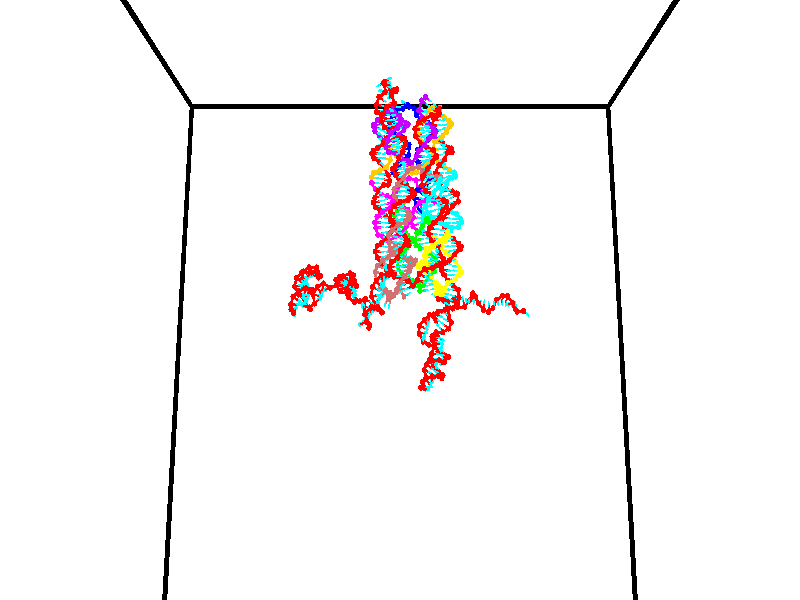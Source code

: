 // switches for output
#declare DRAW_BASES = 1; // possible values are 0, 1; only relevant for DNA ribbons
#declare DRAW_BASES_TYPE = 3; // possible values are 1, 2, 3; only relevant for DNA ribbons
#declare DRAW_FOG = 0; // set to 1 to enable fog

#include "colors.inc"

#include "transforms.inc"
background { rgb <1, 1, 1>}

#default {
   normal{
       ripples 0.25
       frequency 0.20
       turbulence 0.2
       lambda 5
   }
	finish {
		phong 0.1
		phong_size 40.
	}
}

// original window dimensions: 1024x640


// camera settings

camera {
	sky <0, 0.179814, -0.983701>
	up <0, 0.179814, -0.983701>
	right 1.6 * <1, 0, 0>
	location <35, 94.9851, 44.8844>
	look_at <35, 29.7336, 32.9568>
	direction <0, -65.2515, -11.9276>
	angle 67.0682
}


# declare cpy_camera_pos = <35, 94.9851, 44.8844>;
# if (DRAW_FOG = 1)
fog {
	fog_type 2
	up vnormalize(cpy_camera_pos)
	color rgbt<1,1,1,0.3>
	distance 1e-5
	fog_alt 3e-3
	fog_offset 56
}
# end


// LIGHTS

# declare lum = 6;
global_settings {
	ambient_light rgb lum * <0.05, 0.05, 0.05>
	max_trace_level 15
}# declare cpy_direct_light_amount = 0.25;
light_source
{	1000 * <-1, -1.16352, -0.803886>,
	rgb lum * cpy_direct_light_amount
	parallel
}

light_source
{	1000 * <1, 1.16352, 0.803886>,
	rgb lum * cpy_direct_light_amount
	parallel
}

// strand 0

// nucleotide -1

// particle -1
sphere {
	<24.044340, 35.200844, 34.766762> 0.250000
	pigment { color rgbt <1,0,0,0> }
	no_shadow
}
cylinder {
	<24.164795, 34.875999, 34.966679>,  <24.237068, 34.681091, 35.086628>, 0.100000
	pigment { color rgbt <1,0,0,0> }
	no_shadow
}
cylinder {
	<24.164795, 34.875999, 34.966679>,  <24.044340, 35.200844, 34.766762>, 0.100000
	pigment { color rgbt <1,0,0,0> }
	no_shadow
}

// particle -1
sphere {
	<24.164795, 34.875999, 34.966679> 0.100000
	pigment { color rgbt <1,0,0,0> }
	no_shadow
}
sphere {
	0, 1
	scale<0.080000,0.200000,0.300000>
	matrix <-0.573083, -0.573038, -0.585835,
		0.762163, -0.110007, -0.637970,
		0.301135, -0.812112, 0.499792,
		24.255135, 34.632366, 35.116615>
	pigment { color rgbt <0,1,1,0> }
	no_shadow
}
cylinder {
	<24.435009, 35.732101, 35.169182>,  <24.044340, 35.200844, 34.766762>, 0.130000
	pigment { color rgbt <1,0,0,0> }
	no_shadow
}

// nucleotide -1

// particle -1
sphere {
	<24.435009, 35.732101, 35.169182> 0.250000
	pigment { color rgbt <1,0,0,0> }
	no_shadow
}
cylinder {
	<24.595646, 36.049591, 34.986439>,  <24.692028, 36.240086, 34.876793>, 0.100000
	pigment { color rgbt <1,0,0,0> }
	no_shadow
}
cylinder {
	<24.595646, 36.049591, 34.986439>,  <24.435009, 35.732101, 35.169182>, 0.100000
	pigment { color rgbt <1,0,0,0> }
	no_shadow
}

// particle -1
sphere {
	<24.595646, 36.049591, 34.986439> 0.100000
	pigment { color rgbt <1,0,0,0> }
	no_shadow
}
sphere {
	0, 1
	scale<0.080000,0.200000,0.300000>
	matrix <0.058429, -0.520041, -0.852141,
		-0.913953, 0.315520, -0.255222,
		0.401593, 0.793728, -0.456857,
		24.716124, 36.287708, 34.849380>
	pigment { color rgbt <0,1,1,0> }
	no_shadow
}
cylinder {
	<24.156155, 35.927780, 34.458672>,  <24.435009, 35.732101, 35.169182>, 0.130000
	pigment { color rgbt <1,0,0,0> }
	no_shadow
}

// nucleotide -1

// particle -1
sphere {
	<24.156155, 35.927780, 34.458672> 0.250000
	pigment { color rgbt <1,0,0,0> }
	no_shadow
}
cylinder {
	<24.543907, 36.024574, 34.475376>,  <24.776558, 36.082649, 34.485401>, 0.100000
	pigment { color rgbt <1,0,0,0> }
	no_shadow
}
cylinder {
	<24.543907, 36.024574, 34.475376>,  <24.156155, 35.927780, 34.458672>, 0.100000
	pigment { color rgbt <1,0,0,0> }
	no_shadow
}

// particle -1
sphere {
	<24.543907, 36.024574, 34.475376> 0.100000
	pigment { color rgbt <1,0,0,0> }
	no_shadow
}
sphere {
	0, 1
	scale<0.080000,0.200000,0.300000>
	matrix <0.162056, -0.502629, -0.849177,
		-0.184492, 0.829945, -0.526453,
		0.969381, 0.241982, 0.041766,
		24.834723, 36.097168, 34.487907>
	pigment { color rgbt <0,1,1,0> }
	no_shadow
}
cylinder {
	<24.372150, 36.077312, 33.824108>,  <24.156155, 35.927780, 34.458672>, 0.130000
	pigment { color rgbt <1,0,0,0> }
	no_shadow
}

// nucleotide -1

// particle -1
sphere {
	<24.372150, 36.077312, 33.824108> 0.250000
	pigment { color rgbt <1,0,0,0> }
	no_shadow
}
cylinder {
	<24.709122, 35.988979, 34.020699>,  <24.911304, 35.935978, 34.138653>, 0.100000
	pigment { color rgbt <1,0,0,0> }
	no_shadow
}
cylinder {
	<24.709122, 35.988979, 34.020699>,  <24.372150, 36.077312, 33.824108>, 0.100000
	pigment { color rgbt <1,0,0,0> }
	no_shadow
}

// particle -1
sphere {
	<24.709122, 35.988979, 34.020699> 0.100000
	pigment { color rgbt <1,0,0,0> }
	no_shadow
}
sphere {
	0, 1
	scale<0.080000,0.200000,0.300000>
	matrix <0.267770, -0.619948, -0.737539,
		0.467561, 0.752926, -0.463130,
		0.842428, -0.220832, 0.491475,
		24.961851, 35.922729, 34.168140>
	pigment { color rgbt <0,1,1,0> }
	no_shadow
}
cylinder {
	<24.945177, 36.193153, 33.390751>,  <24.372150, 36.077312, 33.824108>, 0.130000
	pigment { color rgbt <1,0,0,0> }
	no_shadow
}

// nucleotide -1

// particle -1
sphere {
	<24.945177, 36.193153, 33.390751> 0.250000
	pigment { color rgbt <1,0,0,0> }
	no_shadow
}
cylinder {
	<25.139542, 35.940491, 33.632381>,  <25.256161, 35.788895, 33.777359>, 0.100000
	pigment { color rgbt <1,0,0,0> }
	no_shadow
}
cylinder {
	<25.139542, 35.940491, 33.632381>,  <24.945177, 36.193153, 33.390751>, 0.100000
	pigment { color rgbt <1,0,0,0> }
	no_shadow
}

// particle -1
sphere {
	<25.139542, 35.940491, 33.632381> 0.100000
	pigment { color rgbt <1,0,0,0> }
	no_shadow
}
sphere {
	0, 1
	scale<0.080000,0.200000,0.300000>
	matrix <0.263470, -0.553141, -0.790328,
		0.833352, 0.543183, -0.102355,
		0.485910, -0.631654, 0.604073,
		25.285315, 35.750996, 33.813602>
	pigment { color rgbt <0,1,1,0> }
	no_shadow
}
cylinder {
	<25.624352, 36.005314, 33.106544>,  <24.945177, 36.193153, 33.390751>, 0.130000
	pigment { color rgbt <1,0,0,0> }
	no_shadow
}

// nucleotide -1

// particle -1
sphere {
	<25.624352, 36.005314, 33.106544> 0.250000
	pigment { color rgbt <1,0,0,0> }
	no_shadow
}
cylinder {
	<25.495430, 35.701088, 33.331989>,  <25.418077, 35.518551, 33.467255>, 0.100000
	pigment { color rgbt <1,0,0,0> }
	no_shadow
}
cylinder {
	<25.495430, 35.701088, 33.331989>,  <25.624352, 36.005314, 33.106544>, 0.100000
	pigment { color rgbt <1,0,0,0> }
	no_shadow
}

// particle -1
sphere {
	<25.495430, 35.701088, 33.331989> 0.100000
	pigment { color rgbt <1,0,0,0> }
	no_shadow
}
sphere {
	0, 1
	scale<0.080000,0.200000,0.300000>
	matrix <0.283672, -0.645623, -0.709014,
		0.903133, -0.068638, 0.423839,
		-0.322306, -0.760565, 0.563613,
		25.398739, 35.472919, 33.501072>
	pigment { color rgbt <0,1,1,0> }
	no_shadow
}
cylinder {
	<26.160480, 35.388054, 33.102825>,  <25.624352, 36.005314, 33.106544>, 0.130000
	pigment { color rgbt <1,0,0,0> }
	no_shadow
}

// nucleotide -1

// particle -1
sphere {
	<26.160480, 35.388054, 33.102825> 0.250000
	pigment { color rgbt <1,0,0,0> }
	no_shadow
}
cylinder {
	<25.774622, 35.282917, 33.095093>,  <25.543108, 35.219833, 33.090454>, 0.100000
	pigment { color rgbt <1,0,0,0> }
	no_shadow
}
cylinder {
	<25.774622, 35.282917, 33.095093>,  <26.160480, 35.388054, 33.102825>, 0.100000
	pigment { color rgbt <1,0,0,0> }
	no_shadow
}

// particle -1
sphere {
	<25.774622, 35.282917, 33.095093> 0.100000
	pigment { color rgbt <1,0,0,0> }
	no_shadow
}
sphere {
	0, 1
	scale<0.080000,0.200000,0.300000>
	matrix <0.186461, -0.628789, -0.754889,
		0.186263, -0.731804, 0.655568,
		-0.964644, -0.262846, -0.019332,
		25.485229, 35.204063, 33.089294>
	pigment { color rgbt <0,1,1,0> }
	no_shadow
}
cylinder {
	<26.093769, 34.689377, 33.098866>,  <26.160480, 35.388054, 33.102825>, 0.130000
	pigment { color rgbt <1,0,0,0> }
	no_shadow
}

// nucleotide -1

// particle -1
sphere {
	<26.093769, 34.689377, 33.098866> 0.250000
	pigment { color rgbt <1,0,0,0> }
	no_shadow
}
cylinder {
	<25.767811, 34.804024, 32.897354>,  <25.572235, 34.872810, 32.776447>, 0.100000
	pigment { color rgbt <1,0,0,0> }
	no_shadow
}
cylinder {
	<25.767811, 34.804024, 32.897354>,  <26.093769, 34.689377, 33.098866>, 0.100000
	pigment { color rgbt <1,0,0,0> }
	no_shadow
}

// particle -1
sphere {
	<25.767811, 34.804024, 32.897354> 0.100000
	pigment { color rgbt <1,0,0,0> }
	no_shadow
}
sphere {
	0, 1
	scale<0.080000,0.200000,0.300000>
	matrix <0.176429, -0.705274, -0.686630,
		-0.552100, -0.648415, 0.524160,
		-0.814898, 0.286612, -0.503781,
		25.523342, 34.890007, 32.746220>
	pigment { color rgbt <0,1,1,0> }
	no_shadow
}
cylinder {
	<25.643713, 34.080910, 33.000683>,  <26.093769, 34.689377, 33.098866>, 0.130000
	pigment { color rgbt <1,0,0,0> }
	no_shadow
}

// nucleotide -1

// particle -1
sphere {
	<25.643713, 34.080910, 33.000683> 0.250000
	pigment { color rgbt <1,0,0,0> }
	no_shadow
}
cylinder {
	<25.549385, 34.340279, 32.711151>,  <25.492788, 34.495899, 32.537430>, 0.100000
	pigment { color rgbt <1,0,0,0> }
	no_shadow
}
cylinder {
	<25.549385, 34.340279, 32.711151>,  <25.643713, 34.080910, 33.000683>, 0.100000
	pigment { color rgbt <1,0,0,0> }
	no_shadow
}

// particle -1
sphere {
	<25.549385, 34.340279, 32.711151> 0.100000
	pigment { color rgbt <1,0,0,0> }
	no_shadow
}
sphere {
	0, 1
	scale<0.080000,0.200000,0.300000>
	matrix <-0.048236, -0.751731, -0.657703,
		-0.970599, -0.120185, 0.208551,
		-0.235820, 0.648426, -0.723832,
		25.478640, 34.534805, 32.494003>
	pigment { color rgbt <0,1,1,0> }
	no_shadow
}
cylinder {
	<25.006079, 33.838924, 32.624027>,  <25.643713, 34.080910, 33.000683>, 0.130000
	pigment { color rgbt <1,0,0,0> }
	no_shadow
}

// nucleotide -1

// particle -1
sphere {
	<25.006079, 33.838924, 32.624027> 0.250000
	pigment { color rgbt <1,0,0,0> }
	no_shadow
}
cylinder {
	<25.210417, 34.081753, 32.380550>,  <25.333019, 34.227448, 32.234463>, 0.100000
	pigment { color rgbt <1,0,0,0> }
	no_shadow
}
cylinder {
	<25.210417, 34.081753, 32.380550>,  <25.006079, 33.838924, 32.624027>, 0.100000
	pigment { color rgbt <1,0,0,0> }
	no_shadow
}

// particle -1
sphere {
	<25.210417, 34.081753, 32.380550> 0.100000
	pigment { color rgbt <1,0,0,0> }
	no_shadow
}
sphere {
	0, 1
	scale<0.080000,0.200000,0.300000>
	matrix <0.050257, -0.727929, -0.683808,
		-0.858203, 0.318728, -0.402367,
		0.510844, 0.607068, -0.608693,
		25.363670, 34.263874, 32.197941>
	pigment { color rgbt <0,1,1,0> }
	no_shadow
}
cylinder {
	<24.782099, 33.770332, 31.948570>,  <25.006079, 33.838924, 32.624027>, 0.130000
	pigment { color rgbt <1,0,0,0> }
	no_shadow
}

// nucleotide -1

// particle -1
sphere {
	<24.782099, 33.770332, 31.948570> 0.250000
	pigment { color rgbt <1,0,0,0> }
	no_shadow
}
cylinder {
	<25.131832, 33.942772, 31.859398>,  <25.341671, 34.046234, 31.805895>, 0.100000
	pigment { color rgbt <1,0,0,0> }
	no_shadow
}
cylinder {
	<25.131832, 33.942772, 31.859398>,  <24.782099, 33.770332, 31.948570>, 0.100000
	pigment { color rgbt <1,0,0,0> }
	no_shadow
}

// particle -1
sphere {
	<25.131832, 33.942772, 31.859398> 0.100000
	pigment { color rgbt <1,0,0,0> }
	no_shadow
}
sphere {
	0, 1
	scale<0.080000,0.200000,0.300000>
	matrix <0.148228, -0.674593, -0.723155,
		-0.462138, 0.599233, -0.653719,
		0.874332, 0.431097, -0.222932,
		25.394133, 34.072102, 31.792519>
	pigment { color rgbt <0,1,1,0> }
	no_shadow
}
cylinder {
	<24.975180, 33.838108, 31.180828>,  <24.782099, 33.770332, 31.948570>, 0.130000
	pigment { color rgbt <1,0,0,0> }
	no_shadow
}

// nucleotide -1

// particle -1
sphere {
	<24.975180, 33.838108, 31.180828> 0.250000
	pigment { color rgbt <1,0,0,0> }
	no_shadow
}
cylinder {
	<25.308050, 33.787323, 31.396740>,  <25.507772, 33.756851, 31.526287>, 0.100000
	pigment { color rgbt <1,0,0,0> }
	no_shadow
}
cylinder {
	<25.308050, 33.787323, 31.396740>,  <24.975180, 33.838108, 31.180828>, 0.100000
	pigment { color rgbt <1,0,0,0> }
	no_shadow
}

// particle -1
sphere {
	<25.308050, 33.787323, 31.396740> 0.100000
	pigment { color rgbt <1,0,0,0> }
	no_shadow
}
sphere {
	0, 1
	scale<0.080000,0.200000,0.300000>
	matrix <0.255256, -0.776457, -0.576158,
		0.492267, 0.617247, -0.613742,
		0.832177, -0.126962, 0.539780,
		25.557703, 33.749233, 31.558674>
	pigment { color rgbt <0,1,1,0> }
	no_shadow
}
cylinder {
	<25.603258, 33.858433, 30.821312>,  <24.975180, 33.838108, 31.180828>, 0.130000
	pigment { color rgbt <1,0,0,0> }
	no_shadow
}

// nucleotide -1

// particle -1
sphere {
	<25.603258, 33.858433, 30.821312> 0.250000
	pigment { color rgbt <1,0,0,0> }
	no_shadow
}
cylinder {
	<25.678045, 33.631638, 31.142204>,  <25.722918, 33.495560, 31.334740>, 0.100000
	pigment { color rgbt <1,0,0,0> }
	no_shadow
}
cylinder {
	<25.678045, 33.631638, 31.142204>,  <25.603258, 33.858433, 30.821312>, 0.100000
	pigment { color rgbt <1,0,0,0> }
	no_shadow
}

// particle -1
sphere {
	<25.678045, 33.631638, 31.142204> 0.100000
	pigment { color rgbt <1,0,0,0> }
	no_shadow
}
sphere {
	0, 1
	scale<0.080000,0.200000,0.300000>
	matrix <0.363824, -0.718594, -0.592668,
		0.912510, 0.402681, 0.071928,
		0.186969, -0.566984, 0.802229,
		25.734137, 33.461544, 31.382874>
	pigment { color rgbt <0,1,1,0> }
	no_shadow
}
cylinder {
	<26.335361, 33.641418, 30.784367>,  <25.603258, 33.858433, 30.821312>, 0.130000
	pigment { color rgbt <1,0,0,0> }
	no_shadow
}

// nucleotide -1

// particle -1
sphere {
	<26.335361, 33.641418, 30.784367> 0.250000
	pigment { color rgbt <1,0,0,0> }
	no_shadow
}
cylinder {
	<26.112558, 33.392933, 31.004852>,  <25.978876, 33.243843, 31.137144>, 0.100000
	pigment { color rgbt <1,0,0,0> }
	no_shadow
}
cylinder {
	<26.112558, 33.392933, 31.004852>,  <26.335361, 33.641418, 30.784367>, 0.100000
	pigment { color rgbt <1,0,0,0> }
	no_shadow
}

// particle -1
sphere {
	<26.112558, 33.392933, 31.004852> 0.100000
	pigment { color rgbt <1,0,0,0> }
	no_shadow
}
sphere {
	0, 1
	scale<0.080000,0.200000,0.300000>
	matrix <0.234626, -0.754373, -0.613084,
		0.796678, -0.212162, 0.565943,
		-0.557005, -0.621215, 0.551213,
		25.945457, 33.206570, 31.170216>
	pigment { color rgbt <0,1,1,0> }
	no_shadow
}
cylinder {
	<26.711493, 33.435825, 31.522018>,  <26.335361, 33.641418, 30.784367>, 0.130000
	pigment { color rgbt <1,0,0,0> }
	no_shadow
}

// nucleotide -1

// particle -1
sphere {
	<26.711493, 33.435825, 31.522018> 0.250000
	pigment { color rgbt <1,0,0,0> }
	no_shadow
}
cylinder {
	<26.349054, 33.536366, 31.385893>,  <26.131592, 33.596691, 31.304218>, 0.100000
	pigment { color rgbt <1,0,0,0> }
	no_shadow
}
cylinder {
	<26.349054, 33.536366, 31.385893>,  <26.711493, 33.435825, 31.522018>, 0.100000
	pigment { color rgbt <1,0,0,0> }
	no_shadow
}

// particle -1
sphere {
	<26.349054, 33.536366, 31.385893> 0.100000
	pigment { color rgbt <1,0,0,0> }
	no_shadow
}
sphere {
	0, 1
	scale<0.080000,0.200000,0.300000>
	matrix <0.044517, 0.856564, 0.514118,
		0.420725, 0.450690, -0.787318,
		-0.906095, 0.251352, -0.340314,
		26.077227, 33.611771, 31.283798>
	pigment { color rgbt <0,1,1,0> }
	no_shadow
}
cylinder {
	<26.585163, 34.109520, 31.805471>,  <26.711493, 33.435825, 31.522018>, 0.130000
	pigment { color rgbt <1,0,0,0> }
	no_shadow
}

// nucleotide -1

// particle -1
sphere {
	<26.585163, 34.109520, 31.805471> 0.250000
	pigment { color rgbt <1,0,0,0> }
	no_shadow
}
cylinder {
	<26.227507, 34.053764, 31.635258>,  <26.012913, 34.020313, 31.533129>, 0.100000
	pigment { color rgbt <1,0,0,0> }
	no_shadow
}
cylinder {
	<26.227507, 34.053764, 31.635258>,  <26.585163, 34.109520, 31.805471>, 0.100000
	pigment { color rgbt <1,0,0,0> }
	no_shadow
}

// particle -1
sphere {
	<26.227507, 34.053764, 31.635258> 0.100000
	pigment { color rgbt <1,0,0,0> }
	no_shadow
}
sphere {
	0, 1
	scale<0.080000,0.200000,0.300000>
	matrix <-0.329209, 0.848803, 0.413709,
		0.303531, 0.510005, -0.804838,
		-0.894142, -0.139387, -0.425536,
		25.959265, 34.011948, 31.507597>
	pigment { color rgbt <0,1,1,0> }
	no_shadow
}
cylinder {
	<26.417618, 34.759502, 31.458490>,  <26.585163, 34.109520, 31.805471>, 0.130000
	pigment { color rgbt <1,0,0,0> }
	no_shadow
}

// nucleotide -1

// particle -1
sphere {
	<26.417618, 34.759502, 31.458490> 0.250000
	pigment { color rgbt <1,0,0,0> }
	no_shadow
}
cylinder {
	<26.090332, 34.550568, 31.554567>,  <25.893961, 34.425209, 31.612213>, 0.100000
	pigment { color rgbt <1,0,0,0> }
	no_shadow
}
cylinder {
	<26.090332, 34.550568, 31.554567>,  <26.417618, 34.759502, 31.458490>, 0.100000
	pigment { color rgbt <1,0,0,0> }
	no_shadow
}

// particle -1
sphere {
	<26.090332, 34.550568, 31.554567> 0.100000
	pigment { color rgbt <1,0,0,0> }
	no_shadow
}
sphere {
	0, 1
	scale<0.080000,0.200000,0.300000>
	matrix <-0.383518, 0.807149, 0.448804,
		-0.428297, 0.275099, -0.860745,
		-0.818215, -0.522333, 0.240194,
		25.844868, 34.393867, 31.626625>
	pigment { color rgbt <0,1,1,0> }
	no_shadow
}
cylinder {
	<25.904217, 35.186028, 31.545380>,  <26.417618, 34.759502, 31.458490>, 0.130000
	pigment { color rgbt <1,0,0,0> }
	no_shadow
}

// nucleotide -1

// particle -1
sphere {
	<25.904217, 35.186028, 31.545380> 0.250000
	pigment { color rgbt <1,0,0,0> }
	no_shadow
}
cylinder {
	<25.707684, 34.889786, 31.728725>,  <25.589764, 34.712040, 31.838734>, 0.100000
	pigment { color rgbt <1,0,0,0> }
	no_shadow
}
cylinder {
	<25.707684, 34.889786, 31.728725>,  <25.904217, 35.186028, 31.545380>, 0.100000
	pigment { color rgbt <1,0,0,0> }
	no_shadow
}

// particle -1
sphere {
	<25.707684, 34.889786, 31.728725> 0.100000
	pigment { color rgbt <1,0,0,0> }
	no_shadow
}
sphere {
	0, 1
	scale<0.080000,0.200000,0.300000>
	matrix <-0.253001, 0.624938, 0.738541,
		-0.833416, 0.246903, -0.494426,
		-0.491333, -0.740602, 0.458366,
		25.560284, 34.667606, 31.866236>
	pigment { color rgbt <0,1,1,0> }
	no_shadow
}
cylinder {
	<25.063824, 35.337238, 31.599873>,  <25.904217, 35.186028, 31.545380>, 0.130000
	pigment { color rgbt <1,0,0,0> }
	no_shadow
}

// nucleotide -1

// particle -1
sphere {
	<25.063824, 35.337238, 31.599873> 0.250000
	pigment { color rgbt <1,0,0,0> }
	no_shadow
}
cylinder {
	<25.204008, 35.092476, 31.883492>,  <25.288118, 34.945618, 32.053661>, 0.100000
	pigment { color rgbt <1,0,0,0> }
	no_shadow
}
cylinder {
	<25.204008, 35.092476, 31.883492>,  <25.063824, 35.337238, 31.599873>, 0.100000
	pigment { color rgbt <1,0,0,0> }
	no_shadow
}

// particle -1
sphere {
	<25.204008, 35.092476, 31.883492> 0.100000
	pigment { color rgbt <1,0,0,0> }
	no_shadow
}
sphere {
	0, 1
	scale<0.080000,0.200000,0.300000>
	matrix <-0.256351, 0.665481, 0.701013,
		-0.900812, -0.427442, 0.076361,
		0.350459, -0.611906, 0.709048,
		25.309145, 34.908905, 32.096207>
	pigment { color rgbt <0,1,1,0> }
	no_shadow
}
cylinder {
	<24.558130, 35.481682, 32.131435>,  <25.063824, 35.337238, 31.599873>, 0.130000
	pigment { color rgbt <1,0,0,0> }
	no_shadow
}

// nucleotide -1

// particle -1
sphere {
	<24.558130, 35.481682, 32.131435> 0.250000
	pigment { color rgbt <1,0,0,0> }
	no_shadow
}
cylinder {
	<24.869259, 35.307816, 32.313011>,  <25.055935, 35.203495, 32.421955>, 0.100000
	pigment { color rgbt <1,0,0,0> }
	no_shadow
}
cylinder {
	<24.869259, 35.307816, 32.313011>,  <24.558130, 35.481682, 32.131435>, 0.100000
	pigment { color rgbt <1,0,0,0> }
	no_shadow
}

// particle -1
sphere {
	<24.869259, 35.307816, 32.313011> 0.100000
	pigment { color rgbt <1,0,0,0> }
	no_shadow
}
sphere {
	0, 1
	scale<0.080000,0.200000,0.300000>
	matrix <-0.074710, 0.653202, 0.753489,
		-0.624030, -0.619993, 0.475600,
		0.777820, -0.434668, 0.453937,
		25.102606, 35.177414, 32.449192>
	pigment { color rgbt <0,1,1,0> }
	no_shadow
}
cylinder {
	<24.345491, 35.109699, 32.809216>,  <24.558130, 35.481682, 32.131435>, 0.130000
	pigment { color rgbt <1,0,0,0> }
	no_shadow
}

// nucleotide -1

// particle -1
sphere {
	<24.345491, 35.109699, 32.809216> 0.250000
	pigment { color rgbt <1,0,0,0> }
	no_shadow
}
cylinder {
	<24.712202, 35.264751, 32.770714>,  <24.932228, 35.357784, 32.747612>, 0.100000
	pigment { color rgbt <1,0,0,0> }
	no_shadow
}
cylinder {
	<24.712202, 35.264751, 32.770714>,  <24.345491, 35.109699, 32.809216>, 0.100000
	pigment { color rgbt <1,0,0,0> }
	no_shadow
}

// particle -1
sphere {
	<24.712202, 35.264751, 32.770714> 0.100000
	pigment { color rgbt <1,0,0,0> }
	no_shadow
}
sphere {
	0, 1
	scale<0.080000,0.200000,0.300000>
	matrix <-0.139522, 0.536628, 0.832204,
		0.374239, -0.749515, 0.546051,
		0.916776, 0.387629, -0.096253,
		24.987234, 35.381039, 32.741837>
	pigment { color rgbt <0,1,1,0> }
	no_shadow
}
cylinder {
	<24.736868, 34.929871, 33.443962>,  <24.345491, 35.109699, 32.809216>, 0.130000
	pigment { color rgbt <1,0,0,0> }
	no_shadow
}

// nucleotide -1

// particle -1
sphere {
	<24.736868, 34.929871, 33.443962> 0.250000
	pigment { color rgbt <1,0,0,0> }
	no_shadow
}
cylinder {
	<24.865490, 35.271900, 33.281258>,  <24.942663, 35.477119, 33.183636>, 0.100000
	pigment { color rgbt <1,0,0,0> }
	no_shadow
}
cylinder {
	<24.865490, 35.271900, 33.281258>,  <24.736868, 34.929871, 33.443962>, 0.100000
	pigment { color rgbt <1,0,0,0> }
	no_shadow
}

// particle -1
sphere {
	<24.865490, 35.271900, 33.281258> 0.100000
	pigment { color rgbt <1,0,0,0> }
	no_shadow
}
sphere {
	0, 1
	scale<0.080000,0.200000,0.300000>
	matrix <-0.049057, 0.444038, 0.894664,
		0.945619, -0.267730, 0.184731,
		0.321556, 0.855074, -0.406757,
		24.961956, 35.528423, 33.159229>
	pigment { color rgbt <0,1,1,0> }
	no_shadow
}
cylinder {
	<25.196890, 34.430325, 33.652313>,  <24.736868, 34.929871, 33.443962>, 0.130000
	pigment { color rgbt <1,0,0,0> }
	no_shadow
}

// nucleotide -1

// particle -1
sphere {
	<25.196890, 34.430325, 33.652313> 0.250000
	pigment { color rgbt <1,0,0,0> }
	no_shadow
}
cylinder {
	<25.477591, 34.705029, 33.576519>,  <25.646011, 34.869850, 33.531040>, 0.100000
	pigment { color rgbt <1,0,0,0> }
	no_shadow
}
cylinder {
	<25.477591, 34.705029, 33.576519>,  <25.196890, 34.430325, 33.652313>, 0.100000
	pigment { color rgbt <1,0,0,0> }
	no_shadow
}

// particle -1
sphere {
	<25.477591, 34.705029, 33.576519> 0.100000
	pigment { color rgbt <1,0,0,0> }
	no_shadow
}
sphere {
	0, 1
	scale<0.080000,0.200000,0.300000>
	matrix <-0.245519, 0.482816, 0.840600,
		0.668781, -0.543367, 0.507429,
		0.701750, 0.686761, -0.189491,
		25.688116, 34.911057, 33.519672>
	pigment { color rgbt <0,1,1,0> }
	no_shadow
}
cylinder {
	<25.358335, 34.668407, 34.259777>,  <25.196890, 34.430325, 33.652313>, 0.130000
	pigment { color rgbt <1,0,0,0> }
	no_shadow
}

// nucleotide -1

// particle -1
sphere {
	<25.358335, 34.668407, 34.259777> 0.250000
	pigment { color rgbt <1,0,0,0> }
	no_shadow
}
cylinder {
	<25.509201, 34.965237, 34.038120>,  <25.599720, 35.143333, 33.905128>, 0.100000
	pigment { color rgbt <1,0,0,0> }
	no_shadow
}
cylinder {
	<25.509201, 34.965237, 34.038120>,  <25.358335, 34.668407, 34.259777>, 0.100000
	pigment { color rgbt <1,0,0,0> }
	no_shadow
}

// particle -1
sphere {
	<25.509201, 34.965237, 34.038120> 0.100000
	pigment { color rgbt <1,0,0,0> }
	no_shadow
}
sphere {
	0, 1
	scale<0.080000,0.200000,0.300000>
	matrix <-0.077953, 0.621641, 0.779414,
		0.922860, -0.250770, 0.292307,
		0.377164, 0.742077, -0.554139,
		25.622351, 35.187859, 33.871880>
	pigment { color rgbt <0,1,1,0> }
	no_shadow
}
cylinder {
	<25.853374, 35.034126, 34.655731>,  <25.358335, 34.668407, 34.259777>, 0.130000
	pigment { color rgbt <1,0,0,0> }
	no_shadow
}

// nucleotide -1

// particle -1
sphere {
	<25.853374, 35.034126, 34.655731> 0.250000
	pigment { color rgbt <1,0,0,0> }
	no_shadow
}
cylinder {
	<25.705572, 35.285885, 34.382286>,  <25.616890, 35.436939, 34.218220>, 0.100000
	pigment { color rgbt <1,0,0,0> }
	no_shadow
}
cylinder {
	<25.705572, 35.285885, 34.382286>,  <25.853374, 35.034126, 34.655731>, 0.100000
	pigment { color rgbt <1,0,0,0> }
	no_shadow
}

// particle -1
sphere {
	<25.705572, 35.285885, 34.382286> 0.100000
	pigment { color rgbt <1,0,0,0> }
	no_shadow
}
sphere {
	0, 1
	scale<0.080000,0.200000,0.300000>
	matrix <-0.218346, 0.656272, 0.722241,
		0.903210, 0.416138, -0.105072,
		-0.369508, 0.629393, -0.683614,
		25.594719, 35.474705, 34.177200>
	pigment { color rgbt <0,1,1,0> }
	no_shadow
}
cylinder {
	<26.054583, 35.630840, 34.801956>,  <25.853374, 35.034126, 34.655731>, 0.130000
	pigment { color rgbt <1,0,0,0> }
	no_shadow
}

// nucleotide -1

// particle -1
sphere {
	<26.054583, 35.630840, 34.801956> 0.250000
	pigment { color rgbt <1,0,0,0> }
	no_shadow
}
cylinder {
	<25.716934, 35.729134, 34.611347>,  <25.514345, 35.788109, 34.496983>, 0.100000
	pigment { color rgbt <1,0,0,0> }
	no_shadow
}
cylinder {
	<25.716934, 35.729134, 34.611347>,  <26.054583, 35.630840, 34.801956>, 0.100000
	pigment { color rgbt <1,0,0,0> }
	no_shadow
}

// particle -1
sphere {
	<25.716934, 35.729134, 34.611347> 0.100000
	pigment { color rgbt <1,0,0,0> }
	no_shadow
}
sphere {
	0, 1
	scale<0.080000,0.200000,0.300000>
	matrix <-0.154776, 0.739255, 0.655398,
		0.513328, 0.626989, -0.585986,
		-0.844120, 0.245738, -0.476523,
		25.463697, 35.802856, 34.468391>
	pigment { color rgbt <0,1,1,0> }
	no_shadow
}
cylinder {
	<26.056156, 36.411339, 34.798481>,  <26.054583, 35.630840, 34.801956>, 0.130000
	pigment { color rgbt <1,0,0,0> }
	no_shadow
}

// nucleotide -1

// particle -1
sphere {
	<26.056156, 36.411339, 34.798481> 0.250000
	pigment { color rgbt <1,0,0,0> }
	no_shadow
}
cylinder {
	<25.684607, 36.309200, 34.691154>,  <25.461678, 36.247917, 34.626759>, 0.100000
	pigment { color rgbt <1,0,0,0> }
	no_shadow
}
cylinder {
	<25.684607, 36.309200, 34.691154>,  <26.056156, 36.411339, 34.798481>, 0.100000
	pigment { color rgbt <1,0,0,0> }
	no_shadow
}

// particle -1
sphere {
	<25.684607, 36.309200, 34.691154> 0.100000
	pigment { color rgbt <1,0,0,0> }
	no_shadow
}
sphere {
	0, 1
	scale<0.080000,0.200000,0.300000>
	matrix <-0.364187, 0.761740, 0.535835,
		0.067563, 0.595440, -0.800554,
		-0.928872, -0.255349, -0.268317,
		25.405945, 36.232597, 34.610661>
	pigment { color rgbt <0,1,1,0> }
	no_shadow
}
cylinder {
	<26.539076, 36.031681, 34.409248>,  <26.056156, 36.411339, 34.798481>, 0.130000
	pigment { color rgbt <1,0,0,0> }
	no_shadow
}

// nucleotide -1

// particle -1
sphere {
	<26.539076, 36.031681, 34.409248> 0.250000
	pigment { color rgbt <1,0,0,0> }
	no_shadow
}
cylinder {
	<26.838392, 36.188534, 34.195225>,  <27.017982, 36.282646, 34.066811>, 0.100000
	pigment { color rgbt <1,0,0,0> }
	no_shadow
}
cylinder {
	<26.838392, 36.188534, 34.195225>,  <26.539076, 36.031681, 34.409248>, 0.100000
	pigment { color rgbt <1,0,0,0> }
	no_shadow
}

// particle -1
sphere {
	<26.838392, 36.188534, 34.195225> 0.100000
	pigment { color rgbt <1,0,0,0> }
	no_shadow
}
sphere {
	0, 1
	scale<0.080000,0.200000,0.300000>
	matrix <-0.091814, -0.737602, -0.668965,
		-0.656984, 0.549708, -0.515939,
		0.748293, 0.392129, -0.535063,
		27.062880, 36.306171, 34.034706>
	pigment { color rgbt <0,1,1,0> }
	no_shadow
}
cylinder {
	<26.345465, 36.033112, 33.652584>,  <26.539076, 36.031681, 34.409248>, 0.130000
	pigment { color rgbt <1,0,0,0> }
	no_shadow
}

// nucleotide -1

// particle -1
sphere {
	<26.345465, 36.033112, 33.652584> 0.250000
	pigment { color rgbt <1,0,0,0> }
	no_shadow
}
cylinder {
	<26.740950, 36.036568, 33.712418>,  <26.978241, 36.038639, 33.748318>, 0.100000
	pigment { color rgbt <1,0,0,0> }
	no_shadow
}
cylinder {
	<26.740950, 36.036568, 33.712418>,  <26.345465, 36.033112, 33.652584>, 0.100000
	pigment { color rgbt <1,0,0,0> }
	no_shadow
}

// particle -1
sphere {
	<26.740950, 36.036568, 33.712418> 0.100000
	pigment { color rgbt <1,0,0,0> }
	no_shadow
}
sphere {
	0, 1
	scale<0.080000,0.200000,0.300000>
	matrix <0.106211, -0.744564, -0.659047,
		0.105680, 0.667495, -0.737077,
		0.988712, 0.008638, 0.149581,
		27.037563, 36.039158, 33.757294>
	pigment { color rgbt <0,1,1,0> }
	no_shadow
}
cylinder {
	<26.747456, 35.973923, 32.977711>,  <26.345465, 36.033112, 33.652584>, 0.130000
	pigment { color rgbt <1,0,0,0> }
	no_shadow
}

// nucleotide -1

// particle -1
sphere {
	<26.747456, 35.973923, 32.977711> 0.250000
	pigment { color rgbt <1,0,0,0> }
	no_shadow
}
cylinder {
	<26.956894, 35.820801, 33.282162>,  <27.082556, 35.728928, 33.464832>, 0.100000
	pigment { color rgbt <1,0,0,0> }
	no_shadow
}
cylinder {
	<26.956894, 35.820801, 33.282162>,  <26.747456, 35.973923, 32.977711>, 0.100000
	pigment { color rgbt <1,0,0,0> }
	no_shadow
}

// particle -1
sphere {
	<26.956894, 35.820801, 33.282162> 0.100000
	pigment { color rgbt <1,0,0,0> }
	no_shadow
}
sphere {
	0, 1
	scale<0.080000,0.200000,0.300000>
	matrix <0.097000, -0.860776, -0.499655,
		0.846428, 0.335446, -0.413566,
		0.523595, -0.382806, 0.761123,
		27.113972, 35.705959, 33.510498>
	pigment { color rgbt <0,1,1,0> }
	no_shadow
}
cylinder {
	<27.340555, 35.709507, 32.647041>,  <26.747456, 35.973923, 32.977711>, 0.130000
	pigment { color rgbt <1,0,0,0> }
	no_shadow
}

// nucleotide -1

// particle -1
sphere {
	<27.340555, 35.709507, 32.647041> 0.250000
	pigment { color rgbt <1,0,0,0> }
	no_shadow
}
cylinder {
	<27.238968, 35.523926, 32.986511>,  <27.178017, 35.412575, 33.190193>, 0.100000
	pigment { color rgbt <1,0,0,0> }
	no_shadow
}
cylinder {
	<27.238968, 35.523926, 32.986511>,  <27.340555, 35.709507, 32.647041>, 0.100000
	pigment { color rgbt <1,0,0,0> }
	no_shadow
}

// particle -1
sphere {
	<27.238968, 35.523926, 32.986511> 0.100000
	pigment { color rgbt <1,0,0,0> }
	no_shadow
}
sphere {
	0, 1
	scale<0.080000,0.200000,0.300000>
	matrix <0.277753, -0.875468, -0.395486,
		0.926474, 0.135281, 0.351205,
		-0.253967, -0.463956, 0.848673,
		27.162777, 35.384739, 33.241112>
	pigment { color rgbt <0,1,1,0> }
	no_shadow
}
cylinder {
	<27.985109, 35.628571, 32.987968>,  <27.340555, 35.709507, 32.647041>, 0.130000
	pigment { color rgbt <1,0,0,0> }
	no_shadow
}

// nucleotide -1

// particle -1
sphere {
	<27.985109, 35.628571, 32.987968> 0.250000
	pigment { color rgbt <1,0,0,0> }
	no_shadow
}
cylinder {
	<27.673607, 35.385414, 33.049950>,  <27.486706, 35.239521, 33.087139>, 0.100000
	pigment { color rgbt <1,0,0,0> }
	no_shadow
}
cylinder {
	<27.673607, 35.385414, 33.049950>,  <27.985109, 35.628571, 32.987968>, 0.100000
	pigment { color rgbt <1,0,0,0> }
	no_shadow
}

// particle -1
sphere {
	<27.673607, 35.385414, 33.049950> 0.100000
	pigment { color rgbt <1,0,0,0> }
	no_shadow
}
sphere {
	0, 1
	scale<0.080000,0.200000,0.300000>
	matrix <0.554816, -0.782682, -0.282116,
		0.292776, -0.133728, 0.946784,
		-0.778757, -0.607887, 0.154956,
		27.439980, 35.203049, 33.096436>
	pigment { color rgbt <0,1,1,0> }
	no_shadow
}
cylinder {
	<28.773109, 35.833939, 32.825104>,  <27.985109, 35.628571, 32.987968>, 0.130000
	pigment { color rgbt <1,0,0,0> }
	no_shadow
}

// nucleotide -1

// particle -1
sphere {
	<28.773109, 35.833939, 32.825104> 0.250000
	pigment { color rgbt <1,0,0,0> }
	no_shadow
}
cylinder {
	<29.165615, 35.757893, 32.812599>,  <29.401119, 35.712265, 32.805096>, 0.100000
	pigment { color rgbt <1,0,0,0> }
	no_shadow
}
cylinder {
	<29.165615, 35.757893, 32.812599>,  <28.773109, 35.833939, 32.825104>, 0.100000
	pigment { color rgbt <1,0,0,0> }
	no_shadow
}

// particle -1
sphere {
	<29.165615, 35.757893, 32.812599> 0.100000
	pigment { color rgbt <1,0,0,0> }
	no_shadow
}
sphere {
	0, 1
	scale<0.080000,0.200000,0.300000>
	matrix <-0.175104, -0.812285, -0.556356,
		0.080379, 0.551406, -0.830356,
		0.981263, -0.190118, -0.031263,
		29.459993, 35.700859, 32.803219>
	pigment { color rgbt <0,1,1,0> }
	no_shadow
}
cylinder {
	<28.926872, 35.814362, 32.080479>,  <28.773109, 35.833939, 32.825104>, 0.130000
	pigment { color rgbt <1,0,0,0> }
	no_shadow
}

// nucleotide -1

// particle -1
sphere {
	<28.926872, 35.814362, 32.080479> 0.250000
	pigment { color rgbt <1,0,0,0> }
	no_shadow
}
cylinder {
	<29.188248, 35.596256, 32.290512>,  <29.345072, 35.465393, 32.416531>, 0.100000
	pigment { color rgbt <1,0,0,0> }
	no_shadow
}
cylinder {
	<29.188248, 35.596256, 32.290512>,  <28.926872, 35.814362, 32.080479>, 0.100000
	pigment { color rgbt <1,0,0,0> }
	no_shadow
}

// particle -1
sphere {
	<29.188248, 35.596256, 32.290512> 0.100000
	pigment { color rgbt <1,0,0,0> }
	no_shadow
}
sphere {
	0, 1
	scale<0.080000,0.200000,0.300000>
	matrix <-0.192593, -0.790578, -0.581286,
		0.732071, 0.278707, -0.621606,
		0.653437, -0.545260, 0.525083,
		29.384279, 35.432678, 32.448036>
	pigment { color rgbt <0,1,1,0> }
	no_shadow
}
cylinder {
	<29.248020, 35.085835, 31.895267>,  <28.926872, 35.814362, 32.080479>, 0.130000
	pigment { color rgbt <1,0,0,0> }
	no_shadow
}

// nucleotide -1

// particle -1
sphere {
	<29.248020, 35.085835, 31.895267> 0.250000
	pigment { color rgbt <1,0,0,0> }
	no_shadow
}
cylinder {
	<29.577606, 35.042313, 32.117706>,  <29.775358, 35.016197, 32.251171>, 0.100000
	pigment { color rgbt <1,0,0,0> }
	no_shadow
}
cylinder {
	<29.577606, 35.042313, 32.117706>,  <29.248020, 35.085835, 31.895267>, 0.100000
	pigment { color rgbt <1,0,0,0> }
	no_shadow
}

// particle -1
sphere {
	<29.577606, 35.042313, 32.117706> 0.100000
	pigment { color rgbt <1,0,0,0> }
	no_shadow
}
sphere {
	0, 1
	scale<0.080000,0.200000,0.300000>
	matrix <0.044960, -0.965743, -0.255575,
		0.564855, 0.235587, -0.790847,
		0.823965, -0.108806, 0.556096,
		29.824795, 35.009670, 32.284534>
	pigment { color rgbt <0,1,1,0> }
	no_shadow
}
cylinder {
	<29.931967, 34.939110, 31.584433>,  <29.248020, 35.085835, 31.895267>, 0.130000
	pigment { color rgbt <1,0,0,0> }
	no_shadow
}

// nucleotide -1

// particle -1
sphere {
	<29.931967, 34.939110, 31.584433> 0.250000
	pigment { color rgbt <1,0,0,0> }
	no_shadow
}
cylinder {
	<29.888563, 34.785255, 31.951099>,  <29.862520, 34.692944, 32.171101>, 0.100000
	pigment { color rgbt <1,0,0,0> }
	no_shadow
}
cylinder {
	<29.888563, 34.785255, 31.951099>,  <29.931967, 34.939110, 31.584433>, 0.100000
	pigment { color rgbt <1,0,0,0> }
	no_shadow
}

// particle -1
sphere {
	<29.888563, 34.785255, 31.951099> 0.100000
	pigment { color rgbt <1,0,0,0> }
	no_shadow
}
sphere {
	0, 1
	scale<0.080000,0.200000,0.300000>
	matrix <-0.135140, -0.907846, -0.396930,
		0.984867, -0.166950, 0.046531,
		-0.108510, -0.384635, 0.916669,
		29.856010, 34.669865, 32.226101>
	pigment { color rgbt <0,1,1,0> }
	no_shadow
}
cylinder {
	<30.229939, 34.230465, 31.628229>,  <29.931967, 34.939110, 31.584433>, 0.130000
	pigment { color rgbt <1,0,0,0> }
	no_shadow
}

// nucleotide -1

// particle -1
sphere {
	<30.229939, 34.230465, 31.628229> 0.250000
	pigment { color rgbt <1,0,0,0> }
	no_shadow
}
cylinder {
	<29.966272, 34.248283, 31.928501>,  <29.808073, 34.258972, 32.108665>, 0.100000
	pigment { color rgbt <1,0,0,0> }
	no_shadow
}
cylinder {
	<29.966272, 34.248283, 31.928501>,  <30.229939, 34.230465, 31.628229>, 0.100000
	pigment { color rgbt <1,0,0,0> }
	no_shadow
}

// particle -1
sphere {
	<29.966272, 34.248283, 31.928501> 0.100000
	pigment { color rgbt <1,0,0,0> }
	no_shadow
}
sphere {
	0, 1
	scale<0.080000,0.200000,0.300000>
	matrix <-0.317363, -0.921469, -0.223998,
		0.681749, -0.385889, 0.621536,
		-0.659165, 0.044542, 0.750678,
		29.768522, 34.261646, 32.153706>
	pigment { color rgbt <0,1,1,0> }
	no_shadow
}
cylinder {
	<30.245327, 33.606289, 32.048679>,  <30.229939, 34.230465, 31.628229>, 0.130000
	pigment { color rgbt <1,0,0,0> }
	no_shadow
}

// nucleotide -1

// particle -1
sphere {
	<30.245327, 33.606289, 32.048679> 0.250000
	pigment { color rgbt <1,0,0,0> }
	no_shadow
}
cylinder {
	<29.880713, 33.759624, 32.108208>,  <29.661943, 33.851627, 32.143925>, 0.100000
	pigment { color rgbt <1,0,0,0> }
	no_shadow
}
cylinder {
	<29.880713, 33.759624, 32.108208>,  <30.245327, 33.606289, 32.048679>, 0.100000
	pigment { color rgbt <1,0,0,0> }
	no_shadow
}

// particle -1
sphere {
	<29.880713, 33.759624, 32.108208> 0.100000
	pigment { color rgbt <1,0,0,0> }
	no_shadow
}
sphere {
	0, 1
	scale<0.080000,0.200000,0.300000>
	matrix <-0.410146, -0.873657, -0.261731,
		0.029690, -0.299618, 0.953597,
		-0.911537, 0.383343, 0.148826,
		29.607252, 33.874626, 32.152855>
	pigment { color rgbt <0,1,1,0> }
	no_shadow
}
cylinder {
	<29.839199, 33.033146, 32.493515>,  <30.245327, 33.606289, 32.048679>, 0.130000
	pigment { color rgbt <1,0,0,0> }
	no_shadow
}

// nucleotide -1

// particle -1
sphere {
	<29.839199, 33.033146, 32.493515> 0.250000
	pigment { color rgbt <1,0,0,0> }
	no_shadow
}
cylinder {
	<29.616472, 33.281525, 32.272835>,  <29.482836, 33.430553, 32.140427>, 0.100000
	pigment { color rgbt <1,0,0,0> }
	no_shadow
}
cylinder {
	<29.616472, 33.281525, 32.272835>,  <29.839199, 33.033146, 32.493515>, 0.100000
	pigment { color rgbt <1,0,0,0> }
	no_shadow
}

// particle -1
sphere {
	<29.616472, 33.281525, 32.272835> 0.100000
	pigment { color rgbt <1,0,0,0> }
	no_shadow
}
sphere {
	0, 1
	scale<0.080000,0.200000,0.300000>
	matrix <-0.440135, -0.783850, -0.438020,
		-0.704438, -0.001076, 0.709764,
		-0.556820, 0.620950, -0.551700,
		29.449427, 33.467808, 32.107323>
	pigment { color rgbt <0,1,1,0> }
	no_shadow
}
cylinder {
	<29.613890, 32.392056, 32.074451>,  <29.839199, 33.033146, 32.493515>, 0.130000
	pigment { color rgbt <1,0,0,0> }
	no_shadow
}

// nucleotide -1

// particle -1
sphere {
	<29.613890, 32.392056, 32.074451> 0.250000
	pigment { color rgbt <1,0,0,0> }
	no_shadow
}
cylinder {
	<29.244373, 32.413372, 32.226116>,  <29.022663, 32.426163, 32.317116>, 0.100000
	pigment { color rgbt <1,0,0,0> }
	no_shadow
}
cylinder {
	<29.244373, 32.413372, 32.226116>,  <29.613890, 32.392056, 32.074451>, 0.100000
	pigment { color rgbt <1,0,0,0> }
	no_shadow
}

// particle -1
sphere {
	<29.244373, 32.413372, 32.226116> 0.100000
	pigment { color rgbt <1,0,0,0> }
	no_shadow
}
sphere {
	0, 1
	scale<0.080000,0.200000,0.300000>
	matrix <0.094043, 0.991514, 0.089755,
		-0.371165, 0.118573, -0.920965,
		-0.923793, 0.053296, 0.379166,
		28.967236, 32.429359, 32.339867>
	pigment { color rgbt <0,1,1,0> }
	no_shadow
}
cylinder {
	<29.414177, 32.917900, 31.733690>,  <29.613890, 32.392056, 32.074451>, 0.130000
	pigment { color rgbt <1,0,0,0> }
	no_shadow
}

// nucleotide -1

// particle -1
sphere {
	<29.414177, 32.917900, 31.733690> 0.250000
	pigment { color rgbt <1,0,0,0> }
	no_shadow
}
cylinder {
	<29.162487, 32.900463, 32.044090>,  <29.011473, 32.889999, 32.230331>, 0.100000
	pigment { color rgbt <1,0,0,0> }
	no_shadow
}
cylinder {
	<29.162487, 32.900463, 32.044090>,  <29.414177, 32.917900, 31.733690>, 0.100000
	pigment { color rgbt <1,0,0,0> }
	no_shadow
}

// particle -1
sphere {
	<29.162487, 32.900463, 32.044090> 0.100000
	pigment { color rgbt <1,0,0,0> }
	no_shadow
}
sphere {
	0, 1
	scale<0.080000,0.200000,0.300000>
	matrix <-0.017730, 0.998971, 0.041746,
		-0.777021, 0.012510, -0.629350,
		-0.629225, -0.043596, 0.775999,
		28.973719, 32.887383, 32.276890>
	pigment { color rgbt <0,1,1,0> }
	no_shadow
}
cylinder {
	<28.743292, 33.331593, 31.571293>,  <29.414177, 32.917900, 31.733690>, 0.130000
	pigment { color rgbt <1,0,0,0> }
	no_shadow
}

// nucleotide -1

// particle -1
sphere {
	<28.743292, 33.331593, 31.571293> 0.250000
	pigment { color rgbt <1,0,0,0> }
	no_shadow
}
cylinder {
	<28.866920, 33.326481, 31.951674>,  <28.941097, 33.323414, 32.179901>, 0.100000
	pigment { color rgbt <1,0,0,0> }
	no_shadow
}
cylinder {
	<28.866920, 33.326481, 31.951674>,  <28.743292, 33.331593, 31.571293>, 0.100000
	pigment { color rgbt <1,0,0,0> }
	no_shadow
}

// particle -1
sphere {
	<28.866920, 33.326481, 31.951674> 0.100000
	pigment { color rgbt <1,0,0,0> }
	no_shadow
}
sphere {
	0, 1
	scale<0.080000,0.200000,0.300000>
	matrix <-0.229751, 0.969290, 0.087697,
		-0.922871, -0.245587, 0.296643,
		0.309070, -0.012779, 0.950953,
		28.959642, 33.322647, 32.236961>
	pigment { color rgbt <0,1,1,0> }
	no_shadow
}
cylinder {
	<28.345139, 33.823868, 31.937632>,  <28.743292, 33.331593, 31.571293>, 0.130000
	pigment { color rgbt <1,0,0,0> }
	no_shadow
}

// nucleotide -1

// particle -1
sphere {
	<28.345139, 33.823868, 31.937632> 0.250000
	pigment { color rgbt <1,0,0,0> }
	no_shadow
}
cylinder {
	<28.691572, 33.757214, 32.126156>,  <28.899433, 33.717220, 32.239269>, 0.100000
	pigment { color rgbt <1,0,0,0> }
	no_shadow
}
cylinder {
	<28.691572, 33.757214, 32.126156>,  <28.345139, 33.823868, 31.937632>, 0.100000
	pigment { color rgbt <1,0,0,0> }
	no_shadow
}

// particle -1
sphere {
	<28.691572, 33.757214, 32.126156> 0.100000
	pigment { color rgbt <1,0,0,0> }
	no_shadow
}
sphere {
	0, 1
	scale<0.080000,0.200000,0.300000>
	matrix <0.103967, 0.982235, 0.156220,
		-0.488968, -0.086299, 0.868023,
		0.866084, -0.166632, 0.471309,
		28.951397, 33.707226, 32.267548>
	pigment { color rgbt <0,1,1,0> }
	no_shadow
}
cylinder {
	<28.467262, 34.301208, 32.515514>,  <28.345139, 33.823868, 31.937632>, 0.130000
	pigment { color rgbt <1,0,0,0> }
	no_shadow
}

// nucleotide -1

// particle -1
sphere {
	<28.467262, 34.301208, 32.515514> 0.250000
	pigment { color rgbt <1,0,0,0> }
	no_shadow
}
cylinder {
	<28.833965, 34.160297, 32.440193>,  <29.053988, 34.075752, 32.395000>, 0.100000
	pigment { color rgbt <1,0,0,0> }
	no_shadow
}
cylinder {
	<28.833965, 34.160297, 32.440193>,  <28.467262, 34.301208, 32.515514>, 0.100000
	pigment { color rgbt <1,0,0,0> }
	no_shadow
}

// particle -1
sphere {
	<28.833965, 34.160297, 32.440193> 0.100000
	pigment { color rgbt <1,0,0,0> }
	no_shadow
}
sphere {
	0, 1
	scale<0.080000,0.200000,0.300000>
	matrix <0.391702, 0.885195, 0.250996,
		0.078268, -0.303862, 0.949496,
		0.916757, -0.352274, -0.188306,
		29.108992, 34.054615, 32.383701>
	pigment { color rgbt <0,1,1,0> }
	no_shadow
}
cylinder {
	<28.900076, 34.462074, 33.073807>,  <28.467262, 34.301208, 32.515514>, 0.130000
	pigment { color rgbt <1,0,0,0> }
	no_shadow
}

// nucleotide -1

// particle -1
sphere {
	<28.900076, 34.462074, 33.073807> 0.250000
	pigment { color rgbt <1,0,0,0> }
	no_shadow
}
cylinder {
	<29.157547, 34.392994, 32.775585>,  <29.312031, 34.351547, 32.596653>, 0.100000
	pigment { color rgbt <1,0,0,0> }
	no_shadow
}
cylinder {
	<29.157547, 34.392994, 32.775585>,  <28.900076, 34.462074, 33.073807>, 0.100000
	pigment { color rgbt <1,0,0,0> }
	no_shadow
}

// particle -1
sphere {
	<29.157547, 34.392994, 32.775585> 0.100000
	pigment { color rgbt <1,0,0,0> }
	no_shadow
}
sphere {
	0, 1
	scale<0.080000,0.200000,0.300000>
	matrix <0.397035, 0.908203, 0.132406,
		0.654247, -0.381238, 0.653160,
		0.643680, -0.172701, -0.745554,
		29.350651, 34.341183, 32.551918>
	pigment { color rgbt <0,1,1,0> }
	no_shadow
}
cylinder {
	<29.600349, 34.460094, 33.278893>,  <28.900076, 34.462074, 33.073807>, 0.130000
	pigment { color rgbt <1,0,0,0> }
	no_shadow
}

// nucleotide -1

// particle -1
sphere {
	<29.600349, 34.460094, 33.278893> 0.250000
	pigment { color rgbt <1,0,0,0> }
	no_shadow
}
cylinder {
	<29.587038, 34.601322, 32.904892>,  <29.579052, 34.686058, 32.680492>, 0.100000
	pigment { color rgbt <1,0,0,0> }
	no_shadow
}
cylinder {
	<29.587038, 34.601322, 32.904892>,  <29.600349, 34.460094, 33.278893>, 0.100000
	pigment { color rgbt <1,0,0,0> }
	no_shadow
}

// particle -1
sphere {
	<29.587038, 34.601322, 32.904892> 0.100000
	pigment { color rgbt <1,0,0,0> }
	no_shadow
}
sphere {
	0, 1
	scale<0.080000,0.200000,0.300000>
	matrix <0.351136, 0.880015, 0.319808,
		0.935733, -0.317671, -0.153262,
		-0.033279, 0.353071, -0.935005,
		29.577055, 34.707245, 32.624390>
	pigment { color rgbt <0,1,1,0> }
	no_shadow
}
cylinder {
	<30.232487, 34.737453, 33.158691>,  <29.600349, 34.460094, 33.278893>, 0.130000
	pigment { color rgbt <1,0,0,0> }
	no_shadow
}

// nucleotide -1

// particle -1
sphere {
	<30.232487, 34.737453, 33.158691> 0.250000
	pigment { color rgbt <1,0,0,0> }
	no_shadow
}
cylinder {
	<29.991405, 34.951488, 32.921902>,  <29.846756, 35.079910, 32.779827>, 0.100000
	pigment { color rgbt <1,0,0,0> }
	no_shadow
}
cylinder {
	<29.991405, 34.951488, 32.921902>,  <30.232487, 34.737453, 33.158691>, 0.100000
	pigment { color rgbt <1,0,0,0> }
	no_shadow
}

// particle -1
sphere {
	<29.991405, 34.951488, 32.921902> 0.100000
	pigment { color rgbt <1,0,0,0> }
	no_shadow
}
sphere {
	0, 1
	scale<0.080000,0.200000,0.300000>
	matrix <0.264750, 0.833917, 0.484241,
		0.752767, 0.135129, -0.644269,
		-0.602702, 0.535091, -0.591970,
		29.810595, 35.112015, 32.744312>
	pigment { color rgbt <0,1,1,0> }
	no_shadow
}
cylinder {
	<30.635443, 35.242664, 32.780575>,  <30.232487, 34.737453, 33.158691>, 0.130000
	pigment { color rgbt <1,0,0,0> }
	no_shadow
}

// nucleotide -1

// particle -1
sphere {
	<30.635443, 35.242664, 32.780575> 0.250000
	pigment { color rgbt <1,0,0,0> }
	no_shadow
}
cylinder {
	<30.266218, 35.393814, 32.809345>,  <30.044683, 35.484505, 32.826607>, 0.100000
	pigment { color rgbt <1,0,0,0> }
	no_shadow
}
cylinder {
	<30.266218, 35.393814, 32.809345>,  <30.635443, 35.242664, 32.780575>, 0.100000
	pigment { color rgbt <1,0,0,0> }
	no_shadow
}

// particle -1
sphere {
	<30.266218, 35.393814, 32.809345> 0.100000
	pigment { color rgbt <1,0,0,0> }
	no_shadow
}
sphere {
	0, 1
	scale<0.080000,0.200000,0.300000>
	matrix <0.371224, 0.826123, 0.423926,
		0.100767, 0.418010, -0.902836,
		-0.923059, 0.377872, 0.071930,
		29.989300, 35.507175, 32.830925>
	pigment { color rgbt <0,1,1,0> }
	no_shadow
}
cylinder {
	<30.452244, 35.906704, 32.421192>,  <30.635443, 35.242664, 32.780575>, 0.130000
	pigment { color rgbt <1,0,0,0> }
	no_shadow
}

// nucleotide -1

// particle -1
sphere {
	<30.452244, 35.906704, 32.421192> 0.250000
	pigment { color rgbt <1,0,0,0> }
	no_shadow
}
cylinder {
	<30.282059, 35.821285, 32.772961>,  <30.179947, 35.770035, 32.984020>, 0.100000
	pigment { color rgbt <1,0,0,0> }
	no_shadow
}
cylinder {
	<30.282059, 35.821285, 32.772961>,  <30.452244, 35.906704, 32.421192>, 0.100000
	pigment { color rgbt <1,0,0,0> }
	no_shadow
}

// particle -1
sphere {
	<30.282059, 35.821285, 32.772961> 0.100000
	pigment { color rgbt <1,0,0,0> }
	no_shadow
}
sphere {
	0, 1
	scale<0.080000,0.200000,0.300000>
	matrix <0.304280, 0.881429, 0.361243,
		-0.852289, 0.421286, -0.310037,
		-0.425462, -0.213546, 0.879421,
		30.154421, 35.757221, 33.036785>
	pigment { color rgbt <0,1,1,0> }
	no_shadow
}
cylinder {
	<30.092165, 36.471115, 32.679790>,  <30.452244, 35.906704, 32.421192>, 0.130000
	pigment { color rgbt <1,0,0,0> }
	no_shadow
}

// nucleotide -1

// particle -1
sphere {
	<30.092165, 36.471115, 32.679790> 0.250000
	pigment { color rgbt <1,0,0,0> }
	no_shadow
}
cylinder {
	<30.187614, 36.246979, 32.997047>,  <30.244884, 36.112499, 33.187401>, 0.100000
	pigment { color rgbt <1,0,0,0> }
	no_shadow
}
cylinder {
	<30.187614, 36.246979, 32.997047>,  <30.092165, 36.471115, 32.679790>, 0.100000
	pigment { color rgbt <1,0,0,0> }
	no_shadow
}

// particle -1
sphere {
	<30.187614, 36.246979, 32.997047> 0.100000
	pigment { color rgbt <1,0,0,0> }
	no_shadow
}
sphere {
	0, 1
	scale<0.080000,0.200000,0.300000>
	matrix <0.419697, 0.796031, 0.436106,
		-0.875736, 0.228816, 0.425124,
		0.238624, -0.560337, 0.793146,
		30.259201, 36.078876, 33.234993>
	pigment { color rgbt <0,1,1,0> }
	no_shadow
}
cylinder {
	<29.666744, 36.601562, 33.332745>,  <30.092165, 36.471115, 32.679790>, 0.130000
	pigment { color rgbt <1,0,0,0> }
	no_shadow
}

// nucleotide -1

// particle -1
sphere {
	<29.666744, 36.601562, 33.332745> 0.250000
	pigment { color rgbt <1,0,0,0> }
	no_shadow
}
cylinder {
	<30.053772, 36.500523, 33.332676>,  <30.285988, 36.439899, 33.332634>, 0.100000
	pigment { color rgbt <1,0,0,0> }
	no_shadow
}
cylinder {
	<30.053772, 36.500523, 33.332676>,  <29.666744, 36.601562, 33.332745>, 0.100000
	pigment { color rgbt <1,0,0,0> }
	no_shadow
}

// particle -1
sphere {
	<30.053772, 36.500523, 33.332676> 0.100000
	pigment { color rgbt <1,0,0,0> }
	no_shadow
}
sphere {
	0, 1
	scale<0.080000,0.200000,0.300000>
	matrix <0.225163, 0.862165, 0.453842,
		-0.114498, -0.439161, 0.891082,
		0.967570, -0.252603, -0.000167,
		30.344044, 36.424744, 33.332626>
	pigment { color rgbt <0,1,1,0> }
	no_shadow
}
cylinder {
	<29.962954, 36.580933, 33.990795>,  <29.666744, 36.601562, 33.332745>, 0.130000
	pigment { color rgbt <1,0,0,0> }
	no_shadow
}

// nucleotide -1

// particle -1
sphere {
	<29.962954, 36.580933, 33.990795> 0.250000
	pigment { color rgbt <1,0,0,0> }
	no_shadow
}
cylinder {
	<30.259733, 36.659279, 33.734314>,  <30.437801, 36.706287, 33.580425>, 0.100000
	pigment { color rgbt <1,0,0,0> }
	no_shadow
}
cylinder {
	<30.259733, 36.659279, 33.734314>,  <29.962954, 36.580933, 33.990795>, 0.100000
	pigment { color rgbt <1,0,0,0> }
	no_shadow
}

// particle -1
sphere {
	<30.259733, 36.659279, 33.734314> 0.100000
	pigment { color rgbt <1,0,0,0> }
	no_shadow
}
sphere {
	0, 1
	scale<0.080000,0.200000,0.300000>
	matrix <0.183977, 0.860184, 0.475643,
		0.644720, -0.470870, 0.602177,
		0.741949, 0.195870, -0.641207,
		30.482317, 36.718040, 33.541950>
	pigment { color rgbt <0,1,1,0> }
	no_shadow
}
cylinder {
	<30.552011, 36.725082, 34.426819>,  <29.962954, 36.580933, 33.990795>, 0.130000
	pigment { color rgbt <1,0,0,0> }
	no_shadow
}

// nucleotide -1

// particle -1
sphere {
	<30.552011, 36.725082, 34.426819> 0.250000
	pigment { color rgbt <1,0,0,0> }
	no_shadow
}
cylinder {
	<30.561745, 36.921036, 34.078239>,  <30.567585, 37.038609, 33.869091>, 0.100000
	pigment { color rgbt <1,0,0,0> }
	no_shadow
}
cylinder {
	<30.561745, 36.921036, 34.078239>,  <30.552011, 36.725082, 34.426819>, 0.100000
	pigment { color rgbt <1,0,0,0> }
	no_shadow
}

// particle -1
sphere {
	<30.561745, 36.921036, 34.078239> 0.100000
	pigment { color rgbt <1,0,0,0> }
	no_shadow
}
sphere {
	0, 1
	scale<0.080000,0.200000,0.300000>
	matrix <-0.001020, 0.871717, 0.490009,
		0.999703, -0.011034, 0.021710,
		0.024332, 0.489886, -0.871447,
		30.569044, 37.068001, 33.816807>
	pigment { color rgbt <0,1,1,0> }
	no_shadow
}
cylinder {
	<31.097046, 37.252396, 34.427444>,  <30.552011, 36.725082, 34.426819>, 0.130000
	pigment { color rgbt <1,0,0,0> }
	no_shadow
}

// nucleotide -1

// particle -1
sphere {
	<31.097046, 37.252396, 34.427444> 0.250000
	pigment { color rgbt <1,0,0,0> }
	no_shadow
}
cylinder {
	<30.770662, 37.344498, 34.215336>,  <30.574833, 37.399761, 34.088070>, 0.100000
	pigment { color rgbt <1,0,0,0> }
	no_shadow
}
cylinder {
	<30.770662, 37.344498, 34.215336>,  <31.097046, 37.252396, 34.427444>, 0.100000
	pigment { color rgbt <1,0,0,0> }
	no_shadow
}

// particle -1
sphere {
	<30.770662, 37.344498, 34.215336> 0.100000
	pigment { color rgbt <1,0,0,0> }
	no_shadow
}
sphere {
	0, 1
	scale<0.080000,0.200000,0.300000>
	matrix <-0.166123, 0.785181, 0.596568,
		0.553727, 0.574866, -0.602425,
		-0.815959, 0.230259, -0.530275,
		30.525875, 37.413574, 34.056252>
	pigment { color rgbt <0,1,1,0> }
	no_shadow
}
cylinder {
	<31.591255, 36.672237, 34.126717>,  <31.097046, 37.252396, 34.427444>, 0.130000
	pigment { color rgbt <1,0,0,0> }
	no_shadow
}

// nucleotide -1

// particle -1
sphere {
	<31.591255, 36.672237, 34.126717> 0.250000
	pigment { color rgbt <1,0,0,0> }
	no_shadow
}
cylinder {
	<31.937984, 36.631348, 34.321926>,  <32.146023, 36.606812, 34.439053>, 0.100000
	pigment { color rgbt <1,0,0,0> }
	no_shadow
}
cylinder {
	<31.937984, 36.631348, 34.321926>,  <31.591255, 36.672237, 34.126717>, 0.100000
	pigment { color rgbt <1,0,0,0> }
	no_shadow
}

// particle -1
sphere {
	<31.937984, 36.631348, 34.321926> 0.100000
	pigment { color rgbt <1,0,0,0> }
	no_shadow
}
sphere {
	0, 1
	scale<0.080000,0.200000,0.300000>
	matrix <-0.455243, 0.236994, 0.858247,
		-0.203395, -0.966118, 0.158893,
		0.866824, -0.102228, 0.488021,
		32.198032, 36.600677, 34.468334>
	pigment { color rgbt <0,1,1,0> }
	no_shadow
}
cylinder {
	<31.431353, 36.336735, 34.700932>,  <31.591255, 36.672237, 34.126717>, 0.130000
	pigment { color rgbt <1,0,0,0> }
	no_shadow
}

// nucleotide -1

// particle -1
sphere {
	<31.431353, 36.336735, 34.700932> 0.250000
	pigment { color rgbt <1,0,0,0> }
	no_shadow
}
cylinder {
	<31.783550, 36.507301, 34.783779>,  <31.994869, 36.609642, 34.833488>, 0.100000
	pigment { color rgbt <1,0,0,0> }
	no_shadow
}
cylinder {
	<31.783550, 36.507301, 34.783779>,  <31.431353, 36.336735, 34.700932>, 0.100000
	pigment { color rgbt <1,0,0,0> }
	no_shadow
}

// particle -1
sphere {
	<31.783550, 36.507301, 34.783779> 0.100000
	pigment { color rgbt <1,0,0,0> }
	no_shadow
}
sphere {
	0, 1
	scale<0.080000,0.200000,0.300000>
	matrix <-0.351312, 0.293597, 0.889033,
		0.318281, -0.855556, 0.408314,
		0.880498, 0.426409, 0.207121,
		32.047699, 36.635227, 34.845913>
	pigment { color rgbt <0,1,1,0> }
	no_shadow
}
cylinder {
	<31.515821, 36.125469, 35.333347>,  <31.431353, 36.336735, 34.700932>, 0.130000
	pigment { color rgbt <1,0,0,0> }
	no_shadow
}

// nucleotide -1

// particle -1
sphere {
	<31.515821, 36.125469, 35.333347> 0.250000
	pigment { color rgbt <1,0,0,0> }
	no_shadow
}
cylinder {
	<31.752565, 36.443993, 35.283394>,  <31.894611, 36.635105, 35.253422>, 0.100000
	pigment { color rgbt <1,0,0,0> }
	no_shadow
}
cylinder {
	<31.752565, 36.443993, 35.283394>,  <31.515821, 36.125469, 35.333347>, 0.100000
	pigment { color rgbt <1,0,0,0> }
	no_shadow
}

// particle -1
sphere {
	<31.752565, 36.443993, 35.283394> 0.100000
	pigment { color rgbt <1,0,0,0> }
	no_shadow
}
sphere {
	0, 1
	scale<0.080000,0.200000,0.300000>
	matrix <-0.396542, 0.422545, 0.814991,
		0.701752, -0.432840, 0.565857,
		0.591861, 0.796308, -0.124883,
		31.930124, 36.682884, 35.245930>
	pigment { color rgbt <0,1,1,0> }
	no_shadow
}
cylinder {
	<31.754673, 36.269627, 35.913181>,  <31.515821, 36.125469, 35.333347>, 0.130000
	pigment { color rgbt <1,0,0,0> }
	no_shadow
}

// nucleotide -1

// particle -1
sphere {
	<31.754673, 36.269627, 35.913181> 0.250000
	pigment { color rgbt <1,0,0,0> }
	no_shadow
}
cylinder {
	<31.821703, 36.620682, 35.733551>,  <31.861921, 36.831314, 35.625774>, 0.100000
	pigment { color rgbt <1,0,0,0> }
	no_shadow
}
cylinder {
	<31.821703, 36.620682, 35.733551>,  <31.754673, 36.269627, 35.913181>, 0.100000
	pigment { color rgbt <1,0,0,0> }
	no_shadow
}

// particle -1
sphere {
	<31.821703, 36.620682, 35.733551> 0.100000
	pigment { color rgbt <1,0,0,0> }
	no_shadow
}
sphere {
	0, 1
	scale<0.080000,0.200000,0.300000>
	matrix <-0.363735, 0.478419, 0.799257,
		0.916305, 0.029409, 0.399400,
		0.167576, 0.877639, -0.449075,
		31.871975, 36.883972, 35.598827>
	pigment { color rgbt <0,1,1,0> }
	no_shadow
}
cylinder {
	<31.975574, 36.745422, 36.523663>,  <31.754673, 36.269627, 35.913181>, 0.130000
	pigment { color rgbt <1,0,0,0> }
	no_shadow
}

// nucleotide -1

// particle -1
sphere {
	<31.975574, 36.745422, 36.523663> 0.250000
	pigment { color rgbt <1,0,0,0> }
	no_shadow
}
cylinder {
	<31.810921, 36.878983, 36.184471>,  <31.712128, 36.959118, 35.980957>, 0.100000
	pigment { color rgbt <1,0,0,0> }
	no_shadow
}
cylinder {
	<31.810921, 36.878983, 36.184471>,  <31.975574, 36.745422, 36.523663>, 0.100000
	pigment { color rgbt <1,0,0,0> }
	no_shadow
}

// particle -1
sphere {
	<31.810921, 36.878983, 36.184471> 0.100000
	pigment { color rgbt <1,0,0,0> }
	no_shadow
}
sphere {
	0, 1
	scale<0.080000,0.200000,0.300000>
	matrix <-0.612267, 0.587880, 0.528702,
		0.675044, 0.736821, -0.037554,
		-0.411636, 0.333904, -0.847976,
		31.687429, 36.979153, 35.930077>
	pigment { color rgbt <0,1,1,0> }
	no_shadow
}
cylinder {
	<32.091465, 37.527874, 36.413746>,  <31.975574, 36.745422, 36.523663>, 0.130000
	pigment { color rgbt <1,0,0,0> }
	no_shadow
}

// nucleotide -1

// particle -1
sphere {
	<32.091465, 37.527874, 36.413746> 0.250000
	pigment { color rgbt <1,0,0,0> }
	no_shadow
}
cylinder {
	<31.764128, 37.360706, 36.255936>,  <31.567724, 37.260406, 36.161251>, 0.100000
	pigment { color rgbt <1,0,0,0> }
	no_shadow
}
cylinder {
	<31.764128, 37.360706, 36.255936>,  <32.091465, 37.527874, 36.413746>, 0.100000
	pigment { color rgbt <1,0,0,0> }
	no_shadow
}

// particle -1
sphere {
	<31.764128, 37.360706, 36.255936> 0.100000
	pigment { color rgbt <1,0,0,0> }
	no_shadow
}
sphere {
	0, 1
	scale<0.080000,0.200000,0.300000>
	matrix <-0.574607, 0.581129, 0.576295,
		-0.011576, 0.698306, -0.715706,
		-0.818348, -0.417921, -0.394524,
		31.518623, 37.235329, 36.137577>
	pigment { color rgbt <0,1,1,0> }
	no_shadow
}
cylinder {
	<31.789768, 38.050476, 36.255722>,  <32.091465, 37.527874, 36.413746>, 0.130000
	pigment { color rgbt <1,0,0,0> }
	no_shadow
}

// nucleotide -1

// particle -1
sphere {
	<31.789768, 38.050476, 36.255722> 0.250000
	pigment { color rgbt <1,0,0,0> }
	no_shadow
}
cylinder {
	<31.454733, 37.842197, 36.321831>,  <31.253712, 37.717228, 36.361496>, 0.100000
	pigment { color rgbt <1,0,0,0> }
	no_shadow
}
cylinder {
	<31.454733, 37.842197, 36.321831>,  <31.789768, 38.050476, 36.255722>, 0.100000
	pigment { color rgbt <1,0,0,0> }
	no_shadow
}

// particle -1
sphere {
	<31.454733, 37.842197, 36.321831> 0.100000
	pigment { color rgbt <1,0,0,0> }
	no_shadow
}
sphere {
	0, 1
	scale<0.080000,0.200000,0.300000>
	matrix <-0.410813, 0.799765, 0.437732,
		-0.360107, 0.298743, -0.883785,
		-0.837589, -0.520700, 0.165274,
		31.203457, 37.685986, 36.371414>
	pigment { color rgbt <0,1,1,0> }
	no_shadow
}
cylinder {
	<31.736444, 37.950237, 35.521404>,  <31.789768, 38.050476, 36.255722>, 0.130000
	pigment { color rgbt <1,0,0,0> }
	no_shadow
}

// nucleotide -1

// particle -1
sphere {
	<31.736444, 37.950237, 35.521404> 0.250000
	pigment { color rgbt <1,0,0,0> }
	no_shadow
}
cylinder {
	<31.568806, 37.834282, 35.177235>,  <31.468224, 37.764709, 34.970734>, 0.100000
	pigment { color rgbt <1,0,0,0> }
	no_shadow
}
cylinder {
	<31.568806, 37.834282, 35.177235>,  <31.736444, 37.950237, 35.521404>, 0.100000
	pigment { color rgbt <1,0,0,0> }
	no_shadow
}

// particle -1
sphere {
	<31.568806, 37.834282, 35.177235> 0.100000
	pigment { color rgbt <1,0,0,0> }
	no_shadow
}
sphere {
	0, 1
	scale<0.080000,0.200000,0.300000>
	matrix <0.444631, -0.891777, 0.083885,
		-0.791620, -0.347413, 0.502635,
		-0.419095, -0.289892, -0.860420,
		31.443077, 37.747314, 34.919109>
	pigment { color rgbt <0,1,1,0> }
	no_shadow
}
cylinder {
	<32.239872, 37.969116, 35.024712>,  <31.736444, 37.950237, 35.521404>, 0.130000
	pigment { color rgbt <1,0,0,0> }
	no_shadow
}

// nucleotide -1

// particle -1
sphere {
	<32.239872, 37.969116, 35.024712> 0.250000
	pigment { color rgbt <1,0,0,0> }
	no_shadow
}
cylinder {
	<32.195900, 37.632038, 35.235531>,  <32.169518, 37.429790, 35.362022>, 0.100000
	pigment { color rgbt <1,0,0,0> }
	no_shadow
}
cylinder {
	<32.195900, 37.632038, 35.235531>,  <32.239872, 37.969116, 35.024712>, 0.100000
	pigment { color rgbt <1,0,0,0> }
	no_shadow
}

// particle -1
sphere {
	<32.195900, 37.632038, 35.235531> 0.100000
	pigment { color rgbt <1,0,0,0> }
	no_shadow
}
sphere {
	0, 1
	scale<0.080000,0.200000,0.300000>
	matrix <0.575968, -0.486164, -0.657195,
		0.810047, 0.231317, 0.538810,
		-0.109929, -0.842697, 0.527047,
		32.162922, 37.379230, 35.393646>
	pigment { color rgbt <0,1,1,0> }
	no_shadow
}
cylinder {
	<32.832882, 37.596352, 34.962585>,  <32.239872, 37.969116, 35.024712>, 0.130000
	pigment { color rgbt <1,0,0,0> }
	no_shadow
}

// nucleotide -1

// particle -1
sphere {
	<32.832882, 37.596352, 34.962585> 0.250000
	pigment { color rgbt <1,0,0,0> }
	no_shadow
}
cylinder {
	<32.577728, 37.314236, 35.086304>,  <32.424637, 37.144966, 35.160534>, 0.100000
	pigment { color rgbt <1,0,0,0> }
	no_shadow
}
cylinder {
	<32.577728, 37.314236, 35.086304>,  <32.832882, 37.596352, 34.962585>, 0.100000
	pigment { color rgbt <1,0,0,0> }
	no_shadow
}

// particle -1
sphere {
	<32.577728, 37.314236, 35.086304> 0.100000
	pigment { color rgbt <1,0,0,0> }
	no_shadow
}
sphere {
	0, 1
	scale<0.080000,0.200000,0.300000>
	matrix <0.383597, -0.639228, -0.666514,
		0.667798, -0.306515, 0.678303,
		-0.637887, -0.705292, 0.309297,
		32.386364, 37.102650, 35.179092>
	pigment { color rgbt <0,1,1,0> }
	no_shadow
}
cylinder {
	<33.227459, 37.025944, 35.319942>,  <32.832882, 37.596352, 34.962585>, 0.130000
	pigment { color rgbt <1,0,0,0> }
	no_shadow
}

// nucleotide -1

// particle -1
sphere {
	<33.227459, 37.025944, 35.319942> 0.250000
	pigment { color rgbt <1,0,0,0> }
	no_shadow
}
cylinder {
	<32.882153, 36.907383, 35.156521>,  <32.674969, 36.836246, 35.058468>, 0.100000
	pigment { color rgbt <1,0,0,0> }
	no_shadow
}
cylinder {
	<32.882153, 36.907383, 35.156521>,  <33.227459, 37.025944, 35.319942>, 0.100000
	pigment { color rgbt <1,0,0,0> }
	no_shadow
}

// particle -1
sphere {
	<32.882153, 36.907383, 35.156521> 0.100000
	pigment { color rgbt <1,0,0,0> }
	no_shadow
}
sphere {
	0, 1
	scale<0.080000,0.200000,0.300000>
	matrix <0.500890, -0.603010, -0.620877,
		-0.062333, -0.740623, 0.669023,
		-0.863263, -0.296406, -0.408558,
		32.623173, 36.818462, 35.033955>
	pigment { color rgbt <0,1,1,0> }
	no_shadow
}
cylinder {
	<33.251961, 36.271988, 35.168896>,  <33.227459, 37.025944, 35.319942>, 0.130000
	pigment { color rgbt <1,0,0,0> }
	no_shadow
}

// nucleotide -1

// particle -1
sphere {
	<33.251961, 36.271988, 35.168896> 0.250000
	pigment { color rgbt <1,0,0,0> }
	no_shadow
}
cylinder {
	<32.961040, 36.391640, 34.921814>,  <32.786488, 36.463432, 34.773563>, 0.100000
	pigment { color rgbt <1,0,0,0> }
	no_shadow
}
cylinder {
	<32.961040, 36.391640, 34.921814>,  <33.251961, 36.271988, 35.168896>, 0.100000
	pigment { color rgbt <1,0,0,0> }
	no_shadow
}

// particle -1
sphere {
	<32.961040, 36.391640, 34.921814> 0.100000
	pigment { color rgbt <1,0,0,0> }
	no_shadow
}
sphere {
	0, 1
	scale<0.080000,0.200000,0.300000>
	matrix <0.400817, -0.545468, -0.736078,
		-0.557125, -0.782933, 0.276818,
		-0.727294, 0.299134, -0.617706,
		32.742851, 36.481380, 34.736504>
	pigment { color rgbt <0,1,1,0> }
	no_shadow
}
cylinder {
	<32.963032, 35.664791, 34.856754>,  <33.251961, 36.271988, 35.168896>, 0.130000
	pigment { color rgbt <1,0,0,0> }
	no_shadow
}

// nucleotide -1

// particle -1
sphere {
	<32.963032, 35.664791, 34.856754> 0.250000
	pigment { color rgbt <1,0,0,0> }
	no_shadow
}
cylinder {
	<32.887081, 35.976242, 34.617523>,  <32.841511, 36.163113, 34.473984>, 0.100000
	pigment { color rgbt <1,0,0,0> }
	no_shadow
}
cylinder {
	<32.887081, 35.976242, 34.617523>,  <32.963032, 35.664791, 34.856754>, 0.100000
	pigment { color rgbt <1,0,0,0> }
	no_shadow
}

// particle -1
sphere {
	<32.887081, 35.976242, 34.617523> 0.100000
	pigment { color rgbt <1,0,0,0> }
	no_shadow
}
sphere {
	0, 1
	scale<0.080000,0.200000,0.300000>
	matrix <0.135539, -0.582535, -0.801425,
		-0.972407, -0.233236, 0.005077,
		-0.189879, 0.778623, -0.598074,
		32.830116, 36.209827, 34.438103>
	pigment { color rgbt <0,1,1,0> }
	no_shadow
}
cylinder {
	<32.482849, 35.483196, 34.377541>,  <32.963032, 35.664791, 34.856754>, 0.130000
	pigment { color rgbt <1,0,0,0> }
	no_shadow
}

// nucleotide -1

// particle -1
sphere {
	<32.482849, 35.483196, 34.377541> 0.250000
	pigment { color rgbt <1,0,0,0> }
	no_shadow
}
cylinder {
	<32.691036, 35.772480, 34.195957>,  <32.815948, 35.946049, 34.087009>, 0.100000
	pigment { color rgbt <1,0,0,0> }
	no_shadow
}
cylinder {
	<32.691036, 35.772480, 34.195957>,  <32.482849, 35.483196, 34.377541>, 0.100000
	pigment { color rgbt <1,0,0,0> }
	no_shadow
}

// particle -1
sphere {
	<32.691036, 35.772480, 34.195957> 0.100000
	pigment { color rgbt <1,0,0,0> }
	no_shadow
}
sphere {
	0, 1
	scale<0.080000,0.200000,0.300000>
	matrix <0.028124, -0.545872, -0.837397,
		-0.853415, 0.423075, -0.304450,
		0.520472, 0.723210, -0.453957,
		32.847179, 35.989445, 34.059769>
	pigment { color rgbt <0,1,1,0> }
	no_shadow
}
cylinder {
	<32.139374, 35.616985, 33.731464>,  <32.482849, 35.483196, 34.377541>, 0.130000
	pigment { color rgbt <1,0,0,0> }
	no_shadow
}

// nucleotide -1

// particle -1
sphere {
	<32.139374, 35.616985, 33.731464> 0.250000
	pigment { color rgbt <1,0,0,0> }
	no_shadow
}
cylinder {
	<32.518433, 35.738602, 33.692429>,  <32.745869, 35.811573, 33.669006>, 0.100000
	pigment { color rgbt <1,0,0,0> }
	no_shadow
}
cylinder {
	<32.518433, 35.738602, 33.692429>,  <32.139374, 35.616985, 33.731464>, 0.100000
	pigment { color rgbt <1,0,0,0> }
	no_shadow
}

// particle -1
sphere {
	<32.518433, 35.738602, 33.692429> 0.100000
	pigment { color rgbt <1,0,0,0> }
	no_shadow
}
sphere {
	0, 1
	scale<0.080000,0.200000,0.300000>
	matrix <0.032029, -0.394576, -0.918305,
		-0.317711, 0.867103, -0.383657,
		0.947646, 0.304044, -0.097589,
		32.802727, 35.829815, 33.663151>
	pigment { color rgbt <0,1,1,0> }
	no_shadow
}
cylinder {
	<32.218670, 35.976910, 33.005512>,  <32.139374, 35.616985, 33.731464>, 0.130000
	pigment { color rgbt <1,0,0,0> }
	no_shadow
}

// nucleotide -1

// particle -1
sphere {
	<32.218670, 35.976910, 33.005512> 0.250000
	pigment { color rgbt <1,0,0,0> }
	no_shadow
}
cylinder {
	<32.585976, 35.884861, 33.134411>,  <32.806358, 35.829632, 33.211750>, 0.100000
	pigment { color rgbt <1,0,0,0> }
	no_shadow
}
cylinder {
	<32.585976, 35.884861, 33.134411>,  <32.218670, 35.976910, 33.005512>, 0.100000
	pigment { color rgbt <1,0,0,0> }
	no_shadow
}

// particle -1
sphere {
	<32.585976, 35.884861, 33.134411> 0.100000
	pigment { color rgbt <1,0,0,0> }
	no_shadow
}
sphere {
	0, 1
	scale<0.080000,0.200000,0.300000>
	matrix <0.253338, -0.284030, -0.924742,
		0.304326, 0.930791, -0.202517,
		0.918262, -0.230118, 0.322242,
		32.861454, 35.815826, 33.231083>
	pigment { color rgbt <0,1,1,0> }
	no_shadow
}
cylinder {
	<32.612190, 36.136852, 32.495113>,  <32.218670, 35.976910, 33.005512>, 0.130000
	pigment { color rgbt <1,0,0,0> }
	no_shadow
}

// nucleotide -1

// particle -1
sphere {
	<32.612190, 36.136852, 32.495113> 0.250000
	pigment { color rgbt <1,0,0,0> }
	no_shadow
}
cylinder {
	<32.861671, 35.893623, 32.691582>,  <33.011360, 35.747684, 32.809464>, 0.100000
	pigment { color rgbt <1,0,0,0> }
	no_shadow
}
cylinder {
	<32.861671, 35.893623, 32.691582>,  <32.612190, 36.136852, 32.495113>, 0.100000
	pigment { color rgbt <1,0,0,0> }
	no_shadow
}

// particle -1
sphere {
	<32.861671, 35.893623, 32.691582> 0.100000
	pigment { color rgbt <1,0,0,0> }
	no_shadow
}
sphere {
	0, 1
	scale<0.080000,0.200000,0.300000>
	matrix <0.357602, -0.336779, -0.871034,
		0.695069, 0.718904, 0.007400,
		0.623698, -0.608076, 0.491166,
		33.048782, 35.711201, 32.838932>
	pigment { color rgbt <0,1,1,0> }
	no_shadow
}
cylinder {
	<33.138302, 36.066456, 31.970293>,  <32.612190, 36.136852, 32.495113>, 0.130000
	pigment { color rgbt <1,0,0,0> }
	no_shadow
}

// nucleotide -1

// particle -1
sphere {
	<33.138302, 36.066456, 31.970293> 0.250000
	pigment { color rgbt <1,0,0,0> }
	no_shadow
}
cylinder {
	<33.217930, 35.777130, 32.234776>,  <33.265705, 35.603535, 32.393463>, 0.100000
	pigment { color rgbt <1,0,0,0> }
	no_shadow
}
cylinder {
	<33.217930, 35.777130, 32.234776>,  <33.138302, 36.066456, 31.970293>, 0.100000
	pigment { color rgbt <1,0,0,0> }
	no_shadow
}

// particle -1
sphere {
	<33.217930, 35.777130, 32.234776> 0.100000
	pigment { color rgbt <1,0,0,0> }
	no_shadow
}
sphere {
	0, 1
	scale<0.080000,0.200000,0.300000>
	matrix <0.475670, -0.518582, -0.710500,
		0.856803, 0.455951, 0.240826,
		0.199065, -0.723313, 0.661205,
		33.277649, 35.560135, 32.433136>
	pigment { color rgbt <0,1,1,0> }
	no_shadow
}
cylinder {
	<33.803005, 35.960407, 31.871161>,  <33.138302, 36.066456, 31.970293>, 0.130000
	pigment { color rgbt <1,0,0,0> }
	no_shadow
}

// nucleotide -1

// particle -1
sphere {
	<33.803005, 35.960407, 31.871161> 0.250000
	pigment { color rgbt <1,0,0,0> }
	no_shadow
}
cylinder {
	<33.634975, 35.632496, 32.026855>,  <33.534157, 35.435749, 32.120274>, 0.100000
	pigment { color rgbt <1,0,0,0> }
	no_shadow
}
cylinder {
	<33.634975, 35.632496, 32.026855>,  <33.803005, 35.960407, 31.871161>, 0.100000
	pigment { color rgbt <1,0,0,0> }
	no_shadow
}

// particle -1
sphere {
	<33.634975, 35.632496, 32.026855> 0.100000
	pigment { color rgbt <1,0,0,0> }
	no_shadow
}
sphere {
	0, 1
	scale<0.080000,0.200000,0.300000>
	matrix <0.400647, -0.552385, -0.730994,
		0.814261, -0.151124, 0.560482,
		-0.420073, -0.819776, 0.389238,
		33.508953, 35.386562, 32.143627>
	pigment { color rgbt <0,1,1,0> }
	no_shadow
}
cylinder {
	<34.350746, 35.450302, 31.891153>,  <33.803005, 35.960407, 31.871161>, 0.130000
	pigment { color rgbt <1,0,0,0> }
	no_shadow
}

// nucleotide -1

// particle -1
sphere {
	<34.350746, 35.450302, 31.891153> 0.250000
	pigment { color rgbt <1,0,0,0> }
	no_shadow
}
cylinder {
	<34.010883, 35.242710, 31.928539>,  <33.806965, 35.118156, 31.950972>, 0.100000
	pigment { color rgbt <1,0,0,0> }
	no_shadow
}
cylinder {
	<34.010883, 35.242710, 31.928539>,  <34.350746, 35.450302, 31.891153>, 0.100000
	pigment { color rgbt <1,0,0,0> }
	no_shadow
}

// particle -1
sphere {
	<34.010883, 35.242710, 31.928539> 0.100000
	pigment { color rgbt <1,0,0,0> }
	no_shadow
}
sphere {
	0, 1
	scale<0.080000,0.200000,0.300000>
	matrix <0.271148, -0.581988, -0.766660,
		0.452278, -0.626058, 0.635213,
		-0.849661, -0.518981, 0.093466,
		33.755985, 35.087017, 31.956579>
	pigment { color rgbt <0,1,1,0> }
	no_shadow
}
cylinder {
	<34.452972, 34.732136, 31.561682>,  <34.350746, 35.450302, 31.891153>, 0.130000
	pigment { color rgbt <1,0,0,0> }
	no_shadow
}

// nucleotide -1

// particle -1
sphere {
	<34.452972, 34.732136, 31.561682> 0.250000
	pigment { color rgbt <1,0,0,0> }
	no_shadow
}
cylinder {
	<34.053421, 34.736645, 31.580097>,  <33.813690, 34.739349, 31.591146>, 0.100000
	pigment { color rgbt <1,0,0,0> }
	no_shadow
}
cylinder {
	<34.053421, 34.736645, 31.580097>,  <34.452972, 34.732136, 31.561682>, 0.100000
	pigment { color rgbt <1,0,0,0> }
	no_shadow
}

// particle -1
sphere {
	<34.053421, 34.736645, 31.580097> 0.100000
	pigment { color rgbt <1,0,0,0> }
	no_shadow
}
sphere {
	0, 1
	scale<0.080000,0.200000,0.300000>
	matrix <-0.045324, -0.511553, -0.858056,
		0.013880, -0.859178, 0.511488,
		-0.998876, 0.011273, 0.046041,
		33.753757, 34.740028, 31.593910>
	pigment { color rgbt <0,1,1,0> }
	no_shadow
}
cylinder {
	<34.162613, 34.025833, 31.376770>,  <34.452972, 34.732136, 31.561682>, 0.130000
	pigment { color rgbt <1,0,0,0> }
	no_shadow
}

// nucleotide -1

// particle -1
sphere {
	<34.162613, 34.025833, 31.376770> 0.250000
	pigment { color rgbt <1,0,0,0> }
	no_shadow
}
cylinder {
	<33.890003, 34.299828, 31.273760>,  <33.726437, 34.464226, 31.211954>, 0.100000
	pigment { color rgbt <1,0,0,0> }
	no_shadow
}
cylinder {
	<33.890003, 34.299828, 31.273760>,  <34.162613, 34.025833, 31.376770>, 0.100000
	pigment { color rgbt <1,0,0,0> }
	no_shadow
}

// particle -1
sphere {
	<33.890003, 34.299828, 31.273760> 0.100000
	pigment { color rgbt <1,0,0,0> }
	no_shadow
}
sphere {
	0, 1
	scale<0.080000,0.200000,0.300000>
	matrix <-0.149563, -0.474858, -0.867261,
		-0.716352, -0.552539, 0.426075,
		-0.681521, 0.684989, -0.257526,
		33.685547, 34.505325, 31.196503>
	pigment { color rgbt <0,1,1,0> }
	no_shadow
}
cylinder {
	<33.601624, 33.618828, 31.081158>,  <34.162613, 34.025833, 31.376770>, 0.130000
	pigment { color rgbt <1,0,0,0> }
	no_shadow
}

// nucleotide -1

// particle -1
sphere {
	<33.601624, 33.618828, 31.081158> 0.250000
	pigment { color rgbt <1,0,0,0> }
	no_shadow
}
cylinder {
	<33.544182, 33.998592, 30.969444>,  <33.509716, 34.226452, 30.902416>, 0.100000
	pigment { color rgbt <1,0,0,0> }
	no_shadow
}
cylinder {
	<33.544182, 33.998592, 30.969444>,  <33.601624, 33.618828, 31.081158>, 0.100000
	pigment { color rgbt <1,0,0,0> }
	no_shadow
}

// particle -1
sphere {
	<33.544182, 33.998592, 30.969444> 0.100000
	pigment { color rgbt <1,0,0,0> }
	no_shadow
}
sphere {
	0, 1
	scale<0.080000,0.200000,0.300000>
	matrix <-0.063360, -0.290451, -0.954790,
		-0.987605, -0.119417, 0.101865,
		-0.143605, 0.949409, -0.279285,
		33.501099, 34.283417, 30.885658>
	pigment { color rgbt <0,1,1,0> }
	no_shadow
}
cylinder {
	<33.082127, 33.499004, 30.508509>,  <33.601624, 33.618828, 31.081158>, 0.130000
	pigment { color rgbt <1,0,0,0> }
	no_shadow
}

// nucleotide -1

// particle -1
sphere {
	<33.082127, 33.499004, 30.508509> 0.250000
	pigment { color rgbt <1,0,0,0> }
	no_shadow
}
cylinder {
	<33.224277, 33.869877, 30.461105>,  <33.309566, 34.092400, 30.432663>, 0.100000
	pigment { color rgbt <1,0,0,0> }
	no_shadow
}
cylinder {
	<33.224277, 33.869877, 30.461105>,  <33.082127, 33.499004, 30.508509>, 0.100000
	pigment { color rgbt <1,0,0,0> }
	no_shadow
}

// particle -1
sphere {
	<33.224277, 33.869877, 30.461105> 0.100000
	pigment { color rgbt <1,0,0,0> }
	no_shadow
}
sphere {
	0, 1
	scale<0.080000,0.200000,0.300000>
	matrix <-0.129940, -0.076551, -0.988562,
		-0.925647, 0.366712, 0.093273,
		0.355378, 0.927180, -0.118510,
		33.330891, 34.148029, 30.425552>
	pigment { color rgbt <0,1,1,0> }
	no_shadow
}
cylinder {
	<32.647644, 33.789356, 29.974121>,  <33.082127, 33.499004, 30.508509>, 0.130000
	pigment { color rgbt <1,0,0,0> }
	no_shadow
}

// nucleotide -1

// particle -1
sphere {
	<32.647644, 33.789356, 29.974121> 0.250000
	pigment { color rgbt <1,0,0,0> }
	no_shadow
}
cylinder {
	<32.979561, 34.012531, 29.979111>,  <33.178711, 34.146435, 29.982105>, 0.100000
	pigment { color rgbt <1,0,0,0> }
	no_shadow
}
cylinder {
	<32.979561, 34.012531, 29.979111>,  <32.647644, 33.789356, 29.974121>, 0.100000
	pigment { color rgbt <1,0,0,0> }
	no_shadow
}

// particle -1
sphere {
	<32.979561, 34.012531, 29.979111> 0.100000
	pigment { color rgbt <1,0,0,0> }
	no_shadow
}
sphere {
	0, 1
	scale<0.080000,0.200000,0.300000>
	matrix <-0.068303, 0.123719, -0.989964,
		-0.553881, 0.820610, 0.140769,
		0.829790, 0.557937, 0.012475,
		33.228497, 34.179913, 29.982853>
	pigment { color rgbt <0,1,1,0> }
	no_shadow
}
cylinder {
	<32.431068, 34.349686, 29.542709>,  <32.647644, 33.789356, 29.974121>, 0.130000
	pigment { color rgbt <1,0,0,0> }
	no_shadow
}

// nucleotide -1

// particle -1
sphere {
	<32.431068, 34.349686, 29.542709> 0.250000
	pigment { color rgbt <1,0,0,0> }
	no_shadow
}
cylinder {
	<32.830570, 34.350868, 29.562605>,  <33.070271, 34.351578, 29.574541>, 0.100000
	pigment { color rgbt <1,0,0,0> }
	no_shadow
}
cylinder {
	<32.830570, 34.350868, 29.562605>,  <32.431068, 34.349686, 29.542709>, 0.100000
	pigment { color rgbt <1,0,0,0> }
	no_shadow
}

// particle -1
sphere {
	<32.830570, 34.350868, 29.562605> 0.100000
	pigment { color rgbt <1,0,0,0> }
	no_shadow
}
sphere {
	0, 1
	scale<0.080000,0.200000,0.300000>
	matrix <0.048920, 0.131118, -0.990159,
		-0.009453, 0.991362, 0.130810,
		0.998758, 0.002961, 0.049737,
		33.130199, 34.351757, 29.577526>
	pigment { color rgbt <0,1,1,0> }
	no_shadow
}
cylinder {
	<32.687752, 34.994339, 29.188814>,  <32.431068, 34.349686, 29.542709>, 0.130000
	pigment { color rgbt <1,0,0,0> }
	no_shadow
}

// nucleotide -1

// particle -1
sphere {
	<32.687752, 34.994339, 29.188814> 0.250000
	pigment { color rgbt <1,0,0,0> }
	no_shadow
}
cylinder {
	<32.997101, 34.743332, 29.152786>,  <33.182709, 34.592728, 29.131168>, 0.100000
	pigment { color rgbt <1,0,0,0> }
	no_shadow
}
cylinder {
	<32.997101, 34.743332, 29.152786>,  <32.687752, 34.994339, 29.188814>, 0.100000
	pigment { color rgbt <1,0,0,0> }
	no_shadow
}

// particle -1
sphere {
	<32.997101, 34.743332, 29.152786> 0.100000
	pigment { color rgbt <1,0,0,0> }
	no_shadow
}
sphere {
	0, 1
	scale<0.080000,0.200000,0.300000>
	matrix <0.080468, 0.238099, -0.967902,
		0.628823, 0.741302, 0.234635,
		0.773374, -0.627519, -0.090071,
		33.229115, 34.555077, 29.125765>
	pigment { color rgbt <0,1,1,0> }
	no_shadow
}
cylinder {
	<33.139908, 35.437569, 29.043959>,  <32.687752, 34.994339, 29.188814>, 0.130000
	pigment { color rgbt <1,0,0,0> }
	no_shadow
}

// nucleotide -1

// particle -1
sphere {
	<33.139908, 35.437569, 29.043959> 0.250000
	pigment { color rgbt <1,0,0,0> }
	no_shadow
}
cylinder {
	<33.271927, 35.080299, 28.921772>,  <33.351139, 34.865936, 28.848461>, 0.100000
	pigment { color rgbt <1,0,0,0> }
	no_shadow
}
cylinder {
	<33.271927, 35.080299, 28.921772>,  <33.139908, 35.437569, 29.043959>, 0.100000
	pigment { color rgbt <1,0,0,0> }
	no_shadow
}

// particle -1
sphere {
	<33.271927, 35.080299, 28.921772> 0.100000
	pigment { color rgbt <1,0,0,0> }
	no_shadow
}
sphere {
	0, 1
	scale<0.080000,0.200000,0.300000>
	matrix <0.078797, 0.348537, -0.933977,
		0.940668, 0.284192, 0.185414,
		0.330052, -0.893173, -0.305464,
		33.370941, 34.812347, 28.830133>
	pigment { color rgbt <0,1,1,0> }
	no_shadow
}
cylinder {
	<33.754528, 35.588299, 28.656490>,  <33.139908, 35.437569, 29.043959>, 0.130000
	pigment { color rgbt <1,0,0,0> }
	no_shadow
}

// nucleotide -1

// particle -1
sphere {
	<33.754528, 35.588299, 28.656490> 0.250000
	pigment { color rgbt <1,0,0,0> }
	no_shadow
}
cylinder {
	<33.638264, 35.229435, 28.523455>,  <33.568504, 35.014114, 28.443634>, 0.100000
	pigment { color rgbt <1,0,0,0> }
	no_shadow
}
cylinder {
	<33.638264, 35.229435, 28.523455>,  <33.754528, 35.588299, 28.656490>, 0.100000
	pigment { color rgbt <1,0,0,0> }
	no_shadow
}

// particle -1
sphere {
	<33.638264, 35.229435, 28.523455> 0.100000
	pigment { color rgbt <1,0,0,0> }
	no_shadow
}
sphere {
	0, 1
	scale<0.080000,0.200000,0.300000>
	matrix <0.105785, 0.315333, -0.943066,
		0.950959, -0.309298, 0.003250,
		-0.290664, -0.897162, -0.332588,
		33.551064, 34.960285, 28.423677>
	pigment { color rgbt <0,1,1,0> }
	no_shadow
}
cylinder {
	<34.109421, 35.423531, 28.079023>,  <33.754528, 35.588299, 28.656490>, 0.130000
	pigment { color rgbt <1,0,0,0> }
	no_shadow
}

// nucleotide -1

// particle -1
sphere {
	<34.109421, 35.423531, 28.079023> 0.250000
	pigment { color rgbt <1,0,0,0> }
	no_shadow
}
cylinder {
	<33.836277, 35.135857, 28.027662>,  <33.672390, 34.963253, 27.996845>, 0.100000
	pigment { color rgbt <1,0,0,0> }
	no_shadow
}
cylinder {
	<33.836277, 35.135857, 28.027662>,  <34.109421, 35.423531, 28.079023>, 0.100000
	pigment { color rgbt <1,0,0,0> }
	no_shadow
}

// particle -1
sphere {
	<33.836277, 35.135857, 28.027662> 0.100000
	pigment { color rgbt <1,0,0,0> }
	no_shadow
}
sphere {
	0, 1
	scale<0.080000,0.200000,0.300000>
	matrix <0.075176, 0.105653, -0.991557,
		0.726676, -0.686743, -0.018080,
		-0.682855, -0.719182, -0.128402,
		33.631420, 34.920101, 27.989141>
	pigment { color rgbt <0,1,1,0> }
	no_shadow
}
cylinder {
	<34.356030, 35.105553, 27.489883>,  <34.109421, 35.423531, 28.079023>, 0.130000
	pigment { color rgbt <1,0,0,0> }
	no_shadow
}

// nucleotide -1

// particle -1
sphere {
	<34.356030, 35.105553, 27.489883> 0.250000
	pigment { color rgbt <1,0,0,0> }
	no_shadow
}
cylinder {
	<33.976891, 34.980480, 27.514612>,  <33.749409, 34.905437, 27.529449>, 0.100000
	pigment { color rgbt <1,0,0,0> }
	no_shadow
}
cylinder {
	<33.976891, 34.980480, 27.514612>,  <34.356030, 35.105553, 27.489883>, 0.100000
	pigment { color rgbt <1,0,0,0> }
	no_shadow
}

// particle -1
sphere {
	<33.976891, 34.980480, 27.514612> 0.100000
	pigment { color rgbt <1,0,0,0> }
	no_shadow
}
sphere {
	0, 1
	scale<0.080000,0.200000,0.300000>
	matrix <-0.077675, 0.038495, -0.996235,
		0.309120, -0.949079, -0.060774,
		-0.947846, -0.312676, 0.061820,
		33.692535, 34.886677, 27.533157>
	pigment { color rgbt <0,1,1,0> }
	no_shadow
}
cylinder {
	<34.297955, 34.518448, 27.046560>,  <34.356030, 35.105553, 27.489883>, 0.130000
	pigment { color rgbt <1,0,0,0> }
	no_shadow
}

// nucleotide -1

// particle -1
sphere {
	<34.297955, 34.518448, 27.046560> 0.250000
	pigment { color rgbt <1,0,0,0> }
	no_shadow
}
cylinder {
	<33.926636, 34.663857, 27.077847>,  <33.703846, 34.751102, 27.096619>, 0.100000
	pigment { color rgbt <1,0,0,0> }
	no_shadow
}
cylinder {
	<33.926636, 34.663857, 27.077847>,  <34.297955, 34.518448, 27.046560>, 0.100000
	pigment { color rgbt <1,0,0,0> }
	no_shadow
}

// particle -1
sphere {
	<33.926636, 34.663857, 27.077847> 0.100000
	pigment { color rgbt <1,0,0,0> }
	no_shadow
}
sphere {
	0, 1
	scale<0.080000,0.200000,0.300000>
	matrix <-0.079007, 0.012720, -0.996793,
		-0.363352, -0.931498, 0.016913,
		-0.928296, 0.363523, 0.078217,
		33.648148, 34.772915, 27.101311>
	pigment { color rgbt <0,1,1,0> }
	no_shadow
}
cylinder {
	<33.985100, 34.193058, 26.573742>,  <34.297955, 34.518448, 27.046560>, 0.130000
	pigment { color rgbt <1,0,0,0> }
	no_shadow
}

// nucleotide -1

// particle -1
sphere {
	<33.985100, 34.193058, 26.573742> 0.250000
	pigment { color rgbt <1,0,0,0> }
	no_shadow
}
cylinder {
	<33.740150, 34.503593, 26.633461>,  <33.593182, 34.689915, 26.669292>, 0.100000
	pigment { color rgbt <1,0,0,0> }
	no_shadow
}
cylinder {
	<33.740150, 34.503593, 26.633461>,  <33.985100, 34.193058, 26.573742>, 0.100000
	pigment { color rgbt <1,0,0,0> }
	no_shadow
}

// particle -1
sphere {
	<33.740150, 34.503593, 26.633461> 0.100000
	pigment { color rgbt <1,0,0,0> }
	no_shadow
}
sphere {
	0, 1
	scale<0.080000,0.200000,0.300000>
	matrix <-0.200527, 0.030142, -0.979224,
		-0.764715, -0.629589, 0.137220,
		-0.612373, 0.776343, 0.149300,
		33.556438, 34.736496, 26.678251>
	pigment { color rgbt <0,1,1,0> }
	no_shadow
}
cylinder {
	<33.481670, 34.048752, 26.230333>,  <33.985100, 34.193058, 26.573742>, 0.130000
	pigment { color rgbt <1,0,0,0> }
	no_shadow
}

// nucleotide -1

// particle -1
sphere {
	<33.481670, 34.048752, 26.230333> 0.250000
	pigment { color rgbt <1,0,0,0> }
	no_shadow
}
cylinder {
	<33.414883, 34.438805, 26.288622>,  <33.374809, 34.672836, 26.323595>, 0.100000
	pigment { color rgbt <1,0,0,0> }
	no_shadow
}
cylinder {
	<33.414883, 34.438805, 26.288622>,  <33.481670, 34.048752, 26.230333>, 0.100000
	pigment { color rgbt <1,0,0,0> }
	no_shadow
}

// particle -1
sphere {
	<33.414883, 34.438805, 26.288622> 0.100000
	pigment { color rgbt <1,0,0,0> }
	no_shadow
}
sphere {
	0, 1
	scale<0.080000,0.200000,0.300000>
	matrix <-0.329740, 0.084057, -0.940322,
		-0.929189, -0.205057, 0.307506,
		-0.166972, 0.975134, 0.145720,
		33.364792, 34.731346, 26.332338>
	pigment { color rgbt <0,1,1,0> }
	no_shadow
}
cylinder {
	<32.867344, 34.213238, 25.792496>,  <33.481670, 34.048752, 26.230333>, 0.130000
	pigment { color rgbt <1,0,0,0> }
	no_shadow
}

// nucleotide -1

// particle -1
sphere {
	<32.867344, 34.213238, 25.792496> 0.250000
	pigment { color rgbt <1,0,0,0> }
	no_shadow
}
cylinder {
	<33.038914, 34.563843, 25.879908>,  <33.141857, 34.774204, 25.932354>, 0.100000
	pigment { color rgbt <1,0,0,0> }
	no_shadow
}
cylinder {
	<33.038914, 34.563843, 25.879908>,  <32.867344, 34.213238, 25.792496>, 0.100000
	pigment { color rgbt <1,0,0,0> }
	no_shadow
}

// particle -1
sphere {
	<33.038914, 34.563843, 25.879908> 0.100000
	pigment { color rgbt <1,0,0,0> }
	no_shadow
}
sphere {
	0, 1
	scale<0.080000,0.200000,0.300000>
	matrix <-0.358108, 0.387079, -0.849663,
		-0.829326, 0.286185, 0.479913,
		0.428926, 0.876509, 0.218529,
		33.167591, 34.826794, 25.945467>
	pigment { color rgbt <0,1,1,0> }
	no_shadow
}
cylinder {
	<32.400024, 34.651016, 25.663361>,  <32.867344, 34.213238, 25.792496>, 0.130000
	pigment { color rgbt <1,0,0,0> }
	no_shadow
}

// nucleotide -1

// particle -1
sphere {
	<32.400024, 34.651016, 25.663361> 0.250000
	pigment { color rgbt <1,0,0,0> }
	no_shadow
}
cylinder {
	<32.753296, 34.836193, 25.633228>,  <32.965260, 34.947300, 25.615149>, 0.100000
	pigment { color rgbt <1,0,0,0> }
	no_shadow
}
cylinder {
	<32.753296, 34.836193, 25.633228>,  <32.400024, 34.651016, 25.663361>, 0.100000
	pigment { color rgbt <1,0,0,0> }
	no_shadow
}

// particle -1
sphere {
	<32.753296, 34.836193, 25.633228> 0.100000
	pigment { color rgbt <1,0,0,0> }
	no_shadow
}
sphere {
	0, 1
	scale<0.080000,0.200000,0.300000>
	matrix <-0.305546, 0.446016, -0.841256,
		-0.355858, 0.765996, 0.535364,
		0.883180, 0.462946, -0.075329,
		33.018250, 34.975079, 25.610630>
	pigment { color rgbt <0,1,1,0> }
	no_shadow
}
cylinder {
	<32.244205, 35.313419, 25.466064>,  <32.400024, 34.651016, 25.663361>, 0.130000
	pigment { color rgbt <1,0,0,0> }
	no_shadow
}

// nucleotide -1

// particle -1
sphere {
	<32.244205, 35.313419, 25.466064> 0.250000
	pigment { color rgbt <1,0,0,0> }
	no_shadow
}
cylinder {
	<32.638988, 35.313244, 25.401682>,  <32.875858, 35.313137, 25.363052>, 0.100000
	pigment { color rgbt <1,0,0,0> }
	no_shadow
}
cylinder {
	<32.638988, 35.313244, 25.401682>,  <32.244205, 35.313419, 25.466064>, 0.100000
	pigment { color rgbt <1,0,0,0> }
	no_shadow
}

// particle -1
sphere {
	<32.638988, 35.313244, 25.401682> 0.100000
	pigment { color rgbt <1,0,0,0> }
	no_shadow
}
sphere {
	0, 1
	scale<0.080000,0.200000,0.300000>
	matrix <-0.153417, 0.299875, -0.941561,
		0.048680, 0.953978, 0.295898,
		0.986962, -0.000439, -0.160954,
		32.935078, 35.313110, 25.353395>
	pigment { color rgbt <0,1,1,0> }
	no_shadow
}
cylinder {
	<32.415283, 35.950939, 25.272537>,  <32.244205, 35.313419, 25.466064>, 0.130000
	pigment { color rgbt <1,0,0,0> }
	no_shadow
}

// nucleotide -1

// particle -1
sphere {
	<32.415283, 35.950939, 25.272537> 0.250000
	pigment { color rgbt <1,0,0,0> }
	no_shadow
}
cylinder {
	<32.704323, 35.716206, 25.126404>,  <32.877747, 35.575363, 25.038723>, 0.100000
	pigment { color rgbt <1,0,0,0> }
	no_shadow
}
cylinder {
	<32.704323, 35.716206, 25.126404>,  <32.415283, 35.950939, 25.272537>, 0.100000
	pigment { color rgbt <1,0,0,0> }
	no_shadow
}

// particle -1
sphere {
	<32.704323, 35.716206, 25.126404> 0.100000
	pigment { color rgbt <1,0,0,0> }
	no_shadow
}
sphere {
	0, 1
	scale<0.080000,0.200000,0.300000>
	matrix <-0.115236, 0.418843, -0.900717,
		0.681592, 0.692959, 0.235032,
		0.722601, -0.586838, -0.365334,
		32.921104, 35.540154, 25.016804>
	pigment { color rgbt <0,1,1,0> }
	no_shadow
}
cylinder {
	<32.740513, 36.349339, 24.770365>,  <32.415283, 35.950939, 25.272537>, 0.130000
	pigment { color rgbt <1,0,0,0> }
	no_shadow
}

// nucleotide -1

// particle -1
sphere {
	<32.740513, 36.349339, 24.770365> 0.250000
	pigment { color rgbt <1,0,0,0> }
	no_shadow
}
cylinder {
	<32.827747, 35.964966, 24.702185>,  <32.880089, 35.734344, 24.661278>, 0.100000
	pigment { color rgbt <1,0,0,0> }
	no_shadow
}
cylinder {
	<32.827747, 35.964966, 24.702185>,  <32.740513, 36.349339, 24.770365>, 0.100000
	pigment { color rgbt <1,0,0,0> }
	no_shadow
}

// particle -1
sphere {
	<32.827747, 35.964966, 24.702185> 0.100000
	pigment { color rgbt <1,0,0,0> }
	no_shadow
}
sphere {
	0, 1
	scale<0.080000,0.200000,0.300000>
	matrix <0.081943, 0.192066, -0.977955,
		0.972484, 0.199310, 0.120628,
		0.218084, -0.960930, -0.170449,
		32.893173, 35.676685, 24.651051>
	pigment { color rgbt <0,1,1,0> }
	no_shadow
}
cylinder {
	<33.351322, 36.389637, 24.267063>,  <32.740513, 36.349339, 24.770365>, 0.130000
	pigment { color rgbt <1,0,0,0> }
	no_shadow
}

// nucleotide -1

// particle -1
sphere {
	<33.351322, 36.389637, 24.267063> 0.250000
	pigment { color rgbt <1,0,0,0> }
	no_shadow
}
cylinder {
	<33.149246, 36.045063, 24.246218>,  <33.028000, 35.838318, 24.233711>, 0.100000
	pigment { color rgbt <1,0,0,0> }
	no_shadow
}
cylinder {
	<33.149246, 36.045063, 24.246218>,  <33.351322, 36.389637, 24.267063>, 0.100000
	pigment { color rgbt <1,0,0,0> }
	no_shadow
}

// particle -1
sphere {
	<33.149246, 36.045063, 24.246218> 0.100000
	pigment { color rgbt <1,0,0,0> }
	no_shadow
}
sphere {
	0, 1
	scale<0.080000,0.200000,0.300000>
	matrix <0.134485, -0.018934, -0.990735,
		0.852468, -0.507513, 0.125416,
		-0.505186, -0.861436, -0.052112,
		32.997692, 35.786633, 24.230583>
	pigment { color rgbt <0,1,1,0> }
	no_shadow
}
cylinder {
	<33.810608, 35.790871, 24.046715>,  <33.351322, 36.389637, 24.267063>, 0.130000
	pigment { color rgbt <1,0,0,0> }
	no_shadow
}

// nucleotide -1

// particle -1
sphere {
	<33.810608, 35.790871, 24.046715> 0.250000
	pigment { color rgbt <1,0,0,0> }
	no_shadow
}
cylinder {
	<33.439278, 35.675518, 23.952869>,  <33.216480, 35.606304, 23.896563>, 0.100000
	pigment { color rgbt <1,0,0,0> }
	no_shadow
}
cylinder {
	<33.439278, 35.675518, 23.952869>,  <33.810608, 35.790871, 24.046715>, 0.100000
	pigment { color rgbt <1,0,0,0> }
	no_shadow
}

// particle -1
sphere {
	<33.439278, 35.675518, 23.952869> 0.100000
	pigment { color rgbt <1,0,0,0> }
	no_shadow
}
sphere {
	0, 1
	scale<0.080000,0.200000,0.300000>
	matrix <0.194616, 0.160728, -0.967621,
		0.316757, -0.943928, -0.093083,
		-0.928326, -0.288386, -0.234616,
		33.160778, 35.589001, 23.882484>
	pigment { color rgbt <0,1,1,0> }
	no_shadow
}
cylinder {
	<33.948574, 35.367367, 23.569386>,  <33.810608, 35.790871, 24.046715>, 0.130000
	pigment { color rgbt <1,0,0,0> }
	no_shadow
}

// nucleotide -1

// particle -1
sphere {
	<33.948574, 35.367367, 23.569386> 0.250000
	pigment { color rgbt <1,0,0,0> }
	no_shadow
}
cylinder {
	<33.567513, 35.472435, 23.508114>,  <33.338875, 35.535477, 23.471352>, 0.100000
	pigment { color rgbt <1,0,0,0> }
	no_shadow
}
cylinder {
	<33.567513, 35.472435, 23.508114>,  <33.948574, 35.367367, 23.569386>, 0.100000
	pigment { color rgbt <1,0,0,0> }
	no_shadow
}

// particle -1
sphere {
	<33.567513, 35.472435, 23.508114> 0.100000
	pigment { color rgbt <1,0,0,0> }
	no_shadow
}
sphere {
	0, 1
	scale<0.080000,0.200000,0.300000>
	matrix <0.200777, 0.165063, -0.965631,
		-0.228358, -0.950662, -0.209985,
		-0.952650, 0.262669, -0.153177,
		33.281719, 35.551235, 23.462160>
	pigment { color rgbt <0,1,1,0> }
	no_shadow
}
cylinder {
	<33.794674, 35.114300, 22.925228>,  <33.948574, 35.367367, 23.569386>, 0.130000
	pigment { color rgbt <1,0,0,0> }
	no_shadow
}

// nucleotide -1

// particle -1
sphere {
	<33.794674, 35.114300, 22.925228> 0.250000
	pigment { color rgbt <1,0,0,0> }
	no_shadow
}
cylinder {
	<33.492268, 35.372486, 22.968708>,  <33.310825, 35.527397, 22.994797>, 0.100000
	pigment { color rgbt <1,0,0,0> }
	no_shadow
}
cylinder {
	<33.492268, 35.372486, 22.968708>,  <33.794674, 35.114300, 22.925228>, 0.100000
	pigment { color rgbt <1,0,0,0> }
	no_shadow
}

// particle -1
sphere {
	<33.492268, 35.372486, 22.968708> 0.100000
	pigment { color rgbt <1,0,0,0> }
	no_shadow
}
sphere {
	0, 1
	scale<0.080000,0.200000,0.300000>
	matrix <0.064861, 0.239122, -0.968821,
		-0.651337, -0.725389, -0.222645,
		-0.756011, 0.645470, 0.108700,
		33.265465, 35.566128, 23.001318>
	pigment { color rgbt <0,1,1,0> }
	no_shadow
}
cylinder {
	<33.371597, 35.068871, 22.291079>,  <33.794674, 35.114300, 22.925228>, 0.130000
	pigment { color rgbt <1,0,0,0> }
	no_shadow
}

// nucleotide -1

// particle -1
sphere {
	<33.371597, 35.068871, 22.291079> 0.250000
	pigment { color rgbt <1,0,0,0> }
	no_shadow
}
cylinder {
	<33.263275, 35.427204, 22.432018>,  <33.198280, 35.642204, 22.516582>, 0.100000
	pigment { color rgbt <1,0,0,0> }
	no_shadow
}
cylinder {
	<33.263275, 35.427204, 22.432018>,  <33.371597, 35.068871, 22.291079>, 0.100000
	pigment { color rgbt <1,0,0,0> }
	no_shadow
}

// particle -1
sphere {
	<33.263275, 35.427204, 22.432018> 0.100000
	pigment { color rgbt <1,0,0,0> }
	no_shadow
}
sphere {
	0, 1
	scale<0.080000,0.200000,0.300000>
	matrix <0.078368, 0.385328, -0.919446,
		-0.959438, -0.221382, -0.174555,
		-0.270809, 0.895831, 0.352349,
		33.182034, 35.695953, 22.537724>
	pigment { color rgbt <0,1,1,0> }
	no_shadow
}
cylinder {
	<32.824665, 35.355164, 21.841625>,  <33.371597, 35.068871, 22.291079>, 0.130000
	pigment { color rgbt <1,0,0,0> }
	no_shadow
}

// nucleotide -1

// particle -1
sphere {
	<32.824665, 35.355164, 21.841625> 0.250000
	pigment { color rgbt <1,0,0,0> }
	no_shadow
}
cylinder {
	<32.941063, 35.689068, 22.028597>,  <33.010902, 35.889412, 22.140779>, 0.100000
	pigment { color rgbt <1,0,0,0> }
	no_shadow
}
cylinder {
	<32.941063, 35.689068, 22.028597>,  <32.824665, 35.355164, 21.841625>, 0.100000
	pigment { color rgbt <1,0,0,0> }
	no_shadow
}

// particle -1
sphere {
	<32.941063, 35.689068, 22.028597> 0.100000
	pigment { color rgbt <1,0,0,0> }
	no_shadow
}
sphere {
	0, 1
	scale<0.080000,0.200000,0.300000>
	matrix <-0.119457, 0.516451, -0.847944,
		-0.949239, 0.190905, 0.250000,
		0.290990, 0.834765, 0.467431,
		33.028358, 35.939499, 22.168825>
	pigment { color rgbt <0,1,1,0> }
	no_shadow
}
cylinder {
	<32.296577, 35.914394, 21.680008>,  <32.824665, 35.355164, 21.841625>, 0.130000
	pigment { color rgbt <1,0,0,0> }
	no_shadow
}

// nucleotide -1

// particle -1
sphere {
	<32.296577, 35.914394, 21.680008> 0.250000
	pigment { color rgbt <1,0,0,0> }
	no_shadow
}
cylinder {
	<32.630573, 36.119431, 21.760046>,  <32.830971, 36.242455, 21.808069>, 0.100000
	pigment { color rgbt <1,0,0,0> }
	no_shadow
}
cylinder {
	<32.630573, 36.119431, 21.760046>,  <32.296577, 35.914394, 21.680008>, 0.100000
	pigment { color rgbt <1,0,0,0> }
	no_shadow
}

// particle -1
sphere {
	<32.630573, 36.119431, 21.760046> 0.100000
	pigment { color rgbt <1,0,0,0> }
	no_shadow
}
sphere {
	0, 1
	scale<0.080000,0.200000,0.300000>
	matrix <-0.201532, 0.623244, -0.755614,
		-0.512030, 0.590605, 0.623707,
		0.834991, 0.512594, 0.200094,
		32.881069, 36.273209, 21.820074>
	pigment { color rgbt <0,1,1,0> }
	no_shadow
}
cylinder {
	<32.100979, 36.578598, 21.547354>,  <32.296577, 35.914394, 21.680008>, 0.130000
	pigment { color rgbt <1,0,0,0> }
	no_shadow
}

// nucleotide -1

// particle -1
sphere {
	<32.100979, 36.578598, 21.547354> 0.250000
	pigment { color rgbt <1,0,0,0> }
	no_shadow
}
cylinder {
	<32.500824, 36.582935, 21.537031>,  <32.740730, 36.585537, 21.530838>, 0.100000
	pigment { color rgbt <1,0,0,0> }
	no_shadow
}
cylinder {
	<32.500824, 36.582935, 21.537031>,  <32.100979, 36.578598, 21.547354>, 0.100000
	pigment { color rgbt <1,0,0,0> }
	no_shadow
}

// particle -1
sphere {
	<32.500824, 36.582935, 21.537031> 0.100000
	pigment { color rgbt <1,0,0,0> }
	no_shadow
}
sphere {
	0, 1
	scale<0.080000,0.200000,0.300000>
	matrix <-0.026301, 0.679342, -0.733350,
		0.009583, 0.733742, 0.679361,
		0.999608, 0.010841, -0.025808,
		32.800705, 36.586189, 21.529289>
	pigment { color rgbt <0,1,1,0> }
	no_shadow
}
cylinder {
	<32.290195, 37.196003, 21.521645>,  <32.100979, 36.578598, 21.547354>, 0.130000
	pigment { color rgbt <1,0,0,0> }
	no_shadow
}

// nucleotide -1

// particle -1
sphere {
	<32.290195, 37.196003, 21.521645> 0.250000
	pigment { color rgbt <1,0,0,0> }
	no_shadow
}
cylinder {
	<32.623161, 37.022148, 21.384134>,  <32.822941, 36.917835, 21.301628>, 0.100000
	pigment { color rgbt <1,0,0,0> }
	no_shadow
}
cylinder {
	<32.623161, 37.022148, 21.384134>,  <32.290195, 37.196003, 21.521645>, 0.100000
	pigment { color rgbt <1,0,0,0> }
	no_shadow
}

// particle -1
sphere {
	<32.623161, 37.022148, 21.384134> 0.100000
	pigment { color rgbt <1,0,0,0> }
	no_shadow
}
sphere {
	0, 1
	scale<0.080000,0.200000,0.300000>
	matrix <0.028240, 0.652826, -0.756982,
		0.553436, 0.620413, 0.555695,
		0.832413, -0.434634, -0.343776,
		32.872887, 36.891758, 21.281002>
	pigment { color rgbt <0,1,1,0> }
	no_shadow
}
cylinder {
	<32.743999, 37.747166, 21.502474>,  <32.290195, 37.196003, 21.521645>, 0.130000
	pigment { color rgbt <1,0,0,0> }
	no_shadow
}

// nucleotide -1

// particle -1
sphere {
	<32.743999, 37.747166, 21.502474> 0.250000
	pigment { color rgbt <1,0,0,0> }
	no_shadow
}
cylinder {
	<32.840939, 37.445293, 21.258596>,  <32.899101, 37.264172, 21.112270>, 0.100000
	pigment { color rgbt <1,0,0,0> }
	no_shadow
}
cylinder {
	<32.840939, 37.445293, 21.258596>,  <32.743999, 37.747166, 21.502474>, 0.100000
	pigment { color rgbt <1,0,0,0> }
	no_shadow
}

// particle -1
sphere {
	<32.840939, 37.445293, 21.258596> 0.100000
	pigment { color rgbt <1,0,0,0> }
	no_shadow
}
sphere {
	0, 1
	scale<0.080000,0.200000,0.300000>
	matrix <0.164586, 0.651297, -0.740759,
		0.956128, 0.079173, 0.282049,
		0.242346, -0.754681, -0.609692,
		32.913643, 37.218887, 21.075689>
	pigment { color rgbt <0,1,1,0> }
	no_shadow
}
cylinder {
	<33.347618, 37.991146, 21.241520>,  <32.743999, 37.747166, 21.502474>, 0.130000
	pigment { color rgbt <1,0,0,0> }
	no_shadow
}

// nucleotide -1

// particle -1
sphere {
	<33.347618, 37.991146, 21.241520> 0.250000
	pigment { color rgbt <1,0,0,0> }
	no_shadow
}
cylinder {
	<33.230465, 37.726795, 20.965126>,  <33.160175, 37.568184, 20.799290>, 0.100000
	pigment { color rgbt <1,0,0,0> }
	no_shadow
}
cylinder {
	<33.230465, 37.726795, 20.965126>,  <33.347618, 37.991146, 21.241520>, 0.100000
	pigment { color rgbt <1,0,0,0> }
	no_shadow
}

// particle -1
sphere {
	<33.230465, 37.726795, 20.965126> 0.100000
	pigment { color rgbt <1,0,0,0> }
	no_shadow
}
sphere {
	0, 1
	scale<0.080000,0.200000,0.300000>
	matrix <0.354212, 0.596262, -0.720420,
		0.888119, -0.455751, 0.059459,
		-0.292879, -0.660880, -0.690984,
		33.142601, 37.528530, 20.757832>
	pigment { color rgbt <0,1,1,0> }
	no_shadow
}
cylinder {
	<33.734653, 38.083828, 20.754484>,  <33.347618, 37.991146, 21.241520>, 0.130000
	pigment { color rgbt <1,0,0,0> }
	no_shadow
}

// nucleotide -1

// particle -1
sphere {
	<33.734653, 38.083828, 20.754484> 0.250000
	pigment { color rgbt <1,0,0,0> }
	no_shadow
}
cylinder {
	<33.479595, 37.852856, 20.550531>,  <33.326561, 37.714272, 20.428160>, 0.100000
	pigment { color rgbt <1,0,0,0> }
	no_shadow
}
cylinder {
	<33.479595, 37.852856, 20.550531>,  <33.734653, 38.083828, 20.754484>, 0.100000
	pigment { color rgbt <1,0,0,0> }
	no_shadow
}

// particle -1
sphere {
	<33.479595, 37.852856, 20.550531> 0.100000
	pigment { color rgbt <1,0,0,0> }
	no_shadow
}
sphere {
	0, 1
	scale<0.080000,0.200000,0.300000>
	matrix <0.210102, 0.506443, -0.836285,
		0.741124, -0.640381, -0.201612,
		-0.637646, -0.577432, -0.509882,
		33.288300, 37.679626, 20.397568>
	pigment { color rgbt <0,1,1,0> }
	no_shadow
}
cylinder {
	<34.124565, 37.698807, 20.281290>,  <33.734653, 38.083828, 20.754484>, 0.130000
	pigment { color rgbt <1,0,0,0> }
	no_shadow
}

// nucleotide -1

// particle -1
sphere {
	<34.124565, 37.698807, 20.281290> 0.250000
	pigment { color rgbt <1,0,0,0> }
	no_shadow
}
cylinder {
	<33.749023, 37.706005, 20.143751>,  <33.523697, 37.710323, 20.061228>, 0.100000
	pigment { color rgbt <1,0,0,0> }
	no_shadow
}
cylinder {
	<33.749023, 37.706005, 20.143751>,  <34.124565, 37.698807, 20.281290>, 0.100000
	pigment { color rgbt <1,0,0,0> }
	no_shadow
}

// particle -1
sphere {
	<33.749023, 37.706005, 20.143751> 0.100000
	pigment { color rgbt <1,0,0,0> }
	no_shadow
}
sphere {
	0, 1
	scale<0.080000,0.200000,0.300000>
	matrix <0.338165, 0.236149, -0.910976,
		0.064806, -0.971550, -0.227795,
		-0.938853, 0.017995, -0.343848,
		33.467369, 37.711403, 20.040596>
	pigment { color rgbt <0,1,1,0> }
	no_shadow
}
cylinder {
	<34.231018, 37.505054, 19.534321>,  <34.124565, 37.698807, 20.281290>, 0.130000
	pigment { color rgbt <1,0,0,0> }
	no_shadow
}

// nucleotide -1

// particle -1
sphere {
	<34.231018, 37.505054, 19.534321> 0.250000
	pigment { color rgbt <1,0,0,0> }
	no_shadow
}
cylinder {
	<33.853142, 37.636234, 19.534391>,  <33.626415, 37.714943, 19.534433>, 0.100000
	pigment { color rgbt <1,0,0,0> }
	no_shadow
}
cylinder {
	<33.853142, 37.636234, 19.534391>,  <34.231018, 37.505054, 19.534321>, 0.100000
	pigment { color rgbt <1,0,0,0> }
	no_shadow
}

// particle -1
sphere {
	<33.853142, 37.636234, 19.534391> 0.100000
	pigment { color rgbt <1,0,0,0> }
	no_shadow
}
sphere {
	0, 1
	scale<0.080000,0.200000,0.300000>
	matrix <0.104580, 0.301761, -0.947631,
		-0.310833, -0.895202, -0.319369,
		-0.944694, 0.327954, 0.000177,
		33.569733, 37.734619, 19.534445>
	pigment { color rgbt <0,1,1,0> }
	no_shadow
}
cylinder {
	<33.909595, 37.289780, 18.922215>,  <34.231018, 37.505054, 19.534321>, 0.130000
	pigment { color rgbt <1,0,0,0> }
	no_shadow
}

// nucleotide -1

// particle -1
sphere {
	<33.909595, 37.289780, 18.922215> 0.250000
	pigment { color rgbt <1,0,0,0> }
	no_shadow
}
cylinder {
	<33.665028, 37.583622, 19.039873>,  <33.518288, 37.759926, 19.110468>, 0.100000
	pigment { color rgbt <1,0,0,0> }
	no_shadow
}
cylinder {
	<33.665028, 37.583622, 19.039873>,  <33.909595, 37.289780, 18.922215>, 0.100000
	pigment { color rgbt <1,0,0,0> }
	no_shadow
}

// particle -1
sphere {
	<33.665028, 37.583622, 19.039873> 0.100000
	pigment { color rgbt <1,0,0,0> }
	no_shadow
}
sphere {
	0, 1
	scale<0.080000,0.200000,0.300000>
	matrix <-0.010913, 0.363860, -0.931390,
		-0.791233, -0.572678, -0.214453,
		-0.611417, 0.734606, 0.294148,
		33.481602, 37.804005, 19.128117>
	pigment { color rgbt <0,1,1,0> }
	no_shadow
}
cylinder {
	<33.225338, 37.303425, 18.474485>,  <33.909595, 37.289780, 18.922215>, 0.130000
	pigment { color rgbt <1,0,0,0> }
	no_shadow
}

// nucleotide -1

// particle -1
sphere {
	<33.225338, 37.303425, 18.474485> 0.250000
	pigment { color rgbt <1,0,0,0> }
	no_shadow
}
cylinder {
	<33.258976, 37.670883, 18.628893>,  <33.279160, 37.891357, 18.721537>, 0.100000
	pigment { color rgbt <1,0,0,0> }
	no_shadow
}
cylinder {
	<33.258976, 37.670883, 18.628893>,  <33.225338, 37.303425, 18.474485>, 0.100000
	pigment { color rgbt <1,0,0,0> }
	no_shadow
}

// particle -1
sphere {
	<33.258976, 37.670883, 18.628893> 0.100000
	pigment { color rgbt <1,0,0,0> }
	no_shadow
}
sphere {
	0, 1
	scale<0.080000,0.200000,0.300000>
	matrix <-0.048443, 0.390700, -0.919242,
		-0.995280, 0.058604, 0.077359,
		0.084095, 0.918651, 0.386017,
		33.284206, 37.946480, 18.744698>
	pigment { color rgbt <0,1,1,0> }
	no_shadow
}
cylinder {
	<32.612534, 37.748791, 18.301340>,  <33.225338, 37.303425, 18.474485>, 0.130000
	pigment { color rgbt <1,0,0,0> }
	no_shadow
}

// nucleotide -1

// particle -1
sphere {
	<32.612534, 37.748791, 18.301340> 0.250000
	pigment { color rgbt <1,0,0,0> }
	no_shadow
}
cylinder {
	<32.961269, 37.941090, 18.338821>,  <33.170509, 38.056469, 18.361311>, 0.100000
	pigment { color rgbt <1,0,0,0> }
	no_shadow
}
cylinder {
	<32.961269, 37.941090, 18.338821>,  <32.612534, 37.748791, 18.301340>, 0.100000
	pigment { color rgbt <1,0,0,0> }
	no_shadow
}

// particle -1
sphere {
	<32.961269, 37.941090, 18.338821> 0.100000
	pigment { color rgbt <1,0,0,0> }
	no_shadow
}
sphere {
	0, 1
	scale<0.080000,0.200000,0.300000>
	matrix <-0.056663, 0.289027, -0.955642,
		-0.486505, 0.827856, 0.279226,
		0.871838, 0.480747, 0.093704,
		33.222820, 38.085312, 18.366932>
	pigment { color rgbt <0,1,1,0> }
	no_shadow
}
cylinder {
	<32.633904, 38.317814, 17.919279>,  <32.612534, 37.748791, 18.301340>, 0.130000
	pigment { color rgbt <1,0,0,0> }
	no_shadow
}

// nucleotide -1

// particle -1
sphere {
	<32.633904, 38.317814, 17.919279> 0.250000
	pigment { color rgbt <1,0,0,0> }
	no_shadow
}
cylinder {
	<33.026730, 38.333015, 17.993147>,  <33.262424, 38.342136, 18.037468>, 0.100000
	pigment { color rgbt <1,0,0,0> }
	no_shadow
}
cylinder {
	<33.026730, 38.333015, 17.993147>,  <32.633904, 38.317814, 17.919279>, 0.100000
	pigment { color rgbt <1,0,0,0> }
	no_shadow
}

// particle -1
sphere {
	<33.026730, 38.333015, 17.993147> 0.100000
	pigment { color rgbt <1,0,0,0> }
	no_shadow
}
sphere {
	0, 1
	scale<0.080000,0.200000,0.300000>
	matrix <0.154524, 0.398975, -0.903848,
		-0.108028, 0.916174, 0.385947,
		0.982065, 0.038003, 0.184671,
		33.321350, 38.344418, 18.048548>
	pigment { color rgbt <0,1,1,0> }
	no_shadow
}
cylinder {
	<32.904793, 39.001728, 17.566471>,  <32.633904, 38.317814, 17.919279>, 0.130000
	pigment { color rgbt <1,0,0,0> }
	no_shadow
}

// nucleotide -1

// particle -1
sphere {
	<32.904793, 39.001728, 17.566471> 0.250000
	pigment { color rgbt <1,0,0,0> }
	no_shadow
}
cylinder {
	<33.192490, 38.729935, 17.624430>,  <33.365108, 38.566860, 17.659204>, 0.100000
	pigment { color rgbt <1,0,0,0> }
	no_shadow
}
cylinder {
	<33.192490, 38.729935, 17.624430>,  <32.904793, 39.001728, 17.566471>, 0.100000
	pigment { color rgbt <1,0,0,0> }
	no_shadow
}

// particle -1
sphere {
	<33.192490, 38.729935, 17.624430> 0.100000
	pigment { color rgbt <1,0,0,0> }
	no_shadow
}
sphere {
	0, 1
	scale<0.080000,0.200000,0.300000>
	matrix <0.275644, 0.087642, -0.957256,
		0.637737, 0.728441, 0.250331,
		0.719244, -0.679480, 0.144897,
		33.408264, 38.526093, 17.667898>
	pigment { color rgbt <0,1,1,0> }
	no_shadow
}
cylinder {
	<33.622967, 39.452446, 17.367819>,  <32.904793, 39.001728, 17.566471>, 0.130000
	pigment { color rgbt <1,0,0,0> }
	no_shadow
}

// nucleotide -1

// particle -1
sphere {
	<33.622967, 39.452446, 17.367819> 0.250000
	pigment { color rgbt <1,0,0,0> }
	no_shadow
}
cylinder {
	<33.323074, 39.710503, 17.426725>,  <33.143139, 39.865337, 17.462070>, 0.100000
	pigment { color rgbt <1,0,0,0> }
	no_shadow
}
cylinder {
	<33.323074, 39.710503, 17.426725>,  <33.622967, 39.452446, 17.367819>, 0.100000
	pigment { color rgbt <1,0,0,0> }
	no_shadow
}

// particle -1
sphere {
	<33.323074, 39.710503, 17.426725> 0.100000
	pigment { color rgbt <1,0,0,0> }
	no_shadow
}
sphere {
	0, 1
	scale<0.080000,0.200000,0.300000>
	matrix <-0.192086, 0.000793, -0.981378,
		-0.633247, -0.764060, 0.123329,
		-0.749734, 0.645145, 0.147267,
		33.098156, 39.904045, 17.470905>
	pigment { color rgbt <0,1,1,0> }
	no_shadow
}
cylinder {
	<33.383808, 39.630859, 16.639153>,  <33.622967, 39.452446, 17.367819>, 0.130000
	pigment { color rgbt <1,0,0,0> }
	no_shadow
}

// nucleotide -1

// particle -1
sphere {
	<33.383808, 39.630859, 16.639153> 0.250000
	pigment { color rgbt <1,0,0,0> }
	no_shadow
}
cylinder {
	<33.109631, 39.823940, 16.857203>,  <32.945122, 39.939789, 16.988031>, 0.100000
	pigment { color rgbt <1,0,0,0> }
	no_shadow
}
cylinder {
	<33.109631, 39.823940, 16.857203>,  <33.383808, 39.630859, 16.639153>, 0.100000
	pigment { color rgbt <1,0,0,0> }
	no_shadow
}

// particle -1
sphere {
	<33.109631, 39.823940, 16.857203> 0.100000
	pigment { color rgbt <1,0,0,0> }
	no_shadow
}
sphere {
	0, 1
	scale<0.080000,0.200000,0.300000>
	matrix <-0.483828, 0.257530, -0.836414,
		-0.544127, -0.837063, 0.057023,
		-0.685446, 0.482705, 0.545124,
		32.903996, 39.968750, 17.020741>
	pigment { color rgbt <0,1,1,0> }
	no_shadow
}
cylinder {
	<33.489288, 40.341526, 16.909771>,  <33.383808, 39.630859, 16.639153>, 0.130000
	pigment { color rgbt <1,0,0,0> }
	no_shadow
}

// nucleotide -1

// particle -1
sphere {
	<33.489288, 40.341526, 16.909771> 0.250000
	pigment { color rgbt <1,0,0,0> }
	no_shadow
}
cylinder {
	<33.790325, 40.602165, 16.871769>,  <33.970947, 40.758549, 16.848967>, 0.100000
	pigment { color rgbt <1,0,0,0> }
	no_shadow
}
cylinder {
	<33.790325, 40.602165, 16.871769>,  <33.489288, 40.341526, 16.909771>, 0.100000
	pigment { color rgbt <1,0,0,0> }
	no_shadow
}

// particle -1
sphere {
	<33.790325, 40.602165, 16.871769> 0.100000
	pigment { color rgbt <1,0,0,0> }
	no_shadow
}
sphere {
	0, 1
	scale<0.080000,0.200000,0.300000>
	matrix <0.089351, 0.041895, 0.995119,
		0.652398, -0.757406, -0.026691,
		0.752591, 0.651598, -0.095007,
		34.016102, 40.797646, 16.843267>
	pigment { color rgbt <0,1,1,0> }
	no_shadow
}
cylinder {
	<34.043175, 40.212677, 17.414614>,  <33.489288, 40.341526, 16.909771>, 0.130000
	pigment { color rgbt <1,0,0,0> }
	no_shadow
}

// nucleotide -1

// particle -1
sphere {
	<34.043175, 40.212677, 17.414614> 0.250000
	pigment { color rgbt <1,0,0,0> }
	no_shadow
}
cylinder {
	<33.988800, 40.601864, 17.339931>,  <33.956177, 40.835377, 17.295122>, 0.100000
	pigment { color rgbt <1,0,0,0> }
	no_shadow
}
cylinder {
	<33.988800, 40.601864, 17.339931>,  <34.043175, 40.212677, 17.414614>, 0.100000
	pigment { color rgbt <1,0,0,0> }
	no_shadow
}

// particle -1
sphere {
	<33.988800, 40.601864, 17.339931> 0.100000
	pigment { color rgbt <1,0,0,0> }
	no_shadow
}
sphere {
	0, 1
	scale<0.080000,0.200000,0.300000>
	matrix <-0.006149, 0.187623, 0.982222,
		0.990699, 0.134666, -0.019521,
		-0.135934, 0.972966, -0.186706,
		33.948021, 40.893753, 17.283920>
	pigment { color rgbt <0,1,1,0> }
	no_shadow
}
cylinder {
	<34.698284, 40.615761, 17.705034>,  <34.043175, 40.212677, 17.414614>, 0.130000
	pigment { color rgbt <1,0,0,0> }
	no_shadow
}

// nucleotide -1

// particle -1
sphere {
	<34.698284, 40.615761, 17.705034> 0.250000
	pigment { color rgbt <1,0,0,0> }
	no_shadow
}
cylinder {
	<34.338566, 40.786995, 17.669233>,  <34.122734, 40.889736, 17.647753>, 0.100000
	pigment { color rgbt <1,0,0,0> }
	no_shadow
}
cylinder {
	<34.338566, 40.786995, 17.669233>,  <34.698284, 40.615761, 17.705034>, 0.100000
	pigment { color rgbt <1,0,0,0> }
	no_shadow
}

// particle -1
sphere {
	<34.338566, 40.786995, 17.669233> 0.100000
	pigment { color rgbt <1,0,0,0> }
	no_shadow
}
sphere {
	0, 1
	scale<0.080000,0.200000,0.300000>
	matrix <-0.149479, -0.108538, 0.982790,
		0.411005, 0.897196, 0.161597,
		-0.899295, 0.428087, -0.089502,
		34.068779, 40.915421, 17.642384>
	pigment { color rgbt <0,1,1,0> }
	no_shadow
}
cylinder {
	<34.644554, 41.172108, 18.075291>,  <34.698284, 40.615761, 17.705034>, 0.130000
	pigment { color rgbt <1,0,0,0> }
	no_shadow
}

// nucleotide -1

// particle -1
sphere {
	<34.644554, 41.172108, 18.075291> 0.250000
	pigment { color rgbt <1,0,0,0> }
	no_shadow
}
cylinder {
	<34.276173, 41.024158, 18.124346>,  <34.055145, 40.935387, 18.153778>, 0.100000
	pigment { color rgbt <1,0,0,0> }
	no_shadow
}
cylinder {
	<34.276173, 41.024158, 18.124346>,  <34.644554, 41.172108, 18.075291>, 0.100000
	pigment { color rgbt <1,0,0,0> }
	no_shadow
}

// particle -1
sphere {
	<34.276173, 41.024158, 18.124346> 0.100000
	pigment { color rgbt <1,0,0,0> }
	no_shadow
}
sphere {
	0, 1
	scale<0.080000,0.200000,0.300000>
	matrix <0.167678, -0.092064, 0.981534,
		-0.351754, 0.924509, 0.146806,
		-0.920952, -0.369875, 0.122636,
		33.999886, 40.913197, 18.161137>
	pigment { color rgbt <0,1,1,0> }
	no_shadow
}
cylinder {
	<34.204784, 41.519844, 18.569994>,  <34.644554, 41.172108, 18.075291>, 0.130000
	pigment { color rgbt <1,0,0,0> }
	no_shadow
}

// nucleotide -1

// particle -1
sphere {
	<34.204784, 41.519844, 18.569994> 0.250000
	pigment { color rgbt <1,0,0,0> }
	no_shadow
}
cylinder {
	<34.047752, 41.152409, 18.551767>,  <33.953533, 40.931946, 18.540831>, 0.100000
	pigment { color rgbt <1,0,0,0> }
	no_shadow
}
cylinder {
	<34.047752, 41.152409, 18.551767>,  <34.204784, 41.519844, 18.569994>, 0.100000
	pigment { color rgbt <1,0,0,0> }
	no_shadow
}

// particle -1
sphere {
	<34.047752, 41.152409, 18.551767> 0.100000
	pigment { color rgbt <1,0,0,0> }
	no_shadow
}
sphere {
	0, 1
	scale<0.080000,0.200000,0.300000>
	matrix <-0.035882, -0.034210, 0.998770,
		-0.919017, 0.393735, -0.019530,
		-0.392582, -0.918587, -0.045568,
		33.929977, 40.876831, 18.538097>
	pigment { color rgbt <0,1,1,0> }
	no_shadow
}
cylinder {
	<34.479015, 41.291985, 19.234230>,  <34.204784, 41.519844, 18.569994>, 0.130000
	pigment { color rgbt <1,0,0,0> }
	no_shadow
}

// nucleotide -1

// particle -1
sphere {
	<34.479015, 41.291985, 19.234230> 0.250000
	pigment { color rgbt <1,0,0,0> }
	no_shadow
}
cylinder {
	<34.233238, 41.010052, 19.092430>,  <34.085773, 40.840893, 19.007349>, 0.100000
	pigment { color rgbt <1,0,0,0> }
	no_shadow
}
cylinder {
	<34.233238, 41.010052, 19.092430>,  <34.479015, 41.291985, 19.234230>, 0.100000
	pigment { color rgbt <1,0,0,0> }
	no_shadow
}

// particle -1
sphere {
	<34.233238, 41.010052, 19.092430> 0.100000
	pigment { color rgbt <1,0,0,0> }
	no_shadow
}
sphere {
	0, 1
	scale<0.080000,0.200000,0.300000>
	matrix <-0.017861, -0.436783, 0.899389,
		-0.788761, 0.558953, 0.255789,
		-0.614441, -0.704835, -0.354501,
		34.048904, 40.798603, 18.986080>
	pigment { color rgbt <0,1,1,0> }
	no_shadow
}
cylinder {
	<33.719006, 41.229034, 19.501440>,  <34.479015, 41.291985, 19.234230>, 0.130000
	pigment { color rgbt <1,0,0,0> }
	no_shadow
}

// nucleotide -1

// particle -1
sphere {
	<33.719006, 41.229034, 19.501440> 0.250000
	pigment { color rgbt <1,0,0,0> }
	no_shadow
}
cylinder {
	<33.845940, 40.860405, 19.411993>,  <33.922100, 40.639229, 19.358324>, 0.100000
	pigment { color rgbt <1,0,0,0> }
	no_shadow
}
cylinder {
	<33.845940, 40.860405, 19.411993>,  <33.719006, 41.229034, 19.501440>, 0.100000
	pigment { color rgbt <1,0,0,0> }
	no_shadow
}

// particle -1
sphere {
	<33.845940, 40.860405, 19.411993> 0.100000
	pigment { color rgbt <1,0,0,0> }
	no_shadow
}
sphere {
	0, 1
	scale<0.080000,0.200000,0.300000>
	matrix <-0.169993, -0.287267, 0.942645,
		-0.932954, -0.261117, -0.247819,
		0.317331, -0.921572, -0.223619,
		33.941139, 40.583935, 19.344908>
	pigment { color rgbt <0,1,1,0> }
	no_shadow
}
cylinder {
	<33.270828, 40.771969, 19.902332>,  <33.719006, 41.229034, 19.501440>, 0.130000
	pigment { color rgbt <1,0,0,0> }
	no_shadow
}

// nucleotide -1

// particle -1
sphere {
	<33.270828, 40.771969, 19.902332> 0.250000
	pigment { color rgbt <1,0,0,0> }
	no_shadow
}
cylinder {
	<33.604881, 40.561699, 19.837564>,  <33.805313, 40.435535, 19.798704>, 0.100000
	pigment { color rgbt <1,0,0,0> }
	no_shadow
}
cylinder {
	<33.604881, 40.561699, 19.837564>,  <33.270828, 40.771969, 19.902332>, 0.100000
	pigment { color rgbt <1,0,0,0> }
	no_shadow
}

// particle -1
sphere {
	<33.604881, 40.561699, 19.837564> 0.100000
	pigment { color rgbt <1,0,0,0> }
	no_shadow
}
sphere {
	0, 1
	scale<0.080000,0.200000,0.300000>
	matrix <-0.080267, -0.407691, 0.909585,
		-0.544163, -0.746626, -0.382670,
		0.835132, -0.525678, -0.161921,
		33.855423, 40.403996, 19.788988>
	pigment { color rgbt <0,1,1,0> }
	no_shadow
}
cylinder {
	<33.177608, 40.110237, 20.190126>,  <33.270828, 40.771969, 19.902332>, 0.130000
	pigment { color rgbt <1,0,0,0> }
	no_shadow
}

// nucleotide -1

// particle -1
sphere {
	<33.177608, 40.110237, 20.190126> 0.250000
	pigment { color rgbt <1,0,0,0> }
	no_shadow
}
cylinder {
	<33.571068, 40.181477, 20.179358>,  <33.807144, 40.224220, 20.172895>, 0.100000
	pigment { color rgbt <1,0,0,0> }
	no_shadow
}
cylinder {
	<33.571068, 40.181477, 20.179358>,  <33.177608, 40.110237, 20.190126>, 0.100000
	pigment { color rgbt <1,0,0,0> }
	no_shadow
}

// particle -1
sphere {
	<33.571068, 40.181477, 20.179358> 0.100000
	pigment { color rgbt <1,0,0,0> }
	no_shadow
}
sphere {
	0, 1
	scale<0.080000,0.200000,0.300000>
	matrix <0.106736, -0.455944, 0.883585,
		0.145088, -0.872007, -0.467496,
		0.983645, 0.178097, -0.026922,
		33.866161, 40.234905, 20.171280>
	pigment { color rgbt <0,1,1,0> }
	no_shadow
}
cylinder {
	<33.456715, 39.567959, 20.480974>,  <33.177608, 40.110237, 20.190126>, 0.130000
	pigment { color rgbt <1,0,0,0> }
	no_shadow
}

// nucleotide -1

// particle -1
sphere {
	<33.456715, 39.567959, 20.480974> 0.250000
	pigment { color rgbt <1,0,0,0> }
	no_shadow
}
cylinder {
	<33.770470, 39.814125, 20.511955>,  <33.958721, 39.961826, 20.530544>, 0.100000
	pigment { color rgbt <1,0,0,0> }
	no_shadow
}
cylinder {
	<33.770470, 39.814125, 20.511955>,  <33.456715, 39.567959, 20.480974>, 0.100000
	pigment { color rgbt <1,0,0,0> }
	no_shadow
}

// particle -1
sphere {
	<33.770470, 39.814125, 20.511955> 0.100000
	pigment { color rgbt <1,0,0,0> }
	no_shadow
}
sphere {
	0, 1
	scale<0.080000,0.200000,0.300000>
	matrix <0.105303, -0.255181, 0.961142,
		0.611265, -0.745753, -0.264966,
		0.784389, 0.615415, 0.077453,
		34.005787, 39.998749, 20.535191>
	pigment { color rgbt <0,1,1,0> }
	no_shadow
}
cylinder {
	<33.979366, 39.174557, 20.705582>,  <33.456715, 39.567959, 20.480974>, 0.130000
	pigment { color rgbt <1,0,0,0> }
	no_shadow
}

// nucleotide -1

// particle -1
sphere {
	<33.979366, 39.174557, 20.705582> 0.250000
	pigment { color rgbt <1,0,0,0> }
	no_shadow
}
cylinder {
	<34.099995, 39.538540, 20.819447>,  <34.172371, 39.756931, 20.887766>, 0.100000
	pigment { color rgbt <1,0,0,0> }
	no_shadow
}
cylinder {
	<34.099995, 39.538540, 20.819447>,  <33.979366, 39.174557, 20.705582>, 0.100000
	pigment { color rgbt <1,0,0,0> }
	no_shadow
}

// particle -1
sphere {
	<34.099995, 39.538540, 20.819447> 0.100000
	pigment { color rgbt <1,0,0,0> }
	no_shadow
}
sphere {
	0, 1
	scale<0.080000,0.200000,0.300000>
	matrix <0.265747, -0.366954, 0.891473,
		0.915660, -0.193195, -0.352481,
		0.301573, 0.909956, 0.284663,
		34.190468, 39.811527, 20.904846>
	pigment { color rgbt <0,1,1,0> }
	no_shadow
}
cylinder {
	<34.496372, 39.017334, 21.138786>,  <33.979366, 39.174557, 20.705582>, 0.130000
	pigment { color rgbt <1,0,0,0> }
	no_shadow
}

// nucleotide -1

// particle -1
sphere {
	<34.496372, 39.017334, 21.138786> 0.250000
	pigment { color rgbt <1,0,0,0> }
	no_shadow
}
cylinder {
	<34.433712, 39.402344, 21.227345>,  <34.396118, 39.633350, 21.280479>, 0.100000
	pigment { color rgbt <1,0,0,0> }
	no_shadow
}
cylinder {
	<34.433712, 39.402344, 21.227345>,  <34.496372, 39.017334, 21.138786>, 0.100000
	pigment { color rgbt <1,0,0,0> }
	no_shadow
}

// particle -1
sphere {
	<34.433712, 39.402344, 21.227345> 0.100000
	pigment { color rgbt <1,0,0,0> }
	no_shadow
}
sphere {
	0, 1
	scale<0.080000,0.200000,0.300000>
	matrix <0.389259, -0.145852, 0.909508,
		0.907711, 0.228652, -0.351822,
		-0.156647, 0.962520, 0.221396,
		34.386719, 39.691101, 21.293764>
	pigment { color rgbt <0,1,1,0> }
	no_shadow
}
cylinder {
	<35.154301, 39.342346, 21.279251>,  <34.496372, 39.017334, 21.138786>, 0.130000
	pigment { color rgbt <1,0,0,0> }
	no_shadow
}

// nucleotide -1

// particle -1
sphere {
	<35.154301, 39.342346, 21.279251> 0.250000
	pigment { color rgbt <1,0,0,0> }
	no_shadow
}
cylinder {
	<34.867210, 39.560535, 21.452377>,  <34.694958, 39.691448, 21.556253>, 0.100000
	pigment { color rgbt <1,0,0,0> }
	no_shadow
}
cylinder {
	<34.867210, 39.560535, 21.452377>,  <35.154301, 39.342346, 21.279251>, 0.100000
	pigment { color rgbt <1,0,0,0> }
	no_shadow
}

// particle -1
sphere {
	<34.867210, 39.560535, 21.452377> 0.100000
	pigment { color rgbt <1,0,0,0> }
	no_shadow
}
sphere {
	0, 1
	scale<0.080000,0.200000,0.300000>
	matrix <0.472913, -0.074388, 0.877964,
		0.511101, 0.834821, -0.204571,
		-0.717725, 0.545473, 0.432817,
		34.651894, 39.724178, 21.582222>
	pigment { color rgbt <0,1,1,0> }
	no_shadow
}
cylinder {
	<35.453548, 39.898788, 21.593067>,  <35.154301, 39.342346, 21.279251>, 0.130000
	pigment { color rgbt <1,0,0,0> }
	no_shadow
}

// nucleotide -1

// particle -1
sphere {
	<35.453548, 39.898788, 21.593067> 0.250000
	pigment { color rgbt <1,0,0,0> }
	no_shadow
}
cylinder {
	<35.108166, 39.836903, 21.785112>,  <34.900936, 39.799770, 21.900339>, 0.100000
	pigment { color rgbt <1,0,0,0> }
	no_shadow
}
cylinder {
	<35.108166, 39.836903, 21.785112>,  <35.453548, 39.898788, 21.593067>, 0.100000
	pigment { color rgbt <1,0,0,0> }
	no_shadow
}

// particle -1
sphere {
	<35.108166, 39.836903, 21.785112> 0.100000
	pigment { color rgbt <1,0,0,0> }
	no_shadow
}
sphere {
	0, 1
	scale<0.080000,0.200000,0.300000>
	matrix <0.472577, 0.084727, 0.877207,
		-0.176391, 0.984320, -0.000045,
		-0.863456, -0.154710, 0.480112,
		34.849129, 39.790489, 21.929146>
	pigment { color rgbt <0,1,1,0> }
	no_shadow
}
cylinder {
	<35.547302, 40.278488, 22.238209>,  <35.453548, 39.898788, 21.593067>, 0.130000
	pigment { color rgbt <1,0,0,0> }
	no_shadow
}

// nucleotide -1

// particle -1
sphere {
	<35.547302, 40.278488, 22.238209> 0.250000
	pigment { color rgbt <1,0,0,0> }
	no_shadow
}
cylinder {
	<35.230812, 40.043407, 22.305819>,  <35.040916, 39.902359, 22.346384>, 0.100000
	pigment { color rgbt <1,0,0,0> }
	no_shadow
}
cylinder {
	<35.230812, 40.043407, 22.305819>,  <35.547302, 40.278488, 22.238209>, 0.100000
	pigment { color rgbt <1,0,0,0> }
	no_shadow
}

// particle -1
sphere {
	<35.230812, 40.043407, 22.305819> 0.100000
	pigment { color rgbt <1,0,0,0> }
	no_shadow
}
sphere {
	0, 1
	scale<0.080000,0.200000,0.300000>
	matrix <0.322441, -0.166093, 0.931904,
		-0.519604, 0.791849, 0.320916,
		-0.791229, -0.587698, 0.169022,
		34.993443, 39.867100, 22.356525>
	pigment { color rgbt <0,1,1,0> }
	no_shadow
}
cylinder {
	<35.284912, 40.484123, 22.918770>,  <35.547302, 40.278488, 22.238209>, 0.130000
	pigment { color rgbt <1,0,0,0> }
	no_shadow
}

// nucleotide -1

// particle -1
sphere {
	<35.284912, 40.484123, 22.918770> 0.250000
	pigment { color rgbt <1,0,0,0> }
	no_shadow
}
cylinder {
	<35.137653, 40.122910, 22.830223>,  <35.049297, 39.906181, 22.777096>, 0.100000
	pigment { color rgbt <1,0,0,0> }
	no_shadow
}
cylinder {
	<35.137653, 40.122910, 22.830223>,  <35.284912, 40.484123, 22.918770>, 0.100000
	pigment { color rgbt <1,0,0,0> }
	no_shadow
}

// particle -1
sphere {
	<35.137653, 40.122910, 22.830223> 0.100000
	pigment { color rgbt <1,0,0,0> }
	no_shadow
}
sphere {
	0, 1
	scale<0.080000,0.200000,0.300000>
	matrix <0.220298, -0.316028, 0.922819,
		-0.903291, 0.290968, 0.315281,
		-0.368149, -0.903030, -0.221366,
		35.027210, 39.852001, 22.763813>
	pigment { color rgbt <0,1,1,0> }
	no_shadow
}
cylinder {
	<34.885971, 40.331734, 23.391207>,  <35.284912, 40.484123, 22.918770>, 0.130000
	pigment { color rgbt <1,0,0,0> }
	no_shadow
}

// nucleotide -1

// particle -1
sphere {
	<34.885971, 40.331734, 23.391207> 0.250000
	pigment { color rgbt <1,0,0,0> }
	no_shadow
}
cylinder {
	<34.945957, 39.961479, 23.252237>,  <34.981949, 39.739326, 23.168856>, 0.100000
	pigment { color rgbt <1,0,0,0> }
	no_shadow
}
cylinder {
	<34.945957, 39.961479, 23.252237>,  <34.885971, 40.331734, 23.391207>, 0.100000
	pigment { color rgbt <1,0,0,0> }
	no_shadow
}

// particle -1
sphere {
	<34.945957, 39.961479, 23.252237> 0.100000
	pigment { color rgbt <1,0,0,0> }
	no_shadow
}
sphere {
	0, 1
	scale<0.080000,0.200000,0.300000>
	matrix <0.073578, -0.339976, 0.937552,
		-0.985950, -0.166159, 0.017124,
		0.149961, -0.925639, -0.347425,
		34.990944, 39.683788, 23.148010>
	pigment { color rgbt <0,1,1,0> }
	no_shadow
}
cylinder {
	<34.559917, 39.974289, 23.908480>,  <34.885971, 40.331734, 23.391207>, 0.130000
	pigment { color rgbt <1,0,0,0> }
	no_shadow
}

// nucleotide -1

// particle -1
sphere {
	<34.559917, 39.974289, 23.908480> 0.250000
	pigment { color rgbt <1,0,0,0> }
	no_shadow
}
cylinder {
	<34.804398, 39.722775, 23.716202>,  <34.951084, 39.571865, 23.600836>, 0.100000
	pigment { color rgbt <1,0,0,0> }
	no_shadow
}
cylinder {
	<34.804398, 39.722775, 23.716202>,  <34.559917, 39.974289, 23.908480>, 0.100000
	pigment { color rgbt <1,0,0,0> }
	no_shadow
}

// particle -1
sphere {
	<34.804398, 39.722775, 23.716202> 0.100000
	pigment { color rgbt <1,0,0,0> }
	no_shadow
}
sphere {
	0, 1
	scale<0.080000,0.200000,0.300000>
	matrix <0.198250, -0.466353, 0.862097,
		-0.766245, -0.622211, -0.160379,
		0.611199, -0.628783, -0.480694,
		34.987759, 39.534138, 23.571993>
	pigment { color rgbt <0,1,1,0> }
	no_shadow
}
cylinder {
	<34.281254, 39.141964, 23.899494>,  <34.559917, 39.974289, 23.908480>, 0.130000
	pigment { color rgbt <1,0,0,0> }
	no_shadow
}

// nucleotide -1

// particle -1
sphere {
	<34.281254, 39.141964, 23.899494> 0.250000
	pigment { color rgbt <1,0,0,0> }
	no_shadow
}
cylinder {
	<34.678783, 39.167076, 23.862890>,  <34.917301, 39.182144, 23.840927>, 0.100000
	pigment { color rgbt <1,0,0,0> }
	no_shadow
}
cylinder {
	<34.678783, 39.167076, 23.862890>,  <34.281254, 39.141964, 23.899494>, 0.100000
	pigment { color rgbt <1,0,0,0> }
	no_shadow
}

// particle -1
sphere {
	<34.678783, 39.167076, 23.862890> 0.100000
	pigment { color rgbt <1,0,0,0> }
	no_shadow
}
sphere {
	0, 1
	scale<0.080000,0.200000,0.300000>
	matrix <0.110922, -0.536003, 0.836897,
		0.003494, -0.841878, -0.539657,
		0.993823, 0.062784, -0.091510,
		34.976929, 39.185913, 23.835438>
	pigment { color rgbt <0,1,1,0> }
	no_shadow
}
cylinder {
	<34.522636, 38.609188, 24.192923>,  <34.281254, 39.141964, 23.899494>, 0.130000
	pigment { color rgbt <1,0,0,0> }
	no_shadow
}

// nucleotide -1

// particle -1
sphere {
	<34.522636, 38.609188, 24.192923> 0.250000
	pigment { color rgbt <1,0,0,0> }
	no_shadow
}
cylinder {
	<34.854912, 38.830097, 24.164749>,  <35.054276, 38.962643, 24.147844>, 0.100000
	pigment { color rgbt <1,0,0,0> }
	no_shadow
}
cylinder {
	<34.854912, 38.830097, 24.164749>,  <34.522636, 38.609188, 24.192923>, 0.100000
	pigment { color rgbt <1,0,0,0> }
	no_shadow
}

// particle -1
sphere {
	<34.854912, 38.830097, 24.164749> 0.100000
	pigment { color rgbt <1,0,0,0> }
	no_shadow
}
sphere {
	0, 1
	scale<0.080000,0.200000,0.300000>
	matrix <0.337740, -0.399300, 0.852345,
		0.442602, -0.731817, -0.518216,
		0.830684, 0.552271, -0.070433,
		35.104118, 38.995777, 24.143620>
	pigment { color rgbt <0,1,1,0> }
	no_shadow
}
cylinder {
	<34.913708, 38.254089, 24.591022>,  <34.522636, 38.609188, 24.192923>, 0.130000
	pigment { color rgbt <1,0,0,0> }
	no_shadow
}

// nucleotide -1

// particle -1
sphere {
	<34.913708, 38.254089, 24.591022> 0.250000
	pigment { color rgbt <1,0,0,0> }
	no_shadow
}
cylinder {
	<35.118710, 38.595901, 24.557283>,  <35.241711, 38.800987, 24.537039>, 0.100000
	pigment { color rgbt <1,0,0,0> }
	no_shadow
}
cylinder {
	<35.118710, 38.595901, 24.557283>,  <34.913708, 38.254089, 24.591022>, 0.100000
	pigment { color rgbt <1,0,0,0> }
	no_shadow
}

// particle -1
sphere {
	<35.118710, 38.595901, 24.557283> 0.100000
	pigment { color rgbt <1,0,0,0> }
	no_shadow
}
sphere {
	0, 1
	scale<0.080000,0.200000,0.300000>
	matrix <0.394182, -0.146861, 0.907222,
		0.762862, -0.498206, -0.412108,
		0.512506, 0.854531, -0.084349,
		35.272461, 38.852261, 24.531979>
	pigment { color rgbt <0,1,1,0> }
	no_shadow
}
cylinder {
	<35.628075, 38.114418, 24.891951>,  <34.913708, 38.254089, 24.591022>, 0.130000
	pigment { color rgbt <1,0,0,0> }
	no_shadow
}

// nucleotide -1

// particle -1
sphere {
	<35.628075, 38.114418, 24.891951> 0.250000
	pigment { color rgbt <1,0,0,0> }
	no_shadow
}
cylinder {
	<35.546116, 38.505505, 24.910261>,  <35.496941, 38.740154, 24.921247>, 0.100000
	pigment { color rgbt <1,0,0,0> }
	no_shadow
}
cylinder {
	<35.546116, 38.505505, 24.910261>,  <35.628075, 38.114418, 24.891951>, 0.100000
	pigment { color rgbt <1,0,0,0> }
	no_shadow
}

// particle -1
sphere {
	<35.546116, 38.505505, 24.910261> 0.100000
	pigment { color rgbt <1,0,0,0> }
	no_shadow
}
sphere {
	0, 1
	scale<0.080000,0.200000,0.300000>
	matrix <0.314694, 0.021521, 0.948949,
		0.926814, 0.208843, -0.312090,
		-0.204898, 0.977713, 0.045776,
		35.484646, 38.798817, 24.923994>
	pigment { color rgbt <0,1,1,0> }
	no_shadow
}
cylinder {
	<36.204712, 38.417828, 25.423307>,  <35.628075, 38.114418, 24.891951>, 0.130000
	pigment { color rgbt <1,0,0,0> }
	no_shadow
}

// nucleotide -1

// particle -1
sphere {
	<36.204712, 38.417828, 25.423307> 0.250000
	pigment { color rgbt <1,0,0,0> }
	no_shadow
}
cylinder {
	<35.907291, 38.683929, 25.396259>,  <35.728840, 38.843590, 25.380030>, 0.100000
	pigment { color rgbt <1,0,0,0> }
	no_shadow
}
cylinder {
	<35.907291, 38.683929, 25.396259>,  <36.204712, 38.417828, 25.423307>, 0.100000
	pigment { color rgbt <1,0,0,0> }
	no_shadow
}

// particle -1
sphere {
	<35.907291, 38.683929, 25.396259> 0.100000
	pigment { color rgbt <1,0,0,0> }
	no_shadow
}
sphere {
	0, 1
	scale<0.080000,0.200000,0.300000>
	matrix <-0.053479, 0.041638, 0.997701,
		0.666539, 0.745456, 0.004617,
		-0.743549, 0.665253, -0.067620,
		35.684227, 38.883507, 25.375973>
	pigment { color rgbt <0,1,1,0> }
	no_shadow
}
cylinder {
	<36.375080, 38.817081, 25.848158>,  <36.204712, 38.417828, 25.423307>, 0.130000
	pigment { color rgbt <1,0,0,0> }
	no_shadow
}

// nucleotide -1

// particle -1
sphere {
	<36.375080, 38.817081, 25.848158> 0.250000
	pigment { color rgbt <1,0,0,0> }
	no_shadow
}
cylinder {
	<35.987434, 38.908478, 25.811041>,  <35.754848, 38.963318, 25.788771>, 0.100000
	pigment { color rgbt <1,0,0,0> }
	no_shadow
}
cylinder {
	<35.987434, 38.908478, 25.811041>,  <36.375080, 38.817081, 25.848158>, 0.100000
	pigment { color rgbt <1,0,0,0> }
	no_shadow
}

// particle -1
sphere {
	<35.987434, 38.908478, 25.811041> 0.100000
	pigment { color rgbt <1,0,0,0> }
	no_shadow
}
sphere {
	0, 1
	scale<0.080000,0.200000,0.300000>
	matrix <-0.082775, 0.053060, 0.995155,
		0.232311, 0.972098, -0.032507,
		-0.969113, 0.228494, -0.092792,
		35.696701, 38.977028, 25.783203>
	pigment { color rgbt <0,1,1,0> }
	no_shadow
}
cylinder {
	<36.178604, 39.394516, 26.253624>,  <36.375080, 38.817081, 25.848158>, 0.130000
	pigment { color rgbt <1,0,0,0> }
	no_shadow
}

// nucleotide -1

// particle -1
sphere {
	<36.178604, 39.394516, 26.253624> 0.250000
	pigment { color rgbt <1,0,0,0> }
	no_shadow
}
cylinder {
	<35.823376, 39.218975, 26.198877>,  <35.610237, 39.113651, 26.166029>, 0.100000
	pigment { color rgbt <1,0,0,0> }
	no_shadow
}
cylinder {
	<35.823376, 39.218975, 26.198877>,  <36.178604, 39.394516, 26.253624>, 0.100000
	pigment { color rgbt <1,0,0,0> }
	no_shadow
}

// particle -1
sphere {
	<35.823376, 39.218975, 26.198877> 0.100000
	pigment { color rgbt <1,0,0,0> }
	no_shadow
}
sphere {
	0, 1
	scale<0.080000,0.200000,0.300000>
	matrix <-0.195059, 0.090144, 0.976640,
		-0.416264, 0.894026, -0.165657,
		-0.888074, -0.438853, -0.136865,
		35.556953, 39.087318, 26.157818>
	pigment { color rgbt <0,1,1,0> }
	no_shadow
}
cylinder {
	<35.776279, 39.758801, 26.710690>,  <36.178604, 39.394516, 26.253624>, 0.130000
	pigment { color rgbt <1,0,0,0> }
	no_shadow
}

// nucleotide -1

// particle -1
sphere {
	<35.776279, 39.758801, 26.710690> 0.250000
	pigment { color rgbt <1,0,0,0> }
	no_shadow
}
cylinder {
	<35.599583, 39.413486, 26.613043>,  <35.493565, 39.206299, 26.554455>, 0.100000
	pigment { color rgbt <1,0,0,0> }
	no_shadow
}
cylinder {
	<35.599583, 39.413486, 26.613043>,  <35.776279, 39.758801, 26.710690>, 0.100000
	pigment { color rgbt <1,0,0,0> }
	no_shadow
}

// particle -1
sphere {
	<35.599583, 39.413486, 26.613043> 0.100000
	pigment { color rgbt <1,0,0,0> }
	no_shadow
}
sphere {
	0, 1
	scale<0.080000,0.200000,0.300000>
	matrix <-0.408988, -0.048402, 0.911255,
		-0.798493, 0.502382, -0.331694,
		-0.441744, -0.863290, -0.244117,
		35.467060, 39.154499, 26.539808>
	pigment { color rgbt <0,1,1,0> }
	no_shadow
}
cylinder {
	<35.020912, 39.838593, 26.886599>,  <35.776279, 39.758801, 26.710690>, 0.130000
	pigment { color rgbt <1,0,0,0> }
	no_shadow
}

// nucleotide -1

// particle -1
sphere {
	<35.020912, 39.838593, 26.886599> 0.250000
	pigment { color rgbt <1,0,0,0> }
	no_shadow
}
cylinder {
	<35.081326, 39.443256, 26.878794>,  <35.117573, 39.206055, 26.874111>, 0.100000
	pigment { color rgbt <1,0,0,0> }
	no_shadow
}
cylinder {
	<35.081326, 39.443256, 26.878794>,  <35.020912, 39.838593, 26.886599>, 0.100000
	pigment { color rgbt <1,0,0,0> }
	no_shadow
}

// particle -1
sphere {
	<35.081326, 39.443256, 26.878794> 0.100000
	pigment { color rgbt <1,0,0,0> }
	no_shadow
}
sphere {
	0, 1
	scale<0.080000,0.200000,0.300000>
	matrix <-0.360866, -0.073501, 0.929717,
		-0.920308, -0.133373, -0.367758,
		0.151030, -0.988337, -0.019514,
		35.126633, 39.146755, 26.872940>
	pigment { color rgbt <0,1,1,0> }
	no_shadow
}
cylinder {
	<34.372013, 39.573353, 27.170315>,  <35.020912, 39.838593, 26.886599>, 0.130000
	pigment { color rgbt <1,0,0,0> }
	no_shadow
}

// nucleotide -1

// particle -1
sphere {
	<34.372013, 39.573353, 27.170315> 0.250000
	pigment { color rgbt <1,0,0,0> }
	no_shadow
}
cylinder {
	<34.653717, 39.290485, 27.195356>,  <34.822739, 39.120766, 27.210382>, 0.100000
	pigment { color rgbt <1,0,0,0> }
	no_shadow
}
cylinder {
	<34.653717, 39.290485, 27.195356>,  <34.372013, 39.573353, 27.170315>, 0.100000
	pigment { color rgbt <1,0,0,0> }
	no_shadow
}

// particle -1
sphere {
	<34.653717, 39.290485, 27.195356> 0.100000
	pigment { color rgbt <1,0,0,0> }
	no_shadow
}
sphere {
	0, 1
	scale<0.080000,0.200000,0.300000>
	matrix <-0.268580, -0.183766, 0.945566,
		-0.657174, -0.682742, -0.319352,
		0.704264, -0.707173, 0.062605,
		34.864998, 39.078335, 27.214138>
	pigment { color rgbt <0,1,1,0> }
	no_shadow
}
cylinder {
	<34.069683, 39.124184, 27.515182>,  <34.372013, 39.573353, 27.170315>, 0.130000
	pigment { color rgbt <1,0,0,0> }
	no_shadow
}

// nucleotide -1

// particle -1
sphere {
	<34.069683, 39.124184, 27.515182> 0.250000
	pigment { color rgbt <1,0,0,0> }
	no_shadow
}
cylinder {
	<34.442883, 39.000488, 27.588816>,  <34.666801, 38.926270, 27.632996>, 0.100000
	pigment { color rgbt <1,0,0,0> }
	no_shadow
}
cylinder {
	<34.442883, 39.000488, 27.588816>,  <34.069683, 39.124184, 27.515182>, 0.100000
	pigment { color rgbt <1,0,0,0> }
	no_shadow
}

// particle -1
sphere {
	<34.442883, 39.000488, 27.588816> 0.100000
	pigment { color rgbt <1,0,0,0> }
	no_shadow
}
sphere {
	0, 1
	scale<0.080000,0.200000,0.300000>
	matrix <-0.239832, -0.152892, 0.958699,
		-0.268325, -0.938613, -0.216814,
		0.932996, -0.309242, 0.184085,
		34.722782, 38.907715, 27.644041>
	pigment { color rgbt <0,1,1,0> }
	no_shadow
}
cylinder {
	<34.049862, 38.554188, 27.966766>,  <34.069683, 39.124184, 27.515182>, 0.130000
	pigment { color rgbt <1,0,0,0> }
	no_shadow
}

// nucleotide -1

// particle -1
sphere {
	<34.049862, 38.554188, 27.966766> 0.250000
	pigment { color rgbt <1,0,0,0> }
	no_shadow
}
cylinder {
	<34.425854, 38.686348, 28.000881>,  <34.651447, 38.765644, 28.021351>, 0.100000
	pigment { color rgbt <1,0,0,0> }
	no_shadow
}
cylinder {
	<34.425854, 38.686348, 28.000881>,  <34.049862, 38.554188, 27.966766>, 0.100000
	pigment { color rgbt <1,0,0,0> }
	no_shadow
}

// particle -1
sphere {
	<34.425854, 38.686348, 28.000881> 0.100000
	pigment { color rgbt <1,0,0,0> }
	no_shadow
}
sphere {
	0, 1
	scale<0.080000,0.200000,0.300000>
	matrix <-0.078874, -0.032794, 0.996345,
		0.331990, -0.943271, -0.004765,
		0.939979, 0.330401, 0.085287,
		34.707848, 38.785469, 28.026466>
	pigment { color rgbt <0,1,1,0> }
	no_shadow
}
cylinder {
	<34.290745, 38.183331, 28.426622>,  <34.049862, 38.554188, 27.966766>, 0.130000
	pigment { color rgbt <1,0,0,0> }
	no_shadow
}

// nucleotide -1

// particle -1
sphere {
	<34.290745, 38.183331, 28.426622> 0.250000
	pigment { color rgbt <1,0,0,0> }
	no_shadow
}
cylinder {
	<34.531239, 38.502899, 28.432764>,  <34.675533, 38.694641, 28.436449>, 0.100000
	pigment { color rgbt <1,0,0,0> }
	no_shadow
}
cylinder {
	<34.531239, 38.502899, 28.432764>,  <34.290745, 38.183331, 28.426622>, 0.100000
	pigment { color rgbt <1,0,0,0> }
	no_shadow
}

// particle -1
sphere {
	<34.531239, 38.502899, 28.432764> 0.100000
	pigment { color rgbt <1,0,0,0> }
	no_shadow
}
sphere {
	0, 1
	scale<0.080000,0.200000,0.300000>
	matrix <-0.062730, 0.028034, 0.997637,
		0.796606, -0.600778, 0.066972,
		0.601236, 0.798924, 0.015354,
		34.711609, 38.742577, 28.437370>
	pigment { color rgbt <0,1,1,0> }
	no_shadow
}
cylinder {
	<34.853283, 38.017220, 28.903822>,  <34.290745, 38.183331, 28.426622>, 0.130000
	pigment { color rgbt <1,0,0,0> }
	no_shadow
}

// nucleotide -1

// particle -1
sphere {
	<34.853283, 38.017220, 28.903822> 0.250000
	pigment { color rgbt <1,0,0,0> }
	no_shadow
}
cylinder {
	<34.902828, 38.413834, 28.888222>,  <34.932556, 38.651802, 28.878862>, 0.100000
	pigment { color rgbt <1,0,0,0> }
	no_shadow
}
cylinder {
	<34.902828, 38.413834, 28.888222>,  <34.853283, 38.017220, 28.903822>, 0.100000
	pigment { color rgbt <1,0,0,0> }
	no_shadow
}

// particle -1
sphere {
	<34.902828, 38.413834, 28.888222> 0.100000
	pigment { color rgbt <1,0,0,0> }
	no_shadow
}
sphere {
	0, 1
	scale<0.080000,0.200000,0.300000>
	matrix <0.005891, 0.038567, 0.999239,
		0.992282, -0.123996, -0.001065,
		0.123861, 0.991533, -0.038999,
		34.939987, 38.711292, 28.876522>
	pigment { color rgbt <0,1,1,0> }
	no_shadow
}
cylinder {
	<35.481472, 38.295971, 29.275719>,  <34.853283, 38.017220, 28.903822>, 0.130000
	pigment { color rgbt <1,0,0,0> }
	no_shadow
}

// nucleotide -1

// particle -1
sphere {
	<35.481472, 38.295971, 29.275719> 0.250000
	pigment { color rgbt <1,0,0,0> }
	no_shadow
}
cylinder {
	<35.229576, 38.604324, 29.237421>,  <35.078438, 38.789337, 29.214443>, 0.100000
	pigment { color rgbt <1,0,0,0> }
	no_shadow
}
cylinder {
	<35.229576, 38.604324, 29.237421>,  <35.481472, 38.295971, 29.275719>, 0.100000
	pigment { color rgbt <1,0,0,0> }
	no_shadow
}

// particle -1
sphere {
	<35.229576, 38.604324, 29.237421> 0.100000
	pigment { color rgbt <1,0,0,0> }
	no_shadow
}
sphere {
	0, 1
	scale<0.080000,0.200000,0.300000>
	matrix <-0.010899, 0.114470, 0.993367,
		0.776733, 0.626602, -0.063684,
		-0.629736, 0.770887, -0.095742,
		35.040657, 38.835590, 29.208698>
	pigment { color rgbt <0,1,1,0> }
	no_shadow
}
cylinder {
	<35.781258, 38.683559, 29.780602>,  <35.481472, 38.295971, 29.275719>, 0.130000
	pigment { color rgbt <1,0,0,0> }
	no_shadow
}

// nucleotide -1

// particle -1
sphere {
	<35.781258, 38.683559, 29.780602> 0.250000
	pigment { color rgbt <1,0,0,0> }
	no_shadow
}
cylinder {
	<35.416077, 38.833073, 29.715126>,  <35.196968, 38.922783, 29.675840>, 0.100000
	pigment { color rgbt <1,0,0,0> }
	no_shadow
}
cylinder {
	<35.416077, 38.833073, 29.715126>,  <35.781258, 38.683559, 29.780602>, 0.100000
	pigment { color rgbt <1,0,0,0> }
	no_shadow
}

// particle -1
sphere {
	<35.416077, 38.833073, 29.715126> 0.100000
	pigment { color rgbt <1,0,0,0> }
	no_shadow
}
sphere {
	0, 1
	scale<0.080000,0.200000,0.300000>
	matrix <-0.108601, 0.164099, 0.980447,
		0.393339, 0.912883, -0.109221,
		-0.912957, 0.373786, -0.163687,
		35.142189, 38.945210, 29.666019>
	pigment { color rgbt <0,1,1,0> }
	no_shadow
}
cylinder {
	<35.852921, 39.185604, 30.266989>,  <35.781258, 38.683559, 29.780602>, 0.130000
	pigment { color rgbt <1,0,0,0> }
	no_shadow
}

// nucleotide -1

// particle -1
sphere {
	<35.852921, 39.185604, 30.266989> 0.250000
	pigment { color rgbt <1,0,0,0> }
	no_shadow
}
cylinder {
	<35.467583, 39.178955, 30.159885>,  <35.236382, 39.174965, 30.095623>, 0.100000
	pigment { color rgbt <1,0,0,0> }
	no_shadow
}
cylinder {
	<35.467583, 39.178955, 30.159885>,  <35.852921, 39.185604, 30.266989>, 0.100000
	pigment { color rgbt <1,0,0,0> }
	no_shadow
}

// particle -1
sphere {
	<35.467583, 39.178955, 30.159885> 0.100000
	pigment { color rgbt <1,0,0,0> }
	no_shadow
}
sphere {
	0, 1
	scale<0.080000,0.200000,0.300000>
	matrix <-0.259532, 0.310453, 0.914474,
		0.067930, 0.950444, -0.303385,
		-0.963342, -0.016618, -0.267759,
		35.178581, 39.173969, 30.079557>
	pigment { color rgbt <0,1,1,0> }
	no_shadow
}
cylinder {
	<35.529339, 39.873711, 30.332115>,  <35.852921, 39.185604, 30.266989>, 0.130000
	pigment { color rgbt <1,0,0,0> }
	no_shadow
}

// nucleotide -1

// particle -1
sphere {
	<35.529339, 39.873711, 30.332115> 0.250000
	pigment { color rgbt <1,0,0,0> }
	no_shadow
}
cylinder {
	<35.263313, 39.577118, 30.367678>,  <35.103699, 39.399162, 30.389015>, 0.100000
	pigment { color rgbt <1,0,0,0> }
	no_shadow
}
cylinder {
	<35.263313, 39.577118, 30.367678>,  <35.529339, 39.873711, 30.332115>, 0.100000
	pigment { color rgbt <1,0,0,0> }
	no_shadow
}

// particle -1
sphere {
	<35.263313, 39.577118, 30.367678> 0.100000
	pigment { color rgbt <1,0,0,0> }
	no_shadow
}
sphere {
	0, 1
	scale<0.080000,0.200000,0.300000>
	matrix <0.016639, 0.104309, 0.994406,
		-0.746605, 0.662818, -0.057034,
		-0.665059, -0.741479, 0.088906,
		35.063797, 39.354675, 30.394350>
	pigment { color rgbt <0,1,1,0> }
	no_shadow
}
cylinder {
	<35.059208, 40.088535, 30.871851>,  <35.529339, 39.873711, 30.332115>, 0.130000
	pigment { color rgbt <1,0,0,0> }
	no_shadow
}

// nucleotide -1

// particle -1
sphere {
	<35.059208, 40.088535, 30.871851> 0.250000
	pigment { color rgbt <1,0,0,0> }
	no_shadow
}
cylinder {
	<34.967651, 39.700703, 30.837143>,  <34.912720, 39.468002, 30.816319>, 0.100000
	pigment { color rgbt <1,0,0,0> }
	no_shadow
}
cylinder {
	<34.967651, 39.700703, 30.837143>,  <35.059208, 40.088535, 30.871851>, 0.100000
	pigment { color rgbt <1,0,0,0> }
	no_shadow
}

// particle -1
sphere {
	<34.967651, 39.700703, 30.837143> 0.100000
	pigment { color rgbt <1,0,0,0> }
	no_shadow
}
sphere {
	0, 1
	scale<0.080000,0.200000,0.300000>
	matrix <0.077217, -0.106939, 0.991263,
		-0.970385, 0.220190, 0.099345,
		-0.228890, -0.969578, -0.086769,
		34.898983, 39.409828, 30.811111>
	pigment { color rgbt <0,1,1,0> }
	no_shadow
}
cylinder {
	<34.798260, 39.987434, 31.457039>,  <35.059208, 40.088535, 30.871851>, 0.130000
	pigment { color rgbt <1,0,0,0> }
	no_shadow
}

// nucleotide -1

// particle -1
sphere {
	<34.798260, 39.987434, 31.457039> 0.250000
	pigment { color rgbt <1,0,0,0> }
	no_shadow
}
cylinder {
	<34.826855, 39.610462, 31.326370>,  <34.844013, 39.384277, 31.247969>, 0.100000
	pigment { color rgbt <1,0,0,0> }
	no_shadow
}
cylinder {
	<34.826855, 39.610462, 31.326370>,  <34.798260, 39.987434, 31.457039>, 0.100000
	pigment { color rgbt <1,0,0,0> }
	no_shadow
}

// particle -1
sphere {
	<34.826855, 39.610462, 31.326370> 0.100000
	pigment { color rgbt <1,0,0,0> }
	no_shadow
}
sphere {
	0, 1
	scale<0.080000,0.200000,0.300000>
	matrix <0.006793, -0.327043, 0.944985,
		-0.997418, -0.069775, -0.016977,
		0.071489, -0.942430, -0.326673,
		34.848301, 39.327732, 31.228369>
	pigment { color rgbt <0,1,1,0> }
	no_shadow
}
cylinder {
	<34.193775, 39.608799, 31.761913>,  <34.798260, 39.987434, 31.457039>, 0.130000
	pigment { color rgbt <1,0,0,0> }
	no_shadow
}

// nucleotide -1

// particle -1
sphere {
	<34.193775, 39.608799, 31.761913> 0.250000
	pigment { color rgbt <1,0,0,0> }
	no_shadow
}
cylinder {
	<34.509823, 39.377739, 31.679911>,  <34.699451, 39.239105, 31.630709>, 0.100000
	pigment { color rgbt <1,0,0,0> }
	no_shadow
}
cylinder {
	<34.509823, 39.377739, 31.679911>,  <34.193775, 39.608799, 31.761913>, 0.100000
	pigment { color rgbt <1,0,0,0> }
	no_shadow
}

// particle -1
sphere {
	<34.509823, 39.377739, 31.679911> 0.100000
	pigment { color rgbt <1,0,0,0> }
	no_shadow
}
sphere {
	0, 1
	scale<0.080000,0.200000,0.300000>
	matrix <-0.095145, -0.445989, 0.889967,
		-0.605518, -0.683679, -0.407347,
		0.790124, -0.577648, -0.205006,
		34.746861, 39.204445, 31.618408>
	pigment { color rgbt <0,1,1,0> }
	no_shadow
}
cylinder {
	<33.964283, 38.930309, 31.970133>,  <34.193775, 39.608799, 31.761913>, 0.130000
	pigment { color rgbt <1,0,0,0> }
	no_shadow
}

// nucleotide -1

// particle -1
sphere {
	<33.964283, 38.930309, 31.970133> 0.250000
	pigment { color rgbt <1,0,0,0> }
	no_shadow
}
cylinder {
	<34.363758, 38.911869, 31.961216>,  <34.603443, 38.900806, 31.955866>, 0.100000
	pigment { color rgbt <1,0,0,0> }
	no_shadow
}
cylinder {
	<34.363758, 38.911869, 31.961216>,  <33.964283, 38.930309, 31.970133>, 0.100000
	pigment { color rgbt <1,0,0,0> }
	no_shadow
}

// particle -1
sphere {
	<34.363758, 38.911869, 31.961216> 0.100000
	pigment { color rgbt <1,0,0,0> }
	no_shadow
}
sphere {
	0, 1
	scale<0.080000,0.200000,0.300000>
	matrix <-0.003192, -0.490513, 0.871428,
		-0.051106, -0.870214, -0.490017,
		0.998688, -0.046099, -0.022291,
		34.663364, 38.898041, 31.954529>
	pigment { color rgbt <0,1,1,0> }
	no_shadow
}
cylinder {
	<34.079063, 38.261436, 32.132420>,  <33.964283, 38.930309, 31.970133>, 0.130000
	pigment { color rgbt <1,0,0,0> }
	no_shadow
}

// nucleotide -1

// particle -1
sphere {
	<34.079063, 38.261436, 32.132420> 0.250000
	pigment { color rgbt <1,0,0,0> }
	no_shadow
}
cylinder {
	<34.422611, 38.456512, 32.195038>,  <34.628738, 38.573559, 32.232609>, 0.100000
	pigment { color rgbt <1,0,0,0> }
	no_shadow
}
cylinder {
	<34.422611, 38.456512, 32.195038>,  <34.079063, 38.261436, 32.132420>, 0.100000
	pigment { color rgbt <1,0,0,0> }
	no_shadow
}

// particle -1
sphere {
	<34.422611, 38.456512, 32.195038> 0.100000
	pigment { color rgbt <1,0,0,0> }
	no_shadow
}
sphere {
	0, 1
	scale<0.080000,0.200000,0.300000>
	matrix <0.045211, -0.376624, 0.925262,
		0.510200, -0.787600, -0.345519,
		0.858867, 0.487690, 0.156545,
		34.680271, 38.602818, 32.242001>
	pigment { color rgbt <0,1,1,0> }
	no_shadow
}
cylinder {
	<34.454578, 37.858124, 32.528625>,  <34.079063, 38.261436, 32.132420>, 0.130000
	pigment { color rgbt <1,0,0,0> }
	no_shadow
}

// nucleotide -1

// particle -1
sphere {
	<34.454578, 37.858124, 32.528625> 0.250000
	pigment { color rgbt <1,0,0,0> }
	no_shadow
}
cylinder {
	<34.674187, 38.189693, 32.571457>,  <34.805950, 38.388634, 32.597157>, 0.100000
	pigment { color rgbt <1,0,0,0> }
	no_shadow
}
cylinder {
	<34.674187, 38.189693, 32.571457>,  <34.454578, 37.858124, 32.528625>, 0.100000
	pigment { color rgbt <1,0,0,0> }
	no_shadow
}

// particle -1
sphere {
	<34.674187, 38.189693, 32.571457> 0.100000
	pigment { color rgbt <1,0,0,0> }
	no_shadow
}
sphere {
	0, 1
	scale<0.080000,0.200000,0.300000>
	matrix <0.218067, -0.265741, 0.939057,
		0.806859, -0.492213, -0.326658,
		0.549022, 0.828920, 0.107080,
		34.838894, 38.438370, 32.603580>
	pigment { color rgbt <0,1,1,0> }
	no_shadow
}
cylinder {
	<35.166164, 37.657284, 32.619232>,  <34.454578, 37.858124, 32.528625>, 0.130000
	pigment { color rgbt <1,0,0,0> }
	no_shadow
}

// nucleotide -1

// particle -1
sphere {
	<35.166164, 37.657284, 32.619232> 0.250000
	pigment { color rgbt <1,0,0,0> }
	no_shadow
}
cylinder {
	<35.104893, 38.011349, 32.794971>,  <35.068130, 38.223785, 32.900417>, 0.100000
	pigment { color rgbt <1,0,0,0> }
	no_shadow
}
cylinder {
	<35.104893, 38.011349, 32.794971>,  <35.166164, 37.657284, 32.619232>, 0.100000
	pigment { color rgbt <1,0,0,0> }
	no_shadow
}

// particle -1
sphere {
	<35.104893, 38.011349, 32.794971> 0.100000
	pigment { color rgbt <1,0,0,0> }
	no_shadow
}
sphere {
	0, 1
	scale<0.080000,0.200000,0.300000>
	matrix <0.240989, -0.397714, 0.885295,
		0.958363, 0.241487, -0.152392,
		-0.153179, 0.885159, 0.439351,
		35.058937, 38.276897, 32.926777>
	pigment { color rgbt <0,1,1,0> }
	no_shadow
}
cylinder {
	<35.849270, 37.819672, 32.911148>,  <35.166164, 37.657284, 32.619232>, 0.130000
	pigment { color rgbt <1,0,0,0> }
	no_shadow
}

// nucleotide -1

// particle -1
sphere {
	<35.849270, 37.819672, 32.911148> 0.250000
	pigment { color rgbt <1,0,0,0> }
	no_shadow
}
cylinder {
	<35.569485, 38.028988, 33.105850>,  <35.401615, 38.154575, 33.222672>, 0.100000
	pigment { color rgbt <1,0,0,0> }
	no_shadow
}
cylinder {
	<35.569485, 38.028988, 33.105850>,  <35.849270, 37.819672, 32.911148>, 0.100000
	pigment { color rgbt <1,0,0,0> }
	no_shadow
}

// particle -1
sphere {
	<35.569485, 38.028988, 33.105850> 0.100000
	pigment { color rgbt <1,0,0,0> }
	no_shadow
}
sphere {
	0, 1
	scale<0.080000,0.200000,0.300000>
	matrix <0.428424, -0.238122, 0.871637,
		0.572022, 0.818211, -0.057631,
		-0.699459, 0.523286, 0.486753,
		35.359646, 38.185974, 33.251877>
	pigment { color rgbt <0,1,1,0> }
	no_shadow
}
cylinder {
	<36.255371, 38.221565, 33.356873>,  <35.849270, 37.819672, 32.911148>, 0.130000
	pigment { color rgbt <1,0,0,0> }
	no_shadow
}

// nucleotide -1

// particle -1
sphere {
	<36.255371, 38.221565, 33.356873> 0.250000
	pigment { color rgbt <1,0,0,0> }
	no_shadow
}
cylinder {
	<35.882904, 38.217995, 33.502663>,  <35.659424, 38.215851, 33.590137>, 0.100000
	pigment { color rgbt <1,0,0,0> }
	no_shadow
}
cylinder {
	<35.882904, 38.217995, 33.502663>,  <36.255371, 38.221565, 33.356873>, 0.100000
	pigment { color rgbt <1,0,0,0> }
	no_shadow
}

// particle -1
sphere {
	<35.882904, 38.217995, 33.502663> 0.100000
	pigment { color rgbt <1,0,0,0> }
	no_shadow
}
sphere {
	0, 1
	scale<0.080000,0.200000,0.300000>
	matrix <0.337401, -0.399852, 0.852220,
		0.138128, 0.916536, 0.375343,
		-0.931172, -0.008926, 0.364471,
		35.603554, 38.215317, 33.612003>
	pigment { color rgbt <0,1,1,0> }
	no_shadow
}
cylinder {
	<36.646954, 38.845325, 32.995914>,  <36.255371, 38.221565, 33.356873>, 0.130000
	pigment { color rgbt <1,0,0,0> }
	no_shadow
}

// nucleotide -1

// particle -1
sphere {
	<36.646954, 38.845325, 32.995914> 0.250000
	pigment { color rgbt <1,0,0,0> }
	no_shadow
}
cylinder {
	<37.026943, 38.883190, 33.114967>,  <37.254936, 38.905910, 33.186401>, 0.100000
	pigment { color rgbt <1,0,0,0> }
	no_shadow
}
cylinder {
	<37.026943, 38.883190, 33.114967>,  <36.646954, 38.845325, 32.995914>, 0.100000
	pigment { color rgbt <1,0,0,0> }
	no_shadow
}

// particle -1
sphere {
	<37.026943, 38.883190, 33.114967> 0.100000
	pigment { color rgbt <1,0,0,0> }
	no_shadow
}
sphere {
	0, 1
	scale<0.080000,0.200000,0.300000>
	matrix <0.283715, 0.136896, -0.949086,
		-0.130586, 0.986052, 0.103191,
		0.949975, 0.094660, 0.297635,
		37.311935, 38.911587, 33.204258>
	pigment { color rgbt <0,1,1,0> }
	no_shadow
}
cylinder {
	<36.806252, 39.312229, 32.615856>,  <36.646954, 38.845325, 32.995914>, 0.130000
	pigment { color rgbt <1,0,0,0> }
	no_shadow
}

// nucleotide -1

// particle -1
sphere {
	<36.806252, 39.312229, 32.615856> 0.250000
	pigment { color rgbt <1,0,0,0> }
	no_shadow
}
cylinder {
	<37.150288, 39.143101, 32.730026>,  <37.356709, 39.041622, 32.798527>, 0.100000
	pigment { color rgbt <1,0,0,0> }
	no_shadow
}
cylinder {
	<37.150288, 39.143101, 32.730026>,  <36.806252, 39.312229, 32.615856>, 0.100000
	pigment { color rgbt <1,0,0,0> }
	no_shadow
}

// particle -1
sphere {
	<37.150288, 39.143101, 32.730026> 0.100000
	pigment { color rgbt <1,0,0,0> }
	no_shadow
}
sphere {
	0, 1
	scale<0.080000,0.200000,0.300000>
	matrix <0.359094, 0.104390, -0.927445,
		0.362350, 0.900179, 0.241618,
		0.860090, -0.422824, 0.285423,
		37.408314, 39.016254, 32.815655>
	pigment { color rgbt <0,1,1,0> }
	no_shadow
}
cylinder {
	<37.313717, 39.747734, 32.346512>,  <36.806252, 39.312229, 32.615856>, 0.130000
	pigment { color rgbt <1,0,0,0> }
	no_shadow
}

// nucleotide -1

// particle -1
sphere {
	<37.313717, 39.747734, 32.346512> 0.250000
	pigment { color rgbt <1,0,0,0> }
	no_shadow
}
cylinder {
	<37.518948, 39.414440, 32.428955>,  <37.642086, 39.214466, 32.478420>, 0.100000
	pigment { color rgbt <1,0,0,0> }
	no_shadow
}
cylinder {
	<37.518948, 39.414440, 32.428955>,  <37.313717, 39.747734, 32.346512>, 0.100000
	pigment { color rgbt <1,0,0,0> }
	no_shadow
}

// particle -1
sphere {
	<37.518948, 39.414440, 32.428955> 0.100000
	pigment { color rgbt <1,0,0,0> }
	no_shadow
}
sphere {
	0, 1
	scale<0.080000,0.200000,0.300000>
	matrix <0.515225, 0.106909, -0.850361,
		0.686512, 0.542491, 0.484154,
		0.513073, -0.833231, 0.206110,
		37.672871, 39.164471, 32.490788>
	pigment { color rgbt <0,1,1,0> }
	no_shadow
}
cylinder {
	<38.069515, 39.893093, 32.271336>,  <37.313717, 39.747734, 32.346512>, 0.130000
	pigment { color rgbt <1,0,0,0> }
	no_shadow
}

// nucleotide -1

// particle -1
sphere {
	<38.069515, 39.893093, 32.271336> 0.250000
	pigment { color rgbt <1,0,0,0> }
	no_shadow
}
cylinder {
	<38.005196, 39.504967, 32.199081>,  <37.966602, 39.272091, 32.155731>, 0.100000
	pigment { color rgbt <1,0,0,0> }
	no_shadow
}
cylinder {
	<38.005196, 39.504967, 32.199081>,  <38.069515, 39.893093, 32.271336>, 0.100000
	pigment { color rgbt <1,0,0,0> }
	no_shadow
}

// particle -1
sphere {
	<38.005196, 39.504967, 32.199081> 0.100000
	pigment { color rgbt <1,0,0,0> }
	no_shadow
}
sphere {
	0, 1
	scale<0.080000,0.200000,0.300000>
	matrix <0.457438, 0.088906, -0.884786,
		0.874583, -0.224901, 0.429564,
		-0.160799, -0.970317, -0.180634,
		37.956955, 39.213871, 32.144890>
	pigment { color rgbt <0,1,1,0> }
	no_shadow
}
cylinder {
	<38.676357, 39.697063, 32.015331>,  <38.069515, 39.893093, 32.271336>, 0.130000
	pigment { color rgbt <1,0,0,0> }
	no_shadow
}

// nucleotide -1

// particle -1
sphere {
	<38.676357, 39.697063, 32.015331> 0.250000
	pigment { color rgbt <1,0,0,0> }
	no_shadow
}
cylinder {
	<38.431114, 39.408955, 31.885529>,  <38.283970, 39.236088, 31.807646>, 0.100000
	pigment { color rgbt <1,0,0,0> }
	no_shadow
}
cylinder {
	<38.431114, 39.408955, 31.885529>,  <38.676357, 39.697063, 32.015331>, 0.100000
	pigment { color rgbt <1,0,0,0> }
	no_shadow
}

// particle -1
sphere {
	<38.431114, 39.408955, 31.885529> 0.100000
	pigment { color rgbt <1,0,0,0> }
	no_shadow
}
sphere {
	0, 1
	scale<0.080000,0.200000,0.300000>
	matrix <0.507936, -0.044796, -0.860229,
		0.605062, -0.692244, 0.393317,
		-0.613107, -0.720272, -0.324511,
		38.247181, 39.192875, 31.788176>
	pigment { color rgbt <0,1,1,0> }
	no_shadow
}
cylinder {
	<39.135143, 39.162434, 31.739182>,  <38.676357, 39.697063, 32.015331>, 0.130000
	pigment { color rgbt <1,0,0,0> }
	no_shadow
}

// nucleotide -1

// particle -1
sphere {
	<39.135143, 39.162434, 31.739182> 0.250000
	pigment { color rgbt <1,0,0,0> }
	no_shadow
}
cylinder {
	<38.767063, 39.103569, 31.594084>,  <38.546215, 39.068249, 31.507025>, 0.100000
	pigment { color rgbt <1,0,0,0> }
	no_shadow
}
cylinder {
	<38.767063, 39.103569, 31.594084>,  <39.135143, 39.162434, 31.739182>, 0.100000
	pigment { color rgbt <1,0,0,0> }
	no_shadow
}

// particle -1
sphere {
	<38.767063, 39.103569, 31.594084> 0.100000
	pigment { color rgbt <1,0,0,0> }
	no_shadow
}
sphere {
	0, 1
	scale<0.080000,0.200000,0.300000>
	matrix <0.384677, -0.168218, -0.907594,
		0.072543, -0.974703, 0.211404,
		-0.920196, -0.147162, -0.362743,
		38.491005, 39.059422, 31.485260>
	pigment { color rgbt <0,1,1,0> }
	no_shadow
}
cylinder {
	<39.200687, 38.597778, 31.271490>,  <39.135143, 39.162434, 31.739182>, 0.130000
	pigment { color rgbt <1,0,0,0> }
	no_shadow
}

// nucleotide -1

// particle -1
sphere {
	<39.200687, 38.597778, 31.271490> 0.250000
	pigment { color rgbt <1,0,0,0> }
	no_shadow
}
cylinder {
	<38.858402, 38.769669, 31.156191>,  <38.653030, 38.872803, 31.087011>, 0.100000
	pigment { color rgbt <1,0,0,0> }
	no_shadow
}
cylinder {
	<38.858402, 38.769669, 31.156191>,  <39.200687, 38.597778, 31.271490>, 0.100000
	pigment { color rgbt <1,0,0,0> }
	no_shadow
}

// particle -1
sphere {
	<38.858402, 38.769669, 31.156191> 0.100000
	pigment { color rgbt <1,0,0,0> }
	no_shadow
}
sphere {
	0, 1
	scale<0.080000,0.200000,0.300000>
	matrix <0.293366, -0.055971, -0.954360,
		-0.426249, -0.901222, -0.078173,
		-0.855715, 0.429728, -0.288246,
		38.601688, 38.898586, 31.069717>
	pigment { color rgbt <0,1,1,0> }
	no_shadow
}
cylinder {
	<38.867832, 38.194580, 30.767879>,  <39.200687, 38.597778, 31.271490>, 0.130000
	pigment { color rgbt <1,0,0,0> }
	no_shadow
}

// nucleotide -1

// particle -1
sphere {
	<38.867832, 38.194580, 30.767879> 0.250000
	pigment { color rgbt <1,0,0,0> }
	no_shadow
}
cylinder {
	<38.697575, 38.551674, 30.708754>,  <38.595421, 38.765930, 30.673279>, 0.100000
	pigment { color rgbt <1,0,0,0> }
	no_shadow
}
cylinder {
	<38.697575, 38.551674, 30.708754>,  <38.867832, 38.194580, 30.767879>, 0.100000
	pigment { color rgbt <1,0,0,0> }
	no_shadow
}

// particle -1
sphere {
	<38.697575, 38.551674, 30.708754> 0.100000
	pigment { color rgbt <1,0,0,0> }
	no_shadow
}
sphere {
	0, 1
	scale<0.080000,0.200000,0.300000>
	matrix <0.102424, -0.114769, -0.988098,
		-0.899074, -0.435721, -0.042587,
		-0.425647, 0.892735, -0.147814,
		38.569881, 38.819496, 30.664410>
	pigment { color rgbt <0,1,1,0> }
	no_shadow
}
cylinder {
	<38.719181, 38.153851, 30.011488>,  <38.867832, 38.194580, 30.767879>, 0.130000
	pigment { color rgbt <1,0,0,0> }
	no_shadow
}

// nucleotide -1

// particle -1
sphere {
	<38.719181, 38.153851, 30.011488> 0.250000
	pigment { color rgbt <1,0,0,0> }
	no_shadow
}
cylinder {
	<38.625580, 38.536171, 30.082685>,  <38.569420, 38.765564, 30.125404>, 0.100000
	pigment { color rgbt <1,0,0,0> }
	no_shadow
}
cylinder {
	<38.625580, 38.536171, 30.082685>,  <38.719181, 38.153851, 30.011488>, 0.100000
	pigment { color rgbt <1,0,0,0> }
	no_shadow
}

// particle -1
sphere {
	<38.625580, 38.536171, 30.082685> 0.100000
	pigment { color rgbt <1,0,0,0> }
	no_shadow
}
sphere {
	0, 1
	scale<0.080000,0.200000,0.300000>
	matrix <-0.110992, 0.155619, -0.981562,
		-0.965879, -0.249446, 0.069671,
		-0.234004, 0.955803, 0.177995,
		38.555378, 38.822910, 30.136084>
	pigment { color rgbt <0,1,1,0> }
	no_shadow
}
cylinder {
	<38.044563, 38.311829, 29.646915>,  <38.719181, 38.153851, 30.011488>, 0.130000
	pigment { color rgbt <1,0,0,0> }
	no_shadow
}

// nucleotide -1

// particle -1
sphere {
	<38.044563, 38.311829, 29.646915> 0.250000
	pigment { color rgbt <1,0,0,0> }
	no_shadow
}
cylinder {
	<38.268848, 38.641331, 29.680450>,  <38.403419, 38.839031, 29.700571>, 0.100000
	pigment { color rgbt <1,0,0,0> }
	no_shadow
}
cylinder {
	<38.268848, 38.641331, 29.680450>,  <38.044563, 38.311829, 29.646915>, 0.100000
	pigment { color rgbt <1,0,0,0> }
	no_shadow
}

// particle -1
sphere {
	<38.268848, 38.641331, 29.680450> 0.100000
	pigment { color rgbt <1,0,0,0> }
	no_shadow
}
sphere {
	0, 1
	scale<0.080000,0.200000,0.300000>
	matrix <-0.111358, 0.175354, -0.978187,
		-0.820489, 0.539144, 0.190054,
		0.560711, 0.823756, 0.083838,
		38.437061, 38.888458, 29.705603>
	pigment { color rgbt <0,1,1,0> }
	no_shadow
}
cylinder {
	<37.717503, 38.886330, 29.221359>,  <38.044563, 38.311829, 29.646915>, 0.130000
	pigment { color rgbt <1,0,0,0> }
	no_shadow
}

// nucleotide -1

// particle -1
sphere {
	<37.717503, 38.886330, 29.221359> 0.250000
	pigment { color rgbt <1,0,0,0> }
	no_shadow
}
cylinder {
	<38.096130, 39.001549, 29.279362>,  <38.323307, 39.070683, 29.314163>, 0.100000
	pigment { color rgbt <1,0,0,0> }
	no_shadow
}
cylinder {
	<38.096130, 39.001549, 29.279362>,  <37.717503, 38.886330, 29.221359>, 0.100000
	pigment { color rgbt <1,0,0,0> }
	no_shadow
}

// particle -1
sphere {
	<38.096130, 39.001549, 29.279362> 0.100000
	pigment { color rgbt <1,0,0,0> }
	no_shadow
}
sphere {
	0, 1
	scale<0.080000,0.200000,0.300000>
	matrix <0.047632, 0.319839, -0.946274,
		-0.318954, 0.902624, 0.289030,
		0.946573, 0.288051, 0.145007,
		38.380100, 39.087963, 29.322865>
	pigment { color rgbt <0,1,1,0> }
	no_shadow
}
cylinder {
	<37.784885, 39.503227, 28.968422>,  <37.717503, 38.886330, 29.221359>, 0.130000
	pigment { color rgbt <1,0,0,0> }
	no_shadow
}

// nucleotide -1

// particle -1
sphere {
	<37.784885, 39.503227, 28.968422> 0.250000
	pigment { color rgbt <1,0,0,0> }
	no_shadow
}
cylinder {
	<38.164806, 39.378448, 28.958914>,  <38.392757, 39.303581, 28.953209>, 0.100000
	pigment { color rgbt <1,0,0,0> }
	no_shadow
}
cylinder {
	<38.164806, 39.378448, 28.958914>,  <37.784885, 39.503227, 28.968422>, 0.100000
	pigment { color rgbt <1,0,0,0> }
	no_shadow
}

// particle -1
sphere {
	<38.164806, 39.378448, 28.958914> 0.100000
	pigment { color rgbt <1,0,0,0> }
	no_shadow
}
sphere {
	0, 1
	scale<0.080000,0.200000,0.300000>
	matrix <0.066247, 0.274795, -0.959218,
		0.305755, 0.909493, 0.281666,
		0.949803, -0.311945, -0.023768,
		38.449749, 39.284866, 28.951784>
	pigment { color rgbt <0,1,1,0> }
	no_shadow
}
cylinder {
	<38.142952, 39.983986, 28.671232>,  <37.784885, 39.503227, 28.968422>, 0.130000
	pigment { color rgbt <1,0,0,0> }
	no_shadow
}

// nucleotide -1

// particle -1
sphere {
	<38.142952, 39.983986, 28.671232> 0.250000
	pigment { color rgbt <1,0,0,0> }
	no_shadow
}
cylinder {
	<38.425644, 39.704338, 28.627838>,  <38.595261, 39.536549, 28.601801>, 0.100000
	pigment { color rgbt <1,0,0,0> }
	no_shadow
}
cylinder {
	<38.425644, 39.704338, 28.627838>,  <38.142952, 39.983986, 28.671232>, 0.100000
	pigment { color rgbt <1,0,0,0> }
	no_shadow
}

// particle -1
sphere {
	<38.425644, 39.704338, 28.627838> 0.100000
	pigment { color rgbt <1,0,0,0> }
	no_shadow
}
sphere {
	0, 1
	scale<0.080000,0.200000,0.300000>
	matrix <0.062843, 0.214766, -0.974641,
		0.704688, 0.681989, 0.195717,
		0.706728, -0.699118, -0.108485,
		38.637661, 39.494602, 28.595293>
	pigment { color rgbt <0,1,1,0> }
	no_shadow
}
cylinder {
	<38.729004, 40.283932, 28.326136>,  <38.142952, 39.983986, 28.671232>, 0.130000
	pigment { color rgbt <1,0,0,0> }
	no_shadow
}

// nucleotide -1

// particle -1
sphere {
	<38.729004, 40.283932, 28.326136> 0.250000
	pigment { color rgbt <1,0,0,0> }
	no_shadow
}
cylinder {
	<38.718651, 39.887188, 28.276253>,  <38.712440, 39.649143, 28.246323>, 0.100000
	pigment { color rgbt <1,0,0,0> }
	no_shadow
}
cylinder {
	<38.718651, 39.887188, 28.276253>,  <38.729004, 40.283932, 28.326136>, 0.100000
	pigment { color rgbt <1,0,0,0> }
	no_shadow
}

// particle -1
sphere {
	<38.718651, 39.887188, 28.276253> 0.100000
	pigment { color rgbt <1,0,0,0> }
	no_shadow
}
sphere {
	0, 1
	scale<0.080000,0.200000,0.300000>
	matrix <0.012412, 0.124422, -0.992152,
		0.999588, -0.027225, 0.009091,
		-0.025880, -0.991856, -0.124708,
		38.710888, 39.589630, 28.238840>
	pigment { color rgbt <0,1,1,0> }
	no_shadow
}
cylinder {
	<39.024776, 40.230656, 27.733751>,  <38.729004, 40.283932, 28.326136>, 0.130000
	pigment { color rgbt <1,0,0,0> }
	no_shadow
}

// nucleotide -1

// particle -1
sphere {
	<39.024776, 40.230656, 27.733751> 0.250000
	pigment { color rgbt <1,0,0,0> }
	no_shadow
}
cylinder {
	<38.857578, 39.868412, 27.762466>,  <38.757259, 39.651066, 27.779696>, 0.100000
	pigment { color rgbt <1,0,0,0> }
	no_shadow
}
cylinder {
	<38.857578, 39.868412, 27.762466>,  <39.024776, 40.230656, 27.733751>, 0.100000
	pigment { color rgbt <1,0,0,0> }
	no_shadow
}

// particle -1
sphere {
	<38.857578, 39.868412, 27.762466> 0.100000
	pigment { color rgbt <1,0,0,0> }
	no_shadow
}
sphere {
	0, 1
	scale<0.080000,0.200000,0.300000>
	matrix <-0.025517, -0.067286, -0.997407,
		0.908093, -0.418739, 0.005016,
		-0.417991, -0.905611, 0.071787,
		38.732182, 39.596729, 27.784002>
	pigment { color rgbt <0,1,1,0> }
	no_shadow
}
cylinder {
	<39.428822, 39.810150, 27.317909>,  <39.024776, 40.230656, 27.733751>, 0.130000
	pigment { color rgbt <1,0,0,0> }
	no_shadow
}

// nucleotide -1

// particle -1
sphere {
	<39.428822, 39.810150, 27.317909> 0.250000
	pigment { color rgbt <1,0,0,0> }
	no_shadow
}
cylinder {
	<39.068466, 39.639965, 27.352283>,  <38.852253, 39.537853, 27.372908>, 0.100000
	pigment { color rgbt <1,0,0,0> }
	no_shadow
}
cylinder {
	<39.068466, 39.639965, 27.352283>,  <39.428822, 39.810150, 27.317909>, 0.100000
	pigment { color rgbt <1,0,0,0> }
	no_shadow
}

// particle -1
sphere {
	<39.068466, 39.639965, 27.352283> 0.100000
	pigment { color rgbt <1,0,0,0> }
	no_shadow
}
sphere {
	0, 1
	scale<0.080000,0.200000,0.300000>
	matrix <-0.055966, -0.082473, -0.995021,
		0.430435, -0.901209, 0.050488,
		-0.900885, -0.425466, 0.085936,
		38.798203, 39.512325, 27.378065>
	pigment { color rgbt <0,1,1,0> }
	no_shadow
}
cylinder {
	<39.454990, 39.419613, 26.749479>,  <39.428822, 39.810150, 27.317909>, 0.130000
	pigment { color rgbt <1,0,0,0> }
	no_shadow
}

// nucleotide -1

// particle -1
sphere {
	<39.454990, 39.419613, 26.749479> 0.250000
	pigment { color rgbt <1,0,0,0> }
	no_shadow
}
cylinder {
	<39.069435, 39.436619, 26.854631>,  <38.838100, 39.446823, 26.917723>, 0.100000
	pigment { color rgbt <1,0,0,0> }
	no_shadow
}
cylinder {
	<39.069435, 39.436619, 26.854631>,  <39.454990, 39.419613, 26.749479>, 0.100000
	pigment { color rgbt <1,0,0,0> }
	no_shadow
}

// particle -1
sphere {
	<39.069435, 39.436619, 26.854631> 0.100000
	pigment { color rgbt <1,0,0,0> }
	no_shadow
}
sphere {
	0, 1
	scale<0.080000,0.200000,0.300000>
	matrix <-0.266203, -0.127537, -0.955442,
		-0.007090, -0.990922, 0.134249,
		-0.963891, 0.042511, 0.262882,
		38.780270, 39.449371, 26.933496>
	pigment { color rgbt <0,1,1,0> }
	no_shadow
}
cylinder {
	<39.224358, 38.904896, 26.430239>,  <39.454990, 39.419613, 26.749479>, 0.130000
	pigment { color rgbt <1,0,0,0> }
	no_shadow
}

// nucleotide -1

// particle -1
sphere {
	<39.224358, 38.904896, 26.430239> 0.250000
	pigment { color rgbt <1,0,0,0> }
	no_shadow
}
cylinder {
	<38.900608, 39.123901, 26.515224>,  <38.706356, 39.255302, 26.566216>, 0.100000
	pigment { color rgbt <1,0,0,0> }
	no_shadow
}
cylinder {
	<38.900608, 39.123901, 26.515224>,  <39.224358, 38.904896, 26.430239>, 0.100000
	pigment { color rgbt <1,0,0,0> }
	no_shadow
}

// particle -1
sphere {
	<38.900608, 39.123901, 26.515224> 0.100000
	pigment { color rgbt <1,0,0,0> }
	no_shadow
}
sphere {
	0, 1
	scale<0.080000,0.200000,0.300000>
	matrix <-0.342369, -0.145938, -0.928162,
		-0.477173, -0.823974, 0.305570,
		-0.809376, 0.547511, 0.212466,
		38.657795, 39.288155, 26.578964>
	pigment { color rgbt <0,1,1,0> }
	no_shadow
}
cylinder {
	<38.665718, 38.526012, 26.248455>,  <39.224358, 38.904896, 26.430239>, 0.130000
	pigment { color rgbt <1,0,0,0> }
	no_shadow
}

// nucleotide -1

// particle -1
sphere {
	<38.665718, 38.526012, 26.248455> 0.250000
	pigment { color rgbt <1,0,0,0> }
	no_shadow
}
cylinder {
	<38.524605, 38.900253, 26.253933>,  <38.439938, 39.124798, 26.257219>, 0.100000
	pigment { color rgbt <1,0,0,0> }
	no_shadow
}
cylinder {
	<38.524605, 38.900253, 26.253933>,  <38.665718, 38.526012, 26.248455>, 0.100000
	pigment { color rgbt <1,0,0,0> }
	no_shadow
}

// particle -1
sphere {
	<38.524605, 38.900253, 26.253933> 0.100000
	pigment { color rgbt <1,0,0,0> }
	no_shadow
}
sphere {
	0, 1
	scale<0.080000,0.200000,0.300000>
	matrix <-0.287133, -0.094315, -0.953236,
		-0.890562, -0.340216, 0.301915,
		-0.352781, 0.935605, 0.013694,
		38.418770, 39.180935, 26.258041>
	pigment { color rgbt <0,1,1,0> }
	no_shadow
}
cylinder {
	<38.105606, 38.524532, 25.794237>,  <38.665718, 38.526012, 26.248455>, 0.130000
	pigment { color rgbt <1,0,0,0> }
	no_shadow
}

// nucleotide -1

// particle -1
sphere {
	<38.105606, 38.524532, 25.794237> 0.250000
	pigment { color rgbt <1,0,0,0> }
	no_shadow
}
cylinder {
	<38.168736, 38.919029, 25.813868>,  <38.206615, 39.155727, 25.825645>, 0.100000
	pigment { color rgbt <1,0,0,0> }
	no_shadow
}
cylinder {
	<38.168736, 38.919029, 25.813868>,  <38.105606, 38.524532, 25.794237>, 0.100000
	pigment { color rgbt <1,0,0,0> }
	no_shadow
}

// particle -1
sphere {
	<38.168736, 38.919029, 25.813868> 0.100000
	pigment { color rgbt <1,0,0,0> }
	no_shadow
}
sphere {
	0, 1
	scale<0.080000,0.200000,0.300000>
	matrix <-0.382471, 0.106873, -0.917766,
		-0.910389, 0.126077, 0.394078,
		0.157826, 0.986247, 0.049075,
		38.216084, 39.214905, 25.828590>
	pigment { color rgbt <0,1,1,0> }
	no_shadow
}
cylinder {
	<37.489147, 38.873898, 25.662842>,  <38.105606, 38.524532, 25.794237>, 0.130000
	pigment { color rgbt <1,0,0,0> }
	no_shadow
}

// nucleotide -1

// particle -1
sphere {
	<37.489147, 38.873898, 25.662842> 0.250000
	pigment { color rgbt <1,0,0,0> }
	no_shadow
}
cylinder {
	<37.779224, 39.129433, 25.560099>,  <37.953270, 39.282753, 25.498453>, 0.100000
	pigment { color rgbt <1,0,0,0> }
	no_shadow
}
cylinder {
	<37.779224, 39.129433, 25.560099>,  <37.489147, 38.873898, 25.662842>, 0.100000
	pigment { color rgbt <1,0,0,0> }
	no_shadow
}

// particle -1
sphere {
	<37.779224, 39.129433, 25.560099> 0.100000
	pigment { color rgbt <1,0,0,0> }
	no_shadow
}
sphere {
	0, 1
	scale<0.080000,0.200000,0.300000>
	matrix <-0.370398, 0.047484, -0.927659,
		-0.580428, 0.767874, 0.271060,
		0.725196, 0.638839, -0.256858,
		37.996784, 39.321083, 25.483042>
	pigment { color rgbt <0,1,1,0> }
	no_shadow
}
cylinder {
	<37.096256, 39.573986, 25.416306>,  <37.489147, 38.873898, 25.662842>, 0.130000
	pigment { color rgbt <1,0,0,0> }
	no_shadow
}

// nucleotide -1

// particle -1
sphere {
	<37.096256, 39.573986, 25.416306> 0.250000
	pigment { color rgbt <1,0,0,0> }
	no_shadow
}
cylinder {
	<37.468887, 39.550583, 25.272783>,  <37.692467, 39.536541, 25.186670>, 0.100000
	pigment { color rgbt <1,0,0,0> }
	no_shadow
}
cylinder {
	<37.468887, 39.550583, 25.272783>,  <37.096256, 39.573986, 25.416306>, 0.100000
	pigment { color rgbt <1,0,0,0> }
	no_shadow
}

// particle -1
sphere {
	<37.468887, 39.550583, 25.272783> 0.100000
	pigment { color rgbt <1,0,0,0> }
	no_shadow
}
sphere {
	0, 1
	scale<0.080000,0.200000,0.300000>
	matrix <-0.335138, 0.244256, -0.909957,
		0.140880, 0.967944, 0.207935,
		0.931577, -0.058508, -0.358806,
		37.748360, 39.533031, 25.165142>
	pigment { color rgbt <0,1,1,0> }
	no_shadow
}
cylinder {
	<37.137165, 40.208248, 24.914421>,  <37.096256, 39.573986, 25.416306>, 0.130000
	pigment { color rgbt <1,0,0,0> }
	no_shadow
}

// nucleotide -1

// particle -1
sphere {
	<37.137165, 40.208248, 24.914421> 0.250000
	pigment { color rgbt <1,0,0,0> }
	no_shadow
}
cylinder {
	<37.407238, 39.933468, 24.806923>,  <37.569283, 39.768600, 24.742424>, 0.100000
	pigment { color rgbt <1,0,0,0> }
	no_shadow
}
cylinder {
	<37.407238, 39.933468, 24.806923>,  <37.137165, 40.208248, 24.914421>, 0.100000
	pigment { color rgbt <1,0,0,0> }
	no_shadow
}

// particle -1
sphere {
	<37.407238, 39.933468, 24.806923> 0.100000
	pigment { color rgbt <1,0,0,0> }
	no_shadow
}
sphere {
	0, 1
	scale<0.080000,0.200000,0.300000>
	matrix <-0.183197, 0.196753, -0.963186,
		0.714538, 0.699562, 0.006997,
		0.675185, -0.686951, -0.268745,
		37.609795, 39.727383, 24.726299>
	pigment { color rgbt <0,1,1,0> }
	no_shadow
}
cylinder {
	<37.653839, 40.565006, 24.374569>,  <37.137165, 40.208248, 24.914421>, 0.130000
	pigment { color rgbt <1,0,0,0> }
	no_shadow
}

// nucleotide -1

// particle -1
sphere {
	<37.653839, 40.565006, 24.374569> 0.250000
	pigment { color rgbt <1,0,0,0> }
	no_shadow
}
cylinder {
	<37.712242, 40.173420, 24.317572>,  <37.747284, 39.938469, 24.283373>, 0.100000
	pigment { color rgbt <1,0,0,0> }
	no_shadow
}
cylinder {
	<37.712242, 40.173420, 24.317572>,  <37.653839, 40.565006, 24.374569>, 0.100000
	pigment { color rgbt <1,0,0,0> }
	no_shadow
}

// particle -1
sphere {
	<37.712242, 40.173420, 24.317572> 0.100000
	pigment { color rgbt <1,0,0,0> }
	no_shadow
}
sphere {
	0, 1
	scale<0.080000,0.200000,0.300000>
	matrix <0.151558, 0.164470, -0.974669,
		0.977605, 0.120718, 0.172385,
		0.146012, -0.978967, -0.142491,
		37.756046, 39.879730, 24.274824>
	pigment { color rgbt <0,1,1,0> }
	no_shadow
}
cylinder {
	<38.115501, 40.468235, 23.762835>,  <37.653839, 40.565006, 24.374569>, 0.130000
	pigment { color rgbt <1,0,0,0> }
	no_shadow
}

// nucleotide -1

// particle -1
sphere {
	<38.115501, 40.468235, 23.762835> 0.250000
	pigment { color rgbt <1,0,0,0> }
	no_shadow
}
cylinder {
	<37.935154, 40.111984, 23.786484>,  <37.826946, 39.898235, 23.800673>, 0.100000
	pigment { color rgbt <1,0,0,0> }
	no_shadow
}
cylinder {
	<37.935154, 40.111984, 23.786484>,  <38.115501, 40.468235, 23.762835>, 0.100000
	pigment { color rgbt <1,0,0,0> }
	no_shadow
}

// particle -1
sphere {
	<37.935154, 40.111984, 23.786484> 0.100000
	pigment { color rgbt <1,0,0,0> }
	no_shadow
}
sphere {
	0, 1
	scale<0.080000,0.200000,0.300000>
	matrix <-0.027099, -0.052549, -0.998251,
		0.892177, -0.451687, -0.000442,
		-0.450873, -0.890628, 0.059123,
		37.799892, 39.844795, 23.804220>
	pigment { color rgbt <0,1,1,0> }
	no_shadow
}
cylinder {
	<38.535946, 40.057346, 23.219654>,  <38.115501, 40.468235, 23.762835>, 0.130000
	pigment { color rgbt <1,0,0,0> }
	no_shadow
}

// nucleotide -1

// particle -1
sphere {
	<38.535946, 40.057346, 23.219654> 0.250000
	pigment { color rgbt <1,0,0,0> }
	no_shadow
}
cylinder {
	<38.177971, 39.893845, 23.291218>,  <37.963184, 39.795746, 23.334156>, 0.100000
	pigment { color rgbt <1,0,0,0> }
	no_shadow
}
cylinder {
	<38.177971, 39.893845, 23.291218>,  <38.535946, 40.057346, 23.219654>, 0.100000
	pigment { color rgbt <1,0,0,0> }
	no_shadow
}

// particle -1
sphere {
	<38.177971, 39.893845, 23.291218> 0.100000
	pigment { color rgbt <1,0,0,0> }
	no_shadow
}
sphere {
	0, 1
	scale<0.080000,0.200000,0.300000>
	matrix <-0.100057, -0.206912, -0.973230,
		0.434829, -0.888881, 0.144275,
		-0.894937, -0.408753, 0.178910,
		37.909489, 39.771217, 23.344891>
	pigment { color rgbt <0,1,1,0> }
	no_shadow
}
cylinder {
	<38.543541, 39.445686, 22.923353>,  <38.535946, 40.057346, 23.219654>, 0.130000
	pigment { color rgbt <1,0,0,0> }
	no_shadow
}

// nucleotide -1

// particle -1
sphere {
	<38.543541, 39.445686, 22.923353> 0.250000
	pigment { color rgbt <1,0,0,0> }
	no_shadow
}
cylinder {
	<38.161312, 39.561119, 22.947386>,  <37.931976, 39.630379, 22.961805>, 0.100000
	pigment { color rgbt <1,0,0,0> }
	no_shadow
}
cylinder {
	<38.161312, 39.561119, 22.947386>,  <38.543541, 39.445686, 22.923353>, 0.100000
	pigment { color rgbt <1,0,0,0> }
	no_shadow
}

// particle -1
sphere {
	<38.161312, 39.561119, 22.947386> 0.100000
	pigment { color rgbt <1,0,0,0> }
	no_shadow
}
sphere {
	0, 1
	scale<0.080000,0.200000,0.300000>
	matrix <-0.141219, -0.269281, -0.952651,
		-0.258719, -0.918814, 0.298069,
		-0.955574, 0.288562, 0.060086,
		37.874641, 39.647694, 22.965410>
	pigment { color rgbt <0,1,1,0> }
	no_shadow
}
cylinder {
	<38.273018, 39.184772, 22.274061>,  <38.543541, 39.445686, 22.923353>, 0.130000
	pigment { color rgbt <1,0,0,0> }
	no_shadow
}

// nucleotide -1

// particle -1
sphere {
	<38.273018, 39.184772, 22.274061> 0.250000
	pigment { color rgbt <1,0,0,0> }
	no_shadow
}
cylinder {
	<37.942497, 39.382015, 22.382933>,  <37.744186, 39.500359, 22.448256>, 0.100000
	pigment { color rgbt <1,0,0,0> }
	no_shadow
}
cylinder {
	<37.942497, 39.382015, 22.382933>,  <38.273018, 39.184772, 22.274061>, 0.100000
	pigment { color rgbt <1,0,0,0> }
	no_shadow
}

// particle -1
sphere {
	<37.942497, 39.382015, 22.382933> 0.100000
	pigment { color rgbt <1,0,0,0> }
	no_shadow
}
sphere {
	0, 1
	scale<0.080000,0.200000,0.300000>
	matrix <-0.316173, -0.006170, -0.948681,
		-0.466120, -0.869948, 0.161005,
		-0.826297, 0.493105, 0.272179,
		37.694607, 39.529945, 22.464586>
	pigment { color rgbt <0,1,1,0> }
	no_shadow
}
cylinder {
	<37.652050, 38.885239, 21.973034>,  <38.273018, 39.184772, 22.274061>, 0.130000
	pigment { color rgbt <1,0,0,0> }
	no_shadow
}

// nucleotide -1

// particle -1
sphere {
	<37.652050, 38.885239, 21.973034> 0.250000
	pigment { color rgbt <1,0,0,0> }
	no_shadow
}
cylinder {
	<37.545036, 39.264236, 22.043098>,  <37.480827, 39.491634, 22.085138>, 0.100000
	pigment { color rgbt <1,0,0,0> }
	no_shadow
}
cylinder {
	<37.545036, 39.264236, 22.043098>,  <37.652050, 38.885239, 21.973034>, 0.100000
	pigment { color rgbt <1,0,0,0> }
	no_shadow
}

// particle -1
sphere {
	<37.545036, 39.264236, 22.043098> 0.100000
	pigment { color rgbt <1,0,0,0> }
	no_shadow
}
sphere {
	0, 1
	scale<0.080000,0.200000,0.300000>
	matrix <-0.256667, 0.105145, -0.960764,
		-0.928735, -0.301992, 0.215061,
		-0.267531, 0.947494, 0.175163,
		37.464779, 39.548485, 22.095648>
	pigment { color rgbt <0,1,1,0> }
	no_shadow
}
cylinder {
	<37.044868, 39.007450, 21.585997>,  <37.652050, 38.885239, 21.973034>, 0.130000
	pigment { color rgbt <1,0,0,0> }
	no_shadow
}

// nucleotide -1

// particle -1
sphere {
	<37.044868, 39.007450, 21.585997> 0.250000
	pigment { color rgbt <1,0,0,0> }
	no_shadow
}
cylinder {
	<37.194057, 39.371876, 21.656256>,  <37.283569, 39.590530, 21.698412>, 0.100000
	pigment { color rgbt <1,0,0,0> }
	no_shadow
}
cylinder {
	<37.194057, 39.371876, 21.656256>,  <37.044868, 39.007450, 21.585997>, 0.100000
	pigment { color rgbt <1,0,0,0> }
	no_shadow
}

// particle -1
sphere {
	<37.194057, 39.371876, 21.656256> 0.100000
	pigment { color rgbt <1,0,0,0> }
	no_shadow
}
sphere {
	0, 1
	scale<0.080000,0.200000,0.300000>
	matrix <-0.164412, 0.251208, -0.953867,
		-0.913159, 0.326889, 0.243484,
		0.372973, 0.911065, 0.175648,
		37.305950, 39.645195, 21.708950>
	pigment { color rgbt <0,1,1,0> }
	no_shadow
}
cylinder {
	<36.509983, 39.638538, 21.270647>,  <37.044868, 39.007450, 21.585997>, 0.130000
	pigment { color rgbt <1,0,0,0> }
	no_shadow
}

// nucleotide -1

// particle -1
sphere {
	<36.509983, 39.638538, 21.270647> 0.250000
	pigment { color rgbt <1,0,0,0> }
	no_shadow
}
cylinder {
	<36.875603, 39.795483, 21.311758>,  <37.094975, 39.889648, 21.336424>, 0.100000
	pigment { color rgbt <1,0,0,0> }
	no_shadow
}
cylinder {
	<36.875603, 39.795483, 21.311758>,  <36.509983, 39.638538, 21.270647>, 0.100000
	pigment { color rgbt <1,0,0,0> }
	no_shadow
}

// particle -1
sphere {
	<36.875603, 39.795483, 21.311758> 0.100000
	pigment { color rgbt <1,0,0,0> }
	no_shadow
}
sphere {
	0, 1
	scale<0.080000,0.200000,0.300000>
	matrix <-0.052970, 0.366702, -0.928829,
		-0.402125, 0.843553, 0.355967,
		0.914051, 0.392361, 0.102777,
		37.149818, 39.913193, 21.342590>
	pigment { color rgbt <0,1,1,0> }
	no_shadow
}
cylinder {
	<36.447624, 40.245907, 20.909966>,  <36.509983, 39.638538, 21.270647>, 0.130000
	pigment { color rgbt <1,0,0,0> }
	no_shadow
}

// nucleotide -1

// particle -1
sphere {
	<36.447624, 40.245907, 20.909966> 0.250000
	pigment { color rgbt <1,0,0,0> }
	no_shadow
}
cylinder {
	<36.843609, 40.215469, 20.957594>,  <37.081200, 40.197205, 20.986170>, 0.100000
	pigment { color rgbt <1,0,0,0> }
	no_shadow
}
cylinder {
	<36.843609, 40.215469, 20.957594>,  <36.447624, 40.245907, 20.909966>, 0.100000
	pigment { color rgbt <1,0,0,0> }
	no_shadow
}

// particle -1
sphere {
	<36.843609, 40.215469, 20.957594> 0.100000
	pigment { color rgbt <1,0,0,0> }
	no_shadow
}
sphere {
	0, 1
	scale<0.080000,0.200000,0.300000>
	matrix <0.140070, 0.417060, -0.898021,
		0.018679, 0.905688, 0.423534,
		0.989965, -0.076098, 0.119069,
		37.140598, 40.192638, 20.993315>
	pigment { color rgbt <0,1,1,0> }
	no_shadow
}
cylinder {
	<36.783024, 40.844715, 20.622416>,  <36.447624, 40.245907, 20.909966>, 0.130000
	pigment { color rgbt <1,0,0,0> }
	no_shadow
}

// nucleotide -1

// particle -1
sphere {
	<36.783024, 40.844715, 20.622416> 0.250000
	pigment { color rgbt <1,0,0,0> }
	no_shadow
}
cylinder {
	<37.073509, 40.570278, 20.639820>,  <37.247799, 40.405617, 20.650263>, 0.100000
	pigment { color rgbt <1,0,0,0> }
	no_shadow
}
cylinder {
	<37.073509, 40.570278, 20.639820>,  <36.783024, 40.844715, 20.622416>, 0.100000
	pigment { color rgbt <1,0,0,0> }
	no_shadow
}

// particle -1
sphere {
	<37.073509, 40.570278, 20.639820> 0.100000
	pigment { color rgbt <1,0,0,0> }
	no_shadow
}
sphere {
	0, 1
	scale<0.080000,0.200000,0.300000>
	matrix <0.390189, 0.359247, -0.847759,
		0.566008, 0.632632, 0.528594,
		0.726215, -0.686090, 0.043509,
		37.291374, 40.364452, 20.652872>
	pigment { color rgbt <0,1,1,0> }
	no_shadow
}
cylinder {
	<37.319023, 41.178104, 20.530647>,  <36.783024, 40.844715, 20.622416>, 0.130000
	pigment { color rgbt <1,0,0,0> }
	no_shadow
}

// nucleotide -1

// particle -1
sphere {
	<37.319023, 41.178104, 20.530647> 0.250000
	pigment { color rgbt <1,0,0,0> }
	no_shadow
}
cylinder {
	<37.394772, 40.799858, 20.424856>,  <37.440220, 40.572910, 20.361382>, 0.100000
	pigment { color rgbt <1,0,0,0> }
	no_shadow
}
cylinder {
	<37.394772, 40.799858, 20.424856>,  <37.319023, 41.178104, 20.530647>, 0.100000
	pigment { color rgbt <1,0,0,0> }
	no_shadow
}

// particle -1
sphere {
	<37.394772, 40.799858, 20.424856> 0.100000
	pigment { color rgbt <1,0,0,0> }
	no_shadow
}
sphere {
	0, 1
	scale<0.080000,0.200000,0.300000>
	matrix <0.240137, 0.305771, -0.921324,
		0.952089, 0.110959, 0.284981,
		0.189368, -0.945617, -0.264476,
		37.451584, 40.516174, 20.345514>
	pigment { color rgbt <0,1,1,0> }
	no_shadow
}
cylinder {
	<37.954739, 41.241348, 20.186710>,  <37.319023, 41.178104, 20.530647>, 0.130000
	pigment { color rgbt <1,0,0,0> }
	no_shadow
}

// nucleotide -1

// particle -1
sphere {
	<37.954739, 41.241348, 20.186710> 0.250000
	pigment { color rgbt <1,0,0,0> }
	no_shadow
}
cylinder {
	<37.811230, 40.885887, 20.072468>,  <37.725124, 40.672611, 20.003922>, 0.100000
	pigment { color rgbt <1,0,0,0> }
	no_shadow
}
cylinder {
	<37.811230, 40.885887, 20.072468>,  <37.954739, 41.241348, 20.186710>, 0.100000
	pigment { color rgbt <1,0,0,0> }
	no_shadow
}

// particle -1
sphere {
	<37.811230, 40.885887, 20.072468> 0.100000
	pigment { color rgbt <1,0,0,0> }
	no_shadow
}
sphere {
	0, 1
	scale<0.080000,0.200000,0.300000>
	matrix <0.404118, 0.127935, -0.905716,
		0.841409, -0.440367, 0.313222,
		-0.358775, -0.888656, -0.285606,
		37.703598, 40.619289, 19.986786>
	pigment { color rgbt <0,1,1,0> }
	no_shadow
}
cylinder {
	<38.571243, 40.820518, 20.019312>,  <37.954739, 41.241348, 20.186710>, 0.130000
	pigment { color rgbt <1,0,0,0> }
	no_shadow
}

// nucleotide -1

// particle -1
sphere {
	<38.571243, 40.820518, 20.019312> 0.250000
	pigment { color rgbt <1,0,0,0> }
	no_shadow
}
cylinder {
	<38.247200, 40.657341, 19.850878>,  <38.052776, 40.559433, 19.749817>, 0.100000
	pigment { color rgbt <1,0,0,0> }
	no_shadow
}
cylinder {
	<38.247200, 40.657341, 19.850878>,  <38.571243, 40.820518, 20.019312>, 0.100000
	pigment { color rgbt <1,0,0,0> }
	no_shadow
}

// particle -1
sphere {
	<38.247200, 40.657341, 19.850878> 0.100000
	pigment { color rgbt <1,0,0,0> }
	no_shadow
}
sphere {
	0, 1
	scale<0.080000,0.200000,0.300000>
	matrix <0.505033, -0.120763, -0.854610,
		0.297779, -0.904986, 0.303855,
		-0.810104, -0.407942, -0.421087,
		38.004169, 40.534958, 19.724552>
	pigment { color rgbt <0,1,1,0> }
	no_shadow
}
cylinder {
	<38.792610, 40.287903, 19.625935>,  <38.571243, 40.820518, 20.019312>, 0.130000
	pigment { color rgbt <1,0,0,0> }
	no_shadow
}

// nucleotide -1

// particle -1
sphere {
	<38.792610, 40.287903, 19.625935> 0.250000
	pigment { color rgbt <1,0,0,0> }
	no_shadow
}
cylinder {
	<38.447220, 40.347961, 19.433325>,  <38.239986, 40.383995, 19.317759>, 0.100000
	pigment { color rgbt <1,0,0,0> }
	no_shadow
}
cylinder {
	<38.447220, 40.347961, 19.433325>,  <38.792610, 40.287903, 19.625935>, 0.100000
	pigment { color rgbt <1,0,0,0> }
	no_shadow
}

// particle -1
sphere {
	<38.447220, 40.347961, 19.433325> 0.100000
	pigment { color rgbt <1,0,0,0> }
	no_shadow
}
sphere {
	0, 1
	scale<0.080000,0.200000,0.300000>
	matrix <0.481136, -0.041332, -0.875671,
		-0.151383, -0.987799, -0.036553,
		-0.863476, 0.150149, -0.481523,
		38.188175, 40.393005, 19.288868>
	pigment { color rgbt <0,1,1,0> }
	no_shadow
}
cylinder {
	<38.794758, 39.787361, 18.979630>,  <38.792610, 40.287903, 19.625935>, 0.130000
	pigment { color rgbt <1,0,0,0> }
	no_shadow
}

// nucleotide -1

// particle -1
sphere {
	<38.794758, 39.787361, 18.979630> 0.250000
	pigment { color rgbt <1,0,0,0> }
	no_shadow
}
cylinder {
	<38.531132, 40.081238, 18.915312>,  <38.372955, 40.257565, 18.876722>, 0.100000
	pigment { color rgbt <1,0,0,0> }
	no_shadow
}
cylinder {
	<38.531132, 40.081238, 18.915312>,  <38.794758, 39.787361, 18.979630>, 0.100000
	pigment { color rgbt <1,0,0,0> }
	no_shadow
}

// particle -1
sphere {
	<38.531132, 40.081238, 18.915312> 0.100000
	pigment { color rgbt <1,0,0,0> }
	no_shadow
}
sphere {
	0, 1
	scale<0.080000,0.200000,0.300000>
	matrix <0.458087, 0.222587, -0.860588,
		-0.596480, -0.640841, -0.483254,
		-0.659066, 0.734696, -0.160792,
		38.333412, 40.301647, 18.867075>
	pigment { color rgbt <0,1,1,0> }
	no_shadow
}
cylinder {
	<38.863194, 39.115227, 19.112535>,  <38.794758, 39.787361, 18.979630>, 0.130000
	pigment { color rgbt <1,0,0,0> }
	no_shadow
}

// nucleotide -1

// particle -1
sphere {
	<38.863194, 39.115227, 19.112535> 0.250000
	pigment { color rgbt <1,0,0,0> }
	no_shadow
}
cylinder {
	<38.919540, 38.738167, 18.991495>,  <38.953350, 38.511932, 18.918871>, 0.100000
	pigment { color rgbt <1,0,0,0> }
	no_shadow
}
cylinder {
	<38.919540, 38.738167, 18.991495>,  <38.863194, 39.115227, 19.112535>, 0.100000
	pigment { color rgbt <1,0,0,0> }
	no_shadow
}

// particle -1
sphere {
	<38.919540, 38.738167, 18.991495> 0.100000
	pigment { color rgbt <1,0,0,0> }
	no_shadow
}
sphere {
	0, 1
	scale<0.080000,0.200000,0.300000>
	matrix <0.075582, -0.294516, 0.952653,
		-0.987139, -0.157071, 0.029759,
		0.140870, -0.942650, -0.302600,
		38.961800, 38.455372, 18.900715>
	pigment { color rgbt <0,1,1,0> }
	no_shadow
}
cylinder {
	<38.361244, 38.730396, 19.360888>,  <38.863194, 39.115227, 19.112535>, 0.130000
	pigment { color rgbt <1,0,0,0> }
	no_shadow
}

// nucleotide -1

// particle -1
sphere {
	<38.361244, 38.730396, 19.360888> 0.250000
	pigment { color rgbt <1,0,0,0> }
	no_shadow
}
cylinder {
	<38.659893, 38.468685, 19.312769>,  <38.839085, 38.311657, 19.283897>, 0.100000
	pigment { color rgbt <1,0,0,0> }
	no_shadow
}
cylinder {
	<38.659893, 38.468685, 19.312769>,  <38.361244, 38.730396, 19.360888>, 0.100000
	pigment { color rgbt <1,0,0,0> }
	no_shadow
}

// particle -1
sphere {
	<38.659893, 38.468685, 19.312769> 0.100000
	pigment { color rgbt <1,0,0,0> }
	no_shadow
}
sphere {
	0, 1
	scale<0.080000,0.200000,0.300000>
	matrix <0.077596, -0.093940, 0.992549,
		-0.660705, -0.750396, -0.019368,
		0.746624, -0.654279, -0.120294,
		38.883881, 38.272400, 19.276680>
	pigment { color rgbt <0,1,1,0> }
	no_shadow
}
cylinder {
	<38.204926, 38.095734, 19.655802>,  <38.361244, 38.730396, 19.360888>, 0.130000
	pigment { color rgbt <1,0,0,0> }
	no_shadow
}

// nucleotide -1

// particle -1
sphere {
	<38.204926, 38.095734, 19.655802> 0.250000
	pigment { color rgbt <1,0,0,0> }
	no_shadow
}
cylinder {
	<38.604832, 38.091942, 19.648056>,  <38.844776, 38.089668, 19.643408>, 0.100000
	pigment { color rgbt <1,0,0,0> }
	no_shadow
}
cylinder {
	<38.604832, 38.091942, 19.648056>,  <38.204926, 38.095734, 19.655802>, 0.100000
	pigment { color rgbt <1,0,0,0> }
	no_shadow
}

// particle -1
sphere {
	<38.604832, 38.091942, 19.648056> 0.100000
	pigment { color rgbt <1,0,0,0> }
	no_shadow
}
sphere {
	0, 1
	scale<0.080000,0.200000,0.300000>
	matrix <0.017653, -0.155814, 0.987629,
		-0.012376, -0.987741, -0.155610,
		0.999767, -0.009476, -0.019365,
		38.904762, 38.089100, 19.642246>
	pigment { color rgbt <0,1,1,0> }
	no_shadow
}
cylinder {
	<38.386604, 37.518524, 19.977798>,  <38.204926, 38.095734, 19.655802>, 0.130000
	pigment { color rgbt <1,0,0,0> }
	no_shadow
}

// nucleotide -1

// particle -1
sphere {
	<38.386604, 37.518524, 19.977798> 0.250000
	pigment { color rgbt <1,0,0,0> }
	no_shadow
}
cylinder {
	<38.700161, 37.766060, 19.998009>,  <38.888294, 37.914581, 20.010136>, 0.100000
	pigment { color rgbt <1,0,0,0> }
	no_shadow
}
cylinder {
	<38.700161, 37.766060, 19.998009>,  <38.386604, 37.518524, 19.977798>, 0.100000
	pigment { color rgbt <1,0,0,0> }
	no_shadow
}

// particle -1
sphere {
	<38.700161, 37.766060, 19.998009> 0.100000
	pigment { color rgbt <1,0,0,0> }
	no_shadow
}
sphere {
	0, 1
	scale<0.080000,0.200000,0.300000>
	matrix <0.119082, -0.229708, 0.965947,
		0.609375, -0.751178, -0.253759,
		0.783889, 0.618842, 0.050526,
		38.935329, 37.951714, 20.013166>
	pigment { color rgbt <0,1,1,0> }
	no_shadow
}
cylinder {
	<38.725151, 37.195381, 20.521196>,  <38.386604, 37.518524, 19.977798>, 0.130000
	pigment { color rgbt <1,0,0,0> }
	no_shadow
}

// nucleotide -1

// particle -1
sphere {
	<38.725151, 37.195381, 20.521196> 0.250000
	pigment { color rgbt <1,0,0,0> }
	no_shadow
}
cylinder {
	<38.895123, 37.557068, 20.504118>,  <38.997105, 37.774082, 20.493872>, 0.100000
	pigment { color rgbt <1,0,0,0> }
	no_shadow
}
cylinder {
	<38.895123, 37.557068, 20.504118>,  <38.725151, 37.195381, 20.521196>, 0.100000
	pigment { color rgbt <1,0,0,0> }
	no_shadow
}

// particle -1
sphere {
	<38.895123, 37.557068, 20.504118> 0.100000
	pigment { color rgbt <1,0,0,0> }
	no_shadow
}
sphere {
	0, 1
	scale<0.080000,0.200000,0.300000>
	matrix <0.248630, -0.071231, 0.965976,
		0.870413, -0.421086, -0.255085,
		0.424929, 0.904219, -0.042694,
		39.022602, 37.828335, 20.491310>
	pigment { color rgbt <0,1,1,0> }
	no_shadow
}
cylinder {
	<39.317417, 37.041168, 20.776127>,  <38.725151, 37.195381, 20.521196>, 0.130000
	pigment { color rgbt <1,0,0,0> }
	no_shadow
}

// nucleotide -1

// particle -1
sphere {
	<39.317417, 37.041168, 20.776127> 0.250000
	pigment { color rgbt <1,0,0,0> }
	no_shadow
}
cylinder {
	<39.279118, 37.438145, 20.806845>,  <39.256138, 37.676331, 20.825275>, 0.100000
	pigment { color rgbt <1,0,0,0> }
	no_shadow
}
cylinder {
	<39.279118, 37.438145, 20.806845>,  <39.317417, 37.041168, 20.776127>, 0.100000
	pigment { color rgbt <1,0,0,0> }
	no_shadow
}

// particle -1
sphere {
	<39.279118, 37.438145, 20.806845> 0.100000
	pigment { color rgbt <1,0,0,0> }
	no_shadow
}
sphere {
	0, 1
	scale<0.080000,0.200000,0.300000>
	matrix <0.099295, -0.067242, 0.992783,
		0.990441, 0.102679, -0.092106,
		-0.095745, 0.992439, 0.076795,
		39.250393, 37.735878, 20.829884>
	pigment { color rgbt <0,1,1,0> }
	no_shadow
}
cylinder {
	<39.878296, 37.174404, 21.249098>,  <39.317417, 37.041168, 20.776127>, 0.130000
	pigment { color rgbt <1,0,0,0> }
	no_shadow
}

// nucleotide -1

// particle -1
sphere {
	<39.878296, 37.174404, 21.249098> 0.250000
	pigment { color rgbt <1,0,0,0> }
	no_shadow
}
cylinder {
	<39.619133, 37.478874, 21.260639>,  <39.463634, 37.661556, 21.267565>, 0.100000
	pigment { color rgbt <1,0,0,0> }
	no_shadow
}
cylinder {
	<39.619133, 37.478874, 21.260639>,  <39.878296, 37.174404, 21.249098>, 0.100000
	pigment { color rgbt <1,0,0,0> }
	no_shadow
}

// particle -1
sphere {
	<39.619133, 37.478874, 21.260639> 0.100000
	pigment { color rgbt <1,0,0,0> }
	no_shadow
}
sphere {
	0, 1
	scale<0.080000,0.200000,0.300000>
	matrix <0.190524, 0.125262, 0.973658,
		0.737507, 0.636338, -0.226180,
		-0.647908, 0.761172, 0.028856,
		39.424759, 37.707226, 21.269297>
	pigment { color rgbt <0,1,1,0> }
	no_shadow
}
cylinder {
	<40.158504, 37.736858, 21.550591>,  <39.878296, 37.174404, 21.249098>, 0.130000
	pigment { color rgbt <1,0,0,0> }
	no_shadow
}

// nucleotide -1

// particle -1
sphere {
	<40.158504, 37.736858, 21.550591> 0.250000
	pigment { color rgbt <1,0,0,0> }
	no_shadow
}
cylinder {
	<39.767422, 37.810253, 21.591421>,  <39.532772, 37.854290, 21.615919>, 0.100000
	pigment { color rgbt <1,0,0,0> }
	no_shadow
}
cylinder {
	<39.767422, 37.810253, 21.591421>,  <40.158504, 37.736858, 21.550591>, 0.100000
	pigment { color rgbt <1,0,0,0> }
	no_shadow
}

// particle -1
sphere {
	<39.767422, 37.810253, 21.591421> 0.100000
	pigment { color rgbt <1,0,0,0> }
	no_shadow
}
sphere {
	0, 1
	scale<0.080000,0.200000,0.300000>
	matrix <0.130487, 0.150099, 0.980022,
		0.164498, 0.971495, -0.170696,
		-0.977708, 0.183485, 0.102076,
		39.474110, 37.865299, 21.622044>
	pigment { color rgbt <0,1,1,0> }
	no_shadow
}
cylinder {
	<40.180908, 38.213383, 22.065786>,  <40.158504, 37.736858, 21.550591>, 0.130000
	pigment { color rgbt <1,0,0,0> }
	no_shadow
}

// nucleotide -1

// particle -1
sphere {
	<40.180908, 38.213383, 22.065786> 0.250000
	pigment { color rgbt <1,0,0,0> }
	no_shadow
}
cylinder {
	<39.810963, 38.062984, 22.042953>,  <39.588997, 37.972744, 22.029253>, 0.100000
	pigment { color rgbt <1,0,0,0> }
	no_shadow
}
cylinder {
	<39.810963, 38.062984, 22.042953>,  <40.180908, 38.213383, 22.065786>, 0.100000
	pigment { color rgbt <1,0,0,0> }
	no_shadow
}

// particle -1
sphere {
	<39.810963, 38.062984, 22.042953> 0.100000
	pigment { color rgbt <1,0,0,0> }
	no_shadow
}
sphere {
	0, 1
	scale<0.080000,0.200000,0.300000>
	matrix <-0.140400, 0.198076, 0.970079,
		-0.353437, 0.905204, -0.235983,
		-0.924862, -0.375994, -0.057083,
		39.533504, 37.950188, 22.025829>
	pigment { color rgbt <0,1,1,0> }
	no_shadow
}
cylinder {
	<39.685081, 38.733505, 22.313751>,  <40.180908, 38.213383, 22.065786>, 0.130000
	pigment { color rgbt <1,0,0,0> }
	no_shadow
}

// nucleotide -1

// particle -1
sphere {
	<39.685081, 38.733505, 22.313751> 0.250000
	pigment { color rgbt <1,0,0,0> }
	no_shadow
}
cylinder {
	<39.569317, 38.354767, 22.369926>,  <39.499859, 38.127525, 22.403631>, 0.100000
	pigment { color rgbt <1,0,0,0> }
	no_shadow
}
cylinder {
	<39.569317, 38.354767, 22.369926>,  <39.685081, 38.733505, 22.313751>, 0.100000
	pigment { color rgbt <1,0,0,0> }
	no_shadow
}

// particle -1
sphere {
	<39.569317, 38.354767, 22.369926> 0.100000
	pigment { color rgbt <1,0,0,0> }
	no_shadow
}
sphere {
	0, 1
	scale<0.080000,0.200000,0.300000>
	matrix <-0.191996, 0.201156, 0.960559,
		-0.937752, 0.251034, -0.240007,
		-0.289411, -0.946847, 0.140437,
		39.482494, 38.070713, 22.412058>
	pigment { color rgbt <0,1,1,0> }
	no_shadow
}
cylinder {
	<39.395290, 38.817730, 22.932901>,  <39.685081, 38.733505, 22.313751>, 0.130000
	pigment { color rgbt <1,0,0,0> }
	no_shadow
}

// nucleotide -1

// particle -1
sphere {
	<39.395290, 38.817730, 22.932901> 0.250000
	pigment { color rgbt <1,0,0,0> }
	no_shadow
}
cylinder {
	<39.347942, 38.420773, 22.919380>,  <39.319534, 38.182598, 22.911266>, 0.100000
	pigment { color rgbt <1,0,0,0> }
	no_shadow
}
cylinder {
	<39.347942, 38.420773, 22.919380>,  <39.395290, 38.817730, 22.932901>, 0.100000
	pigment { color rgbt <1,0,0,0> }
	no_shadow
}

// particle -1
sphere {
	<39.347942, 38.420773, 22.919380> 0.100000
	pigment { color rgbt <1,0,0,0> }
	no_shadow
}
sphere {
	0, 1
	scale<0.080000,0.200000,0.300000>
	matrix <0.144666, -0.050915, 0.988170,
		-0.982375, 0.112076, 0.149593,
		-0.118367, -0.992394, -0.033804,
		39.312431, 38.123055, 22.909239>
	pigment { color rgbt <0,1,1,0> }
	no_shadow
}
cylinder {
	<38.822285, 38.610279, 23.367941>,  <39.395290, 38.817730, 22.932901>, 0.130000
	pigment { color rgbt <1,0,0,0> }
	no_shadow
}

// nucleotide -1

// particle -1
sphere {
	<38.822285, 38.610279, 23.367941> 0.250000
	pigment { color rgbt <1,0,0,0> }
	no_shadow
}
cylinder {
	<39.037334, 38.276371, 23.320414>,  <39.166363, 38.076027, 23.291897>, 0.100000
	pigment { color rgbt <1,0,0,0> }
	no_shadow
}
cylinder {
	<39.037334, 38.276371, 23.320414>,  <38.822285, 38.610279, 23.367941>, 0.100000
	pigment { color rgbt <1,0,0,0> }
	no_shadow
}

// particle -1
sphere {
	<39.037334, 38.276371, 23.320414> 0.100000
	pigment { color rgbt <1,0,0,0> }
	no_shadow
}
sphere {
	0, 1
	scale<0.080000,0.200000,0.300000>
	matrix <0.089089, -0.083887, 0.992485,
		-0.838464, -0.544170, 0.029269,
		0.537625, -0.834771, -0.118816,
		39.198624, 38.025940, 23.284769>
	pigment { color rgbt <0,1,1,0> }
	no_shadow
}
cylinder {
	<38.479202, 38.009293, 23.846210>,  <38.822285, 38.610279, 23.367941>, 0.130000
	pigment { color rgbt <1,0,0,0> }
	no_shadow
}

// nucleotide -1

// particle -1
sphere {
	<38.479202, 38.009293, 23.846210> 0.250000
	pigment { color rgbt <1,0,0,0> }
	no_shadow
}
cylinder {
	<38.859669, 37.897591, 23.793602>,  <39.087948, 37.830570, 23.762037>, 0.100000
	pigment { color rgbt <1,0,0,0> }
	no_shadow
}
cylinder {
	<38.859669, 37.897591, 23.793602>,  <38.479202, 38.009293, 23.846210>, 0.100000
	pigment { color rgbt <1,0,0,0> }
	no_shadow
}

// particle -1
sphere {
	<38.859669, 37.897591, 23.793602> 0.100000
	pigment { color rgbt <1,0,0,0> }
	no_shadow
}
sphere {
	0, 1
	scale<0.080000,0.200000,0.300000>
	matrix <0.123739, -0.045404, 0.991275,
		-0.282795, -0.959141, -0.008631,
		0.951165, -0.279260, -0.131524,
		39.145020, 37.813812, 23.754145>
	pigment { color rgbt <0,1,1,0> }
	no_shadow
}
cylinder {
	<38.567535, 37.510979, 24.228819>,  <38.479202, 38.009293, 23.846210>, 0.130000
	pigment { color rgbt <1,0,0,0> }
	no_shadow
}

// nucleotide -1

// particle -1
sphere {
	<38.567535, 37.510979, 24.228819> 0.250000
	pigment { color rgbt <1,0,0,0> }
	no_shadow
}
cylinder {
	<38.951557, 37.609863, 24.176373>,  <39.181969, 37.669193, 24.144905>, 0.100000
	pigment { color rgbt <1,0,0,0> }
	no_shadow
}
cylinder {
	<38.951557, 37.609863, 24.176373>,  <38.567535, 37.510979, 24.228819>, 0.100000
	pigment { color rgbt <1,0,0,0> }
	no_shadow
}

// particle -1
sphere {
	<38.951557, 37.609863, 24.176373> 0.100000
	pigment { color rgbt <1,0,0,0> }
	no_shadow
}
sphere {
	0, 1
	scale<0.080000,0.200000,0.300000>
	matrix <0.178390, -0.179687, 0.967414,
		0.215594, -0.952155, -0.216609,
		0.960050, 0.247209, -0.131116,
		39.239571, 37.684025, 24.137037>
	pigment { color rgbt <0,1,1,0> }
	no_shadow
}
cylinder {
	<38.951229, 37.005672, 24.592554>,  <38.567535, 37.510979, 24.228819>, 0.130000
	pigment { color rgbt <1,0,0,0> }
	no_shadow
}

// nucleotide -1

// particle -1
sphere {
	<38.951229, 37.005672, 24.592554> 0.250000
	pigment { color rgbt <1,0,0,0> }
	no_shadow
}
cylinder {
	<39.187664, 37.322937, 24.533884>,  <39.329525, 37.513294, 24.498682>, 0.100000
	pigment { color rgbt <1,0,0,0> }
	no_shadow
}
cylinder {
	<39.187664, 37.322937, 24.533884>,  <38.951229, 37.005672, 24.592554>, 0.100000
	pigment { color rgbt <1,0,0,0> }
	no_shadow
}

// particle -1
sphere {
	<39.187664, 37.322937, 24.533884> 0.100000
	pigment { color rgbt <1,0,0,0> }
	no_shadow
}
sphere {
	0, 1
	scale<0.080000,0.200000,0.300000>
	matrix <0.278526, -0.030045, 0.959959,
		0.756994, -0.608272, -0.238675,
		0.591087, 0.793160, -0.146675,
		39.364990, 37.560886, 24.489882>
	pigment { color rgbt <0,1,1,0> }
	no_shadow
}
cylinder {
	<39.643505, 36.688122, 24.738071>,  <38.951229, 37.005672, 24.592554>, 0.130000
	pigment { color rgbt <1,0,0,0> }
	no_shadow
}

// nucleotide -1

// particle -1
sphere {
	<39.643505, 36.688122, 24.738071> 0.250000
	pigment { color rgbt <1,0,0,0> }
	no_shadow
}
cylinder {
	<39.607677, 37.085381, 24.768108>,  <39.586182, 37.323734, 24.786131>, 0.100000
	pigment { color rgbt <1,0,0,0> }
	no_shadow
}
cylinder {
	<39.607677, 37.085381, 24.768108>,  <39.643505, 36.688122, 24.738071>, 0.100000
	pigment { color rgbt <1,0,0,0> }
	no_shadow
}

// particle -1
sphere {
	<39.607677, 37.085381, 24.768108> 0.100000
	pigment { color rgbt <1,0,0,0> }
	no_shadow
}
sphere {
	0, 1
	scale<0.080000,0.200000,0.300000>
	matrix <0.293399, -0.045737, 0.954895,
		0.951784, 0.107564, -0.287291,
		-0.089573, 0.993146, 0.075091,
		39.580807, 37.383324, 24.790636>
	pigment { color rgbt <0,1,1,0> }
	no_shadow
}
cylinder {
	<40.280163, 36.887177, 25.010900>,  <39.643505, 36.688122, 24.738071>, 0.130000
	pigment { color rgbt <1,0,0,0> }
	no_shadow
}

// nucleotide -1

// particle -1
sphere {
	<40.280163, 36.887177, 25.010900> 0.250000
	pigment { color rgbt <1,0,0,0> }
	no_shadow
}
cylinder {
	<40.036827, 37.199684, 25.066828>,  <39.890827, 37.387188, 25.100384>, 0.100000
	pigment { color rgbt <1,0,0,0> }
	no_shadow
}
cylinder {
	<40.036827, 37.199684, 25.066828>,  <40.280163, 36.887177, 25.010900>, 0.100000
	pigment { color rgbt <1,0,0,0> }
	no_shadow
}

// particle -1
sphere {
	<40.036827, 37.199684, 25.066828> 0.100000
	pigment { color rgbt <1,0,0,0> }
	no_shadow
}
sphere {
	0, 1
	scale<0.080000,0.200000,0.300000>
	matrix <0.338365, 0.095942, 0.936111,
		0.717936, 0.616782, -0.322718,
		-0.608339, 0.781265, 0.139817,
		39.854324, 37.434063, 25.108772>
	pigment { color rgbt <0,1,1,0> }
	no_shadow
}
cylinder {
	<40.654400, 37.353870, 25.346067>,  <40.280163, 36.887177, 25.010900>, 0.130000
	pigment { color rgbt <1,0,0,0> }
	no_shadow
}

// nucleotide -1

// particle -1
sphere {
	<40.654400, 37.353870, 25.346067> 0.250000
	pigment { color rgbt <1,0,0,0> }
	no_shadow
}
cylinder {
	<40.281445, 37.474815, 25.425287>,  <40.057671, 37.547382, 25.472818>, 0.100000
	pigment { color rgbt <1,0,0,0> }
	no_shadow
}
cylinder {
	<40.281445, 37.474815, 25.425287>,  <40.654400, 37.353870, 25.346067>, 0.100000
	pigment { color rgbt <1,0,0,0> }
	no_shadow
}

// particle -1
sphere {
	<40.281445, 37.474815, 25.425287> 0.100000
	pigment { color rgbt <1,0,0,0> }
	no_shadow
}
sphere {
	0, 1
	scale<0.080000,0.200000,0.300000>
	matrix <0.272909, 0.229645, 0.934229,
		0.236998, 0.925115, -0.296637,
		-0.932391, 0.302365, 0.198047,
		40.001728, 37.565525, 25.484701>
	pigment { color rgbt <0,1,1,0> }
	no_shadow
}
cylinder {
	<40.704685, 38.089596, 25.641184>,  <40.654400, 37.353870, 25.346067>, 0.130000
	pigment { color rgbt <1,0,0,0> }
	no_shadow
}

// nucleotide -1

// particle -1
sphere {
	<40.704685, 38.089596, 25.641184> 0.250000
	pigment { color rgbt <1,0,0,0> }
	no_shadow
}
cylinder {
	<40.369797, 37.905064, 25.758650>,  <40.168865, 37.794346, 25.829130>, 0.100000
	pigment { color rgbt <1,0,0,0> }
	no_shadow
}
cylinder {
	<40.369797, 37.905064, 25.758650>,  <40.704685, 38.089596, 25.641184>, 0.100000
	pigment { color rgbt <1,0,0,0> }
	no_shadow
}

// particle -1
sphere {
	<40.369797, 37.905064, 25.758650> 0.100000
	pigment { color rgbt <1,0,0,0> }
	no_shadow
}
sphere {
	0, 1
	scale<0.080000,0.200000,0.300000>
	matrix <0.333635, -0.005401, 0.942687,
		-0.433301, 0.887214, 0.158437,
		-0.837221, -0.461327, 0.293665,
		40.118629, 37.766666, 25.846750>
	pigment { color rgbt <0,1,1,0> }
	no_shadow
}
cylinder {
	<40.703701, 38.244114, 26.332561>,  <40.704685, 38.089596, 25.641184>, 0.130000
	pigment { color rgbt <1,0,0,0> }
	no_shadow
}

// nucleotide -1

// particle -1
sphere {
	<40.703701, 38.244114, 26.332561> 0.250000
	pigment { color rgbt <1,0,0,0> }
	no_shadow
}
cylinder {
	<40.377777, 38.012276, 26.337492>,  <40.182224, 37.873173, 26.340450>, 0.100000
	pigment { color rgbt <1,0,0,0> }
	no_shadow
}
cylinder {
	<40.377777, 38.012276, 26.337492>,  <40.703701, 38.244114, 26.332561>, 0.100000
	pigment { color rgbt <1,0,0,0> }
	no_shadow
}

// particle -1
sphere {
	<40.377777, 38.012276, 26.337492> 0.100000
	pigment { color rgbt <1,0,0,0> }
	no_shadow
}
sphere {
	0, 1
	scale<0.080000,0.200000,0.300000>
	matrix <0.080530, -0.092102, 0.992488,
		-0.574109, 0.809681, 0.121720,
		-0.814809, -0.579598, 0.012327,
		40.133335, 37.838398, 26.341190>
	pigment { color rgbt <0,1,1,0> }
	no_shadow
}
cylinder {
	<40.150833, 38.518276, 26.775578>,  <40.703701, 38.244114, 26.332561>, 0.130000
	pigment { color rgbt <1,0,0,0> }
	no_shadow
}

// nucleotide -1

// particle -1
sphere {
	<40.150833, 38.518276, 26.775578> 0.250000
	pigment { color rgbt <1,0,0,0> }
	no_shadow
}
cylinder {
	<40.152340, 38.119041, 26.750866>,  <40.153244, 37.879501, 26.736040>, 0.100000
	pigment { color rgbt <1,0,0,0> }
	no_shadow
}
cylinder {
	<40.152340, 38.119041, 26.750866>,  <40.150833, 38.518276, 26.775578>, 0.100000
	pigment { color rgbt <1,0,0,0> }
	no_shadow
}

// particle -1
sphere {
	<40.152340, 38.119041, 26.750866> 0.100000
	pigment { color rgbt <1,0,0,0> }
	no_shadow
}
sphere {
	0, 1
	scale<0.080000,0.200000,0.300000>
	matrix <0.227169, -0.059309, 0.972048,
		-0.973848, -0.017694, 0.226510,
		0.003765, -0.998083, -0.061778,
		40.153469, 37.819618, 26.732332>
	pigment { color rgbt <0,1,1,0> }
	no_shadow
}
cylinder {
	<39.654133, 38.308674, 27.273380>,  <40.150833, 38.518276, 26.775578>, 0.130000
	pigment { color rgbt <1,0,0,0> }
	no_shadow
}

// nucleotide -1

// particle -1
sphere {
	<39.654133, 38.308674, 27.273380> 0.250000
	pigment { color rgbt <1,0,0,0> }
	no_shadow
}
cylinder {
	<39.831188, 37.956085, 27.207554>,  <39.937420, 37.744534, 27.168058>, 0.100000
	pigment { color rgbt <1,0,0,0> }
	no_shadow
}
cylinder {
	<39.831188, 37.956085, 27.207554>,  <39.654133, 38.308674, 27.273380>, 0.100000
	pigment { color rgbt <1,0,0,0> }
	no_shadow
}

// particle -1
sphere {
	<39.831188, 37.956085, 27.207554> 0.100000
	pigment { color rgbt <1,0,0,0> }
	no_shadow
}
sphere {
	0, 1
	scale<0.080000,0.200000,0.300000>
	matrix <0.013348, -0.177026, 0.984116,
		-0.896600, -0.437805, -0.066593,
		0.442640, -0.881470, -0.164565,
		39.963982, 37.691643, 27.158184>
	pigment { color rgbt <0,1,1,0> }
	no_shadow
}
cylinder {
	<39.172421, 37.721420, 27.564611>,  <39.654133, 38.308674, 27.273380>, 0.130000
	pigment { color rgbt <1,0,0,0> }
	no_shadow
}

// nucleotide -1

// particle -1
sphere {
	<39.172421, 37.721420, 27.564611> 0.250000
	pigment { color rgbt <1,0,0,0> }
	no_shadow
}
cylinder {
	<39.537048, 37.559784, 27.534300>,  <39.755825, 37.462803, 27.516113>, 0.100000
	pigment { color rgbt <1,0,0,0> }
	no_shadow
}
cylinder {
	<39.537048, 37.559784, 27.534300>,  <39.172421, 37.721420, 27.564611>, 0.100000
	pigment { color rgbt <1,0,0,0> }
	no_shadow
}

// particle -1
sphere {
	<39.537048, 37.559784, 27.534300> 0.100000
	pigment { color rgbt <1,0,0,0> }
	no_shadow
}
sphere {
	0, 1
	scale<0.080000,0.200000,0.300000>
	matrix <-0.072312, -0.339030, 0.937993,
		-0.404727, -0.849569, -0.338271,
		0.911574, -0.404093, -0.075780,
		39.810520, 37.438557, 27.511566>
	pigment { color rgbt <0,1,1,0> }
	no_shadow
}
cylinder {
	<39.164364, 36.944202, 27.800415>,  <39.172421, 37.721420, 27.564611>, 0.130000
	pigment { color rgbt <1,0,0,0> }
	no_shadow
}

// nucleotide -1

// particle -1
sphere {
	<39.164364, 36.944202, 27.800415> 0.250000
	pigment { color rgbt <1,0,0,0> }
	no_shadow
}
cylinder {
	<39.541553, 37.076111, 27.818529>,  <39.767868, 37.155254, 27.829397>, 0.100000
	pigment { color rgbt <1,0,0,0> }
	no_shadow
}
cylinder {
	<39.541553, 37.076111, 27.818529>,  <39.164364, 36.944202, 27.800415>, 0.100000
	pigment { color rgbt <1,0,0,0> }
	no_shadow
}

// particle -1
sphere {
	<39.541553, 37.076111, 27.818529> 0.100000
	pigment { color rgbt <1,0,0,0> }
	no_shadow
}
sphere {
	0, 1
	scale<0.080000,0.200000,0.300000>
	matrix <0.008165, -0.158923, 0.987257,
		0.332768, -0.930588, -0.152553,
		0.942974, 0.329773, 0.045286,
		39.824444, 37.175041, 27.832115>
	pigment { color rgbt <0,1,1,0> }
	no_shadow
}
cylinder {
	<39.456932, 36.445835, 28.116590>,  <39.164364, 36.944202, 27.800415>, 0.130000
	pigment { color rgbt <1,0,0,0> }
	no_shadow
}

// nucleotide -1

// particle -1
sphere {
	<39.456932, 36.445835, 28.116590> 0.250000
	pigment { color rgbt <1,0,0,0> }
	no_shadow
}
cylinder {
	<39.684082, 36.770325, 28.172363>,  <39.820370, 36.965019, 28.205826>, 0.100000
	pigment { color rgbt <1,0,0,0> }
	no_shadow
}
cylinder {
	<39.684082, 36.770325, 28.172363>,  <39.456932, 36.445835, 28.116590>, 0.100000
	pigment { color rgbt <1,0,0,0> }
	no_shadow
}

// particle -1
sphere {
	<39.684082, 36.770325, 28.172363> 0.100000
	pigment { color rgbt <1,0,0,0> }
	no_shadow
}
sphere {
	0, 1
	scale<0.080000,0.200000,0.300000>
	matrix <-0.010561, -0.162199, 0.986702,
		0.823050, -0.561792, -0.083541,
		0.567871, 0.811222, 0.139431,
		39.854443, 37.013691, 28.214193>
	pigment { color rgbt <0,1,1,0> }
	no_shadow
}
cylinder {
	<39.749565, 36.186237, 28.654402>,  <39.456932, 36.445835, 28.116590>, 0.130000
	pigment { color rgbt <1,0,0,0> }
	no_shadow
}

// nucleotide -1

// particle -1
sphere {
	<39.749565, 36.186237, 28.654402> 0.250000
	pigment { color rgbt <1,0,0,0> }
	no_shadow
}
cylinder {
	<39.837585, 36.576221, 28.667284>,  <39.890400, 36.810211, 28.675013>, 0.100000
	pigment { color rgbt <1,0,0,0> }
	no_shadow
}
cylinder {
	<39.837585, 36.576221, 28.667284>,  <39.749565, 36.186237, 28.654402>, 0.100000
	pigment { color rgbt <1,0,0,0> }
	no_shadow
}

// particle -1
sphere {
	<39.837585, 36.576221, 28.667284> 0.100000
	pigment { color rgbt <1,0,0,0> }
	no_shadow
}
sphere {
	0, 1
	scale<0.080000,0.200000,0.300000>
	matrix <0.086428, -0.052370, 0.994881,
		0.971651, -0.216144, -0.095788,
		0.220054, 0.974956, 0.032204,
		39.903603, 36.868710, 28.676945>
	pigment { color rgbt <0,1,1,0> }
	no_shadow
}
cylinder {
	<40.384361, 36.214935, 28.958035>,  <39.749565, 36.186237, 28.654402>, 0.130000
	pigment { color rgbt <1,0,0,0> }
	no_shadow
}

// nucleotide -1

// particle -1
sphere {
	<40.384361, 36.214935, 28.958035> 0.250000
	pigment { color rgbt <1,0,0,0> }
	no_shadow
}
cylinder {
	<40.209396, 36.572662, 28.995703>,  <40.104416, 36.787296, 29.018305>, 0.100000
	pigment { color rgbt <1,0,0,0> }
	no_shadow
}
cylinder {
	<40.209396, 36.572662, 28.995703>,  <40.384361, 36.214935, 28.958035>, 0.100000
	pigment { color rgbt <1,0,0,0> }
	no_shadow
}

// particle -1
sphere {
	<40.209396, 36.572662, 28.995703> 0.100000
	pigment { color rgbt <1,0,0,0> }
	no_shadow
}
sphere {
	0, 1
	scale<0.080000,0.200000,0.300000>
	matrix <0.187762, -0.011586, 0.982146,
		0.879439, 0.447287, -0.162851,
		-0.437414, 0.894315, 0.094173,
		40.078171, 36.840958, 29.023954>
	pigment { color rgbt <0,1,1,0> }
	no_shadow
}
cylinder {
	<40.863964, 36.550327, 29.427204>,  <40.384361, 36.214935, 28.958035>, 0.130000
	pigment { color rgbt <1,0,0,0> }
	no_shadow
}

// nucleotide -1

// particle -1
sphere {
	<40.863964, 36.550327, 29.427204> 0.250000
	pigment { color rgbt <1,0,0,0> }
	no_shadow
}
cylinder {
	<40.531445, 36.772160, 29.442049>,  <40.331932, 36.905258, 29.450956>, 0.100000
	pigment { color rgbt <1,0,0,0> }
	no_shadow
}
cylinder {
	<40.531445, 36.772160, 29.442049>,  <40.863964, 36.550327, 29.427204>, 0.100000
	pigment { color rgbt <1,0,0,0> }
	no_shadow
}

// particle -1
sphere {
	<40.531445, 36.772160, 29.442049> 0.100000
	pigment { color rgbt <1,0,0,0> }
	no_shadow
}
sphere {
	0, 1
	scale<0.080000,0.200000,0.300000>
	matrix <0.188222, 0.218055, 0.957614,
		0.522985, 0.803050, -0.285654,
		-0.831300, 0.554584, 0.037113,
		40.282055, 36.938534, 29.453182>
	pigment { color rgbt <0,1,1,0> }
	no_shadow
}
cylinder {
	<41.063038, 37.139236, 29.841700>,  <40.863964, 36.550327, 29.427204>, 0.130000
	pigment { color rgbt <1,0,0,0> }
	no_shadow
}

// nucleotide -1

// particle -1
sphere {
	<41.063038, 37.139236, 29.841700> 0.250000
	pigment { color rgbt <1,0,0,0> }
	no_shadow
}
cylinder {
	<40.663986, 37.130463, 29.815586>,  <40.424557, 37.125198, 29.799917>, 0.100000
	pigment { color rgbt <1,0,0,0> }
	no_shadow
}
cylinder {
	<40.663986, 37.130463, 29.815586>,  <41.063038, 37.139236, 29.841700>, 0.100000
	pigment { color rgbt <1,0,0,0> }
	no_shadow
}

// particle -1
sphere {
	<40.663986, 37.130463, 29.815586> 0.100000
	pigment { color rgbt <1,0,0,0> }
	no_shadow
}
sphere {
	0, 1
	scale<0.080000,0.200000,0.300000>
	matrix <-0.067435, 0.118611, 0.990648,
		-0.013986, 0.992699, -0.119809,
		-0.997626, -0.021935, -0.065283,
		40.364700, 37.123882, 29.796001>
	pigment { color rgbt <0,1,1,0> }
	no_shadow
}
cylinder {
	<40.897644, 37.768387, 30.221176>,  <41.063038, 37.139236, 29.841700>, 0.130000
	pigment { color rgbt <1,0,0,0> }
	no_shadow
}

// nucleotide -1

// particle -1
sphere {
	<40.897644, 37.768387, 30.221176> 0.250000
	pigment { color rgbt <1,0,0,0> }
	no_shadow
}
cylinder {
	<40.603996, 37.497417, 30.202551>,  <40.427807, 37.334835, 30.191376>, 0.100000
	pigment { color rgbt <1,0,0,0> }
	no_shadow
}
cylinder {
	<40.603996, 37.497417, 30.202551>,  <40.897644, 37.768387, 30.221176>, 0.100000
	pigment { color rgbt <1,0,0,0> }
	no_shadow
}

// particle -1
sphere {
	<40.603996, 37.497417, 30.202551> 0.100000
	pigment { color rgbt <1,0,0,0> }
	no_shadow
}
sphere {
	0, 1
	scale<0.080000,0.200000,0.300000>
	matrix <-0.025642, -0.040867, 0.998835,
		-0.678535, 0.734460, 0.012631,
		-0.734121, -0.677420, -0.046563,
		40.383759, 37.294189, 30.188581>
	pigment { color rgbt <0,1,1,0> }
	no_shadow
}
cylinder {
	<40.329460, 37.962521, 30.690182>,  <40.897644, 37.768387, 30.221176>, 0.130000
	pigment { color rgbt <1,0,0,0> }
	no_shadow
}

// nucleotide -1

// particle -1
sphere {
	<40.329460, 37.962521, 30.690182> 0.250000
	pigment { color rgbt <1,0,0,0> }
	no_shadow
}
cylinder {
	<40.279831, 37.571480, 30.622179>,  <40.250053, 37.336857, 30.581377>, 0.100000
	pigment { color rgbt <1,0,0,0> }
	no_shadow
}
cylinder {
	<40.279831, 37.571480, 30.622179>,  <40.329460, 37.962521, 30.690182>, 0.100000
	pigment { color rgbt <1,0,0,0> }
	no_shadow
}

// particle -1
sphere {
	<40.279831, 37.571480, 30.622179> 0.100000
	pigment { color rgbt <1,0,0,0> }
	no_shadow
}
sphere {
	0, 1
	scale<0.080000,0.200000,0.300000>
	matrix <-0.134512, -0.153178, 0.979001,
		-0.983114, 0.144331, -0.112494,
		-0.124069, -0.977602, -0.170005,
		40.242611, 37.278198, 30.571177>
	pigment { color rgbt <0,1,1,0> }
	no_shadow
}
cylinder {
	<39.803024, 37.776482, 31.166283>,  <40.329460, 37.962521, 30.690182>, 0.130000
	pigment { color rgbt <1,0,0,0> }
	no_shadow
}

// nucleotide -1

// particle -1
sphere {
	<39.803024, 37.776482, 31.166283> 0.250000
	pigment { color rgbt <1,0,0,0> }
	no_shadow
}
cylinder {
	<39.932125, 37.413258, 31.059511>,  <40.009586, 37.195324, 30.995447>, 0.100000
	pigment { color rgbt <1,0,0,0> }
	no_shadow
}
cylinder {
	<39.932125, 37.413258, 31.059511>,  <39.803024, 37.776482, 31.166283>, 0.100000
	pigment { color rgbt <1,0,0,0> }
	no_shadow
}

// particle -1
sphere {
	<39.932125, 37.413258, 31.059511> 0.100000
	pigment { color rgbt <1,0,0,0> }
	no_shadow
}
sphere {
	0, 1
	scale<0.080000,0.200000,0.300000>
	matrix <-0.056756, -0.300085, 0.952223,
		-0.944780, -0.292183, -0.148391,
		0.322753, -0.908063, -0.266931,
		40.028950, 37.140839, 30.979431>
	pigment { color rgbt <0,1,1,0> }
	no_shadow
}
cylinder {
	<39.278404, 37.330975, 31.283216>,  <39.803024, 37.776482, 31.166283>, 0.130000
	pigment { color rgbt <1,0,0,0> }
	no_shadow
}

// nucleotide -1

// particle -1
sphere {
	<39.278404, 37.330975, 31.283216> 0.250000
	pigment { color rgbt <1,0,0,0> }
	no_shadow
}
cylinder {
	<39.612938, 37.111774, 31.289507>,  <39.813656, 36.980255, 31.293282>, 0.100000
	pigment { color rgbt <1,0,0,0> }
	no_shadow
}
cylinder {
	<39.612938, 37.111774, 31.289507>,  <39.278404, 37.330975, 31.283216>, 0.100000
	pigment { color rgbt <1,0,0,0> }
	no_shadow
}

// particle -1
sphere {
	<39.612938, 37.111774, 31.289507> 0.100000
	pigment { color rgbt <1,0,0,0> }
	no_shadow
}
sphere {
	0, 1
	scale<0.080000,0.200000,0.300000>
	matrix <-0.152813, -0.205473, 0.966659,
		-0.526495, -0.810851, -0.255585,
		0.836332, -0.547998, 0.015728,
		39.863838, 36.947376, 31.294226>
	pigment { color rgbt <0,1,1,0> }
	no_shadow
}
cylinder {
	<39.111790, 36.660290, 31.691446>,  <39.278404, 37.330975, 31.283216>, 0.130000
	pigment { color rgbt <1,0,0,0> }
	no_shadow
}

// nucleotide -1

// particle -1
sphere {
	<39.111790, 36.660290, 31.691446> 0.250000
	pigment { color rgbt <1,0,0,0> }
	no_shadow
}
cylinder {
	<39.509689, 36.673882, 31.730072>,  <39.748428, 36.682037, 31.753248>, 0.100000
	pigment { color rgbt <1,0,0,0> }
	no_shadow
}
cylinder {
	<39.509689, 36.673882, 31.730072>,  <39.111790, 36.660290, 31.691446>, 0.100000
	pigment { color rgbt <1,0,0,0> }
	no_shadow
}

// particle -1
sphere {
	<39.509689, 36.673882, 31.730072> 0.100000
	pigment { color rgbt <1,0,0,0> }
	no_shadow
}
sphere {
	0, 1
	scale<0.080000,0.200000,0.300000>
	matrix <-0.065386, -0.514908, 0.854748,
		0.078767, -0.856572, -0.509981,
		0.994747, 0.033980, 0.096565,
		39.808113, 36.684074, 31.759041>
	pigment { color rgbt <0,1,1,0> }
	no_shadow
}
cylinder {
	<39.327522, 36.029877, 31.938896>,  <39.111790, 36.660290, 31.691446>, 0.130000
	pigment { color rgbt <1,0,0,0> }
	no_shadow
}

// nucleotide -1

// particle -1
sphere {
	<39.327522, 36.029877, 31.938896> 0.250000
	pigment { color rgbt <1,0,0,0> }
	no_shadow
}
cylinder {
	<39.642395, 36.264198, 32.016033>,  <39.831318, 36.404789, 32.062317>, 0.100000
	pigment { color rgbt <1,0,0,0> }
	no_shadow
}
cylinder {
	<39.642395, 36.264198, 32.016033>,  <39.327522, 36.029877, 31.938896>, 0.100000
	pigment { color rgbt <1,0,0,0> }
	no_shadow
}

// particle -1
sphere {
	<39.642395, 36.264198, 32.016033> 0.100000
	pigment { color rgbt <1,0,0,0> }
	no_shadow
}
sphere {
	0, 1
	scale<0.080000,0.200000,0.300000>
	matrix <0.037255, -0.357285, 0.933252,
		0.615600, -0.727450, -0.303071,
		0.787177, 0.585801, 0.192844,
		39.878548, 36.439938, 32.073887>
	pigment { color rgbt <0,1,1,0> }
	no_shadow
}
cylinder {
	<39.801025, 35.659138, 32.389030>,  <39.327522, 36.029877, 31.938896>, 0.130000
	pigment { color rgbt <1,0,0,0> }
	no_shadow
}

// nucleotide -1

// particle -1
sphere {
	<39.801025, 35.659138, 32.389030> 0.250000
	pigment { color rgbt <1,0,0,0> }
	no_shadow
}
cylinder {
	<39.917591, 36.036064, 32.454906>,  <39.987530, 36.262218, 32.494431>, 0.100000
	pigment { color rgbt <1,0,0,0> }
	no_shadow
}
cylinder {
	<39.917591, 36.036064, 32.454906>,  <39.801025, 35.659138, 32.389030>, 0.100000
	pigment { color rgbt <1,0,0,0> }
	no_shadow
}

// particle -1
sphere {
	<39.917591, 36.036064, 32.454906> 0.100000
	pigment { color rgbt <1,0,0,0> }
	no_shadow
}
sphere {
	0, 1
	scale<0.080000,0.200000,0.300000>
	matrix <0.076623, -0.194603, 0.977885,
		0.953523, -0.272352, -0.128913,
		0.291416, 0.942313, 0.164690,
		40.005016, 36.318760, 32.504314>
	pigment { color rgbt <0,1,1,0> }
	no_shadow
}
cylinder {
	<40.324802, 35.637009, 32.821018>,  <39.801025, 35.659138, 32.389030>, 0.130000
	pigment { color rgbt <1,0,0,0> }
	no_shadow
}

// nucleotide -1

// particle -1
sphere {
	<40.324802, 35.637009, 32.821018> 0.250000
	pigment { color rgbt <1,0,0,0> }
	no_shadow
}
cylinder {
	<40.171490, 36.005203, 32.851494>,  <40.079502, 36.226120, 32.869778>, 0.100000
	pigment { color rgbt <1,0,0,0> }
	no_shadow
}
cylinder {
	<40.171490, 36.005203, 32.851494>,  <40.324802, 35.637009, 32.821018>, 0.100000
	pigment { color rgbt <1,0,0,0> }
	no_shadow
}

// particle -1
sphere {
	<40.171490, 36.005203, 32.851494> 0.100000
	pigment { color rgbt <1,0,0,0> }
	no_shadow
}
sphere {
	0, 1
	scale<0.080000,0.200000,0.300000>
	matrix <0.206425, 0.004967, 0.978450,
		0.900270, 0.390746, -0.191915,
		-0.383279, 0.920485, 0.076189,
		40.056507, 36.281349, 32.874352>
	pigment { color rgbt <0,1,1,0> }
	no_shadow
}
cylinder {
	<40.817715, 35.925873, 33.205078>,  <40.324802, 35.637009, 32.821018>, 0.130000
	pigment { color rgbt <1,0,0,0> }
	no_shadow
}

// nucleotide -1

// particle -1
sphere {
	<40.817715, 35.925873, 33.205078> 0.250000
	pigment { color rgbt <1,0,0,0> }
	no_shadow
}
cylinder {
	<40.478901, 36.134956, 33.243664>,  <40.275612, 36.260406, 33.266815>, 0.100000
	pigment { color rgbt <1,0,0,0> }
	no_shadow
}
cylinder {
	<40.478901, 36.134956, 33.243664>,  <40.817715, 35.925873, 33.205078>, 0.100000
	pigment { color rgbt <1,0,0,0> }
	no_shadow
}

// particle -1
sphere {
	<40.478901, 36.134956, 33.243664> 0.100000
	pigment { color rgbt <1,0,0,0> }
	no_shadow
}
sphere {
	0, 1
	scale<0.080000,0.200000,0.300000>
	matrix <0.084844, -0.046189, 0.995323,
		0.524722, 0.851258, -0.005225,
		-0.847035, 0.522711, 0.096461,
		40.224789, 36.291771, 33.272602>
	pigment { color rgbt <0,1,1,0> }
	no_shadow
}
cylinder {
	<40.856678, 36.107319, 33.922386>,  <40.817715, 35.925873, 33.205078>, 0.130000
	pigment { color rgbt <1,0,0,0> }
	no_shadow
}

// nucleotide -1

// particle -1
sphere {
	<40.856678, 36.107319, 33.922386> 0.250000
	pigment { color rgbt <1,0,0,0> }
	no_shadow
}
cylinder {
	<40.480438, 36.222065, 33.849743>,  <40.254696, 36.290913, 33.806156>, 0.100000
	pigment { color rgbt <1,0,0,0> }
	no_shadow
}
cylinder {
	<40.480438, 36.222065, 33.849743>,  <40.856678, 36.107319, 33.922386>, 0.100000
	pigment { color rgbt <1,0,0,0> }
	no_shadow
}

// particle -1
sphere {
	<40.480438, 36.222065, 33.849743> 0.100000
	pigment { color rgbt <1,0,0,0> }
	no_shadow
}
sphere {
	0, 1
	scale<0.080000,0.200000,0.300000>
	matrix <-0.211121, -0.075260, 0.974558,
		0.265894, 0.955012, 0.131352,
		-0.940600, 0.286861, -0.181611,
		40.198257, 36.308125, 33.795258>
	pigment { color rgbt <0,1,1,0> }
	no_shadow
}
cylinder {
	<40.665134, 36.592411, 34.421741>,  <40.856678, 36.107319, 33.922386>, 0.130000
	pigment { color rgbt <1,0,0,0> }
	no_shadow
}

// nucleotide -1

// particle -1
sphere {
	<40.665134, 36.592411, 34.421741> 0.250000
	pigment { color rgbt <1,0,0,0> }
	no_shadow
}
cylinder {
	<40.321060, 36.447372, 34.278294>,  <40.114616, 36.360348, 34.192223>, 0.100000
	pigment { color rgbt <1,0,0,0> }
	no_shadow
}
cylinder {
	<40.321060, 36.447372, 34.278294>,  <40.665134, 36.592411, 34.421741>, 0.100000
	pigment { color rgbt <1,0,0,0> }
	no_shadow
}

// particle -1
sphere {
	<40.321060, 36.447372, 34.278294> 0.100000
	pigment { color rgbt <1,0,0,0> }
	no_shadow
}
sphere {
	0, 1
	scale<0.080000,0.200000,0.300000>
	matrix <-0.344816, -0.104600, 0.932824,
		-0.375750, 0.926058, -0.035054,
		-0.860182, -0.362596, -0.358624,
		40.063007, 36.338593, 34.170708>
	pigment { color rgbt <0,1,1,0> }
	no_shadow
}
cylinder {
	<40.141808, 36.820297, 34.955276>,  <40.665134, 36.592411, 34.421741>, 0.130000
	pigment { color rgbt <1,0,0,0> }
	no_shadow
}

// nucleotide -1

// particle -1
sphere {
	<40.141808, 36.820297, 34.955276> 0.250000
	pigment { color rgbt <1,0,0,0> }
	no_shadow
}
cylinder {
	<39.983219, 36.512985, 34.754257>,  <39.888065, 36.328598, 34.633644>, 0.100000
	pigment { color rgbt <1,0,0,0> }
	no_shadow
}
cylinder {
	<39.983219, 36.512985, 34.754257>,  <40.141808, 36.820297, 34.955276>, 0.100000
	pigment { color rgbt <1,0,0,0> }
	no_shadow
}

// particle -1
sphere {
	<39.983219, 36.512985, 34.754257> 0.100000
	pigment { color rgbt <1,0,0,0> }
	no_shadow
}
sphere {
	0, 1
	scale<0.080000,0.200000,0.300000>
	matrix <-0.378012, -0.362236, 0.851993,
		-0.836610, 0.527762, -0.146802,
		-0.396472, -0.768279, -0.502551,
		39.864277, 36.282501, 34.603493>
	pigment { color rgbt <0,1,1,0> }
	no_shadow
}
cylinder {
	<39.415287, 36.747978, 35.051231>,  <40.141808, 36.820297, 34.955276>, 0.130000
	pigment { color rgbt <1,0,0,0> }
	no_shadow
}

// nucleotide -1

// particle -1
sphere {
	<39.415287, 36.747978, 35.051231> 0.250000
	pigment { color rgbt <1,0,0,0> }
	no_shadow
}
cylinder {
	<39.524601, 36.372719, 34.966198>,  <39.590187, 36.147564, 34.915176>, 0.100000
	pigment { color rgbt <1,0,0,0> }
	no_shadow
}
cylinder {
	<39.524601, 36.372719, 34.966198>,  <39.415287, 36.747978, 35.051231>, 0.100000
	pigment { color rgbt <1,0,0,0> }
	no_shadow
}

// particle -1
sphere {
	<39.524601, 36.372719, 34.966198> 0.100000
	pigment { color rgbt <1,0,0,0> }
	no_shadow
}
sphere {
	0, 1
	scale<0.080000,0.200000,0.300000>
	matrix <-0.468948, -0.322887, 0.822090,
		-0.839884, -0.124971, -0.528183,
		0.273281, -0.938151, -0.212583,
		39.606586, 36.091274, 34.902424>
	pigment { color rgbt <0,1,1,0> }
	no_shadow
}
cylinder {
	<38.747269, 36.391811, 35.137657>,  <39.415287, 36.747978, 35.051231>, 0.130000
	pigment { color rgbt <1,0,0,0> }
	no_shadow
}

// nucleotide -1

// particle -1
sphere {
	<38.747269, 36.391811, 35.137657> 0.250000
	pigment { color rgbt <1,0,0,0> }
	no_shadow
}
cylinder {
	<39.036812, 36.116154, 35.150986>,  <39.210537, 35.950760, 35.158985>, 0.100000
	pigment { color rgbt <1,0,0,0> }
	no_shadow
}
cylinder {
	<39.036812, 36.116154, 35.150986>,  <38.747269, 36.391811, 35.137657>, 0.100000
	pigment { color rgbt <1,0,0,0> }
	no_shadow
}

// particle -1
sphere {
	<39.036812, 36.116154, 35.150986> 0.100000
	pigment { color rgbt <1,0,0,0> }
	no_shadow
}
sphere {
	0, 1
	scale<0.080000,0.200000,0.300000>
	matrix <-0.483644, -0.472374, 0.736852,
		-0.492053, -0.549496, -0.675232,
		0.723859, -0.689142, 0.033328,
		39.253971, 35.909412, 35.160984>
	pigment { color rgbt <0,1,1,0> }
	no_shadow
}
cylinder {
	<38.332428, 35.843079, 35.277779>,  <38.747269, 36.391811, 35.137657>, 0.130000
	pigment { color rgbt <1,0,0,0> }
	no_shadow
}

// nucleotide -1

// particle -1
sphere {
	<38.332428, 35.843079, 35.277779> 0.250000
	pigment { color rgbt <1,0,0,0> }
	no_shadow
}
cylinder {
	<38.711864, 35.735588, 35.344673>,  <38.939526, 35.671093, 35.384811>, 0.100000
	pigment { color rgbt <1,0,0,0> }
	no_shadow
}
cylinder {
	<38.711864, 35.735588, 35.344673>,  <38.332428, 35.843079, 35.277779>, 0.100000
	pigment { color rgbt <1,0,0,0> }
	no_shadow
}

// particle -1
sphere {
	<38.711864, 35.735588, 35.344673> 0.100000
	pigment { color rgbt <1,0,0,0> }
	no_shadow
}
sphere {
	0, 1
	scale<0.080000,0.200000,0.300000>
	matrix <-0.305599, -0.640019, 0.704972,
		-0.082408, -0.719835, -0.689236,
		0.948587, -0.268725, 0.167238,
		38.996441, 35.654972, 35.394844>
	pigment { color rgbt <0,1,1,0> }
	no_shadow
}
cylinder {
	<38.354149, 35.176548, 35.291931>,  <38.332428, 35.843079, 35.277779>, 0.130000
	pigment { color rgbt <1,0,0,0> }
	no_shadow
}

// nucleotide -1

// particle -1
sphere {
	<38.354149, 35.176548, 35.291931> 0.250000
	pigment { color rgbt <1,0,0,0> }
	no_shadow
}
cylinder {
	<38.651146, 35.290543, 35.534412>,  <38.829346, 35.358940, 35.679901>, 0.100000
	pigment { color rgbt <1,0,0,0> }
	no_shadow
}
cylinder {
	<38.651146, 35.290543, 35.534412>,  <38.354149, 35.176548, 35.291931>, 0.100000
	pigment { color rgbt <1,0,0,0> }
	no_shadow
}

// particle -1
sphere {
	<38.651146, 35.290543, 35.534412> 0.100000
	pigment { color rgbt <1,0,0,0> }
	no_shadow
}
sphere {
	0, 1
	scale<0.080000,0.200000,0.300000>
	matrix <-0.483601, -0.398139, 0.779496,
		0.463502, -0.871933, -0.157795,
		0.742493, 0.284988, 0.606206,
		38.873894, 35.376038, 35.716274>
	pigment { color rgbt <0,1,1,0> }
	no_shadow
}
cylinder {
	<38.625755, 34.582291, 35.597633>,  <38.354149, 35.176548, 35.291931>, 0.130000
	pigment { color rgbt <1,0,0,0> }
	no_shadow
}

// nucleotide -1

// particle -1
sphere {
	<38.625755, 34.582291, 35.597633> 0.250000
	pigment { color rgbt <1,0,0,0> }
	no_shadow
}
cylinder {
	<38.680775, 34.888027, 35.849625>,  <38.713787, 35.071468, 36.000820>, 0.100000
	pigment { color rgbt <1,0,0,0> }
	no_shadow
}
cylinder {
	<38.680775, 34.888027, 35.849625>,  <38.625755, 34.582291, 35.597633>, 0.100000
	pigment { color rgbt <1,0,0,0> }
	no_shadow
}

// particle -1
sphere {
	<38.680775, 34.888027, 35.849625> 0.100000
	pigment { color rgbt <1,0,0,0> }
	no_shadow
}
sphere {
	0, 1
	scale<0.080000,0.200000,0.300000>
	matrix <-0.509891, -0.490631, 0.706606,
		0.849171, -0.418410, 0.322243,
		0.137549, 0.764339, 0.629974,
		38.722038, 35.117329, 36.038616>
	pigment { color rgbt <0,1,1,0> }
	no_shadow
}
cylinder {
	<38.006519, 34.548489, 35.100334>,  <38.625755, 34.582291, 35.597633>, 0.130000
	pigment { color rgbt <1,0,0,0> }
	no_shadow
}

// nucleotide -1

// particle -1
sphere {
	<38.006519, 34.548489, 35.100334> 0.250000
	pigment { color rgbt <1,0,0,0> }
	no_shadow
}
cylinder {
	<37.946186, 34.249691, 35.359329>,  <37.909985, 34.070412, 35.514729>, 0.100000
	pigment { color rgbt <1,0,0,0> }
	no_shadow
}
cylinder {
	<37.946186, 34.249691, 35.359329>,  <38.006519, 34.548489, 35.100334>, 0.100000
	pigment { color rgbt <1,0,0,0> }
	no_shadow
}

// particle -1
sphere {
	<37.946186, 34.249691, 35.359329> 0.100000
	pigment { color rgbt <1,0,0,0> }
	no_shadow
}
sphere {
	0, 1
	scale<0.080000,0.200000,0.300000>
	matrix <-0.035276, 0.658633, 0.751637,
		-0.987930, 0.090530, -0.125694,
		-0.150832, -0.746998, 0.647490,
		37.900936, 34.025593, 35.553577>
	pigment { color rgbt <0,1,1,0> }
	no_shadow
}
cylinder {
	<37.448547, 34.766243, 35.556423>,  <38.006519, 34.548489, 35.100334>, 0.130000
	pigment { color rgbt <1,0,0,0> }
	no_shadow
}

// nucleotide -1

// particle -1
sphere {
	<37.448547, 34.766243, 35.556423> 0.250000
	pigment { color rgbt <1,0,0,0> }
	no_shadow
}
cylinder {
	<37.619114, 34.477303, 35.774189>,  <37.721455, 34.303940, 35.904850>, 0.100000
	pigment { color rgbt <1,0,0,0> }
	no_shadow
}
cylinder {
	<37.619114, 34.477303, 35.774189>,  <37.448547, 34.766243, 35.556423>, 0.100000
	pigment { color rgbt <1,0,0,0> }
	no_shadow
}

// particle -1
sphere {
	<37.619114, 34.477303, 35.774189> 0.100000
	pigment { color rgbt <1,0,0,0> }
	no_shadow
}
sphere {
	0, 1
	scale<0.080000,0.200000,0.300000>
	matrix <-0.176722, 0.523747, 0.833342,
		-0.887098, -0.451557, 0.095678,
		0.426412, -0.722347, 0.544415,
		37.747036, 34.260597, 35.937515>
	pigment { color rgbt <0,1,1,0> }
	no_shadow
}
cylinder {
	<36.956684, 34.512505, 36.028000>,  <37.448547, 34.766243, 35.556423>, 0.130000
	pigment { color rgbt <1,0,0,0> }
	no_shadow
}

// nucleotide -1

// particle -1
sphere {
	<36.956684, 34.512505, 36.028000> 0.250000
	pigment { color rgbt <1,0,0,0> }
	no_shadow
}
cylinder {
	<37.326874, 34.490147, 36.177864>,  <37.548988, 34.476730, 36.267784>, 0.100000
	pigment { color rgbt <1,0,0,0> }
	no_shadow
}
cylinder {
	<37.326874, 34.490147, 36.177864>,  <36.956684, 34.512505, 36.028000>, 0.100000
	pigment { color rgbt <1,0,0,0> }
	no_shadow
}

// particle -1
sphere {
	<37.326874, 34.490147, 36.177864> 0.100000
	pigment { color rgbt <1,0,0,0> }
	no_shadow
}
sphere {
	0, 1
	scale<0.080000,0.200000,0.300000>
	matrix <-0.297252, 0.505918, 0.809746,
		-0.234812, -0.860769, 0.451598,
		0.925475, -0.055900, 0.374661,
		37.604515, 34.473377, 36.290264>
	pigment { color rgbt <0,1,1,0> }
	no_shadow
}
cylinder {
	<36.924091, 34.356499, 36.697380>,  <36.956684, 34.512505, 36.028000>, 0.130000
	pigment { color rgbt <1,0,0,0> }
	no_shadow
}

// nucleotide -1

// particle -1
sphere {
	<36.924091, 34.356499, 36.697380> 0.250000
	pigment { color rgbt <1,0,0,0> }
	no_shadow
}
cylinder {
	<37.281902, 34.533657, 36.673141>,  <37.496590, 34.639950, 36.658596>, 0.100000
	pigment { color rgbt <1,0,0,0> }
	no_shadow
}
cylinder {
	<37.281902, 34.533657, 36.673141>,  <36.924091, 34.356499, 36.697380>, 0.100000
	pigment { color rgbt <1,0,0,0> }
	no_shadow
}

// particle -1
sphere {
	<37.281902, 34.533657, 36.673141> 0.100000
	pigment { color rgbt <1,0,0,0> }
	no_shadow
}
sphere {
	0, 1
	scale<0.080000,0.200000,0.300000>
	matrix <-0.165578, 0.454200, 0.875378,
		0.415219, -0.773015, 0.479626,
		0.894526, 0.442889, -0.060598,
		37.550259, 34.666523, 36.654961>
	pigment { color rgbt <0,1,1,0> }
	no_shadow
}
cylinder {
	<37.369545, 34.297318, 37.369686>,  <36.924091, 34.356499, 36.697380>, 0.130000
	pigment { color rgbt <1,0,0,0> }
	no_shadow
}

// nucleotide -1

// particle -1
sphere {
	<37.369545, 34.297318, 37.369686> 0.250000
	pigment { color rgbt <1,0,0,0> }
	no_shadow
}
cylinder {
	<37.416260, 34.629490, 37.151787>,  <37.444290, 34.828793, 37.021046>, 0.100000
	pigment { color rgbt <1,0,0,0> }
	no_shadow
}
cylinder {
	<37.416260, 34.629490, 37.151787>,  <37.369545, 34.297318, 37.369686>, 0.100000
	pigment { color rgbt <1,0,0,0> }
	no_shadow
}

// particle -1
sphere {
	<37.416260, 34.629490, 37.151787> 0.100000
	pigment { color rgbt <1,0,0,0> }
	no_shadow
}
sphere {
	0, 1
	scale<0.080000,0.200000,0.300000>
	matrix <-0.154490, 0.557015, 0.816006,
		0.981067, -0.011144, 0.193347,
		0.116791, 0.830427, -0.544748,
		37.451298, 34.878616, 36.988361>
	pigment { color rgbt <0,1,1,0> }
	no_shadow
}
cylinder {
	<37.893658, 34.871151, 37.707417>,  <37.369545, 34.297318, 37.369686>, 0.130000
	pigment { color rgbt <1,0,0,0> }
	no_shadow
}

// nucleotide -1

// particle -1
sphere {
	<37.893658, 34.871151, 37.707417> 0.250000
	pigment { color rgbt <1,0,0,0> }
	no_shadow
}
cylinder {
	<37.603935, 35.010033, 37.469147>,  <37.430099, 35.093361, 37.326187>, 0.100000
	pigment { color rgbt <1,0,0,0> }
	no_shadow
}
cylinder {
	<37.603935, 35.010033, 37.469147>,  <37.893658, 34.871151, 37.707417>, 0.100000
	pigment { color rgbt <1,0,0,0> }
	no_shadow
}

// particle -1
sphere {
	<37.603935, 35.010033, 37.469147> 0.100000
	pigment { color rgbt <1,0,0,0> }
	no_shadow
}
sphere {
	0, 1
	scale<0.080000,0.200000,0.300000>
	matrix <-0.297514, 0.621982, 0.724309,
		0.621982, 0.701844, -0.347208,
		-0.724309, 0.347208, -0.595670,
		37.386642, 35.114197, 37.290447>
	pigment { color rgbt <0,1,1,0> }
	no_shadow
}
cylinder {
	<38.434525, 35.282215, 37.869801>,  <37.893658, 34.871151, 37.707417>, 0.130000
	pigment { color rgbt <1,0,0,0> }
	no_shadow
}

// nucleotide -1

// particle -1
sphere {
	<38.434525, 35.282215, 37.869801> 0.250000
	pigment { color rgbt <1,0,0,0> }
	no_shadow
}
cylinder {
	<38.683834, 34.976059, 37.933933>,  <38.833420, 34.792366, 37.972412>, 0.100000
	pigment { color rgbt <1,0,0,0> }
	no_shadow
}
cylinder {
	<38.683834, 34.976059, 37.933933>,  <38.434525, 35.282215, 37.869801>, 0.100000
	pigment { color rgbt <1,0,0,0> }
	no_shadow
}

// particle -1
sphere {
	<38.683834, 34.976059, 37.933933> 0.100000
	pigment { color rgbt <1,0,0,0> }
	no_shadow
}
sphere {
	0, 1
	scale<0.080000,0.200000,0.300000>
	matrix <-0.197287, 0.044493, 0.979336,
		-0.756709, -0.642025, -0.123270,
		0.623274, -0.765391, 0.160331,
		38.870815, 34.746441, 37.982033>
	pigment { color rgbt <0,1,1,0> }
	no_shadow
}
cylinder {
	<38.135960, 35.021160, 38.463497>,  <38.434525, 35.282215, 37.869801>, 0.130000
	pigment { color rgbt <1,0,0,0> }
	no_shadow
}

// nucleotide -1

// particle -1
sphere {
	<38.135960, 35.021160, 38.463497> 0.250000
	pigment { color rgbt <1,0,0,0> }
	no_shadow
}
cylinder {
	<38.499725, 34.855080, 38.473148>,  <38.717983, 34.755432, 38.478939>, 0.100000
	pigment { color rgbt <1,0,0,0> }
	no_shadow
}
cylinder {
	<38.499725, 34.855080, 38.473148>,  <38.135960, 35.021160, 38.463497>, 0.100000
	pigment { color rgbt <1,0,0,0> }
	no_shadow
}

// particle -1
sphere {
	<38.499725, 34.855080, 38.473148> 0.100000
	pigment { color rgbt <1,0,0,0> }
	no_shadow
}
sphere {
	0, 1
	scale<0.080000,0.200000,0.300000>
	matrix <0.013522, 0.087499, 0.996073,
		-0.415678, -0.905514, 0.085187,
		0.909411, -0.415197, 0.024127,
		38.772549, 34.730522, 38.480385>
	pigment { color rgbt <0,1,1,0> }
	no_shadow
}
cylinder {
	<37.932301, 34.447224, 38.902290>,  <38.135960, 35.021160, 38.463497>, 0.130000
	pigment { color rgbt <1,0,0,0> }
	no_shadow
}

// nucleotide -1

// particle -1
sphere {
	<37.932301, 34.447224, 38.902290> 0.250000
	pigment { color rgbt <1,0,0,0> }
	no_shadow
}
cylinder {
	<38.312622, 34.571041, 38.897472>,  <38.540817, 34.645332, 38.894581>, 0.100000
	pigment { color rgbt <1,0,0,0> }
	no_shadow
}
cylinder {
	<38.312622, 34.571041, 38.897472>,  <37.932301, 34.447224, 38.902290>, 0.100000
	pigment { color rgbt <1,0,0,0> }
	no_shadow
}

// particle -1
sphere {
	<38.312622, 34.571041, 38.897472> 0.100000
	pigment { color rgbt <1,0,0,0> }
	no_shadow
}
sphere {
	0, 1
	scale<0.080000,0.200000,0.300000>
	matrix <-0.026576, 0.120253, 0.992388,
		0.308641, -0.943249, 0.122564,
		0.950807, 0.309548, -0.012047,
		38.597866, 34.663906, 38.893860>
	pigment { color rgbt <0,1,1,0> }
	no_shadow
}
cylinder {
	<38.354889, 34.053406, 39.392574>,  <37.932301, 34.447224, 38.902290>, 0.130000
	pigment { color rgbt <1,0,0,0> }
	no_shadow
}

// nucleotide -1

// particle -1
sphere {
	<38.354889, 34.053406, 39.392574> 0.250000
	pigment { color rgbt <1,0,0,0> }
	no_shadow
}
cylinder {
	<38.504971, 34.418423, 39.327480>,  <38.595020, 34.637432, 39.288422>, 0.100000
	pigment { color rgbt <1,0,0,0> }
	no_shadow
}
cylinder {
	<38.504971, 34.418423, 39.327480>,  <38.354889, 34.053406, 39.392574>, 0.100000
	pigment { color rgbt <1,0,0,0> }
	no_shadow
}

// particle -1
sphere {
	<38.504971, 34.418423, 39.327480> 0.100000
	pigment { color rgbt <1,0,0,0> }
	no_shadow
}
sphere {
	0, 1
	scale<0.080000,0.200000,0.300000>
	matrix <-0.323419, 0.293411, 0.899617,
		0.868690, -0.284907, 0.405223,
		0.375204, 0.912545, -0.162739,
		38.617531, 34.692184, 39.278660>
	pigment { color rgbt <0,1,1,0> }
	no_shadow
}
cylinder {
	<38.876850, 34.242191, 39.909721>,  <38.354889, 34.053406, 39.392574>, 0.130000
	pigment { color rgbt <1,0,0,0> }
	no_shadow
}

// nucleotide -1

// particle -1
sphere {
	<38.876850, 34.242191, 39.909721> 0.250000
	pigment { color rgbt <1,0,0,0> }
	no_shadow
}
cylinder {
	<38.752289, 34.590260, 39.756969>,  <38.677551, 34.799099, 39.665318>, 0.100000
	pigment { color rgbt <1,0,0,0> }
	no_shadow
}
cylinder {
	<38.752289, 34.590260, 39.756969>,  <38.876850, 34.242191, 39.909721>, 0.100000
	pigment { color rgbt <1,0,0,0> }
	no_shadow
}

// particle -1
sphere {
	<38.752289, 34.590260, 39.756969> 0.100000
	pigment { color rgbt <1,0,0,0> }
	no_shadow
}
sphere {
	0, 1
	scale<0.080000,0.200000,0.300000>
	matrix <-0.124227, 0.361137, 0.924201,
		0.942122, 0.335242, -0.004362,
		-0.311406, 0.870168, -0.381882,
		38.658867, 34.851311, 39.642406>
	pigment { color rgbt <0,1,1,0> }
	no_shadow
}
cylinder {
	<39.280857, 34.870281, 40.244083>,  <38.876850, 34.242191, 39.909721>, 0.130000
	pigment { color rgbt <1,0,0,0> }
	no_shadow
}

// nucleotide -1

// particle -1
sphere {
	<39.280857, 34.870281, 40.244083> 0.250000
	pigment { color rgbt <1,0,0,0> }
	no_shadow
}
cylinder {
	<38.918468, 34.962570, 40.102108>,  <38.701035, 35.017944, 40.016922>, 0.100000
	pigment { color rgbt <1,0,0,0> }
	no_shadow
}
cylinder {
	<38.918468, 34.962570, 40.102108>,  <39.280857, 34.870281, 40.244083>, 0.100000
	pigment { color rgbt <1,0,0,0> }
	no_shadow
}

// particle -1
sphere {
	<38.918468, 34.962570, 40.102108> 0.100000
	pigment { color rgbt <1,0,0,0> }
	no_shadow
}
sphere {
	0, 1
	scale<0.080000,0.200000,0.300000>
	matrix <-0.264945, 0.344907, 0.900468,
		0.330182, 0.909838, -0.251346,
		-0.905971, 0.230725, -0.354939,
		38.646679, 35.031788, 39.995625>
	pigment { color rgbt <0,1,1,0> }
	no_shadow
}
cylinder {
	<39.115490, 35.539982, 40.539993>,  <39.280857, 34.870281, 40.244083>, 0.130000
	pigment { color rgbt <1,0,0,0> }
	no_shadow
}

// nucleotide -1

// particle -1
sphere {
	<39.115490, 35.539982, 40.539993> 0.250000
	pigment { color rgbt <1,0,0,0> }
	no_shadow
}
cylinder {
	<38.760757, 35.414524, 40.404255>,  <38.547916, 35.339249, 40.322811>, 0.100000
	pigment { color rgbt <1,0,0,0> }
	no_shadow
}
cylinder {
	<38.760757, 35.414524, 40.404255>,  <39.115490, 35.539982, 40.539993>, 0.100000
	pigment { color rgbt <1,0,0,0> }
	no_shadow
}

// particle -1
sphere {
	<38.760757, 35.414524, 40.404255> 0.100000
	pigment { color rgbt <1,0,0,0> }
	no_shadow
}
sphere {
	0, 1
	scale<0.080000,0.200000,0.300000>
	matrix <-0.456656, 0.482592, 0.747376,
		-0.070646, 0.817761, -0.571206,
		-0.886834, -0.313644, -0.339342,
		38.494709, 35.320431, 40.302452>
	pigment { color rgbt <0,1,1,0> }
	no_shadow
}
cylinder {
	<38.750568, 36.064014, 40.392887>,  <39.115490, 35.539982, 40.539993>, 0.130000
	pigment { color rgbt <1,0,0,0> }
	no_shadow
}

// nucleotide -1

// particle -1
sphere {
	<38.750568, 36.064014, 40.392887> 0.250000
	pigment { color rgbt <1,0,0,0> }
	no_shadow
}
cylinder {
	<38.482288, 35.777279, 40.469105>,  <38.321320, 35.605236, 40.514835>, 0.100000
	pigment { color rgbt <1,0,0,0> }
	no_shadow
}
cylinder {
	<38.482288, 35.777279, 40.469105>,  <38.750568, 36.064014, 40.392887>, 0.100000
	pigment { color rgbt <1,0,0,0> }
	no_shadow
}

// particle -1
sphere {
	<38.482288, 35.777279, 40.469105> 0.100000
	pigment { color rgbt <1,0,0,0> }
	no_shadow
}
sphere {
	0, 1
	scale<0.080000,0.200000,0.300000>
	matrix <-0.406608, 0.570177, 0.713840,
		-0.620351, 0.401295, -0.673889,
		-0.670697, -0.716841, 0.190540,
		38.281078, 35.562225, 40.526268>
	pigment { color rgbt <0,1,1,0> }
	no_shadow
}
cylinder {
	<38.122589, 36.461357, 40.437466>,  <38.750568, 36.064014, 40.392887>, 0.130000
	pigment { color rgbt <1,0,0,0> }
	no_shadow
}

// nucleotide -1

// particle -1
sphere {
	<38.122589, 36.461357, 40.437466> 0.250000
	pigment { color rgbt <1,0,0,0> }
	no_shadow
}
cylinder {
	<38.110432, 36.124813, 40.653316>,  <38.103138, 35.922886, 40.782825>, 0.100000
	pigment { color rgbt <1,0,0,0> }
	no_shadow
}
cylinder {
	<38.110432, 36.124813, 40.653316>,  <38.122589, 36.461357, 40.437466>, 0.100000
	pigment { color rgbt <1,0,0,0> }
	no_shadow
}

// particle -1
sphere {
	<38.110432, 36.124813, 40.653316> 0.100000
	pigment { color rgbt <1,0,0,0> }
	no_shadow
}
sphere {
	0, 1
	scale<0.080000,0.200000,0.300000>
	matrix <-0.349204, 0.514792, 0.782972,
		-0.936553, -0.164638, -0.309454,
		-0.030398, -0.841358, 0.539623,
		38.101311, 35.872406, 40.815205>
	pigment { color rgbt <0,1,1,0> }
	no_shadow
}
cylinder {
	<37.460484, 36.213352, 40.635818>,  <38.122589, 36.461357, 40.437466>, 0.130000
	pigment { color rgbt <1,0,0,0> }
	no_shadow
}

// nucleotide -1

// particle -1
sphere {
	<37.460484, 36.213352, 40.635818> 0.250000
	pigment { color rgbt <1,0,0,0> }
	no_shadow
}
cylinder {
	<37.735561, 36.132961, 40.914871>,  <37.900608, 36.084728, 41.082302>, 0.100000
	pigment { color rgbt <1,0,0,0> }
	no_shadow
}
cylinder {
	<37.735561, 36.132961, 40.914871>,  <37.460484, 36.213352, 40.635818>, 0.100000
	pigment { color rgbt <1,0,0,0> }
	no_shadow
}

// particle -1
sphere {
	<37.735561, 36.132961, 40.914871> 0.100000
	pigment { color rgbt <1,0,0,0> }
	no_shadow
}
sphere {
	0, 1
	scale<0.080000,0.200000,0.300000>
	matrix <-0.506032, 0.556349, 0.659096,
		-0.520587, -0.806279, 0.280899,
		0.687693, -0.200973, 0.697631,
		37.941868, 36.072670, 41.124161>
	pigment { color rgbt <0,1,1,0> }
	no_shadow
}
cylinder {
	<37.021679, 36.125046, 41.329189>,  <37.460484, 36.213352, 40.635818>, 0.130000
	pigment { color rgbt <1,0,0,0> }
	no_shadow
}

// nucleotide -1

// particle -1
sphere {
	<37.021679, 36.125046, 41.329189> 0.250000
	pigment { color rgbt <1,0,0,0> }
	no_shadow
}
cylinder {
	<37.384655, 36.280743, 41.392490>,  <37.602440, 36.374161, 41.430473>, 0.100000
	pigment { color rgbt <1,0,0,0> }
	no_shadow
}
cylinder {
	<37.384655, 36.280743, 41.392490>,  <37.021679, 36.125046, 41.329189>, 0.100000
	pigment { color rgbt <1,0,0,0> }
	no_shadow
}

// particle -1
sphere {
	<37.384655, 36.280743, 41.392490> 0.100000
	pigment { color rgbt <1,0,0,0> }
	no_shadow
}
sphere {
	0, 1
	scale<0.080000,0.200000,0.300000>
	matrix <-0.418760, 0.806814, 0.416762,
		0.034538, -0.444458, 0.895134,
		0.907440, 0.389241, 0.158255,
		37.656887, 36.397514, 41.439968>
	pigment { color rgbt <0,1,1,0> }
	no_shadow
}
cylinder {
	<37.419174, 35.485123, 41.334900>,  <37.021679, 36.125046, 41.329189>, 0.130000
	pigment { color rgbt <1,0,0,0> }
	no_shadow
}

// nucleotide -1

// particle -1
sphere {
	<37.419174, 35.485123, 41.334900> 0.250000
	pigment { color rgbt <1,0,0,0> }
	no_shadow
}
cylinder {
	<37.637436, 35.150505, 41.315125>,  <37.768394, 34.949734, 41.303257>, 0.100000
	pigment { color rgbt <1,0,0,0> }
	no_shadow
}
cylinder {
	<37.637436, 35.150505, 41.315125>,  <37.419174, 35.485123, 41.334900>, 0.100000
	pigment { color rgbt <1,0,0,0> }
	no_shadow
}

// particle -1
sphere {
	<37.637436, 35.150505, 41.315125> 0.100000
	pigment { color rgbt <1,0,0,0> }
	no_shadow
}
sphere {
	0, 1
	scale<0.080000,0.200000,0.300000>
	matrix <-0.819858, -0.545123, 0.175139,
		-0.173464, -0.055031, -0.983302,
		0.545659, -0.836548, -0.049441,
		37.801132, 34.899540, 41.300293>
	pigment { color rgbt <0,1,1,0> }
	no_shadow
}
cylinder {
	<37.225319, 34.990337, 40.784481>,  <37.419174, 35.485123, 41.334900>, 0.130000
	pigment { color rgbt <1,0,0,0> }
	no_shadow
}

// nucleotide -1

// particle -1
sphere {
	<37.225319, 34.990337, 40.784481> 0.250000
	pigment { color rgbt <1,0,0,0> }
	no_shadow
}
cylinder {
	<37.367920, 34.813477, 41.113701>,  <37.453480, 34.707359, 41.311234>, 0.100000
	pigment { color rgbt <1,0,0,0> }
	no_shadow
}
cylinder {
	<37.367920, 34.813477, 41.113701>,  <37.225319, 34.990337, 40.784481>, 0.100000
	pigment { color rgbt <1,0,0,0> }
	no_shadow
}

// particle -1
sphere {
	<37.367920, 34.813477, 41.113701> 0.100000
	pigment { color rgbt <1,0,0,0> }
	no_shadow
}
sphere {
	0, 1
	scale<0.080000,0.200000,0.300000>
	matrix <-0.884967, -0.442259, 0.145741,
		0.299561, -0.780327, -0.548956,
		0.356506, -0.442149, 0.823047,
		37.474873, 34.680832, 41.360615>
	pigment { color rgbt <0,1,1,0> }
	no_shadow
}
cylinder {
	<37.654526, 34.487885, 40.401539>,  <37.225319, 34.990337, 40.784481>, 0.130000
	pigment { color rgbt <1,0,0,0> }
	no_shadow
}

// nucleotide -1

// particle -1
sphere {
	<37.654526, 34.487885, 40.401539> 0.250000
	pigment { color rgbt <1,0,0,0> }
	no_shadow
}
cylinder {
	<37.797462, 34.860840, 40.423279>,  <37.883224, 35.084614, 40.436321>, 0.100000
	pigment { color rgbt <1,0,0,0> }
	no_shadow
}
cylinder {
	<37.797462, 34.860840, 40.423279>,  <37.654526, 34.487885, 40.401539>, 0.100000
	pigment { color rgbt <1,0,0,0> }
	no_shadow
}

// particle -1
sphere {
	<37.797462, 34.860840, 40.423279> 0.100000
	pigment { color rgbt <1,0,0,0> }
	no_shadow
}
sphere {
	0, 1
	scale<0.080000,0.200000,0.300000>
	matrix <0.455821, -0.123314, -0.881488,
		-0.815191, 0.339762, -0.469069,
		0.357339, 0.932392, 0.054346,
		37.904663, 35.140556, 40.439583>
	pigment { color rgbt <0,1,1,0> }
	no_shadow
}
cylinder {
	<37.406479, 34.920929, 39.813221>,  <37.654526, 34.487885, 40.401539>, 0.130000
	pigment { color rgbt <1,0,0,0> }
	no_shadow
}

// nucleotide -1

// particle -1
sphere {
	<37.406479, 34.920929, 39.813221> 0.250000
	pigment { color rgbt <1,0,0,0> }
	no_shadow
}
cylinder {
	<37.752525, 35.060905, 39.956951>,  <37.960152, 35.144894, 40.043190>, 0.100000
	pigment { color rgbt <1,0,0,0> }
	no_shadow
}
cylinder {
	<37.752525, 35.060905, 39.956951>,  <37.406479, 34.920929, 39.813221>, 0.100000
	pigment { color rgbt <1,0,0,0> }
	no_shadow
}

// particle -1
sphere {
	<37.752525, 35.060905, 39.956951> 0.100000
	pigment { color rgbt <1,0,0,0> }
	no_shadow
}
sphere {
	0, 1
	scale<0.080000,0.200000,0.300000>
	matrix <0.414851, -0.096556, -0.904751,
		-0.281916, 0.931781, -0.228707,
		0.865114, 0.349944, 0.359330,
		38.012058, 35.165890, 40.064751>
	pigment { color rgbt <0,1,1,0> }
	no_shadow
}
cylinder {
	<37.632553, 35.499603, 39.386948>,  <37.406479, 34.920929, 39.813221>, 0.130000
	pigment { color rgbt <1,0,0,0> }
	no_shadow
}

// nucleotide -1

// particle -1
sphere {
	<37.632553, 35.499603, 39.386948> 0.250000
	pigment { color rgbt <1,0,0,0> }
	no_shadow
}
cylinder {
	<37.949364, 35.350605, 39.580418>,  <38.139450, 35.261204, 39.696499>, 0.100000
	pigment { color rgbt <1,0,0,0> }
	no_shadow
}
cylinder {
	<37.949364, 35.350605, 39.580418>,  <37.632553, 35.499603, 39.386948>, 0.100000
	pigment { color rgbt <1,0,0,0> }
	no_shadow
}

// particle -1
sphere {
	<37.949364, 35.350605, 39.580418> 0.100000
	pigment { color rgbt <1,0,0,0> }
	no_shadow
}
sphere {
	0, 1
	scale<0.080000,0.200000,0.300000>
	matrix <0.446855, -0.186083, -0.875039,
		0.415956, 0.909185, 0.019071,
		0.792023, -0.372500, 0.483676,
		38.186970, 35.238853, 39.725521>
	pigment { color rgbt <0,1,1,0> }
	no_shadow
}
cylinder {
	<38.139591, 35.913239, 39.100861>,  <37.632553, 35.499603, 39.386948>, 0.130000
	pigment { color rgbt <1,0,0,0> }
	no_shadow
}

// nucleotide -1

// particle -1
sphere {
	<38.139591, 35.913239, 39.100861> 0.250000
	pigment { color rgbt <1,0,0,0> }
	no_shadow
}
cylinder {
	<38.291088, 35.573967, 39.248997>,  <38.381985, 35.370403, 39.337879>, 0.100000
	pigment { color rgbt <1,0,0,0> }
	no_shadow
}
cylinder {
	<38.291088, 35.573967, 39.248997>,  <38.139591, 35.913239, 39.100861>, 0.100000
	pigment { color rgbt <1,0,0,0> }
	no_shadow
}

// particle -1
sphere {
	<38.291088, 35.573967, 39.248997> 0.100000
	pigment { color rgbt <1,0,0,0> }
	no_shadow
}
sphere {
	0, 1
	scale<0.080000,0.200000,0.300000>
	matrix <0.443934, -0.184619, -0.876834,
		0.812083, 0.496498, 0.306612,
		0.378740, -0.848178, 0.370338,
		38.404709, 35.319515, 39.360100>
	pigment { color rgbt <0,1,1,0> }
	no_shadow
}
cylinder {
	<38.856709, 35.882481, 39.087109>,  <38.139591, 35.913239, 39.100861>, 0.130000
	pigment { color rgbt <1,0,0,0> }
	no_shadow
}

// nucleotide -1

// particle -1
sphere {
	<38.856709, 35.882481, 39.087109> 0.250000
	pigment { color rgbt <1,0,0,0> }
	no_shadow
}
cylinder {
	<38.743896, 35.498821, 39.095989>,  <38.676208, 35.268627, 39.101318>, 0.100000
	pigment { color rgbt <1,0,0,0> }
	no_shadow
}
cylinder {
	<38.743896, 35.498821, 39.095989>,  <38.856709, 35.882481, 39.087109>, 0.100000
	pigment { color rgbt <1,0,0,0> }
	no_shadow
}

// particle -1
sphere {
	<38.743896, 35.498821, 39.095989> 0.100000
	pigment { color rgbt <1,0,0,0> }
	no_shadow
}
sphere {
	0, 1
	scale<0.080000,0.200000,0.300000>
	matrix <0.723252, -0.227760, -0.651945,
		0.630370, -0.167808, 0.757941,
		-0.282031, -0.959149, 0.022205,
		38.659286, 35.211075, 39.102650>
	pigment { color rgbt <0,1,1,0> }
	no_shadow
}
cylinder {
	<39.385284, 35.402798, 39.170139>,  <38.856709, 35.882481, 39.087109>, 0.130000
	pigment { color rgbt <1,0,0,0> }
	no_shadow
}

// nucleotide -1

// particle -1
sphere {
	<39.385284, 35.402798, 39.170139> 0.250000
	pigment { color rgbt <1,0,0,0> }
	no_shadow
}
cylinder {
	<39.238552, 35.038574, 39.246376>,  <39.150513, 34.820042, 39.292118>, 0.100000
	pigment { color rgbt <1,0,0,0> }
	no_shadow
}
cylinder {
	<39.238552, 35.038574, 39.246376>,  <39.385284, 35.402798, 39.170139>, 0.100000
	pigment { color rgbt <1,0,0,0> }
	no_shadow
}

// particle -1
sphere {
	<39.238552, 35.038574, 39.246376> 0.100000
	pigment { color rgbt <1,0,0,0> }
	no_shadow
}
sphere {
	0, 1
	scale<0.080000,0.200000,0.300000>
	matrix <0.086359, -0.237317, -0.967586,
		0.926273, -0.338477, 0.165689,
		-0.366826, -0.910557, 0.190590,
		39.128506, 34.765408, 39.303555>
	pigment { color rgbt <0,1,1,0> }
	no_shadow
}
cylinder {
	<39.825176, 34.960438, 38.745205>,  <39.385284, 35.402798, 39.170139>, 0.130000
	pigment { color rgbt <1,0,0,0> }
	no_shadow
}

// nucleotide -1

// particle -1
sphere {
	<39.825176, 34.960438, 38.745205> 0.250000
	pigment { color rgbt <1,0,0,0> }
	no_shadow
}
cylinder {
	<39.490429, 34.759914, 38.833160>,  <39.289581, 34.639603, 38.885933>, 0.100000
	pigment { color rgbt <1,0,0,0> }
	no_shadow
}
cylinder {
	<39.490429, 34.759914, 38.833160>,  <39.825176, 34.960438, 38.745205>, 0.100000
	pigment { color rgbt <1,0,0,0> }
	no_shadow
}

// particle -1
sphere {
	<39.490429, 34.759914, 38.833160> 0.100000
	pigment { color rgbt <1,0,0,0> }
	no_shadow
}
sphere {
	0, 1
	scale<0.080000,0.200000,0.300000>
	matrix <-0.054228, -0.323786, -0.944575,
		0.544717, -0.802406, 0.243780,
		-0.836865, -0.501307, 0.219885,
		39.239368, 34.609524, 38.899124>
	pigment { color rgbt <0,1,1,0> }
	no_shadow
}
cylinder {
	<39.927544, 34.239731, 38.647503>,  <39.825176, 34.960438, 38.745205>, 0.130000
	pigment { color rgbt <1,0,0,0> }
	no_shadow
}

// nucleotide -1

// particle -1
sphere {
	<39.927544, 34.239731, 38.647503> 0.250000
	pigment { color rgbt <1,0,0,0> }
	no_shadow
}
cylinder {
	<39.551285, 34.362740, 38.590088>,  <39.325527, 34.436546, 38.555637>, 0.100000
	pigment { color rgbt <1,0,0,0> }
	no_shadow
}
cylinder {
	<39.551285, 34.362740, 38.590088>,  <39.927544, 34.239731, 38.647503>, 0.100000
	pigment { color rgbt <1,0,0,0> }
	no_shadow
}

// particle -1
sphere {
	<39.551285, 34.362740, 38.590088> 0.100000
	pigment { color rgbt <1,0,0,0> }
	no_shadow
}
sphere {
	0, 1
	scale<0.080000,0.200000,0.300000>
	matrix <0.021270, -0.368696, -0.929307,
		-0.338701, -0.877209, 0.340274,
		-0.940654, 0.307520, -0.143536,
		39.269089, 34.454998, 38.547028>
	pigment { color rgbt <0,1,1,0> }
	no_shadow
}
cylinder {
	<39.541599, 33.736465, 38.455502>,  <39.927544, 34.239731, 38.647503>, 0.130000
	pigment { color rgbt <1,0,0,0> }
	no_shadow
}

// nucleotide -1

// particle -1
sphere {
	<39.541599, 33.736465, 38.455502> 0.250000
	pigment { color rgbt <1,0,0,0> }
	no_shadow
}
cylinder {
	<39.338623, 34.037128, 38.286972>,  <39.216835, 34.217525, 38.185856>, 0.100000
	pigment { color rgbt <1,0,0,0> }
	no_shadow
}
cylinder {
	<39.338623, 34.037128, 38.286972>,  <39.541599, 33.736465, 38.455502>, 0.100000
	pigment { color rgbt <1,0,0,0> }
	no_shadow
}

// particle -1
sphere {
	<39.338623, 34.037128, 38.286972> 0.100000
	pigment { color rgbt <1,0,0,0> }
	no_shadow
}
sphere {
	0, 1
	scale<0.080000,0.200000,0.300000>
	matrix <0.080988, -0.445187, -0.891768,
		-0.857871, -0.486643, 0.165032,
		-0.507443, 0.751657, -0.421325,
		39.186390, 34.262627, 38.160576>
	pigment { color rgbt <0,1,1,0> }
	no_shadow
}
cylinder {
	<38.872826, 33.575100, 38.140163>,  <39.541599, 33.736465, 38.455502>, 0.130000
	pigment { color rgbt <1,0,0,0> }
	no_shadow
}

// nucleotide -1

// particle -1
sphere {
	<38.872826, 33.575100, 38.140163> 0.250000
	pigment { color rgbt <1,0,0,0> }
	no_shadow
}
cylinder {
	<39.037018, 33.894356, 37.963760>,  <39.135532, 34.085907, 37.857918>, 0.100000
	pigment { color rgbt <1,0,0,0> }
	no_shadow
}
cylinder {
	<39.037018, 33.894356, 37.963760>,  <38.872826, 33.575100, 38.140163>, 0.100000
	pigment { color rgbt <1,0,0,0> }
	no_shadow
}

// particle -1
sphere {
	<39.037018, 33.894356, 37.963760> 0.100000
	pigment { color rgbt <1,0,0,0> }
	no_shadow
}
sphere {
	0, 1
	scale<0.080000,0.200000,0.300000>
	matrix <-0.010366, -0.479515, -0.877473,
		-0.911812, 0.364754, -0.188557,
		0.410477, 0.798135, -0.441008,
		39.160160, 34.133797, 37.831459>
	pigment { color rgbt <0,1,1,0> }
	no_shadow
}
cylinder {
	<38.489349, 33.806629, 37.459545>,  <38.872826, 33.575100, 38.140163>, 0.130000
	pigment { color rgbt <1,0,0,0> }
	no_shadow
}

// nucleotide -1

// particle -1
sphere {
	<38.489349, 33.806629, 37.459545> 0.250000
	pigment { color rgbt <1,0,0,0> }
	no_shadow
}
cylinder {
	<38.885876, 33.857483, 37.473022>,  <39.123791, 33.887997, 37.481110>, 0.100000
	pigment { color rgbt <1,0,0,0> }
	no_shadow
}
cylinder {
	<38.885876, 33.857483, 37.473022>,  <38.489349, 33.806629, 37.459545>, 0.100000
	pigment { color rgbt <1,0,0,0> }
	no_shadow
}

// particle -1
sphere {
	<38.885876, 33.857483, 37.473022> 0.100000
	pigment { color rgbt <1,0,0,0> }
	no_shadow
}
sphere {
	0, 1
	scale<0.080000,0.200000,0.300000>
	matrix <0.107530, -0.635900, -0.764244,
		-0.075735, 0.761228, -0.644047,
		0.991313, 0.127134, 0.033695,
		39.183270, 33.895622, 37.483131>
	pigment { color rgbt <0,1,1,0> }
	no_shadow
}
cylinder {
	<38.769936, 34.120438, 36.846745>,  <38.489349, 33.806629, 37.459545>, 0.130000
	pigment { color rgbt <1,0,0,0> }
	no_shadow
}

// nucleotide -1

// particle -1
sphere {
	<38.769936, 34.120438, 36.846745> 0.250000
	pigment { color rgbt <1,0,0,0> }
	no_shadow
}
cylinder {
	<39.069920, 33.914818, 37.013264>,  <39.249912, 33.791447, 37.113174>, 0.100000
	pigment { color rgbt <1,0,0,0> }
	no_shadow
}
cylinder {
	<39.069920, 33.914818, 37.013264>,  <38.769936, 34.120438, 36.846745>, 0.100000
	pigment { color rgbt <1,0,0,0> }
	no_shadow
}

// particle -1
sphere {
	<39.069920, 33.914818, 37.013264> 0.100000
	pigment { color rgbt <1,0,0,0> }
	no_shadow
}
sphere {
	0, 1
	scale<0.080000,0.200000,0.300000>
	matrix <0.150159, -0.480614, -0.863981,
		0.644210, 0.710465, -0.283254,
		0.749964, -0.514052, 0.416299,
		39.294910, 33.760601, 37.138153>
	pigment { color rgbt <0,1,1,0> }
	no_shadow
}
cylinder {
	<38.263577, 34.444714, 37.223763>,  <38.769936, 34.120438, 36.846745>, 0.130000
	pigment { color rgbt <1,0,0,0> }
	no_shadow
}

// nucleotide -1

// particle -1
sphere {
	<38.263577, 34.444714, 37.223763> 0.250000
	pigment { color rgbt <1,0,0,0> }
	no_shadow
}
cylinder {
	<38.567139, 34.672173, 37.350700>,  <38.749275, 34.808647, 37.426865>, 0.100000
	pigment { color rgbt <1,0,0,0> }
	no_shadow
}
cylinder {
	<38.567139, 34.672173, 37.350700>,  <38.263577, 34.444714, 37.223763>, 0.100000
	pigment { color rgbt <1,0,0,0> }
	no_shadow
}

// particle -1
sphere {
	<38.567139, 34.672173, 37.350700> 0.100000
	pigment { color rgbt <1,0,0,0> }
	no_shadow
}
sphere {
	0, 1
	scale<0.080000,0.200000,0.300000>
	matrix <0.155128, 0.315430, -0.936183,
		-0.632455, 0.759703, 0.151169,
		0.758905, 0.568643, 0.317346,
		38.794811, 34.842766, 37.445904>
	pigment { color rgbt <0,1,1,0> }
	no_shadow
}
cylinder {
	<38.191193, 35.170517, 37.024124>,  <38.263577, 34.444714, 37.223763>, 0.130000
	pigment { color rgbt <1,0,0,0> }
	no_shadow
}

// nucleotide -1

// particle -1
sphere {
	<38.191193, 35.170517, 37.024124> 0.250000
	pigment { color rgbt <1,0,0,0> }
	no_shadow
}
cylinder {
	<38.580109, 35.100643, 37.086273>,  <38.813457, 35.058720, 37.123562>, 0.100000
	pigment { color rgbt <1,0,0,0> }
	no_shadow
}
cylinder {
	<38.580109, 35.100643, 37.086273>,  <38.191193, 35.170517, 37.024124>, 0.100000
	pigment { color rgbt <1,0,0,0> }
	no_shadow
}

// particle -1
sphere {
	<38.580109, 35.100643, 37.086273> 0.100000
	pigment { color rgbt <1,0,0,0> }
	no_shadow
}
sphere {
	0, 1
	scale<0.080000,0.200000,0.300000>
	matrix <0.185488, 0.171875, -0.967498,
		0.142301, 0.969508, 0.199513,
		0.972288, -0.174683, 0.155375,
		38.871796, 35.048237, 37.132885>
	pigment { color rgbt <0,1,1,0> }
	no_shadow
}
cylinder {
	<38.560932, 35.749386, 36.752785>,  <38.191193, 35.170517, 37.024124>, 0.130000
	pigment { color rgbt <1,0,0,0> }
	no_shadow
}

// nucleotide -1

// particle -1
sphere {
	<38.560932, 35.749386, 36.752785> 0.250000
	pigment { color rgbt <1,0,0,0> }
	no_shadow
}
cylinder {
	<38.805847, 35.433430, 36.766525>,  <38.952797, 35.243858, 36.774769>, 0.100000
	pigment { color rgbt <1,0,0,0> }
	no_shadow
}
cylinder {
	<38.805847, 35.433430, 36.766525>,  <38.560932, 35.749386, 36.752785>, 0.100000
	pigment { color rgbt <1,0,0,0> }
	no_shadow
}

// particle -1
sphere {
	<38.805847, 35.433430, 36.766525> 0.100000
	pigment { color rgbt <1,0,0,0> }
	no_shadow
}
sphere {
	0, 1
	scale<0.080000,0.200000,0.300000>
	matrix <0.334420, 0.219370, -0.916537,
		0.716424, 0.572675, 0.398472,
		0.612291, -0.789886, 0.034352,
		38.989532, 35.196465, 36.776833>
	pigment { color rgbt <0,1,1,0> }
	no_shadow
}
cylinder {
	<39.233177, 35.923897, 36.794792>,  <38.560932, 35.749386, 36.752785>, 0.130000
	pigment { color rgbt <1,0,0,0> }
	no_shadow
}

// nucleotide -1

// particle -1
sphere {
	<39.233177, 35.923897, 36.794792> 0.250000
	pigment { color rgbt <1,0,0,0> }
	no_shadow
}
cylinder {
	<39.137791, 35.602020, 36.577312>,  <39.080559, 35.408894, 36.446823>, 0.100000
	pigment { color rgbt <1,0,0,0> }
	no_shadow
}
cylinder {
	<39.137791, 35.602020, 36.577312>,  <39.233177, 35.923897, 36.794792>, 0.100000
	pigment { color rgbt <1,0,0,0> }
	no_shadow
}

// particle -1
sphere {
	<39.137791, 35.602020, 36.577312> 0.100000
	pigment { color rgbt <1,0,0,0> }
	no_shadow
}
sphere {
	0, 1
	scale<0.080000,0.200000,0.300000>
	matrix <0.312046, 0.466677, -0.827551,
		0.919653, -0.367003, 0.139813,
		-0.238466, -0.804687, -0.543703,
		39.066250, 35.360615, 36.414200>
	pigment { color rgbt <0,1,1,0> }
	no_shadow
}
cylinder {
	<39.823765, 35.797321, 36.461868>,  <39.233177, 35.923897, 36.794792>, 0.130000
	pigment { color rgbt <1,0,0,0> }
	no_shadow
}

// nucleotide -1

// particle -1
sphere {
	<39.823765, 35.797321, 36.461868> 0.250000
	pigment { color rgbt <1,0,0,0> }
	no_shadow
}
cylinder {
	<39.525997, 35.660748, 36.232338>,  <39.347336, 35.578804, 36.094620>, 0.100000
	pigment { color rgbt <1,0,0,0> }
	no_shadow
}
cylinder {
	<39.525997, 35.660748, 36.232338>,  <39.823765, 35.797321, 36.461868>, 0.100000
	pigment { color rgbt <1,0,0,0> }
	no_shadow
}

// particle -1
sphere {
	<39.525997, 35.660748, 36.232338> 0.100000
	pigment { color rgbt <1,0,0,0> }
	no_shadow
}
sphere {
	0, 1
	scale<0.080000,0.200000,0.300000>
	matrix <0.417366, 0.432879, -0.799013,
		0.521204, -0.834290, -0.179738,
		-0.744413, -0.341432, -0.573823,
		39.302673, 35.558319, 36.060192>
	pigment { color rgbt <0,1,1,0> }
	no_shadow
}
cylinder {
	<40.139606, 35.287777, 35.885727>,  <39.823765, 35.797321, 36.461868>, 0.130000
	pigment { color rgbt <1,0,0,0> }
	no_shadow
}

// nucleotide -1

// particle -1
sphere {
	<40.139606, 35.287777, 35.885727> 0.250000
	pigment { color rgbt <1,0,0,0> }
	no_shadow
}
cylinder {
	<39.788998, 35.439213, 35.766811>,  <39.578632, 35.530075, 35.695461>, 0.100000
	pigment { color rgbt <1,0,0,0> }
	no_shadow
}
cylinder {
	<39.788998, 35.439213, 35.766811>,  <40.139606, 35.287777, 35.885727>, 0.100000
	pigment { color rgbt <1,0,0,0> }
	no_shadow
}

// particle -1
sphere {
	<39.788998, 35.439213, 35.766811> 0.100000
	pigment { color rgbt <1,0,0,0> }
	no_shadow
}
sphere {
	0, 1
	scale<0.080000,0.200000,0.300000>
	matrix <0.360710, 0.107641, -0.926446,
		-0.318741, -0.919285, -0.230910,
		-0.876523, 0.378588, -0.297286,
		39.526039, 35.552788, 35.677624>
	pigment { color rgbt <0,1,1,0> }
	no_shadow
}
cylinder {
	<39.942078, 34.854595, 35.315006>,  <40.139606, 35.287777, 35.885727>, 0.130000
	pigment { color rgbt <1,0,0,0> }
	no_shadow
}

// nucleotide -1

// particle -1
sphere {
	<39.942078, 34.854595, 35.315006> 0.250000
	pigment { color rgbt <1,0,0,0> }
	no_shadow
}
cylinder {
	<39.740055, 35.194035, 35.252018>,  <39.618839, 35.397697, 35.214226>, 0.100000
	pigment { color rgbt <1,0,0,0> }
	no_shadow
}
cylinder {
	<39.740055, 35.194035, 35.252018>,  <39.942078, 34.854595, 35.315006>, 0.100000
	pigment { color rgbt <1,0,0,0> }
	no_shadow
}

// particle -1
sphere {
	<39.740055, 35.194035, 35.252018> 0.100000
	pigment { color rgbt <1,0,0,0> }
	no_shadow
}
sphere {
	0, 1
	scale<0.080000,0.200000,0.300000>
	matrix <0.401059, 0.069193, -0.913435,
		-0.764243, -0.524494, -0.375285,
		-0.505058, 0.848598, -0.157473,
		39.588539, 35.448612, 35.204777>
	pigment { color rgbt <0,1,1,0> }
	no_shadow
}
cylinder {
	<39.815102, 34.882107, 34.542206>,  <39.942078, 34.854595, 35.315006>, 0.130000
	pigment { color rgbt <1,0,0,0> }
	no_shadow
}

// nucleotide -1

// particle -1
sphere {
	<39.815102, 34.882107, 34.542206> 0.250000
	pigment { color rgbt <1,0,0,0> }
	no_shadow
}
cylinder {
	<39.711369, 35.255432, 34.641541>,  <39.649128, 35.479427, 34.701141>, 0.100000
	pigment { color rgbt <1,0,0,0> }
	no_shadow
}
cylinder {
	<39.711369, 35.255432, 34.641541>,  <39.815102, 34.882107, 34.542206>, 0.100000
	pigment { color rgbt <1,0,0,0> }
	no_shadow
}

// particle -1
sphere {
	<39.711369, 35.255432, 34.641541> 0.100000
	pigment { color rgbt <1,0,0,0> }
	no_shadow
}
sphere {
	0, 1
	scale<0.080000,0.200000,0.300000>
	matrix <0.113588, 0.284823, -0.951826,
		-0.959086, -0.218627, -0.179876,
		-0.259328, 0.933316, 0.248336,
		39.633572, 35.535427, 34.716042>
	pigment { color rgbt <0,1,1,0> }
	no_shadow
}
cylinder {
	<39.441357, 35.197468, 34.018795>,  <39.815102, 34.882107, 34.542206>, 0.130000
	pigment { color rgbt <1,0,0,0> }
	no_shadow
}

// nucleotide -1

// particle -1
sphere {
	<39.441357, 35.197468, 34.018795> 0.250000
	pigment { color rgbt <1,0,0,0> }
	no_shadow
}
cylinder {
	<39.519611, 35.544922, 34.200874>,  <39.566563, 35.753395, 34.310120>, 0.100000
	pigment { color rgbt <1,0,0,0> }
	no_shadow
}
cylinder {
	<39.519611, 35.544922, 34.200874>,  <39.441357, 35.197468, 34.018795>, 0.100000
	pigment { color rgbt <1,0,0,0> }
	no_shadow
}

// particle -1
sphere {
	<39.519611, 35.544922, 34.200874> 0.100000
	pigment { color rgbt <1,0,0,0> }
	no_shadow
}
sphere {
	0, 1
	scale<0.080000,0.200000,0.300000>
	matrix <0.224235, 0.412247, -0.883047,
		-0.954696, 0.274827, -0.114127,
		0.195636, 0.868633, 0.455196,
		39.578300, 35.805511, 34.337433>
	pigment { color rgbt <0,1,1,0> }
	no_shadow
}
cylinder {
	<38.899693, 34.614849, 33.784451>,  <39.441357, 35.197468, 34.018795>, 0.130000
	pigment { color rgbt <1,0,0,0> }
	no_shadow
}

// nucleotide -1

// particle -1
sphere {
	<38.899693, 34.614849, 33.784451> 0.250000
	pigment { color rgbt <1,0,0,0> }
	no_shadow
}
cylinder {
	<38.749321, 34.302254, 33.585270>,  <38.659096, 34.114697, 33.465763>, 0.100000
	pigment { color rgbt <1,0,0,0> }
	no_shadow
}
cylinder {
	<38.749321, 34.302254, 33.585270>,  <38.899693, 34.614849, 33.784451>, 0.100000
	pigment { color rgbt <1,0,0,0> }
	no_shadow
}

// particle -1
sphere {
	<38.749321, 34.302254, 33.585270> 0.100000
	pigment { color rgbt <1,0,0,0> }
	no_shadow
}
sphere {
	0, 1
	scale<0.080000,0.200000,0.300000>
	matrix <0.731583, 0.079512, -0.677100,
		0.568736, -0.618837, 0.541830,
		-0.375933, -0.781485, -0.497952,
		38.636539, 34.067810, 33.435883>
	pigment { color rgbt <0,1,1,0> }
	no_shadow
}
cylinder {
	<39.378288, 34.033100, 33.489948>,  <38.899693, 34.614849, 33.784451>, 0.130000
	pigment { color rgbt <1,0,0,0> }
	no_shadow
}

// nucleotide -1

// particle -1
sphere {
	<39.378288, 34.033100, 33.489948> 0.250000
	pigment { color rgbt <1,0,0,0> }
	no_shadow
}
cylinder {
	<39.075481, 34.030521, 33.228603>,  <38.893799, 34.028973, 33.071796>, 0.100000
	pigment { color rgbt <1,0,0,0> }
	no_shadow
}
cylinder {
	<39.075481, 34.030521, 33.228603>,  <39.378288, 34.033100, 33.489948>, 0.100000
	pigment { color rgbt <1,0,0,0> }
	no_shadow
}

// particle -1
sphere {
	<39.075481, 34.030521, 33.228603> 0.100000
	pigment { color rgbt <1,0,0,0> }
	no_shadow
}
sphere {
	0, 1
	scale<0.080000,0.200000,0.300000>
	matrix <0.610684, 0.348611, -0.711010,
		0.232354, -0.937245, -0.259966,
		-0.757017, -0.006449, -0.653362,
		38.848377, 34.028587, 33.032593>
	pigment { color rgbt <0,1,1,0> }
	no_shadow
}
cylinder {
	<39.927681, 33.640743, 33.834042>,  <39.378288, 34.033100, 33.489948>, 0.130000
	pigment { color rgbt <1,0,0,0> }
	no_shadow
}

// nucleotide -1

// particle -1
sphere {
	<39.927681, 33.640743, 33.834042> 0.250000
	pigment { color rgbt <1,0,0,0> }
	no_shadow
}
cylinder {
	<40.213291, 33.379772, 33.732452>,  <40.384659, 33.223190, 33.671497>, 0.100000
	pigment { color rgbt <1,0,0,0> }
	no_shadow
}
cylinder {
	<40.213291, 33.379772, 33.732452>,  <39.927681, 33.640743, 33.834042>, 0.100000
	pigment { color rgbt <1,0,0,0> }
	no_shadow
}

// particle -1
sphere {
	<40.213291, 33.379772, 33.732452> 0.100000
	pigment { color rgbt <1,0,0,0> }
	no_shadow
}
sphere {
	0, 1
	scale<0.080000,0.200000,0.300000>
	matrix <0.670995, 0.741249, -0.017735,
		0.199831, -0.157755, 0.967048,
		0.714026, -0.652429, -0.253977,
		40.427498, 33.184044, 33.656258>
	pigment { color rgbt <0,1,1,0> }
	no_shadow
}
cylinder {
	<40.481174, 34.055729, 33.738308>,  <39.927681, 33.640743, 33.834042>, 0.130000
	pigment { color rgbt <1,0,0,0> }
	no_shadow
}

// nucleotide -1

// particle -1
sphere {
	<40.481174, 34.055729, 33.738308> 0.250000
	pigment { color rgbt <1,0,0,0> }
	no_shadow
}
cylinder {
	<40.658585, 33.706337, 33.657990>,  <40.765030, 33.496700, 33.609798>, 0.100000
	pigment { color rgbt <1,0,0,0> }
	no_shadow
}
cylinder {
	<40.658585, 33.706337, 33.657990>,  <40.481174, 34.055729, 33.738308>, 0.100000
	pigment { color rgbt <1,0,0,0> }
	no_shadow
}

// particle -1
sphere {
	<40.658585, 33.706337, 33.657990> 0.100000
	pigment { color rgbt <1,0,0,0> }
	no_shadow
}
sphere {
	0, 1
	scale<0.080000,0.200000,0.300000>
	matrix <0.841971, 0.482856, -0.240696,
		0.307199, -0.062311, 0.949603,
		0.443523, -0.873480, -0.200798,
		40.791641, 33.444294, 33.597752>
	pigment { color rgbt <0,1,1,0> }
	no_shadow
}
cylinder {
	<40.933941, 33.764130, 34.320095>,  <40.481174, 34.055729, 33.738308>, 0.130000
	pigment { color rgbt <1,0,0,0> }
	no_shadow
}

// nucleotide -1

// particle -1
sphere {
	<40.933941, 33.764130, 34.320095> 0.250000
	pigment { color rgbt <1,0,0,0> }
	no_shadow
}
cylinder {
	<41.015377, 33.735947, 33.929489>,  <41.064240, 33.719036, 33.695126>, 0.100000
	pigment { color rgbt <1,0,0,0> }
	no_shadow
}
cylinder {
	<41.015377, 33.735947, 33.929489>,  <40.933941, 33.764130, 34.320095>, 0.100000
	pigment { color rgbt <1,0,0,0> }
	no_shadow
}

// particle -1
sphere {
	<41.015377, 33.735947, 33.929489> 0.100000
	pigment { color rgbt <1,0,0,0> }
	no_shadow
}
sphere {
	0, 1
	scale<0.080000,0.200000,0.300000>
	matrix <0.723545, 0.682761, 0.101583,
		0.659571, -0.727236, 0.189985,
		0.203589, -0.070462, -0.976518,
		41.076454, 33.714809, 33.636536>
	pigment { color rgbt <0,1,1,0> }
	no_shadow
}
cylinder {
	<41.688522, 33.615993, 34.270973>,  <40.933941, 33.764130, 34.320095>, 0.130000
	pigment { color rgbt <1,0,0,0> }
	no_shadow
}

// nucleotide -1

// particle -1
sphere {
	<41.688522, 33.615993, 34.270973> 0.250000
	pigment { color rgbt <1,0,0,0> }
	no_shadow
}
cylinder {
	<41.554508, 33.801285, 33.942787>,  <41.474098, 33.912460, 33.745876>, 0.100000
	pigment { color rgbt <1,0,0,0> }
	no_shadow
}
cylinder {
	<41.554508, 33.801285, 33.942787>,  <41.688522, 33.615993, 34.270973>, 0.100000
	pigment { color rgbt <1,0,0,0> }
	no_shadow
}

// particle -1
sphere {
	<41.554508, 33.801285, 33.942787> 0.100000
	pigment { color rgbt <1,0,0,0> }
	no_shadow
}
sphere {
	0, 1
	scale<0.080000,0.200000,0.300000>
	matrix <0.765535, 0.641482, 0.049569,
		0.549279, -0.611490, -0.569537,
		-0.335037, 0.463228, -0.820469,
		41.453999, 33.940254, 33.696648>
	pigment { color rgbt <0,1,1,0> }
	no_shadow
}
cylinder {
	<42.171383, 33.539547, 33.708435>,  <41.688522, 33.615993, 34.270973>, 0.130000
	pigment { color rgbt <1,0,0,0> }
	no_shadow
}

// nucleotide -1

// particle -1
sphere {
	<42.171383, 33.539547, 33.708435> 0.250000
	pigment { color rgbt <1,0,0,0> }
	no_shadow
}
cylinder {
	<41.948936, 33.869286, 33.750740>,  <41.815468, 34.067131, 33.776123>, 0.100000
	pigment { color rgbt <1,0,0,0> }
	no_shadow
}
cylinder {
	<41.948936, 33.869286, 33.750740>,  <42.171383, 33.539547, 33.708435>, 0.100000
	pigment { color rgbt <1,0,0,0> }
	no_shadow
}

// particle -1
sphere {
	<41.948936, 33.869286, 33.750740> 0.100000
	pigment { color rgbt <1,0,0,0> }
	no_shadow
}
sphere {
	0, 1
	scale<0.080000,0.200000,0.300000>
	matrix <0.831087, 0.552456, 0.063929,
		-0.005732, 0.123453, -0.992334,
		-0.556113, 0.824349, 0.105767,
		41.782101, 34.116589, 33.782471>
	pigment { color rgbt <0,1,1,0> }
	no_shadow
}
cylinder {
	<42.397942, 34.085144, 33.296177>,  <42.171383, 33.539547, 33.708435>, 0.130000
	pigment { color rgbt <1,0,0,0> }
	no_shadow
}

// nucleotide -1

// particle -1
sphere {
	<42.397942, 34.085144, 33.296177> 0.250000
	pigment { color rgbt <1,0,0,0> }
	no_shadow
}
cylinder {
	<42.205822, 34.222961, 33.618816>,  <42.090549, 34.305653, 33.812401>, 0.100000
	pigment { color rgbt <1,0,0,0> }
	no_shadow
}
cylinder {
	<42.205822, 34.222961, 33.618816>,  <42.397942, 34.085144, 33.296177>, 0.100000
	pigment { color rgbt <1,0,0,0> }
	no_shadow
}

// particle -1
sphere {
	<42.205822, 34.222961, 33.618816> 0.100000
	pigment { color rgbt <1,0,0,0> }
	no_shadow
}
sphere {
	0, 1
	scale<0.080000,0.200000,0.300000>
	matrix <0.810841, 0.525066, 0.258541,
		-0.334439, 0.778201, -0.531559,
		-0.480300, 0.344543, 0.806599,
		42.061733, 34.326324, 33.860798>
	pigment { color rgbt <0,1,1,0> }
	no_shadow
}
cylinder {
	<42.411613, 34.847767, 33.315079>,  <42.397942, 34.085144, 33.296177>, 0.130000
	pigment { color rgbt <1,0,0,0> }
	no_shadow
}

// nucleotide -1

// particle -1
sphere {
	<42.411613, 34.847767, 33.315079> 0.250000
	pigment { color rgbt <1,0,0,0> }
	no_shadow
}
cylinder {
	<42.454952, 34.658924, 33.665020>,  <42.480957, 34.545620, 33.874985>, 0.100000
	pigment { color rgbt <1,0,0,0> }
	no_shadow
}
cylinder {
	<42.454952, 34.658924, 33.665020>,  <42.411613, 34.847767, 33.315079>, 0.100000
	pigment { color rgbt <1,0,0,0> }
	no_shadow
}

// particle -1
sphere {
	<42.454952, 34.658924, 33.665020> 0.100000
	pigment { color rgbt <1,0,0,0> }
	no_shadow
}
sphere {
	0, 1
	scale<0.080000,0.200000,0.300000>
	matrix <0.845140, 0.507128, 0.168994,
		-0.523448, 0.721066, 0.453944,
		0.108352, -0.472106, 0.874858,
		42.487457, 34.517292, 33.927479>
	pigment { color rgbt <0,1,1,0> }
	no_shadow
}
cylinder {
	<42.582680, 35.357197, 33.704399>,  <42.411613, 34.847767, 33.315079>, 0.130000
	pigment { color rgbt <1,0,0,0> }
	no_shadow
}

// nucleotide -1

// particle -1
sphere {
	<42.582680, 35.357197, 33.704399> 0.250000
	pigment { color rgbt <1,0,0,0> }
	no_shadow
}
cylinder {
	<42.690823, 34.997070, 33.840836>,  <42.755707, 34.780994, 33.922695>, 0.100000
	pigment { color rgbt <1,0,0,0> }
	no_shadow
}
cylinder {
	<42.690823, 34.997070, 33.840836>,  <42.582680, 35.357197, 33.704399>, 0.100000
	pigment { color rgbt <1,0,0,0> }
	no_shadow
}

// particle -1
sphere {
	<42.690823, 34.997070, 33.840836> 0.100000
	pigment { color rgbt <1,0,0,0> }
	no_shadow
}
sphere {
	0, 1
	scale<0.080000,0.200000,0.300000>
	matrix <0.901476, 0.361108, 0.238625,
		-0.338007, 0.242968, 0.909240,
		0.270355, -0.900315, 0.341087,
		42.771931, 34.726974, 33.943161>
	pigment { color rgbt <0,1,1,0> }
	no_shadow
}
cylinder {
	<42.887177, 35.473381, 34.302547>,  <42.582680, 35.357197, 33.704399>, 0.130000
	pigment { color rgbt <1,0,0,0> }
	no_shadow
}

// nucleotide -1

// particle -1
sphere {
	<42.887177, 35.473381, 34.302547> 0.250000
	pigment { color rgbt <1,0,0,0> }
	no_shadow
}
cylinder {
	<43.036545, 35.133640, 34.153336>,  <43.126167, 34.929794, 34.063808>, 0.100000
	pigment { color rgbt <1,0,0,0> }
	no_shadow
}
cylinder {
	<43.036545, 35.133640, 34.153336>,  <42.887177, 35.473381, 34.302547>, 0.100000
	pigment { color rgbt <1,0,0,0> }
	no_shadow
}

// particle -1
sphere {
	<43.036545, 35.133640, 34.153336> 0.100000
	pigment { color rgbt <1,0,0,0> }
	no_shadow
}
sphere {
	0, 1
	scale<0.080000,0.200000,0.300000>
	matrix <0.902680, 0.240001, 0.357166,
		-0.213832, -0.470104, 0.856316,
		0.373422, -0.849354, -0.373034,
		43.148571, 34.878834, 34.041424>
	pigment { color rgbt <0,1,1,0> }
	no_shadow
}
cylinder {
	<43.408905, 35.161076, 34.810493>,  <42.887177, 35.473381, 34.302547>, 0.130000
	pigment { color rgbt <1,0,0,0> }
	no_shadow
}

// nucleotide -1

// particle -1
sphere {
	<43.408905, 35.161076, 34.810493> 0.250000
	pigment { color rgbt <1,0,0,0> }
	no_shadow
}
cylinder {
	<43.457970, 35.069122, 34.424309>,  <43.487408, 35.013950, 34.192600>, 0.100000
	pigment { color rgbt <1,0,0,0> }
	no_shadow
}
cylinder {
	<43.457970, 35.069122, 34.424309>,  <43.408905, 35.161076, 34.810493>, 0.100000
	pigment { color rgbt <1,0,0,0> }
	no_shadow
}

// particle -1
sphere {
	<43.457970, 35.069122, 34.424309> 0.100000
	pigment { color rgbt <1,0,0,0> }
	no_shadow
}
sphere {
	0, 1
	scale<0.080000,0.200000,0.300000>
	matrix <0.970913, 0.229354, 0.068740,
		0.205630, -0.945807, 0.251325,
		0.122658, -0.229880, -0.965459,
		43.494766, 35.000156, 34.134670>
	pigment { color rgbt <0,1,1,0> }
	no_shadow
}
cylinder {
	<43.966122, 34.633217, 34.885239>,  <43.408905, 35.161076, 34.810493>, 0.130000
	pigment { color rgbt <1,0,0,0> }
	no_shadow
}

// nucleotide -1

// particle -1
sphere {
	<43.966122, 34.633217, 34.885239> 0.250000
	pigment { color rgbt <1,0,0,0> }
	no_shadow
}
cylinder {
	<43.967243, 34.794312, 34.519115>,  <43.967918, 34.890968, 34.299442>, 0.100000
	pigment { color rgbt <1,0,0,0> }
	no_shadow
}
cylinder {
	<43.967243, 34.794312, 34.519115>,  <43.966122, 34.633217, 34.885239>, 0.100000
	pigment { color rgbt <1,0,0,0> }
	no_shadow
}

// particle -1
sphere {
	<43.967243, 34.794312, 34.519115> 0.100000
	pigment { color rgbt <1,0,0,0> }
	no_shadow
}
sphere {
	0, 1
	scale<0.080000,0.200000,0.300000>
	matrix <0.996434, 0.076060, 0.036522,
		0.084327, -0.912150, -0.401088,
		0.002807, 0.402738, -0.915311,
		43.968086, 34.915134, 34.244522>
	pigment { color rgbt <0,1,1,0> }
	no_shadow
}
cylinder {
	<44.489361, 34.300755, 34.480755>,  <43.966122, 34.633217, 34.885239>, 0.130000
	pigment { color rgbt <1,0,0,0> }
	no_shadow
}

// nucleotide -1

// particle -1
sphere {
	<44.489361, 34.300755, 34.480755> 0.250000
	pigment { color rgbt <1,0,0,0> }
	no_shadow
}
cylinder {
	<44.502434, 34.669041, 34.325214>,  <44.510277, 34.890015, 34.231888>, 0.100000
	pigment { color rgbt <1,0,0,0> }
	no_shadow
}
cylinder {
	<44.502434, 34.669041, 34.325214>,  <44.489361, 34.300755, 34.480755>, 0.100000
	pigment { color rgbt <1,0,0,0> }
	no_shadow
}

// particle -1
sphere {
	<44.502434, 34.669041, 34.325214> 0.100000
	pigment { color rgbt <1,0,0,0> }
	no_shadow
}
sphere {
	0, 1
	scale<0.080000,0.200000,0.300000>
	matrix <0.984252, -0.097274, -0.147603,
		-0.173727, -0.377908, -0.909398,
		0.032680, 0.920719, -0.388856,
		44.512238, 34.945255, 34.208557>
	pigment { color rgbt <0,1,1,0> }
	no_shadow
}
cylinder {
	<44.855885, 34.274181, 33.787033>,  <44.489361, 34.300755, 34.480755>, 0.130000
	pigment { color rgbt <1,0,0,0> }
	no_shadow
}

// nucleotide -1

// particle -1
sphere {
	<44.855885, 34.274181, 33.787033> 0.250000
	pigment { color rgbt <1,0,0,0> }
	no_shadow
}
cylinder {
	<44.901115, 34.604614, 34.007870>,  <44.928253, 34.802876, 34.140369>, 0.100000
	pigment { color rgbt <1,0,0,0> }
	no_shadow
}
cylinder {
	<44.901115, 34.604614, 34.007870>,  <44.855885, 34.274181, 33.787033>, 0.100000
	pigment { color rgbt <1,0,0,0> }
	no_shadow
}

// particle -1
sphere {
	<44.901115, 34.604614, 34.007870> 0.100000
	pigment { color rgbt <1,0,0,0> }
	no_shadow
}
sphere {
	0, 1
	scale<0.080000,0.200000,0.300000>
	matrix <0.992726, -0.117049, -0.028185,
		0.041339, 0.551261, -0.833308,
		0.113075, 0.826082, 0.552090,
		44.935040, 34.852440, 34.173496>
	pigment { color rgbt <0,1,1,0> }
	no_shadow
}
cylinder {
	<45.430347, 34.669800, 33.497944>,  <44.855885, 34.274181, 33.787033>, 0.130000
	pigment { color rgbt <1,0,0,0> }
	no_shadow
}

// nucleotide -1

// particle -1
sphere {
	<45.430347, 34.669800, 33.497944> 0.250000
	pigment { color rgbt <1,0,0,0> }
	no_shadow
}
cylinder {
	<45.389885, 34.787285, 33.878155>,  <45.365608, 34.857777, 34.106281>, 0.100000
	pigment { color rgbt <1,0,0,0> }
	no_shadow
}
cylinder {
	<45.389885, 34.787285, 33.878155>,  <45.430347, 34.669800, 33.497944>, 0.100000
	pigment { color rgbt <1,0,0,0> }
	no_shadow
}

// particle -1
sphere {
	<45.389885, 34.787285, 33.878155> 0.100000
	pigment { color rgbt <1,0,0,0> }
	no_shadow
}
sphere {
	0, 1
	scale<0.080000,0.200000,0.300000>
	matrix <0.979132, -0.139885, 0.147420,
		0.176264, 0.945603, -0.273432,
		-0.101152, 0.293711, 0.950527,
		45.359539, 34.875397, 34.163315>
	pigment { color rgbt <0,1,1,0> }
	no_shadow
}
cylinder {
	<45.807156, 35.232464, 33.607162>,  <45.430347, 34.669800, 33.497944>, 0.130000
	pigment { color rgbt <1,0,0,0> }
	no_shadow
}

// nucleotide -1

// particle -1
sphere {
	<45.807156, 35.232464, 33.607162> 0.250000
	pigment { color rgbt <1,0,0,0> }
	no_shadow
}
cylinder {
	<45.763138, 34.997322, 33.927742>,  <45.736729, 34.856236, 34.120090>, 0.100000
	pigment { color rgbt <1,0,0,0> }
	no_shadow
}
cylinder {
	<45.763138, 34.997322, 33.927742>,  <45.807156, 35.232464, 33.607162>, 0.100000
	pigment { color rgbt <1,0,0,0> }
	no_shadow
}

// particle -1
sphere {
	<45.763138, 34.997322, 33.927742> 0.100000
	pigment { color rgbt <1,0,0,0> }
	no_shadow
}
sphere {
	0, 1
	scale<0.080000,0.200000,0.300000>
	matrix <0.963995, -0.259521, -0.057993,
		0.242084, 0.766209, 0.595247,
		-0.110044, -0.587854, 0.801448,
		45.730125, 34.820965, 34.168175>
	pigment { color rgbt <0,1,1,0> }
	no_shadow
}
cylinder {
	<46.288044, 35.242783, 34.180893>,  <45.807156, 35.232464, 33.607162>, 0.130000
	pigment { color rgbt <1,0,0,0> }
	no_shadow
}

// nucleotide -1

// particle -1
sphere {
	<46.288044, 35.242783, 34.180893> 0.250000
	pigment { color rgbt <1,0,0,0> }
	no_shadow
}
cylinder {
	<46.156048, 34.865822, 34.202774>,  <46.076851, 34.639645, 34.215904>, 0.100000
	pigment { color rgbt <1,0,0,0> }
	no_shadow
}
cylinder {
	<46.156048, 34.865822, 34.202774>,  <46.288044, 35.242783, 34.180893>, 0.100000
	pigment { color rgbt <1,0,0,0> }
	no_shadow
}

// particle -1
sphere {
	<46.156048, 34.865822, 34.202774> 0.100000
	pigment { color rgbt <1,0,0,0> }
	no_shadow
}
sphere {
	0, 1
	scale<0.080000,0.200000,0.300000>
	matrix <0.935768, -0.334199, -0.112473,
		0.124276, 0.014073, 0.992148,
		-0.329992, -0.942398, 0.054702,
		46.057049, 34.583103, 34.219185>
	pigment { color rgbt <0,1,1,0> }
	no_shadow
}
cylinder {
	<46.659840, 34.921192, 34.711708>,  <46.288044, 35.242783, 34.180893>, 0.130000
	pigment { color rgbt <1,0,0,0> }
	no_shadow
}

// nucleotide -1

// particle -1
sphere {
	<46.659840, 34.921192, 34.711708> 0.250000
	pigment { color rgbt <1,0,0,0> }
	no_shadow
}
cylinder {
	<46.514103, 34.647991, 34.458485>,  <46.426662, 34.484070, 34.306549>, 0.100000
	pigment { color rgbt <1,0,0,0> }
	no_shadow
}
cylinder {
	<46.514103, 34.647991, 34.458485>,  <46.659840, 34.921192, 34.711708>, 0.100000
	pigment { color rgbt <1,0,0,0> }
	no_shadow
}

// particle -1
sphere {
	<46.514103, 34.647991, 34.458485> 0.100000
	pigment { color rgbt <1,0,0,0> }
	no_shadow
}
sphere {
	0, 1
	scale<0.080000,0.200000,0.300000>
	matrix <0.930878, -0.286743, -0.226373,
		-0.026912, -0.671777, 0.740265,
		-0.364337, -0.683004, -0.633059,
		46.404800, 34.443089, 34.268566>
	pigment { color rgbt <0,1,1,0> }
	no_shadow
}
cylinder {
	<46.982147, 34.144501, 34.790691>,  <46.659840, 34.921192, 34.711708>, 0.130000
	pigment { color rgbt <1,0,0,0> }
	no_shadow
}

// nucleotide -1

// particle -1
sphere {
	<46.982147, 34.144501, 34.790691> 0.250000
	pigment { color rgbt <1,0,0,0> }
	no_shadow
}
cylinder {
	<46.868450, 34.253780, 34.423092>,  <46.800232, 34.319347, 34.202530>, 0.100000
	pigment { color rgbt <1,0,0,0> }
	no_shadow
}
cylinder {
	<46.868450, 34.253780, 34.423092>,  <46.982147, 34.144501, 34.790691>, 0.100000
	pigment { color rgbt <1,0,0,0> }
	no_shadow
}

// particle -1
sphere {
	<46.868450, 34.253780, 34.423092> 0.100000
	pigment { color rgbt <1,0,0,0> }
	no_shadow
}
sphere {
	0, 1
	scale<0.080000,0.200000,0.300000>
	matrix <0.934008, -0.137454, -0.329750,
		-0.216408, -0.952087, -0.216098,
		-0.284247, 0.273198, -0.919003,
		46.783176, 34.335739, 34.147392>
	pigment { color rgbt <0,1,1,0> }
	no_shadow
}
cylinder {
	<47.491562, 34.742867, 34.799801>,  <46.982147, 34.144501, 34.790691>, 0.130000
	pigment { color rgbt <1,0,0,0> }
	no_shadow
}

// nucleotide -1

// particle -1
sphere {
	<47.491562, 34.742867, 34.799801> 0.250000
	pigment { color rgbt <1,0,0,0> }
	no_shadow
}
cylinder {
	<47.645191, 35.042686, 35.015453>,  <47.737370, 35.222576, 35.144844>, 0.100000
	pigment { color rgbt <1,0,0,0> }
	no_shadow
}
cylinder {
	<47.645191, 35.042686, 35.015453>,  <47.491562, 34.742867, 34.799801>, 0.100000
	pigment { color rgbt <1,0,0,0> }
	no_shadow
}

// particle -1
sphere {
	<47.645191, 35.042686, 35.015453> 0.100000
	pigment { color rgbt <1,0,0,0> }
	no_shadow
}
sphere {
	0, 1
	scale<0.080000,0.200000,0.300000>
	matrix <-0.860428, 0.078772, 0.503447,
		0.334887, -0.657249, 0.675184,
		0.384076, 0.749545, 0.539136,
		47.760414, 35.267551, 35.177193>
	pigment { color rgbt <0,1,1,0> }
	no_shadow
}
// strand 1

// nucleotide -1

// particle -1
sphere {
	<36.186710, 34.197887, 24.550121> 0.250000
	pigment { color rgbt <0,1,0,0> }
	no_shadow
}
cylinder {
	<35.808273, 34.077637, 24.501907>,  <35.581211, 34.005486, 24.472979>, 0.100000
	pigment { color rgbt <0,1,0,0> }
	no_shadow
}
cylinder {
	<35.808273, 34.077637, 24.501907>,  <36.186710, 34.197887, 24.550121>, 0.100000
	pigment { color rgbt <0,1,0,0> }
	no_shadow
}

// particle -1
sphere {
	<35.808273, 34.077637, 24.501907> 0.100000
	pigment { color rgbt <0,1,0,0> }
	no_shadow
}
sphere {
	0, 1
	scale<0.080000,0.200000,0.300000>
	matrix <-0.036216, -0.271631, 0.961720,
		-0.321858, 0.914244, 0.246101,
		-0.946095, -0.300625, -0.120536,
		35.524445, 33.987450, 24.465746>
	pigment { color rgbt <0,1,1,0> }
	no_shadow
}
cylinder {
	<35.799847, 34.642452, 24.976213>,  <36.186710, 34.197887, 24.550121>, 0.130000
	pigment { color rgbt <0,1,0,0> }
	no_shadow
}

// nucleotide -1

// particle -1
sphere {
	<35.799847, 34.642452, 24.976213> 0.250000
	pigment { color rgbt <0,1,0,0> }
	no_shadow
}
cylinder {
	<35.561840, 34.325504, 24.922384>,  <35.419037, 34.135338, 24.890087>, 0.100000
	pigment { color rgbt <0,1,0,0> }
	no_shadow
}
cylinder {
	<35.561840, 34.325504, 24.922384>,  <35.799847, 34.642452, 24.976213>, 0.100000
	pigment { color rgbt <0,1,0,0> }
	no_shadow
}

// particle -1
sphere {
	<35.561840, 34.325504, 24.922384> 0.100000
	pigment { color rgbt <0,1,0,0> }
	no_shadow
}
sphere {
	0, 1
	scale<0.080000,0.200000,0.300000>
	matrix <-0.126117, -0.073313, 0.989303,
		-0.793757, 0.605623, -0.056308,
		-0.595016, -0.792367, -0.134572,
		35.383335, 34.087795, 24.882013>
	pigment { color rgbt <0,1,1,0> }
	no_shadow
}
cylinder {
	<35.238060, 34.735374, 25.519207>,  <35.799847, 34.642452, 24.976213>, 0.130000
	pigment { color rgbt <0,1,0,0> }
	no_shadow
}

// nucleotide -1

// particle -1
sphere {
	<35.238060, 34.735374, 25.519207> 0.250000
	pigment { color rgbt <0,1,0,0> }
	no_shadow
}
cylinder {
	<35.250648, 34.351166, 25.408644>,  <35.258202, 34.120640, 25.342306>, 0.100000
	pigment { color rgbt <0,1,0,0> }
	no_shadow
}
cylinder {
	<35.250648, 34.351166, 25.408644>,  <35.238060, 34.735374, 25.519207>, 0.100000
	pigment { color rgbt <0,1,0,0> }
	no_shadow
}

// particle -1
sphere {
	<35.250648, 34.351166, 25.408644> 0.100000
	pigment { color rgbt <0,1,0,0> }
	no_shadow
}
sphere {
	0, 1
	scale<0.080000,0.200000,0.300000>
	matrix <-0.150599, -0.277943, 0.948719,
		-0.988094, 0.011771, -0.153401,
		0.031469, -0.960526, -0.276406,
		35.260090, 34.063007, 25.325722>
	pigment { color rgbt <0,1,1,0> }
	no_shadow
}
cylinder {
	<34.712917, 34.426682, 25.880056>,  <35.238060, 34.735374, 25.519207>, 0.130000
	pigment { color rgbt <0,1,0,0> }
	no_shadow
}

// nucleotide -1

// particle -1
sphere {
	<34.712917, 34.426682, 25.880056> 0.250000
	pigment { color rgbt <0,1,0,0> }
	no_shadow
}
cylinder {
	<34.956505, 34.127769, 25.773676>,  <35.102657, 33.948421, 25.709848>, 0.100000
	pigment { color rgbt <0,1,0,0> }
	no_shadow
}
cylinder {
	<34.956505, 34.127769, 25.773676>,  <34.712917, 34.426682, 25.880056>, 0.100000
	pigment { color rgbt <0,1,0,0> }
	no_shadow
}

// particle -1
sphere {
	<34.956505, 34.127769, 25.773676> 0.100000
	pigment { color rgbt <0,1,0,0> }
	no_shadow
}
sphere {
	0, 1
	scale<0.080000,0.200000,0.300000>
	matrix <-0.207971, -0.473988, 0.855619,
		-0.765442, -0.465738, -0.444058,
		0.608972, -0.747278, -0.265950,
		35.139198, 33.903587, 25.693892>
	pigment { color rgbt <0,1,1,0> }
	no_shadow
}
cylinder {
	<34.433605, 33.831261, 26.154202>,  <34.712917, 34.426682, 25.880056>, 0.130000
	pigment { color rgbt <0,1,0,0> }
	no_shadow
}

// nucleotide -1

// particle -1
sphere {
	<34.433605, 33.831261, 26.154202> 0.250000
	pigment { color rgbt <0,1,0,0> }
	no_shadow
}
cylinder {
	<34.815216, 33.723408, 26.101854>,  <35.044182, 33.658695, 26.070446>, 0.100000
	pigment { color rgbt <0,1,0,0> }
	no_shadow
}
cylinder {
	<34.815216, 33.723408, 26.101854>,  <34.433605, 33.831261, 26.154202>, 0.100000
	pigment { color rgbt <0,1,0,0> }
	no_shadow
}

// particle -1
sphere {
	<34.815216, 33.723408, 26.101854> 0.100000
	pigment { color rgbt <0,1,0,0> }
	no_shadow
}
sphere {
	0, 1
	scale<0.080000,0.200000,0.300000>
	matrix <-0.004105, -0.448360, 0.893844,
		-0.299680, -0.852217, -0.428856,
		0.954031, -0.269628, -0.130867,
		35.101425, 33.642521, 26.062593>
	pigment { color rgbt <0,1,1,0> }
	no_shadow
}
cylinder {
	<34.484467, 33.248360, 26.569792>,  <34.433605, 33.831261, 26.154202>, 0.130000
	pigment { color rgbt <0,1,0,0> }
	no_shadow
}

// nucleotide -1

// particle -1
sphere {
	<34.484467, 33.248360, 26.569792> 0.250000
	pigment { color rgbt <0,1,0,0> }
	no_shadow
}
cylinder {
	<34.868294, 33.336327, 26.499525>,  <35.098591, 33.389107, 26.457365>, 0.100000
	pigment { color rgbt <0,1,0,0> }
	no_shadow
}
cylinder {
	<34.868294, 33.336327, 26.499525>,  <34.484467, 33.248360, 26.569792>, 0.100000
	pigment { color rgbt <0,1,0,0> }
	no_shadow
}

// particle -1
sphere {
	<34.868294, 33.336327, 26.499525> 0.100000
	pigment { color rgbt <0,1,0,0> }
	no_shadow
}
sphere {
	0, 1
	scale<0.080000,0.200000,0.300000>
	matrix <0.239670, -0.311179, 0.919633,
		0.147577, -0.924556, -0.351306,
		0.959573, 0.219914, -0.175666,
		35.156166, 33.402302, 26.446825>
	pigment { color rgbt <0,1,1,0> }
	no_shadow
}
cylinder {
	<34.880154, 32.578049, 26.708395>,  <34.484467, 33.248360, 26.569792>, 0.130000
	pigment { color rgbt <0,1,0,0> }
	no_shadow
}

// nucleotide -1

// particle -1
sphere {
	<34.880154, 32.578049, 26.708395> 0.250000
	pigment { color rgbt <0,1,0,0> }
	no_shadow
}
cylinder {
	<35.120258, 32.896652, 26.737404>,  <35.264320, 33.087814, 26.754808>, 0.100000
	pigment { color rgbt <0,1,0,0> }
	no_shadow
}
cylinder {
	<35.120258, 32.896652, 26.737404>,  <34.880154, 32.578049, 26.708395>, 0.100000
	pigment { color rgbt <0,1,0,0> }
	no_shadow
}

// particle -1
sphere {
	<35.120258, 32.896652, 26.737404> 0.100000
	pigment { color rgbt <0,1,0,0> }
	no_shadow
}
sphere {
	0, 1
	scale<0.080000,0.200000,0.300000>
	matrix <0.213283, -0.246802, 0.945304,
		0.770840, -0.551964, -0.318028,
		0.600263, 0.796508, 0.072521,
		35.300339, 33.135605, 26.759161>
	pigment { color rgbt <0,1,1,0> }
	no_shadow
}
cylinder {
	<35.546478, 32.362949, 26.963181>,  <34.880154, 32.578049, 26.708395>, 0.130000
	pigment { color rgbt <0,1,0,0> }
	no_shadow
}

// nucleotide -1

// particle -1
sphere {
	<35.546478, 32.362949, 26.963181> 0.250000
	pigment { color rgbt <0,1,0,0> }
	no_shadow
}
cylinder {
	<35.521263, 32.750797, 27.057722>,  <35.506134, 32.983505, 27.114447>, 0.100000
	pigment { color rgbt <0,1,0,0> }
	no_shadow
}
cylinder {
	<35.521263, 32.750797, 27.057722>,  <35.546478, 32.362949, 26.963181>, 0.100000
	pigment { color rgbt <0,1,0,0> }
	no_shadow
}

// particle -1
sphere {
	<35.521263, 32.750797, 27.057722> 0.100000
	pigment { color rgbt <0,1,0,0> }
	no_shadow
}
sphere {
	0, 1
	scale<0.080000,0.200000,0.300000>
	matrix <0.261842, -0.212460, 0.941435,
		0.963050, 0.121231, -0.240495,
		-0.063036, 0.969621, 0.236353,
		35.502354, 33.041683, 27.128628>
	pigment { color rgbt <0,1,1,0> }
	no_shadow
}
cylinder {
	<35.872353, 32.388557, 27.598616>,  <35.546478, 32.362949, 26.963181>, 0.130000
	pigment { color rgbt <0,1,0,0> }
	no_shadow
}

// nucleotide -1

// particle -1
sphere {
	<35.872353, 32.388557, 27.598616> 0.250000
	pigment { color rgbt <0,1,0,0> }
	no_shadow
}
cylinder {
	<35.736938, 32.764786, 27.609383>,  <35.655689, 32.990520, 27.615843>, 0.100000
	pigment { color rgbt <0,1,0,0> }
	no_shadow
}
cylinder {
	<35.736938, 32.764786, 27.609383>,  <35.872353, 32.388557, 27.598616>, 0.100000
	pigment { color rgbt <0,1,0,0> }
	no_shadow
}

// particle -1
sphere {
	<35.736938, 32.764786, 27.609383> 0.100000
	pigment { color rgbt <0,1,0,0> }
	no_shadow
}
sphere {
	0, 1
	scale<0.080000,0.200000,0.300000>
	matrix <0.198361, 0.043372, 0.979169,
		0.919808, 0.336824, -0.201255,
		-0.338536, 0.940568, 0.026919,
		35.635376, 33.046955, 27.617458>
	pigment { color rgbt <0,1,1,0> }
	no_shadow
}
cylinder {
	<36.362305, 32.873276, 28.014366>,  <35.872353, 32.388557, 27.598616>, 0.130000
	pigment { color rgbt <0,1,0,0> }
	no_shadow
}

// nucleotide -1

// particle -1
sphere {
	<36.362305, 32.873276, 28.014366> 0.250000
	pigment { color rgbt <0,1,0,0> }
	no_shadow
}
cylinder {
	<35.995102, 33.030251, 28.037195>,  <35.774780, 33.124435, 28.050894>, 0.100000
	pigment { color rgbt <0,1,0,0> }
	no_shadow
}
cylinder {
	<35.995102, 33.030251, 28.037195>,  <36.362305, 32.873276, 28.014366>, 0.100000
	pigment { color rgbt <0,1,0,0> }
	no_shadow
}

// particle -1
sphere {
	<35.995102, 33.030251, 28.037195> 0.100000
	pigment { color rgbt <0,1,0,0> }
	no_shadow
}
sphere {
	0, 1
	scale<0.080000,0.200000,0.300000>
	matrix <0.074306, 0.028846, 0.996818,
		0.389544, 0.919325, -0.055641,
		-0.918005, 0.392439, 0.057075,
		35.719700, 33.147984, 28.054317>
	pigment { color rgbt <0,1,1,0> }
	no_shadow
}
cylinder {
	<36.425144, 33.486691, 28.409121>,  <36.362305, 32.873276, 28.014366>, 0.130000
	pigment { color rgbt <0,1,0,0> }
	no_shadow
}

// nucleotide -1

// particle -1
sphere {
	<36.425144, 33.486691, 28.409121> 0.250000
	pigment { color rgbt <0,1,0,0> }
	no_shadow
}
cylinder {
	<36.038715, 33.385162, 28.428221>,  <35.806858, 33.324245, 28.439682>, 0.100000
	pigment { color rgbt <0,1,0,0> }
	no_shadow
}
cylinder {
	<36.038715, 33.385162, 28.428221>,  <36.425144, 33.486691, 28.409121>, 0.100000
	pigment { color rgbt <0,1,0,0> }
	no_shadow
}

// particle -1
sphere {
	<36.038715, 33.385162, 28.428221> 0.100000
	pigment { color rgbt <0,1,0,0> }
	no_shadow
}
sphere {
	0, 1
	scale<0.080000,0.200000,0.300000>
	matrix <0.029073, 0.076843, 0.996619,
		-0.256633, 0.964194, -0.066856,
		-0.966071, -0.253822, 0.047752,
		35.748894, 33.309017, 28.442547>
	pigment { color rgbt <0,1,1,0> }
	no_shadow
}
cylinder {
	<36.080738, 34.073334, 28.702530>,  <36.425144, 33.486691, 28.409121>, 0.130000
	pigment { color rgbt <0,1,0,0> }
	no_shadow
}

// nucleotide -1

// particle -1
sphere {
	<36.080738, 34.073334, 28.702530> 0.250000
	pigment { color rgbt <0,1,0,0> }
	no_shadow
}
cylinder {
	<35.898792, 33.733257, 28.808565>,  <35.789623, 33.529213, 28.872187>, 0.100000
	pigment { color rgbt <0,1,0,0> }
	no_shadow
}
cylinder {
	<35.898792, 33.733257, 28.808565>,  <36.080738, 34.073334, 28.702530>, 0.100000
	pigment { color rgbt <0,1,0,0> }
	no_shadow
}

// particle -1
sphere {
	<35.898792, 33.733257, 28.808565> 0.100000
	pigment { color rgbt <0,1,0,0> }
	no_shadow
}
sphere {
	0, 1
	scale<0.080000,0.200000,0.300000>
	matrix <-0.041601, 0.317624, 0.947304,
		-0.889586, 0.419871, -0.179846,
		-0.454869, -0.850190, 0.265086,
		35.762333, 33.478199, 28.888092>
	pigment { color rgbt <0,1,1,0> }
	no_shadow
}
cylinder {
	<35.692368, 34.315449, 29.210510>,  <36.080738, 34.073334, 28.702530>, 0.130000
	pigment { color rgbt <0,1,0,0> }
	no_shadow
}

// nucleotide -1

// particle -1
sphere {
	<35.692368, 34.315449, 29.210510> 0.250000
	pigment { color rgbt <0,1,0,0> }
	no_shadow
}
cylinder {
	<35.622311, 33.923450, 29.248322>,  <35.580276, 33.688251, 29.271009>, 0.100000
	pigment { color rgbt <0,1,0,0> }
	no_shadow
}
cylinder {
	<35.622311, 33.923450, 29.248322>,  <35.692368, 34.315449, 29.210510>, 0.100000
	pigment { color rgbt <0,1,0,0> }
	no_shadow
}

// particle -1
sphere {
	<35.622311, 33.923450, 29.248322> 0.100000
	pigment { color rgbt <0,1,0,0> }
	no_shadow
}
sphere {
	0, 1
	scale<0.080000,0.200000,0.300000>
	matrix <-0.068330, 0.107882, 0.991813,
		-0.982169, 0.167251, -0.085858,
		-0.175144, -0.979994, 0.094530,
		35.569767, 33.629452, 29.276680>
	pigment { color rgbt <0,1,1,0> }
	no_shadow
}
cylinder {
	<35.184326, 34.281326, 29.729597>,  <35.692368, 34.315449, 29.210510>, 0.130000
	pigment { color rgbt <0,1,0,0> }
	no_shadow
}

// nucleotide -1

// particle -1
sphere {
	<35.184326, 34.281326, 29.729597> 0.250000
	pigment { color rgbt <0,1,0,0> }
	no_shadow
}
cylinder {
	<35.341045, 33.913422, 29.720303>,  <35.435078, 33.692680, 29.714725>, 0.100000
	pigment { color rgbt <0,1,0,0> }
	no_shadow
}
cylinder {
	<35.341045, 33.913422, 29.720303>,  <35.184326, 34.281326, 29.729597>, 0.100000
	pigment { color rgbt <0,1,0,0> }
	no_shadow
}

// particle -1
sphere {
	<35.341045, 33.913422, 29.720303> 0.100000
	pigment { color rgbt <0,1,0,0> }
	no_shadow
}
sphere {
	0, 1
	scale<0.080000,0.200000,0.300000>
	matrix <-0.023759, -0.035360, 0.999092,
		-0.919746, -0.390886, -0.035707,
		0.391794, -0.919760, -0.023235,
		35.458584, 33.637493, 29.713331>
	pigment { color rgbt <0,1,1,0> }
	no_shadow
}
cylinder {
	<34.809269, 33.933353, 30.284477>,  <35.184326, 34.281326, 29.729597>, 0.130000
	pigment { color rgbt <0,1,0,0> }
	no_shadow
}

// nucleotide -1

// particle -1
sphere {
	<34.809269, 33.933353, 30.284477> 0.250000
	pigment { color rgbt <0,1,0,0> }
	no_shadow
}
cylinder {
	<35.149315, 33.731842, 30.223133>,  <35.353344, 33.610935, 30.186327>, 0.100000
	pigment { color rgbt <0,1,0,0> }
	no_shadow
}
cylinder {
	<35.149315, 33.731842, 30.223133>,  <34.809269, 33.933353, 30.284477>, 0.100000
	pigment { color rgbt <0,1,0,0> }
	no_shadow
}

// particle -1
sphere {
	<35.149315, 33.731842, 30.223133> 0.100000
	pigment { color rgbt <0,1,0,0> }
	no_shadow
}
sphere {
	0, 1
	scale<0.080000,0.200000,0.300000>
	matrix <0.162202, -0.026565, 0.986400,
		-0.500996, -0.863427, 0.059130,
		0.850114, -0.503774, -0.153359,
		35.404350, 33.580711, 30.177126>
	pigment { color rgbt <0,1,1,0> }
	no_shadow
}
cylinder {
	<34.752743, 33.284611, 30.673586>,  <34.809269, 33.933353, 30.284477>, 0.130000
	pigment { color rgbt <0,1,0,0> }
	no_shadow
}

// nucleotide -1

// particle -1
sphere {
	<34.752743, 33.284611, 30.673586> 0.250000
	pigment { color rgbt <0,1,0,0> }
	no_shadow
}
cylinder {
	<35.139488, 33.357944, 30.602530>,  <35.371536, 33.401943, 30.559896>, 0.100000
	pigment { color rgbt <0,1,0,0> }
	no_shadow
}
cylinder {
	<35.139488, 33.357944, 30.602530>,  <34.752743, 33.284611, 30.673586>, 0.100000
	pigment { color rgbt <0,1,0,0> }
	no_shadow
}

// particle -1
sphere {
	<35.139488, 33.357944, 30.602530> 0.100000
	pigment { color rgbt <0,1,0,0> }
	no_shadow
}
sphere {
	0, 1
	scale<0.080000,0.200000,0.300000>
	matrix <0.219762, -0.243689, 0.944627,
		0.129892, -0.952368, -0.275905,
		0.966867, 0.183333, -0.177641,
		35.429550, 33.412945, 30.549236>
	pigment { color rgbt <0,1,1,0> }
	no_shadow
}
cylinder {
	<35.183323, 32.787819, 31.103615>,  <34.752743, 33.284611, 30.673586>, 0.130000
	pigment { color rgbt <0,1,0,0> }
	no_shadow
}

// nucleotide -1

// particle -1
sphere {
	<35.183323, 32.787819, 31.103615> 0.250000
	pigment { color rgbt <0,1,0,0> }
	no_shadow
}
cylinder {
	<35.454571, 33.066959, 31.011391>,  <35.617321, 33.234444, 30.956057>, 0.100000
	pigment { color rgbt <0,1,0,0> }
	no_shadow
}
cylinder {
	<35.454571, 33.066959, 31.011391>,  <35.183323, 32.787819, 31.103615>, 0.100000
	pigment { color rgbt <0,1,0,0> }
	no_shadow
}

// particle -1
sphere {
	<35.454571, 33.066959, 31.011391> 0.100000
	pigment { color rgbt <0,1,0,0> }
	no_shadow
}
sphere {
	0, 1
	scale<0.080000,0.200000,0.300000>
	matrix <0.318399, 0.003791, 0.947949,
		0.662402, -0.716233, -0.219624,
		0.678120, 0.697851, -0.230559,
		35.658009, 33.276314, 30.942223>
	pigment { color rgbt <0,1,1,0> }
	no_shadow
}
cylinder {
	<35.839611, 32.460091, 31.325314>,  <35.183323, 32.787819, 31.103615>, 0.130000
	pigment { color rgbt <0,1,0,0> }
	no_shadow
}

// nucleotide -1

// particle -1
sphere {
	<35.839611, 32.460091, 31.325314> 0.250000
	pigment { color rgbt <0,1,0,0> }
	no_shadow
}
cylinder {
	<35.853161, 32.859810, 31.331633>,  <35.861290, 33.099644, 31.335424>, 0.100000
	pigment { color rgbt <0,1,0,0> }
	no_shadow
}
cylinder {
	<35.853161, 32.859810, 31.331633>,  <35.839611, 32.460091, 31.325314>, 0.100000
	pigment { color rgbt <0,1,0,0> }
	no_shadow
}

// particle -1
sphere {
	<35.853161, 32.859810, 31.331633> 0.100000
	pigment { color rgbt <0,1,0,0> }
	no_shadow
}
sphere {
	0, 1
	scale<0.080000,0.200000,0.300000>
	matrix <0.313477, -0.025635, 0.949250,
		0.948991, -0.027205, -0.314126,
		0.033877, 0.999301, 0.015799,
		35.863323, 33.159599, 31.336372>
	pigment { color rgbt <0,1,1,0> }
	no_shadow
}
cylinder {
	<36.432636, 32.577579, 31.799139>,  <35.839611, 32.460091, 31.325314>, 0.130000
	pigment { color rgbt <0,1,0,0> }
	no_shadow
}

// nucleotide -1

// particle -1
sphere {
	<36.432636, 32.577579, 31.799139> 0.250000
	pigment { color rgbt <0,1,0,0> }
	no_shadow
}
cylinder {
	<36.227806, 32.920906, 31.786045>,  <36.104908, 33.126904, 31.778189>, 0.100000
	pigment { color rgbt <0,1,0,0> }
	no_shadow
}
cylinder {
	<36.227806, 32.920906, 31.786045>,  <36.432636, 32.577579, 31.799139>, 0.100000
	pigment { color rgbt <0,1,0,0> }
	no_shadow
}

// particle -1
sphere {
	<36.227806, 32.920906, 31.786045> 0.100000
	pigment { color rgbt <0,1,0,0> }
	no_shadow
}
sphere {
	0, 1
	scale<0.080000,0.200000,0.300000>
	matrix <0.223842, 0.170145, 0.959659,
		0.829261, 0.484091, -0.279255,
		-0.512075, 0.858316, -0.032735,
		36.074184, 33.178402, 31.776224>
	pigment { color rgbt <0,1,1,0> }
	no_shadow
}
cylinder {
	<36.912060, 33.039951, 32.083057>,  <36.432636, 32.577579, 31.799139>, 0.130000
	pigment { color rgbt <0,1,0,0> }
	no_shadow
}

// nucleotide -1

// particle -1
sphere {
	<36.912060, 33.039951, 32.083057> 0.250000
	pigment { color rgbt <0,1,0,0> }
	no_shadow
}
cylinder {
	<36.538685, 33.172745, 32.137447>,  <36.314659, 33.252419, 32.170082>, 0.100000
	pigment { color rgbt <0,1,0,0> }
	no_shadow
}
cylinder {
	<36.538685, 33.172745, 32.137447>,  <36.912060, 33.039951, 32.083057>, 0.100000
	pigment { color rgbt <0,1,0,0> }
	no_shadow
}

// particle -1
sphere {
	<36.538685, 33.172745, 32.137447> 0.100000
	pigment { color rgbt <0,1,0,0> }
	no_shadow
}
sphere {
	0, 1
	scale<0.080000,0.200000,0.300000>
	matrix <0.228252, 0.257157, 0.939027,
		0.276771, 0.907557, -0.315814,
		-0.933434, 0.331980, 0.135978,
		36.258656, 33.272339, 32.178242>
	pigment { color rgbt <0,1,1,0> }
	no_shadow
}
cylinder {
	<37.020489, 33.696358, 32.451344>,  <36.912060, 33.039951, 32.083057>, 0.130000
	pigment { color rgbt <0,1,0,0> }
	no_shadow
}

// nucleotide -1

// particle -1
sphere {
	<37.020489, 33.696358, 32.451344> 0.250000
	pigment { color rgbt <0,1,0,0> }
	no_shadow
}
cylinder {
	<36.645004, 33.572105, 32.511112>,  <36.419712, 33.497555, 32.546974>, 0.100000
	pigment { color rgbt <0,1,0,0> }
	no_shadow
}
cylinder {
	<36.645004, 33.572105, 32.511112>,  <37.020489, 33.696358, 32.451344>, 0.100000
	pigment { color rgbt <0,1,0,0> }
	no_shadow
}

// particle -1
sphere {
	<36.645004, 33.572105, 32.511112> 0.100000
	pigment { color rgbt <0,1,0,0> }
	no_shadow
}
sphere {
	0, 1
	scale<0.080000,0.200000,0.300000>
	matrix <0.068626, 0.256386, 0.964135,
		-0.337798, 0.915301, -0.219355,
		-0.938713, -0.310630, 0.149420,
		36.363392, 33.478916, 32.555939>
	pigment { color rgbt <0,1,1,0> }
	no_shadow
}
cylinder {
	<37.030041, 34.306927, 32.997643>,  <37.020489, 33.696358, 32.451344>, 0.130000
	pigment { color rgbt <0,1,0,0> }
	no_shadow
}

// nucleotide -1

// particle -1
sphere {
	<37.030041, 34.306927, 32.997643> 0.250000
	pigment { color rgbt <0,1,0,0> }
	no_shadow
}
cylinder {
	<37.416958, 34.408394, 32.997425>,  <37.649109, 34.469273, 32.997295>, 0.100000
	pigment { color rgbt <0,1,0,0> }
	no_shadow
}
cylinder {
	<37.416958, 34.408394, 32.997425>,  <37.030041, 34.306927, 32.997643>, 0.100000
	pigment { color rgbt <0,1,0,0> }
	no_shadow
}

// particle -1
sphere {
	<37.416958, 34.408394, 32.997425> 0.100000
	pigment { color rgbt <0,1,0,0> }
	no_shadow
}
sphere {
	0, 1
	scale<0.080000,0.200000,0.300000>
	matrix <-0.039036, 0.146743, -0.988404,
		-0.250647, 0.956096, 0.151846,
		0.967291, 0.253668, -0.000541,
		37.707146, 34.484493, 32.997261>
	pigment { color rgbt <0,1,1,0> }
	no_shadow
}
cylinder {
	<37.052429, 35.035652, 32.806622>,  <37.030041, 34.306927, 32.997643>, 0.130000
	pigment { color rgbt <0,1,0,0> }
	no_shadow
}

// nucleotide -1

// particle -1
sphere {
	<37.052429, 35.035652, 32.806622> 0.250000
	pigment { color rgbt <0,1,0,0> }
	no_shadow
}
cylinder {
	<37.399170, 34.853001, 32.726559>,  <37.607212, 34.743408, 32.678520>, 0.100000
	pigment { color rgbt <0,1,0,0> }
	no_shadow
}
cylinder {
	<37.399170, 34.853001, 32.726559>,  <37.052429, 35.035652, 32.806622>, 0.100000
	pigment { color rgbt <0,1,0,0> }
	no_shadow
}

// particle -1
sphere {
	<37.399170, 34.853001, 32.726559> 0.100000
	pigment { color rgbt <0,1,0,0> }
	no_shadow
}
sphere {
	0, 1
	scale<0.080000,0.200000,0.300000>
	matrix <0.025531, 0.441591, -0.896853,
		0.497918, 0.772325, 0.394450,
		0.866848, -0.456630, -0.200158,
		37.659225, 34.716011, 32.666512>
	pigment { color rgbt <0,1,1,0> }
	no_shadow
}
cylinder {
	<37.437824, 35.556988, 32.544464>,  <37.052429, 35.035652, 32.806622>, 0.130000
	pigment { color rgbt <0,1,0,0> }
	no_shadow
}

// nucleotide -1

// particle -1
sphere {
	<37.437824, 35.556988, 32.544464> 0.250000
	pigment { color rgbt <0,1,0,0> }
	no_shadow
}
cylinder {
	<37.594662, 35.213638, 32.412125>,  <37.688763, 35.007629, 32.332722>, 0.100000
	pigment { color rgbt <0,1,0,0> }
	no_shadow
}
cylinder {
	<37.594662, 35.213638, 32.412125>,  <37.437824, 35.556988, 32.544464>, 0.100000
	pigment { color rgbt <0,1,0,0> }
	no_shadow
}

// particle -1
sphere {
	<37.594662, 35.213638, 32.412125> 0.100000
	pigment { color rgbt <0,1,0,0> }
	no_shadow
}
sphere {
	0, 1
	scale<0.080000,0.200000,0.300000>
	matrix <0.104931, 0.399035, -0.910912,
		0.913923, 0.322444, 0.246527,
		0.392091, -0.858371, -0.330853,
		37.712288, 34.956127, 32.312870>
	pigment { color rgbt <0,1,1,0> }
	no_shadow
}
cylinder {
	<37.918777, 35.908897, 32.123932>,  <37.437824, 35.556988, 32.544464>, 0.130000
	pigment { color rgbt <0,1,0,0> }
	no_shadow
}

// nucleotide -1

// particle -1
sphere {
	<37.918777, 35.908897, 32.123932> 0.250000
	pigment { color rgbt <0,1,0,0> }
	no_shadow
}
cylinder {
	<37.889042, 35.529148, 32.001846>,  <37.871201, 35.301296, 31.928595>, 0.100000
	pigment { color rgbt <0,1,0,0> }
	no_shadow
}
cylinder {
	<37.889042, 35.529148, 32.001846>,  <37.918777, 35.908897, 32.123932>, 0.100000
	pigment { color rgbt <0,1,0,0> }
	no_shadow
}

// particle -1
sphere {
	<37.889042, 35.529148, 32.001846> 0.100000
	pigment { color rgbt <0,1,0,0> }
	no_shadow
}
sphere {
	0, 1
	scale<0.080000,0.200000,0.300000>
	matrix <0.260858, 0.276891, -0.924816,
		0.962511, -0.148369, 0.227069,
		-0.074340, -0.949378, -0.305214,
		37.866741, 35.244335, 31.910282>
	pigment { color rgbt <0,1,1,0> }
	no_shadow
}
cylinder {
	<38.443882, 35.870174, 31.641895>,  <37.918777, 35.908897, 32.123932>, 0.130000
	pigment { color rgbt <0,1,0,0> }
	no_shadow
}

// nucleotide -1

// particle -1
sphere {
	<38.443882, 35.870174, 31.641895> 0.250000
	pigment { color rgbt <0,1,0,0> }
	no_shadow
}
cylinder {
	<38.208527, 35.557442, 31.559402>,  <38.067314, 35.369801, 31.509907>, 0.100000
	pigment { color rgbt <0,1,0,0> }
	no_shadow
}
cylinder {
	<38.208527, 35.557442, 31.559402>,  <38.443882, 35.870174, 31.641895>, 0.100000
	pigment { color rgbt <0,1,0,0> }
	no_shadow
}

// particle -1
sphere {
	<38.208527, 35.557442, 31.559402> 0.100000
	pigment { color rgbt <0,1,0,0> }
	no_shadow
}
sphere {
	0, 1
	scale<0.080000,0.200000,0.300000>
	matrix <0.039969, 0.226620, -0.973163,
		0.807590, -0.580841, -0.102091,
		-0.588388, -0.781836, -0.206231,
		38.032009, 35.322891, 31.497534>
	pigment { color rgbt <0,1,1,0> }
	no_shadow
}
cylinder {
	<38.743752, 35.520367, 30.954174>,  <38.443882, 35.870174, 31.641895>, 0.130000
	pigment { color rgbt <0,1,0,0> }
	no_shadow
}

// nucleotide -1

// particle -1
sphere {
	<38.743752, 35.520367, 30.954174> 0.250000
	pigment { color rgbt <0,1,0,0> }
	no_shadow
}
cylinder {
	<38.367508, 35.389141, 30.989126>,  <38.141762, 35.310406, 31.010098>, 0.100000
	pigment { color rgbt <0,1,0,0> }
	no_shadow
}
cylinder {
	<38.367508, 35.389141, 30.989126>,  <38.743752, 35.520367, 30.954174>, 0.100000
	pigment { color rgbt <0,1,0,0> }
	no_shadow
}

// particle -1
sphere {
	<38.367508, 35.389141, 30.989126> 0.100000
	pigment { color rgbt <0,1,0,0> }
	no_shadow
}
sphere {
	0, 1
	scale<0.080000,0.200000,0.300000>
	matrix <-0.203978, 0.340343, -0.917910,
		0.271394, -0.881215, -0.387047,
		-0.940605, -0.328064, 0.087382,
		38.085327, 35.290722, 31.015341>
	pigment { color rgbt <0,1,1,0> }
	no_shadow
}
cylinder {
	<38.633568, 35.090195, 30.408157>,  <38.743752, 35.520367, 30.954174>, 0.130000
	pigment { color rgbt <0,1,0,0> }
	no_shadow
}

// nucleotide -1

// particle -1
sphere {
	<38.633568, 35.090195, 30.408157> 0.250000
	pigment { color rgbt <0,1,0,0> }
	no_shadow
}
cylinder {
	<38.282806, 35.239716, 30.529028>,  <38.072350, 35.329430, 30.601549>, 0.100000
	pigment { color rgbt <0,1,0,0> }
	no_shadow
}
cylinder {
	<38.282806, 35.239716, 30.529028>,  <38.633568, 35.090195, 30.408157>, 0.100000
	pigment { color rgbt <0,1,0,0> }
	no_shadow
}

// particle -1
sphere {
	<38.282806, 35.239716, 30.529028> 0.100000
	pigment { color rgbt <0,1,0,0> }
	no_shadow
}
sphere {
	0, 1
	scale<0.080000,0.200000,0.300000>
	matrix <-0.157449, 0.370592, -0.915353,
		-0.454145, -0.850255, -0.266118,
		-0.876905, 0.373803, 0.302174,
		38.019733, 35.351856, 30.619680>
	pigment { color rgbt <0,1,1,0> }
	no_shadow
}
cylinder {
	<38.116196, 34.961075, 29.870581>,  <38.633568, 35.090195, 30.408157>, 0.130000
	pigment { color rgbt <0,1,0,0> }
	no_shadow
}

// nucleotide -1

// particle -1
sphere {
	<38.116196, 34.961075, 29.870581> 0.250000
	pigment { color rgbt <0,1,0,0> }
	no_shadow
}
cylinder {
	<37.940353, 35.256355, 30.075251>,  <37.834850, 35.433521, 30.198053>, 0.100000
	pigment { color rgbt <0,1,0,0> }
	no_shadow
}
cylinder {
	<37.940353, 35.256355, 30.075251>,  <38.116196, 34.961075, 29.870581>, 0.100000
	pigment { color rgbt <0,1,0,0> }
	no_shadow
}

// particle -1
sphere {
	<37.940353, 35.256355, 30.075251> 0.100000
	pigment { color rgbt <0,1,0,0> }
	no_shadow
}
sphere {
	0, 1
	scale<0.080000,0.200000,0.300000>
	matrix <-0.192686, 0.478903, -0.856460,
		-0.877282, -0.475094, -0.068286,
		-0.439601, 0.738199, 0.511677,
		37.808472, 35.477814, 30.228754>
	pigment { color rgbt <0,1,1,0> }
	no_shadow
}
cylinder {
	<37.618839, 35.093502, 29.476906>,  <38.116196, 34.961075, 29.870581>, 0.130000
	pigment { color rgbt <0,1,0,0> }
	no_shadow
}

// nucleotide -1

// particle -1
sphere {
	<37.618839, 35.093502, 29.476906> 0.250000
	pigment { color rgbt <0,1,0,0> }
	no_shadow
}
cylinder {
	<37.616524, 35.415184, 29.714634>,  <37.615135, 35.608192, 29.857271>, 0.100000
	pigment { color rgbt <0,1,0,0> }
	no_shadow
}
cylinder {
	<37.616524, 35.415184, 29.714634>,  <37.618839, 35.093502, 29.476906>, 0.100000
	pigment { color rgbt <0,1,0,0> }
	no_shadow
}

// particle -1
sphere {
	<37.616524, 35.415184, 29.714634> 0.100000
	pigment { color rgbt <0,1,0,0> }
	no_shadow
}
sphere {
	0, 1
	scale<0.080000,0.200000,0.300000>
	matrix <-0.391220, 0.545135, -0.741468,
		-0.920279, -0.236802, 0.311467,
		-0.005790, 0.804209, 0.594318,
		37.614788, 35.656448, 29.892929>
	pigment { color rgbt <0,1,1,0> }
	no_shadow
}
cylinder {
	<37.051987, 35.339394, 29.530035>,  <37.618839, 35.093502, 29.476906>, 0.130000
	pigment { color rgbt <0,1,0,0> }
	no_shadow
}

// nucleotide -1

// particle -1
sphere {
	<37.051987, 35.339394, 29.530035> 0.250000
	pigment { color rgbt <0,1,0,0> }
	no_shadow
}
cylinder {
	<37.256439, 35.672092, 29.616699>,  <37.379108, 35.871712, 29.668697>, 0.100000
	pigment { color rgbt <0,1,0,0> }
	no_shadow
}
cylinder {
	<37.256439, 35.672092, 29.616699>,  <37.051987, 35.339394, 29.530035>, 0.100000
	pigment { color rgbt <0,1,0,0> }
	no_shadow
}

// particle -1
sphere {
	<37.256439, 35.672092, 29.616699> 0.100000
	pigment { color rgbt <0,1,0,0> }
	no_shadow
}
sphere {
	0, 1
	scale<0.080000,0.200000,0.300000>
	matrix <-0.317330, 0.416882, -0.851770,
		-0.798780, 0.366612, 0.477019,
		0.511129, 0.831748, 0.216660,
		37.409779, 35.921616, 29.681698>
	pigment { color rgbt <0,1,1,0> }
	no_shadow
}
cylinder {
	<36.598267, 35.919937, 29.432056>,  <37.051987, 35.339394, 29.530035>, 0.130000
	pigment { color rgbt <0,1,0,0> }
	no_shadow
}

// nucleotide -1

// particle -1
sphere {
	<36.598267, 35.919937, 29.432056> 0.250000
	pigment { color rgbt <0,1,0,0> }
	no_shadow
}
cylinder {
	<36.966331, 36.069176, 29.384544>,  <37.187168, 36.158718, 29.356037>, 0.100000
	pigment { color rgbt <0,1,0,0> }
	no_shadow
}
cylinder {
	<36.966331, 36.069176, 29.384544>,  <36.598267, 35.919937, 29.432056>, 0.100000
	pigment { color rgbt <0,1,0,0> }
	no_shadow
}

// particle -1
sphere {
	<36.966331, 36.069176, 29.384544> 0.100000
	pigment { color rgbt <0,1,0,0> }
	no_shadow
}
sphere {
	0, 1
	scale<0.080000,0.200000,0.300000>
	matrix <-0.204735, 0.199885, -0.958191,
		-0.333754, 0.906005, 0.260312,
		0.920159, 0.373095, -0.118779,
		37.242378, 36.181103, 29.348911>
	pigment { color rgbt <0,1,1,0> }
	no_shadow
}
cylinder {
	<36.479828, 36.626469, 29.174671>,  <36.598267, 35.919937, 29.432056>, 0.130000
	pigment { color rgbt <0,1,0,0> }
	no_shadow
}

// nucleotide -1

// particle -1
sphere {
	<36.479828, 36.626469, 29.174671> 0.250000
	pigment { color rgbt <0,1,0,0> }
	no_shadow
}
cylinder {
	<36.864223, 36.550903, 29.093863>,  <37.094860, 36.505566, 29.045378>, 0.100000
	pigment { color rgbt <0,1,0,0> }
	no_shadow
}
cylinder {
	<36.864223, 36.550903, 29.093863>,  <36.479828, 36.626469, 29.174671>, 0.100000
	pigment { color rgbt <0,1,0,0> }
	no_shadow
}

// particle -1
sphere {
	<36.864223, 36.550903, 29.093863> 0.100000
	pigment { color rgbt <0,1,0,0> }
	no_shadow
}
sphere {
	0, 1
	scale<0.080000,0.200000,0.300000>
	matrix <-0.129141, 0.339444, -0.931719,
		0.244589, 0.921461, 0.301806,
		0.960988, -0.188913, -0.202022,
		37.152519, 36.494228, 29.033257>
	pigment { color rgbt <0,1,1,0> }
	no_shadow
}
cylinder {
	<36.664982, 37.207611, 28.727642>,  <36.479828, 36.626469, 29.174671>, 0.130000
	pigment { color rgbt <0,1,0,0> }
	no_shadow
}

// nucleotide -1

// particle -1
sphere {
	<36.664982, 37.207611, 28.727642> 0.250000
	pigment { color rgbt <0,1,0,0> }
	no_shadow
}
cylinder {
	<36.939571, 36.921970, 28.672766>,  <37.104324, 36.750587, 28.639839>, 0.100000
	pigment { color rgbt <0,1,0,0> }
	no_shadow
}
cylinder {
	<36.939571, 36.921970, 28.672766>,  <36.664982, 37.207611, 28.727642>, 0.100000
	pigment { color rgbt <0,1,0,0> }
	no_shadow
}

// particle -1
sphere {
	<36.939571, 36.921970, 28.672766> 0.100000
	pigment { color rgbt <0,1,0,0> }
	no_shadow
}
sphere {
	0, 1
	scale<0.080000,0.200000,0.300000>
	matrix <-0.071842, 0.121141, -0.990032,
		0.723599, 0.689485, 0.031857,
		0.686472, -0.714097, -0.137192,
		37.145512, 36.707741, 28.631609>
	pigment { color rgbt <0,1,1,0> }
	no_shadow
}
cylinder {
	<37.212093, 37.484959, 28.187750>,  <36.664982, 37.207611, 28.727642>, 0.130000
	pigment { color rgbt <0,1,0,0> }
	no_shadow
}

// nucleotide -1

// particle -1
sphere {
	<37.212093, 37.484959, 28.187750> 0.250000
	pigment { color rgbt <0,1,0,0> }
	no_shadow
}
cylinder {
	<37.232414, 37.087070, 28.223402>,  <37.244606, 36.848335, 28.244793>, 0.100000
	pigment { color rgbt <0,1,0,0> }
	no_shadow
}
cylinder {
	<37.232414, 37.087070, 28.223402>,  <37.212093, 37.484959, 28.187750>, 0.100000
	pigment { color rgbt <0,1,0,0> }
	no_shadow
}

// particle -1
sphere {
	<37.232414, 37.087070, 28.223402> 0.100000
	pigment { color rgbt <0,1,0,0> }
	no_shadow
}
sphere {
	0, 1
	scale<0.080000,0.200000,0.300000>
	matrix <-0.074115, -0.092755, -0.992927,
		0.995955, 0.043836, -0.078436,
		0.050801, -0.994723, 0.089131,
		37.247654, 36.788654, 28.250141>
	pigment { color rgbt <0,1,1,0> }
	no_shadow
}
cylinder {
	<37.626961, 37.310791, 27.562342>,  <37.212093, 37.484959, 28.187750>, 0.130000
	pigment { color rgbt <0,1,0,0> }
	no_shadow
}

// nucleotide -1

// particle -1
sphere {
	<37.626961, 37.310791, 27.562342> 0.250000
	pigment { color rgbt <0,1,0,0> }
	no_shadow
}
cylinder {
	<37.463436, 36.966694, 27.684233>,  <37.365322, 36.760235, 27.757368>, 0.100000
	pigment { color rgbt <0,1,0,0> }
	no_shadow
}
cylinder {
	<37.463436, 36.966694, 27.684233>,  <37.626961, 37.310791, 27.562342>, 0.100000
	pigment { color rgbt <0,1,0,0> }
	no_shadow
}

// particle -1
sphere {
	<37.463436, 36.966694, 27.684233> 0.100000
	pigment { color rgbt <0,1,0,0> }
	no_shadow
}
sphere {
	0, 1
	scale<0.080000,0.200000,0.300000>
	matrix <-0.093263, -0.292776, -0.951622,
		0.907839, -0.417457, 0.039463,
		-0.408815, -0.860239, 0.304727,
		37.340790, 36.708622, 27.775650>
	pigment { color rgbt <0,1,1,0> }
	no_shadow
}
cylinder {
	<37.972023, 36.734570, 27.137455>,  <37.626961, 37.310791, 27.562342>, 0.130000
	pigment { color rgbt <0,1,0,0> }
	no_shadow
}

// nucleotide -1

// particle -1
sphere {
	<37.972023, 36.734570, 27.137455> 0.250000
	pigment { color rgbt <0,1,0,0> }
	no_shadow
}
cylinder {
	<37.645206, 36.554638, 27.281734>,  <37.449116, 36.446678, 27.368301>, 0.100000
	pigment { color rgbt <0,1,0,0> }
	no_shadow
}
cylinder {
	<37.645206, 36.554638, 27.281734>,  <37.972023, 36.734570, 27.137455>, 0.100000
	pigment { color rgbt <0,1,0,0> }
	no_shadow
}

// particle -1
sphere {
	<37.645206, 36.554638, 27.281734> 0.100000
	pigment { color rgbt <0,1,0,0> }
	no_shadow
}
sphere {
	0, 1
	scale<0.080000,0.200000,0.300000>
	matrix <-0.050158, -0.567759, -0.821666,
		0.574398, -0.689424, 0.441318,
		-0.817038, -0.449827, 0.360699,
		37.400093, 36.419689, 27.389944>
	pigment { color rgbt <0,1,1,0> }
	no_shadow
}
cylinder {
	<38.120113, 36.025784, 27.187950>,  <37.972023, 36.734570, 27.137455>, 0.130000
	pigment { color rgbt <0,1,0,0> }
	no_shadow
}

// nucleotide -1

// particle -1
sphere {
	<38.120113, 36.025784, 27.187950> 0.250000
	pigment { color rgbt <0,1,0,0> }
	no_shadow
}
cylinder {
	<37.723423, 36.067551, 27.158060>,  <37.485409, 36.092613, 27.140127>, 0.100000
	pigment { color rgbt <0,1,0,0> }
	no_shadow
}
cylinder {
	<37.723423, 36.067551, 27.158060>,  <38.120113, 36.025784, 27.187950>, 0.100000
	pigment { color rgbt <0,1,0,0> }
	no_shadow
}

// particle -1
sphere {
	<37.723423, 36.067551, 27.158060> 0.100000
	pigment { color rgbt <0,1,0,0> }
	no_shadow
}
sphere {
	0, 1
	scale<0.080000,0.200000,0.300000>
	matrix <-0.012094, -0.655321, -0.755254,
		-0.127832, -0.748099, 0.651159,
		-0.991722, 0.104421, -0.074723,
		37.425907, 36.098877, 27.135643>
	pigment { color rgbt <0,1,1,0> }
	no_shadow
}
cylinder {
	<37.920734, 35.408829, 27.224888>,  <38.120113, 36.025784, 27.187950>, 0.130000
	pigment { color rgbt <0,1,0,0> }
	no_shadow
}

// nucleotide -1

// particle -1
sphere {
	<37.920734, 35.408829, 27.224888> 0.250000
	pigment { color rgbt <0,1,0,0> }
	no_shadow
}
cylinder {
	<37.620171, 35.596615, 27.039419>,  <37.439831, 35.709286, 26.928139>, 0.100000
	pigment { color rgbt <0,1,0,0> }
	no_shadow
}
cylinder {
	<37.620171, 35.596615, 27.039419>,  <37.920734, 35.408829, 27.224888>, 0.100000
	pigment { color rgbt <0,1,0,0> }
	no_shadow
}

// particle -1
sphere {
	<37.620171, 35.596615, 27.039419> 0.100000
	pigment { color rgbt <0,1,0,0> }
	no_shadow
}
sphere {
	0, 1
	scale<0.080000,0.200000,0.300000>
	matrix <0.131500, -0.582066, -0.802438,
		-0.646603, -0.663931, 0.375634,
		-0.751407, 0.469463, -0.463672,
		37.394749, 35.737453, 26.900318>
	pigment { color rgbt <0,1,1,0> }
	no_shadow
}
cylinder {
	<37.767937, 34.944141, 26.802147>,  <37.920734, 35.408829, 27.224888>, 0.130000
	pigment { color rgbt <0,1,0,0> }
	no_shadow
}

// nucleotide -1

// particle -1
sphere {
	<37.767937, 34.944141, 26.802147> 0.250000
	pigment { color rgbt <0,1,0,0> }
	no_shadow
}
cylinder {
	<37.590549, 35.260281, 26.633060>,  <37.484116, 35.449963, 26.531609>, 0.100000
	pigment { color rgbt <0,1,0,0> }
	no_shadow
}
cylinder {
	<37.590549, 35.260281, 26.633060>,  <37.767937, 34.944141, 26.802147>, 0.100000
	pigment { color rgbt <0,1,0,0> }
	no_shadow
}

// particle -1
sphere {
	<37.590549, 35.260281, 26.633060> 0.100000
	pigment { color rgbt <0,1,0,0> }
	no_shadow
}
sphere {
	0, 1
	scale<0.080000,0.200000,0.300000>
	matrix <0.017066, -0.464095, -0.885621,
		-0.896127, -0.399960, 0.192324,
		-0.443470, 0.790346, -0.422714,
		37.457508, 35.497383, 26.506247>
	pigment { color rgbt <0,1,1,0> }
	no_shadow
}
// strand 2

// nucleotide -1

// particle -1
sphere {
	<37.163441, 34.789253, 26.189152> 0.250000
	pigment { color rgbt <0,0,1,0> }
	no_shadow
}
cylinder {
	<37.276814, 35.163578, 26.105318>,  <37.344837, 35.388172, 26.055017>, 0.100000
	pigment { color rgbt <0,0,1,0> }
	no_shadow
}
cylinder {
	<37.276814, 35.163578, 26.105318>,  <37.163441, 34.789253, 26.189152>, 0.100000
	pigment { color rgbt <0,0,1,0> }
	no_shadow
}

// particle -1
sphere {
	<37.276814, 35.163578, 26.105318> 0.100000
	pigment { color rgbt <0,0,1,0> }
	no_shadow
}
sphere {
	0, 1
	scale<0.080000,0.200000,0.300000>
	matrix <0.197815, -0.270899, -0.942063,
		-0.938369, 0.225551, -0.261899,
		0.283431, 0.935810, -0.209586,
		37.361843, 35.444321, 26.042442>
	pigment { color rgbt <0,1,1,0> }
	no_shadow
}
cylinder {
	<36.683319, 34.990009, 25.628082>,  <37.163441, 34.789253, 26.189152>, 0.130000
	pigment { color rgbt <0,0,1,0> }
	no_shadow
}

// nucleotide -1

// particle -1
sphere {
	<36.683319, 34.990009, 25.628082> 0.250000
	pigment { color rgbt <0,0,1,0> }
	no_shadow
}
cylinder {
	<36.995052, 35.238121, 25.592548>,  <37.182091, 35.386990, 25.571228>, 0.100000
	pigment { color rgbt <0,0,1,0> }
	no_shadow
}
cylinder {
	<36.995052, 35.238121, 25.592548>,  <36.683319, 34.990009, 25.628082>, 0.100000
	pigment { color rgbt <0,0,1,0> }
	no_shadow
}

// particle -1
sphere {
	<36.995052, 35.238121, 25.592548> 0.100000
	pigment { color rgbt <0,0,1,0> }
	no_shadow
}
sphere {
	0, 1
	scale<0.080000,0.200000,0.300000>
	matrix <0.102143, -0.265629, -0.958649,
		-0.618230, 0.738032, -0.270371,
		0.779332, 0.620282, -0.088836,
		37.228851, 35.424206, 25.565897>
	pigment { color rgbt <0,1,1,0> }
	no_shadow
}
cylinder {
	<36.483295, 35.422310, 25.106840>,  <36.683319, 34.990009, 25.628082>, 0.130000
	pigment { color rgbt <0,0,1,0> }
	no_shadow
}

// nucleotide -1

// particle -1
sphere {
	<36.483295, 35.422310, 25.106840> 0.250000
	pigment { color rgbt <0,0,1,0> }
	no_shadow
}
cylinder {
	<36.881618, 35.407997, 25.140518>,  <37.120613, 35.399410, 25.160725>, 0.100000
	pigment { color rgbt <0,0,1,0> }
	no_shadow
}
cylinder {
	<36.881618, 35.407997, 25.140518>,  <36.483295, 35.422310, 25.106840>, 0.100000
	pigment { color rgbt <0,0,1,0> }
	no_shadow
}

// particle -1
sphere {
	<36.881618, 35.407997, 25.140518> 0.100000
	pigment { color rgbt <0,0,1,0> }
	no_shadow
}
sphere {
	0, 1
	scale<0.080000,0.200000,0.300000>
	matrix <0.071656, -0.267065, -0.961011,
		0.056869, 0.963014, -0.263381,
		0.995807, -0.035779, 0.084193,
		37.180359, 35.397263, 25.165775>
	pigment { color rgbt <0,1,1,0> }
	no_shadow
}
cylinder {
	<36.779648, 35.799175, 24.520153>,  <36.483295, 35.422310, 25.106840>, 0.130000
	pigment { color rgbt <0,0,1,0> }
	no_shadow
}

// nucleotide -1

// particle -1
sphere {
	<36.779648, 35.799175, 24.520153> 0.250000
	pigment { color rgbt <0,0,1,0> }
	no_shadow
}
cylinder {
	<37.096149, 35.589561, 24.646202>,  <37.286053, 35.463795, 24.721832>, 0.100000
	pigment { color rgbt <0,0,1,0> }
	no_shadow
}
cylinder {
	<37.096149, 35.589561, 24.646202>,  <36.779648, 35.799175, 24.520153>, 0.100000
	pigment { color rgbt <0,0,1,0> }
	no_shadow
}

// particle -1
sphere {
	<37.096149, 35.589561, 24.646202> 0.100000
	pigment { color rgbt <0,0,1,0> }
	no_shadow
}
sphere {
	0, 1
	scale<0.080000,0.200000,0.300000>
	matrix <0.267235, -0.167177, -0.949019,
		0.549999, 0.835129, 0.007760,
		0.791256, -0.524033, 0.315124,
		37.333527, 35.432350, 24.740740>
	pigment { color rgbt <0,1,1,0> }
	no_shadow
}
cylinder {
	<37.356140, 36.089470, 24.232351>,  <36.779648, 35.799175, 24.520153>, 0.130000
	pigment { color rgbt <0,0,1,0> }
	no_shadow
}

// nucleotide -1

// particle -1
sphere {
	<37.356140, 36.089470, 24.232351> 0.250000
	pigment { color rgbt <0,0,1,0> }
	no_shadow
}
cylinder {
	<37.446205, 35.710518, 24.323364>,  <37.500244, 35.483147, 24.377972>, 0.100000
	pigment { color rgbt <0,0,1,0> }
	no_shadow
}
cylinder {
	<37.446205, 35.710518, 24.323364>,  <37.356140, 36.089470, 24.232351>, 0.100000
	pigment { color rgbt <0,0,1,0> }
	no_shadow
}

// particle -1
sphere {
	<37.446205, 35.710518, 24.323364> 0.100000
	pigment { color rgbt <0,0,1,0> }
	no_shadow
}
sphere {
	0, 1
	scale<0.080000,0.200000,0.300000>
	matrix <0.229319, -0.175441, -0.957410,
		0.946950, 0.267751, 0.177750,
		0.225163, -0.947381, 0.227534,
		37.513756, 35.426304, 24.391624>
	pigment { color rgbt <0,1,1,0> }
	no_shadow
}
cylinder {
	<37.966763, 36.031448, 23.815887>,  <37.356140, 36.089470, 24.232351>, 0.130000
	pigment { color rgbt <0,0,1,0> }
	no_shadow
}

// nucleotide -1

// particle -1
sphere {
	<37.966763, 36.031448, 23.815887> 0.250000
	pigment { color rgbt <0,0,1,0> }
	no_shadow
}
cylinder {
	<37.880562, 35.655739, 23.922714>,  <37.828842, 35.430313, 23.986811>, 0.100000
	pigment { color rgbt <0,0,1,0> }
	no_shadow
}
cylinder {
	<37.880562, 35.655739, 23.922714>,  <37.966763, 36.031448, 23.815887>, 0.100000
	pigment { color rgbt <0,0,1,0> }
	no_shadow
}

// particle -1
sphere {
	<37.880562, 35.655739, 23.922714> 0.100000
	pigment { color rgbt <0,0,1,0> }
	no_shadow
}
sphere {
	0, 1
	scale<0.080000,0.200000,0.300000>
	matrix <0.241816, -0.316303, -0.917321,
		0.946090, -0.133101, 0.295295,
		-0.215499, -0.939275, 0.267065,
		37.815910, 35.373955, 24.002834>
	pigment { color rgbt <0,1,1,0> }
	no_shadow
}
cylinder {
	<38.416969, 35.681313, 23.507635>,  <37.966763, 36.031448, 23.815887>, 0.130000
	pigment { color rgbt <0,0,1,0> }
	no_shadow
}

// nucleotide -1

// particle -1
sphere {
	<38.416969, 35.681313, 23.507635> 0.250000
	pigment { color rgbt <0,0,1,0> }
	no_shadow
}
cylinder {
	<38.124271, 35.414551, 23.563906>,  <37.948654, 35.254494, 23.597668>, 0.100000
	pigment { color rgbt <0,0,1,0> }
	no_shadow
}
cylinder {
	<38.124271, 35.414551, 23.563906>,  <38.416969, 35.681313, 23.507635>, 0.100000
	pigment { color rgbt <0,0,1,0> }
	no_shadow
}

// particle -1
sphere {
	<38.124271, 35.414551, 23.563906> 0.100000
	pigment { color rgbt <0,0,1,0> }
	no_shadow
}
sphere {
	0, 1
	scale<0.080000,0.200000,0.300000>
	matrix <0.068604, -0.277416, -0.958297,
		0.678118, -0.691578, 0.248750,
		-0.731744, -0.666904, 0.140676,
		37.904747, 35.214481, 23.606108>
	pigment { color rgbt <0,1,1,0> }
	no_shadow
}
cylinder {
	<38.648670, 35.056553, 23.269999>,  <38.416969, 35.681313, 23.507635>, 0.130000
	pigment { color rgbt <0,0,1,0> }
	no_shadow
}

// nucleotide -1

// particle -1
sphere {
	<38.648670, 35.056553, 23.269999> 0.250000
	pigment { color rgbt <0,0,1,0> }
	no_shadow
}
cylinder {
	<38.250465, 35.018833, 23.273333>,  <38.011543, 34.996201, 23.275333>, 0.100000
	pigment { color rgbt <0,0,1,0> }
	no_shadow
}
cylinder {
	<38.250465, 35.018833, 23.273333>,  <38.648670, 35.056553, 23.269999>, 0.100000
	pigment { color rgbt <0,0,1,0> }
	no_shadow
}

// particle -1
sphere {
	<38.250465, 35.018833, 23.273333> 0.100000
	pigment { color rgbt <0,0,1,0> }
	no_shadow
}
sphere {
	0, 1
	scale<0.080000,0.200000,0.300000>
	matrix <0.012797, -0.221285, -0.975125,
		0.093802, -0.970639, 0.221498,
		-0.995508, -0.094303, 0.008336,
		37.951813, 34.990543, 23.275833>
	pigment { color rgbt <0,1,1,0> }
	no_shadow
}
cylinder {
	<38.397476, 34.463802, 22.897230>,  <38.648670, 35.056553, 23.269999>, 0.130000
	pigment { color rgbt <0,0,1,0> }
	no_shadow
}

// nucleotide -1

// particle -1
sphere {
	<38.397476, 34.463802, 22.897230> 0.250000
	pigment { color rgbt <0,0,1,0> }
	no_shadow
}
cylinder {
	<38.047905, 34.657021, 22.875610>,  <37.838161, 34.772953, 22.862638>, 0.100000
	pigment { color rgbt <0,0,1,0> }
	no_shadow
}
cylinder {
	<38.047905, 34.657021, 22.875610>,  <38.397476, 34.463802, 22.897230>, 0.100000
	pigment { color rgbt <0,0,1,0> }
	no_shadow
}

// particle -1
sphere {
	<38.047905, 34.657021, 22.875610> 0.100000
	pigment { color rgbt <0,0,1,0> }
	no_shadow
}
sphere {
	0, 1
	scale<0.080000,0.200000,0.300000>
	matrix <0.026839, -0.063075, -0.997648,
		-0.485321, -0.873319, 0.042158,
		-0.873924, 0.483048, -0.054050,
		37.785728, 34.801933, 22.859396>
	pigment { color rgbt <0,1,1,0> }
	no_shadow
}
cylinder {
	<37.888176, 34.025410, 22.380196>,  <38.397476, 34.463802, 22.897230>, 0.130000
	pigment { color rgbt <0,0,1,0> }
	no_shadow
}

// nucleotide -1

// particle -1
sphere {
	<37.888176, 34.025410, 22.380196> 0.250000
	pigment { color rgbt <0,0,1,0> }
	no_shadow
}
cylinder {
	<37.765629, 34.405602, 22.401098>,  <37.692101, 34.633717, 22.413639>, 0.100000
	pigment { color rgbt <0,0,1,0> }
	no_shadow
}
cylinder {
	<37.765629, 34.405602, 22.401098>,  <37.888176, 34.025410, 22.380196>, 0.100000
	pigment { color rgbt <0,0,1,0> }
	no_shadow
}

// particle -1
sphere {
	<37.765629, 34.405602, 22.401098> 0.100000
	pigment { color rgbt <0,0,1,0> }
	no_shadow
}
sphere {
	0, 1
	scale<0.080000,0.200000,0.300000>
	matrix <-0.191661, -0.007820, -0.981430,
		-0.932418, -0.310697, 0.184565,
		-0.306370, 0.950477, 0.052257,
		37.673717, 34.690746, 22.416775>
	pigment { color rgbt <0,1,1,0> }
	no_shadow
}
cylinder {
	<37.448944, 34.068588, 21.816420>,  <37.888176, 34.025410, 22.380196>, 0.130000
	pigment { color rgbt <0,0,1,0> }
	no_shadow
}

// nucleotide -1

// particle -1
sphere {
	<37.448944, 34.068588, 21.816420> 0.250000
	pigment { color rgbt <0,0,1,0> }
	no_shadow
}
cylinder {
	<37.463528, 34.458080, 21.906332>,  <37.472279, 34.691776, 21.960279>, 0.100000
	pigment { color rgbt <0,0,1,0> }
	no_shadow
}
cylinder {
	<37.463528, 34.458080, 21.906332>,  <37.448944, 34.068588, 21.816420>, 0.100000
	pigment { color rgbt <0,0,1,0> }
	no_shadow
}

// particle -1
sphere {
	<37.463528, 34.458080, 21.906332> 0.100000
	pigment { color rgbt <0,0,1,0> }
	no_shadow
}
sphere {
	0, 1
	scale<0.080000,0.200000,0.300000>
	matrix <-0.079017, 0.227037, -0.970675,
		-0.996206, 0.017633, 0.085219,
		0.036463, 0.973727, 0.224782,
		37.474468, 34.750198, 21.973766>
	pigment { color rgbt <0,1,1,0> }
	no_shadow
}
cylinder {
	<36.881176, 34.390736, 21.453196>,  <37.448944, 34.068588, 21.816420>, 0.130000
	pigment { color rgbt <0,0,1,0> }
	no_shadow
}

// nucleotide -1

// particle -1
sphere {
	<36.881176, 34.390736, 21.453196> 0.250000
	pigment { color rgbt <0,0,1,0> }
	no_shadow
}
cylinder {
	<37.152439, 34.676880, 21.520567>,  <37.315197, 34.848568, 21.560989>, 0.100000
	pigment { color rgbt <0,0,1,0> }
	no_shadow
}
cylinder {
	<37.152439, 34.676880, 21.520567>,  <36.881176, 34.390736, 21.453196>, 0.100000
	pigment { color rgbt <0,0,1,0> }
	no_shadow
}

// particle -1
sphere {
	<37.152439, 34.676880, 21.520567> 0.100000
	pigment { color rgbt <0,0,1,0> }
	no_shadow
}
sphere {
	0, 1
	scale<0.080000,0.200000,0.300000>
	matrix <0.060337, 0.174211, -0.982858,
		-0.732438, 0.676692, 0.074979,
		0.678154, 0.715359, 0.168428,
		37.355885, 34.891487, 21.571095>
	pigment { color rgbt <0,1,1,0> }
	no_shadow
}
cylinder {
	<36.668915, 35.027084, 21.150599>,  <36.881176, 34.390736, 21.453196>, 0.130000
	pigment { color rgbt <0,0,1,0> }
	no_shadow
}

// nucleotide -1

// particle -1
sphere {
	<36.668915, 35.027084, 21.150599> 0.250000
	pigment { color rgbt <0,0,1,0> }
	no_shadow
}
cylinder {
	<37.066433, 35.055313, 21.184965>,  <37.304943, 35.072250, 21.205585>, 0.100000
	pigment { color rgbt <0,0,1,0> }
	no_shadow
}
cylinder {
	<37.066433, 35.055313, 21.184965>,  <36.668915, 35.027084, 21.150599>, 0.100000
	pigment { color rgbt <0,0,1,0> }
	no_shadow
}

// particle -1
sphere {
	<37.066433, 35.055313, 21.184965> 0.100000
	pigment { color rgbt <0,0,1,0> }
	no_shadow
}
sphere {
	0, 1
	scale<0.080000,0.200000,0.300000>
	matrix <0.066250, 0.244750, -0.967320,
		-0.089292, 0.967015, 0.238558,
		0.993800, 0.070570, 0.085919,
		37.364574, 35.076485, 21.210741>
	pigment { color rgbt <0,1,1,0> }
	no_shadow
}
cylinder {
	<36.797050, 35.772186, 20.848026>,  <36.668915, 35.027084, 21.150599>, 0.130000
	pigment { color rgbt <0,0,1,0> }
	no_shadow
}

// nucleotide -1

// particle -1
sphere {
	<36.797050, 35.772186, 20.848026> 0.250000
	pigment { color rgbt <0,0,1,0> }
	no_shadow
}
cylinder {
	<37.142910, 35.572514, 20.825401>,  <37.350426, 35.452709, 20.811827>, 0.100000
	pigment { color rgbt <0,0,1,0> }
	no_shadow
}
cylinder {
	<37.142910, 35.572514, 20.825401>,  <36.797050, 35.772186, 20.848026>, 0.100000
	pigment { color rgbt <0,0,1,0> }
	no_shadow
}

// particle -1
sphere {
	<37.142910, 35.572514, 20.825401> 0.100000
	pigment { color rgbt <0,0,1,0> }
	no_shadow
}
sphere {
	0, 1
	scale<0.080000,0.200000,0.300000>
	matrix <0.151119, 0.365809, -0.918339,
		0.479112, 0.785492, 0.391732,
		0.864647, -0.499185, -0.056561,
		37.402306, 35.422756, 20.808434>
	pigment { color rgbt <0,1,1,0> }
	no_shadow
}
cylinder {
	<37.342442, 36.288486, 20.661516>,  <36.797050, 35.772186, 20.848026>, 0.130000
	pigment { color rgbt <0,0,1,0> }
	no_shadow
}

// nucleotide -1

// particle -1
sphere {
	<37.342442, 36.288486, 20.661516> 0.250000
	pigment { color rgbt <0,0,1,0> }
	no_shadow
}
cylinder {
	<37.464100, 35.922394, 20.555805>,  <37.537094, 35.702736, 20.492378>, 0.100000
	pigment { color rgbt <0,0,1,0> }
	no_shadow
}
cylinder {
	<37.464100, 35.922394, 20.555805>,  <37.342442, 36.288486, 20.661516>, 0.100000
	pigment { color rgbt <0,0,1,0> }
	no_shadow
}

// particle -1
sphere {
	<37.464100, 35.922394, 20.555805> 0.100000
	pigment { color rgbt <0,0,1,0> }
	no_shadow
}
sphere {
	0, 1
	scale<0.080000,0.200000,0.300000>
	matrix <0.205821, 0.334000, -0.919827,
		0.930126, 0.225366, 0.289959,
		0.304144, -0.915235, -0.264277,
		37.555344, 35.647823, 20.476522>
	pigment { color rgbt <0,1,1,0> }
	no_shadow
}
cylinder {
	<37.859852, 36.412567, 20.234724>,  <37.342442, 36.288486, 20.661516>, 0.130000
	pigment { color rgbt <0,0,1,0> }
	no_shadow
}

// nucleotide -1

// particle -1
sphere {
	<37.859852, 36.412567, 20.234724> 0.250000
	pigment { color rgbt <0,0,1,0> }
	no_shadow
}
cylinder {
	<37.796692, 36.029263, 20.139389>,  <37.758797, 35.799282, 20.082188>, 0.100000
	pigment { color rgbt <0,0,1,0> }
	no_shadow
}
cylinder {
	<37.796692, 36.029263, 20.139389>,  <37.859852, 36.412567, 20.234724>, 0.100000
	pigment { color rgbt <0,0,1,0> }
	no_shadow
}

// particle -1
sphere {
	<37.796692, 36.029263, 20.139389> 0.100000
	pigment { color rgbt <0,0,1,0> }
	no_shadow
}
sphere {
	0, 1
	scale<0.080000,0.200000,0.300000>
	matrix <0.428811, 0.150877, -0.890706,
		0.889487, -0.242848, 0.387088,
		-0.157904, -0.958259, -0.238339,
		37.749321, 35.741783, 20.067888>
	pigment { color rgbt <0,1,1,0> }
	no_shadow
}
cylinder {
	<38.377079, 36.318172, 19.755766>,  <37.859852, 36.412567, 20.234724>, 0.130000
	pigment { color rgbt <0,0,1,0> }
	no_shadow
}

// nucleotide -1

// particle -1
sphere {
	<38.377079, 36.318172, 19.755766> 0.250000
	pigment { color rgbt <0,0,1,0> }
	no_shadow
}
cylinder {
	<38.079464, 36.054771, 19.710543>,  <37.900894, 35.896729, 19.683409>, 0.100000
	pigment { color rgbt <0,0,1,0> }
	no_shadow
}
cylinder {
	<38.079464, 36.054771, 19.710543>,  <38.377079, 36.318172, 19.755766>, 0.100000
	pigment { color rgbt <0,0,1,0> }
	no_shadow
}

// particle -1
sphere {
	<38.079464, 36.054771, 19.710543> 0.100000
	pigment { color rgbt <0,0,1,0> }
	no_shadow
}
sphere {
	0, 1
	scale<0.080000,0.200000,0.300000>
	matrix <0.041809, 0.122992, -0.991527,
		0.666832, -0.742456, -0.063978,
		-0.744034, -0.658507, -0.113056,
		37.856255, 35.857220, 19.676626>
	pigment { color rgbt <0,1,1,0> }
	no_shadow
}
cylinder {
	<38.610615, 35.943924, 19.131058>,  <38.377079, 36.318172, 19.755766>, 0.130000
	pigment { color rgbt <0,0,1,0> }
	no_shadow
}

// nucleotide -1

// particle -1
sphere {
	<38.610615, 35.943924, 19.131058> 0.250000
	pigment { color rgbt <0,0,1,0> }
	no_shadow
}
cylinder {
	<38.216103, 35.889645, 19.168673>,  <37.979397, 35.857075, 19.191240>, 0.100000
	pigment { color rgbt <0,0,1,0> }
	no_shadow
}
cylinder {
	<38.216103, 35.889645, 19.168673>,  <38.610615, 35.943924, 19.131058>, 0.100000
	pigment { color rgbt <0,0,1,0> }
	no_shadow
}

// particle -1
sphere {
	<38.216103, 35.889645, 19.168673> 0.100000
	pigment { color rgbt <0,0,1,0> }
	no_shadow
}
sphere {
	0, 1
	scale<0.080000,0.200000,0.300000>
	matrix <-0.119456, 0.193385, -0.973824,
		0.113962, -0.971693, -0.206942,
		-0.986278, -0.135699, 0.094036,
		37.920219, 35.848934, 19.196882>
	pigment { color rgbt <0,1,1,0> }
	no_shadow
}
cylinder {
	<38.463276, 35.512653, 18.580742>,  <38.610615, 35.943924, 19.131058>, 0.130000
	pigment { color rgbt <0,0,1,0> }
	no_shadow
}

// nucleotide -1

// particle -1
sphere {
	<38.463276, 35.512653, 18.580742> 0.250000
	pigment { color rgbt <0,0,1,0> }
	no_shadow
}
cylinder {
	<38.108906, 35.653980, 18.700937>,  <37.896282, 35.738777, 18.773054>, 0.100000
	pigment { color rgbt <0,0,1,0> }
	no_shadow
}
cylinder {
	<38.108906, 35.653980, 18.700937>,  <38.463276, 35.512653, 18.580742>, 0.100000
	pigment { color rgbt <0,0,1,0> }
	no_shadow
}

// particle -1
sphere {
	<38.108906, 35.653980, 18.700937> 0.100000
	pigment { color rgbt <0,0,1,0> }
	no_shadow
}
sphere {
	0, 1
	scale<0.080000,0.200000,0.300000>
	matrix <-0.283695, 0.099757, -0.953711,
		-0.366941, -0.930169, 0.011857,
		-0.885930, 0.353319, 0.300489,
		37.843128, 35.759975, 18.791084>
	pigment { color rgbt <0,1,1,0> }
	no_shadow
}
cylinder {
	<37.973553, 35.202892, 18.101816>,  <38.463276, 35.512653, 18.580742>, 0.130000
	pigment { color rgbt <0,0,1,0> }
	no_shadow
}

// nucleotide -1

// particle -1
sphere {
	<37.973553, 35.202892, 18.101816> 0.250000
	pigment { color rgbt <0,0,1,0> }
	no_shadow
}
cylinder {
	<37.795334, 35.525688, 18.256868>,  <37.688400, 35.719364, 18.349899>, 0.100000
	pigment { color rgbt <0,0,1,0> }
	no_shadow
}
cylinder {
	<37.795334, 35.525688, 18.256868>,  <37.973553, 35.202892, 18.101816>, 0.100000
	pigment { color rgbt <0,0,1,0> }
	no_shadow
}

// particle -1
sphere {
	<37.795334, 35.525688, 18.256868> 0.100000
	pigment { color rgbt <0,0,1,0> }
	no_shadow
}
sphere {
	0, 1
	scale<0.080000,0.200000,0.300000>
	matrix <-0.290257, 0.279384, -0.915257,
		-0.846897, -0.520306, 0.109753,
		-0.445551, 0.806985, 0.387632,
		37.661667, 35.767784, 18.373158>
	pigment { color rgbt <0,1,1,0> }
	no_shadow
}
cylinder {
	<37.264389, 35.297710, 17.932529>,  <37.973553, 35.202892, 18.101816>, 0.130000
	pigment { color rgbt <0,0,1,0> }
	no_shadow
}

// nucleotide -1

// particle -1
sphere {
	<37.264389, 35.297710, 17.932529> 0.250000
	pigment { color rgbt <0,0,1,0> }
	no_shadow
}
cylinder {
	<37.383572, 35.675404, 17.988585>,  <37.455082, 35.902020, 18.022219>, 0.100000
	pigment { color rgbt <0,0,1,0> }
	no_shadow
}
cylinder {
	<37.383572, 35.675404, 17.988585>,  <37.264389, 35.297710, 17.932529>, 0.100000
	pigment { color rgbt <0,0,1,0> }
	no_shadow
}

// particle -1
sphere {
	<37.383572, 35.675404, 17.988585> 0.100000
	pigment { color rgbt <0,0,1,0> }
	no_shadow
}
sphere {
	0, 1
	scale<0.080000,0.200000,0.300000>
	matrix <-0.491914, 0.277692, -0.825171,
		-0.818073, 0.176926, 0.547223,
		0.297954, 0.944237, 0.140140,
		37.472958, 35.958675, 18.030626>
	pigment { color rgbt <0,1,1,0> }
	no_shadow
}
cylinder {
	<36.709373, 35.661922, 17.594938>,  <37.264389, 35.297710, 17.932529>, 0.130000
	pigment { color rgbt <0,0,1,0> }
	no_shadow
}

// nucleotide -1

// particle -1
sphere {
	<36.709373, 35.661922, 17.594938> 0.250000
	pigment { color rgbt <0,0,1,0> }
	no_shadow
}
cylinder {
	<36.971748, 35.959965, 17.643213>,  <37.129173, 36.138790, 17.672178>, 0.100000
	pigment { color rgbt <0,0,1,0> }
	no_shadow
}
cylinder {
	<36.971748, 35.959965, 17.643213>,  <36.709373, 35.661922, 17.594938>, 0.100000
	pigment { color rgbt <0,0,1,0> }
	no_shadow
}

// particle -1
sphere {
	<36.971748, 35.959965, 17.643213> 0.100000
	pigment { color rgbt <0,0,1,0> }
	no_shadow
}
sphere {
	0, 1
	scale<0.080000,0.200000,0.300000>
	matrix <-0.262420, 0.375026, -0.889096,
		-0.707733, 0.551517, 0.441523,
		0.655934, 0.745107, 0.120689,
		37.168530, 36.183498, 17.679420>
	pigment { color rgbt <0,1,1,0> }
	no_shadow
}
cylinder {
	<36.451248, 36.236732, 17.248468>,  <36.709373, 35.661922, 17.594938>, 0.130000
	pigment { color rgbt <0,0,1,0> }
	no_shadow
}

// nucleotide -1

// particle -1
sphere {
	<36.451248, 36.236732, 17.248468> 0.250000
	pigment { color rgbt <0,0,1,0> }
	no_shadow
}
cylinder {
	<36.850048, 36.267548, 17.251348>,  <37.089329, 36.286037, 17.253077>, 0.100000
	pigment { color rgbt <0,0,1,0> }
	no_shadow
}
cylinder {
	<36.850048, 36.267548, 17.251348>,  <36.451248, 36.236732, 17.248468>, 0.100000
	pigment { color rgbt <0,0,1,0> }
	no_shadow
}

// particle -1
sphere {
	<36.850048, 36.267548, 17.251348> 0.100000
	pigment { color rgbt <0,0,1,0> }
	no_shadow
}
sphere {
	0, 1
	scale<0.080000,0.200000,0.300000>
	matrix <-0.035637, 0.539841, -0.841013,
		-0.068673, 0.838235, 0.540968,
		0.997003, 0.077033, 0.007200,
		37.149147, 36.290657, 17.253510>
	pigment { color rgbt <0,1,1,0> }
	no_shadow
}
cylinder {
	<35.961632, 35.853210, 16.945368>,  <36.451248, 36.236732, 17.248468>, 0.130000
	pigment { color rgbt <0,0,1,0> }
	no_shadow
}

// nucleotide -1

// particle -1
sphere {
	<35.961632, 35.853210, 16.945368> 0.250000
	pigment { color rgbt <0,0,1,0> }
	no_shadow
}
cylinder {
	<35.623600, 35.999031, 16.788940>,  <35.420780, 36.086525, 16.695084>, 0.100000
	pigment { color rgbt <0,0,1,0> }
	no_shadow
}
cylinder {
	<35.623600, 35.999031, 16.788940>,  <35.961632, 35.853210, 16.945368>, 0.100000
	pigment { color rgbt <0,0,1,0> }
	no_shadow
}

// particle -1
sphere {
	<35.623600, 35.999031, 16.788940> 0.100000
	pigment { color rgbt <0,0,1,0> }
	no_shadow
}
sphere {
	0, 1
	scale<0.080000,0.200000,0.300000>
	matrix <-0.299355, 0.283398, 0.911083,
		0.442968, 0.887009, -0.130363,
		-0.845083, 0.364556, -0.391067,
		35.370075, 36.108398, 16.671621>
	pigment { color rgbt <0,1,1,0> }
	no_shadow
}
cylinder {
	<35.784908, 36.589008, 17.131414>,  <35.961632, 35.853210, 16.945368>, 0.130000
	pigment { color rgbt <0,0,1,0> }
	no_shadow
}

// nucleotide -1

// particle -1
sphere {
	<35.784908, 36.589008, 17.131414> 0.250000
	pigment { color rgbt <0,0,1,0> }
	no_shadow
}
cylinder {
	<35.493294, 36.319786, 17.081608>,  <35.318325, 36.158253, 17.051723>, 0.100000
	pigment { color rgbt <0,0,1,0> }
	no_shadow
}
cylinder {
	<35.493294, 36.319786, 17.081608>,  <35.784908, 36.589008, 17.131414>, 0.100000
	pigment { color rgbt <0,0,1,0> }
	no_shadow
}

// particle -1
sphere {
	<35.493294, 36.319786, 17.081608> 0.100000
	pigment { color rgbt <0,0,1,0> }
	no_shadow
}
sphere {
	0, 1
	scale<0.080000,0.200000,0.300000>
	matrix <-0.315191, 0.168627, 0.933927,
		-0.607585, 0.720114, -0.335075,
		-0.729037, -0.673053, -0.124519,
		35.274582, 36.117870, 17.044252>
	pigment { color rgbt <0,1,1,0> }
	no_shadow
}
cylinder {
	<35.316208, 36.882076, 17.590614>,  <35.784908, 36.589008, 17.131414>, 0.130000
	pigment { color rgbt <0,0,1,0> }
	no_shadow
}

// nucleotide -1

// particle -1
sphere {
	<35.316208, 36.882076, 17.590614> 0.250000
	pigment { color rgbt <0,0,1,0> }
	no_shadow
}
cylinder {
	<35.159565, 36.531593, 17.478252>,  <35.065578, 36.321304, 17.410835>, 0.100000
	pigment { color rgbt <0,0,1,0> }
	no_shadow
}
cylinder {
	<35.159565, 36.531593, 17.478252>,  <35.316208, 36.882076, 17.590614>, 0.100000
	pigment { color rgbt <0,0,1,0> }
	no_shadow
}

// particle -1
sphere {
	<35.159565, 36.531593, 17.478252> 0.100000
	pigment { color rgbt <0,0,1,0> }
	no_shadow
}
sphere {
	0, 1
	scale<0.080000,0.200000,0.300000>
	matrix <-0.405042, -0.109963, 0.907661,
		-0.826189, 0.469221, -0.311839,
		-0.391603, -0.876207, -0.280904,
		35.042084, 36.268730, 17.393982>
	pigment { color rgbt <0,1,1,0> }
	no_shadow
}
cylinder {
	<34.602417, 36.830658, 17.744846>,  <35.316208, 36.882076, 17.590614>, 0.130000
	pigment { color rgbt <0,0,1,0> }
	no_shadow
}

// nucleotide -1

// particle -1
sphere {
	<34.602417, 36.830658, 17.744846> 0.250000
	pigment { color rgbt <0,0,1,0> }
	no_shadow
}
cylinder {
	<34.706978, 36.445049, 17.725561>,  <34.769714, 36.213684, 17.713989>, 0.100000
	pigment { color rgbt <0,0,1,0> }
	no_shadow
}
cylinder {
	<34.706978, 36.445049, 17.725561>,  <34.602417, 36.830658, 17.744846>, 0.100000
	pigment { color rgbt <0,0,1,0> }
	no_shadow
}

// particle -1
sphere {
	<34.706978, 36.445049, 17.725561> 0.100000
	pigment { color rgbt <0,0,1,0> }
	no_shadow
}
sphere {
	0, 1
	scale<0.080000,0.200000,0.300000>
	matrix <-0.199526, -0.102839, 0.974481,
		-0.944383, -0.245110, -0.219230,
		0.261401, -0.964026, -0.048214,
		34.785397, 36.155842, 17.711098>
	pigment { color rgbt <0,1,1,0> }
	no_shadow
}
cylinder {
	<34.168053, 36.582031, 18.115128>,  <34.602417, 36.830658, 17.744846>, 0.130000
	pigment { color rgbt <0,0,1,0> }
	no_shadow
}

// nucleotide -1

// particle -1
sphere {
	<34.168053, 36.582031, 18.115128> 0.250000
	pigment { color rgbt <0,0,1,0> }
	no_shadow
}
cylinder {
	<34.439461, 36.290283, 18.080173>,  <34.602306, 36.115234, 18.059200>, 0.100000
	pigment { color rgbt <0,0,1,0> }
	no_shadow
}
cylinder {
	<34.439461, 36.290283, 18.080173>,  <34.168053, 36.582031, 18.115128>, 0.100000
	pigment { color rgbt <0,0,1,0> }
	no_shadow
}

// particle -1
sphere {
	<34.439461, 36.290283, 18.080173> 0.100000
	pigment { color rgbt <0,0,1,0> }
	no_shadow
}
sphere {
	0, 1
	scale<0.080000,0.200000,0.300000>
	matrix <-0.173814, -0.274989, 0.945605,
		-0.713725, -0.626420, -0.313359,
		0.678516, -0.729369, -0.087387,
		34.643017, 36.071472, 18.053957>
	pigment { color rgbt <0,1,1,0> }
	no_shadow
}
cylinder {
	<33.843048, 36.039871, 18.395128>,  <34.168053, 36.582031, 18.115128>, 0.130000
	pigment { color rgbt <0,0,1,0> }
	no_shadow
}

// nucleotide -1

// particle -1
sphere {
	<33.843048, 36.039871, 18.395128> 0.250000
	pigment { color rgbt <0,0,1,0> }
	no_shadow
}
cylinder {
	<34.238712, 35.993027, 18.430548>,  <34.476112, 35.964920, 18.451799>, 0.100000
	pigment { color rgbt <0,0,1,0> }
	no_shadow
}
cylinder {
	<34.238712, 35.993027, 18.430548>,  <33.843048, 36.039871, 18.395128>, 0.100000
	pigment { color rgbt <0,0,1,0> }
	no_shadow
}

// particle -1
sphere {
	<34.238712, 35.993027, 18.430548> 0.100000
	pigment { color rgbt <0,0,1,0> }
	no_shadow
}
sphere {
	0, 1
	scale<0.080000,0.200000,0.300000>
	matrix <-0.122865, -0.330117, 0.935910,
		-0.080376, -0.936647, -0.340929,
		0.989164, -0.117113, 0.088547,
		34.535461, 35.957893, 18.457111>
	pigment { color rgbt <0,1,1,0> }
	no_shadow
}
cylinder {
	<33.955399, 35.434120, 18.863991>,  <33.843048, 36.039871, 18.395128>, 0.130000
	pigment { color rgbt <0,0,1,0> }
	no_shadow
}

// nucleotide -1

// particle -1
sphere {
	<33.955399, 35.434120, 18.863991> 0.250000
	pigment { color rgbt <0,0,1,0> }
	no_shadow
}
cylinder {
	<34.331596, 35.569679, 18.873899>,  <34.557316, 35.651016, 18.879845>, 0.100000
	pigment { color rgbt <0,0,1,0> }
	no_shadow
}
cylinder {
	<34.331596, 35.569679, 18.873899>,  <33.955399, 35.434120, 18.863991>, 0.100000
	pigment { color rgbt <0,0,1,0> }
	no_shadow
}

// particle -1
sphere {
	<34.331596, 35.569679, 18.873899> 0.100000
	pigment { color rgbt <0,0,1,0> }
	no_shadow
}
sphere {
	0, 1
	scale<0.080000,0.200000,0.300000>
	matrix <0.119604, -0.398390, 0.909385,
		0.318058, -0.852310, -0.415218,
		0.940497, 0.338899, 0.024771,
		34.613747, 35.671349, 18.881330>
	pigment { color rgbt <0,1,1,0> }
	no_shadow
}
cylinder {
	<34.481785, 34.861290, 19.021635>,  <33.955399, 35.434120, 18.863991>, 0.130000
	pigment { color rgbt <0,0,1,0> }
	no_shadow
}

// nucleotide -1

// particle -1
sphere {
	<34.481785, 34.861290, 19.021635> 0.250000
	pigment { color rgbt <0,0,1,0> }
	no_shadow
}
cylinder {
	<34.647408, 35.212536, 19.117533>,  <34.746780, 35.423283, 19.175072>, 0.100000
	pigment { color rgbt <0,0,1,0> }
	no_shadow
}
cylinder {
	<34.647408, 35.212536, 19.117533>,  <34.481785, 34.861290, 19.021635>, 0.100000
	pigment { color rgbt <0,0,1,0> }
	no_shadow
}

// particle -1
sphere {
	<34.647408, 35.212536, 19.117533> 0.100000
	pigment { color rgbt <0,0,1,0> }
	no_shadow
}
sphere {
	0, 1
	scale<0.080000,0.200000,0.300000>
	matrix <0.289613, -0.376784, 0.879863,
		0.862949, -0.294881, -0.410322,
		0.414057, 0.878111, 0.239744,
		34.771626, 35.475967, 19.189455>
	pigment { color rgbt <0,1,1,0> }
	no_shadow
}
cylinder {
	<35.170086, 34.762619, 19.237194>,  <34.481785, 34.861290, 19.021635>, 0.130000
	pigment { color rgbt <0,0,1,0> }
	no_shadow
}

// nucleotide -1

// particle -1
sphere {
	<35.170086, 34.762619, 19.237194> 0.250000
	pigment { color rgbt <0,0,1,0> }
	no_shadow
}
cylinder {
	<35.061226, 35.103302, 19.416313>,  <34.995911, 35.307713, 19.523785>, 0.100000
	pigment { color rgbt <0,0,1,0> }
	no_shadow
}
cylinder {
	<35.061226, 35.103302, 19.416313>,  <35.170086, 34.762619, 19.237194>, 0.100000
	pigment { color rgbt <0,0,1,0> }
	no_shadow
}

// particle -1
sphere {
	<35.061226, 35.103302, 19.416313> 0.100000
	pigment { color rgbt <0,0,1,0> }
	no_shadow
}
sphere {
	0, 1
	scale<0.080000,0.200000,0.300000>
	matrix <0.223519, -0.396678, 0.890329,
		0.935934, 0.342396, -0.082417,
		-0.272152, 0.851711, 0.447797,
		34.979580, 35.358814, 19.550652>
	pigment { color rgbt <0,1,1,0> }
	no_shadow
}
cylinder {
	<35.654358, 34.866093, 19.813795>,  <35.170086, 34.762619, 19.237194>, 0.130000
	pigment { color rgbt <0,0,1,0> }
	no_shadow
}

// nucleotide -1

// particle -1
sphere {
	<35.654358, 34.866093, 19.813795> 0.250000
	pigment { color rgbt <0,0,1,0> }
	no_shadow
}
cylinder {
	<35.381874, 35.145763, 19.900600>,  <35.218384, 35.313568, 19.952682>, 0.100000
	pigment { color rgbt <0,0,1,0> }
	no_shadow
}
cylinder {
	<35.381874, 35.145763, 19.900600>,  <35.654358, 34.866093, 19.813795>, 0.100000
	pigment { color rgbt <0,0,1,0> }
	no_shadow
}

// particle -1
sphere {
	<35.381874, 35.145763, 19.900600> 0.100000
	pigment { color rgbt <0,0,1,0> }
	no_shadow
}
sphere {
	0, 1
	scale<0.080000,0.200000,0.300000>
	matrix <0.173029, -0.134263, 0.975723,
		0.711343, 0.702225, -0.029516,
		-0.681214, 0.699180, 0.217012,
		35.177509, 35.355518, 19.965704>
	pigment { color rgbt <0,1,1,0> }
	no_shadow
}
cylinder {
	<35.960449, 35.364399, 20.213272>,  <35.654358, 34.866093, 19.813795>, 0.130000
	pigment { color rgbt <0,0,1,0> }
	no_shadow
}

// nucleotide -1

// particle -1
sphere {
	<35.960449, 35.364399, 20.213272> 0.250000
	pigment { color rgbt <0,0,1,0> }
	no_shadow
}
cylinder {
	<35.570297, 35.369011, 20.301361>,  <35.336205, 35.371780, 20.354216>, 0.100000
	pigment { color rgbt <0,0,1,0> }
	no_shadow
}
cylinder {
	<35.570297, 35.369011, 20.301361>,  <35.960449, 35.364399, 20.213272>, 0.100000
	pigment { color rgbt <0,0,1,0> }
	no_shadow
}

// particle -1
sphere {
	<35.570297, 35.369011, 20.301361> 0.100000
	pigment { color rgbt <0,0,1,0> }
	no_shadow
}
sphere {
	0, 1
	scale<0.080000,0.200000,0.300000>
	matrix <0.219789, -0.030709, 0.975064,
		0.018008, 0.999462, 0.027419,
		-0.975381, 0.011533, 0.220224,
		35.277683, 35.372471, 20.367428>
	pigment { color rgbt <0,1,1,0> }
	no_shadow
}
cylinder {
	<35.926395, 35.839672, 20.710682>,  <35.960449, 35.364399, 20.213272>, 0.130000
	pigment { color rgbt <0,0,1,0> }
	no_shadow
}

// nucleotide -1

// particle -1
sphere {
	<35.926395, 35.839672, 20.710682> 0.250000
	pigment { color rgbt <0,0,1,0> }
	no_shadow
}
cylinder {
	<35.594814, 35.618492, 20.744328>,  <35.395866, 35.485783, 20.764515>, 0.100000
	pigment { color rgbt <0,0,1,0> }
	no_shadow
}
cylinder {
	<35.594814, 35.618492, 20.744328>,  <35.926395, 35.839672, 20.710682>, 0.100000
	pigment { color rgbt <0,0,1,0> }
	no_shadow
}

// particle -1
sphere {
	<35.594814, 35.618492, 20.744328> 0.100000
	pigment { color rgbt <0,0,1,0> }
	no_shadow
}
sphere {
	0, 1
	scale<0.080000,0.200000,0.300000>
	matrix <0.247779, -0.228230, 0.941550,
		-0.501435, 0.801346, 0.326203,
		-0.828957, -0.552952, 0.084114,
		35.346127, 35.452606, 20.769562>
	pigment { color rgbt <0,1,1,0> }
	no_shadow
}
cylinder {
	<35.897915, 35.799969, 21.355104>,  <35.926395, 35.839672, 20.710682>, 0.130000
	pigment { color rgbt <0,0,1,0> }
	no_shadow
}

// nucleotide -1

// particle -1
sphere {
	<35.897915, 35.799969, 21.355104> 0.250000
	pigment { color rgbt <0,0,1,0> }
	no_shadow
}
cylinder {
	<35.597252, 35.550564, 21.269081>,  <35.416855, 35.400921, 21.217466>, 0.100000
	pigment { color rgbt <0,0,1,0> }
	no_shadow
}
cylinder {
	<35.597252, 35.550564, 21.269081>,  <35.897915, 35.799969, 21.355104>, 0.100000
	pigment { color rgbt <0,0,1,0> }
	no_shadow
}

// particle -1
sphere {
	<35.597252, 35.550564, 21.269081> 0.100000
	pigment { color rgbt <0,0,1,0> }
	no_shadow
}
sphere {
	0, 1
	scale<0.080000,0.200000,0.300000>
	matrix <-0.046860, -0.274755, 0.960371,
		-0.657892, 0.731944, 0.177303,
		-0.751653, -0.623513, -0.215058,
		35.371758, 35.363510, 21.204563>
	pigment { color rgbt <0,1,1,0> }
	no_shadow
}
cylinder {
	<35.419250, 35.955292, 21.818949>,  <35.897915, 35.799969, 21.355104>, 0.130000
	pigment { color rgbt <0,0,1,0> }
	no_shadow
}

// nucleotide -1

// particle -1
sphere {
	<35.419250, 35.955292, 21.818949> 0.250000
	pigment { color rgbt <0,0,1,0> }
	no_shadow
}
cylinder {
	<35.337234, 35.584579, 21.693073>,  <35.288025, 35.362152, 21.617548>, 0.100000
	pigment { color rgbt <0,0,1,0> }
	no_shadow
}
cylinder {
	<35.337234, 35.584579, 21.693073>,  <35.419250, 35.955292, 21.818949>, 0.100000
	pigment { color rgbt <0,0,1,0> }
	no_shadow
}

// particle -1
sphere {
	<35.337234, 35.584579, 21.693073> 0.100000
	pigment { color rgbt <0,0,1,0> }
	no_shadow
}
sphere {
	0, 1
	scale<0.080000,0.200000,0.300000>
	matrix <-0.163300, -0.284620, 0.944629,
		-0.965035, 0.245074, -0.092986,
		-0.205038, -0.926785, -0.314689,
		35.275723, 35.306545, 21.598667>
	pigment { color rgbt <0,1,1,0> }
	no_shadow
}
cylinder {
	<34.944508, 35.794739, 22.246595>,  <35.419250, 35.955292, 21.818949>, 0.130000
	pigment { color rgbt <0,0,1,0> }
	no_shadow
}

// nucleotide -1

// particle -1
sphere {
	<34.944508, 35.794739, 22.246595> 0.250000
	pigment { color rgbt <0,0,1,0> }
	no_shadow
}
cylinder {
	<35.050755, 35.437855, 22.100498>,  <35.114502, 35.223724, 22.012840>, 0.100000
	pigment { color rgbt <0,0,1,0> }
	no_shadow
}
cylinder {
	<35.050755, 35.437855, 22.100498>,  <34.944508, 35.794739, 22.246595>, 0.100000
	pigment { color rgbt <0,0,1,0> }
	no_shadow
}

// particle -1
sphere {
	<35.050755, 35.437855, 22.100498> 0.100000
	pigment { color rgbt <0,0,1,0> }
	no_shadow
}
sphere {
	0, 1
	scale<0.080000,0.200000,0.300000>
	matrix <-0.193099, -0.420409, 0.886549,
		-0.944543, -0.164954, -0.283953,
		0.265616, -0.892215, -0.365242,
		35.130440, 35.170189, 21.990925>
	pigment { color rgbt <0,1,1,0> }
	no_shadow
}
cylinder {
	<34.474880, 35.298222, 22.517786>,  <34.944508, 35.794739, 22.246595>, 0.130000
	pigment { color rgbt <0,0,1,0> }
	no_shadow
}

// nucleotide -1

// particle -1
sphere {
	<34.474880, 35.298222, 22.517786> 0.250000
	pigment { color rgbt <0,0,1,0> }
	no_shadow
}
cylinder {
	<34.760372, 35.052536, 22.383129>,  <34.931667, 34.905125, 22.302336>, 0.100000
	pigment { color rgbt <0,0,1,0> }
	no_shadow
}
cylinder {
	<34.760372, 35.052536, 22.383129>,  <34.474880, 35.298222, 22.517786>, 0.100000
	pigment { color rgbt <0,0,1,0> }
	no_shadow
}

// particle -1
sphere {
	<34.760372, 35.052536, 22.383129> 0.100000
	pigment { color rgbt <0,0,1,0> }
	no_shadow
}
sphere {
	0, 1
	scale<0.080000,0.200000,0.300000>
	matrix <-0.168667, -0.617200, 0.768515,
		-0.679813, -0.491729, -0.544111,
		0.713726, -0.614220, -0.336643,
		34.974491, 34.868271, 22.282137>
	pigment { color rgbt <0,1,1,0> }
	no_shadow
}
cylinder {
	<34.248280, 34.555393, 22.484451>,  <34.474880, 35.298222, 22.517786>, 0.130000
	pigment { color rgbt <0,0,1,0> }
	no_shadow
}

// nucleotide -1

// particle -1
sphere {
	<34.248280, 34.555393, 22.484451> 0.250000
	pigment { color rgbt <0,0,1,0> }
	no_shadow
}
cylinder {
	<34.641647, 34.591389, 22.547438>,  <34.877666, 34.612988, 22.585230>, 0.100000
	pigment { color rgbt <0,0,1,0> }
	no_shadow
}
cylinder {
	<34.641647, 34.591389, 22.547438>,  <34.248280, 34.555393, 22.484451>, 0.100000
	pigment { color rgbt <0,0,1,0> }
	no_shadow
}

// particle -1
sphere {
	<34.641647, 34.591389, 22.547438> 0.100000
	pigment { color rgbt <0,0,1,0> }
	no_shadow
}
sphere {
	0, 1
	scale<0.080000,0.200000,0.300000>
	matrix <-0.100844, -0.450325, 0.887151,
		0.150745, -0.888318, -0.433782,
		0.983416, 0.089989, 0.157465,
		34.936672, 34.618385, 22.594677>
	pigment { color rgbt <0,1,1,0> }
	no_shadow
}
cylinder {
	<34.606441, 33.922157, 22.538189>,  <34.248280, 34.555393, 22.484451>, 0.130000
	pigment { color rgbt <0,0,1,0> }
	no_shadow
}

// nucleotide -1

// particle -1
sphere {
	<34.606441, 33.922157, 22.538189> 0.250000
	pigment { color rgbt <0,0,1,0> }
	no_shadow
}
cylinder {
	<34.859116, 34.177341, 22.714365>,  <35.010719, 34.330452, 22.820070>, 0.100000
	pigment { color rgbt <0,0,1,0> }
	no_shadow
}
cylinder {
	<34.859116, 34.177341, 22.714365>,  <34.606441, 33.922157, 22.538189>, 0.100000
	pigment { color rgbt <0,0,1,0> }
	no_shadow
}

// particle -1
sphere {
	<34.859116, 34.177341, 22.714365> 0.100000
	pigment { color rgbt <0,0,1,0> }
	no_shadow
}
sphere {
	0, 1
	scale<0.080000,0.200000,0.300000>
	matrix <-0.032906, -0.545567, 0.837421,
		0.774530, -0.543476, -0.323632,
		0.631681, 0.637957, 0.440442,
		35.048618, 34.368729, 22.846498>
	pigment { color rgbt <0,1,1,0> }
	no_shadow
}
cylinder {
	<35.062813, 33.465748, 22.856394>,  <34.606441, 33.922157, 22.538189>, 0.130000
	pigment { color rgbt <0,0,1,0> }
	no_shadow
}

// nucleotide -1

// particle -1
sphere {
	<35.062813, 33.465748, 22.856394> 0.250000
	pigment { color rgbt <0,0,1,0> }
	no_shadow
}
cylinder {
	<35.109715, 33.820980, 23.034184>,  <35.137856, 34.034119, 23.140858>, 0.100000
	pigment { color rgbt <0,0,1,0> }
	no_shadow
}
cylinder {
	<35.109715, 33.820980, 23.034184>,  <35.062813, 33.465748, 22.856394>, 0.100000
	pigment { color rgbt <0,0,1,0> }
	no_shadow
}

// particle -1
sphere {
	<35.109715, 33.820980, 23.034184> 0.100000
	pigment { color rgbt <0,0,1,0> }
	no_shadow
}
sphere {
	0, 1
	scale<0.080000,0.200000,0.300000>
	matrix <0.166373, -0.458803, 0.872823,
		0.979067, -0.028390, -0.201548,
		0.117250, 0.888084, 0.444476,
		35.144890, 34.087406, 23.167526>
	pigment { color rgbt <0,1,1,0> }
	no_shadow
}
cylinder {
	<35.678368, 33.434357, 23.249599>,  <35.062813, 33.465748, 22.856394>, 0.130000
	pigment { color rgbt <0,0,1,0> }
	no_shadow
}

// nucleotide -1

// particle -1
sphere {
	<35.678368, 33.434357, 23.249599> 0.250000
	pigment { color rgbt <0,0,1,0> }
	no_shadow
}
cylinder {
	<35.477318, 33.726112, 23.435226>,  <35.356689, 33.901165, 23.546602>, 0.100000
	pigment { color rgbt <0,0,1,0> }
	no_shadow
}
cylinder {
	<35.477318, 33.726112, 23.435226>,  <35.678368, 33.434357, 23.249599>, 0.100000
	pigment { color rgbt <0,0,1,0> }
	no_shadow
}

// particle -1
sphere {
	<35.477318, 33.726112, 23.435226> 0.100000
	pigment { color rgbt <0,0,1,0> }
	no_shadow
}
sphere {
	0, 1
	scale<0.080000,0.200000,0.300000>
	matrix <0.281050, -0.369776, 0.885594,
		0.817545, 0.575547, -0.019137,
		-0.502624, 0.729392, 0.464066,
		35.326530, 33.944931, 23.574446>
	pigment { color rgbt <0,1,1,0> }
	no_shadow
}
cylinder {
	<36.104439, 33.650715, 23.784534>,  <35.678368, 33.434357, 23.249599>, 0.130000
	pigment { color rgbt <0,0,1,0> }
	no_shadow
}

// nucleotide -1

// particle -1
sphere {
	<36.104439, 33.650715, 23.784534> 0.250000
	pigment { color rgbt <0,0,1,0> }
	no_shadow
}
cylinder {
	<35.736599, 33.777218, 23.877760>,  <35.515896, 33.853119, 23.933695>, 0.100000
	pigment { color rgbt <0,0,1,0> }
	no_shadow
}
cylinder {
	<35.736599, 33.777218, 23.877760>,  <36.104439, 33.650715, 23.784534>, 0.100000
	pigment { color rgbt <0,0,1,0> }
	no_shadow
}

// particle -1
sphere {
	<35.736599, 33.777218, 23.877760> 0.100000
	pigment { color rgbt <0,0,1,0> }
	no_shadow
}
sphere {
	0, 1
	scale<0.080000,0.200000,0.300000>
	matrix <0.081837, -0.426031, 0.901000,
		0.384237, 0.847633, 0.365897,
		-0.919600, 0.316253, 0.233065,
		35.460720, 33.872093, 23.947680>
	pigment { color rgbt <0,1,1,0> }
	no_shadow
}
// strand 3

// nucleotide -1

// particle -1
sphere {
	<38.083492, 35.780941, 28.492792> 0.250000
	pigment { color rgbt <1,1,0,0> }
	no_shadow
}
cylinder {
	<37.826260, 36.085613, 28.524521>,  <37.671921, 36.268417, 28.543558>, 0.100000
	pigment { color rgbt <1,1,0,0> }
	no_shadow
}
cylinder {
	<37.826260, 36.085613, 28.524521>,  <38.083492, 35.780941, 28.492792>, 0.100000
	pigment { color rgbt <1,1,0,0> }
	no_shadow
}

// particle -1
sphere {
	<37.826260, 36.085613, 28.524521> 0.100000
	pigment { color rgbt <1,1,0,0> }
	no_shadow
}
sphere {
	0, 1
	scale<0.080000,0.200000,0.300000>
	matrix <0.273287, 0.131498, 0.952902,
		0.715377, 0.634469, -0.292721,
		-0.643079, 0.761681, 0.079321,
		37.633335, 36.314117, 28.548317>
	pigment { color rgbt <0,1,1,0> }
	no_shadow
}
cylinder {
	<38.445904, 36.321926, 28.811098>,  <38.083492, 35.780941, 28.492792>, 0.130000
	pigment { color rgbt <1,1,0,0> }
	no_shadow
}

// nucleotide -1

// particle -1
sphere {
	<38.445904, 36.321926, 28.811098> 0.250000
	pigment { color rgbt <1,1,0,0> }
	no_shadow
}
cylinder {
	<38.053459, 36.367771, 28.873436>,  <37.817993, 36.395279, 28.910839>, 0.100000
	pigment { color rgbt <1,1,0,0> }
	no_shadow
}
cylinder {
	<38.053459, 36.367771, 28.873436>,  <38.445904, 36.321926, 28.811098>, 0.100000
	pigment { color rgbt <1,1,0,0> }
	no_shadow
}

// particle -1
sphere {
	<38.053459, 36.367771, 28.873436> 0.100000
	pigment { color rgbt <1,1,0,0> }
	no_shadow
}
sphere {
	0, 1
	scale<0.080000,0.200000,0.300000>
	matrix <0.160538, 0.032859, 0.986483,
		0.107938, 0.992867, -0.050637,
		-0.981110, 0.114609, 0.155846,
		37.759125, 36.402153, 28.920189>
	pigment { color rgbt <0,1,1,0> }
	no_shadow
}
cylinder {
	<38.373989, 36.803844, 29.392563>,  <38.445904, 36.321926, 28.811098>, 0.130000
	pigment { color rgbt <1,1,0,0> }
	no_shadow
}

// nucleotide -1

// particle -1
sphere {
	<38.373989, 36.803844, 29.392563> 0.250000
	pigment { color rgbt <1,1,0,0> }
	no_shadow
}
cylinder {
	<38.021637, 36.615082, 29.377872>,  <37.810226, 36.501823, 29.369059>, 0.100000
	pigment { color rgbt <1,1,0,0> }
	no_shadow
}
cylinder {
	<38.021637, 36.615082, 29.377872>,  <38.373989, 36.803844, 29.392563>, 0.100000
	pigment { color rgbt <1,1,0,0> }
	no_shadow
}

// particle -1
sphere {
	<38.021637, 36.615082, 29.377872> 0.100000
	pigment { color rgbt <1,1,0,0> }
	no_shadow
}
sphere {
	0, 1
	scale<0.080000,0.200000,0.300000>
	matrix <-0.031630, -0.018729, 0.999324,
		-0.472276, 0.881449, 0.001572,
		-0.880883, -0.471907, -0.036726,
		37.757374, 36.473511, 29.366856>
	pigment { color rgbt <0,1,1,0> }
	no_shadow
}
cylinder {
	<37.996857, 37.026657, 29.957750>,  <38.373989, 36.803844, 29.392563>, 0.130000
	pigment { color rgbt <1,1,0,0> }
	no_shadow
}

// nucleotide -1

// particle -1
sphere {
	<37.996857, 37.026657, 29.957750> 0.250000
	pigment { color rgbt <1,1,0,0> }
	no_shadow
}
cylinder {
	<37.792473, 36.693207, 29.873863>,  <37.669842, 36.493137, 29.823530>, 0.100000
	pigment { color rgbt <1,1,0,0> }
	no_shadow
}
cylinder {
	<37.792473, 36.693207, 29.873863>,  <37.996857, 37.026657, 29.957750>, 0.100000
	pigment { color rgbt <1,1,0,0> }
	no_shadow
}

// particle -1
sphere {
	<37.792473, 36.693207, 29.873863> 0.100000
	pigment { color rgbt <1,1,0,0> }
	no_shadow
}
sphere {
	0, 1
	scale<0.080000,0.200000,0.300000>
	matrix <0.020469, -0.255702, 0.966539,
		-0.859359, 0.489573, 0.147718,
		-0.510963, -0.833628, -0.209718,
		37.639183, 36.443119, 29.810947>
	pigment { color rgbt <0,1,1,0> }
	no_shadow
}
cylinder {
	<37.536568, 36.742783, 30.594776>,  <37.996857, 37.026657, 29.957750>, 0.130000
	pigment { color rgbt <1,1,0,0> }
	no_shadow
}

// nucleotide -1

// particle -1
sphere {
	<37.536568, 36.742783, 30.594776> 0.250000
	pigment { color rgbt <1,1,0,0> }
	no_shadow
}
cylinder {
	<37.557491, 36.410072, 30.373722>,  <37.570045, 36.210445, 30.241089>, 0.100000
	pigment { color rgbt <1,1,0,0> }
	no_shadow
}
cylinder {
	<37.557491, 36.410072, 30.373722>,  <37.536568, 36.742783, 30.594776>, 0.100000
	pigment { color rgbt <1,1,0,0> }
	no_shadow
}

// particle -1
sphere {
	<37.557491, 36.410072, 30.373722> 0.100000
	pigment { color rgbt <1,1,0,0> }
	no_shadow
}
sphere {
	0, 1
	scale<0.080000,0.200000,0.300000>
	matrix <0.194519, -0.534308, 0.822604,
		-0.979503, -0.150531, 0.133846,
		0.052312, -0.831779, -0.552637,
		37.573185, 36.160538, 30.207932>
	pigment { color rgbt <0,1,1,0> }
	no_shadow
}
cylinder {
	<37.165768, 36.323265, 30.966169>,  <37.536568, 36.742783, 30.594776>, 0.130000
	pigment { color rgbt <1,1,0,0> }
	no_shadow
}

// nucleotide -1

// particle -1
sphere {
	<37.165768, 36.323265, 30.966169> 0.250000
	pigment { color rgbt <1,1,0,0> }
	no_shadow
}
cylinder {
	<37.371918, 36.067207, 30.738274>,  <37.495609, 35.913574, 30.601536>, 0.100000
	pigment { color rgbt <1,1,0,0> }
	no_shadow
}
cylinder {
	<37.371918, 36.067207, 30.738274>,  <37.165768, 36.323265, 30.966169>, 0.100000
	pigment { color rgbt <1,1,0,0> }
	no_shadow
}

// particle -1
sphere {
	<37.371918, 36.067207, 30.738274> 0.100000
	pigment { color rgbt <1,1,0,0> }
	no_shadow
}
sphere {
	0, 1
	scale<0.080000,0.200000,0.300000>
	matrix <0.006686, -0.661809, 0.749642,
		-0.856938, -0.390157, -0.336801,
		0.515376, -0.640145, -0.569738,
		37.526531, 35.875164, 30.567352>
	pigment { color rgbt <0,1,1,0> }
	no_shadow
}
cylinder {
	<36.833378, 35.752747, 31.053192>,  <37.165768, 36.323265, 30.966169>, 0.130000
	pigment { color rgbt <1,1,0,0> }
	no_shadow
}

// nucleotide -1

// particle -1
sphere {
	<36.833378, 35.752747, 31.053192> 0.250000
	pigment { color rgbt <1,1,0,0> }
	no_shadow
}
cylinder {
	<37.190437, 35.637318, 30.914686>,  <37.404675, 35.568062, 30.831583>, 0.100000
	pigment { color rgbt <1,1,0,0> }
	no_shadow
}
cylinder {
	<37.190437, 35.637318, 30.914686>,  <36.833378, 35.752747, 31.053192>, 0.100000
	pigment { color rgbt <1,1,0,0> }
	no_shadow
}

// particle -1
sphere {
	<37.190437, 35.637318, 30.914686> 0.100000
	pigment { color rgbt <1,1,0,0> }
	no_shadow
}
sphere {
	0, 1
	scale<0.080000,0.200000,0.300000>
	matrix <0.034195, -0.722635, 0.690384,
		-0.449449, -0.628112, -0.635193,
		0.892651, -0.288572, -0.346266,
		37.458233, 35.550747, 30.810806>
	pigment { color rgbt <0,1,1,0> }
	no_shadow
}
cylinder {
	<36.838589, 35.061176, 31.045269>,  <36.833378, 35.752747, 31.053192>, 0.130000
	pigment { color rgbt <1,1,0,0> }
	no_shadow
}

// nucleotide -1

// particle -1
sphere {
	<36.838589, 35.061176, 31.045269> 0.250000
	pigment { color rgbt <1,1,0,0> }
	no_shadow
}
cylinder {
	<37.229828, 35.141926, 31.065544>,  <37.464573, 35.190376, 31.077709>, 0.100000
	pigment { color rgbt <1,1,0,0> }
	no_shadow
}
cylinder {
	<37.229828, 35.141926, 31.065544>,  <36.838589, 35.061176, 31.045269>, 0.100000
	pigment { color rgbt <1,1,0,0> }
	no_shadow
}

// particle -1
sphere {
	<37.229828, 35.141926, 31.065544> 0.100000
	pigment { color rgbt <1,1,0,0> }
	no_shadow
}
sphere {
	0, 1
	scale<0.080000,0.200000,0.300000>
	matrix <0.109638, -0.706690, 0.698977,
		0.176928, -0.678111, -0.713345,
		0.978098, 0.201878, 0.050686,
		37.523258, 35.202488, 31.080750>
	pigment { color rgbt <0,1,1,0> }
	no_shadow
}
cylinder {
	<37.211941, 34.323498, 31.218895>,  <36.838589, 35.061176, 31.045269>, 0.130000
	pigment { color rgbt <1,1,0,0> }
	no_shadow
}

// nucleotide -1

// particle -1
sphere {
	<37.211941, 34.323498, 31.218895> 0.250000
	pigment { color rgbt <1,1,0,0> }
	no_shadow
}
cylinder {
	<37.477940, 34.611862, 31.296932>,  <37.637539, 34.784882, 31.343754>, 0.100000
	pigment { color rgbt <1,1,0,0> }
	no_shadow
}
cylinder {
	<37.477940, 34.611862, 31.296932>,  <37.211941, 34.323498, 31.218895>, 0.100000
	pigment { color rgbt <1,1,0,0> }
	no_shadow
}

// particle -1
sphere {
	<37.477940, 34.611862, 31.296932> 0.100000
	pigment { color rgbt <1,1,0,0> }
	no_shadow
}
sphere {
	0, 1
	scale<0.080000,0.200000,0.300000>
	matrix <0.272215, -0.477223, 0.835558,
		0.695467, -0.502539, -0.513596,
		0.665000, 0.720911, 0.195094,
		37.677441, 34.828136, 31.355461>
	pigment { color rgbt <0,1,1,0> }
	no_shadow
}
cylinder {
	<37.816826, 34.035103, 31.486719>,  <37.211941, 34.323498, 31.218895>, 0.130000
	pigment { color rgbt <1,1,0,0> }
	no_shadow
}

// nucleotide -1

// particle -1
sphere {
	<37.816826, 34.035103, 31.486719> 0.250000
	pigment { color rgbt <1,1,0,0> }
	no_shadow
}
cylinder {
	<37.827713, 34.402920, 31.643536>,  <37.834244, 34.623611, 31.737625>, 0.100000
	pigment { color rgbt <1,1,0,0> }
	no_shadow
}
cylinder {
	<37.827713, 34.402920, 31.643536>,  <37.816826, 34.035103, 31.486719>, 0.100000
	pigment { color rgbt <1,1,0,0> }
	no_shadow
}

// particle -1
sphere {
	<37.827713, 34.402920, 31.643536> 0.100000
	pigment { color rgbt <1,1,0,0> }
	no_shadow
}
sphere {
	0, 1
	scale<0.080000,0.200000,0.300000>
	matrix <0.387667, -0.371201, 0.843756,
		0.921397, 0.129016, -0.366581,
		0.027218, 0.919546, 0.392039,
		37.835880, 34.678783, 31.761147>
	pigment { color rgbt <0,1,1,0> }
	no_shadow
}
cylinder {
	<38.261414, 33.892662, 31.935575>,  <37.816826, 34.035103, 31.486719>, 0.130000
	pigment { color rgbt <1,1,0,0> }
	no_shadow
}

// nucleotide -1

// particle -1
sphere {
	<38.261414, 33.892662, 31.935575> 0.250000
	pigment { color rgbt <1,1,0,0> }
	no_shadow
}
cylinder {
	<38.115959, 34.246506, 32.052357>,  <38.028687, 34.458813, 32.122425>, 0.100000
	pigment { color rgbt <1,1,0,0> }
	no_shadow
}
cylinder {
	<38.115959, 34.246506, 32.052357>,  <38.261414, 33.892662, 31.935575>, 0.100000
	pigment { color rgbt <1,1,0,0> }
	no_shadow
}

// particle -1
sphere {
	<38.115959, 34.246506, 32.052357> 0.100000
	pigment { color rgbt <1,1,0,0> }
	no_shadow
}
sphere {
	0, 1
	scale<0.080000,0.200000,0.300000>
	matrix <0.323728, -0.173874, 0.930037,
		0.873483, 0.432705, -0.223147,
		-0.363632, 0.884610, 0.291954,
		38.006870, 34.511890, 32.139942>
	pigment { color rgbt <0,1,1,0> }
	no_shadow
}
cylinder {
	<38.787060, 34.169949, 32.312996>,  <38.261414, 33.892662, 31.935575>, 0.130000
	pigment { color rgbt <1,1,0,0> }
	no_shadow
}

// nucleotide -1

// particle -1
sphere {
	<38.787060, 34.169949, 32.312996> 0.250000
	pigment { color rgbt <1,1,0,0> }
	no_shadow
}
cylinder {
	<38.435539, 34.325394, 32.423763>,  <38.224628, 34.418659, 32.490223>, 0.100000
	pigment { color rgbt <1,1,0,0> }
	no_shadow
}
cylinder {
	<38.435539, 34.325394, 32.423763>,  <38.787060, 34.169949, 32.312996>, 0.100000
	pigment { color rgbt <1,1,0,0> }
	no_shadow
}

// particle -1
sphere {
	<38.435539, 34.325394, 32.423763> 0.100000
	pigment { color rgbt <1,1,0,0> }
	no_shadow
}
sphere {
	0, 1
	scale<0.080000,0.200000,0.300000>
	matrix <0.174923, -0.277574, 0.944645,
		0.443968, 0.878597, 0.175955,
		-0.878803, 0.388614, 0.276921,
		38.171898, 34.441978, 32.506840>
	pigment { color rgbt <0,1,1,0> }
	no_shadow
}
cylinder {
	<38.972790, 34.763973, 32.861012>,  <38.787060, 34.169949, 32.312996>, 0.130000
	pigment { color rgbt <1,1,0,0> }
	no_shadow
}

// nucleotide -1

// particle -1
sphere {
	<38.972790, 34.763973, 32.861012> 0.250000
	pigment { color rgbt <1,1,0,0> }
	no_shadow
}
cylinder {
	<38.596195, 34.632164, 32.889339>,  <38.370239, 34.553078, 32.906334>, 0.100000
	pigment { color rgbt <1,1,0,0> }
	no_shadow
}
cylinder {
	<38.596195, 34.632164, 32.889339>,  <38.972790, 34.763973, 32.861012>, 0.100000
	pigment { color rgbt <1,1,0,0> }
	no_shadow
}

// particle -1
sphere {
	<38.596195, 34.632164, 32.889339> 0.100000
	pigment { color rgbt <1,1,0,0> }
	no_shadow
}
sphere {
	0, 1
	scale<0.080000,0.200000,0.300000>
	matrix <0.163326, -0.262256, 0.951077,
		-0.294827, 0.906994, 0.300730,
		-0.941489, -0.329520, 0.070815,
		38.313747, 34.533310, 32.910583>
	pigment { color rgbt <0,1,1,0> }
	no_shadow
}
cylinder {
	<38.685516, 35.125519, 33.352837>,  <38.972790, 34.763973, 32.861012>, 0.130000
	pigment { color rgbt <1,1,0,0> }
	no_shadow
}

// nucleotide -1

// particle -1
sphere {
	<38.685516, 35.125519, 33.352837> 0.250000
	pigment { color rgbt <1,1,0,0> }
	no_shadow
}
cylinder {
	<38.485592, 34.779301, 33.340019>,  <38.365639, 34.571571, 33.332329>, 0.100000
	pigment { color rgbt <1,1,0,0> }
	no_shadow
}
cylinder {
	<38.485592, 34.779301, 33.340019>,  <38.685516, 35.125519, 33.352837>, 0.100000
	pigment { color rgbt <1,1,0,0> }
	no_shadow
}

// particle -1
sphere {
	<38.485592, 34.779301, 33.340019> 0.100000
	pigment { color rgbt <1,1,0,0> }
	no_shadow
}
sphere {
	0, 1
	scale<0.080000,0.200000,0.300000>
	matrix <0.291484, -0.202921, 0.934805,
		-0.815615, 0.457886, 0.353713,
		-0.499810, -0.865542, -0.032039,
		38.335648, 34.519638, 33.330406>
	pigment { color rgbt <0,1,1,0> }
	no_shadow
}
cylinder {
	<39.101460, 35.730537, 33.551739>,  <38.685516, 35.125519, 33.352837>, 0.130000
	pigment { color rgbt <1,1,0,0> }
	no_shadow
}

// nucleotide -1

// particle -1
sphere {
	<39.101460, 35.730537, 33.551739> 0.250000
	pigment { color rgbt <1,1,0,0> }
	no_shadow
}
cylinder {
	<39.386734, 35.925205, 33.753540>,  <39.557899, 36.042004, 33.874622>, 0.100000
	pigment { color rgbt <1,1,0,0> }
	no_shadow
}
cylinder {
	<39.386734, 35.925205, 33.753540>,  <39.101460, 35.730537, 33.551739>, 0.100000
	pigment { color rgbt <1,1,0,0> }
	no_shadow
}

// particle -1
sphere {
	<39.386734, 35.925205, 33.753540> 0.100000
	pigment { color rgbt <1,1,0,0> }
	no_shadow
}
sphere {
	0, 1
	scale<0.080000,0.200000,0.300000>
	matrix <0.289998, 0.450396, -0.844420,
		-0.638179, 0.748531, 0.180082,
		0.713183, 0.486667, 0.504505,
		39.600689, 36.071205, 33.904892>
	pigment { color rgbt <0,1,1,0> }
	no_shadow
}
cylinder {
	<38.910706, 36.455421, 33.607479>,  <39.101460, 35.730537, 33.551739>, 0.130000
	pigment { color rgbt <1,1,0,0> }
	no_shadow
}

// nucleotide -1

// particle -1
sphere {
	<38.910706, 36.455421, 33.607479> 0.250000
	pigment { color rgbt <1,1,0,0> }
	no_shadow
}
cylinder {
	<39.307831, 36.415279, 33.633572>,  <39.546104, 36.391193, 33.649227>, 0.100000
	pigment { color rgbt <1,1,0,0> }
	no_shadow
}
cylinder {
	<39.307831, 36.415279, 33.633572>,  <38.910706, 36.455421, 33.607479>, 0.100000
	pigment { color rgbt <1,1,0,0> }
	no_shadow
}

// particle -1
sphere {
	<39.307831, 36.415279, 33.633572> 0.100000
	pigment { color rgbt <1,1,0,0> }
	no_shadow
}
sphere {
	0, 1
	scale<0.080000,0.200000,0.300000>
	matrix <0.102131, 0.426149, -0.898870,
		0.062406, 0.899070, 0.433334,
		0.992812, -0.100351, 0.065229,
		39.605675, 36.385174, 33.653141>
	pigment { color rgbt <0,1,1,0> }
	no_shadow
}
cylinder {
	<39.167381, 37.098324, 33.411125>,  <38.910706, 36.455421, 33.607479>, 0.130000
	pigment { color rgbt <1,1,0,0> }
	no_shadow
}

// nucleotide -1

// particle -1
sphere {
	<39.167381, 37.098324, 33.411125> 0.250000
	pigment { color rgbt <1,1,0,0> }
	no_shadow
}
cylinder {
	<39.485188, 36.858185, 33.374615>,  <39.675869, 36.714100, 33.352711>, 0.100000
	pigment { color rgbt <1,1,0,0> }
	no_shadow
}
cylinder {
	<39.485188, 36.858185, 33.374615>,  <39.167381, 37.098324, 33.411125>, 0.100000
	pigment { color rgbt <1,1,0,0> }
	no_shadow
}

// particle -1
sphere {
	<39.485188, 36.858185, 33.374615> 0.100000
	pigment { color rgbt <1,1,0,0> }
	no_shadow
}
sphere {
	0, 1
	scale<0.080000,0.200000,0.300000>
	matrix <0.167036, 0.360569, -0.917654,
		0.583824, 0.713841, 0.386757,
		0.794511, -0.600351, -0.091272,
		39.723541, 36.678078, 33.347233>
	pigment { color rgbt <0,1,1,0> }
	no_shadow
}
cylinder {
	<39.627254, 37.491215, 32.989845>,  <39.167381, 37.098324, 33.411125>, 0.130000
	pigment { color rgbt <1,1,0,0> }
	no_shadow
}

// nucleotide -1

// particle -1
sphere {
	<39.627254, 37.491215, 32.989845> 0.250000
	pigment { color rgbt <1,1,0,0> }
	no_shadow
}
cylinder {
	<39.794701, 37.128815, 32.964748>,  <39.895168, 36.911377, 32.949692>, 0.100000
	pigment { color rgbt <1,1,0,0> }
	no_shadow
}
cylinder {
	<39.794701, 37.128815, 32.964748>,  <39.627254, 37.491215, 32.989845>, 0.100000
	pigment { color rgbt <1,1,0,0> }
	no_shadow
}

// particle -1
sphere {
	<39.794701, 37.128815, 32.964748> 0.100000
	pigment { color rgbt <1,1,0,0> }
	no_shadow
}
sphere {
	0, 1
	scale<0.080000,0.200000,0.300000>
	matrix <0.349133, 0.224319, -0.909828,
		0.838374, 0.358961, 0.410216,
		0.418612, -0.905996, -0.062738,
		39.920284, 36.857018, 32.945927>
	pigment { color rgbt <0,1,1,0> }
	no_shadow
}
cylinder {
	<40.364677, 37.584957, 32.703556>,  <39.627254, 37.491215, 32.989845>, 0.130000
	pigment { color rgbt <1,1,0,0> }
	no_shadow
}

// nucleotide -1

// particle -1
sphere {
	<40.364677, 37.584957, 32.703556> 0.250000
	pigment { color rgbt <1,1,0,0> }
	no_shadow
}
cylinder {
	<40.242062, 37.210205, 32.636276>,  <40.168491, 36.985355, 32.595909>, 0.100000
	pigment { color rgbt <1,1,0,0> }
	no_shadow
}
cylinder {
	<40.242062, 37.210205, 32.636276>,  <40.364677, 37.584957, 32.703556>, 0.100000
	pigment { color rgbt <1,1,0,0> }
	no_shadow
}

// particle -1
sphere {
	<40.242062, 37.210205, 32.636276> 0.100000
	pigment { color rgbt <1,1,0,0> }
	no_shadow
}
sphere {
	0, 1
	scale<0.080000,0.200000,0.300000>
	matrix <0.325630, 0.062831, -0.943407,
		0.894428, -0.343959, 0.285816,
		-0.306535, -0.936880, -0.168201,
		40.150101, 36.929142, 32.585815>
	pigment { color rgbt <0,1,1,0> }
	no_shadow
}
cylinder {
	<40.778366, 37.301228, 32.276947>,  <40.364677, 37.584957, 32.703556>, 0.130000
	pigment { color rgbt <1,1,0,0> }
	no_shadow
}

// nucleotide -1

// particle -1
sphere {
	<40.778366, 37.301228, 32.276947> 0.250000
	pigment { color rgbt <1,1,0,0> }
	no_shadow
}
cylinder {
	<40.510048, 37.011559, 32.212940>,  <40.349056, 36.837757, 32.174538>, 0.100000
	pigment { color rgbt <1,1,0,0> }
	no_shadow
}
cylinder {
	<40.510048, 37.011559, 32.212940>,  <40.778366, 37.301228, 32.276947>, 0.100000
	pigment { color rgbt <1,1,0,0> }
	no_shadow
}

// particle -1
sphere {
	<40.510048, 37.011559, 32.212940> 0.100000
	pigment { color rgbt <1,1,0,0> }
	no_shadow
}
sphere {
	0, 1
	scale<0.080000,0.200000,0.300000>
	matrix <0.232477, -0.000435, -0.972602,
		0.704262, -0.689619, 0.168645,
		-0.670798, -0.724173, -0.160014,
		40.308807, 36.794308, 32.164936>
	pigment { color rgbt <0,1,1,0> }
	no_shadow
}
cylinder {
	<41.077908, 36.847672, 31.899012>,  <40.778366, 37.301228, 32.276947>, 0.130000
	pigment { color rgbt <1,1,0,0> }
	no_shadow
}

// nucleotide -1

// particle -1
sphere {
	<41.077908, 36.847672, 31.899012> 0.250000
	pigment { color rgbt <1,1,0,0> }
	no_shadow
}
cylinder {
	<40.687439, 36.792641, 31.831877>,  <40.453159, 36.759621, 31.791595>, 0.100000
	pigment { color rgbt <1,1,0,0> }
	no_shadow
}
cylinder {
	<40.687439, 36.792641, 31.831877>,  <41.077908, 36.847672, 31.899012>, 0.100000
	pigment { color rgbt <1,1,0,0> }
	no_shadow
}

// particle -1
sphere {
	<40.687439, 36.792641, 31.831877> 0.100000
	pigment { color rgbt <1,1,0,0> }
	no_shadow
}
sphere {
	0, 1
	scale<0.080000,0.200000,0.300000>
	matrix <0.160734, 0.061282, -0.985093,
		0.145817, -0.988593, -0.037708,
		-0.976167, -0.137582, -0.167836,
		40.394588, 36.751366, 31.781527>
	pigment { color rgbt <0,1,1,0> }
	no_shadow
}
cylinder {
	<40.914391, 36.172581, 31.464518>,  <41.077908, 36.847672, 31.899012>, 0.130000
	pigment { color rgbt <1,1,0,0> }
	no_shadow
}

// nucleotide -1

// particle -1
sphere {
	<40.914391, 36.172581, 31.464518> 0.250000
	pigment { color rgbt <1,1,0,0> }
	no_shadow
}
cylinder {
	<40.605526, 36.420887, 31.410227>,  <40.420208, 36.569870, 31.377653>, 0.100000
	pigment { color rgbt <1,1,0,0> }
	no_shadow
}
cylinder {
	<40.605526, 36.420887, 31.410227>,  <40.914391, 36.172581, 31.464518>, 0.100000
	pigment { color rgbt <1,1,0,0> }
	no_shadow
}

// particle -1
sphere {
	<40.605526, 36.420887, 31.410227> 0.100000
	pigment { color rgbt <1,1,0,0> }
	no_shadow
}
sphere {
	0, 1
	scale<0.080000,0.200000,0.300000>
	matrix <0.116787, -0.071317, -0.990593,
		-0.624607, -0.780745, -0.017430,
		-0.772157, 0.620767, -0.135726,
		40.373878, 36.607117, 31.369509>
	pigment { color rgbt <0,1,1,0> }
	no_shadow
}
cylinder {
	<40.566090, 35.940098, 30.801613>,  <40.914391, 36.172581, 31.464518>, 0.130000
	pigment { color rgbt <1,1,0,0> }
	no_shadow
}

// nucleotide -1

// particle -1
sphere {
	<40.566090, 35.940098, 30.801613> 0.250000
	pigment { color rgbt <1,1,0,0> }
	no_shadow
}
cylinder {
	<40.430908, 36.316002, 30.822151>,  <40.349800, 36.541546, 30.834475>, 0.100000
	pigment { color rgbt <1,1,0,0> }
	no_shadow
}
cylinder {
	<40.430908, 36.316002, 30.822151>,  <40.566090, 35.940098, 30.801613>, 0.100000
	pigment { color rgbt <1,1,0,0> }
	no_shadow
}

// particle -1
sphere {
	<40.430908, 36.316002, 30.822151> 0.100000
	pigment { color rgbt <1,1,0,0> }
	no_shadow
}
sphere {
	0, 1
	scale<0.080000,0.200000,0.300000>
	matrix <-0.136951, 0.004871, -0.990566,
		-0.931145, -0.341800, 0.127055,
		-0.337956, 0.939760, 0.051345,
		40.329521, 36.597931, 30.837555>
	pigment { color rgbt <0,1,1,0> }
	no_shadow
}
cylinder {
	<40.017509, 36.007198, 30.364532>,  <40.566090, 35.940098, 30.801613>, 0.130000
	pigment { color rgbt <1,1,0,0> }
	no_shadow
}

// nucleotide -1

// particle -1
sphere {
	<40.017509, 36.007198, 30.364532> 0.250000
	pigment { color rgbt <1,1,0,0> }
	no_shadow
}
cylinder {
	<40.094940, 36.395664, 30.420189>,  <40.141399, 36.628746, 30.453583>, 0.100000
	pigment { color rgbt <1,1,0,0> }
	no_shadow
}
cylinder {
	<40.094940, 36.395664, 30.420189>,  <40.017509, 36.007198, 30.364532>, 0.100000
	pigment { color rgbt <1,1,0,0> }
	no_shadow
}

// particle -1
sphere {
	<40.094940, 36.395664, 30.420189> 0.100000
	pigment { color rgbt <1,1,0,0> }
	no_shadow
}
sphere {
	0, 1
	scale<0.080000,0.200000,0.300000>
	matrix <-0.236355, 0.183810, -0.954123,
		-0.952189, 0.151810, 0.265122,
		0.193577, 0.971168, 0.139141,
		40.153015, 36.687016, 30.461931>
	pigment { color rgbt <0,1,1,0> }
	no_shadow
}
cylinder {
	<39.522804, 36.259502, 30.072697>,  <40.017509, 36.007198, 30.364532>, 0.130000
	pigment { color rgbt <1,1,0,0> }
	no_shadow
}

// nucleotide -1

// particle -1
sphere {
	<39.522804, 36.259502, 30.072697> 0.250000
	pigment { color rgbt <1,1,0,0> }
	no_shadow
}
cylinder {
	<39.779720, 36.562214, 30.121262>,  <39.933872, 36.743843, 30.150400>, 0.100000
	pigment { color rgbt <1,1,0,0> }
	no_shadow
}
cylinder {
	<39.779720, 36.562214, 30.121262>,  <39.522804, 36.259502, 30.072697>, 0.100000
	pigment { color rgbt <1,1,0,0> }
	no_shadow
}

// particle -1
sphere {
	<39.779720, 36.562214, 30.121262> 0.100000
	pigment { color rgbt <1,1,0,0> }
	no_shadow
}
sphere {
	0, 1
	scale<0.080000,0.200000,0.300000>
	matrix <-0.309283, 0.400844, -0.862362,
		-0.701287, 0.516338, 0.491520,
		0.642293, 0.756782, 0.121412,
		39.972408, 36.789249, 30.157686>
	pigment { color rgbt <0,1,1,0> }
	no_shadow
}
cylinder {
	<39.059155, 36.887043, 29.798187>,  <39.522804, 36.259502, 30.072697>, 0.130000
	pigment { color rgbt <1,1,0,0> }
	no_shadow
}

// nucleotide -1

// particle -1
sphere {
	<39.059155, 36.887043, 29.798187> 0.250000
	pigment { color rgbt <1,1,0,0> }
	no_shadow
}
cylinder {
	<39.449924, 36.972458, 29.800049>,  <39.684387, 37.023708, 29.801167>, 0.100000
	pigment { color rgbt <1,1,0,0> }
	no_shadow
}
cylinder {
	<39.449924, 36.972458, 29.800049>,  <39.059155, 36.887043, 29.798187>, 0.100000
	pigment { color rgbt <1,1,0,0> }
	no_shadow
}

// particle -1
sphere {
	<39.449924, 36.972458, 29.800049> 0.100000
	pigment { color rgbt <1,1,0,0> }
	no_shadow
}
sphere {
	0, 1
	scale<0.080000,0.200000,0.300000>
	matrix <-0.045691, 0.230218, -0.972066,
		-0.208648, 0.949421, 0.234662,
		0.976923, 0.213542, 0.004655,
		39.743000, 37.036522, 29.801445>
	pigment { color rgbt <0,1,1,0> }
	no_shadow
}
cylinder {
	<39.199844, 37.648273, 29.426537>,  <39.059155, 36.887043, 29.798187>, 0.130000
	pigment { color rgbt <1,1,0,0> }
	no_shadow
}

// nucleotide -1

// particle -1
sphere {
	<39.199844, 37.648273, 29.426537> 0.250000
	pigment { color rgbt <1,1,0,0> }
	no_shadow
}
cylinder {
	<39.540558, 37.438728, 29.428751>,  <39.744987, 37.313000, 29.430079>, 0.100000
	pigment { color rgbt <1,1,0,0> }
	no_shadow
}
cylinder {
	<39.540558, 37.438728, 29.428751>,  <39.199844, 37.648273, 29.426537>, 0.100000
	pigment { color rgbt <1,1,0,0> }
	no_shadow
}

// particle -1
sphere {
	<39.540558, 37.438728, 29.428751> 0.100000
	pigment { color rgbt <1,1,0,0> }
	no_shadow
}
sphere {
	0, 1
	scale<0.080000,0.200000,0.300000>
	matrix <0.110392, 0.169145, -0.979389,
		0.512131, 0.834839, 0.201906,
		0.851784, -0.523864, 0.005535,
		39.796093, 37.281570, 29.430412>
	pigment { color rgbt <0,1,1,0> }
	no_shadow
}
cylinder {
	<39.581413, 38.048977, 29.055603>,  <39.199844, 37.648273, 29.426537>, 0.130000
	pigment { color rgbt <1,1,0,0> }
	no_shadow
}

// nucleotide -1

// particle -1
sphere {
	<39.581413, 38.048977, 29.055603> 0.250000
	pigment { color rgbt <1,1,0,0> }
	no_shadow
}
cylinder {
	<39.745934, 37.684551, 29.044292>,  <39.844646, 37.465897, 29.037506>, 0.100000
	pigment { color rgbt <1,1,0,0> }
	no_shadow
}
cylinder {
	<39.745934, 37.684551, 29.044292>,  <39.581413, 38.048977, 29.055603>, 0.100000
	pigment { color rgbt <1,1,0,0> }
	no_shadow
}

// particle -1
sphere {
	<39.745934, 37.684551, 29.044292> 0.100000
	pigment { color rgbt <1,1,0,0> }
	no_shadow
}
sphere {
	0, 1
	scale<0.080000,0.200000,0.300000>
	matrix <0.281323, 0.156388, -0.946784,
		0.867001, 0.381456, 0.320625,
		0.411298, -0.911062, -0.028277,
		39.869324, 37.411232, 29.035809>
	pigment { color rgbt <0,1,1,0> }
	no_shadow
}
cylinder {
	<39.608116, 38.762039, 29.027664>,  <39.581413, 38.048977, 29.055603>, 0.130000
	pigment { color rgbt <1,1,0,0> }
	no_shadow
}

// nucleotide -1

// particle -1
sphere {
	<39.608116, 38.762039, 29.027664> 0.250000
	pigment { color rgbt <1,1,0,0> }
	no_shadow
}
cylinder {
	<39.264347, 38.965118, 29.003563>,  <39.058086, 39.086967, 28.989103>, 0.100000
	pigment { color rgbt <1,1,0,0> }
	no_shadow
}
cylinder {
	<39.264347, 38.965118, 29.003563>,  <39.608116, 38.762039, 29.027664>, 0.100000
	pigment { color rgbt <1,1,0,0> }
	no_shadow
}

// particle -1
sphere {
	<39.264347, 38.965118, 29.003563> 0.100000
	pigment { color rgbt <1,1,0,0> }
	no_shadow
}
sphere {
	0, 1
	scale<0.080000,0.200000,0.300000>
	matrix <-0.063765, 0.010489, 0.997910,
		0.507272, 0.861470, 0.023359,
		-0.859424, 0.507701, -0.060252,
		39.006519, 39.117428, 28.985487>
	pigment { color rgbt <0,1,1,0> }
	no_shadow
}
cylinder {
	<39.644291, 39.364319, 29.546721>,  <39.608116, 38.762039, 29.027664>, 0.130000
	pigment { color rgbt <1,1,0,0> }
	no_shadow
}

// nucleotide -1

// particle -1
sphere {
	<39.644291, 39.364319, 29.546721> 0.250000
	pigment { color rgbt <1,1,0,0> }
	no_shadow
}
cylinder {
	<39.258732, 39.275597, 29.487789>,  <39.027397, 39.222363, 29.452431>, 0.100000
	pigment { color rgbt <1,1,0,0> }
	no_shadow
}
cylinder {
	<39.258732, 39.275597, 29.487789>,  <39.644291, 39.364319, 29.546721>, 0.100000
	pigment { color rgbt <1,1,0,0> }
	no_shadow
}

// particle -1
sphere {
	<39.258732, 39.275597, 29.487789> 0.100000
	pigment { color rgbt <1,1,0,0> }
	no_shadow
}
sphere {
	0, 1
	scale<0.080000,0.200000,0.300000>
	matrix <-0.165049, 0.063490, 0.984240,
		-0.208953, 0.973022, -0.097806,
		-0.963897, -0.221803, -0.147330,
		38.969563, 39.209057, 29.443590>
	pigment { color rgbt <0,1,1,0> }
	no_shadow
}
cylinder {
	<39.296009, 39.793129, 30.058622>,  <39.644291, 39.364319, 29.546721>, 0.130000
	pigment { color rgbt <1,1,0,0> }
	no_shadow
}

// nucleotide -1

// particle -1
sphere {
	<39.296009, 39.793129, 30.058622> 0.250000
	pigment { color rgbt <1,1,0,0> }
	no_shadow
}
cylinder {
	<39.012909, 39.546932, 29.919912>,  <38.843048, 39.399212, 29.836685>, 0.100000
	pigment { color rgbt <1,1,0,0> }
	no_shadow
}
cylinder {
	<39.012909, 39.546932, 29.919912>,  <39.296009, 39.793129, 30.058622>, 0.100000
	pigment { color rgbt <1,1,0,0> }
	no_shadow
}

// particle -1
sphere {
	<39.012909, 39.546932, 29.919912> 0.100000
	pigment { color rgbt <1,1,0,0> }
	no_shadow
}
sphere {
	0, 1
	scale<0.080000,0.200000,0.300000>
	matrix <-0.402540, -0.052037, 0.913922,
		-0.580559, 0.786422, -0.210932,
		-0.707752, -0.615494, -0.346777,
		38.800583, 39.362286, 29.815880>
	pigment { color rgbt <0,1,1,0> }
	no_shadow
}
cylinder {
	<38.680393, 40.077271, 30.176226>,  <39.296009, 39.793129, 30.058622>, 0.130000
	pigment { color rgbt <1,1,0,0> }
	no_shadow
}

// nucleotide -1

// particle -1
sphere {
	<38.680393, 40.077271, 30.176226> 0.250000
	pigment { color rgbt <1,1,0,0> }
	no_shadow
}
cylinder {
	<38.649887, 39.678490, 30.169771>,  <38.631584, 39.439220, 30.165899>, 0.100000
	pigment { color rgbt <1,1,0,0> }
	no_shadow
}
cylinder {
	<38.649887, 39.678490, 30.169771>,  <38.680393, 40.077271, 30.176226>, 0.100000
	pigment { color rgbt <1,1,0,0> }
	no_shadow
}

// particle -1
sphere {
	<38.649887, 39.678490, 30.169771> 0.100000
	pigment { color rgbt <1,1,0,0> }
	no_shadow
}
sphere {
	0, 1
	scale<0.080000,0.200000,0.300000>
	matrix <-0.381163, 0.014198, 0.924399,
		-0.921356, 0.076654, -0.381086,
		-0.076270, -0.996957, -0.016137,
		38.627007, 39.379402, 30.164930>
	pigment { color rgbt <0,1,1,0> }
	no_shadow
}
cylinder {
	<38.036762, 39.928482, 30.498051>,  <38.680393, 40.077271, 30.176226>, 0.130000
	pigment { color rgbt <1,1,0,0> }
	no_shadow
}

// nucleotide -1

// particle -1
sphere {
	<38.036762, 39.928482, 30.498051> 0.250000
	pigment { color rgbt <1,1,0,0> }
	no_shadow
}
cylinder {
	<38.235569, 39.582386, 30.524401>,  <38.354851, 39.374729, 30.540211>, 0.100000
	pigment { color rgbt <1,1,0,0> }
	no_shadow
}
cylinder {
	<38.235569, 39.582386, 30.524401>,  <38.036762, 39.928482, 30.498051>, 0.100000
	pigment { color rgbt <1,1,0,0> }
	no_shadow
}

// particle -1
sphere {
	<38.235569, 39.582386, 30.524401> 0.100000
	pigment { color rgbt <1,1,0,0> }
	no_shadow
}
sphere {
	0, 1
	scale<0.080000,0.200000,0.300000>
	matrix <-0.519858, -0.236114, 0.820973,
		-0.694785, -0.442279, -0.567154,
		0.497012, -0.865240, 0.065874,
		38.384674, 39.322815, 30.544163>
	pigment { color rgbt <0,1,1,0> }
	no_shadow
}
cylinder {
	<37.507370, 39.358471, 30.588009>,  <38.036762, 39.928482, 30.498051>, 0.130000
	pigment { color rgbt <1,1,0,0> }
	no_shadow
}

// nucleotide -1

// particle -1
sphere {
	<37.507370, 39.358471, 30.588009> 0.250000
	pigment { color rgbt <1,1,0,0> }
	no_shadow
}
cylinder {
	<37.853527, 39.248661, 30.755692>,  <38.061222, 39.182777, 30.856300>, 0.100000
	pigment { color rgbt <1,1,0,0> }
	no_shadow
}
cylinder {
	<37.853527, 39.248661, 30.755692>,  <37.507370, 39.358471, 30.588009>, 0.100000
	pigment { color rgbt <1,1,0,0> }
	no_shadow
}

// particle -1
sphere {
	<37.853527, 39.248661, 30.755692> 0.100000
	pigment { color rgbt <1,1,0,0> }
	no_shadow
}
sphere {
	0, 1
	scale<0.080000,0.200000,0.300000>
	matrix <-0.480213, -0.215363, 0.850302,
		-0.143144, -0.937154, -0.318203,
		0.865393, -0.274521, 0.419206,
		38.113144, 39.166306, 30.881453>
	pigment { color rgbt <0,1,1,0> }
	no_shadow
}
cylinder {
	<37.349796, 38.728710, 30.971325>,  <37.507370, 39.358471, 30.588009>, 0.130000
	pigment { color rgbt <1,1,0,0> }
	no_shadow
}

// nucleotide -1

// particle -1
sphere {
	<37.349796, 38.728710, 30.971325> 0.250000
	pigment { color rgbt <1,1,0,0> }
	no_shadow
}
cylinder {
	<37.687702, 38.864120, 31.137108>,  <37.890446, 38.945366, 31.236578>, 0.100000
	pigment { color rgbt <1,1,0,0> }
	no_shadow
}
cylinder {
	<37.687702, 38.864120, 31.137108>,  <37.349796, 38.728710, 30.971325>, 0.100000
	pigment { color rgbt <1,1,0,0> }
	no_shadow
}

// particle -1
sphere {
	<37.687702, 38.864120, 31.137108> 0.100000
	pigment { color rgbt <1,1,0,0> }
	no_shadow
}
sphere {
	0, 1
	scale<0.080000,0.200000,0.300000>
	matrix <-0.358499, -0.217010, 0.907957,
		0.397311, -0.915590, -0.061959,
		0.844762, 0.338528, 0.414458,
		37.941132, 38.965679, 31.261446>
	pigment { color rgbt <0,1,1,0> }
	no_shadow
}
cylinder {
	<37.522133, 38.195202, 31.496523>,  <37.349796, 38.728710, 30.971325>, 0.130000
	pigment { color rgbt <1,1,0,0> }
	no_shadow
}

// nucleotide -1

// particle -1
sphere {
	<37.522133, 38.195202, 31.496523> 0.250000
	pigment { color rgbt <1,1,0,0> }
	no_shadow
}
cylinder {
	<37.758205, 38.503017, 31.594091>,  <37.899849, 38.687706, 31.652634>, 0.100000
	pigment { color rgbt <1,1,0,0> }
	no_shadow
}
cylinder {
	<37.758205, 38.503017, 31.594091>,  <37.522133, 38.195202, 31.496523>, 0.100000
	pigment { color rgbt <1,1,0,0> }
	no_shadow
}

// particle -1
sphere {
	<37.758205, 38.503017, 31.594091> 0.100000
	pigment { color rgbt <1,1,0,0> }
	no_shadow
}
sphere {
	0, 1
	scale<0.080000,0.200000,0.300000>
	matrix <-0.135312, -0.203583, 0.969662,
		0.795852, -0.605279, -0.016022,
		0.590178, 0.769540, 0.243923,
		37.935257, 38.733879, 31.667269>
	pigment { color rgbt <0,1,1,0> }
	no_shadow
}
cylinder {
	<37.757797, 37.947407, 32.075718>,  <37.522133, 38.195202, 31.496523>, 0.130000
	pigment { color rgbt <1,1,0,0> }
	no_shadow
}

// nucleotide -1

// particle -1
sphere {
	<37.757797, 37.947407, 32.075718> 0.250000
	pigment { color rgbt <1,1,0,0> }
	no_shadow
}
cylinder {
	<37.869019, 38.331364, 32.090157>,  <37.935749, 38.561737, 32.098820>, 0.100000
	pigment { color rgbt <1,1,0,0> }
	no_shadow
}
cylinder {
	<37.869019, 38.331364, 32.090157>,  <37.757797, 37.947407, 32.075718>, 0.100000
	pigment { color rgbt <1,1,0,0> }
	no_shadow
}

// particle -1
sphere {
	<37.869019, 38.331364, 32.090157> 0.100000
	pigment { color rgbt <1,1,0,0> }
	no_shadow
}
sphere {
	0, 1
	scale<0.080000,0.200000,0.300000>
	matrix <-0.185301, 0.016730, 0.982539,
		0.942524, -0.279883, 0.182520,
		0.278050, 0.959888, 0.036095,
		37.952435, 38.619331, 32.100986>
	pigment { color rgbt <0,1,1,0> }
	no_shadow
}
cylinder {
	<38.048737, 37.945770, 32.637180>,  <37.757797, 37.947407, 32.075718>, 0.130000
	pigment { color rgbt <1,1,0,0> }
	no_shadow
}

// nucleotide -1

// particle -1
sphere {
	<38.048737, 37.945770, 32.637180> 0.250000
	pigment { color rgbt <1,1,0,0> }
	no_shadow
}
cylinder {
	<37.965717, 38.332314, 32.576412>,  <37.915905, 38.564240, 32.539951>, 0.100000
	pigment { color rgbt <1,1,0,0> }
	no_shadow
}
cylinder {
	<37.965717, 38.332314, 32.576412>,  <38.048737, 37.945770, 32.637180>, 0.100000
	pigment { color rgbt <1,1,0,0> }
	no_shadow
}

// particle -1
sphere {
	<37.965717, 38.332314, 32.576412> 0.100000
	pigment { color rgbt <1,1,0,0> }
	no_shadow
}
sphere {
	0, 1
	scale<0.080000,0.200000,0.300000>
	matrix <-0.152680, 0.121403, 0.980790,
		0.966237, 0.226755, 0.122347,
		-0.207546, 0.966356, -0.151925,
		37.903454, 38.622219, 32.530834>
	pigment { color rgbt <0,1,1,0> }
	no_shadow
}
cylinder {
	<38.400787, 38.307522, 33.205788>,  <38.048737, 37.945770, 32.637180>, 0.130000
	pigment { color rgbt <1,1,0,0> }
	no_shadow
}

// nucleotide -1

// particle -1
sphere {
	<38.400787, 38.307522, 33.205788> 0.250000
	pigment { color rgbt <1,1,0,0> }
	no_shadow
}
cylinder {
	<38.101574, 38.540123, 33.077858>,  <37.922047, 38.679684, 33.001099>, 0.100000
	pigment { color rgbt <1,1,0,0> }
	no_shadow
}
cylinder {
	<38.101574, 38.540123, 33.077858>,  <38.400787, 38.307522, 33.205788>, 0.100000
	pigment { color rgbt <1,1,0,0> }
	no_shadow
}

// particle -1
sphere {
	<38.101574, 38.540123, 33.077858> 0.100000
	pigment { color rgbt <1,1,0,0> }
	no_shadow
}
sphere {
	0, 1
	scale<0.080000,0.200000,0.300000>
	matrix <-0.307182, 0.123806, 0.943563,
		0.588285, 0.804066, 0.086016,
		-0.748038, 0.581506, -0.319828,
		37.877163, 38.714577, 32.981911>
	pigment { color rgbt <0,1,1,0> }
	no_shadow
}
cylinder {
	<38.613472, 38.914150, 33.489140>,  <38.400787, 38.307522, 33.205788>, 0.130000
	pigment { color rgbt <1,1,0,0> }
	no_shadow
}

// nucleotide -1

// particle -1
sphere {
	<38.613472, 38.914150, 33.489140> 0.250000
	pigment { color rgbt <1,1,0,0> }
	no_shadow
}
cylinder {
	<38.222038, 38.893738, 33.409370>,  <37.987179, 38.881489, 33.361511>, 0.100000
	pigment { color rgbt <1,1,0,0> }
	no_shadow
}
cylinder {
	<38.222038, 38.893738, 33.409370>,  <38.613472, 38.914150, 33.489140>, 0.100000
	pigment { color rgbt <1,1,0,0> }
	no_shadow
}

// particle -1
sphere {
	<38.222038, 38.893738, 33.409370> 0.100000
	pigment { color rgbt <1,1,0,0> }
	no_shadow
}
sphere {
	0, 1
	scale<0.080000,0.200000,0.300000>
	matrix <-0.201501, 0.039471, 0.978693,
		-0.042073, 0.997917, -0.048908,
		-0.978584, -0.051031, -0.199421,
		37.928463, 38.878429, 33.349545>
	pigment { color rgbt <0,1,1,0> }
	no_shadow
}
// strand 4

// nucleotide -1

// particle -1
sphere {
	<38.831295, 40.227978, 25.144913> 0.250000
	pigment { color rgbt <0,1,1,0> }
	no_shadow
}
cylinder {
	<38.582809, 39.932621, 25.249884>,  <38.433716, 39.755405, 25.312866>, 0.100000
	pigment { color rgbt <0,1,1,0> }
	no_shadow
}
cylinder {
	<38.582809, 39.932621, 25.249884>,  <38.831295, 40.227978, 25.144913>, 0.100000
	pigment { color rgbt <0,1,1,0> }
	no_shadow
}

// particle -1
sphere {
	<38.582809, 39.932621, 25.249884> 0.100000
	pigment { color rgbt <0,1,1,0> }
	no_shadow
}
sphere {
	0, 1
	scale<0.080000,0.200000,0.300000>
	matrix <0.169227, 0.200575, 0.964952,
		-0.765149, 0.643853, 0.000355,
		-0.621216, -0.738393, 0.262427,
		38.396446, 39.711102, 25.328611>
	pigment { color rgbt <0,1,1,0> }
	no_shadow
}
cylinder {
	<38.685207, 40.399307, 25.852613>,  <38.831295, 40.227978, 25.144913>, 0.130000
	pigment { color rgbt <0,1,1,0> }
	no_shadow
}

// nucleotide -1

// particle -1
sphere {
	<38.685207, 40.399307, 25.852613> 0.250000
	pigment { color rgbt <0,1,1,0> }
	no_shadow
}
cylinder {
	<38.490524, 40.049881, 25.852022>,  <38.373714, 39.840225, 25.851667>, 0.100000
	pigment { color rgbt <0,1,1,0> }
	no_shadow
}
cylinder {
	<38.490524, 40.049881, 25.852022>,  <38.685207, 40.399307, 25.852613>, 0.100000
	pigment { color rgbt <0,1,1,0> }
	no_shadow
}

// particle -1
sphere {
	<38.490524, 40.049881, 25.852022> 0.100000
	pigment { color rgbt <0,1,1,0> }
	no_shadow
}
sphere {
	0, 1
	scale<0.080000,0.200000,0.300000>
	matrix <0.109655, -0.062775, 0.991985,
		-0.866655, 0.482645, 0.126344,
		-0.486708, -0.873563, -0.001480,
		38.344513, 39.787811, 25.851578>
	pigment { color rgbt <0,1,1,0> }
	no_shadow
}
cylinder {
	<38.164272, 40.472248, 26.337574>,  <38.685207, 40.399307, 25.852613>, 0.130000
	pigment { color rgbt <0,1,1,0> }
	no_shadow
}

// nucleotide -1

// particle -1
sphere {
	<38.164272, 40.472248, 26.337574> 0.250000
	pigment { color rgbt <0,1,1,0> }
	no_shadow
}
cylinder {
	<38.212151, 40.076931, 26.299751>,  <38.240879, 39.839741, 26.277058>, 0.100000
	pigment { color rgbt <0,1,1,0> }
	no_shadow
}
cylinder {
	<38.212151, 40.076931, 26.299751>,  <38.164272, 40.472248, 26.337574>, 0.100000
	pigment { color rgbt <0,1,1,0> }
	no_shadow
}

// particle -1
sphere {
	<38.212151, 40.076931, 26.299751> 0.100000
	pigment { color rgbt <0,1,1,0> }
	no_shadow
}
sphere {
	0, 1
	scale<0.080000,0.200000,0.300000>
	matrix <0.093774, -0.083561, 0.992080,
		-0.988372, -0.127616, 0.082674,
		0.119697, -0.988297, -0.094557,
		38.248058, 39.780441, 26.271383>
	pigment { color rgbt <0,1,1,0> }
	no_shadow
}
cylinder {
	<37.723434, 40.218292, 26.842884>,  <38.164272, 40.472248, 26.337574>, 0.130000
	pigment { color rgbt <0,1,1,0> }
	no_shadow
}

// nucleotide -1

// particle -1
sphere {
	<37.723434, 40.218292, 26.842884> 0.250000
	pigment { color rgbt <0,1,1,0> }
	no_shadow
}
cylinder {
	<37.978985, 39.922913, 26.756598>,  <38.132317, 39.745686, 26.704824>, 0.100000
	pigment { color rgbt <0,1,1,0> }
	no_shadow
}
cylinder {
	<37.978985, 39.922913, 26.756598>,  <37.723434, 40.218292, 26.842884>, 0.100000
	pigment { color rgbt <0,1,1,0> }
	no_shadow
}

// particle -1
sphere {
	<37.978985, 39.922913, 26.756598> 0.100000
	pigment { color rgbt <0,1,1,0> }
	no_shadow
}
sphere {
	0, 1
	scale<0.080000,0.200000,0.300000>
	matrix <0.094008, -0.203366, 0.974579,
		-0.763544, -0.642915, -0.060505,
		0.638876, -0.738446, -0.215718,
		38.170647, 39.701378, 26.691881>
	pigment { color rgbt <0,1,1,0> }
	no_shadow
}
cylinder {
	<37.416180, 39.606522, 27.159893>,  <37.723434, 40.218292, 26.842884>, 0.130000
	pigment { color rgbt <0,1,1,0> }
	no_shadow
}

// nucleotide -1

// particle -1
sphere {
	<37.416180, 39.606522, 27.159893> 0.250000
	pigment { color rgbt <0,1,1,0> }
	no_shadow
}
cylinder {
	<37.808674, 39.545952, 27.112144>,  <38.044170, 39.509609, 27.083496>, 0.100000
	pigment { color rgbt <0,1,1,0> }
	no_shadow
}
cylinder {
	<37.808674, 39.545952, 27.112144>,  <37.416180, 39.606522, 27.159893>, 0.100000
	pigment { color rgbt <0,1,1,0> }
	no_shadow
}

// particle -1
sphere {
	<37.808674, 39.545952, 27.112144> 0.100000
	pigment { color rgbt <0,1,1,0> }
	no_shadow
}
sphere {
	0, 1
	scale<0.080000,0.200000,0.300000>
	matrix <0.072619, -0.283273, 0.956286,
		-0.178622, -0.947009, -0.266961,
		0.981234, -0.151427, -0.119369,
		38.103043, 39.500523, 27.076334>
	pigment { color rgbt <0,1,1,0> }
	no_shadow
}
cylinder {
	<37.652370, 38.960220, 27.493858>,  <37.416180, 39.606522, 27.159893>, 0.130000
	pigment { color rgbt <0,1,1,0> }
	no_shadow
}

// nucleotide -1

// particle -1
sphere {
	<37.652370, 38.960220, 27.493858> 0.250000
	pigment { color rgbt <0,1,1,0> }
	no_shadow
}
cylinder {
	<38.001831, 39.150955, 27.455164>,  <38.211506, 39.265396, 27.431948>, 0.100000
	pigment { color rgbt <0,1,1,0> }
	no_shadow
}
cylinder {
	<38.001831, 39.150955, 27.455164>,  <37.652370, 38.960220, 27.493858>, 0.100000
	pigment { color rgbt <0,1,1,0> }
	no_shadow
}

// particle -1
sphere {
	<38.001831, 39.150955, 27.455164> 0.100000
	pigment { color rgbt <0,1,1,0> }
	no_shadow
}
sphere {
	0, 1
	scale<0.080000,0.200000,0.300000>
	matrix <0.247416, -0.264200, 0.932193,
		0.418948, -0.838346, -0.348796,
		0.873652, 0.476838, -0.096735,
		38.263927, 39.294006, 27.426144>
	pigment { color rgbt <0,1,1,0> }
	no_shadow
}
cylinder {
	<38.148586, 38.509766, 27.806494>,  <37.652370, 38.960220, 27.493858>, 0.130000
	pigment { color rgbt <0,1,1,0> }
	no_shadow
}

// nucleotide -1

// particle -1
sphere {
	<38.148586, 38.509766, 27.806494> 0.250000
	pigment { color rgbt <0,1,1,0> }
	no_shadow
}
cylinder {
	<38.329437, 38.866226, 27.821632>,  <38.437950, 39.080101, 27.830715>, 0.100000
	pigment { color rgbt <0,1,1,0> }
	no_shadow
}
cylinder {
	<38.329437, 38.866226, 27.821632>,  <38.148586, 38.509766, 27.806494>, 0.100000
	pigment { color rgbt <0,1,1,0> }
	no_shadow
}

// particle -1
sphere {
	<38.329437, 38.866226, 27.821632> 0.100000
	pigment { color rgbt <0,1,1,0> }
	no_shadow
}
sphere {
	0, 1
	scale<0.080000,0.200000,0.300000>
	matrix <0.420098, -0.250188, 0.872309,
		0.786826, -0.378499, -0.487487,
		0.452132, 0.891148, 0.037848,
		38.465076, 39.133572, 27.832987>
	pigment { color rgbt <0,1,1,0> }
	no_shadow
}
cylinder {
	<38.861820, 38.316784, 28.068003>,  <38.148586, 38.509766, 27.806494>, 0.130000
	pigment { color rgbt <0,1,1,0> }
	no_shadow
}

// nucleotide -1

// particle -1
sphere {
	<38.861820, 38.316784, 28.068003> 0.250000
	pigment { color rgbt <0,1,1,0> }
	no_shadow
}
cylinder {
	<38.808945, 38.711281, 28.107706>,  <38.777218, 38.947979, 28.131529>, 0.100000
	pigment { color rgbt <0,1,1,0> }
	no_shadow
}
cylinder {
	<38.808945, 38.711281, 28.107706>,  <38.861820, 38.316784, 28.068003>, 0.100000
	pigment { color rgbt <0,1,1,0> }
	no_shadow
}

// particle -1
sphere {
	<38.808945, 38.711281, 28.107706> 0.100000
	pigment { color rgbt <0,1,1,0> }
	no_shadow
}
sphere {
	0, 1
	scale<0.080000,0.200000,0.300000>
	matrix <0.356268, -0.046173, 0.933242,
		0.924986, 0.158727, -0.345263,
		-0.132189, 0.986242, 0.099259,
		38.769287, 39.007153, 28.137484>
	pigment { color rgbt <0,1,1,0> }
	no_shadow
}
cylinder {
	<39.424335, 38.518391, 28.389822>,  <38.861820, 38.316784, 28.068003>, 0.130000
	pigment { color rgbt <0,1,1,0> }
	no_shadow
}

// nucleotide -1

// particle -1
sphere {
	<39.424335, 38.518391, 28.389822> 0.250000
	pigment { color rgbt <0,1,1,0> }
	no_shadow
}
cylinder {
	<39.166790, 38.814857, 28.465832>,  <39.012260, 38.992737, 28.511436>, 0.100000
	pigment { color rgbt <0,1,1,0> }
	no_shadow
}
cylinder {
	<39.166790, 38.814857, 28.465832>,  <39.424335, 38.518391, 28.389822>, 0.100000
	pigment { color rgbt <0,1,1,0> }
	no_shadow
}

// particle -1
sphere {
	<39.166790, 38.814857, 28.465832> 0.100000
	pigment { color rgbt <0,1,1,0> }
	no_shadow
}
sphere {
	0, 1
	scale<0.080000,0.200000,0.300000>
	matrix <0.064316, -0.195046, 0.978683,
		0.762430, 0.642362, 0.077915,
		-0.643866, 0.741166, 0.190023,
		38.973629, 39.037209, 28.522839>
	pigment { color rgbt <0,1,1,0> }
	no_shadow
}
cylinder {
	<40.081429, 38.189480, 28.544720>,  <39.424335, 38.518391, 28.389822>, 0.130000
	pigment { color rgbt <0,1,1,0> }
	no_shadow
}

// nucleotide -1

// particle -1
sphere {
	<40.081429, 38.189480, 28.544720> 0.250000
	pigment { color rgbt <0,1,1,0> }
	no_shadow
}
cylinder {
	<40.071659, 37.792301, 28.591135>,  <40.065796, 37.553993, 28.618984>, 0.100000
	pigment { color rgbt <0,1,1,0> }
	no_shadow
}
cylinder {
	<40.071659, 37.792301, 28.591135>,  <40.081429, 38.189480, 28.544720>, 0.100000
	pigment { color rgbt <0,1,1,0> }
	no_shadow
}

// particle -1
sphere {
	<40.071659, 37.792301, 28.591135> 0.100000
	pigment { color rgbt <0,1,1,0> }
	no_shadow
}
sphere {
	0, 1
	scale<0.080000,0.200000,0.300000>
	matrix <0.190032, -0.118568, -0.974592,
		0.981474, -0.001755, 0.191587,
		-0.024426, -0.992944, 0.116038,
		40.064331, 37.494419, 28.625946>
	pigment { color rgbt <0,1,1,0> }
	no_shadow
}
cylinder {
	<40.742851, 37.864357, 28.388639>,  <40.081429, 38.189480, 28.544720>, 0.130000
	pigment { color rgbt <0,1,1,0> }
	no_shadow
}

// nucleotide -1

// particle -1
sphere {
	<40.742851, 37.864357, 28.388639> 0.250000
	pigment { color rgbt <0,1,1,0> }
	no_shadow
}
cylinder {
	<40.428566, 37.627911, 28.315725>,  <40.239994, 37.486042, 28.271976>, 0.100000
	pigment { color rgbt <0,1,1,0> }
	no_shadow
}
cylinder {
	<40.428566, 37.627911, 28.315725>,  <40.742851, 37.864357, 28.388639>, 0.100000
	pigment { color rgbt <0,1,1,0> }
	no_shadow
}

// particle -1
sphere {
	<40.428566, 37.627911, 28.315725> 0.100000
	pigment { color rgbt <0,1,1,0> }
	no_shadow
}
sphere {
	0, 1
	scale<0.080000,0.200000,0.300000>
	matrix <0.248890, -0.032321, -0.967992,
		0.566305, -0.805938, 0.172518,
		-0.785717, -0.591117, -0.182286,
		40.192852, 37.450577, 28.261040>
	pigment { color rgbt <0,1,1,0> }
	no_shadow
}
cylinder {
	<41.083000, 37.470592, 27.853073>,  <40.742851, 37.864357, 28.388639>, 0.130000
	pigment { color rgbt <0,1,1,0> }
	no_shadow
}

// nucleotide -1

// particle -1
sphere {
	<41.083000, 37.470592, 27.853073> 0.250000
	pigment { color rgbt <0,1,1,0> }
	no_shadow
}
cylinder {
	<40.698856, 37.359180, 27.857666>,  <40.468369, 37.292336, 27.860422>, 0.100000
	pigment { color rgbt <0,1,1,0> }
	no_shadow
}
cylinder {
	<40.698856, 37.359180, 27.857666>,  <41.083000, 37.470592, 27.853073>, 0.100000
	pigment { color rgbt <0,1,1,0> }
	no_shadow
}

// particle -1
sphere {
	<40.698856, 37.359180, 27.857666> 0.100000
	pigment { color rgbt <0,1,1,0> }
	no_shadow
}
sphere {
	0, 1
	scale<0.080000,0.200000,0.300000>
	matrix <-0.021819, 0.034037, -0.999182,
		0.277910, -0.959825, -0.038765,
		-0.960359, -0.278529, 0.011483,
		40.410748, 37.275623, 27.861111>
	pigment { color rgbt <0,1,1,0> }
	no_shadow
}
cylinder {
	<41.097801, 36.858101, 27.397552>,  <41.083000, 37.470592, 27.853073>, 0.130000
	pigment { color rgbt <0,1,1,0> }
	no_shadow
}

// nucleotide -1

// particle -1
sphere {
	<41.097801, 36.858101, 27.397552> 0.250000
	pigment { color rgbt <0,1,1,0> }
	no_shadow
}
cylinder {
	<40.733143, 37.017273, 27.438637>,  <40.514347, 37.112778, 27.463287>, 0.100000
	pigment { color rgbt <0,1,1,0> }
	no_shadow
}
cylinder {
	<40.733143, 37.017273, 27.438637>,  <41.097801, 36.858101, 27.397552>, 0.100000
	pigment { color rgbt <0,1,1,0> }
	no_shadow
}

// particle -1
sphere {
	<40.733143, 37.017273, 27.438637> 0.100000
	pigment { color rgbt <0,1,1,0> }
	no_shadow
}
sphere {
	0, 1
	scale<0.080000,0.200000,0.300000>
	matrix <-0.096176, 0.036403, -0.994698,
		-0.399563, -0.916692, 0.005085,
		-0.911646, 0.397934, 0.102709,
		40.459648, 37.136654, 27.469450>
	pigment { color rgbt <0,1,1,0> }
	no_shadow
}
cylinder {
	<40.681538, 36.575020, 26.896032>,  <41.097801, 36.858101, 27.397552>, 0.130000
	pigment { color rgbt <0,1,1,0> }
	no_shadow
}

// nucleotide -1

// particle -1
sphere {
	<40.681538, 36.575020, 26.896032> 0.250000
	pigment { color rgbt <0,1,1,0> }
	no_shadow
}
cylinder {
	<40.448376, 36.888206, 26.982920>,  <40.308479, 37.076118, 27.035051>, 0.100000
	pigment { color rgbt <0,1,1,0> }
	no_shadow
}
cylinder {
	<40.448376, 36.888206, 26.982920>,  <40.681538, 36.575020, 26.896032>, 0.100000
	pigment { color rgbt <0,1,1,0> }
	no_shadow
}

// particle -1
sphere {
	<40.448376, 36.888206, 26.982920> 0.100000
	pigment { color rgbt <0,1,1,0> }
	no_shadow
}
sphere {
	0, 1
	scale<0.080000,0.200000,0.300000>
	matrix <-0.197611, 0.122701, -0.972571,
		-0.788147, -0.609838, 0.083201,
		-0.582902, 0.782970, 0.217217,
		40.273506, 37.123096, 27.048084>
	pigment { color rgbt <0,1,1,0> }
	no_shadow
}
cylinder {
	<40.090290, 36.471703, 26.583477>,  <40.681538, 36.575020, 26.896032>, 0.130000
	pigment { color rgbt <0,1,1,0> }
	no_shadow
}

// nucleotide -1

// particle -1
sphere {
	<40.090290, 36.471703, 26.583477> 0.250000
	pigment { color rgbt <0,1,1,0> }
	no_shadow
}
cylinder {
	<40.122185, 36.865868, 26.643618>,  <40.141319, 37.102367, 26.679701>, 0.100000
	pigment { color rgbt <0,1,1,0> }
	no_shadow
}
cylinder {
	<40.122185, 36.865868, 26.643618>,  <40.090290, 36.471703, 26.583477>, 0.100000
	pigment { color rgbt <0,1,1,0> }
	no_shadow
}

// particle -1
sphere {
	<40.122185, 36.865868, 26.643618> 0.100000
	pigment { color rgbt <0,1,1,0> }
	no_shadow
}
sphere {
	0, 1
	scale<0.080000,0.200000,0.300000>
	matrix <-0.323182, 0.168239, -0.931262,
		-0.942972, 0.025663, 0.331882,
		0.079734, 0.985412, 0.150351,
		40.146107, 37.161491, 26.688723>
	pigment { color rgbt <0,1,1,0> }
	no_shadow
}
cylinder {
	<39.465828, 36.727482, 26.373526>,  <40.090290, 36.471703, 26.583477>, 0.130000
	pigment { color rgbt <0,1,1,0> }
	no_shadow
}

// nucleotide -1

// particle -1
sphere {
	<39.465828, 36.727482, 26.373526> 0.250000
	pigment { color rgbt <0,1,1,0> }
	no_shadow
}
cylinder {
	<39.658188, 37.077980, 26.361275>,  <39.773602, 37.288277, 26.353924>, 0.100000
	pigment { color rgbt <0,1,1,0> }
	no_shadow
}
cylinder {
	<39.658188, 37.077980, 26.361275>,  <39.465828, 36.727482, 26.373526>, 0.100000
	pigment { color rgbt <0,1,1,0> }
	no_shadow
}

// particle -1
sphere {
	<39.658188, 37.077980, 26.361275> 0.100000
	pigment { color rgbt <0,1,1,0> }
	no_shadow
}
sphere {
	0, 1
	scale<0.080000,0.200000,0.300000>
	matrix <-0.462710, 0.223963, -0.857753,
		-0.744739, 0.426663, 0.513149,
		0.480898, 0.876241, -0.030628,
		39.802456, 37.340851, 26.352087>
	pigment { color rgbt <0,1,1,0> }
	no_shadow
}
cylinder {
	<39.005943, 37.220802, 26.238466>,  <39.465828, 36.727482, 26.373526>, 0.130000
	pigment { color rgbt <0,1,1,0> }
	no_shadow
}

// nucleotide -1

// particle -1
sphere {
	<39.005943, 37.220802, 26.238466> 0.250000
	pigment { color rgbt <0,1,1,0> }
	no_shadow
}
cylinder {
	<39.344040, 37.400158, 26.122185>,  <39.546898, 37.507771, 26.052416>, 0.100000
	pigment { color rgbt <0,1,1,0> }
	no_shadow
}
cylinder {
	<39.344040, 37.400158, 26.122185>,  <39.005943, 37.220802, 26.238466>, 0.100000
	pigment { color rgbt <0,1,1,0> }
	no_shadow
}

// particle -1
sphere {
	<39.344040, 37.400158, 26.122185> 0.100000
	pigment { color rgbt <0,1,1,0> }
	no_shadow
}
sphere {
	0, 1
	scale<0.080000,0.200000,0.300000>
	matrix <-0.374859, 0.109812, -0.920555,
		-0.380848, 0.887065, 0.260902,
		0.845243, 0.448393, -0.290702,
		39.597614, 37.534676, 26.034975>
	pigment { color rgbt <0,1,1,0> }
	no_shadow
}
cylinder {
	<38.881313, 37.887772, 25.911715>,  <39.005943, 37.220802, 26.238466>, 0.130000
	pigment { color rgbt <0,1,1,0> }
	no_shadow
}

// nucleotide -1

// particle -1
sphere {
	<38.881313, 37.887772, 25.911715> 0.250000
	pigment { color rgbt <0,1,1,0> }
	no_shadow
}
cylinder {
	<39.243931, 37.783413, 25.778978>,  <39.461502, 37.720798, 25.699337>, 0.100000
	pigment { color rgbt <0,1,1,0> }
	no_shadow
}
cylinder {
	<39.243931, 37.783413, 25.778978>,  <38.881313, 37.887772, 25.911715>, 0.100000
	pigment { color rgbt <0,1,1,0> }
	no_shadow
}

// particle -1
sphere {
	<39.243931, 37.783413, 25.778978> 0.100000
	pigment { color rgbt <0,1,1,0> }
	no_shadow
}
sphere {
	0, 1
	scale<0.080000,0.200000,0.300000>
	matrix <-0.294435, 0.172495, -0.939976,
		0.302478, 0.949831, 0.079556,
		0.906540, -0.260898, -0.331839,
		39.515892, 37.705143, 25.679426>
	pigment { color rgbt <0,1,1,0> }
	no_shadow
}
cylinder {
	<39.101986, 38.433201, 25.436220>,  <38.881313, 37.887772, 25.911715>, 0.130000
	pigment { color rgbt <0,1,1,0> }
	no_shadow
}

// nucleotide -1

// particle -1
sphere {
	<39.101986, 38.433201, 25.436220> 0.250000
	pigment { color rgbt <0,1,1,0> }
	no_shadow
}
cylinder {
	<39.351685, 38.143219, 25.319773>,  <39.501503, 37.969231, 25.249905>, 0.100000
	pigment { color rgbt <0,1,1,0> }
	no_shadow
}
cylinder {
	<39.351685, 38.143219, 25.319773>,  <39.101986, 38.433201, 25.436220>, 0.100000
	pigment { color rgbt <0,1,1,0> }
	no_shadow
}

// particle -1
sphere {
	<39.351685, 38.143219, 25.319773> 0.100000
	pigment { color rgbt <0,1,1,0> }
	no_shadow
}
sphere {
	0, 1
	scale<0.080000,0.200000,0.300000>
	matrix <-0.386432, 0.037318, -0.921563,
		0.678957, 0.687783, -0.256851,
		0.624250, -0.724957, -0.291118,
		39.538960, 37.925732, 25.232437>
	pigment { color rgbt <0,1,1,0> }
	no_shadow
}
cylinder {
	<39.544376, 38.718666, 24.868515>,  <39.101986, 38.433201, 25.436220>, 0.130000
	pigment { color rgbt <0,1,1,0> }
	no_shadow
}

// nucleotide -1

// particle -1
sphere {
	<39.544376, 38.718666, 24.868515> 0.250000
	pigment { color rgbt <0,1,1,0> }
	no_shadow
}
cylinder {
	<39.612980, 38.324711, 24.858896>,  <39.654140, 38.088337, 24.853125>, 0.100000
	pigment { color rgbt <0,1,1,0> }
	no_shadow
}
cylinder {
	<39.612980, 38.324711, 24.858896>,  <39.544376, 38.718666, 24.868515>, 0.100000
	pigment { color rgbt <0,1,1,0> }
	no_shadow
}

// particle -1
sphere {
	<39.612980, 38.324711, 24.858896> 0.100000
	pigment { color rgbt <0,1,1,0> }
	no_shadow
}
sphere {
	0, 1
	scale<0.080000,0.200000,0.300000>
	matrix <0.155516, 0.051168, -0.986507,
		0.972831, 0.165454, 0.161941,
		0.171508, -0.984889, -0.024047,
		39.664433, 38.029243, 24.851683>
	pigment { color rgbt <0,1,1,0> }
	no_shadow
}
cylinder {
	<40.124420, 38.571548, 24.393583>,  <39.544376, 38.718666, 24.868515>, 0.130000
	pigment { color rgbt <0,1,1,0> }
	no_shadow
}

// nucleotide -1

// particle -1
sphere {
	<40.124420, 38.571548, 24.393583> 0.250000
	pigment { color rgbt <0,1,1,0> }
	no_shadow
}
cylinder {
	<39.887691, 38.251015, 24.428484>,  <39.745655, 38.058693, 24.449425>, 0.100000
	pigment { color rgbt <0,1,1,0> }
	no_shadow
}
cylinder {
	<39.887691, 38.251015, 24.428484>,  <40.124420, 38.571548, 24.393583>, 0.100000
	pigment { color rgbt <0,1,1,0> }
	no_shadow
}

// particle -1
sphere {
	<39.887691, 38.251015, 24.428484> 0.100000
	pigment { color rgbt <0,1,1,0> }
	no_shadow
}
sphere {
	0, 1
	scale<0.080000,0.200000,0.300000>
	matrix <0.140484, -0.209125, -0.967745,
		0.793733, -0.560474, 0.236339,
		-0.591820, -0.801334, 0.087252,
		39.710144, 38.010616, 24.454660>
	pigment { color rgbt <0,1,1,0> }
	no_shadow
}
cylinder {
	<40.505302, 38.040096, 24.113436>,  <40.124420, 38.571548, 24.393583>, 0.130000
	pigment { color rgbt <0,1,1,0> }
	no_shadow
}

// nucleotide -1

// particle -1
sphere {
	<40.505302, 38.040096, 24.113436> 0.250000
	pigment { color rgbt <0,1,1,0> }
	no_shadow
}
cylinder {
	<40.121464, 37.928162, 24.101635>,  <39.891163, 37.861000, 24.094555>, 0.100000
	pigment { color rgbt <0,1,1,0> }
	no_shadow
}
cylinder {
	<40.121464, 37.928162, 24.101635>,  <40.505302, 38.040096, 24.113436>, 0.100000
	pigment { color rgbt <0,1,1,0> }
	no_shadow
}

// particle -1
sphere {
	<40.121464, 37.928162, 24.101635> 0.100000
	pigment { color rgbt <0,1,1,0> }
	no_shadow
}
sphere {
	0, 1
	scale<0.080000,0.200000,0.300000>
	matrix <0.109461, -0.274643, -0.955295,
		0.259229, -0.919924, 0.294178,
		-0.959593, -0.279841, -0.029500,
		39.833588, 37.844208, 24.092785>
	pigment { color rgbt <0,1,1,0> }
	no_shadow
}
cylinder {
	<40.430157, 37.523670, 23.582800>,  <40.505302, 38.040096, 24.113436>, 0.130000
	pigment { color rgbt <0,1,1,0> }
	no_shadow
}

// nucleotide -1

// particle -1
sphere {
	<40.430157, 37.523670, 23.582800> 0.250000
	pigment { color rgbt <0,1,1,0> }
	no_shadow
}
cylinder {
	<40.040119, 37.601589, 23.625204>,  <39.806095, 37.648342, 23.650646>, 0.100000
	pigment { color rgbt <0,1,1,0> }
	no_shadow
}
cylinder {
	<40.040119, 37.601589, 23.625204>,  <40.430157, 37.523670, 23.582800>, 0.100000
	pigment { color rgbt <0,1,1,0> }
	no_shadow
}

// particle -1
sphere {
	<40.040119, 37.601589, 23.625204> 0.100000
	pigment { color rgbt <0,1,1,0> }
	no_shadow
}
sphere {
	0, 1
	scale<0.080000,0.200000,0.300000>
	matrix <-0.120620, -0.064693, -0.990589,
		-0.186112, -0.978706, 0.086579,
		-0.975096, 0.194804, 0.106011,
		39.747589, 37.660030, 23.657007>
	pigment { color rgbt <0,1,1,0> }
	no_shadow
}
// strand 5

// nucleotide -1

// particle -1
sphere {
	<32.027100, 35.102859, 23.616035> 0.250000
	pigment { color rgbt <1,0,1,0> }
	no_shadow
}
cylinder {
	<32.368610, 35.295601, 23.694914>,  <32.573517, 35.411247, 23.742241>, 0.100000
	pigment { color rgbt <1,0,1,0> }
	no_shadow
}
cylinder {
	<32.368610, 35.295601, 23.694914>,  <32.027100, 35.102859, 23.616035>, 0.100000
	pigment { color rgbt <1,0,1,0> }
	no_shadow
}

// particle -1
sphere {
	<32.368610, 35.295601, 23.694914> 0.100000
	pigment { color rgbt <1,0,1,0> }
	no_shadow
}
sphere {
	0, 1
	scale<0.080000,0.200000,0.300000>
	matrix <-0.089156, -0.237848, 0.967202,
		0.512956, -0.843352, -0.160108,
		0.853773, 0.481857, 0.197196,
		32.624741, 35.440159, 23.754072>
	pigment { color rgbt <0,1,1,0> }
	no_shadow
}
cylinder {
	<32.390236, 34.632454, 24.035545>,  <32.027100, 35.102859, 23.616035>, 0.130000
	pigment { color rgbt <1,0,1,0> }
	no_shadow
}

// nucleotide -1

// particle -1
sphere {
	<32.390236, 34.632454, 24.035545> 0.250000
	pigment { color rgbt <1,0,1,0> }
	no_shadow
}
cylinder {
	<32.572094, 34.982365, 24.102552>,  <32.681210, 35.192310, 24.142757>, 0.100000
	pigment { color rgbt <1,0,1,0> }
	no_shadow
}
cylinder {
	<32.572094, 34.982365, 24.102552>,  <32.390236, 34.632454, 24.035545>, 0.100000
	pigment { color rgbt <1,0,1,0> }
	no_shadow
}

// particle -1
sphere {
	<32.572094, 34.982365, 24.102552> 0.100000
	pigment { color rgbt <1,0,1,0> }
	no_shadow
}
sphere {
	0, 1
	scale<0.080000,0.200000,0.300000>
	matrix <0.071039, -0.223096, 0.972205,
		0.887834, -0.430110, -0.163574,
		0.454647, 0.874776, 0.167518,
		32.708488, 35.244797, 24.152807>
	pigment { color rgbt <0,1,1,0> }
	no_shadow
}
cylinder {
	<32.996990, 34.401657, 24.427338>,  <32.390236, 34.632454, 24.035545>, 0.130000
	pigment { color rgbt <1,0,1,0> }
	no_shadow
}

// nucleotide -1

// particle -1
sphere {
	<32.996990, 34.401657, 24.427338> 0.250000
	pigment { color rgbt <1,0,1,0> }
	no_shadow
}
cylinder {
	<32.979965, 34.795910, 24.492729>,  <32.969749, 35.032459, 24.531963>, 0.100000
	pigment { color rgbt <1,0,1,0> }
	no_shadow
}
cylinder {
	<32.979965, 34.795910, 24.492729>,  <32.996990, 34.401657, 24.427338>, 0.100000
	pigment { color rgbt <1,0,1,0> }
	no_shadow
}

// particle -1
sphere {
	<32.979965, 34.795910, 24.492729> 0.100000
	pigment { color rgbt <1,0,1,0> }
	no_shadow
}
sphere {
	0, 1
	scale<0.080000,0.200000,0.300000>
	matrix <0.248958, -0.148002, 0.957139,
		0.967579, 0.081434, -0.239081,
		-0.042559, 0.985629, 0.163478,
		32.967197, 35.091599, 24.541773>
	pigment { color rgbt <0,1,1,0> }
	no_shadow
}
cylinder {
	<33.670059, 34.622265, 24.631670>,  <32.996990, 34.401657, 24.427338>, 0.130000
	pigment { color rgbt <1,0,1,0> }
	no_shadow
}

// nucleotide -1

// particle -1
sphere {
	<33.670059, 34.622265, 24.631670> 0.250000
	pigment { color rgbt <1,0,1,0> }
	no_shadow
}
cylinder {
	<33.439972, 34.931232, 24.739368>,  <33.301922, 35.116615, 24.803988>, 0.100000
	pigment { color rgbt <1,0,1,0> }
	no_shadow
}
cylinder {
	<33.439972, 34.931232, 24.739368>,  <33.670059, 34.622265, 24.631670>, 0.100000
	pigment { color rgbt <1,0,1,0> }
	no_shadow
}

// particle -1
sphere {
	<33.439972, 34.931232, 24.739368> 0.100000
	pigment { color rgbt <1,0,1,0> }
	no_shadow
}
sphere {
	0, 1
	scale<0.080000,0.200000,0.300000>
	matrix <0.378796, -0.040206, 0.924606,
		0.725012, 0.633835, -0.269463,
		-0.575214, 0.772422, 0.269244,
		33.267406, 35.162960, 24.820141>
	pigment { color rgbt <0,1,1,0> }
	no_shadow
}
cylinder {
	<34.192940, 35.112610, 24.868702>,  <33.670059, 34.622265, 24.631670>, 0.130000
	pigment { color rgbt <1,0,1,0> }
	no_shadow
}

// nucleotide -1

// particle -1
sphere {
	<34.192940, 35.112610, 24.868702> 0.250000
	pigment { color rgbt <1,0,1,0> }
	no_shadow
}
cylinder {
	<33.824848, 35.162113, 25.017227>,  <33.603992, 35.191814, 25.106342>, 0.100000
	pigment { color rgbt <1,0,1,0> }
	no_shadow
}
cylinder {
	<33.824848, 35.162113, 25.017227>,  <34.192940, 35.112610, 24.868702>, 0.100000
	pigment { color rgbt <1,0,1,0> }
	no_shadow
}

// particle -1
sphere {
	<33.824848, 35.162113, 25.017227> 0.100000
	pigment { color rgbt <1,0,1,0> }
	no_shadow
}
sphere {
	0, 1
	scale<0.080000,0.200000,0.300000>
	matrix <0.355815, -0.130675, 0.925375,
		0.163043, 0.983671, 0.076216,
		-0.920224, 0.123757, 0.371311,
		33.548782, 35.199242, 25.128620>
	pigment { color rgbt <0,1,1,0> }
	no_shadow
}
cylinder {
	<34.171101, 35.482677, 25.526907>,  <34.192940, 35.112610, 24.868702>, 0.130000
	pigment { color rgbt <1,0,1,0> }
	no_shadow
}

// nucleotide -1

// particle -1
sphere {
	<34.171101, 35.482677, 25.526907> 0.250000
	pigment { color rgbt <1,0,1,0> }
	no_shadow
}
cylinder {
	<33.802959, 35.329288, 25.557623>,  <33.582073, 35.237255, 25.576054>, 0.100000
	pigment { color rgbt <1,0,1,0> }
	no_shadow
}
cylinder {
	<33.802959, 35.329288, 25.557623>,  <34.171101, 35.482677, 25.526907>, 0.100000
	pigment { color rgbt <1,0,1,0> }
	no_shadow
}

// particle -1
sphere {
	<33.802959, 35.329288, 25.557623> 0.100000
	pigment { color rgbt <1,0,1,0> }
	no_shadow
}
sphere {
	0, 1
	scale<0.080000,0.200000,0.300000>
	matrix <0.102412, -0.046812, 0.993640,
		-0.377441, 0.922364, 0.082356,
		-0.920353, -0.383474, 0.076792,
		33.526852, 35.214245, 25.580660>
	pigment { color rgbt <0,1,1,0> }
	no_shadow
}
cylinder {
	<33.948032, 35.794159, 26.147152>,  <34.171101, 35.482677, 25.526907>, 0.130000
	pigment { color rgbt <1,0,1,0> }
	no_shadow
}

// nucleotide -1

// particle -1
sphere {
	<33.948032, 35.794159, 26.147152> 0.250000
	pigment { color rgbt <1,0,1,0> }
	no_shadow
}
cylinder {
	<33.650925, 35.537724, 26.069893>,  <33.472660, 35.383862, 26.023539>, 0.100000
	pigment { color rgbt <1,0,1,0> }
	no_shadow
}
cylinder {
	<33.650925, 35.537724, 26.069893>,  <33.948032, 35.794159, 26.147152>, 0.100000
	pigment { color rgbt <1,0,1,0> }
	no_shadow
}

// particle -1
sphere {
	<33.650925, 35.537724, 26.069893> 0.100000
	pigment { color rgbt <1,0,1,0> }
	no_shadow
}
sphere {
	0, 1
	scale<0.080000,0.200000,0.300000>
	matrix <-0.091150, -0.188967, 0.977744,
		-0.663315, 0.743842, 0.081924,
		-0.742768, -0.641085, -0.193146,
		33.428093, 35.345398, 26.011950>
	pigment { color rgbt <0,1,1,0> }
	no_shadow
}
cylinder {
	<33.242157, 36.040352, 26.501860>,  <33.948032, 35.794159, 26.147152>, 0.130000
	pigment { color rgbt <1,0,1,0> }
	no_shadow
}

// nucleotide -1

// particle -1
sphere {
	<33.242157, 36.040352, 26.501860> 0.250000
	pigment { color rgbt <1,0,1,0> }
	no_shadow
}
cylinder {
	<33.279617, 35.646069, 26.445850>,  <33.302094, 35.409500, 26.412245>, 0.100000
	pigment { color rgbt <1,0,1,0> }
	no_shadow
}
cylinder {
	<33.279617, 35.646069, 26.445850>,  <33.242157, 36.040352, 26.501860>, 0.100000
	pigment { color rgbt <1,0,1,0> }
	no_shadow
}

// particle -1
sphere {
	<33.279617, 35.646069, 26.445850> 0.100000
	pigment { color rgbt <1,0,1,0> }
	no_shadow
}
sphere {
	0, 1
	scale<0.080000,0.200000,0.300000>
	matrix <-0.203684, -0.156637, 0.966425,
		-0.974547, -0.061989, -0.215443,
		0.093654, -0.985709, -0.140024,
		33.307713, 35.350357, 26.403843>
	pigment { color rgbt <0,1,1,0> }
	no_shadow
}
cylinder {
	<32.644119, 35.662888, 26.856155>,  <33.242157, 36.040352, 26.501860>, 0.130000
	pigment { color rgbt <1,0,1,0> }
	no_shadow
}

// nucleotide -1

// particle -1
sphere {
	<32.644119, 35.662888, 26.856155> 0.250000
	pigment { color rgbt <1,0,1,0> }
	no_shadow
}
cylinder {
	<32.937183, 35.396179, 26.801567>,  <33.113022, 35.236153, 26.768814>, 0.100000
	pigment { color rgbt <1,0,1,0> }
	no_shadow
}
cylinder {
	<32.937183, 35.396179, 26.801567>,  <32.644119, 35.662888, 26.856155>, 0.100000
	pigment { color rgbt <1,0,1,0> }
	no_shadow
}

// particle -1
sphere {
	<32.937183, 35.396179, 26.801567> 0.100000
	pigment { color rgbt <1,0,1,0> }
	no_shadow
}
sphere {
	0, 1
	scale<0.080000,0.200000,0.300000>
	matrix <-0.058897, -0.261879, 0.963302,
		-0.678041, -0.697735, -0.231139,
		0.732660, -0.666772, -0.136470,
		33.156982, 35.196148, 26.760626>
	pigment { color rgbt <0,1,1,0> }
	no_shadow
}
cylinder {
	<32.402328, 35.098728, 27.181927>,  <32.644119, 35.662888, 26.856155>, 0.130000
	pigment { color rgbt <1,0,1,0> }
	no_shadow
}

// nucleotide -1

// particle -1
sphere {
	<32.402328, 35.098728, 27.181927> 0.250000
	pigment { color rgbt <1,0,1,0> }
	no_shadow
}
cylinder {
	<32.794140, 35.020691, 27.162102>,  <33.029228, 34.973869, 27.150208>, 0.100000
	pigment { color rgbt <1,0,1,0> }
	no_shadow
}
cylinder {
	<32.794140, 35.020691, 27.162102>,  <32.402328, 35.098728, 27.181927>, 0.100000
	pigment { color rgbt <1,0,1,0> }
	no_shadow
}

// particle -1
sphere {
	<32.794140, 35.020691, 27.162102> 0.100000
	pigment { color rgbt <1,0,1,0> }
	no_shadow
}
sphere {
	0, 1
	scale<0.080000,0.200000,0.300000>
	matrix <-0.001870, -0.255021, 0.966934,
		-0.201282, -0.947049, -0.250166,
		0.979531, -0.195094, -0.049560,
		33.087997, 34.962162, 27.147234>
	pigment { color rgbt <0,1,1,0> }
	no_shadow
}
cylinder {
	<32.487640, 34.414227, 27.460520>,  <32.402328, 35.098728, 27.181927>, 0.130000
	pigment { color rgbt <1,0,1,0> }
	no_shadow
}

// nucleotide -1

// particle -1
sphere {
	<32.487640, 34.414227, 27.460520> 0.250000
	pigment { color rgbt <1,0,1,0> }
	no_shadow
}
cylinder {
	<32.836845, 34.606472, 27.493668>,  <33.046368, 34.721817, 27.513557>, 0.100000
	pigment { color rgbt <1,0,1,0> }
	no_shadow
}
cylinder {
	<32.836845, 34.606472, 27.493668>,  <32.487640, 34.414227, 27.460520>, 0.100000
	pigment { color rgbt <1,0,1,0> }
	no_shadow
}

// particle -1
sphere {
	<32.836845, 34.606472, 27.493668> 0.100000
	pigment { color rgbt <1,0,1,0> }
	no_shadow
}
sphere {
	0, 1
	scale<0.080000,0.200000,0.300000>
	matrix <0.039639, -0.239282, 0.970140,
		0.486089, -0.843657, -0.227947,
		0.873010, 0.480610, 0.082871,
		33.098747, 34.750656, 27.518528>
	pigment { color rgbt <0,1,1,0> }
	no_shadow
}
cylinder {
	<32.674465, 34.091240, 27.997824>,  <32.487640, 34.414227, 27.460520>, 0.130000
	pigment { color rgbt <1,0,1,0> }
	no_shadow
}

// nucleotide -1

// particle -1
sphere {
	<32.674465, 34.091240, 27.997824> 0.250000
	pigment { color rgbt <1,0,1,0> }
	no_shadow
}
cylinder {
	<32.978607, 34.350170, 27.976568>,  <33.161095, 34.505527, 27.963814>, 0.100000
	pigment { color rgbt <1,0,1,0> }
	no_shadow
}
cylinder {
	<32.978607, 34.350170, 27.976568>,  <32.674465, 34.091240, 27.997824>, 0.100000
	pigment { color rgbt <1,0,1,0> }
	no_shadow
}

// particle -1
sphere {
	<32.978607, 34.350170, 27.976568> 0.100000
	pigment { color rgbt <1,0,1,0> }
	no_shadow
}
sphere {
	0, 1
	scale<0.080000,0.200000,0.300000>
	matrix <0.326578, -0.310312, 0.892779,
		0.561430, -0.696185, -0.447351,
		0.760357, 0.647328, -0.053140,
		33.206715, 34.544369, 27.960627>
	pigment { color rgbt <0,1,1,0> }
	no_shadow
}
cylinder {
	<33.224693, 33.690166, 28.101065>,  <32.674465, 34.091240, 27.997824>, 0.130000
	pigment { color rgbt <1,0,1,0> }
	no_shadow
}

// nucleotide -1

// particle -1
sphere {
	<33.224693, 33.690166, 28.101065> 0.250000
	pigment { color rgbt <1,0,1,0> }
	no_shadow
}
cylinder {
	<33.322075, 34.068157, 28.188477>,  <33.380505, 34.294952, 28.240925>, 0.100000
	pigment { color rgbt <1,0,1,0> }
	no_shadow
}
cylinder {
	<33.322075, 34.068157, 28.188477>,  <33.224693, 33.690166, 28.101065>, 0.100000
	pigment { color rgbt <1,0,1,0> }
	no_shadow
}

// particle -1
sphere {
	<33.322075, 34.068157, 28.188477> 0.100000
	pigment { color rgbt <1,0,1,0> }
	no_shadow
}
sphere {
	0, 1
	scale<0.080000,0.200000,0.300000>
	matrix <0.295029, -0.286784, 0.911434,
		0.923951, -0.157422, -0.348614,
		0.243457, 0.944972, 0.218531,
		33.395111, 34.351650, 28.254036>
	pigment { color rgbt <0,1,1,0> }
	no_shadow
}
cylinder {
	<33.783646, 33.649635, 28.451962>,  <33.224693, 33.690166, 28.101065>, 0.130000
	pigment { color rgbt <1,0,1,0> }
	no_shadow
}

// nucleotide -1

// particle -1
sphere {
	<33.783646, 33.649635, 28.451962> 0.250000
	pigment { color rgbt <1,0,1,0> }
	no_shadow
}
cylinder {
	<33.672539, 34.019119, 28.557491>,  <33.605877, 34.240810, 28.620810>, 0.100000
	pigment { color rgbt <1,0,1,0> }
	no_shadow
}
cylinder {
	<33.672539, 34.019119, 28.557491>,  <33.783646, 33.649635, 28.451962>, 0.100000
	pigment { color rgbt <1,0,1,0> }
	no_shadow
}

// particle -1
sphere {
	<33.672539, 34.019119, 28.557491> 0.100000
	pigment { color rgbt <1,0,1,0> }
	no_shadow
}
sphere {
	0, 1
	scale<0.080000,0.200000,0.300000>
	matrix <0.276320, -0.186199, 0.942856,
		0.920051, 0.334791, -0.203521,
		-0.277764, 0.923713, 0.263822,
		33.589211, 34.296234, 28.636639>
	pigment { color rgbt <0,1,1,0> }
	no_shadow
}
cylinder {
	<34.531429, 33.623768, 28.026209>,  <33.783646, 33.649635, 28.451962>, 0.130000
	pigment { color rgbt <1,0,1,0> }
	no_shadow
}

// nucleotide -1

// particle -1
sphere {
	<34.531429, 33.623768, 28.026209> 0.250000
	pigment { color rgbt <1,0,1,0> }
	no_shadow
}
cylinder {
	<34.903065, 33.476776, 28.042999>,  <35.126045, 33.388580, 28.053074>, 0.100000
	pigment { color rgbt <1,0,1,0> }
	no_shadow
}
cylinder {
	<34.903065, 33.476776, 28.042999>,  <34.531429, 33.623768, 28.026209>, 0.100000
	pigment { color rgbt <1,0,1,0> }
	no_shadow
}

// particle -1
sphere {
	<34.903065, 33.476776, 28.042999> 0.100000
	pigment { color rgbt <1,0,1,0> }
	no_shadow
}
sphere {
	0, 1
	scale<0.080000,0.200000,0.300000>
	matrix <0.183801, 0.360236, -0.914575,
		0.320963, 0.857433, 0.402232,
		0.929086, -0.367475, 0.041974,
		35.181789, 33.366535, 28.055592>
	pigment { color rgbt <0,1,1,0> }
	no_shadow
}
cylinder {
	<35.014820, 34.156330, 27.868551>,  <34.531429, 33.623768, 28.026209>, 0.130000
	pigment { color rgbt <1,0,1,0> }
	no_shadow
}

// nucleotide -1

// particle -1
sphere {
	<35.014820, 34.156330, 27.868551> 0.250000
	pigment { color rgbt <1,0,1,0> }
	no_shadow
}
cylinder {
	<35.210011, 33.823433, 27.763294>,  <35.327126, 33.623695, 27.700140>, 0.100000
	pigment { color rgbt <1,0,1,0> }
	no_shadow
}
cylinder {
	<35.210011, 33.823433, 27.763294>,  <35.014820, 34.156330, 27.868551>, 0.100000
	pigment { color rgbt <1,0,1,0> }
	no_shadow
}

// particle -1
sphere {
	<35.210011, 33.823433, 27.763294> 0.100000
	pigment { color rgbt <1,0,1,0> }
	no_shadow
}
sphere {
	0, 1
	scale<0.080000,0.200000,0.300000>
	matrix <0.070300, 0.337968, -0.938528,
		0.870022, 0.439480, 0.223427,
		0.487976, -0.832247, -0.263144,
		35.356403, 33.573757, 27.684351>
	pigment { color rgbt <0,1,1,0> }
	no_shadow
}
cylinder {
	<35.644592, 34.307316, 27.354980>,  <35.014820, 34.156330, 27.868551>, 0.130000
	pigment { color rgbt <1,0,1,0> }
	no_shadow
}

// nucleotide -1

// particle -1
sphere {
	<35.644592, 34.307316, 27.354980> 0.250000
	pigment { color rgbt <1,0,1,0> }
	no_shadow
}
cylinder {
	<35.602280, 33.912209, 27.309139>,  <35.576893, 33.675144, 27.281635>, 0.100000
	pigment { color rgbt <1,0,1,0> }
	no_shadow
}
cylinder {
	<35.602280, 33.912209, 27.309139>,  <35.644592, 34.307316, 27.354980>, 0.100000
	pigment { color rgbt <1,0,1,0> }
	no_shadow
}

// particle -1
sphere {
	<35.602280, 33.912209, 27.309139> 0.100000
	pigment { color rgbt <1,0,1,0> }
	no_shadow
}
sphere {
	0, 1
	scale<0.080000,0.200000,0.300000>
	matrix <0.168651, 0.095757, -0.981014,
		0.979984, -0.123097, 0.156458,
		-0.105778, -0.987764, -0.114601,
		35.570545, 33.615879, 27.274759>
	pigment { color rgbt <0,1,1,0> }
	no_shadow
}
cylinder {
	<36.124802, 34.133907, 26.825249>,  <35.644592, 34.307316, 27.354980>, 0.130000
	pigment { color rgbt <1,0,1,0> }
	no_shadow
}

// nucleotide -1

// particle -1
sphere {
	<36.124802, 34.133907, 26.825249> 0.250000
	pigment { color rgbt <1,0,1,0> }
	no_shadow
}
cylinder {
	<35.865345, 33.830475, 26.800528>,  <35.709671, 33.648415, 26.785696>, 0.100000
	pigment { color rgbt <1,0,1,0> }
	no_shadow
}
cylinder {
	<35.865345, 33.830475, 26.800528>,  <36.124802, 34.133907, 26.825249>, 0.100000
	pigment { color rgbt <1,0,1,0> }
	no_shadow
}

// particle -1
sphere {
	<35.865345, 33.830475, 26.800528> 0.100000
	pigment { color rgbt <1,0,1,0> }
	no_shadow
}
sphere {
	0, 1
	scale<0.080000,0.200000,0.300000>
	matrix <-0.122249, 0.183987, -0.975297,
		0.751214, -0.625060, -0.212077,
		-0.648639, -0.758583, -0.061801,
		35.670753, 33.602901, 26.781988>
	pigment { color rgbt <0,1,1,0> }
	no_shadow
}
cylinder {
	<36.437492, 33.651596, 26.319958>,  <36.124802, 34.133907, 26.825249>, 0.130000
	pigment { color rgbt <1,0,1,0> }
	no_shadow
}

// nucleotide -1

// particle -1
sphere {
	<36.437492, 33.651596, 26.319958> 0.250000
	pigment { color rgbt <1,0,1,0> }
	no_shadow
}
cylinder {
	<36.054367, 33.543766, 26.359797>,  <35.824490, 33.479069, 26.383699>, 0.100000
	pigment { color rgbt <1,0,1,0> }
	no_shadow
}
cylinder {
	<36.054367, 33.543766, 26.359797>,  <36.437492, 33.651596, 26.319958>, 0.100000
	pigment { color rgbt <1,0,1,0> }
	no_shadow
}

// particle -1
sphere {
	<36.054367, 33.543766, 26.359797> 0.100000
	pigment { color rgbt <1,0,1,0> }
	no_shadow
}
sphere {
	0, 1
	scale<0.080000,0.200000,0.300000>
	matrix <-0.147017, 0.161836, -0.975805,
		0.246934, -0.949283, -0.194641,
		-0.957815, -0.269575, 0.099598,
		35.767021, 33.462894, 26.389675>
	pigment { color rgbt <0,1,1,0> }
	no_shadow
}
cylinder {
	<36.308109, 33.209366, 25.781603>,  <36.437492, 33.651596, 26.319958>, 0.130000
	pigment { color rgbt <1,0,1,0> }
	no_shadow
}

// nucleotide -1

// particle -1
sphere {
	<36.308109, 33.209366, 25.781603> 0.250000
	pigment { color rgbt <1,0,1,0> }
	no_shadow
}
cylinder {
	<35.944538, 33.344246, 25.879704>,  <35.726395, 33.425175, 25.938564>, 0.100000
	pigment { color rgbt <1,0,1,0> }
	no_shadow
}
cylinder {
	<35.944538, 33.344246, 25.879704>,  <36.308109, 33.209366, 25.781603>, 0.100000
	pigment { color rgbt <1,0,1,0> }
	no_shadow
}

// particle -1
sphere {
	<35.944538, 33.344246, 25.879704> 0.100000
	pigment { color rgbt <1,0,1,0> }
	no_shadow
}
sphere {
	0, 1
	scale<0.080000,0.200000,0.300000>
	matrix <-0.184114, 0.203168, -0.961678,
		-0.374109, -0.919248, -0.122580,
		-0.908925, 0.337204, 0.245254,
		35.671860, 33.445408, 25.953279>
	pigment { color rgbt <0,1,1,0> }
	no_shadow
}
cylinder {
	<35.866379, 32.877033, 25.333242>,  <36.308109, 33.209366, 25.781603>, 0.130000
	pigment { color rgbt <1,0,1,0> }
	no_shadow
}

// nucleotide -1

// particle -1
sphere {
	<35.866379, 32.877033, 25.333242> 0.250000
	pigment { color rgbt <1,0,1,0> }
	no_shadow
}
cylinder {
	<35.631596, 33.183388, 25.438240>,  <35.490726, 33.367199, 25.501238>, 0.100000
	pigment { color rgbt <1,0,1,0> }
	no_shadow
}
cylinder {
	<35.631596, 33.183388, 25.438240>,  <35.866379, 32.877033, 25.333242>, 0.100000
	pigment { color rgbt <1,0,1,0> }
	no_shadow
}

// particle -1
sphere {
	<35.631596, 33.183388, 25.438240> 0.100000
	pigment { color rgbt <1,0,1,0> }
	no_shadow
}
sphere {
	0, 1
	scale<0.080000,0.200000,0.300000>
	matrix <-0.155760, 0.211339, -0.964922,
		-0.794492, -0.607255, -0.004753,
		-0.586959, 0.765883, 0.262493,
		35.455509, 33.413151, 25.516989>
	pigment { color rgbt <0,1,1,0> }
	no_shadow
}
cylinder {
	<35.169983, 32.805389, 24.959339>,  <35.866379, 32.877033, 25.333242>, 0.130000
	pigment { color rgbt <1,0,1,0> }
	no_shadow
}

// nucleotide -1

// particle -1
sphere {
	<35.169983, 32.805389, 24.959339> 0.250000
	pigment { color rgbt <1,0,1,0> }
	no_shadow
}
cylinder {
	<35.219280, 33.189419, 25.059788>,  <35.248859, 33.419838, 25.120056>, 0.100000
	pigment { color rgbt <1,0,1,0> }
	no_shadow
}
cylinder {
	<35.219280, 33.189419, 25.059788>,  <35.169983, 32.805389, 24.959339>, 0.100000
	pigment { color rgbt <1,0,1,0> }
	no_shadow
}

// particle -1
sphere {
	<35.219280, 33.189419, 25.059788> 0.100000
	pigment { color rgbt <1,0,1,0> }
	no_shadow
}
sphere {
	0, 1
	scale<0.080000,0.200000,0.300000>
	matrix <-0.302278, 0.277345, -0.911980,
		-0.945219, 0.036491, 0.324392,
		0.123247, 0.960077, 0.251121,
		35.256256, 33.477444, 25.135124>
	pigment { color rgbt <0,1,1,0> }
	no_shadow
}
cylinder {
	<34.548080, 33.111305, 24.738239>,  <35.169983, 32.805389, 24.959339>, 0.130000
	pigment { color rgbt <1,0,1,0> }
	no_shadow
}

// nucleotide -1

// particle -1
sphere {
	<34.548080, 33.111305, 24.738239> 0.250000
	pigment { color rgbt <1,0,1,0> }
	no_shadow
}
cylinder {
	<34.823765, 33.397827, 24.781870>,  <34.989178, 33.569740, 24.808048>, 0.100000
	pigment { color rgbt <1,0,1,0> }
	no_shadow
}
cylinder {
	<34.823765, 33.397827, 24.781870>,  <34.548080, 33.111305, 24.738239>, 0.100000
	pigment { color rgbt <1,0,1,0> }
	no_shadow
}

// particle -1
sphere {
	<34.823765, 33.397827, 24.781870> 0.100000
	pigment { color rgbt <1,0,1,0> }
	no_shadow
}
sphere {
	0, 1
	scale<0.080000,0.200000,0.300000>
	matrix <-0.301222, 0.420181, -0.855987,
		-0.658976, 0.557101, 0.505360,
		0.689214, 0.716300, 0.109078,
		35.030529, 33.612717, 24.814594>
	pigment { color rgbt <0,1,1,0> }
	no_shadow
}
cylinder {
	<34.284668, 33.718273, 24.403519>,  <34.548080, 33.111305, 24.738239>, 0.130000
	pigment { color rgbt <1,0,1,0> }
	no_shadow
}

// nucleotide -1

// particle -1
sphere {
	<34.284668, 33.718273, 24.403519> 0.250000
	pigment { color rgbt <1,0,1,0> }
	no_shadow
}
cylinder {
	<34.671139, 33.820183, 24.419519>,  <34.903019, 33.881329, 24.429119>, 0.100000
	pigment { color rgbt <1,0,1,0> }
	no_shadow
}
cylinder {
	<34.671139, 33.820183, 24.419519>,  <34.284668, 33.718273, 24.403519>, 0.100000
	pigment { color rgbt <1,0,1,0> }
	no_shadow
}

// particle -1
sphere {
	<34.671139, 33.820183, 24.419519> 0.100000
	pigment { color rgbt <1,0,1,0> }
	no_shadow
}
sphere {
	0, 1
	scale<0.080000,0.200000,0.300000>
	matrix <-0.110090, 0.547702, -0.829399,
		-0.233220, 0.796938, 0.557223,
		0.966172, 0.254777, 0.040000,
		34.960991, 33.896614, 24.431520>
	pigment { color rgbt <0,1,1,0> }
	no_shadow
}
cylinder {
	<34.364330, 34.458565, 24.346500>,  <34.284668, 33.718273, 24.403519>, 0.130000
	pigment { color rgbt <1,0,1,0> }
	no_shadow
}

// nucleotide -1

// particle -1
sphere {
	<34.364330, 34.458565, 24.346500> 0.250000
	pigment { color rgbt <1,0,1,0> }
	no_shadow
}
cylinder {
	<34.702347, 34.285427, 24.220934>,  <34.905159, 34.181545, 24.145594>, 0.100000
	pigment { color rgbt <1,0,1,0> }
	no_shadow
}
cylinder {
	<34.702347, 34.285427, 24.220934>,  <34.364330, 34.458565, 24.346500>, 0.100000
	pigment { color rgbt <1,0,1,0> }
	no_shadow
}

// particle -1
sphere {
	<34.702347, 34.285427, 24.220934> 0.100000
	pigment { color rgbt <1,0,1,0> }
	no_shadow
}
sphere {
	0, 1
	scale<0.080000,0.200000,0.300000>
	matrix <-0.093300, 0.458721, -0.883668,
		0.526496, 0.776026, 0.347255,
		0.845043, -0.432849, -0.313918,
		34.955860, 34.155571, 24.126759>
	pigment { color rgbt <0,1,1,0> }
	no_shadow
}
cylinder {
	<34.781143, 35.041641, 24.031147>,  <34.364330, 34.458565, 24.346500>, 0.130000
	pigment { color rgbt <1,0,1,0> }
	no_shadow
}

// nucleotide -1

// particle -1
sphere {
	<34.781143, 35.041641, 24.031147> 0.250000
	pigment { color rgbt <1,0,1,0> }
	no_shadow
}
cylinder {
	<34.938835, 34.700283, 23.894735>,  <35.033451, 34.495468, 23.812887>, 0.100000
	pigment { color rgbt <1,0,1,0> }
	no_shadow
}
cylinder {
	<34.938835, 34.700283, 23.894735>,  <34.781143, 35.041641, 24.031147>, 0.100000
	pigment { color rgbt <1,0,1,0> }
	no_shadow
}

// particle -1
sphere {
	<34.938835, 34.700283, 23.894735> 0.100000
	pigment { color rgbt <1,0,1,0> }
	no_shadow
}
sphere {
	0, 1
	scale<0.080000,0.200000,0.300000>
	matrix <0.111482, 0.412750, -0.903996,
		0.912226, 0.318361, 0.257856,
		0.394227, -0.853395, -0.341030,
		35.057102, 34.444263, 23.792427>
	pigment { color rgbt <0,1,1,0> }
	no_shadow
}
cylinder {
	<35.409470, 35.211990, 23.697598>,  <34.781143, 35.041641, 24.031147>, 0.130000
	pigment { color rgbt <1,0,1,0> }
	no_shadow
}

// nucleotide -1

// particle -1
sphere {
	<35.409470, 35.211990, 23.697598> 0.250000
	pigment { color rgbt <1,0,1,0> }
	no_shadow
}
cylinder {
	<35.308628, 34.856987, 23.543316>,  <35.248123, 34.643986, 23.450747>, 0.100000
	pigment { color rgbt <1,0,1,0> }
	no_shadow
}
cylinder {
	<35.308628, 34.856987, 23.543316>,  <35.409470, 35.211990, 23.697598>, 0.100000
	pigment { color rgbt <1,0,1,0> }
	no_shadow
}

// particle -1
sphere {
	<35.308628, 34.856987, 23.543316> 0.100000
	pigment { color rgbt <1,0,1,0> }
	no_shadow
}
sphere {
	0, 1
	scale<0.080000,0.200000,0.300000>
	matrix <0.054844, 0.384832, -0.921356,
		0.966145, -0.253431, -0.048343,
		-0.252104, -0.887512, -0.385703,
		35.232998, 34.590733, 23.427605>
	pigment { color rgbt <0,1,1,0> }
	no_shadow
}
cylinder {
	<35.946747, 35.173935, 23.223721>,  <35.409470, 35.211990, 23.697598>, 0.130000
	pigment { color rgbt <1,0,1,0> }
	no_shadow
}

// nucleotide -1

// particle -1
sphere {
	<35.946747, 35.173935, 23.223721> 0.250000
	pigment { color rgbt <1,0,1,0> }
	no_shadow
}
cylinder {
	<35.656528, 34.915241, 23.129637>,  <35.482399, 34.760025, 23.073187>, 0.100000
	pigment { color rgbt <1,0,1,0> }
	no_shadow
}
cylinder {
	<35.656528, 34.915241, 23.129637>,  <35.946747, 35.173935, 23.223721>, 0.100000
	pigment { color rgbt <1,0,1,0> }
	no_shadow
}

// particle -1
sphere {
	<35.656528, 34.915241, 23.129637> 0.100000
	pigment { color rgbt <1,0,1,0> }
	no_shadow
}
sphere {
	0, 1
	scale<0.080000,0.200000,0.300000>
	matrix <0.141967, 0.193775, -0.970720,
		0.673372, -0.737693, -0.048778,
		-0.725545, -0.646731, -0.235211,
		35.438866, 34.721222, 23.059074>
	pigment { color rgbt <0,1,1,0> }
	no_shadow
}
cylinder {
	<36.669445, 34.951576, 23.339214>,  <35.946747, 35.173935, 23.223721>, 0.130000
	pigment { color rgbt <1,0,1,0> }
	no_shadow
}

// nucleotide -1

// particle -1
sphere {
	<36.669445, 34.951576, 23.339214> 0.250000
	pigment { color rgbt <1,0,1,0> }
	no_shadow
}
cylinder {
	<37.069073, 34.950535, 23.321987>,  <37.308849, 34.949909, 23.311651>, 0.100000
	pigment { color rgbt <1,0,1,0> }
	no_shadow
}
cylinder {
	<37.069073, 34.950535, 23.321987>,  <36.669445, 34.951576, 23.339214>, 0.100000
	pigment { color rgbt <1,0,1,0> }
	no_shadow
}

// particle -1
sphere {
	<37.069073, 34.950535, 23.321987> 0.100000
	pigment { color rgbt <1,0,1,0> }
	no_shadow
}
sphere {
	0, 1
	scale<0.080000,0.200000,0.300000>
	matrix <0.041649, -0.202624, 0.978370,
		-0.011274, -0.979253, -0.202327,
		0.999069, -0.002603, -0.043070,
		37.368793, 34.949753, 23.309067>
	pigment { color rgbt <0,1,1,0> }
	no_shadow
}
cylinder {
	<36.884106, 34.359295, 23.785238>,  <36.669445, 34.951576, 23.339214>, 0.130000
	pigment { color rgbt <1,0,1,0> }
	no_shadow
}

// nucleotide -1

// particle -1
sphere {
	<36.884106, 34.359295, 23.785238> 0.250000
	pigment { color rgbt <1,0,1,0> }
	no_shadow
}
cylinder {
	<37.196857, 34.601772, 23.727003>,  <37.384510, 34.747257, 23.692062>, 0.100000
	pigment { color rgbt <1,0,1,0> }
	no_shadow
}
cylinder {
	<37.196857, 34.601772, 23.727003>,  <36.884106, 34.359295, 23.785238>, 0.100000
	pigment { color rgbt <1,0,1,0> }
	no_shadow
}

// particle -1
sphere {
	<37.196857, 34.601772, 23.727003> 0.100000
	pigment { color rgbt <1,0,1,0> }
	no_shadow
}
sphere {
	0, 1
	scale<0.080000,0.200000,0.300000>
	matrix <0.161238, 0.028955, 0.986491,
		0.602220, -0.794790, -0.075102,
		0.781878, 0.606194, -0.145587,
		37.431419, 34.783630, 23.683327>
	pigment { color rgbt <0,1,1,0> }
	no_shadow
}
cylinder {
	<37.414356, 34.118210, 24.199167>,  <36.884106, 34.359295, 23.785238>, 0.130000
	pigment { color rgbt <1,0,1,0> }
	no_shadow
}

// nucleotide -1

// particle -1
sphere {
	<37.414356, 34.118210, 24.199167> 0.250000
	pigment { color rgbt <1,0,1,0> }
	no_shadow
}
cylinder {
	<37.509842, 34.498634, 24.120678>,  <37.567131, 34.726887, 24.073584>, 0.100000
	pigment { color rgbt <1,0,1,0> }
	no_shadow
}
cylinder {
	<37.509842, 34.498634, 24.120678>,  <37.414356, 34.118210, 24.199167>, 0.100000
	pigment { color rgbt <1,0,1,0> }
	no_shadow
}

// particle -1
sphere {
	<37.509842, 34.498634, 24.120678> 0.100000
	pigment { color rgbt <1,0,1,0> }
	no_shadow
}
sphere {
	0, 1
	scale<0.080000,0.200000,0.300000>
	matrix <0.227730, 0.141606, 0.963373,
		0.944011, -0.274653, -0.182782,
		0.238710, 0.951059, -0.196224,
		37.581455, 34.783951, 24.061811>
	pigment { color rgbt <0,1,1,0> }
	no_shadow
}
cylinder {
	<38.003120, 34.267059, 24.662741>,  <37.414356, 34.118210, 24.199167>, 0.130000
	pigment { color rgbt <1,0,1,0> }
	no_shadow
}

// nucleotide -1

// particle -1
sphere {
	<38.003120, 34.267059, 24.662741> 0.250000
	pigment { color rgbt <1,0,1,0> }
	no_shadow
}
cylinder {
	<37.845104, 34.624138, 24.575994>,  <37.750294, 34.838387, 24.523947>, 0.100000
	pigment { color rgbt <1,0,1,0> }
	no_shadow
}
cylinder {
	<37.845104, 34.624138, 24.575994>,  <38.003120, 34.267059, 24.662741>, 0.100000
	pigment { color rgbt <1,0,1,0> }
	no_shadow
}

// particle -1
sphere {
	<37.845104, 34.624138, 24.575994> 0.100000
	pigment { color rgbt <1,0,1,0> }
	no_shadow
}
sphere {
	0, 1
	scale<0.080000,0.200000,0.300000>
	matrix <-0.055770, 0.212328, 0.975606,
		0.916968, 0.397501, -0.034093,
		-0.395043, 0.892698, -0.216866,
		37.726593, 34.891949, 24.510935>
	pigment { color rgbt <0,1,1,0> }
	no_shadow
}
cylinder {
	<38.429214, 34.788780, 24.978209>,  <38.003120, 34.267059, 24.662741>, 0.130000
	pigment { color rgbt <1,0,1,0> }
	no_shadow
}

// nucleotide -1

// particle -1
sphere {
	<38.429214, 34.788780, 24.978209> 0.250000
	pigment { color rgbt <1,0,1,0> }
	no_shadow
}
cylinder {
	<38.072510, 34.964706, 24.935633>,  <37.858486, 35.070263, 24.910088>, 0.100000
	pigment { color rgbt <1,0,1,0> }
	no_shadow
}
cylinder {
	<38.072510, 34.964706, 24.935633>,  <38.429214, 34.788780, 24.978209>, 0.100000
	pigment { color rgbt <1,0,1,0> }
	no_shadow
}

// particle -1
sphere {
	<38.072510, 34.964706, 24.935633> 0.100000
	pigment { color rgbt <1,0,1,0> }
	no_shadow
}
sphere {
	0, 1
	scale<0.080000,0.200000,0.300000>
	matrix <0.096789, 0.415166, 0.904582,
		0.442041, 0.796366, -0.412797,
		-0.891757, 0.439817, -0.106441,
		37.804981, 35.096653, 24.903700>
	pigment { color rgbt <0,1,1,0> }
	no_shadow
}
cylinder {
	<38.579941, 35.429123, 25.427202>,  <38.429214, 34.788780, 24.978209>, 0.130000
	pigment { color rgbt <1,0,1,0> }
	no_shadow
}

// nucleotide -1

// particle -1
sphere {
	<38.579941, 35.429123, 25.427202> 0.250000
	pigment { color rgbt <1,0,1,0> }
	no_shadow
}
cylinder {
	<38.193367, 35.441399, 25.325178>,  <37.961422, 35.448765, 25.263964>, 0.100000
	pigment { color rgbt <1,0,1,0> }
	no_shadow
}
cylinder {
	<38.193367, 35.441399, 25.325178>,  <38.579941, 35.429123, 25.427202>, 0.100000
	pigment { color rgbt <1,0,1,0> }
	no_shadow
}

// particle -1
sphere {
	<38.193367, 35.441399, 25.325178> 0.100000
	pigment { color rgbt <1,0,1,0> }
	no_shadow
}
sphere {
	0, 1
	scale<0.080000,0.200000,0.300000>
	matrix <-0.202094, 0.522138, 0.828571,
		0.158608, 0.852308, -0.498412,
		-0.966438, 0.030692, -0.255061,
		37.903435, 35.450607, 25.248659>
	pigment { color rgbt <0,1,1,0> }
	no_shadow
}
cylinder {
	<38.262012, 36.200333, 25.511606>,  <38.579941, 35.429123, 25.427202>, 0.130000
	pigment { color rgbt <1,0,1,0> }
	no_shadow
}

// nucleotide -1

// particle -1
sphere {
	<38.262012, 36.200333, 25.511606> 0.250000
	pigment { color rgbt <1,0,1,0> }
	no_shadow
}
cylinder {
	<37.957016, 35.942078, 25.528364>,  <37.774017, 35.787125, 25.538420>, 0.100000
	pigment { color rgbt <1,0,1,0> }
	no_shadow
}
cylinder {
	<37.957016, 35.942078, 25.528364>,  <38.262012, 36.200333, 25.511606>, 0.100000
	pigment { color rgbt <1,0,1,0> }
	no_shadow
}

// particle -1
sphere {
	<37.957016, 35.942078, 25.528364> 0.100000
	pigment { color rgbt <1,0,1,0> }
	no_shadow
}
sphere {
	0, 1
	scale<0.080000,0.200000,0.300000>
	matrix <-0.374715, 0.493466, 0.784907,
		-0.527441, 0.582787, -0.618195,
		-0.762492, -0.645639, 0.041895,
		37.728268, 35.748386, 25.540932>
	pigment { color rgbt <0,1,1,0> }
	no_shadow
}
cylinder {
	<37.666935, 36.618443, 25.676989>,  <38.262012, 36.200333, 25.511606>, 0.130000
	pigment { color rgbt <1,0,1,0> }
	no_shadow
}

// nucleotide -1

// particle -1
sphere {
	<37.666935, 36.618443, 25.676989> 0.250000
	pigment { color rgbt <1,0,1,0> }
	no_shadow
}
cylinder {
	<37.559074, 36.256046, 25.807512>,  <37.494358, 36.038609, 25.885826>, 0.100000
	pigment { color rgbt <1,0,1,0> }
	no_shadow
}
cylinder {
	<37.559074, 36.256046, 25.807512>,  <37.666935, 36.618443, 25.676989>, 0.100000
	pigment { color rgbt <1,0,1,0> }
	no_shadow
}

// particle -1
sphere {
	<37.559074, 36.256046, 25.807512> 0.100000
	pigment { color rgbt <1,0,1,0> }
	no_shadow
}
sphere {
	0, 1
	scale<0.080000,0.200000,0.300000>
	matrix <-0.398357, 0.413455, 0.818759,
		-0.876699, 0.090790, -0.472394,
		-0.269649, -0.905987, 0.326309,
		37.478180, 35.984249, 25.905405>
	pigment { color rgbt <0,1,1,0> }
	no_shadow
}
cylinder {
	<36.943920, 36.612717, 25.926252>,  <37.666935, 36.618443, 25.676989>, 0.130000
	pigment { color rgbt <1,0,1,0> }
	no_shadow
}

// nucleotide -1

// particle -1
sphere {
	<36.943920, 36.612717, 25.926252> 0.250000
	pigment { color rgbt <1,0,1,0> }
	no_shadow
}
cylinder {
	<37.097488, 36.286549, 26.099550>,  <37.189629, 36.090847, 26.203529>, 0.100000
	pigment { color rgbt <1,0,1,0> }
	no_shadow
}
cylinder {
	<37.097488, 36.286549, 26.099550>,  <36.943920, 36.612717, 25.926252>, 0.100000
	pigment { color rgbt <1,0,1,0> }
	no_shadow
}

// particle -1
sphere {
	<37.097488, 36.286549, 26.099550> 0.100000
	pigment { color rgbt <1,0,1,0> }
	no_shadow
}
sphere {
	0, 1
	scale<0.080000,0.200000,0.300000>
	matrix <-0.512180, 0.202345, 0.834702,
		-0.768295, -0.542359, -0.339955,
		0.383920, -0.815416, 0.433247,
		37.212666, 36.041924, 26.229525>
	pigment { color rgbt <0,1,1,0> }
	no_shadow
}
cylinder {
	<36.411831, 36.467690, 26.424799>,  <36.943920, 36.612717, 25.926252>, 0.130000
	pigment { color rgbt <1,0,1,0> }
	no_shadow
}

// nucleotide -1

// particle -1
sphere {
	<36.411831, 36.467690, 26.424799> 0.250000
	pigment { color rgbt <1,0,1,0> }
	no_shadow
}
cylinder {
	<36.708675, 36.231232, 26.551176>,  <36.886784, 36.089359, 26.627003>, 0.100000
	pigment { color rgbt <1,0,1,0> }
	no_shadow
}
cylinder {
	<36.708675, 36.231232, 26.551176>,  <36.411831, 36.467690, 26.424799>, 0.100000
	pigment { color rgbt <1,0,1,0> }
	no_shadow
}

// particle -1
sphere {
	<36.708675, 36.231232, 26.551176> 0.100000
	pigment { color rgbt <1,0,1,0> }
	no_shadow
}
sphere {
	0, 1
	scale<0.080000,0.200000,0.300000>
	matrix <-0.295739, 0.134225, 0.945792,
		-0.601504, -0.795321, -0.075213,
		0.742113, -0.591141, 0.315944,
		36.931309, 36.053890, 26.645960>
	pigment { color rgbt <0,1,1,0> }
	no_shadow
}
cylinder {
	<36.115326, 36.095261, 27.046757>,  <36.411831, 36.467690, 26.424799>, 0.130000
	pigment { color rgbt <1,0,1,0> }
	no_shadow
}

// nucleotide -1

// particle -1
sphere {
	<36.115326, 36.095261, 27.046757> 0.250000
	pigment { color rgbt <1,0,1,0> }
	no_shadow
}
cylinder {
	<36.514782, 36.100842, 27.066830>,  <36.754456, 36.104191, 27.078875>, 0.100000
	pigment { color rgbt <1,0,1,0> }
	no_shadow
}
cylinder {
	<36.514782, 36.100842, 27.066830>,  <36.115326, 36.095261, 27.046757>, 0.100000
	pigment { color rgbt <1,0,1,0> }
	no_shadow
}

// particle -1
sphere {
	<36.514782, 36.100842, 27.066830> 0.100000
	pigment { color rgbt <1,0,1,0> }
	no_shadow
}
sphere {
	0, 1
	scale<0.080000,0.200000,0.300000>
	matrix <-0.052044, 0.228578, 0.972134,
		0.002088, -0.973426, 0.228993,
		0.998643, 0.013947, 0.050184,
		36.814373, 36.105026, 27.081884>
	pigment { color rgbt <0,1,1,0> }
	no_shadow
}
cylinder {
	<36.308880, 35.874310, 27.762087>,  <36.115326, 36.095261, 27.046757>, 0.130000
	pigment { color rgbt <1,0,1,0> }
	no_shadow
}

// nucleotide -1

// particle -1
sphere {
	<36.308880, 35.874310, 27.762087> 0.250000
	pigment { color rgbt <1,0,1,0> }
	no_shadow
}
cylinder {
	<36.648304, 36.054409, 27.650925>,  <36.851959, 36.162468, 27.584227>, 0.100000
	pigment { color rgbt <1,0,1,0> }
	no_shadow
}
cylinder {
	<36.648304, 36.054409, 27.650925>,  <36.308880, 35.874310, 27.762087>, 0.100000
	pigment { color rgbt <1,0,1,0> }
	no_shadow
}

// particle -1
sphere {
	<36.648304, 36.054409, 27.650925> 0.100000
	pigment { color rgbt <1,0,1,0> }
	no_shadow
}
sphere {
	0, 1
	scale<0.080000,0.200000,0.300000>
	matrix <0.215999, 0.184695, 0.958766,
		0.483007, -0.873594, 0.059472,
		0.848557, 0.450245, -0.277905,
		36.902870, 36.189484, 27.567553>
	pigment { color rgbt <0,1,1,0> }
	no_shadow
}
cylinder {
	<36.820400, 35.540089, 28.095306>,  <36.308880, 35.874310, 27.762087>, 0.130000
	pigment { color rgbt <1,0,1,0> }
	no_shadow
}

// nucleotide -1

// particle -1
sphere {
	<36.820400, 35.540089, 28.095306> 0.250000
	pigment { color rgbt <1,0,1,0> }
	no_shadow
}
cylinder {
	<36.978325, 35.898613, 28.014563>,  <37.073078, 36.113728, 27.966116>, 0.100000
	pigment { color rgbt <1,0,1,0> }
	no_shadow
}
cylinder {
	<36.978325, 35.898613, 28.014563>,  <36.820400, 35.540089, 28.095306>, 0.100000
	pigment { color rgbt <1,0,1,0> }
	no_shadow
}

// particle -1
sphere {
	<36.978325, 35.898613, 28.014563> 0.100000
	pigment { color rgbt <1,0,1,0> }
	no_shadow
}
sphere {
	0, 1
	scale<0.080000,0.200000,0.300000>
	matrix <0.260377, 0.101543, 0.960153,
		0.881095, -0.431638, -0.193289,
		0.394811, 0.896313, -0.201858,
		37.096767, 36.167507, 27.954006>
	pigment { color rgbt <0,1,1,0> }
	no_shadow
}
cylinder {
	<37.451111, 35.552673, 28.287214>,  <36.820400, 35.540089, 28.095306>, 0.130000
	pigment { color rgbt <1,0,1,0> }
	no_shadow
}

// nucleotide -1

// particle -1
sphere {
	<37.451111, 35.552673, 28.287214> 0.250000
	pigment { color rgbt <1,0,1,0> }
	no_shadow
}
cylinder {
	<37.385384, 35.946255, 28.259388>,  <37.345947, 36.182404, 28.242691>, 0.100000
	pigment { color rgbt <1,0,1,0> }
	no_shadow
}
cylinder {
	<37.385384, 35.946255, 28.259388>,  <37.451111, 35.552673, 28.287214>, 0.100000
	pigment { color rgbt <1,0,1,0> }
	no_shadow
}

// particle -1
sphere {
	<37.385384, 35.946255, 28.259388> 0.100000
	pigment { color rgbt <1,0,1,0> }
	no_shadow
}
sphere {
	0, 1
	scale<0.080000,0.200000,0.300000>
	matrix <0.386193, 0.129070, 0.913343,
		0.907664, 0.123216, -0.401204,
		-0.164322, 0.983951, -0.069567,
		37.336086, 36.241440, 28.238518>
	pigment { color rgbt <0,1,1,0> }
	no_shadow
}
// strand 6

// nucleotide -1

// particle -1
sphere {
	<40.019096, 37.021210, 23.141363> 0.250000
	pigment { color rgbt <1,0.6,0,0> }
	no_shadow
}
cylinder {
	<39.755112, 37.316246, 23.198503>,  <39.596722, 37.493267, 23.232788>, 0.100000
	pigment { color rgbt <1,0.6,0,0> }
	no_shadow
}
cylinder {
	<39.755112, 37.316246, 23.198503>,  <40.019096, 37.021210, 23.141363>, 0.100000
	pigment { color rgbt <1,0.6,0,0> }
	no_shadow
}

// particle -1
sphere {
	<39.755112, 37.316246, 23.198503> 0.100000
	pigment { color rgbt <1,0.6,0,0> }
	no_shadow
}
sphere {
	0, 1
	scale<0.080000,0.200000,0.300000>
	matrix <-0.342853, -0.126493, -0.930834,
		-0.668504, -0.663295, 0.336366,
		-0.659966, 0.737590, 0.142852,
		39.557121, 37.537521, 23.241360>
	pigment { color rgbt <0,1,1,0> }
	no_shadow
}
cylinder {
	<39.460392, 36.861671, 22.811356>,  <40.019096, 37.021210, 23.141363>, 0.130000
	pigment { color rgbt <1,0.6,0,0> }
	no_shadow
}

// nucleotide -1

// particle -1
sphere {
	<39.460392, 36.861671, 22.811356> 0.250000
	pigment { color rgbt <1,0.6,0,0> }
	no_shadow
}
cylinder {
	<39.435810, 37.260086, 22.837105>,  <39.421062, 37.499134, 22.852554>, 0.100000
	pigment { color rgbt <1,0.6,0,0> }
	no_shadow
}
cylinder {
	<39.435810, 37.260086, 22.837105>,  <39.460392, 36.861671, 22.811356>, 0.100000
	pigment { color rgbt <1,0.6,0,0> }
	no_shadow
}

// particle -1
sphere {
	<39.435810, 37.260086, 22.837105> 0.100000
	pigment { color rgbt <1,0.6,0,0> }
	no_shadow
}
sphere {
	0, 1
	scale<0.080000,0.200000,0.300000>
	matrix <-0.214604, 0.049800, -0.975431,
		-0.974766, -0.073757, 0.210692,
		-0.061452, 0.996032, 0.064372,
		39.417374, 37.558895, 22.856417>
	pigment { color rgbt <0,1,1,0> }
	no_shadow
}
cylinder {
	<38.879890, 36.925709, 22.446171>,  <39.460392, 36.861671, 22.811356>, 0.130000
	pigment { color rgbt <1,0.6,0,0> }
	no_shadow
}

// nucleotide -1

// particle -1
sphere {
	<38.879890, 36.925709, 22.446171> 0.250000
	pigment { color rgbt <1,0.6,0,0> }
	no_shadow
}
cylinder {
	<39.076538, 37.273979, 22.452278>,  <39.194527, 37.482941, 22.455942>, 0.100000
	pigment { color rgbt <1,0.6,0,0> }
	no_shadow
}
cylinder {
	<39.076538, 37.273979, 22.452278>,  <38.879890, 36.925709, 22.446171>, 0.100000
	pigment { color rgbt <1,0.6,0,0> }
	no_shadow
}

// particle -1
sphere {
	<39.076538, 37.273979, 22.452278> 0.100000
	pigment { color rgbt <1,0.6,0,0> }
	no_shadow
}
sphere {
	0, 1
	scale<0.080000,0.200000,0.300000>
	matrix <-0.180870, 0.119246, -0.976251,
		-0.851820, 0.477181, 0.216103,
		0.491618, 0.870677, 0.015269,
		39.224022, 37.535183, 22.456860>
	pigment { color rgbt <0,1,1,0> }
	no_shadow
}
cylinder {
	<38.375214, 37.329311, 22.120564>,  <38.879890, 36.925709, 22.446171>, 0.130000
	pigment { color rgbt <1,0.6,0,0> }
	no_shadow
}

// nucleotide -1

// particle -1
sphere {
	<38.375214, 37.329311, 22.120564> 0.250000
	pigment { color rgbt <1,0.6,0,0> }
	no_shadow
}
cylinder {
	<38.726055, 37.520569, 22.102385>,  <38.936562, 37.635323, 22.091478>, 0.100000
	pigment { color rgbt <1,0.6,0,0> }
	no_shadow
}
cylinder {
	<38.726055, 37.520569, 22.102385>,  <38.375214, 37.329311, 22.120564>, 0.100000
	pigment { color rgbt <1,0.6,0,0> }
	no_shadow
}

// particle -1
sphere {
	<38.726055, 37.520569, 22.102385> 0.100000
	pigment { color rgbt <1,0.6,0,0> }
	no_shadow
}
sphere {
	0, 1
	scale<0.080000,0.200000,0.300000>
	matrix <-0.131480, 0.148022, -0.980205,
		-0.461949, 0.865720, 0.192697,
		0.877107, 0.478141, -0.045446,
		38.989185, 37.664013, 22.088751>
	pigment { color rgbt <0,1,1,0> }
	no_shadow
}
cylinder {
	<38.222794, 38.028561, 21.793386>,  <38.375214, 37.329311, 22.120564>, 0.130000
	pigment { color rgbt <1,0.6,0,0> }
	no_shadow
}

// nucleotide -1

// particle -1
sphere {
	<38.222794, 38.028561, 21.793386> 0.250000
	pigment { color rgbt <1,0.6,0,0> }
	no_shadow
}
cylinder {
	<38.614319, 37.965611, 21.740988>,  <38.849236, 37.927841, 21.709549>, 0.100000
	pigment { color rgbt <1,0.6,0,0> }
	no_shadow
}
cylinder {
	<38.614319, 37.965611, 21.740988>,  <38.222794, 38.028561, 21.793386>, 0.100000
	pigment { color rgbt <1,0.6,0,0> }
	no_shadow
}

// particle -1
sphere {
	<38.614319, 37.965611, 21.740988> 0.100000
	pigment { color rgbt <1,0.6,0,0> }
	no_shadow
}
sphere {
	0, 1
	scale<0.080000,0.200000,0.300000>
	matrix <-0.088233, 0.253144, -0.963396,
		0.184773, 0.954543, 0.233895,
		0.978812, -0.157372, -0.130997,
		38.907963, 37.918400, 21.701689>
	pigment { color rgbt <0,1,1,0> }
	no_shadow
}
cylinder {
	<38.446232, 38.562141, 21.278547>,  <38.222794, 38.028561, 21.793386>, 0.130000
	pigment { color rgbt <1,0.6,0,0> }
	no_shadow
}

// nucleotide -1

// particle -1
sphere {
	<38.446232, 38.562141, 21.278547> 0.250000
	pigment { color rgbt <1,0.6,0,0> }
	no_shadow
}
cylinder {
	<38.756241, 38.309460, 21.271660>,  <38.942245, 38.157852, 21.267527>, 0.100000
	pigment { color rgbt <1,0.6,0,0> }
	no_shadow
}
cylinder {
	<38.756241, 38.309460, 21.271660>,  <38.446232, 38.562141, 21.278547>, 0.100000
	pigment { color rgbt <1,0.6,0,0> }
	no_shadow
}

// particle -1
sphere {
	<38.756241, 38.309460, 21.271660> 0.100000
	pigment { color rgbt <1,0.6,0,0> }
	no_shadow
}
sphere {
	0, 1
	scale<0.080000,0.200000,0.300000>
	matrix <0.268562, 0.353911, -0.895891,
		0.572030, 0.689710, 0.443939,
		0.775020, -0.631702, -0.017218,
		38.988747, 38.119949, 21.266495>
	pigment { color rgbt <0,1,1,0> }
	no_shadow
}
cylinder {
	<39.137249, 38.984924, 21.072939>,  <38.446232, 38.562141, 21.278547>, 0.130000
	pigment { color rgbt <1,0.6,0,0> }
	no_shadow
}

// nucleotide -1

// particle -1
sphere {
	<39.137249, 38.984924, 21.072939> 0.250000
	pigment { color rgbt <1,0.6,0,0> }
	no_shadow
}
cylinder {
	<39.157310, 38.595818, 20.982424>,  <39.169346, 38.362354, 20.928114>, 0.100000
	pigment { color rgbt <1,0.6,0,0> }
	no_shadow
}
cylinder {
	<39.157310, 38.595818, 20.982424>,  <39.137249, 38.984924, 21.072939>, 0.100000
	pigment { color rgbt <1,0.6,0,0> }
	no_shadow
}

// particle -1
sphere {
	<39.157310, 38.595818, 20.982424> 0.100000
	pigment { color rgbt <1,0.6,0,0> }
	no_shadow
}
sphere {
	0, 1
	scale<0.080000,0.200000,0.300000>
	matrix <-0.016166, 0.225752, -0.974051,
		0.998611, 0.052512, -0.004403,
		0.050155, -0.972768, -0.226287,
		39.172356, 38.303986, 20.914537>
	pigment { color rgbt <0,1,1,0> }
	no_shadow
}
cylinder {
	<39.582443, 38.957539, 20.613495>,  <39.137249, 38.984924, 21.072939>, 0.130000
	pigment { color rgbt <1,0.6,0,0> }
	no_shadow
}

// nucleotide -1

// particle -1
sphere {
	<39.582443, 38.957539, 20.613495> 0.250000
	pigment { color rgbt <1,0.6,0,0> }
	no_shadow
}
cylinder {
	<39.419827, 38.595299, 20.565142>,  <39.322258, 38.377953, 20.536131>, 0.100000
	pigment { color rgbt <1,0.6,0,0> }
	no_shadow
}
cylinder {
	<39.419827, 38.595299, 20.565142>,  <39.582443, 38.957539, 20.613495>, 0.100000
	pigment { color rgbt <1,0.6,0,0> }
	no_shadow
}

// particle -1
sphere {
	<39.419827, 38.595299, 20.565142> 0.100000
	pigment { color rgbt <1,0.6,0,0> }
	no_shadow
}
sphere {
	0, 1
	scale<0.080000,0.200000,0.300000>
	matrix <0.196005, 0.042779, -0.979669,
		0.892362, -0.421965, 0.160111,
		-0.406537, -0.905602, -0.120882,
		39.297867, 38.323620, 20.528877>
	pigment { color rgbt <0,1,1,0> }
	no_shadow
}
cylinder {
	<39.956173, 38.770561, 20.037683>,  <39.582443, 38.957539, 20.613495>, 0.130000
	pigment { color rgbt <1,0.6,0,0> }
	no_shadow
}

// nucleotide -1

// particle -1
sphere {
	<39.956173, 38.770561, 20.037683> 0.250000
	pigment { color rgbt <1,0.6,0,0> }
	no_shadow
}
cylinder {
	<39.656605, 38.505524, 20.041447>,  <39.476864, 38.346500, 20.043705>, 0.100000
	pigment { color rgbt <1,0.6,0,0> }
	no_shadow
}
cylinder {
	<39.656605, 38.505524, 20.041447>,  <39.956173, 38.770561, 20.037683>, 0.100000
	pigment { color rgbt <1,0.6,0,0> }
	no_shadow
}

// particle -1
sphere {
	<39.656605, 38.505524, 20.041447> 0.100000
	pigment { color rgbt <1,0.6,0,0> }
	no_shadow
}
sphere {
	0, 1
	scale<0.080000,0.200000,0.300000>
	matrix <0.026642, -0.044294, -0.998663,
		0.662126, -0.747667, 0.050826,
		-0.748919, -0.662595, 0.009409,
		39.431931, 38.306744, 20.044270>
	pigment { color rgbt <0,1,1,0> }
	no_shadow
}
cylinder {
	<40.181396, 38.130573, 19.556101>,  <39.956173, 38.770561, 20.037683>, 0.130000
	pigment { color rgbt <1,0.6,0,0> }
	no_shadow
}

// nucleotide -1

// particle -1
sphere {
	<40.181396, 38.130573, 19.556101> 0.250000
	pigment { color rgbt <1,0.6,0,0> }
	no_shadow
}
cylinder {
	<39.783478, 38.103455, 19.586521>,  <39.544727, 38.087181, 19.604774>, 0.100000
	pigment { color rgbt <1,0.6,0,0> }
	no_shadow
}
cylinder {
	<39.783478, 38.103455, 19.586521>,  <40.181396, 38.130573, 19.556101>, 0.100000
	pigment { color rgbt <1,0.6,0,0> }
	no_shadow
}

// particle -1
sphere {
	<39.783478, 38.103455, 19.586521> 0.100000
	pigment { color rgbt <1,0.6,0,0> }
	no_shadow
}
sphere {
	0, 1
	scale<0.080000,0.200000,0.300000>
	matrix <-0.083287, 0.111186, -0.990303,
		0.058686, -0.991484, -0.116254,
		-0.994796, -0.067799, 0.076053,
		39.485039, 38.083115, 19.609337>
	pigment { color rgbt <0,1,1,0> }
	no_shadow
}
cylinder {
	<39.968006, 37.578026, 19.018499>,  <40.181396, 38.130573, 19.556101>, 0.130000
	pigment { color rgbt <1,0.6,0,0> }
	no_shadow
}

// nucleotide -1

// particle -1
sphere {
	<39.968006, 37.578026, 19.018499> 0.250000
	pigment { color rgbt <1,0.6,0,0> }
	no_shadow
}
cylinder {
	<39.650768, 37.812954, 19.083063>,  <39.460426, 37.953911, 19.121801>, 0.100000
	pigment { color rgbt <1,0.6,0,0> }
	no_shadow
}
cylinder {
	<39.650768, 37.812954, 19.083063>,  <39.968006, 37.578026, 19.018499>, 0.100000
	pigment { color rgbt <1,0.6,0,0> }
	no_shadow
}

// particle -1
sphere {
	<39.650768, 37.812954, 19.083063> 0.100000
	pigment { color rgbt <1,0.6,0,0> }
	no_shadow
}
sphere {
	0, 1
	scale<0.080000,0.200000,0.300000>
	matrix <-0.275316, -0.109288, -0.955122,
		-0.543326, -0.801939, 0.248375,
		-0.793094, 0.587324, 0.161408,
		39.412842, 37.989151, 19.131485>
	pigment { color rgbt <0,1,1,0> }
	no_shadow
}
cylinder {
	<39.495216, 37.352180, 18.597075>,  <39.968006, 37.578026, 19.018499>, 0.130000
	pigment { color rgbt <1,0.6,0,0> }
	no_shadow
}

// nucleotide -1

// particle -1
sphere {
	<39.495216, 37.352180, 18.597075> 0.250000
	pigment { color rgbt <1,0.6,0,0> }
	no_shadow
}
cylinder {
	<39.329922, 37.707176, 18.678661>,  <39.230747, 37.920174, 18.727613>, 0.100000
	pigment { color rgbt <1,0.6,0,0> }
	no_shadow
}
cylinder {
	<39.329922, 37.707176, 18.678661>,  <39.495216, 37.352180, 18.597075>, 0.100000
	pigment { color rgbt <1,0.6,0,0> }
	no_shadow
}

// particle -1
sphere {
	<39.329922, 37.707176, 18.678661> 0.100000
	pigment { color rgbt <1,0.6,0,0> }
	no_shadow
}
sphere {
	0, 1
	scale<0.080000,0.200000,0.300000>
	matrix <-0.440801, 0.001045, -0.897604,
		-0.796827, -0.460829, 0.390774,
		-0.413234, 0.887488, 0.203966,
		39.205952, 37.973423, 18.739851>
	pigment { color rgbt <0,1,1,0> }
	no_shadow
}
cylinder {
	<38.722775, 37.362164, 18.491549>,  <39.495216, 37.352180, 18.597075>, 0.130000
	pigment { color rgbt <1,0.6,0,0> }
	no_shadow
}

// nucleotide -1

// particle -1
sphere {
	<38.722775, 37.362164, 18.491549> 0.250000
	pigment { color rgbt <1,0.6,0,0> }
	no_shadow
}
cylinder {
	<38.892883, 37.717560, 18.422581>,  <38.994949, 37.930798, 18.381201>, 0.100000
	pigment { color rgbt <1,0.6,0,0> }
	no_shadow
}
cylinder {
	<38.892883, 37.717560, 18.422581>,  <38.722775, 37.362164, 18.491549>, 0.100000
	pigment { color rgbt <1,0.6,0,0> }
	no_shadow
}

// particle -1
sphere {
	<38.892883, 37.717560, 18.422581> 0.100000
	pigment { color rgbt <1,0.6,0,0> }
	no_shadow
}
sphere {
	0, 1
	scale<0.080000,0.200000,0.300000>
	matrix <-0.366932, -0.004890, -0.930235,
		-0.827348, 0.458869, 0.323936,
		0.425272, 0.888490, -0.172420,
		39.020466, 37.984108, 18.370855>
	pigment { color rgbt <0,1,1,0> }
	no_shadow
}
cylinder {
	<38.279636, 37.944626, 18.008892>,  <38.722775, 37.362164, 18.491549>, 0.130000
	pigment { color rgbt <1,0.6,0,0> }
	no_shadow
}

// nucleotide -1

// particle -1
sphere {
	<38.279636, 37.944626, 18.008892> 0.250000
	pigment { color rgbt <1,0.6,0,0> }
	no_shadow
}
cylinder {
	<38.666389, 38.045891, 17.995993>,  <38.898441, 38.106647, 17.988253>, 0.100000
	pigment { color rgbt <1,0.6,0,0> }
	no_shadow
}
cylinder {
	<38.666389, 38.045891, 17.995993>,  <38.279636, 37.944626, 18.008892>, 0.100000
	pigment { color rgbt <1,0.6,0,0> }
	no_shadow
}

// particle -1
sphere {
	<38.666389, 38.045891, 17.995993> 0.100000
	pigment { color rgbt <1,0.6,0,0> }
	no_shadow
}
sphere {
	0, 1
	scale<0.080000,0.200000,0.300000>
	matrix <-0.054975, 0.083209, -0.995015,
		-0.249214, 0.963839, 0.094371,
		0.966887, 0.253160, -0.032251,
		38.956455, 38.121838, 17.986317>
	pigment { color rgbt <0,1,1,0> }
	no_shadow
}
cylinder {
	<37.947460, 37.199524, 17.897356>,  <38.279636, 37.944626, 18.008892>, 0.130000
	pigment { color rgbt <1,0.6,0,0> }
	no_shadow
}

// nucleotide -1

// particle -1
sphere {
	<37.947460, 37.199524, 17.897356> 0.250000
	pigment { color rgbt <1,0.6,0,0> }
	no_shadow
}
cylinder {
	<37.687981, 36.900539, 17.840092>,  <37.532291, 36.721149, 17.805733>, 0.100000
	pigment { color rgbt <1,0.6,0,0> }
	no_shadow
}
cylinder {
	<37.687981, 36.900539, 17.840092>,  <37.947460, 37.199524, 17.897356>, 0.100000
	pigment { color rgbt <1,0.6,0,0> }
	no_shadow
}

// particle -1
sphere {
	<37.687981, 36.900539, 17.840092> 0.100000
	pigment { color rgbt <1,0.6,0,0> }
	no_shadow
}
sphere {
	0, 1
	scale<0.080000,0.200000,0.300000>
	matrix <0.289960, -0.416667, 0.861575,
		-0.703642, 0.517393, 0.487025,
		-0.648700, -0.747458, -0.143161,
		37.493370, 36.676304, 17.797144>
	pigment { color rgbt <0,1,1,0> }
	no_shadow
}
cylinder {
	<37.628593, 37.100780, 18.493816>,  <37.947460, 37.199524, 17.897356>, 0.130000
	pigment { color rgbt <1,0.6,0,0> }
	no_shadow
}

// nucleotide -1

// particle -1
sphere {
	<37.628593, 37.100780, 18.493816> 0.250000
	pigment { color rgbt <1,0.6,0,0> }
	no_shadow
}
cylinder {
	<37.588615, 36.741936, 18.321680>,  <37.564629, 36.526627, 18.218399>, 0.100000
	pigment { color rgbt <1,0.6,0,0> }
	no_shadow
}
cylinder {
	<37.588615, 36.741936, 18.321680>,  <37.628593, 37.100780, 18.493816>, 0.100000
	pigment { color rgbt <1,0.6,0,0> }
	no_shadow
}

// particle -1
sphere {
	<37.588615, 36.741936, 18.321680> 0.100000
	pigment { color rgbt <1,0.6,0,0> }
	no_shadow
}
sphere {
	0, 1
	scale<0.080000,0.200000,0.300000>
	matrix <0.107764, -0.439722, 0.891645,
		-0.989140, 0.042738, 0.140624,
		-0.099943, -0.897116, -0.430341,
		37.558632, 36.472801, 18.192577>
	pigment { color rgbt <0,1,1,0> }
	no_shadow
}
cylinder {
	<37.059834, 36.802578, 18.851223>,  <37.628593, 37.100780, 18.493816>, 0.130000
	pigment { color rgbt <1,0.6,0,0> }
	no_shadow
}

// nucleotide -1

// particle -1
sphere {
	<37.059834, 36.802578, 18.851223> 0.250000
	pigment { color rgbt <1,0.6,0,0> }
	no_shadow
}
cylinder {
	<37.276062, 36.501835, 18.700228>,  <37.405800, 36.321388, 18.609631>, 0.100000
	pigment { color rgbt <1,0.6,0,0> }
	no_shadow
}
cylinder {
	<37.276062, 36.501835, 18.700228>,  <37.059834, 36.802578, 18.851223>, 0.100000
	pigment { color rgbt <1,0.6,0,0> }
	no_shadow
}

// particle -1
sphere {
	<37.276062, 36.501835, 18.700228> 0.100000
	pigment { color rgbt <1,0.6,0,0> }
	no_shadow
}
sphere {
	0, 1
	scale<0.080000,0.200000,0.300000>
	matrix <-0.070972, -0.487851, 0.870037,
		-0.838299, -0.443527, -0.317079,
		0.540572, -0.751855, -0.377487,
		37.438232, 36.276279, 18.586983>
	pigment { color rgbt <0,1,1,0> }
	no_shadow
}
cylinder {
	<36.705872, 36.275208, 19.142637>,  <37.059834, 36.802578, 18.851223>, 0.130000
	pigment { color rgbt <1,0.6,0,0> }
	no_shadow
}

// nucleotide -1

// particle -1
sphere {
	<36.705872, 36.275208, 19.142637> 0.250000
	pigment { color rgbt <1,0.6,0,0> }
	no_shadow
}
cylinder {
	<37.058754, 36.120087, 19.035809>,  <37.270481, 36.027016, 18.971712>, 0.100000
	pigment { color rgbt <1,0.6,0,0> }
	no_shadow
}
cylinder {
	<37.058754, 36.120087, 19.035809>,  <36.705872, 36.275208, 19.142637>, 0.100000
	pigment { color rgbt <1,0.6,0,0> }
	no_shadow
}

// particle -1
sphere {
	<37.058754, 36.120087, 19.035809> 0.100000
	pigment { color rgbt <1,0.6,0,0> }
	no_shadow
}
sphere {
	0, 1
	scale<0.080000,0.200000,0.300000>
	matrix <0.056954, -0.475137, 0.878066,
		-0.467391, -0.789853, -0.397087,
		0.882215, -0.387784, -0.267060,
		37.323414, 36.003746, 18.955688>
	pigment { color rgbt <0,1,1,0> }
	no_shadow
}
cylinder {
	<36.660851, 35.478035, 19.262955>,  <36.705872, 36.275208, 19.142637>, 0.130000
	pigment { color rgbt <1,0.6,0,0> }
	no_shadow
}

// nucleotide -1

// particle -1
sphere {
	<36.660851, 35.478035, 19.262955> 0.250000
	pigment { color rgbt <1,0.6,0,0> }
	no_shadow
}
cylinder {
	<37.042778, 35.596691, 19.270134>,  <37.271935, 35.667885, 19.274441>, 0.100000
	pigment { color rgbt <1,0.6,0,0> }
	no_shadow
}
cylinder {
	<37.042778, 35.596691, 19.270134>,  <36.660851, 35.478035, 19.262955>, 0.100000
	pigment { color rgbt <1,0.6,0,0> }
	no_shadow
}

// particle -1
sphere {
	<37.042778, 35.596691, 19.270134> 0.100000
	pigment { color rgbt <1,0.6,0,0> }
	no_shadow
}
sphere {
	0, 1
	scale<0.080000,0.200000,0.300000>
	matrix <0.199587, -0.684826, 0.700841,
		0.220188, -0.665595, -0.713092,
		0.954821, 0.296641, 0.017947,
		37.329224, 35.685684, 19.275518>
	pigment { color rgbt <0,1,1,0> }
	no_shadow
}
cylinder {
	<37.038742, 34.903145, 19.223284>,  <36.660851, 35.478035, 19.262955>, 0.130000
	pigment { color rgbt <1,0.6,0,0> }
	no_shadow
}

// nucleotide -1

// particle -1
sphere {
	<37.038742, 34.903145, 19.223284> 0.250000
	pigment { color rgbt <1,0.6,0,0> }
	no_shadow
}
cylinder {
	<37.243843, 35.192055, 19.408932>,  <37.366905, 35.365398, 19.520321>, 0.100000
	pigment { color rgbt <1,0.6,0,0> }
	no_shadow
}
cylinder {
	<37.243843, 35.192055, 19.408932>,  <37.038742, 34.903145, 19.223284>, 0.100000
	pigment { color rgbt <1,0.6,0,0> }
	no_shadow
}

// particle -1
sphere {
	<37.243843, 35.192055, 19.408932> 0.100000
	pigment { color rgbt <1,0.6,0,0> }
	no_shadow
}
sphere {
	0, 1
	scale<0.080000,0.200000,0.300000>
	matrix <0.141826, -0.604428, 0.783933,
		0.846740, -0.336141, -0.412361,
		0.512755, 0.722271, 0.464120,
		37.397671, 35.408737, 19.548168>
	pigment { color rgbt <0,1,1,0> }
	no_shadow
}
cylinder {
	<37.471199, 34.568443, 19.716511>,  <37.038742, 34.903145, 19.223284>, 0.130000
	pigment { color rgbt <1,0.6,0,0> }
	no_shadow
}

// nucleotide -1

// particle -1
sphere {
	<37.471199, 34.568443, 19.716511> 0.250000
	pigment { color rgbt <1,0.6,0,0> }
	no_shadow
}
cylinder {
	<37.592342, 34.929001, 19.840302>,  <37.665028, 35.145336, 19.914576>, 0.100000
	pigment { color rgbt <1,0.6,0,0> }
	no_shadow
}
cylinder {
	<37.592342, 34.929001, 19.840302>,  <37.471199, 34.568443, 19.716511>, 0.100000
	pigment { color rgbt <1,0.6,0,0> }
	no_shadow
}

// particle -1
sphere {
	<37.592342, 34.929001, 19.840302> 0.100000
	pigment { color rgbt <1,0.6,0,0> }
	no_shadow
}
sphere {
	0, 1
	scale<0.080000,0.200000,0.300000>
	matrix <0.176462, -0.372149, 0.911245,
		0.936558, -0.221363, -0.271767,
		0.302854, 0.901390, 0.309477,
		37.683197, 35.199417, 19.933144>
	pigment { color rgbt <0,1,1,0> }
	no_shadow
}
cylinder {
	<37.988697, 34.467113, 20.138788>,  <37.471199, 34.568443, 19.716511>, 0.130000
	pigment { color rgbt <1,0.6,0,0> }
	no_shadow
}

// nucleotide -1

// particle -1
sphere {
	<37.988697, 34.467113, 20.138788> 0.250000
	pigment { color rgbt <1,0.6,0,0> }
	no_shadow
}
cylinder {
	<37.866596, 34.831516, 20.249699>,  <37.793335, 35.050159, 20.316244>, 0.100000
	pigment { color rgbt <1,0.6,0,0> }
	no_shadow
}
cylinder {
	<37.866596, 34.831516, 20.249699>,  <37.988697, 34.467113, 20.138788>, 0.100000
	pigment { color rgbt <1,0.6,0,0> }
	no_shadow
}

// particle -1
sphere {
	<37.866596, 34.831516, 20.249699> 0.100000
	pigment { color rgbt <1,0.6,0,0> }
	no_shadow
}
sphere {
	0, 1
	scale<0.080000,0.200000,0.300000>
	matrix <0.104747, -0.257283, 0.960642,
		0.946493, 0.322281, -0.016890,
		-0.305251, 0.911011, 0.277275,
		37.775021, 35.104820, 20.332882>
	pigment { color rgbt <0,1,1,0> }
	no_shadow
}
cylinder {
	<38.484997, 34.728851, 20.671820>,  <37.988697, 34.467113, 20.138788>, 0.130000
	pigment { color rgbt <1,0.6,0,0> }
	no_shadow
}

// nucleotide -1

// particle -1
sphere {
	<38.484997, 34.728851, 20.671820> 0.250000
	pigment { color rgbt <1,0.6,0,0> }
	no_shadow
}
cylinder {
	<38.161850, 34.955002, 20.738390>,  <37.967960, 35.090691, 20.778332>, 0.100000
	pigment { color rgbt <1,0.6,0,0> }
	no_shadow
}
cylinder {
	<38.161850, 34.955002, 20.738390>,  <38.484997, 34.728851, 20.671820>, 0.100000
	pigment { color rgbt <1,0.6,0,0> }
	no_shadow
}

// particle -1
sphere {
	<38.161850, 34.955002, 20.738390> 0.100000
	pigment { color rgbt <1,0.6,0,0> }
	no_shadow
}
sphere {
	0, 1
	scale<0.080000,0.200000,0.300000>
	matrix <0.094548, -0.154399, 0.983474,
		0.581725, 0.810256, 0.071280,
		-0.807872, 0.565372, 0.166426,
		37.919487, 35.124615, 20.788319>
	pigment { color rgbt <0,1,1,0> }
	no_shadow
}
cylinder {
	<38.647617, 35.233318, 21.289696>,  <38.484997, 34.728851, 20.671820>, 0.130000
	pigment { color rgbt <1,0.6,0,0> }
	no_shadow
}

// nucleotide -1

// particle -1
sphere {
	<38.647617, 35.233318, 21.289696> 0.250000
	pigment { color rgbt <1,0.6,0,0> }
	no_shadow
}
cylinder {
	<38.254974, 35.162041, 21.262299>,  <38.019386, 35.119274, 21.245861>, 0.100000
	pigment { color rgbt <1,0.6,0,0> }
	no_shadow
}
cylinder {
	<38.254974, 35.162041, 21.262299>,  <38.647617, 35.233318, 21.289696>, 0.100000
	pigment { color rgbt <1,0.6,0,0> }
	no_shadow
}

// particle -1
sphere {
	<38.254974, 35.162041, 21.262299> 0.100000
	pigment { color rgbt <1,0.6,0,0> }
	no_shadow
}
sphere {
	0, 1
	scale<0.080000,0.200000,0.300000>
	matrix <-0.071535, 0.010692, 0.997381,
		-0.176993, 0.983938, -0.023243,
		-0.981609, -0.178192, -0.068494,
		37.960491, 35.108582, 21.241751>
	pigment { color rgbt <0,1,1,0> }
	no_shadow
}
cylinder {
	<38.339405, 35.704662, 21.701921>,  <38.647617, 35.233318, 21.289696>, 0.130000
	pigment { color rgbt <1,0.6,0,0> }
	no_shadow
}

// nucleotide -1

// particle -1
sphere {
	<38.339405, 35.704662, 21.701921> 0.250000
	pigment { color rgbt <1,0.6,0,0> }
	no_shadow
}
cylinder {
	<38.029621, 35.453594, 21.670307>,  <37.843750, 35.302956, 21.651339>, 0.100000
	pigment { color rgbt <1,0.6,0,0> }
	no_shadow
}
cylinder {
	<38.029621, 35.453594, 21.670307>,  <38.339405, 35.704662, 21.701921>, 0.100000
	pigment { color rgbt <1,0.6,0,0> }
	no_shadow
}

// particle -1
sphere {
	<38.029621, 35.453594, 21.670307> 0.100000
	pigment { color rgbt <1,0.6,0,0> }
	no_shadow
}
sphere {
	0, 1
	scale<0.080000,0.200000,0.300000>
	matrix <-0.178845, 0.097392, 0.979045,
		-0.606818, 0.772365, -0.187681,
		-0.774459, -0.627668, -0.079034,
		37.797283, 35.265293, 21.646597>
	pigment { color rgbt <0,1,1,0> }
	no_shadow
}
cylinder {
	<37.831577, 35.917061, 22.295269>,  <38.339405, 35.704662, 21.701921>, 0.130000
	pigment { color rgbt <1,0.6,0,0> }
	no_shadow
}

// nucleotide -1

// particle -1
sphere {
	<37.831577, 35.917061, 22.295269> 0.250000
	pigment { color rgbt <1,0.6,0,0> }
	no_shadow
}
cylinder {
	<37.701675, 35.554443, 22.187407>,  <37.623734, 35.336872, 22.122690>, 0.100000
	pigment { color rgbt <1,0.6,0,0> }
	no_shadow
}
cylinder {
	<37.701675, 35.554443, 22.187407>,  <37.831577, 35.917061, 22.295269>, 0.100000
	pigment { color rgbt <1,0.6,0,0> }
	no_shadow
}

// particle -1
sphere {
	<37.701675, 35.554443, 22.187407> 0.100000
	pigment { color rgbt <1,0.6,0,0> }
	no_shadow
}
sphere {
	0, 1
	scale<0.080000,0.200000,0.300000>
	matrix <-0.162823, -0.227263, 0.960125,
		-0.931676, 0.355714, -0.073801,
		-0.324758, -0.906542, -0.269654,
		37.604248, 35.282482, 22.106510>
	pigment { color rgbt <0,1,1,0> }
	no_shadow
}
cylinder {
	<37.118824, 35.893841, 22.488348>,  <37.831577, 35.917061, 22.295269>, 0.130000
	pigment { color rgbt <1,0.6,0,0> }
	no_shadow
}

// nucleotide -1

// particle -1
sphere {
	<37.118824, 35.893841, 22.488348> 0.250000
	pigment { color rgbt <1,0.6,0,0> }
	no_shadow
}
cylinder {
	<37.291519, 35.534019, 22.461824>,  <37.395138, 35.318127, 22.445910>, 0.100000
	pigment { color rgbt <1,0.6,0,0> }
	no_shadow
}
cylinder {
	<37.291519, 35.534019, 22.461824>,  <37.118824, 35.893841, 22.488348>, 0.100000
	pigment { color rgbt <1,0.6,0,0> }
	no_shadow
}

// particle -1
sphere {
	<37.291519, 35.534019, 22.461824> 0.100000
	pigment { color rgbt <1,0.6,0,0> }
	no_shadow
}
sphere {
	0, 1
	scale<0.080000,0.200000,0.300000>
	matrix <-0.136021, -0.137604, 0.981103,
		-0.891682, -0.414564, -0.181768,
		0.431742, -0.899557, -0.066310,
		37.421043, 35.264153, 22.441931>
	pigment { color rgbt <0,1,1,0> }
	no_shadow
}
cylinder {
	<36.652481, 35.377430, 22.771427>,  <37.118824, 35.893841, 22.488348>, 0.130000
	pigment { color rgbt <1,0.6,0,0> }
	no_shadow
}

// nucleotide -1

// particle -1
sphere {
	<36.652481, 35.377430, 22.771427> 0.250000
	pigment { color rgbt <1,0.6,0,0> }
	no_shadow
}
cylinder {
	<37.018101, 35.218937, 22.806103>,  <37.237473, 35.123840, 22.826908>, 0.100000
	pigment { color rgbt <1,0.6,0,0> }
	no_shadow
}
cylinder {
	<37.018101, 35.218937, 22.806103>,  <36.652481, 35.377430, 22.771427>, 0.100000
	pigment { color rgbt <1,0.6,0,0> }
	no_shadow
}

// particle -1
sphere {
	<37.018101, 35.218937, 22.806103> 0.100000
	pigment { color rgbt <1,0.6,0,0> }
	no_shadow
}
sphere {
	0, 1
	scale<0.080000,0.200000,0.300000>
	matrix <-0.089923, 0.010443, 0.995894,
		-0.395515, -0.918089, -0.026085,
		0.914047, -0.396236, 0.086687,
		37.292316, 35.100067, 22.832109>
	pigment { color rgbt <0,1,1,0> }
	no_shadow
}
cylinder {
	<36.235222, 34.753883, 22.597969>,  <36.652481, 35.377430, 22.771427>, 0.130000
	pigment { color rgbt <1,0.6,0,0> }
	no_shadow
}

// nucleotide -1

// particle -1
sphere {
	<36.235222, 34.753883, 22.597969> 0.250000
	pigment { color rgbt <1,0.6,0,0> }
	no_shadow
}
cylinder {
	<35.843304, 34.674236, 22.605520>,  <35.608154, 34.626450, 22.610052>, 0.100000
	pigment { color rgbt <1,0.6,0,0> }
	no_shadow
}
cylinder {
	<35.843304, 34.674236, 22.605520>,  <36.235222, 34.753883, 22.597969>, 0.100000
	pigment { color rgbt <1,0.6,0,0> }
	no_shadow
}

// particle -1
sphere {
	<35.843304, 34.674236, 22.605520> 0.100000
	pigment { color rgbt <1,0.6,0,0> }
	no_shadow
}
sphere {
	0, 1
	scale<0.080000,0.200000,0.300000>
	matrix <-0.059367, 0.199382, -0.978122,
		0.190967, -0.959485, -0.207174,
		-0.979800, -0.199088, 0.018886,
		35.549366, 34.614502, 22.611185>
	pigment { color rgbt <0,1,1,0> }
	no_shadow
}
cylinder {
	<36.092781, 34.308144, 22.048086>,  <36.235222, 34.753883, 22.597969>, 0.130000
	pigment { color rgbt <1,0.6,0,0> }
	no_shadow
}

// nucleotide -1

// particle -1
sphere {
	<36.092781, 34.308144, 22.048086> 0.250000
	pigment { color rgbt <1,0.6,0,0> }
	no_shadow
}
cylinder {
	<35.752277, 34.498692, 22.136112>,  <35.547974, 34.613022, 22.188929>, 0.100000
	pigment { color rgbt <1,0.6,0,0> }
	no_shadow
}
cylinder {
	<35.752277, 34.498692, 22.136112>,  <36.092781, 34.308144, 22.048086>, 0.100000
	pigment { color rgbt <1,0.6,0,0> }
	no_shadow
}

// particle -1
sphere {
	<35.752277, 34.498692, 22.136112> 0.100000
	pigment { color rgbt <1,0.6,0,0> }
	no_shadow
}
sphere {
	0, 1
	scale<0.080000,0.200000,0.300000>
	matrix <-0.100700, 0.263281, -0.959449,
		-0.514994, -0.838900, -0.176150,
		-0.851258, 0.476372, 0.220066,
		35.496899, 34.641602, 22.202131>
	pigment { color rgbt <0,1,1,0> }
	no_shadow
}
cylinder {
	<35.638168, 34.082844, 21.575026>,  <36.092781, 34.308144, 22.048086>, 0.130000
	pigment { color rgbt <1,0.6,0,0> }
	no_shadow
}

// nucleotide -1

// particle -1
sphere {
	<35.638168, 34.082844, 21.575026> 0.250000
	pigment { color rgbt <1,0.6,0,0> }
	no_shadow
}
cylinder {
	<35.453655, 34.408012, 21.717226>,  <35.342945, 34.603111, 21.802546>, 0.100000
	pigment { color rgbt <1,0.6,0,0> }
	no_shadow
}
cylinder {
	<35.453655, 34.408012, 21.717226>,  <35.638168, 34.082844, 21.575026>, 0.100000
	pigment { color rgbt <1,0.6,0,0> }
	no_shadow
}

// particle -1
sphere {
	<35.453655, 34.408012, 21.717226> 0.100000
	pigment { color rgbt <1,0.6,0,0> }
	no_shadow
}
sphere {
	0, 1
	scale<0.080000,0.200000,0.300000>
	matrix <-0.361792, 0.193512, -0.911954,
		-0.810137, -0.549288, 0.204843,
		-0.461286, 0.812918, 0.355499,
		35.315269, 34.651886, 21.823875>
	pigment { color rgbt <0,1,1,0> }
	no_shadow
}
cylinder {
	<34.967129, 34.072029, 21.326944>,  <35.638168, 34.082844, 21.575026>, 0.130000
	pigment { color rgbt <1,0.6,0,0> }
	no_shadow
}

// nucleotide -1

// particle -1
sphere {
	<34.967129, 34.072029, 21.326944> 0.250000
	pigment { color rgbt <1,0.6,0,0> }
	no_shadow
}
cylinder {
	<35.032528, 34.456276, 21.416817>,  <35.071766, 34.686825, 21.470741>, 0.100000
	pigment { color rgbt <1,0.6,0,0> }
	no_shadow
}
cylinder {
	<35.032528, 34.456276, 21.416817>,  <34.967129, 34.072029, 21.326944>, 0.100000
	pigment { color rgbt <1,0.6,0,0> }
	no_shadow
}

// particle -1
sphere {
	<35.032528, 34.456276, 21.416817> 0.100000
	pigment { color rgbt <1,0.6,0,0> }
	no_shadow
}
sphere {
	0, 1
	scale<0.080000,0.200000,0.300000>
	matrix <-0.255494, 0.261205, -0.930857,
		-0.952886, 0.094785, 0.288138,
		0.163494, 0.960618, 0.224682,
		35.081577, 34.744461, 21.484221>
	pigment { color rgbt <0,1,1,0> }
	no_shadow
}
cylinder {
	<34.563198, 34.441349, 20.868032>,  <34.967129, 34.072029, 21.326944>, 0.130000
	pigment { color rgbt <1,0.6,0,0> }
	no_shadow
}

// nucleotide -1

// particle -1
sphere {
	<34.563198, 34.441349, 20.868032> 0.250000
	pigment { color rgbt <1,0.6,0,0> }
	no_shadow
}
cylinder {
	<34.771858, 34.752460, 21.008284>,  <34.897057, 34.939125, 21.092434>, 0.100000
	pigment { color rgbt <1,0.6,0,0> }
	no_shadow
}
cylinder {
	<34.771858, 34.752460, 21.008284>,  <34.563198, 34.441349, 20.868032>, 0.100000
	pigment { color rgbt <1,0.6,0,0> }
	no_shadow
}

// particle -1
sphere {
	<34.771858, 34.752460, 21.008284> 0.100000
	pigment { color rgbt <1,0.6,0,0> }
	no_shadow
}
sphere {
	0, 1
	scale<0.080000,0.200000,0.300000>
	matrix <-0.111405, 0.469559, -0.875844,
		-0.845852, 0.417826, 0.331596,
		0.521654, 0.777776, 0.350629,
		34.928356, 34.985794, 21.113472>
	pigment { color rgbt <0,1,1,0> }
	no_shadow
}
cylinder {
	<34.113312, 35.013088, 20.827244>,  <34.563198, 34.441349, 20.868032>, 0.130000
	pigment { color rgbt <1,0.6,0,0> }
	no_shadow
}

// nucleotide -1

// particle -1
sphere {
	<34.113312, 35.013088, 20.827244> 0.250000
	pigment { color rgbt <1,0.6,0,0> }
	no_shadow
}
cylinder {
	<34.493279, 35.136250, 20.805876>,  <34.721260, 35.210148, 20.793055>, 0.100000
	pigment { color rgbt <1,0.6,0,0> }
	no_shadow
}
cylinder {
	<34.493279, 35.136250, 20.805876>,  <34.113312, 35.013088, 20.827244>, 0.100000
	pigment { color rgbt <1,0.6,0,0> }
	no_shadow
}

// particle -1
sphere {
	<34.493279, 35.136250, 20.805876> 0.100000
	pigment { color rgbt <1,0.6,0,0> }
	no_shadow
}
sphere {
	0, 1
	scale<0.080000,0.200000,0.300000>
	matrix <-0.205429, 0.486440, -0.849220,
		-0.235491, 0.817663, 0.525330,
		0.949917, 0.307902, -0.053420,
		34.778255, 35.228619, 20.789850>
	pigment { color rgbt <0,1,1,0> }
	no_shadow
}
cylinder {
	<34.030781, 35.615650, 20.538452>,  <34.113312, 35.013088, 20.827244>, 0.130000
	pigment { color rgbt <1,0.6,0,0> }
	no_shadow
}

// nucleotide -1

// particle -1
sphere {
	<34.030781, 35.615650, 20.538452> 0.250000
	pigment { color rgbt <1,0.6,0,0> }
	no_shadow
}
cylinder {
	<34.415623, 35.517460, 20.490973>,  <34.646530, 35.458546, 20.462484>, 0.100000
	pigment { color rgbt <1,0.6,0,0> }
	no_shadow
}
cylinder {
	<34.415623, 35.517460, 20.490973>,  <34.030781, 35.615650, 20.538452>, 0.100000
	pigment { color rgbt <1,0.6,0,0> }
	no_shadow
}

// particle -1
sphere {
	<34.415623, 35.517460, 20.490973> 0.100000
	pigment { color rgbt <1,0.6,0,0> }
	no_shadow
}
sphere {
	0, 1
	scale<0.080000,0.200000,0.300000>
	matrix <-0.013306, 0.392546, -0.919636,
		0.272342, 0.886369, 0.374406,
		0.962108, -0.245474, -0.118701,
		34.704254, 35.443817, 20.455362>
	pigment { color rgbt <0,1,1,0> }
	no_shadow
}
cylinder {
	<33.888462, 36.224197, 20.882179>,  <34.030781, 35.615650, 20.538452>, 0.130000
	pigment { color rgbt <1,0.6,0,0> }
	no_shadow
}

// nucleotide -1

// particle -1
sphere {
	<33.888462, 36.224197, 20.882179> 0.250000
	pigment { color rgbt <1,0.6,0,0> }
	no_shadow
}
cylinder {
	<33.606888, 36.481770, 21.002064>,  <33.437943, 36.636314, 21.073996>, 0.100000
	pigment { color rgbt <1,0.6,0,0> }
	no_shadow
}
cylinder {
	<33.606888, 36.481770, 21.002064>,  <33.888462, 36.224197, 20.882179>, 0.100000
	pigment { color rgbt <1,0.6,0,0> }
	no_shadow
}

// particle -1
sphere {
	<33.606888, 36.481770, 21.002064> 0.100000
	pigment { color rgbt <1,0.6,0,0> }
	no_shadow
}
sphere {
	0, 1
	scale<0.080000,0.200000,0.300000>
	matrix <0.104064, -0.323915, 0.940345,
		0.702601, 0.693130, 0.161005,
		-0.703934, 0.643932, 0.299713,
		33.395706, 36.674950, 21.091978>
	pigment { color rgbt <0,1,1,0> }
	no_shadow
}
cylinder {
	<34.113598, 36.654922, 21.476007>,  <33.888462, 36.224197, 20.882179>, 0.130000
	pigment { color rgbt <1,0.6,0,0> }
	no_shadow
}

// nucleotide -1

// particle -1
sphere {
	<34.113598, 36.654922, 21.476007> 0.250000
	pigment { color rgbt <1,0.6,0,0> }
	no_shadow
}
cylinder {
	<33.716534, 36.624138, 21.513323>,  <33.478294, 36.605667, 21.535711>, 0.100000
	pigment { color rgbt <1,0.6,0,0> }
	no_shadow
}
cylinder {
	<33.716534, 36.624138, 21.513323>,  <34.113598, 36.654922, 21.476007>, 0.100000
	pigment { color rgbt <1,0.6,0,0> }
	no_shadow
}

// particle -1
sphere {
	<33.716534, 36.624138, 21.513323> 0.100000
	pigment { color rgbt <1,0.6,0,0> }
	no_shadow
}
sphere {
	0, 1
	scale<0.080000,0.200000,0.300000>
	matrix <0.106620, -0.192863, 0.975416,
		-0.057080, 0.978203, 0.199654,
		-0.992660, -0.076964, 0.093288,
		33.418736, 36.601048, 21.541309>
	pigment { color rgbt <0,1,1,0> }
	no_shadow
}
cylinder {
	<34.009521, 36.812283, 22.192677>,  <34.113598, 36.654922, 21.476007>, 0.130000
	pigment { color rgbt <1,0.6,0,0> }
	no_shadow
}

// nucleotide -1

// particle -1
sphere {
	<34.009521, 36.812283, 22.192677> 0.250000
	pigment { color rgbt <1,0.6,0,0> }
	no_shadow
}
cylinder {
	<33.674393, 36.642570, 22.055248>,  <33.473316, 36.540745, 21.972792>, 0.100000
	pigment { color rgbt <1,0.6,0,0> }
	no_shadow
}
cylinder {
	<33.674393, 36.642570, 22.055248>,  <34.009521, 36.812283, 22.192677>, 0.100000
	pigment { color rgbt <1,0.6,0,0> }
	no_shadow
}

// particle -1
sphere {
	<33.674393, 36.642570, 22.055248> 0.100000
	pigment { color rgbt <1,0.6,0,0> }
	no_shadow
}
sphere {
	0, 1
	scale<0.080000,0.200000,0.300000>
	matrix <-0.159771, -0.411213, 0.897428,
		-0.522039, 0.806779, 0.276737,
		-0.837824, -0.424278, -0.343569,
		33.423046, 36.515285, 21.952177>
	pigment { color rgbt <0,1,1,0> }
	no_shadow
}
cylinder {
	<33.660580, 36.770199, 22.852972>,  <34.009521, 36.812283, 22.192677>, 0.130000
	pigment { color rgbt <1,0.6,0,0> }
	no_shadow
}

// nucleotide -1

// particle -1
sphere {
	<33.660580, 36.770199, 22.852972> 0.250000
	pigment { color rgbt <1,0.6,0,0> }
	no_shadow
}
cylinder {
	<33.405937, 36.551746, 22.635174>,  <33.253151, 36.420677, 22.504494>, 0.100000
	pigment { color rgbt <1,0.6,0,0> }
	no_shadow
}
cylinder {
	<33.405937, 36.551746, 22.635174>,  <33.660580, 36.770199, 22.852972>, 0.100000
	pigment { color rgbt <1,0.6,0,0> }
	no_shadow
}

// particle -1
sphere {
	<33.405937, 36.551746, 22.635174> 0.100000
	pigment { color rgbt <1,0.6,0,0> }
	no_shadow
}
sphere {
	0, 1
	scale<0.080000,0.200000,0.300000>
	matrix <-0.319293, -0.456039, 0.830710,
		-0.701987, 0.702689, 0.115942,
		-0.636605, -0.546128, -0.544498,
		33.214954, 36.387909, 22.471825>
	pigment { color rgbt <0,1,1,0> }
	no_shadow
}
cylinder {
	<32.960861, 36.827381, 23.133812>,  <33.660580, 36.770199, 22.852972>, 0.130000
	pigment { color rgbt <1,0.6,0,0> }
	no_shadow
}

// nucleotide -1

// particle -1
sphere {
	<32.960861, 36.827381, 23.133812> 0.250000
	pigment { color rgbt <1,0.6,0,0> }
	no_shadow
}
cylinder {
	<33.010471, 36.476429, 22.948420>,  <33.040237, 36.265858, 22.837185>, 0.100000
	pigment { color rgbt <1,0.6,0,0> }
	no_shadow
}
cylinder {
	<33.010471, 36.476429, 22.948420>,  <32.960861, 36.827381, 23.133812>, 0.100000
	pigment { color rgbt <1,0.6,0,0> }
	no_shadow
}

// particle -1
sphere {
	<33.010471, 36.476429, 22.948420> 0.100000
	pigment { color rgbt <1,0.6,0,0> }
	no_shadow
}
sphere {
	0, 1
	scale<0.080000,0.200000,0.300000>
	matrix <-0.147250, -0.478189, 0.865825,
		-0.981293, -0.039137, -0.188503,
		0.124025, -0.877384, -0.463480,
		33.047680, 36.213215, 22.809376>
	pigment { color rgbt <0,1,1,0> }
	no_shadow
}
cylinder {
	<32.298935, 36.435978, 23.216824>,  <32.960861, 36.827381, 23.133812>, 0.130000
	pigment { color rgbt <1,0.6,0,0> }
	no_shadow
}

// nucleotide -1

// particle -1
sphere {
	<32.298935, 36.435978, 23.216824> 0.250000
	pigment { color rgbt <1,0.6,0,0> }
	no_shadow
}
cylinder {
	<32.602276, 36.179314, 23.170910>,  <32.784279, 36.025314, 23.143362>, 0.100000
	pigment { color rgbt <1,0.6,0,0> }
	no_shadow
}
cylinder {
	<32.602276, 36.179314, 23.170910>,  <32.298935, 36.435978, 23.216824>, 0.100000
	pigment { color rgbt <1,0.6,0,0> }
	no_shadow
}

// particle -1
sphere {
	<32.602276, 36.179314, 23.170910> 0.100000
	pigment { color rgbt <1,0.6,0,0> }
	no_shadow
}
sphere {
	0, 1
	scale<0.080000,0.200000,0.300000>
	matrix <-0.228325, -0.426414, 0.875237,
		-0.610551, -0.637528, -0.469878,
		0.758350, -0.641662, -0.114784,
		32.829781, 35.986816, 23.136475>
	pigment { color rgbt <0,1,1,0> }
	no_shadow
}
cylinder {
	<32.042049, 35.787060, 23.371992>,  <32.298935, 36.435978, 23.216824>, 0.130000
	pigment { color rgbt <1,0.6,0,0> }
	no_shadow
}

// nucleotide -1

// particle -1
sphere {
	<32.042049, 35.787060, 23.371992> 0.250000
	pigment { color rgbt <1,0.6,0,0> }
	no_shadow
}
cylinder {
	<32.437397, 35.736423, 23.405720>,  <32.674606, 35.706039, 23.425957>, 0.100000
	pigment { color rgbt <1,0.6,0,0> }
	no_shadow
}
cylinder {
	<32.437397, 35.736423, 23.405720>,  <32.042049, 35.787060, 23.371992>, 0.100000
	pigment { color rgbt <1,0.6,0,0> }
	no_shadow
}

// particle -1
sphere {
	<32.437397, 35.736423, 23.405720> 0.100000
	pigment { color rgbt <1,0.6,0,0> }
	no_shadow
}
sphere {
	0, 1
	scale<0.080000,0.200000,0.300000>
	matrix <-0.130734, -0.423701, 0.896318,
		-0.077741, -0.896912, -0.435321,
		0.988364, -0.126592, 0.084318,
		32.733906, 35.698444, 23.431015>
	pigment { color rgbt <0,1,1,0> }
	no_shadow
}
// strand 7

// nucleotide -1

// particle -1
sphere {
	<37.422680, 41.279930, 18.705595> 0.250000
	pigment { color rgbt <0.56,0,1,0> }
	no_shadow
}
cylinder {
	<37.665703, 40.962227, 18.703274>,  <37.811516, 40.771606, 18.701881>, 0.100000
	pigment { color rgbt <0.56,0,1,0> }
	no_shadow
}
cylinder {
	<37.665703, 40.962227, 18.703274>,  <37.422680, 41.279930, 18.705595>, 0.100000
	pigment { color rgbt <0.56,0,1,0> }
	no_shadow
}

// particle -1
sphere {
	<37.665703, 40.962227, 18.703274> 0.100000
	pigment { color rgbt <0.56,0,1,0> }
	no_shadow
}
sphere {
	0, 1
	scale<0.080000,0.200000,0.300000>
	matrix <-0.462773, -0.359908, 0.810128,
		-0.645539, -0.489511, -0.586224,
		0.607553, -0.794258, -0.005802,
		37.847969, 40.723949, 18.701532>
	pigment { color rgbt <0,1,1,0> }
	no_shadow
}
cylinder {
	<37.090031, 40.645325, 18.677891>,  <37.422680, 41.279930, 18.705595>, 0.130000
	pigment { color rgbt <0.56,0,1,0> }
	no_shadow
}

// nucleotide -1

// particle -1
sphere {
	<37.090031, 40.645325, 18.677891> 0.250000
	pigment { color rgbt <0.56,0,1,0> }
	no_shadow
}
cylinder {
	<37.432323, 40.569443, 18.870447>,  <37.637699, 40.523914, 18.985981>, 0.100000
	pigment { color rgbt <0.56,0,1,0> }
	no_shadow
}
cylinder {
	<37.432323, 40.569443, 18.870447>,  <37.090031, 40.645325, 18.677891>, 0.100000
	pigment { color rgbt <0.56,0,1,0> }
	no_shadow
}

// particle -1
sphere {
	<37.432323, 40.569443, 18.870447> 0.100000
	pigment { color rgbt <0.56,0,1,0> }
	no_shadow
}
sphere {
	0, 1
	scale<0.080000,0.200000,0.300000>
	matrix <-0.516870, -0.270450, 0.812221,
		-0.023890, -0.943858, -0.329486,
		0.855731, -0.189705, 0.481391,
		37.689041, 40.512531, 19.014864>
	pigment { color rgbt <0,1,1,0> }
	no_shadow
}
cylinder {
	<36.821831, 40.256554, 19.318922>,  <37.090031, 40.645325, 18.677891>, 0.130000
	pigment { color rgbt <0.56,0,1,0> }
	no_shadow
}

// nucleotide -1

// particle -1
sphere {
	<36.821831, 40.256554, 19.318922> 0.250000
	pigment { color rgbt <0.56,0,1,0> }
	no_shadow
}
cylinder {
	<37.213699, 40.291771, 19.391016>,  <37.448822, 40.312901, 19.434273>, 0.100000
	pigment { color rgbt <0.56,0,1,0> }
	no_shadow
}
cylinder {
	<37.213699, 40.291771, 19.391016>,  <36.821831, 40.256554, 19.318922>, 0.100000
	pigment { color rgbt <0.56,0,1,0> }
	no_shadow
}

// particle -1
sphere {
	<37.213699, 40.291771, 19.391016> 0.100000
	pigment { color rgbt <0.56,0,1,0> }
	no_shadow
}
sphere {
	0, 1
	scale<0.080000,0.200000,0.300000>
	matrix <-0.138220, -0.354878, 0.924639,
		0.145367, -0.930758, -0.335496,
		0.979675, 0.088040, 0.180237,
		37.507603, 40.318184, 19.445087>
	pigment { color rgbt <0,1,1,0> }
	no_shadow
}
cylinder {
	<37.140411, 39.501671, 19.561152>,  <36.821831, 40.256554, 19.318922>, 0.130000
	pigment { color rgbt <0.56,0,1,0> }
	no_shadow
}

// nucleotide -1

// particle -1
sphere {
	<37.140411, 39.501671, 19.561152> 0.250000
	pigment { color rgbt <0.56,0,1,0> }
	no_shadow
}
cylinder {
	<37.329151, 39.825470, 19.700905>,  <37.442394, 40.019749, 19.784758>, 0.100000
	pigment { color rgbt <0.56,0,1,0> }
	no_shadow
}
cylinder {
	<37.329151, 39.825470, 19.700905>,  <37.140411, 39.501671, 19.561152>, 0.100000
	pigment { color rgbt <0.56,0,1,0> }
	no_shadow
}

// particle -1
sphere {
	<37.329151, 39.825470, 19.700905> 0.100000
	pigment { color rgbt <0.56,0,1,0> }
	no_shadow
}
sphere {
	0, 1
	scale<0.080000,0.200000,0.300000>
	matrix <0.091166, -0.438942, 0.893878,
		0.876955, -0.389920, -0.280912,
		0.471845, 0.809501, 0.349385,
		37.470703, 40.068321, 19.805721>
	pigment { color rgbt <0,1,1,0> }
	no_shadow
}
cylinder {
	<37.669632, 39.281483, 20.039465>,  <37.140411, 39.501671, 19.561152>, 0.130000
	pigment { color rgbt <0.56,0,1,0> }
	no_shadow
}

// nucleotide -1

// particle -1
sphere {
	<37.669632, 39.281483, 20.039465> 0.250000
	pigment { color rgbt <0.56,0,1,0> }
	no_shadow
}
cylinder {
	<37.604309, 39.666534, 20.125891>,  <37.565117, 39.897564, 20.177746>, 0.100000
	pigment { color rgbt <0.56,0,1,0> }
	no_shadow
}
cylinder {
	<37.604309, 39.666534, 20.125891>,  <37.669632, 39.281483, 20.039465>, 0.100000
	pigment { color rgbt <0.56,0,1,0> }
	no_shadow
}

// particle -1
sphere {
	<37.604309, 39.666534, 20.125891> 0.100000
	pigment { color rgbt <0.56,0,1,0> }
	no_shadow
}
sphere {
	0, 1
	scale<0.080000,0.200000,0.300000>
	matrix <0.212360, -0.179574, 0.960550,
		0.963449, 0.202748, -0.175097,
		-0.163307, 0.962625, 0.216066,
		37.555317, 39.955322, 20.190710>
	pigment { color rgbt <0,1,1,0> }
	no_shadow
}
cylinder {
	<38.276245, 39.507870, 20.567179>,  <37.669632, 39.281483, 20.039465>, 0.130000
	pigment { color rgbt <0.56,0,1,0> }
	no_shadow
}

// nucleotide -1

// particle -1
sphere {
	<38.276245, 39.507870, 20.567179> 0.250000
	pigment { color rgbt <0.56,0,1,0> }
	no_shadow
}
cylinder {
	<37.945164, 39.731800, 20.582697>,  <37.746517, 39.866158, 20.592007>, 0.100000
	pigment { color rgbt <0.56,0,1,0> }
	no_shadow
}
cylinder {
	<37.945164, 39.731800, 20.582697>,  <38.276245, 39.507870, 20.567179>, 0.100000
	pigment { color rgbt <0.56,0,1,0> }
	no_shadow
}

// particle -1
sphere {
	<37.945164, 39.731800, 20.582697> 0.100000
	pigment { color rgbt <0.56,0,1,0> }
	no_shadow
}
sphere {
	0, 1
	scale<0.080000,0.200000,0.300000>
	matrix <0.095162, 0.071894, 0.992862,
		0.553042, 0.825484, -0.112781,
		-0.827701, 0.559827, 0.038794,
		37.696854, 39.899750, 20.594336>
	pigment { color rgbt <0,1,1,0> }
	no_shadow
}
cylinder {
	<38.461845, 39.941471, 21.055731>,  <38.276245, 39.507870, 20.567179>, 0.130000
	pigment { color rgbt <0.56,0,1,0> }
	no_shadow
}

// nucleotide -1

// particle -1
sphere {
	<38.461845, 39.941471, 21.055731> 0.250000
	pigment { color rgbt <0.56,0,1,0> }
	no_shadow
}
cylinder {
	<38.065601, 39.988579, 21.027956>,  <37.827854, 40.016846, 21.011292>, 0.100000
	pigment { color rgbt <0.56,0,1,0> }
	no_shadow
}
cylinder {
	<38.065601, 39.988579, 21.027956>,  <38.461845, 39.941471, 21.055731>, 0.100000
	pigment { color rgbt <0.56,0,1,0> }
	no_shadow
}

// particle -1
sphere {
	<38.065601, 39.988579, 21.027956> 0.100000
	pigment { color rgbt <0.56,0,1,0> }
	no_shadow
}
sphere {
	0, 1
	scale<0.080000,0.200000,0.300000>
	matrix <-0.069087, 0.007040, 0.997586,
		0.117976, 0.993016, 0.001163,
		-0.990610, 0.117772, -0.069436,
		37.768417, 40.023911, 21.007126>
	pigment { color rgbt <0,1,1,0> }
	no_shadow
}
cylinder {
	<38.341133, 40.441010, 21.616684>,  <38.461845, 39.941471, 21.055731>, 0.130000
	pigment { color rgbt <0.56,0,1,0> }
	no_shadow
}

// nucleotide -1

// particle -1
sphere {
	<38.341133, 40.441010, 21.616684> 0.250000
	pigment { color rgbt <0.56,0,1,0> }
	no_shadow
}
cylinder {
	<37.986370, 40.280510, 21.525124>,  <37.773514, 40.184208, 21.470188>, 0.100000
	pigment { color rgbt <0.56,0,1,0> }
	no_shadow
}
cylinder {
	<37.986370, 40.280510, 21.525124>,  <38.341133, 40.441010, 21.616684>, 0.100000
	pigment { color rgbt <0.56,0,1,0> }
	no_shadow
}

// particle -1
sphere {
	<37.986370, 40.280510, 21.525124> 0.100000
	pigment { color rgbt <0.56,0,1,0> }
	no_shadow
}
sphere {
	0, 1
	scale<0.080000,0.200000,0.300000>
	matrix <-0.240686, -0.021557, 0.970364,
		-0.394296, 0.915714, -0.077457,
		-0.886905, -0.401253, -0.228900,
		37.720299, 40.160133, 21.456453>
	pigment { color rgbt <0,1,1,0> }
	no_shadow
}
cylinder {
	<37.813198, 40.819588, 21.893597>,  <38.341133, 40.441010, 21.616684>, 0.130000
	pigment { color rgbt <0.56,0,1,0> }
	no_shadow
}

// nucleotide -1

// particle -1
sphere {
	<37.813198, 40.819588, 21.893597> 0.250000
	pigment { color rgbt <0.56,0,1,0> }
	no_shadow
}
cylinder {
	<37.645058, 40.461937, 21.831833>,  <37.544174, 40.247345, 21.794775>, 0.100000
	pigment { color rgbt <0.56,0,1,0> }
	no_shadow
}
cylinder {
	<37.645058, 40.461937, 21.831833>,  <37.813198, 40.819588, 21.893597>, 0.100000
	pigment { color rgbt <0.56,0,1,0> }
	no_shadow
}

// particle -1
sphere {
	<37.645058, 40.461937, 21.831833> 0.100000
	pigment { color rgbt <0.56,0,1,0> }
	no_shadow
}
sphere {
	0, 1
	scale<0.080000,0.200000,0.300000>
	matrix <-0.213648, -0.067855, 0.974551,
		-0.881852, 0.442639, -0.162506,
		-0.420348, -0.894129, -0.154407,
		37.518955, 40.193699, 21.785511>
	pigment { color rgbt <0,1,1,0> }
	no_shadow
}
cylinder {
	<37.329742, 40.794140, 22.499208>,  <37.813198, 40.819588, 21.893597>, 0.130000
	pigment { color rgbt <0.56,0,1,0> }
	no_shadow
}

// nucleotide -1

// particle -1
sphere {
	<37.329742, 40.794140, 22.499208> 0.250000
	pigment { color rgbt <0.56,0,1,0> }
	no_shadow
}
cylinder {
	<37.337887, 40.412773, 22.378817>,  <37.342773, 40.183952, 22.306581>, 0.100000
	pigment { color rgbt <0.56,0,1,0> }
	no_shadow
}
cylinder {
	<37.337887, 40.412773, 22.378817>,  <37.329742, 40.794140, 22.499208>, 0.100000
	pigment { color rgbt <0.56,0,1,0> }
	no_shadow
}

// particle -1
sphere {
	<37.337887, 40.412773, 22.378817> 0.100000
	pigment { color rgbt <0.56,0,1,0> }
	no_shadow
}
sphere {
	0, 1
	scale<0.080000,0.200000,0.300000>
	matrix <-0.124615, -0.301116, 0.945410,
		-0.991996, 0.018259, -0.124940,
		0.020359, -0.953413, -0.300982,
		37.343994, 40.126751, 22.288523>
	pigment { color rgbt <0,1,1,0> }
	no_shadow
}
cylinder {
	<36.795292, 40.382790, 22.813330>,  <37.329742, 40.794140, 22.499208>, 0.130000
	pigment { color rgbt <0.56,0,1,0> }
	no_shadow
}

// nucleotide -1

// particle -1
sphere {
	<36.795292, 40.382790, 22.813330> 0.250000
	pigment { color rgbt <0.56,0,1,0> }
	no_shadow
}
cylinder {
	<37.060211, 40.104145, 22.702988>,  <37.219162, 39.936958, 22.636782>, 0.100000
	pigment { color rgbt <0.56,0,1,0> }
	no_shadow
}
cylinder {
	<37.060211, 40.104145, 22.702988>,  <36.795292, 40.382790, 22.813330>, 0.100000
	pigment { color rgbt <0.56,0,1,0> }
	no_shadow
}

// particle -1
sphere {
	<37.060211, 40.104145, 22.702988> 0.100000
	pigment { color rgbt <0.56,0,1,0> }
	no_shadow
}
sphere {
	0, 1
	scale<0.080000,0.200000,0.300000>
	matrix <0.139211, -0.247356, 0.958872,
		-0.736197, -0.673458, -0.066846,
		0.662295, -0.696613, -0.275856,
		37.258900, 39.895161, 22.620232>
	pigment { color rgbt <0,1,1,0> }
	no_shadow
}
cylinder {
	<36.564011, 39.692860, 23.055021>,  <36.795292, 40.382790, 22.813330>, 0.130000
	pigment { color rgbt <0.56,0,1,0> }
	no_shadow
}

// nucleotide -1

// particle -1
sphere {
	<36.564011, 39.692860, 23.055021> 0.250000
	pigment { color rgbt <0.56,0,1,0> }
	no_shadow
}
cylinder {
	<36.963684, 39.688847, 23.039385>,  <37.203487, 39.686440, 23.030003>, 0.100000
	pigment { color rgbt <0.56,0,1,0> }
	no_shadow
}
cylinder {
	<36.963684, 39.688847, 23.039385>,  <36.564011, 39.692860, 23.055021>, 0.100000
	pigment { color rgbt <0.56,0,1,0> }
	no_shadow
}

// particle -1
sphere {
	<36.963684, 39.688847, 23.039385> 0.100000
	pigment { color rgbt <0.56,0,1,0> }
	no_shadow
}
sphere {
	0, 1
	scale<0.080000,0.200000,0.300000>
	matrix <0.037792, -0.107127, 0.993527,
		-0.014157, -0.994195, -0.106661,
		0.999185, -0.010034, -0.039089,
		37.263439, 39.685837, 23.027658>
	pigment { color rgbt <0,1,1,0> }
	no_shadow
}
cylinder {
	<36.152863, 39.139698, 23.394079>,  <36.564011, 39.692860, 23.055021>, 0.130000
	pigment { color rgbt <0.56,0,1,0> }
	no_shadow
}

// nucleotide -1

// particle -1
sphere {
	<36.152863, 39.139698, 23.394079> 0.250000
	pigment { color rgbt <0.56,0,1,0> }
	no_shadow
}
cylinder {
	<35.787586, 39.179333, 23.552198>,  <35.568420, 39.203114, 23.647070>, 0.100000
	pigment { color rgbt <0.56,0,1,0> }
	no_shadow
}
cylinder {
	<35.787586, 39.179333, 23.552198>,  <36.152863, 39.139698, 23.394079>, 0.100000
	pigment { color rgbt <0.56,0,1,0> }
	no_shadow
}

// particle -1
sphere {
	<35.787586, 39.179333, 23.552198> 0.100000
	pigment { color rgbt <0.56,0,1,0> }
	no_shadow
}
sphere {
	0, 1
	scale<0.080000,0.200000,0.300000>
	matrix <-0.375235, 0.173983, -0.910455,
		-0.158992, -0.979751, -0.121697,
		-0.913192, 0.099090, 0.395299,
		35.513630, 39.209061, 23.670788>
	pigment { color rgbt <0,1,1,0> }
	no_shadow
}
cylinder {
	<35.807083, 38.732170, 23.005062>,  <36.152863, 39.139698, 23.394079>, 0.130000
	pigment { color rgbt <0.56,0,1,0> }
	no_shadow
}

// nucleotide -1

// particle -1
sphere {
	<35.807083, 38.732170, 23.005062> 0.250000
	pigment { color rgbt <0.56,0,1,0> }
	no_shadow
}
cylinder {
	<35.516266, 38.951412, 23.170465>,  <35.341774, 39.082958, 23.269707>, 0.100000
	pigment { color rgbt <0.56,0,1,0> }
	no_shadow
}
cylinder {
	<35.516266, 38.951412, 23.170465>,  <35.807083, 38.732170, 23.005062>, 0.100000
	pigment { color rgbt <0.56,0,1,0> }
	no_shadow
}

// particle -1
sphere {
	<35.516266, 38.951412, 23.170465> 0.100000
	pigment { color rgbt <0.56,0,1,0> }
	no_shadow
}
sphere {
	0, 1
	scale<0.080000,0.200000,0.300000>
	matrix <-0.360424, 0.207926, -0.909319,
		-0.584382, -0.810152, 0.046379,
		-0.727044, 0.548106, 0.413506,
		35.298153, 39.115845, 23.294518>
	pigment { color rgbt <0,1,1,0> }
	no_shadow
}
cylinder {
	<35.133575, 38.464878, 22.718716>,  <35.807083, 38.732170, 23.005062>, 0.130000
	pigment { color rgbt <0.56,0,1,0> }
	no_shadow
}

// nucleotide -1

// particle -1
sphere {
	<35.133575, 38.464878, 22.718716> 0.250000
	pigment { color rgbt <0.56,0,1,0> }
	no_shadow
}
cylinder {
	<35.084854, 38.840164, 22.848282>,  <35.055622, 39.065334, 22.926022>, 0.100000
	pigment { color rgbt <0.56,0,1,0> }
	no_shadow
}
cylinder {
	<35.084854, 38.840164, 22.848282>,  <35.133575, 38.464878, 22.718716>, 0.100000
	pigment { color rgbt <0.56,0,1,0> }
	no_shadow
}

// particle -1
sphere {
	<35.084854, 38.840164, 22.848282> 0.100000
	pigment { color rgbt <0.56,0,1,0> }
	no_shadow
}
sphere {
	0, 1
	scale<0.080000,0.200000,0.300000>
	matrix <-0.357202, 0.263043, -0.896223,
		-0.926051, -0.224870, 0.303090,
		-0.121808, 0.938212, 0.323915,
		35.048313, 39.121628, 22.945456>
	pigment { color rgbt <0,1,1,0> }
	no_shadow
}
cylinder {
	<34.541645, 38.717258, 22.366833>,  <35.133575, 38.464878, 22.718716>, 0.130000
	pigment { color rgbt <0.56,0,1,0> }
	no_shadow
}

// nucleotide -1

// particle -1
sphere {
	<34.541645, 38.717258, 22.366833> 0.250000
	pigment { color rgbt <0.56,0,1,0> }
	no_shadow
}
cylinder {
	<34.703522, 39.055931, 22.505018>,  <34.800648, 39.259136, 22.587931>, 0.100000
	pigment { color rgbt <0.56,0,1,0> }
	no_shadow
}
cylinder {
	<34.703522, 39.055931, 22.505018>,  <34.541645, 38.717258, 22.366833>, 0.100000
	pigment { color rgbt <0.56,0,1,0> }
	no_shadow
}

// particle -1
sphere {
	<34.703522, 39.055931, 22.505018> 0.100000
	pigment { color rgbt <0.56,0,1,0> }
	no_shadow
}
sphere {
	0, 1
	scale<0.080000,0.200000,0.300000>
	matrix <-0.432730, 0.510123, -0.743316,
		-0.805585, 0.151323, 0.572830,
		0.404694, 0.846685, 0.345466,
		34.824928, 39.309937, 22.608658>
	pigment { color rgbt <0,1,1,0> }
	no_shadow
}
cylinder {
	<33.899727, 39.132935, 22.452524>,  <34.541645, 38.717258, 22.366833>, 0.130000
	pigment { color rgbt <0.56,0,1,0> }
	no_shadow
}

// nucleotide -1

// particle -1
sphere {
	<33.899727, 39.132935, 22.452524> 0.250000
	pigment { color rgbt <0.56,0,1,0> }
	no_shadow
}
cylinder {
	<34.227844, 39.360077, 22.425236>,  <34.424717, 39.496361, 22.408863>, 0.100000
	pigment { color rgbt <0.56,0,1,0> }
	no_shadow
}
cylinder {
	<34.227844, 39.360077, 22.425236>,  <33.899727, 39.132935, 22.452524>, 0.100000
	pigment { color rgbt <0.56,0,1,0> }
	no_shadow
}

// particle -1
sphere {
	<34.227844, 39.360077, 22.425236> 0.100000
	pigment { color rgbt <0.56,0,1,0> }
	no_shadow
}
sphere {
	0, 1
	scale<0.080000,0.200000,0.300000>
	matrix <-0.371472, 0.438275, -0.818488,
		-0.434883, 0.696745, 0.570458,
		0.820296, 0.567856, -0.068223,
		34.473934, 39.530434, 22.404768>
	pigment { color rgbt <0,1,1,0> }
	no_shadow
}
cylinder {
	<33.656143, 39.793728, 22.288803>,  <33.899727, 39.132935, 22.452524>, 0.130000
	pigment { color rgbt <0.56,0,1,0> }
	no_shadow
}

// nucleotide -1

// particle -1
sphere {
	<33.656143, 39.793728, 22.288803> 0.250000
	pigment { color rgbt <0.56,0,1,0> }
	no_shadow
}
cylinder {
	<34.043964, 39.791710, 22.190865>,  <34.276657, 39.790501, 22.132101>, 0.100000
	pigment { color rgbt <0.56,0,1,0> }
	no_shadow
}
cylinder {
	<34.043964, 39.791710, 22.190865>,  <33.656143, 39.793728, 22.288803>, 0.100000
	pigment { color rgbt <0.56,0,1,0> }
	no_shadow
}

// particle -1
sphere {
	<34.043964, 39.791710, 22.190865> 0.100000
	pigment { color rgbt <0.56,0,1,0> }
	no_shadow
}
sphere {
	0, 1
	scale<0.080000,0.200000,0.300000>
	matrix <-0.206967, 0.517582, -0.830225,
		0.130917, 0.855619, 0.500777,
		0.969549, -0.005046, -0.244845,
		34.334827, 39.790195, 22.117411>
	pigment { color rgbt <0,1,1,0> }
	no_shadow
}
cylinder {
	<33.763699, 40.478489, 22.089472>,  <33.656143, 39.793728, 22.288803>, 0.130000
	pigment { color rgbt <0.56,0,1,0> }
	no_shadow
}

// nucleotide -1

// particle -1
sphere {
	<33.763699, 40.478489, 22.089472> 0.250000
	pigment { color rgbt <0.56,0,1,0> }
	no_shadow
}
cylinder {
	<34.041317, 40.234966, 21.935768>,  <34.207890, 40.088852, 21.843546>, 0.100000
	pigment { color rgbt <0.56,0,1,0> }
	no_shadow
}
cylinder {
	<34.041317, 40.234966, 21.935768>,  <33.763699, 40.478489, 22.089472>, 0.100000
	pigment { color rgbt <0.56,0,1,0> }
	no_shadow
}

// particle -1
sphere {
	<34.041317, 40.234966, 21.935768> 0.100000
	pigment { color rgbt <0.56,0,1,0> }
	no_shadow
}
sphere {
	0, 1
	scale<0.080000,0.200000,0.300000>
	matrix <-0.242226, 0.305151, -0.920983,
		0.677957, 0.732282, 0.064321,
		0.694046, -0.608807, -0.384257,
		34.249531, 40.052322, 21.820492>
	pigment { color rgbt <0,1,1,0> }
	no_shadow
}
cylinder {
	<34.075787, 40.918129, 21.582964>,  <33.763699, 40.478489, 22.089472>, 0.130000
	pigment { color rgbt <0.56,0,1,0> }
	no_shadow
}

// nucleotide -1

// particle -1
sphere {
	<34.075787, 40.918129, 21.582964> 0.250000
	pigment { color rgbt <0.56,0,1,0> }
	no_shadow
}
cylinder {
	<34.161633, 40.533443, 21.514797>,  <34.213139, 40.302631, 21.473898>, 0.100000
	pigment { color rgbt <0.56,0,1,0> }
	no_shadow
}
cylinder {
	<34.161633, 40.533443, 21.514797>,  <34.075787, 40.918129, 21.582964>, 0.100000
	pigment { color rgbt <0.56,0,1,0> }
	no_shadow
}

// particle -1
sphere {
	<34.161633, 40.533443, 21.514797> 0.100000
	pigment { color rgbt <0.56,0,1,0> }
	no_shadow
}
sphere {
	0, 1
	scale<0.080000,0.200000,0.300000>
	matrix <0.096212, 0.194449, -0.976183,
		0.971949, 0.193104, 0.134259,
		0.214612, -0.961718, -0.170415,
		34.226017, 40.244926, 21.463673>
	pigment { color rgbt <0,1,1,0> }
	no_shadow
}
cylinder {
	<34.727505, 40.935040, 21.155819>,  <34.075787, 40.918129, 21.582964>, 0.130000
	pigment { color rgbt <0.56,0,1,0> }
	no_shadow
}

// nucleotide -1

// particle -1
sphere {
	<34.727505, 40.935040, 21.155819> 0.250000
	pigment { color rgbt <0.56,0,1,0> }
	no_shadow
}
cylinder {
	<34.545807, 40.587513, 21.077003>,  <34.436787, 40.378998, 21.029715>, 0.100000
	pigment { color rgbt <0.56,0,1,0> }
	no_shadow
}
cylinder {
	<34.545807, 40.587513, 21.077003>,  <34.727505, 40.935040, 21.155819>, 0.100000
	pigment { color rgbt <0.56,0,1,0> }
	no_shadow
}

// particle -1
sphere {
	<34.545807, 40.587513, 21.077003> 0.100000
	pigment { color rgbt <0.56,0,1,0> }
	no_shadow
}
sphere {
	0, 1
	scale<0.080000,0.200000,0.300000>
	matrix <0.034302, 0.203955, -0.978379,
		0.890216, -0.451183, -0.062844,
		-0.454246, -0.868813, -0.197040,
		34.409534, 40.326870, 21.017891>
	pigment { color rgbt <0,1,1,0> }
	no_shadow
}
cylinder {
	<35.064022, 40.655098, 20.680319>,  <34.727505, 40.935040, 21.155819>, 0.130000
	pigment { color rgbt <0.56,0,1,0> }
	no_shadow
}

// nucleotide -1

// particle -1
sphere {
	<35.064022, 40.655098, 20.680319> 0.250000
	pigment { color rgbt <0.56,0,1,0> }
	no_shadow
}
cylinder {
	<34.725788, 40.445995, 20.637016>,  <34.522846, 40.320534, 20.611034>, 0.100000
	pigment { color rgbt <0.56,0,1,0> }
	no_shadow
}
cylinder {
	<34.725788, 40.445995, 20.637016>,  <35.064022, 40.655098, 20.680319>, 0.100000
	pigment { color rgbt <0.56,0,1,0> }
	no_shadow
}

// particle -1
sphere {
	<34.725788, 40.445995, 20.637016> 0.100000
	pigment { color rgbt <0.56,0,1,0> }
	no_shadow
}
sphere {
	0, 1
	scale<0.080000,0.200000,0.300000>
	matrix <0.030600, 0.154988, -0.987442,
		0.532966, -0.838277, -0.115059,
		-0.845583, -0.522752, -0.108255,
		34.472115, 40.289169, 20.604540>
	pigment { color rgbt <0,1,1,0> }
	no_shadow
}
cylinder {
	<35.136951, 40.233231, 20.113440>,  <35.064022, 40.655098, 20.680319>, 0.130000
	pigment { color rgbt <0.56,0,1,0> }
	no_shadow
}

// nucleotide -1

// particle -1
sphere {
	<35.136951, 40.233231, 20.113440> 0.250000
	pigment { color rgbt <0.56,0,1,0> }
	no_shadow
}
cylinder {
	<34.738064, 40.210594, 20.132851>,  <34.498734, 40.197014, 20.144497>, 0.100000
	pigment { color rgbt <0.56,0,1,0> }
	no_shadow
}
cylinder {
	<34.738064, 40.210594, 20.132851>,  <35.136951, 40.233231, 20.113440>, 0.100000
	pigment { color rgbt <0.56,0,1,0> }
	no_shadow
}

// particle -1
sphere {
	<34.738064, 40.210594, 20.132851> 0.100000
	pigment { color rgbt <0.56,0,1,0> }
	no_shadow
}
sphere {
	0, 1
	scale<0.080000,0.200000,0.300000>
	matrix <-0.055035, 0.119765, -0.991276,
		0.050280, -0.991188, -0.122546,
		-0.997218, -0.056586, 0.048528,
		34.438900, 40.193619, 20.147409>
	pigment { color rgbt <0,1,1,0> }
	no_shadow
}
cylinder {
	<34.979290, 39.823978, 19.600475>,  <35.136951, 40.233231, 20.113440>, 0.130000
	pigment { color rgbt <0.56,0,1,0> }
	no_shadow
}

// nucleotide -1

// particle -1
sphere {
	<34.979290, 39.823978, 19.600475> 0.250000
	pigment { color rgbt <0.56,0,1,0> }
	no_shadow
}
cylinder {
	<34.631588, 40.011127, 19.664345>,  <34.422966, 40.123417, 19.702667>, 0.100000
	pigment { color rgbt <0.56,0,1,0> }
	no_shadow
}
cylinder {
	<34.631588, 40.011127, 19.664345>,  <34.979290, 39.823978, 19.600475>, 0.100000
	pigment { color rgbt <0.56,0,1,0> }
	no_shadow
}

// particle -1
sphere {
	<34.631588, 40.011127, 19.664345> 0.100000
	pigment { color rgbt <0.56,0,1,0> }
	no_shadow
}
sphere {
	0, 1
	scale<0.080000,0.200000,0.300000>
	matrix <-0.154739, 0.049262, -0.986726,
		-0.469524, -0.882424, 0.029576,
		-0.869254, 0.467868, 0.159675,
		34.370811, 40.151489, 19.712248>
	pigment { color rgbt <0,1,1,0> }
	no_shadow
}
cylinder {
	<34.466908, 39.450542, 19.144148>,  <34.979290, 39.823978, 19.600475>, 0.130000
	pigment { color rgbt <0.56,0,1,0> }
	no_shadow
}

// nucleotide -1

// particle -1
sphere {
	<34.466908, 39.450542, 19.144148> 0.250000
	pigment { color rgbt <0.56,0,1,0> }
	no_shadow
}
cylinder {
	<34.342091, 39.821850, 19.225084>,  <34.267200, 40.044636, 19.273645>, 0.100000
	pigment { color rgbt <0.56,0,1,0> }
	no_shadow
}
cylinder {
	<34.342091, 39.821850, 19.225084>,  <34.466908, 39.450542, 19.144148>, 0.100000
	pigment { color rgbt <0.56,0,1,0> }
	no_shadow
}

// particle -1
sphere {
	<34.342091, 39.821850, 19.225084> 0.100000
	pigment { color rgbt <0.56,0,1,0> }
	no_shadow
}
sphere {
	0, 1
	scale<0.080000,0.200000,0.300000>
	matrix <-0.132504, 0.168372, -0.976777,
		-0.940781, -0.331611, 0.070459,
		-0.312046, 0.928270, 0.202341,
		34.248478, 40.100330, 19.285786>
	pigment { color rgbt <0,1,1,0> }
	no_shadow
}
cylinder {
	<33.985321, 39.033085, 18.822836>,  <34.466908, 39.450542, 19.144148>, 0.130000
	pigment { color rgbt <0.56,0,1,0> }
	no_shadow
}

// nucleotide -1

// particle -1
sphere {
	<33.985321, 39.033085, 18.822836> 0.250000
	pigment { color rgbt <0.56,0,1,0> }
	no_shadow
}
cylinder {
	<33.689629, 38.798409, 18.690575>,  <33.512211, 38.657604, 18.611217>, 0.100000
	pigment { color rgbt <0.56,0,1,0> }
	no_shadow
}
cylinder {
	<33.689629, 38.798409, 18.690575>,  <33.985321, 39.033085, 18.822836>, 0.100000
	pigment { color rgbt <0.56,0,1,0> }
	no_shadow
}

// particle -1
sphere {
	<33.689629, 38.798409, 18.690575> 0.100000
	pigment { color rgbt <0.56,0,1,0> }
	no_shadow
}
sphere {
	0, 1
	scale<0.080000,0.200000,0.300000>
	matrix <-0.251727, -0.214676, 0.943688,
		-0.624634, 0.780840, 0.011010,
		-0.739233, -0.586689, -0.330652,
		33.467857, 38.622402, 18.591379>
	pigment { color rgbt <0,1,1,0> }
	no_shadow
}
cylinder {
	<33.339451, 39.184650, 19.231161>,  <33.985321, 39.033085, 18.822836>, 0.130000
	pigment { color rgbt <0.56,0,1,0> }
	no_shadow
}

// nucleotide -1

// particle -1
sphere {
	<33.339451, 39.184650, 19.231161> 0.250000
	pigment { color rgbt <0.56,0,1,0> }
	no_shadow
}
cylinder {
	<33.334850, 38.813812, 19.081297>,  <33.332088, 38.591309, 18.991379>, 0.100000
	pigment { color rgbt <0.56,0,1,0> }
	no_shadow
}
cylinder {
	<33.334850, 38.813812, 19.081297>,  <33.339451, 39.184650, 19.231161>, 0.100000
	pigment { color rgbt <0.56,0,1,0> }
	no_shadow
}

// particle -1
sphere {
	<33.334850, 38.813812, 19.081297> 0.100000
	pigment { color rgbt <0.56,0,1,0> }
	no_shadow
}
sphere {
	0, 1
	scale<0.080000,0.200000,0.300000>
	matrix <-0.393170, -0.340312, 0.854169,
		-0.919394, 0.157130, -0.360590,
		-0.011503, -0.927091, -0.374660,
		33.331398, 38.535686, 18.968899>
	pigment { color rgbt <0,1,1,0> }
	no_shadow
}
cylinder {
	<32.798820, 38.918228, 19.533674>,  <33.339451, 39.184650, 19.231161>, 0.130000
	pigment { color rgbt <0.56,0,1,0> }
	no_shadow
}

// nucleotide -1

// particle -1
sphere {
	<32.798820, 38.918228, 19.533674> 0.250000
	pigment { color rgbt <0.56,0,1,0> }
	no_shadow
}
cylinder {
	<32.969563, 38.582962, 19.397861>,  <33.072006, 38.381802, 19.316374>, 0.100000
	pigment { color rgbt <0.56,0,1,0> }
	no_shadow
}
cylinder {
	<32.969563, 38.582962, 19.397861>,  <32.798820, 38.918228, 19.533674>, 0.100000
	pigment { color rgbt <0.56,0,1,0> }
	no_shadow
}

// particle -1
sphere {
	<32.969563, 38.582962, 19.397861> 0.100000
	pigment { color rgbt <0.56,0,1,0> }
	no_shadow
}
sphere {
	0, 1
	scale<0.080000,0.200000,0.300000>
	matrix <-0.227023, -0.462748, 0.856928,
		-0.875362, -0.288699, -0.387806,
		0.426851, -0.838163, -0.339531,
		33.097618, 38.331512, 19.296001>
	pigment { color rgbt <0,1,1,0> }
	no_shadow
}
cylinder {
	<32.376610, 38.250996, 19.676191>,  <32.798820, 38.918228, 19.533674>, 0.130000
	pigment { color rgbt <0.56,0,1,0> }
	no_shadow
}

// nucleotide -1

// particle -1
sphere {
	<32.376610, 38.250996, 19.676191> 0.250000
	pigment { color rgbt <0.56,0,1,0> }
	no_shadow
}
cylinder {
	<32.742413, 38.098480, 19.622091>,  <32.961895, 38.006969, 19.589630>, 0.100000
	pigment { color rgbt <0.56,0,1,0> }
	no_shadow
}
cylinder {
	<32.742413, 38.098480, 19.622091>,  <32.376610, 38.250996, 19.676191>, 0.100000
	pigment { color rgbt <0.56,0,1,0> }
	no_shadow
}

// particle -1
sphere {
	<32.742413, 38.098480, 19.622091> 0.100000
	pigment { color rgbt <0.56,0,1,0> }
	no_shadow
}
sphere {
	0, 1
	scale<0.080000,0.200000,0.300000>
	matrix <-0.193685, -0.706138, 0.681069,
		-0.355190, -0.596648, -0.719619,
		0.914508, -0.381288, -0.135251,
		33.016766, 37.984093, 19.581516>
	pigment { color rgbt <0,1,1,0> }
	no_shadow
}
cylinder {
	<32.299324, 37.603043, 19.479092>,  <32.376610, 38.250996, 19.676191>, 0.130000
	pigment { color rgbt <0.56,0,1,0> }
	no_shadow
}

// nucleotide -1

// particle -1
sphere {
	<32.299324, 37.603043, 19.479092> 0.250000
	pigment { color rgbt <0.56,0,1,0> }
	no_shadow
}
cylinder {
	<32.660789, 37.628860, 19.648436>,  <32.877666, 37.644352, 19.750042>, 0.100000
	pigment { color rgbt <0.56,0,1,0> }
	no_shadow
}
cylinder {
	<32.660789, 37.628860, 19.648436>,  <32.299324, 37.603043, 19.479092>, 0.100000
	pigment { color rgbt <0.56,0,1,0> }
	no_shadow
}

// particle -1
sphere {
	<32.660789, 37.628860, 19.648436> 0.100000
	pigment { color rgbt <0.56,0,1,0> }
	no_shadow
}
sphere {
	0, 1
	scale<0.080000,0.200000,0.300000>
	matrix <-0.251167, -0.720822, 0.646011,
		0.346863, -0.690108, -0.635167,
		0.903660, 0.064544, 0.423359,
		32.931889, 37.648224, 19.775444>
	pigment { color rgbt <0,1,1,0> }
	no_shadow
}
cylinder {
	<32.422829, 37.011772, 19.684052>,  <32.299324, 37.603043, 19.479092>, 0.130000
	pigment { color rgbt <0.56,0,1,0> }
	no_shadow
}

// nucleotide -1

// particle -1
sphere {
	<32.422829, 37.011772, 19.684052> 0.250000
	pigment { color rgbt <0.56,0,1,0> }
	no_shadow
}
cylinder {
	<32.692150, 37.214886, 19.899017>,  <32.853741, 37.336754, 20.027998>, 0.100000
	pigment { color rgbt <0.56,0,1,0> }
	no_shadow
}
cylinder {
	<32.692150, 37.214886, 19.899017>,  <32.422829, 37.011772, 19.684052>, 0.100000
	pigment { color rgbt <0.56,0,1,0> }
	no_shadow
}

// particle -1
sphere {
	<32.692150, 37.214886, 19.899017> 0.100000
	pigment { color rgbt <0.56,0,1,0> }
	no_shadow
}
sphere {
	0, 1
	scale<0.080000,0.200000,0.300000>
	matrix <-0.077055, -0.674709, 0.734051,
		0.735342, -0.535648, -0.415155,
		0.673302, 0.507789, 0.537416,
		32.894142, 37.367222, 20.060242>
	pigment { color rgbt <0,1,1,0> }
	no_shadow
}
cylinder {
	<32.886864, 36.536453, 19.971504>,  <32.422829, 37.011772, 19.684052>, 0.130000
	pigment { color rgbt <0.56,0,1,0> }
	no_shadow
}

// nucleotide -1

// particle -1
sphere {
	<32.886864, 36.536453, 19.971504> 0.250000
	pigment { color rgbt <0.56,0,1,0> }
	no_shadow
}
cylinder {
	<32.952778, 36.850151, 20.210773>,  <32.992325, 37.038368, 20.354336>, 0.100000
	pigment { color rgbt <0.56,0,1,0> }
	no_shadow
}
cylinder {
	<32.952778, 36.850151, 20.210773>,  <32.886864, 36.536453, 19.971504>, 0.100000
	pigment { color rgbt <0.56,0,1,0> }
	no_shadow
}

// particle -1
sphere {
	<32.952778, 36.850151, 20.210773> 0.100000
	pigment { color rgbt <0.56,0,1,0> }
	no_shadow
}
sphere {
	0, 1
	scale<0.080000,0.200000,0.300000>
	matrix <0.207965, -0.620455, 0.756165,
		0.964157, -0.000202, -0.265334,
		0.164781, 0.784242, 0.598174,
		33.002213, 37.085423, 20.390226>
	pigment { color rgbt <0,1,1,0> }
	no_shadow
}
cylinder {
	<33.456730, 36.299641, 20.320511>,  <32.886864, 36.536453, 19.971504>, 0.130000
	pigment { color rgbt <0.56,0,1,0> }
	no_shadow
}

// nucleotide -1

// particle -1
sphere {
	<33.456730, 36.299641, 20.320511> 0.250000
	pigment { color rgbt <0.56,0,1,0> }
	no_shadow
}
cylinder {
	<33.289486, 36.585796, 20.544443>,  <33.189140, 36.757488, 20.678802>, 0.100000
	pigment { color rgbt <0.56,0,1,0> }
	no_shadow
}
cylinder {
	<33.289486, 36.585796, 20.544443>,  <33.456730, 36.299641, 20.320511>, 0.100000
	pigment { color rgbt <0.56,0,1,0> }
	no_shadow
}

// particle -1
sphere {
	<33.289486, 36.585796, 20.544443> 0.100000
	pigment { color rgbt <0.56,0,1,0> }
	no_shadow
}
sphere {
	0, 1
	scale<0.080000,0.200000,0.300000>
	matrix <0.171101, -0.543233, 0.821962,
		0.892139, 0.439455, 0.104726,
		-0.418106, 0.715386, 0.559831,
		33.164055, 36.800411, 20.712393>
	pigment { color rgbt <0,1,1,0> }
	no_shadow
}
cylinder {
	<34.309364, 36.293789, 20.234570>,  <33.456730, 36.299641, 20.320511>, 0.130000
	pigment { color rgbt <0.56,0,1,0> }
	no_shadow
}

// nucleotide -1

// particle -1
sphere {
	<34.309364, 36.293789, 20.234570> 0.250000
	pigment { color rgbt <0.56,0,1,0> }
	no_shadow
}
cylinder {
	<34.582615, 36.011242, 20.160400>,  <34.746563, 35.841713, 20.115900>, 0.100000
	pigment { color rgbt <0.56,0,1,0> }
	no_shadow
}
cylinder {
	<34.582615, 36.011242, 20.160400>,  <34.309364, 36.293789, 20.234570>, 0.100000
	pigment { color rgbt <0.56,0,1,0> }
	no_shadow
}

// particle -1
sphere {
	<34.582615, 36.011242, 20.160400> 0.100000
	pigment { color rgbt <0.56,0,1,0> }
	no_shadow
}
sphere {
	0, 1
	scale<0.080000,0.200000,0.300000>
	matrix <-0.038784, 0.218448, -0.975078,
		0.729272, 0.673290, 0.121831,
		0.683124, -0.706372, -0.185421,
		34.787552, 35.799332, 20.104774>
	pigment { color rgbt <0,1,1,0> }
	no_shadow
}
cylinder {
	<34.880363, 36.604065, 19.883572>,  <34.309364, 36.293789, 20.234570>, 0.130000
	pigment { color rgbt <0.56,0,1,0> }
	no_shadow
}

// nucleotide -1

// particle -1
sphere {
	<34.880363, 36.604065, 19.883572> 0.250000
	pigment { color rgbt <0.56,0,1,0> }
	no_shadow
}
cylinder {
	<34.885395, 36.216900, 19.783182>,  <34.888416, 35.984600, 19.722948>, 0.100000
	pigment { color rgbt <0.56,0,1,0> }
	no_shadow
}
cylinder {
	<34.885395, 36.216900, 19.783182>,  <34.880363, 36.604065, 19.883572>, 0.100000
	pigment { color rgbt <0.56,0,1,0> }
	no_shadow
}

// particle -1
sphere {
	<34.885395, 36.216900, 19.783182> 0.100000
	pigment { color rgbt <0.56,0,1,0> }
	no_shadow
}
sphere {
	0, 1
	scale<0.080000,0.200000,0.300000>
	matrix <0.139225, 0.250243, -0.958121,
		0.990181, -0.022886, 0.137906,
		0.012583, -0.967913, -0.250972,
		34.889172, 35.926525, 19.707891>
	pigment { color rgbt <0,1,1,0> }
	no_shadow
}
cylinder {
	<35.405666, 36.602940, 19.412399>,  <34.880363, 36.604065, 19.883572>, 0.130000
	pigment { color rgbt <0.56,0,1,0> }
	no_shadow
}

// nucleotide -1

// particle -1
sphere {
	<35.405666, 36.602940, 19.412399> 0.250000
	pigment { color rgbt <0.56,0,1,0> }
	no_shadow
}
cylinder {
	<35.229584, 36.247402, 19.361523>,  <35.123936, 36.034081, 19.330997>, 0.100000
	pigment { color rgbt <0.56,0,1,0> }
	no_shadow
}
cylinder {
	<35.229584, 36.247402, 19.361523>,  <35.405666, 36.602940, 19.412399>, 0.100000
	pigment { color rgbt <0.56,0,1,0> }
	no_shadow
}

// particle -1
sphere {
	<35.229584, 36.247402, 19.361523> 0.100000
	pigment { color rgbt <0.56,0,1,0> }
	no_shadow
}
sphere {
	0, 1
	scale<0.080000,0.200000,0.300000>
	matrix <0.049883, 0.117227, -0.991851,
		0.896511, -0.442962, -0.007266,
		-0.440204, -0.888843, -0.127192,
		35.097523, 35.980751, 19.323364>
	pigment { color rgbt <0,1,1,0> }
	no_shadow
}
cylinder {
	<35.716408, 36.339741, 18.877611>,  <35.405666, 36.602940, 19.412399>, 0.130000
	pigment { color rgbt <0.56,0,1,0> }
	no_shadow
}

// nucleotide -1

// particle -1
sphere {
	<35.716408, 36.339741, 18.877611> 0.250000
	pigment { color rgbt <0.56,0,1,0> }
	no_shadow
}
cylinder {
	<35.385174, 36.115501, 18.878647>,  <35.186432, 35.980957, 18.879269>, 0.100000
	pigment { color rgbt <0.56,0,1,0> }
	no_shadow
}
cylinder {
	<35.385174, 36.115501, 18.878647>,  <35.716408, 36.339741, 18.877611>, 0.100000
	pigment { color rgbt <0.56,0,1,0> }
	no_shadow
}

// particle -1
sphere {
	<35.385174, 36.115501, 18.878647> 0.100000
	pigment { color rgbt <0.56,0,1,0> }
	no_shadow
}
sphere {
	0, 1
	scale<0.080000,0.200000,0.300000>
	matrix <0.045416, -0.071687, -0.996393,
		0.558761, -0.824979, 0.084823,
		-0.828084, -0.560598, 0.002589,
		35.136749, 35.947323, 18.879423>
	pigment { color rgbt <0,1,1,0> }
	no_shadow
}
cylinder {
	<35.867157, 35.749462, 18.511061>,  <35.716408, 36.339741, 18.877611>, 0.130000
	pigment { color rgbt <0.56,0,1,0> }
	no_shadow
}

// nucleotide -1

// particle -1
sphere {
	<35.867157, 35.749462, 18.511061> 0.250000
	pigment { color rgbt <0.56,0,1,0> }
	no_shadow
}
cylinder {
	<35.469337, 35.786022, 18.490982>,  <35.230644, 35.807957, 18.478935>, 0.100000
	pigment { color rgbt <0.56,0,1,0> }
	no_shadow
}
cylinder {
	<35.469337, 35.786022, 18.490982>,  <35.867157, 35.749462, 18.511061>, 0.100000
	pigment { color rgbt <0.56,0,1,0> }
	no_shadow
}

// particle -1
sphere {
	<35.469337, 35.786022, 18.490982> 0.100000
	pigment { color rgbt <0.56,0,1,0> }
	no_shadow
}
sphere {
	0, 1
	scale<0.080000,0.200000,0.300000>
	matrix <0.034658, -0.164277, -0.985805,
		-0.098351, -0.982170, 0.160213,
		-0.994548, 0.091402, -0.050197,
		35.170975, 35.813442, 18.475924>
	pigment { color rgbt <0,1,1,0> }
	no_shadow
}
cylinder {
	<35.588737, 35.208260, 18.130610>,  <35.867157, 35.749462, 18.511061>, 0.130000
	pigment { color rgbt <0.56,0,1,0> }
	no_shadow
}

// nucleotide -1

// particle -1
sphere {
	<35.588737, 35.208260, 18.130610> 0.250000
	pigment { color rgbt <0.56,0,1,0> }
	no_shadow
}
cylinder {
	<35.284103, 35.466648, 18.109810>,  <35.101322, 35.621681, 18.097330>, 0.100000
	pigment { color rgbt <0.56,0,1,0> }
	no_shadow
}
cylinder {
	<35.284103, 35.466648, 18.109810>,  <35.588737, 35.208260, 18.130610>, 0.100000
	pigment { color rgbt <0.56,0,1,0> }
	no_shadow
}

// particle -1
sphere {
	<35.284103, 35.466648, 18.109810> 0.100000
	pigment { color rgbt <0.56,0,1,0> }
	no_shadow
}
sphere {
	0, 1
	scale<0.080000,0.200000,0.300000>
	matrix <-0.030557, -0.115945, -0.992785,
		-0.647339, -0.754506, 0.108042,
		-0.761590, 0.645970, -0.052000,
		35.055626, 35.660439, 18.094210>
	pigment { color rgbt <0,1,1,0> }
	no_shadow
}
cylinder {
	<35.038078, 34.892487, 17.769670>,  <35.588737, 35.208260, 18.130610>, 0.130000
	pigment { color rgbt <0.56,0,1,0> }
	no_shadow
}

// nucleotide -1

// particle -1
sphere {
	<35.038078, 34.892487, 17.769670> 0.250000
	pigment { color rgbt <0.56,0,1,0> }
	no_shadow
}
cylinder {
	<34.973606, 35.284428, 17.722509>,  <34.934921, 35.519592, 17.694212>, 0.100000
	pigment { color rgbt <0.56,0,1,0> }
	no_shadow
}
cylinder {
	<34.973606, 35.284428, 17.722509>,  <35.038078, 34.892487, 17.769670>, 0.100000
	pigment { color rgbt <0.56,0,1,0> }
	no_shadow
}

// particle -1
sphere {
	<34.973606, 35.284428, 17.722509> 0.100000
	pigment { color rgbt <0.56,0,1,0> }
	no_shadow
}
sphere {
	0, 1
	scale<0.080000,0.200000,0.300000>
	matrix <0.015521, -0.116934, -0.993018,
		-0.986803, -0.161884, 0.003638,
		-0.161179, 0.979857, -0.117903,
		34.925251, 35.578384, 17.687138>
	pigment { color rgbt <0,1,1,0> }
	no_shadow
}
cylinder {
	<34.500710, 34.950321, 17.248545>,  <35.038078, 34.892487, 17.769670>, 0.130000
	pigment { color rgbt <0.56,0,1,0> }
	no_shadow
}

// nucleotide -1

// particle -1
sphere {
	<34.500710, 34.950321, 17.248545> 0.250000
	pigment { color rgbt <0.56,0,1,0> }
	no_shadow
}
cylinder {
	<34.663914, 35.312836, 17.292665>,  <34.761837, 35.530346, 17.319138>, 0.100000
	pigment { color rgbt <0.56,0,1,0> }
	no_shadow
}
cylinder {
	<34.663914, 35.312836, 17.292665>,  <34.500710, 34.950321, 17.248545>, 0.100000
	pigment { color rgbt <0.56,0,1,0> }
	no_shadow
}

// particle -1
sphere {
	<34.663914, 35.312836, 17.292665> 0.100000
	pigment { color rgbt <0.56,0,1,0> }
	no_shadow
}
sphere {
	0, 1
	scale<0.080000,0.200000,0.300000>
	matrix <-0.077306, 0.154676, -0.984936,
		-0.909697, 0.393340, 0.133171,
		0.408013, 0.906288, 0.110301,
		34.786316, 35.584721, 17.325756>
	pigment { color rgbt <0,1,1,0> }
	no_shadow
}
cylinder {
	<34.263939, 35.311474, 16.706804>,  <34.500710, 34.950321, 17.248545>, 0.130000
	pigment { color rgbt <0.56,0,1,0> }
	no_shadow
}

// nucleotide -1

// particle -1
sphere {
	<34.263939, 35.311474, 16.706804> 0.250000
	pigment { color rgbt <0.56,0,1,0> }
	no_shadow
}
cylinder {
	<34.573933, 35.538258, 16.818483>,  <34.759930, 35.674328, 16.885490>, 0.100000
	pigment { color rgbt <0.56,0,1,0> }
	no_shadow
}
cylinder {
	<34.573933, 35.538258, 16.818483>,  <34.263939, 35.311474, 16.706804>, 0.100000
	pigment { color rgbt <0.56,0,1,0> }
	no_shadow
}

// particle -1
sphere {
	<34.573933, 35.538258, 16.818483> 0.100000
	pigment { color rgbt <0.56,0,1,0> }
	no_shadow
}
sphere {
	0, 1
	scale<0.080000,0.200000,0.300000>
	matrix <0.183950, 0.220284, -0.957934,
		-0.604614, 0.793744, 0.066425,
		0.774987, 0.566961, 0.279196,
		34.806427, 35.708347, 16.902243>
	pigment { color rgbt <0,1,1,0> }
	no_shadow
}
// strand 8

// nucleotide -1

// particle -1
sphere {
	<35.407928, 32.759689, 33.216690> 0.250000
	pigment { color rgbt <0.647,0.165,0.165,0> }
	no_shadow
}
cylinder {
	<35.674412, 33.042896, 33.122978>,  <35.834301, 33.212818, 33.066750>, 0.100000
	pigment { color rgbt <0.647,0.165,0.165,0> }
	no_shadow
}
cylinder {
	<35.674412, 33.042896, 33.122978>,  <35.407928, 32.759689, 33.216690>, 0.100000
	pigment { color rgbt <0.647,0.165,0.165,0> }
	no_shadow
}

// particle -1
sphere {
	<35.674412, 33.042896, 33.122978> 0.100000
	pigment { color rgbt <0.647,0.165,0.165,0> }
	no_shadow
}
sphere {
	0, 1
	scale<0.080000,0.200000,0.300000>
	matrix <-0.258896, -0.075044, -0.962986,
		-0.699388, 0.702201, 0.133307,
		0.666205, 0.708013, -0.234282,
		35.874275, 33.255299, 33.052692>
	pigment { color rgbt <0,1,1,0> }
	no_shadow
}
cylinder {
	<35.078297, 33.239811, 32.692314>,  <35.407928, 32.759689, 33.216690>, 0.130000
	pigment { color rgbt <0.647,0.165,0.165,0> }
	no_shadow
}

// nucleotide -1

// particle -1
sphere {
	<35.078297, 33.239811, 32.692314> 0.250000
	pigment { color rgbt <0.647,0.165,0.165,0> }
	no_shadow
}
cylinder {
	<35.466469, 33.325668, 32.648151>,  <35.699371, 33.377182, 32.621655>, 0.100000
	pigment { color rgbt <0.647,0.165,0.165,0> }
	no_shadow
}
cylinder {
	<35.466469, 33.325668, 32.648151>,  <35.078297, 33.239811, 32.692314>, 0.100000
	pigment { color rgbt <0.647,0.165,0.165,0> }
	no_shadow
}

// particle -1
sphere {
	<35.466469, 33.325668, 32.648151> 0.100000
	pigment { color rgbt <0.647,0.165,0.165,0> }
	no_shadow
}
sphere {
	0, 1
	scale<0.080000,0.200000,0.300000>
	matrix <-0.104608, -0.038218, -0.993779,
		-0.217528, 0.975945, -0.014634,
		0.970432, 0.214643, -0.110405,
		35.757599, 33.390060, 32.615028>
	pigment { color rgbt <0,1,1,0> }
	no_shadow
}
cylinder {
	<35.100193, 33.774242, 32.162228>,  <35.078297, 33.239811, 32.692314>, 0.130000
	pigment { color rgbt <0.647,0.165,0.165,0> }
	no_shadow
}

// nucleotide -1

// particle -1
sphere {
	<35.100193, 33.774242, 32.162228> 0.250000
	pigment { color rgbt <0.647,0.165,0.165,0> }
	no_shadow
}
cylinder {
	<35.481476, 33.653328, 32.163704>,  <35.710247, 33.580780, 32.164589>, 0.100000
	pigment { color rgbt <0.647,0.165,0.165,0> }
	no_shadow
}
cylinder {
	<35.481476, 33.653328, 32.163704>,  <35.100193, 33.774242, 32.162228>, 0.100000
	pigment { color rgbt <0.647,0.165,0.165,0> }
	no_shadow
}

// particle -1
sphere {
	<35.481476, 33.653328, 32.163704> 0.100000
	pigment { color rgbt <0.647,0.165,0.165,0> }
	no_shadow
}
sphere {
	0, 1
	scale<0.080000,0.200000,0.300000>
	matrix <0.029732, 0.081600, -0.996222,
		0.300840, 0.949719, 0.086769,
		0.953211, -0.302283, 0.003689,
		35.767441, 33.562645, 32.164810>
	pigment { color rgbt <0,1,1,0> }
	no_shadow
}
cylinder {
	<35.425961, 34.304028, 31.791187>,  <35.100193, 33.774242, 32.162228>, 0.130000
	pigment { color rgbt <0.647,0.165,0.165,0> }
	no_shadow
}

// nucleotide -1

// particle -1
sphere {
	<35.425961, 34.304028, 31.791187> 0.250000
	pigment { color rgbt <0.647,0.165,0.165,0> }
	no_shadow
}
cylinder {
	<35.638367, 33.965839, 31.768574>,  <35.765812, 33.762924, 31.755005>, 0.100000
	pigment { color rgbt <0.647,0.165,0.165,0> }
	no_shadow
}
cylinder {
	<35.638367, 33.965839, 31.768574>,  <35.425961, 34.304028, 31.791187>, 0.100000
	pigment { color rgbt <0.647,0.165,0.165,0> }
	no_shadow
}

// particle -1
sphere {
	<35.638367, 33.965839, 31.768574> 0.100000
	pigment { color rgbt <0.647,0.165,0.165,0> }
	no_shadow
}
sphere {
	0, 1
	scale<0.080000,0.200000,0.300000>
	matrix <-0.079574, 0.016669, -0.996689,
		0.843617, 0.533757, -0.058426,
		0.531016, -0.845473, -0.056535,
		35.797672, 33.712196, 31.751614>
	pigment { color rgbt <0,1,1,0> }
	no_shadow
}
cylinder {
	<35.949234, 34.463699, 31.337982>,  <35.425961, 34.304028, 31.791187>, 0.130000
	pigment { color rgbt <0.647,0.165,0.165,0> }
	no_shadow
}

// nucleotide -1

// particle -1
sphere {
	<35.949234, 34.463699, 31.337982> 0.250000
	pigment { color rgbt <0.647,0.165,0.165,0> }
	no_shadow
}
cylinder {
	<35.923748, 34.064621, 31.328672>,  <35.908455, 33.825172, 31.323086>, 0.100000
	pigment { color rgbt <0.647,0.165,0.165,0> }
	no_shadow
}
cylinder {
	<35.923748, 34.064621, 31.328672>,  <35.949234, 34.463699, 31.337982>, 0.100000
	pigment { color rgbt <0.647,0.165,0.165,0> }
	no_shadow
}

// particle -1
sphere {
	<35.923748, 34.064621, 31.328672> 0.100000
	pigment { color rgbt <0.647,0.165,0.165,0> }
	no_shadow
}
sphere {
	0, 1
	scale<0.080000,0.200000,0.300000>
	matrix <-0.073944, 0.027977, -0.996870,
		0.995225, -0.061794, -0.075556,
		-0.063715, -0.997697, -0.023274,
		35.904633, 33.765312, 31.321690>
	pigment { color rgbt <0,1,1,0> }
	no_shadow
}
cylinder {
	<36.406662, 34.258114, 30.685484>,  <35.949234, 34.463699, 31.337982>, 0.130000
	pigment { color rgbt <0.647,0.165,0.165,0> }
	no_shadow
}

// nucleotide -1

// particle -1
sphere {
	<36.406662, 34.258114, 30.685484> 0.250000
	pigment { color rgbt <0.647,0.165,0.165,0> }
	no_shadow
}
cylinder {
	<36.196648, 33.924675, 30.754128>,  <36.070641, 33.724609, 30.795313>, 0.100000
	pigment { color rgbt <0.647,0.165,0.165,0> }
	no_shadow
}
cylinder {
	<36.196648, 33.924675, 30.754128>,  <36.406662, 34.258114, 30.685484>, 0.100000
	pigment { color rgbt <0.647,0.165,0.165,0> }
	no_shadow
}

// particle -1
sphere {
	<36.196648, 33.924675, 30.754128> 0.100000
	pigment { color rgbt <0.647,0.165,0.165,0> }
	no_shadow
}
sphere {
	0, 1
	scale<0.080000,0.200000,0.300000>
	matrix <-0.125312, -0.123721, -0.984373,
		0.841804, -0.538335, -0.039502,
		-0.525036, -0.833600, 0.171609,
		36.039139, 33.674595, 30.805611>
	pigment { color rgbt <0,1,1,0> }
	no_shadow
}
cylinder {
	<36.620010, 33.743145, 30.174322>,  <36.406662, 34.258114, 30.685484>, 0.130000
	pigment { color rgbt <0.647,0.165,0.165,0> }
	no_shadow
}

// nucleotide -1

// particle -1
sphere {
	<36.620010, 33.743145, 30.174322> 0.250000
	pigment { color rgbt <0.647,0.165,0.165,0> }
	no_shadow
}
cylinder {
	<36.264690, 33.626404, 30.316166>,  <36.051498, 33.556358, 30.401272>, 0.100000
	pigment { color rgbt <0.647,0.165,0.165,0> }
	no_shadow
}
cylinder {
	<36.264690, 33.626404, 30.316166>,  <36.620010, 33.743145, 30.174322>, 0.100000
	pigment { color rgbt <0.647,0.165,0.165,0> }
	no_shadow
}

// particle -1
sphere {
	<36.264690, 33.626404, 30.316166> 0.100000
	pigment { color rgbt <0.647,0.165,0.165,0> }
	no_shadow
}
sphere {
	0, 1
	scale<0.080000,0.200000,0.300000>
	matrix <-0.254550, -0.329803, -0.909084,
		0.382275, -0.897802, 0.218670,
		-0.888296, -0.291858, 0.354611,
		35.998203, 33.538845, 30.422550>
	pigment { color rgbt <0,1,1,0> }
	no_shadow
}
cylinder {
	<36.585232, 33.017754, 30.010284>,  <36.620010, 33.743145, 30.174322>, 0.130000
	pigment { color rgbt <0.647,0.165,0.165,0> }
	no_shadow
}

// nucleotide -1

// particle -1
sphere {
	<36.585232, 33.017754, 30.010284> 0.250000
	pigment { color rgbt <0.647,0.165,0.165,0> }
	no_shadow
}
cylinder {
	<36.220165, 33.171455, 30.065975>,  <36.001125, 33.263676, 30.099390>, 0.100000
	pigment { color rgbt <0.647,0.165,0.165,0> }
	no_shadow
}
cylinder {
	<36.220165, 33.171455, 30.065975>,  <36.585232, 33.017754, 30.010284>, 0.100000
	pigment { color rgbt <0.647,0.165,0.165,0> }
	no_shadow
}

// particle -1
sphere {
	<36.220165, 33.171455, 30.065975> 0.100000
	pigment { color rgbt <0.647,0.165,0.165,0> }
	no_shadow
}
sphere {
	0, 1
	scale<0.080000,0.200000,0.300000>
	matrix <-0.302539, -0.406155, -0.862269,
		-0.274784, -0.829088, 0.486937,
		-0.912669, 0.384255, 0.139227,
		35.946365, 33.286732, 30.107742>
	pigment { color rgbt <0,1,1,0> }
	no_shadow
}
cylinder {
	<36.106094, 32.516754, 29.695778>,  <36.585232, 33.017754, 30.010284>, 0.130000
	pigment { color rgbt <0.647,0.165,0.165,0> }
	no_shadow
}

// nucleotide -1

// particle -1
sphere {
	<36.106094, 32.516754, 29.695778> 0.250000
	pigment { color rgbt <0.647,0.165,0.165,0> }
	no_shadow
}
cylinder {
	<35.902470, 32.860065, 29.721729>,  <35.780293, 33.066051, 29.737301>, 0.100000
	pigment { color rgbt <0.647,0.165,0.165,0> }
	no_shadow
}
cylinder {
	<35.902470, 32.860065, 29.721729>,  <36.106094, 32.516754, 29.695778>, 0.100000
	pigment { color rgbt <0.647,0.165,0.165,0> }
	no_shadow
}

// particle -1
sphere {
	<35.902470, 32.860065, 29.721729> 0.100000
	pigment { color rgbt <0.647,0.165,0.165,0> }
	no_shadow
}
sphere {
	0, 1
	scale<0.080000,0.200000,0.300000>
	matrix <-0.265651, -0.084972, -0.960317,
		-0.818708, -0.506098, 0.271259,
		-0.509064, 0.858280, 0.064879,
		35.749752, 33.117550, 29.741194>
	pigment { color rgbt <0,1,1,0> }
	no_shadow
}
cylinder {
	<35.493359, 32.340855, 29.469578>,  <36.106094, 32.516754, 29.695778>, 0.130000
	pigment { color rgbt <0.647,0.165,0.165,0> }
	no_shadow
}

// nucleotide -1

// particle -1
sphere {
	<35.493359, 32.340855, 29.469578> 0.250000
	pigment { color rgbt <0.647,0.165,0.165,0> }
	no_shadow
}
cylinder {
	<35.519375, 32.737461, 29.424561>,  <35.534985, 32.975426, 29.397551>, 0.100000
	pigment { color rgbt <0.647,0.165,0.165,0> }
	no_shadow
}
cylinder {
	<35.519375, 32.737461, 29.424561>,  <35.493359, 32.340855, 29.469578>, 0.100000
	pigment { color rgbt <0.647,0.165,0.165,0> }
	no_shadow
}

// particle -1
sphere {
	<35.519375, 32.737461, 29.424561> 0.100000
	pigment { color rgbt <0.647,0.165,0.165,0> }
	no_shadow
}
sphere {
	0, 1
	scale<0.080000,0.200000,0.300000>
	matrix <-0.189621, -0.098446, -0.976910,
		-0.979701, 0.084877, 0.181609,
		0.065038, 0.991516, -0.112542,
		35.538887, 33.034916, 29.390799>
	pigment { color rgbt <0,1,1,0> }
	no_shadow
}
cylinder {
	<34.848278, 32.579872, 29.088278>,  <35.493359, 32.340855, 29.469578>, 0.130000
	pigment { color rgbt <0.647,0.165,0.165,0> }
	no_shadow
}

// nucleotide -1

// particle -1
sphere {
	<34.848278, 32.579872, 29.088278> 0.250000
	pigment { color rgbt <0.647,0.165,0.165,0> }
	no_shadow
}
cylinder {
	<35.171997, 32.809200, 29.037144>,  <35.366230, 32.946796, 29.006462>, 0.100000
	pigment { color rgbt <0.647,0.165,0.165,0> }
	no_shadow
}
cylinder {
	<35.171997, 32.809200, 29.037144>,  <34.848278, 32.579872, 29.088278>, 0.100000
	pigment { color rgbt <0.647,0.165,0.165,0> }
	no_shadow
}

// particle -1
sphere {
	<35.171997, 32.809200, 29.037144> 0.100000
	pigment { color rgbt <0.647,0.165,0.165,0> }
	no_shadow
}
sphere {
	0, 1
	scale<0.080000,0.200000,0.300000>
	matrix <-0.151824, -0.006073, -0.988389,
		-0.567435, 0.819312, 0.082128,
		0.809300, 0.573316, -0.127837,
		35.414787, 32.981194, 28.998793>
	pigment { color rgbt <0,1,1,0> }
	no_shadow
}
cylinder {
	<34.545094, 33.084526, 28.601046>,  <34.848278, 32.579872, 29.088278>, 0.130000
	pigment { color rgbt <0.647,0.165,0.165,0> }
	no_shadow
}

// nucleotide -1

// particle -1
sphere {
	<34.545094, 33.084526, 28.601046> 0.250000
	pigment { color rgbt <0.647,0.165,0.165,0> }
	no_shadow
}
cylinder {
	<34.940090, 33.103840, 28.541014>,  <35.177090, 33.115429, 28.504995>, 0.100000
	pigment { color rgbt <0.647,0.165,0.165,0> }
	no_shadow
}
cylinder {
	<34.940090, 33.103840, 28.541014>,  <34.545094, 33.084526, 28.601046>, 0.100000
	pigment { color rgbt <0.647,0.165,0.165,0> }
	no_shadow
}

// particle -1
sphere {
	<34.940090, 33.103840, 28.541014> 0.100000
	pigment { color rgbt <0.647,0.165,0.165,0> }
	no_shadow
}
sphere {
	0, 1
	scale<0.080000,0.200000,0.300000>
	matrix <-0.156161, 0.168790, -0.973203,
		-0.021655, 0.984469, 0.174219,
		0.987494, 0.048281, -0.150080,
		35.236340, 33.118324, 28.495989>
	pigment { color rgbt <0,1,1,0> }
	no_shadow
}
cylinder {
	<34.106110, 33.644951, 29.123972>,  <34.545094, 33.084526, 28.601046>, 0.130000
	pigment { color rgbt <0.647,0.165,0.165,0> }
	no_shadow
}

// nucleotide -1

// particle -1
sphere {
	<34.106110, 33.644951, 29.123972> 0.250000
	pigment { color rgbt <0.647,0.165,0.165,0> }
	no_shadow
}
cylinder {
	<33.862297, 33.962055, 29.124887>,  <33.716007, 34.152317, 29.125437>, 0.100000
	pigment { color rgbt <0.647,0.165,0.165,0> }
	no_shadow
}
cylinder {
	<33.862297, 33.962055, 29.124887>,  <34.106110, 33.644951, 29.123972>, 0.100000
	pigment { color rgbt <0.647,0.165,0.165,0> }
	no_shadow
}

// particle -1
sphere {
	<33.862297, 33.962055, 29.124887> 0.100000
	pigment { color rgbt <0.647,0.165,0.165,0> }
	no_shadow
}
sphere {
	0, 1
	scale<0.080000,0.200000,0.300000>
	matrix <0.046065, 0.032536, 0.998408,
		0.791421, 0.608669, -0.056350,
		-0.609533, 0.792757, 0.002289,
		33.679436, 34.199883, 29.125574>
	pigment { color rgbt <0,1,1,0> }
	no_shadow
}
cylinder {
	<34.430141, 34.237514, 29.524960>,  <34.106110, 33.644951, 29.123972>, 0.130000
	pigment { color rgbt <0.647,0.165,0.165,0> }
	no_shadow
}

// nucleotide -1

// particle -1
sphere {
	<34.430141, 34.237514, 29.524960> 0.250000
	pigment { color rgbt <0.647,0.165,0.165,0> }
	no_shadow
}
cylinder {
	<34.035759, 34.301758, 29.543268>,  <33.799129, 34.340305, 29.554255>, 0.100000
	pigment { color rgbt <0.647,0.165,0.165,0> }
	no_shadow
}
cylinder {
	<34.035759, 34.301758, 29.543268>,  <34.430141, 34.237514, 29.524960>, 0.100000
	pigment { color rgbt <0.647,0.165,0.165,0> }
	no_shadow
}

// particle -1
sphere {
	<34.035759, 34.301758, 29.543268> 0.100000
	pigment { color rgbt <0.647,0.165,0.165,0> }
	no_shadow
}
sphere {
	0, 1
	scale<0.080000,0.200000,0.300000>
	matrix <0.061016, 0.091296, 0.993953,
		0.155458, 0.982787, -0.099814,
		-0.985956, 0.160608, 0.045773,
		33.739971, 34.349941, 29.556999>
	pigment { color rgbt <0,1,1,0> }
	no_shadow
}
cylinder {
	<34.309990, 34.860981, 29.923298>,  <34.430141, 34.237514, 29.524960>, 0.130000
	pigment { color rgbt <0.647,0.165,0.165,0> }
	no_shadow
}

// nucleotide -1

// particle -1
sphere {
	<34.309990, 34.860981, 29.923298> 0.250000
	pigment { color rgbt <0.647,0.165,0.165,0> }
	no_shadow
}
cylinder {
	<33.966618, 34.656120, 29.934584>,  <33.760593, 34.533203, 29.941355>, 0.100000
	pigment { color rgbt <0.647,0.165,0.165,0> }
	no_shadow
}
cylinder {
	<33.966618, 34.656120, 29.934584>,  <34.309990, 34.860981, 29.923298>, 0.100000
	pigment { color rgbt <0.647,0.165,0.165,0> }
	no_shadow
}

// particle -1
sphere {
	<33.966618, 34.656120, 29.934584> 0.100000
	pigment { color rgbt <0.647,0.165,0.165,0> }
	no_shadow
}
sphere {
	0, 1
	scale<0.080000,0.200000,0.300000>
	matrix <0.019279, 0.022754, 0.999555,
		-0.512562, 0.858596, -0.009659,
		-0.858434, -0.512148, 0.028216,
		33.709087, 34.502476, 29.943048>
	pigment { color rgbt <0,1,1,0> }
	no_shadow
}
cylinder {
	<33.876633, 35.300652, 30.244524>,  <34.309990, 34.860981, 29.923298>, 0.130000
	pigment { color rgbt <0.647,0.165,0.165,0> }
	no_shadow
}

// nucleotide -1

// particle -1
sphere {
	<33.876633, 35.300652, 30.244524> 0.250000
	pigment { color rgbt <0.647,0.165,0.165,0> }
	no_shadow
}
cylinder {
	<33.704407, 34.944294, 30.302395>,  <33.601070, 34.730480, 30.337116>, 0.100000
	pigment { color rgbt <0.647,0.165,0.165,0> }
	no_shadow
}
cylinder {
	<33.704407, 34.944294, 30.302395>,  <33.876633, 35.300652, 30.244524>, 0.100000
	pigment { color rgbt <0.647,0.165,0.165,0> }
	no_shadow
}

// particle -1
sphere {
	<33.704407, 34.944294, 30.302395> 0.100000
	pigment { color rgbt <0.647,0.165,0.165,0> }
	no_shadow
}
sphere {
	0, 1
	scale<0.080000,0.200000,0.300000>
	matrix <-0.249333, 0.271462, 0.929592,
		-0.867438, 0.364174, -0.339010,
		-0.430562, -0.890890, 0.144676,
		33.575237, 34.677029, 30.345798>
	pigment { color rgbt <0,1,1,0> }
	no_shadow
}
cylinder {
	<33.245388, 35.487381, 30.604414>,  <33.876633, 35.300652, 30.244524>, 0.130000
	pigment { color rgbt <0.647,0.165,0.165,0> }
	no_shadow
}

// nucleotide -1

// particle -1
sphere {
	<33.245388, 35.487381, 30.604414> 0.250000
	pigment { color rgbt <0.647,0.165,0.165,0> }
	no_shadow
}
cylinder {
	<33.353477, 35.111683, 30.689079>,  <33.418331, 34.886265, 30.739878>, 0.100000
	pigment { color rgbt <0.647,0.165,0.165,0> }
	no_shadow
}
cylinder {
	<33.353477, 35.111683, 30.689079>,  <33.245388, 35.487381, 30.604414>, 0.100000
	pigment { color rgbt <0.647,0.165,0.165,0> }
	no_shadow
}

// particle -1
sphere {
	<33.353477, 35.111683, 30.689079> 0.100000
	pigment { color rgbt <0.647,0.165,0.165,0> }
	no_shadow
}
sphere {
	0, 1
	scale<0.080000,0.200000,0.300000>
	matrix <-0.078336, 0.197662, 0.977135,
		-0.959606, -0.280625, -0.020163,
		0.270223, -0.939244, 0.211661,
		33.434544, 34.829910, 30.752577>
	pigment { color rgbt <0,1,1,0> }
	no_shadow
}
cylinder {
	<32.740654, 35.350349, 31.031294>,  <33.245388, 35.487381, 30.604414>, 0.130000
	pigment { color rgbt <0.647,0.165,0.165,0> }
	no_shadow
}

// nucleotide -1

// particle -1
sphere {
	<32.740654, 35.350349, 31.031294> 0.250000
	pigment { color rgbt <0.647,0.165,0.165,0> }
	no_shadow
}
cylinder {
	<33.036358, 35.086998, 31.087908>,  <33.213779, 34.928986, 31.121876>, 0.100000
	pigment { color rgbt <0.647,0.165,0.165,0> }
	no_shadow
}
cylinder {
	<33.036358, 35.086998, 31.087908>,  <32.740654, 35.350349, 31.031294>, 0.100000
	pigment { color rgbt <0.647,0.165,0.165,0> }
	no_shadow
}

// particle -1
sphere {
	<33.036358, 35.086998, 31.087908> 0.100000
	pigment { color rgbt <0.647,0.165,0.165,0> }
	no_shadow
}
sphere {
	0, 1
	scale<0.080000,0.200000,0.300000>
	matrix <-0.115236, 0.083399, 0.989831,
		-0.663490, -0.748050, -0.014216,
		0.739258, -0.658381, 0.141536,
		33.258137, 34.889484, 31.130369>
	pigment { color rgbt <0,1,1,0> }
	no_shadow
}
cylinder {
	<32.458672, 34.753483, 31.440733>,  <32.740654, 35.350349, 31.031294>, 0.130000
	pigment { color rgbt <0.647,0.165,0.165,0> }
	no_shadow
}

// nucleotide -1

// particle -1
sphere {
	<32.458672, 34.753483, 31.440733> 0.250000
	pigment { color rgbt <0.647,0.165,0.165,0> }
	no_shadow
}
cylinder {
	<32.852745, 34.748173, 31.509121>,  <33.089191, 34.744987, 31.550154>, 0.100000
	pigment { color rgbt <0.647,0.165,0.165,0> }
	no_shadow
}
cylinder {
	<32.852745, 34.748173, 31.509121>,  <32.458672, 34.753483, 31.440733>, 0.100000
	pigment { color rgbt <0.647,0.165,0.165,0> }
	no_shadow
}

// particle -1
sphere {
	<32.852745, 34.748173, 31.509121> 0.100000
	pigment { color rgbt <0.647,0.165,0.165,0> }
	no_shadow
}
sphere {
	0, 1
	scale<0.080000,0.200000,0.300000>
	matrix <-0.165332, 0.191111, 0.967544,
		-0.045518, -0.981479, 0.186086,
		0.985187, -0.013275, 0.170969,
		33.148300, 34.744190, 31.560411>
	pigment { color rgbt <0,1,1,0> }
	no_shadow
}
cylinder {
	<32.561127, 34.495140, 32.064533>,  <32.458672, 34.753483, 31.440733>, 0.130000
	pigment { color rgbt <0.647,0.165,0.165,0> }
	no_shadow
}

// nucleotide -1

// particle -1
sphere {
	<32.561127, 34.495140, 32.064533> 0.250000
	pigment { color rgbt <0.647,0.165,0.165,0> }
	no_shadow
}
cylinder {
	<32.916149, 34.673698, 32.018959>,  <33.129162, 34.780834, 31.991615>, 0.100000
	pigment { color rgbt <0.647,0.165,0.165,0> }
	no_shadow
}
cylinder {
	<32.916149, 34.673698, 32.018959>,  <32.561127, 34.495140, 32.064533>, 0.100000
	pigment { color rgbt <0.647,0.165,0.165,0> }
	no_shadow
}

// particle -1
sphere {
	<32.916149, 34.673698, 32.018959> 0.100000
	pigment { color rgbt <0.647,0.165,0.165,0> }
	no_shadow
}
sphere {
	0, 1
	scale<0.080000,0.200000,0.300000>
	matrix <-0.055302, 0.348742, 0.935586,
		0.457375, -0.824081, 0.334213,
		0.887553, 0.446397, -0.113932,
		33.182415, 34.807617, 31.984779>
	pigment { color rgbt <0,1,1,0> }
	no_shadow
}
cylinder {
	<32.945175, 34.230919, 32.627216>,  <32.561127, 34.495140, 32.064533>, 0.130000
	pigment { color rgbt <0.647,0.165,0.165,0> }
	no_shadow
}

// nucleotide -1

// particle -1
sphere {
	<32.945175, 34.230919, 32.627216> 0.250000
	pigment { color rgbt <0.647,0.165,0.165,0> }
	no_shadow
}
cylinder {
	<33.080818, 34.586868, 32.505150>,  <33.162205, 34.800438, 32.431911>, 0.100000
	pigment { color rgbt <0.647,0.165,0.165,0> }
	no_shadow
}
cylinder {
	<33.080818, 34.586868, 32.505150>,  <32.945175, 34.230919, 32.627216>, 0.100000
	pigment { color rgbt <0.647,0.165,0.165,0> }
	no_shadow
}

// particle -1
sphere {
	<33.080818, 34.586868, 32.505150> 0.100000
	pigment { color rgbt <0.647,0.165,0.165,0> }
	no_shadow
}
sphere {
	0, 1
	scale<0.080000,0.200000,0.300000>
	matrix <-0.061954, 0.344805, 0.936627,
		0.938704, -0.298714, 0.172059,
		0.339111, 0.889876, -0.305164,
		33.182552, 34.853832, 32.413601>
	pigment { color rgbt <0,1,1,0> }
	no_shadow
}
cylinder {
	<33.423607, 34.488914, 33.171398>,  <32.945175, 34.230919, 32.627216>, 0.130000
	pigment { color rgbt <0.647,0.165,0.165,0> }
	no_shadow
}

// nucleotide -1

// particle -1
sphere {
	<33.423607, 34.488914, 33.171398> 0.250000
	pigment { color rgbt <0.647,0.165,0.165,0> }
	no_shadow
}
cylinder {
	<33.379642, 34.819302, 32.950237>,  <33.353264, 35.017532, 32.817539>, 0.100000
	pigment { color rgbt <0.647,0.165,0.165,0> }
	no_shadow
}
cylinder {
	<33.379642, 34.819302, 32.950237>,  <33.423607, 34.488914, 33.171398>, 0.100000
	pigment { color rgbt <0.647,0.165,0.165,0> }
	no_shadow
}

// particle -1
sphere {
	<33.379642, 34.819302, 32.950237> 0.100000
	pigment { color rgbt <0.647,0.165,0.165,0> }
	no_shadow
}
sphere {
	0, 1
	scale<0.080000,0.200000,0.300000>
	matrix <-0.051582, 0.550785, 0.833051,
		0.992601, 0.120085, -0.017935,
		-0.109916, 0.825963, -0.552905,
		33.346668, 35.067089, 32.784367>
	pigment { color rgbt <0,1,1,0> }
	no_shadow
}
cylinder {
	<33.835384, 34.928421, 33.477734>,  <33.423607, 34.488914, 33.171398>, 0.130000
	pigment { color rgbt <0.647,0.165,0.165,0> }
	no_shadow
}

// nucleotide -1

// particle -1
sphere {
	<33.835384, 34.928421, 33.477734> 0.250000
	pigment { color rgbt <0.647,0.165,0.165,0> }
	no_shadow
}
cylinder {
	<33.598213, 35.173145, 33.268307>,  <33.455910, 35.319981, 33.142651>, 0.100000
	pigment { color rgbt <0.647,0.165,0.165,0> }
	no_shadow
}
cylinder {
	<33.598213, 35.173145, 33.268307>,  <33.835384, 34.928421, 33.477734>, 0.100000
	pigment { color rgbt <0.647,0.165,0.165,0> }
	no_shadow
}

// particle -1
sphere {
	<33.598213, 35.173145, 33.268307> 0.100000
	pigment { color rgbt <0.647,0.165,0.165,0> }
	no_shadow
}
sphere {
	0, 1
	scale<0.080000,0.200000,0.300000>
	matrix <-0.063726, 0.612501, 0.787897,
		0.802728, 0.500534, -0.324183,
		-0.592931, 0.611808, -0.523568,
		33.420334, 35.356689, 33.111237>
	pigment { color rgbt <0,1,1,0> }
	no_shadow
}
cylinder {
	<34.082920, 35.629639, 33.691475>,  <33.835384, 34.928421, 33.477734>, 0.130000
	pigment { color rgbt <0.647,0.165,0.165,0> }
	no_shadow
}

// nucleotide -1

// particle -1
sphere {
	<34.082920, 35.629639, 33.691475> 0.250000
	pigment { color rgbt <0.647,0.165,0.165,0> }
	no_shadow
}
cylinder {
	<33.707726, 35.665401, 33.557499>,  <33.482609, 35.686859, 33.477112>, 0.100000
	pigment { color rgbt <0.647,0.165,0.165,0> }
	no_shadow
}
cylinder {
	<33.707726, 35.665401, 33.557499>,  <34.082920, 35.629639, 33.691475>, 0.100000
	pigment { color rgbt <0.647,0.165,0.165,0> }
	no_shadow
}

// particle -1
sphere {
	<33.707726, 35.665401, 33.557499> 0.100000
	pigment { color rgbt <0.647,0.165,0.165,0> }
	no_shadow
}
sphere {
	0, 1
	scale<0.080000,0.200000,0.300000>
	matrix <-0.145169, 0.776079, 0.613700,
		0.314813, 0.624266, -0.714972,
		-0.937987, 0.089409, -0.334944,
		33.426331, 35.692223, 33.457016>
	pigment { color rgbt <0,1,1,0> }
	no_shadow
}
cylinder {
	<34.013618, 36.340187, 33.537682>,  <34.082920, 35.629639, 33.691475>, 0.130000
	pigment { color rgbt <0.647,0.165,0.165,0> }
	no_shadow
}

// nucleotide -1

// particle -1
sphere {
	<34.013618, 36.340187, 33.537682> 0.250000
	pigment { color rgbt <0.647,0.165,0.165,0> }
	no_shadow
}
cylinder {
	<33.637775, 36.203869, 33.550323>,  <33.412270, 36.122078, 33.557907>, 0.100000
	pigment { color rgbt <0.647,0.165,0.165,0> }
	no_shadow
}
cylinder {
	<33.637775, 36.203869, 33.550323>,  <34.013618, 36.340187, 33.537682>, 0.100000
	pigment { color rgbt <0.647,0.165,0.165,0> }
	no_shadow
}

// particle -1
sphere {
	<33.637775, 36.203869, 33.550323> 0.100000
	pigment { color rgbt <0.647,0.165,0.165,0> }
	no_shadow
}
sphere {
	0, 1
	scale<0.080000,0.200000,0.300000>
	matrix <-0.253928, 0.756043, 0.603257,
		-0.229480, 0.558799, -0.796920,
		-0.939606, -0.340796, 0.031603,
		33.355892, 36.101631, 33.559803>
	pigment { color rgbt <0,1,1,0> }
	no_shadow
}
cylinder {
	<33.594501, 36.867287, 33.448578>,  <34.013618, 36.340187, 33.537682>, 0.130000
	pigment { color rgbt <0.647,0.165,0.165,0> }
	no_shadow
}

// nucleotide -1

// particle -1
sphere {
	<33.594501, 36.867287, 33.448578> 0.250000
	pigment { color rgbt <0.647,0.165,0.165,0> }
	no_shadow
}
cylinder {
	<33.368706, 36.595852, 33.636566>,  <33.233227, 36.432991, 33.749359>, 0.100000
	pigment { color rgbt <0.647,0.165,0.165,0> }
	no_shadow
}
cylinder {
	<33.368706, 36.595852, 33.636566>,  <33.594501, 36.867287, 33.448578>, 0.100000
	pigment { color rgbt <0.647,0.165,0.165,0> }
	no_shadow
}

// particle -1
sphere {
	<33.368706, 36.595852, 33.636566> 0.100000
	pigment { color rgbt <0.647,0.165,0.165,0> }
	no_shadow
}
sphere {
	0, 1
	scale<0.080000,0.200000,0.300000>
	matrix <-0.244815, 0.681378, 0.689775,
		-0.788301, 0.274312, -0.550758,
		-0.564488, -0.678584, 0.469975,
		33.199360, 36.392277, 33.777557>
	pigment { color rgbt <0,1,1,0> }
	no_shadow
}
cylinder {
	<33.850063, 36.855629, 34.173618>,  <33.594501, 36.867287, 33.448578>, 0.130000
	pigment { color rgbt <0.647,0.165,0.165,0> }
	no_shadow
}

// nucleotide -1

// particle -1
sphere {
	<33.850063, 36.855629, 34.173618> 0.250000
	pigment { color rgbt <0.647,0.165,0.165,0> }
	no_shadow
}
cylinder {
	<33.685020, 37.083450, 34.457973>,  <33.585995, 37.220142, 34.628586>, 0.100000
	pigment { color rgbt <0.647,0.165,0.165,0> }
	no_shadow
}
cylinder {
	<33.685020, 37.083450, 34.457973>,  <33.850063, 36.855629, 34.173618>, 0.100000
	pigment { color rgbt <0.647,0.165,0.165,0> }
	no_shadow
}

// particle -1
sphere {
	<33.685020, 37.083450, 34.457973> 0.100000
	pigment { color rgbt <0.647,0.165,0.165,0> }
	no_shadow
}
sphere {
	0, 1
	scale<0.080000,0.200000,0.300000>
	matrix <0.910902, 0.260634, 0.319886,
		-0.003090, 0.779538, -0.626347,
		-0.412611, 0.569552, 0.710889,
		33.561237, 37.254314, 34.671242>
	pigment { color rgbt <0,1,1,0> }
	no_shadow
}
cylinder {
	<34.138462, 37.511932, 34.120358>,  <33.850063, 36.855629, 34.173618>, 0.130000
	pigment { color rgbt <0.647,0.165,0.165,0> }
	no_shadow
}

// nucleotide -1

// particle -1
sphere {
	<34.138462, 37.511932, 34.120358> 0.250000
	pigment { color rgbt <0.647,0.165,0.165,0> }
	no_shadow
}
cylinder {
	<34.034748, 37.462360, 34.503487>,  <33.972519, 37.432617, 34.733364>, 0.100000
	pigment { color rgbt <0.647,0.165,0.165,0> }
	no_shadow
}
cylinder {
	<34.034748, 37.462360, 34.503487>,  <34.138462, 37.511932, 34.120358>, 0.100000
	pigment { color rgbt <0.647,0.165,0.165,0> }
	no_shadow
}

// particle -1
sphere {
	<34.034748, 37.462360, 34.503487> 0.100000
	pigment { color rgbt <0.647,0.165,0.165,0> }
	no_shadow
}
sphere {
	0, 1
	scale<0.080000,0.200000,0.300000>
	matrix <0.905131, 0.314783, 0.285745,
		-0.336916, 0.941039, 0.030552,
		-0.259280, -0.123926, 0.957818,
		33.956963, 37.425182, 34.790833>
	pigment { color rgbt <0,1,1,0> }
	no_shadow
}
cylinder {
	<34.387409, 38.274544, 34.155331>,  <34.138462, 37.511932, 34.120358>, 0.130000
	pigment { color rgbt <0.647,0.165,0.165,0> }
	no_shadow
}

// nucleotide -1

// particle -1
sphere {
	<34.387409, 38.274544, 34.155331> 0.250000
	pigment { color rgbt <0.647,0.165,0.165,0> }
	no_shadow
}
cylinder {
	<34.754440, 38.268013, 33.996445>,  <34.974659, 38.264095, 33.901112>, 0.100000
	pigment { color rgbt <0.647,0.165,0.165,0> }
	no_shadow
}
cylinder {
	<34.754440, 38.268013, 33.996445>,  <34.387409, 38.274544, 34.155331>, 0.100000
	pigment { color rgbt <0.647,0.165,0.165,0> }
	no_shadow
}

// particle -1
sphere {
	<34.754440, 38.268013, 33.996445> 0.100000
	pigment { color rgbt <0.647,0.165,0.165,0> }
	no_shadow
}
sphere {
	0, 1
	scale<0.080000,0.200000,0.300000>
	matrix <-0.339802, 0.486394, -0.804957,
		0.206348, 0.873587, 0.440756,
		0.917581, -0.016331, -0.397213,
		35.029716, 38.263115, 33.877281>
	pigment { color rgbt <0,1,1,0> }
	no_shadow
}
cylinder {
	<34.652596, 39.065926, 33.880623>,  <34.387409, 38.274544, 34.155331>, 0.130000
	pigment { color rgbt <0.647,0.165,0.165,0> }
	no_shadow
}

// nucleotide -1

// particle -1
sphere {
	<34.652596, 39.065926, 33.880623> 0.250000
	pigment { color rgbt <0.647,0.165,0.165,0> }
	no_shadow
}
cylinder {
	<34.854542, 38.773346, 33.697281>,  <34.975708, 38.597797, 33.587276>, 0.100000
	pigment { color rgbt <0.647,0.165,0.165,0> }
	no_shadow
}
cylinder {
	<34.854542, 38.773346, 33.697281>,  <34.652596, 39.065926, 33.880623>, 0.100000
	pigment { color rgbt <0.647,0.165,0.165,0> }
	no_shadow
}

// particle -1
sphere {
	<34.854542, 38.773346, 33.697281> 0.100000
	pigment { color rgbt <0.647,0.165,0.165,0> }
	no_shadow
}
sphere {
	0, 1
	scale<0.080000,0.200000,0.300000>
	matrix <-0.167581, 0.437842, -0.883296,
		0.846776, 0.522756, 0.098474,
		0.504864, -0.731451, -0.458357,
		35.006001, 38.553909, 33.559772>
	pigment { color rgbt <0,1,1,0> }
	no_shadow
}
cylinder {
	<34.877914, 39.442108, 33.428467>,  <34.652596, 39.065926, 33.880623>, 0.130000
	pigment { color rgbt <0.647,0.165,0.165,0> }
	no_shadow
}

// nucleotide -1

// particle -1
sphere {
	<34.877914, 39.442108, 33.428467> 0.250000
	pigment { color rgbt <0.647,0.165,0.165,0> }
	no_shadow
}
cylinder {
	<34.957272, 39.083931, 33.269054>,  <35.004887, 38.869026, 33.173409>, 0.100000
	pigment { color rgbt <0.647,0.165,0.165,0> }
	no_shadow
}
cylinder {
	<34.957272, 39.083931, 33.269054>,  <34.877914, 39.442108, 33.428467>, 0.100000
	pigment { color rgbt <0.647,0.165,0.165,0> }
	no_shadow
}

// particle -1
sphere {
	<34.957272, 39.083931, 33.269054> 0.100000
	pigment { color rgbt <0.647,0.165,0.165,0> }
	no_shadow
}
sphere {
	0, 1
	scale<0.080000,0.200000,0.300000>
	matrix <-0.096335, 0.386827, -0.917107,
		0.975376, 0.220342, -0.009517,
		0.198396, -0.895441, -0.398529,
		35.016788, 38.815300, 33.149494>
	pigment { color rgbt <0,1,1,0> }
	no_shadow
}
cylinder {
	<35.415104, 39.601646, 32.889153>,  <34.877914, 39.442108, 33.428467>, 0.130000
	pigment { color rgbt <0.647,0.165,0.165,0> }
	no_shadow
}

// nucleotide -1

// particle -1
sphere {
	<35.415104, 39.601646, 32.889153> 0.250000
	pigment { color rgbt <0.647,0.165,0.165,0> }
	no_shadow
}
cylinder {
	<35.266544, 39.244175, 32.788433>,  <35.177410, 39.029694, 32.728001>, 0.100000
	pigment { color rgbt <0.647,0.165,0.165,0> }
	no_shadow
}
cylinder {
	<35.266544, 39.244175, 32.788433>,  <35.415104, 39.601646, 32.889153>, 0.100000
	pigment { color rgbt <0.647,0.165,0.165,0> }
	no_shadow
}

// particle -1
sphere {
	<35.266544, 39.244175, 32.788433> 0.100000
	pigment { color rgbt <0.647,0.165,0.165,0> }
	no_shadow
}
sphere {
	0, 1
	scale<0.080000,0.200000,0.300000>
	matrix <-0.096395, 0.306846, -0.946865,
		0.923456, -0.327393, -0.200108,
		-0.371400, -0.893677, -0.251800,
		35.155125, 38.976070, 32.712894>
	pigment { color rgbt <0,1,1,0> }
	no_shadow
}
cylinder {
	<35.857014, 39.288162, 32.369133>,  <35.415104, 39.601646, 32.889153>, 0.130000
	pigment { color rgbt <0.647,0.165,0.165,0> }
	no_shadow
}

// nucleotide -1

// particle -1
sphere {
	<35.857014, 39.288162, 32.369133> 0.250000
	pigment { color rgbt <0.647,0.165,0.165,0> }
	no_shadow
}
cylinder {
	<35.512524, 39.086697, 32.341949>,  <35.305828, 38.965816, 32.325642>, 0.100000
	pigment { color rgbt <0.647,0.165,0.165,0> }
	no_shadow
}
cylinder {
	<35.512524, 39.086697, 32.341949>,  <35.857014, 39.288162, 32.369133>, 0.100000
	pigment { color rgbt <0.647,0.165,0.165,0> }
	no_shadow
}

// particle -1
sphere {
	<35.512524, 39.086697, 32.341949> 0.100000
	pigment { color rgbt <0.647,0.165,0.165,0> }
	no_shadow
}
sphere {
	0, 1
	scale<0.080000,0.200000,0.300000>
	matrix <-0.033942, 0.190417, -0.981116,
		0.507091, -0.842654, -0.181087,
		-0.861224, -0.503662, -0.067957,
		35.254158, 38.935596, 32.321564>
	pigment { color rgbt <0,1,1,0> }
	no_shadow
}
cylinder {
	<35.914799, 38.742619, 31.926453>,  <35.857014, 39.288162, 32.369133>, 0.130000
	pigment { color rgbt <0.647,0.165,0.165,0> }
	no_shadow
}

// nucleotide -1

// particle -1
sphere {
	<35.914799, 38.742619, 31.926453> 0.250000
	pigment { color rgbt <0.647,0.165,0.165,0> }
	no_shadow
}
cylinder {
	<35.520943, 38.812447, 31.926771>,  <35.284630, 38.854343, 31.926962>, 0.100000
	pigment { color rgbt <0.647,0.165,0.165,0> }
	no_shadow
}
cylinder {
	<35.520943, 38.812447, 31.926771>,  <35.914799, 38.742619, 31.926453>, 0.100000
	pigment { color rgbt <0.647,0.165,0.165,0> }
	no_shadow
}

// particle -1
sphere {
	<35.520943, 38.812447, 31.926771> 0.100000
	pigment { color rgbt <0.647,0.165,0.165,0> }
	no_shadow
}
sphere {
	0, 1
	scale<0.080000,0.200000,0.300000>
	matrix <-0.002331, -0.008602, -0.999960,
		-0.174556, -0.984607, 0.008877,
		-0.984644, 0.174570, 0.000794,
		35.225548, 38.864819, 31.927010>
	pigment { color rgbt <0,1,1,0> }
	no_shadow
}
cylinder {
	<35.796192, 38.467312, 31.319307>,  <35.914799, 38.742619, 31.926453>, 0.130000
	pigment { color rgbt <0.647,0.165,0.165,0> }
	no_shadow
}

// nucleotide -1

// particle -1
sphere {
	<35.796192, 38.467312, 31.319307> 0.250000
	pigment { color rgbt <0.647,0.165,0.165,0> }
	no_shadow
}
cylinder {
	<35.476063, 38.682781, 31.424623>,  <35.283985, 38.812061, 31.487814>, 0.100000
	pigment { color rgbt <0.647,0.165,0.165,0> }
	no_shadow
}
cylinder {
	<35.476063, 38.682781, 31.424623>,  <35.796192, 38.467312, 31.319307>, 0.100000
	pigment { color rgbt <0.647,0.165,0.165,0> }
	no_shadow
}

// particle -1
sphere {
	<35.476063, 38.682781, 31.424623> 0.100000
	pigment { color rgbt <0.647,0.165,0.165,0> }
	no_shadow
}
sphere {
	0, 1
	scale<0.080000,0.200000,0.300000>
	matrix <-0.225006, 0.137204, -0.964649,
		-0.555752, -0.831270, 0.011397,
		-0.800320, 0.538670, 0.263292,
		35.235966, 38.844383, 31.503611>
	pigment { color rgbt <0,1,1,0> }
	no_shadow
}
cylinder {
	<35.349056, 38.126041, 31.019243>,  <35.796192, 38.467312, 31.319307>, 0.130000
	pigment { color rgbt <0.647,0.165,0.165,0> }
	no_shadow
}

// nucleotide -1

// particle -1
sphere {
	<35.349056, 38.126041, 31.019243> 0.250000
	pigment { color rgbt <0.647,0.165,0.165,0> }
	no_shadow
}
cylinder {
	<35.197094, 38.491295, 31.078379>,  <35.105915, 38.710445, 31.113861>, 0.100000
	pigment { color rgbt <0.647,0.165,0.165,0> }
	no_shadow
}
cylinder {
	<35.197094, 38.491295, 31.078379>,  <35.349056, 38.126041, 31.019243>, 0.100000
	pigment { color rgbt <0.647,0.165,0.165,0> }
	no_shadow
}

// particle -1
sphere {
	<35.197094, 38.491295, 31.078379> 0.100000
	pigment { color rgbt <0.647,0.165,0.165,0> }
	no_shadow
}
sphere {
	0, 1
	scale<0.080000,0.200000,0.300000>
	matrix <-0.334839, 0.013234, -0.942182,
		-0.862296, -0.407444, 0.300726,
		-0.379907, 0.913134, 0.147840,
		35.083122, 38.765236, 31.122730>
	pigment { color rgbt <0,1,1,0> }
	no_shadow
}
cylinder {
	<34.639145, 38.105568, 30.745449>,  <35.349056, 38.126041, 31.019243>, 0.130000
	pigment { color rgbt <0.647,0.165,0.165,0> }
	no_shadow
}

// nucleotide -1

// particle -1
sphere {
	<34.639145, 38.105568, 30.745449> 0.250000
	pigment { color rgbt <0.647,0.165,0.165,0> }
	no_shadow
}
cylinder {
	<34.739315, 38.492641, 30.757275>,  <34.799416, 38.724888, 30.764370>, 0.100000
	pigment { color rgbt <0.647,0.165,0.165,0> }
	no_shadow
}
cylinder {
	<34.739315, 38.492641, 30.757275>,  <34.639145, 38.105568, 30.745449>, 0.100000
	pigment { color rgbt <0.647,0.165,0.165,0> }
	no_shadow
}

// particle -1
sphere {
	<34.739315, 38.492641, 30.757275> 0.100000
	pigment { color rgbt <0.647,0.165,0.165,0> }
	no_shadow
}
sphere {
	0, 1
	scale<0.080000,0.200000,0.300000>
	matrix <-0.305927, 0.108066, -0.945902,
		-0.918530, 0.227830, 0.323103,
		0.250422, 0.967685, 0.029563,
		34.814442, 38.782948, 30.766144>
	pigment { color rgbt <0,1,1,0> }
	no_shadow
}
cylinder {
	<34.094131, 38.451691, 30.562605>,  <34.639145, 38.105568, 30.745449>, 0.130000
	pigment { color rgbt <0.647,0.165,0.165,0> }
	no_shadow
}

// nucleotide -1

// particle -1
sphere {
	<34.094131, 38.451691, 30.562605> 0.250000
	pigment { color rgbt <0.647,0.165,0.165,0> }
	no_shadow
}
cylinder {
	<34.387241, 38.717121, 30.502327>,  <34.563107, 38.876381, 30.466160>, 0.100000
	pigment { color rgbt <0.647,0.165,0.165,0> }
	no_shadow
}
cylinder {
	<34.387241, 38.717121, 30.502327>,  <34.094131, 38.451691, 30.562605>, 0.100000
	pigment { color rgbt <0.647,0.165,0.165,0> }
	no_shadow
}

// particle -1
sphere {
	<34.387241, 38.717121, 30.502327> 0.100000
	pigment { color rgbt <0.647,0.165,0.165,0> }
	no_shadow
}
sphere {
	0, 1
	scale<0.080000,0.200000,0.300000>
	matrix <-0.240649, 0.045567, -0.969542,
		-0.636500, 0.746718, 0.193080,
		0.732772, 0.663578, -0.150694,
		34.607075, 38.916195, 30.457119>
	pigment { color rgbt <0,1,1,0> }
	no_shadow
}
cylinder {
	<33.959129, 38.742538, 29.925364>,  <34.094131, 38.451691, 30.562605>, 0.130000
	pigment { color rgbt <0.647,0.165,0.165,0> }
	no_shadow
}

// nucleotide -1

// particle -1
sphere {
	<33.959129, 38.742538, 29.925364> 0.250000
	pigment { color rgbt <0.647,0.165,0.165,0> }
	no_shadow
}
cylinder {
	<34.315929, 38.917847, 29.969641>,  <34.530010, 39.023033, 29.996208>, 0.100000
	pigment { color rgbt <0.647,0.165,0.165,0> }
	no_shadow
}
cylinder {
	<34.315929, 38.917847, 29.969641>,  <33.959129, 38.742538, 29.925364>, 0.100000
	pigment { color rgbt <0.647,0.165,0.165,0> }
	no_shadow
}

// particle -1
sphere {
	<34.315929, 38.917847, 29.969641> 0.100000
	pigment { color rgbt <0.647,0.165,0.165,0> }
	no_shadow
}
sphere {
	0, 1
	scale<0.080000,0.200000,0.300000>
	matrix <0.110935, 0.025148, -0.993510,
		-0.438213, 0.898490, -0.026188,
		0.892000, 0.438274, 0.110694,
		34.583530, 39.049328, 30.002850>
	pigment { color rgbt <0,1,1,0> }
	no_shadow
}
cylinder {
	<33.914017, 39.411049, 29.500919>,  <33.959129, 38.742538, 29.925364>, 0.130000
	pigment { color rgbt <0.647,0.165,0.165,0> }
	no_shadow
}

// nucleotide -1

// particle -1
sphere {
	<33.914017, 39.411049, 29.500919> 0.250000
	pigment { color rgbt <0.647,0.165,0.165,0> }
	no_shadow
}
cylinder {
	<34.286808, 39.271839, 29.541494>,  <34.510483, 39.188313, 29.565840>, 0.100000
	pigment { color rgbt <0.647,0.165,0.165,0> }
	no_shadow
}
cylinder {
	<34.286808, 39.271839, 29.541494>,  <33.914017, 39.411049, 29.500919>, 0.100000
	pigment { color rgbt <0.647,0.165,0.165,0> }
	no_shadow
}

// particle -1
sphere {
	<34.286808, 39.271839, 29.541494> 0.100000
	pigment { color rgbt <0.647,0.165,0.165,0> }
	no_shadow
}
sphere {
	0, 1
	scale<0.080000,0.200000,0.300000>
	matrix <0.153540, 0.125489, -0.980142,
		0.328386, 0.929048, 0.170390,
		0.931980, -0.348027, 0.101437,
		34.566402, 39.167431, 29.571926>
	pigment { color rgbt <0,1,1,0> }
	no_shadow
}
cylinder {
	<34.275028, 39.890121, 29.199602>,  <33.914017, 39.411049, 29.500919>, 0.130000
	pigment { color rgbt <0.647,0.165,0.165,0> }
	no_shadow
}

// nucleotide -1

// particle -1
sphere {
	<34.275028, 39.890121, 29.199602> 0.250000
	pigment { color rgbt <0.647,0.165,0.165,0> }
	no_shadow
}
cylinder {
	<34.512722, 39.568485, 29.206768>,  <34.655338, 39.375504, 29.211067>, 0.100000
	pigment { color rgbt <0.647,0.165,0.165,0> }
	no_shadow
}
cylinder {
	<34.512722, 39.568485, 29.206768>,  <34.275028, 39.890121, 29.199602>, 0.100000
	pigment { color rgbt <0.647,0.165,0.165,0> }
	no_shadow
}

// particle -1
sphere {
	<34.512722, 39.568485, 29.206768> 0.100000
	pigment { color rgbt <0.647,0.165,0.165,0> }
	no_shadow
}
sphere {
	0, 1
	scale<0.080000,0.200000,0.300000>
	matrix <0.168019, 0.102321, -0.980459,
		0.786547, 0.585632, 0.195905,
		0.594234, -0.804093, 0.017917,
		34.690990, 39.327259, 29.212143>
	pigment { color rgbt <0,1,1,0> }
	no_shadow
}
cylinder {
	<34.803177, 40.003506, 28.824049>,  <34.275028, 39.890121, 29.199602>, 0.130000
	pigment { color rgbt <0.647,0.165,0.165,0> }
	no_shadow
}

// nucleotide -1

// particle -1
sphere {
	<34.803177, 40.003506, 28.824049> 0.250000
	pigment { color rgbt <0.647,0.165,0.165,0> }
	no_shadow
}
cylinder {
	<34.810711, 39.603725, 28.834908>,  <34.815231, 39.363857, 28.841423>, 0.100000
	pigment { color rgbt <0.647,0.165,0.165,0> }
	no_shadow
}
cylinder {
	<34.810711, 39.603725, 28.834908>,  <34.803177, 40.003506, 28.824049>, 0.100000
	pigment { color rgbt <0.647,0.165,0.165,0> }
	no_shadow
}

// particle -1
sphere {
	<34.810711, 39.603725, 28.834908> 0.100000
	pigment { color rgbt <0.647,0.165,0.165,0> }
	no_shadow
}
sphere {
	0, 1
	scale<0.080000,0.200000,0.300000>
	matrix <0.365161, -0.018399, -0.930763,
		0.930754, 0.027449, 0.364615,
		0.018840, -0.999454, 0.027148,
		34.816364, 39.303890, 28.843052>
	pigment { color rgbt <0,1,1,0> }
	no_shadow
}
cylinder {
	<35.509060, 39.790733, 28.582174>,  <34.803177, 40.003506, 28.824049>, 0.130000
	pigment { color rgbt <0.647,0.165,0.165,0> }
	no_shadow
}

// nucleotide -1

// particle -1
sphere {
	<35.509060, 39.790733, 28.582174> 0.250000
	pigment { color rgbt <0.647,0.165,0.165,0> }
	no_shadow
}
cylinder {
	<35.251804, 39.493252, 28.509207>,  <35.097450, 39.314762, 28.465427>, 0.100000
	pigment { color rgbt <0.647,0.165,0.165,0> }
	no_shadow
}
cylinder {
	<35.251804, 39.493252, 28.509207>,  <35.509060, 39.790733, 28.582174>, 0.100000
	pigment { color rgbt <0.647,0.165,0.165,0> }
	no_shadow
}

// particle -1
sphere {
	<35.251804, 39.493252, 28.509207> 0.100000
	pigment { color rgbt <0.647,0.165,0.165,0> }
	no_shadow
}
sphere {
	0, 1
	scale<0.080000,0.200000,0.300000>
	matrix <0.479106, -0.204972, -0.853489,
		0.597355, -0.636306, 0.488140,
		-0.643136, -0.743707, -0.182417,
		35.058865, 39.270142, 28.454481>
	pigment { color rgbt <0,1,1,0> }
	no_shadow
}
cylinder {
	<35.845299, 39.364182, 28.126038>,  <35.509060, 39.790733, 28.582174>, 0.130000
	pigment { color rgbt <0.647,0.165,0.165,0> }
	no_shadow
}

// nucleotide -1

// particle -1
sphere {
	<35.845299, 39.364182, 28.126038> 0.250000
	pigment { color rgbt <0.647,0.165,0.165,0> }
	no_shadow
}
cylinder {
	<35.494572, 39.172874, 28.106207>,  <35.284138, 39.058090, 28.094309>, 0.100000
	pigment { color rgbt <0.647,0.165,0.165,0> }
	no_shadow
}
cylinder {
	<35.494572, 39.172874, 28.106207>,  <35.845299, 39.364182, 28.126038>, 0.100000
	pigment { color rgbt <0.647,0.165,0.165,0> }
	no_shadow
}

// particle -1
sphere {
	<35.494572, 39.172874, 28.106207> 0.100000
	pigment { color rgbt <0.647,0.165,0.165,0> }
	no_shadow
}
sphere {
	0, 1
	scale<0.080000,0.200000,0.300000>
	matrix <0.247615, -0.360745, -0.899194,
		0.412171, -0.800701, 0.434733,
		-0.876813, -0.478268, -0.049577,
		35.231529, 39.029392, 28.091333>
	pigment { color rgbt <0,1,1,0> }
	no_shadow
}
cylinder {
	<35.979912, 38.714699, 27.712999>,  <35.845299, 39.364182, 28.126038>, 0.130000
	pigment { color rgbt <0.647,0.165,0.165,0> }
	no_shadow
}

// nucleotide -1

// particle -1
sphere {
	<35.979912, 38.714699, 27.712999> 0.250000
	pigment { color rgbt <0.647,0.165,0.165,0> }
	no_shadow
}
cylinder {
	<35.584412, 38.773376, 27.701324>,  <35.347111, 38.808582, 27.694321>, 0.100000
	pigment { color rgbt <0.647,0.165,0.165,0> }
	no_shadow
}
cylinder {
	<35.584412, 38.773376, 27.701324>,  <35.979912, 38.714699, 27.712999>, 0.100000
	pigment { color rgbt <0.647,0.165,0.165,0> }
	no_shadow
}

// particle -1
sphere {
	<35.584412, 38.773376, 27.701324> 0.100000
	pigment { color rgbt <0.647,0.165,0.165,0> }
	no_shadow
}
sphere {
	0, 1
	scale<0.080000,0.200000,0.300000>
	matrix <-0.002789, -0.213182, -0.977009,
		-0.149537, -0.965938, 0.211193,
		-0.988752, 0.146688, -0.029184,
		35.287785, 38.817383, 27.692570>
	pigment { color rgbt <0,1,1,0> }
	no_shadow
}
cylinder {
	<35.790749, 38.211361, 27.254827>,  <35.979912, 38.714699, 27.712999>, 0.130000
	pigment { color rgbt <0.647,0.165,0.165,0> }
	no_shadow
}

// nucleotide -1

// particle -1
sphere {
	<35.790749, 38.211361, 27.254827> 0.250000
	pigment { color rgbt <0.647,0.165,0.165,0> }
	no_shadow
}
cylinder {
	<35.488731, 38.473431, 27.244537>,  <35.307522, 38.630672, 27.238363>, 0.100000
	pigment { color rgbt <0.647,0.165,0.165,0> }
	no_shadow
}
cylinder {
	<35.488731, 38.473431, 27.244537>,  <35.790749, 38.211361, 27.254827>, 0.100000
	pigment { color rgbt <0.647,0.165,0.165,0> }
	no_shadow
}

// particle -1
sphere {
	<35.488731, 38.473431, 27.244537> 0.100000
	pigment { color rgbt <0.647,0.165,0.165,0> }
	no_shadow
}
sphere {
	0, 1
	scale<0.080000,0.200000,0.300000>
	matrix <-0.043969, -0.089743, -0.994994,
		-0.654202, -0.750130, 0.096566,
		-0.755041, 0.655173, -0.025728,
		35.262218, 38.669983, 27.236818>
	pigment { color rgbt <0,1,1,0> }
	no_shadow
}
cylinder {
	<35.262154, 37.831688, 26.871267>,  <35.790749, 38.211361, 27.254827>, 0.130000
	pigment { color rgbt <0.647,0.165,0.165,0> }
	no_shadow
}

// nucleotide -1

// particle -1
sphere {
	<35.262154, 37.831688, 26.871267> 0.250000
	pigment { color rgbt <0.647,0.165,0.165,0> }
	no_shadow
}
cylinder {
	<35.217018, 38.228970, 26.859844>,  <35.189938, 38.467339, 26.852989>, 0.100000
	pigment { color rgbt <0.647,0.165,0.165,0> }
	no_shadow
}
cylinder {
	<35.217018, 38.228970, 26.859844>,  <35.262154, 37.831688, 26.871267>, 0.100000
	pigment { color rgbt <0.647,0.165,0.165,0> }
	no_shadow
}

// particle -1
sphere {
	<35.217018, 38.228970, 26.859844> 0.100000
	pigment { color rgbt <0.647,0.165,0.165,0> }
	no_shadow
}
sphere {
	0, 1
	scale<0.080000,0.200000,0.300000>
	matrix <-0.094052, -0.039290, -0.994792,
		-0.989152, -0.109565, 0.097846,
		-0.112839, 0.993203, -0.028559,
		35.183167, 38.526932, 26.851276>
	pigment { color rgbt <0,1,1,0> }
	no_shadow
}
cylinder {
	<34.906662, 37.946442, 26.281298>,  <35.262154, 37.831688, 26.871267>, 0.130000
	pigment { color rgbt <0.647,0.165,0.165,0> }
	no_shadow
}

// nucleotide -1

// particle -1
sphere {
	<34.906662, 37.946442, 26.281298> 0.250000
	pigment { color rgbt <0.647,0.165,0.165,0> }
	no_shadow
}
cylinder {
	<35.021492, 38.322468, 26.354902>,  <35.090389, 38.548084, 26.399065>, 0.100000
	pigment { color rgbt <0.647,0.165,0.165,0> }
	no_shadow
}
cylinder {
	<35.021492, 38.322468, 26.354902>,  <34.906662, 37.946442, 26.281298>, 0.100000
	pigment { color rgbt <0.647,0.165,0.165,0> }
	no_shadow
}

// particle -1
sphere {
	<35.021492, 38.322468, 26.354902> 0.100000
	pigment { color rgbt <0.647,0.165,0.165,0> }
	no_shadow
}
sphere {
	0, 1
	scale<0.080000,0.200000,0.300000>
	matrix <0.077293, 0.168738, -0.982626,
		-0.954785, 0.296309, -0.024221,
		0.287073, 0.940068, 0.184011,
		35.107613, 38.604488, 26.410105>
	pigment { color rgbt <0,1,1,0> }
	no_shadow
}
cylinder {
	<34.432926, 38.519028, 25.967638>,  <34.906662, 37.946442, 26.281298>, 0.130000
	pigment { color rgbt <0.647,0.165,0.165,0> }
	no_shadow
}

// nucleotide -1

// particle -1
sphere {
	<34.432926, 38.519028, 25.967638> 0.250000
	pigment { color rgbt <0.647,0.165,0.165,0> }
	no_shadow
}
cylinder {
	<34.788719, 38.689884, 26.032587>,  <35.002197, 38.792397, 26.071556>, 0.100000
	pigment { color rgbt <0.647,0.165,0.165,0> }
	no_shadow
}
cylinder {
	<34.788719, 38.689884, 26.032587>,  <34.432926, 38.519028, 25.967638>, 0.100000
	pigment { color rgbt <0.647,0.165,0.165,0> }
	no_shadow
}

// particle -1
sphere {
	<34.788719, 38.689884, 26.032587> 0.100000
	pigment { color rgbt <0.647,0.165,0.165,0> }
	no_shadow
}
sphere {
	0, 1
	scale<0.080000,0.200000,0.300000>
	matrix <-0.008824, 0.371314, -0.928465,
		-0.456877, 0.824424, 0.334048,
		0.889486, 0.427142, 0.162371,
		35.055565, 38.818027, 26.081299>
	pigment { color rgbt <0,1,1,0> }
	no_shadow
}
cylinder {
	<34.421986, 39.191891, 25.627605>,  <34.432926, 38.519028, 25.967638>, 0.130000
	pigment { color rgbt <0.647,0.165,0.165,0> }
	no_shadow
}

// nucleotide -1

// particle -1
sphere {
	<34.421986, 39.191891, 25.627605> 0.250000
	pigment { color rgbt <0.647,0.165,0.165,0> }
	no_shadow
}
cylinder {
	<34.814091, 39.137810, 25.685295>,  <35.049355, 39.105362, 25.719908>, 0.100000
	pigment { color rgbt <0.647,0.165,0.165,0> }
	no_shadow
}
cylinder {
	<34.814091, 39.137810, 25.685295>,  <34.421986, 39.191891, 25.627605>, 0.100000
	pigment { color rgbt <0.647,0.165,0.165,0> }
	no_shadow
}

// particle -1
sphere {
	<34.814091, 39.137810, 25.685295> 0.100000
	pigment { color rgbt <0.647,0.165,0.165,0> }
	no_shadow
}
sphere {
	0, 1
	scale<0.080000,0.200000,0.300000>
	matrix <0.178558, 0.292474, -0.939455,
		0.084837, 0.946667, 0.310844,
		0.980265, -0.135204, 0.144223,
		35.108170, 39.097248, 25.728561>
	pigment { color rgbt <0,1,1,0> }
	no_shadow
}
cylinder {
	<34.746918, 39.808456, 25.443333>,  <34.421986, 39.191891, 25.627605>, 0.130000
	pigment { color rgbt <0.647,0.165,0.165,0> }
	no_shadow
}

// nucleotide -1

// particle -1
sphere {
	<34.746918, 39.808456, 25.443333> 0.250000
	pigment { color rgbt <0.647,0.165,0.165,0> }
	no_shadow
}
cylinder {
	<35.011189, 39.510437, 25.406654>,  <35.169750, 39.331623, 25.384647>, 0.100000
	pigment { color rgbt <0.647,0.165,0.165,0> }
	no_shadow
}
cylinder {
	<35.011189, 39.510437, 25.406654>,  <34.746918, 39.808456, 25.443333>, 0.100000
	pigment { color rgbt <0.647,0.165,0.165,0> }
	no_shadow
}

// particle -1
sphere {
	<35.011189, 39.510437, 25.406654> 0.100000
	pigment { color rgbt <0.647,0.165,0.165,0> }
	no_shadow
}
sphere {
	0, 1
	scale<0.080000,0.200000,0.300000>
	matrix <0.160988, 0.259933, -0.952112,
		0.733206, 0.614275, 0.291675,
		0.660675, -0.745051, -0.091693,
		35.209393, 39.286922, 25.379147>
	pigment { color rgbt <0,1,1,0> }
	no_shadow
}
cylinder {
	<35.344059, 40.086285, 24.963293>,  <34.746918, 39.808456, 25.443333>, 0.130000
	pigment { color rgbt <0.647,0.165,0.165,0> }
	no_shadow
}

// nucleotide -1

// particle -1
sphere {
	<35.344059, 40.086285, 24.963293> 0.250000
	pigment { color rgbt <0.647,0.165,0.165,0> }
	no_shadow
}
cylinder {
	<35.383675, 39.688992, 24.939007>,  <35.407444, 39.450615, 24.924435>, 0.100000
	pigment { color rgbt <0.647,0.165,0.165,0> }
	no_shadow
}
cylinder {
	<35.383675, 39.688992, 24.939007>,  <35.344059, 40.086285, 24.963293>, 0.100000
	pigment { color rgbt <0.647,0.165,0.165,0> }
	no_shadow
}

// particle -1
sphere {
	<35.383675, 39.688992, 24.939007> 0.100000
	pigment { color rgbt <0.647,0.165,0.165,0> }
	no_shadow
}
sphere {
	0, 1
	scale<0.080000,0.200000,0.300000>
	matrix <0.049519, 0.065858, -0.996599,
		0.993851, 0.095695, 0.055706,
		0.099038, -0.993230, -0.060714,
		35.413387, 39.391022, 24.920792>
	pigment { color rgbt <0,1,1,0> }
	no_shadow
}
cylinder {
	<35.697487, 40.093845, 24.404709>,  <35.344059, 40.086285, 24.963293>, 0.130000
	pigment { color rgbt <0.647,0.165,0.165,0> }
	no_shadow
}

// nucleotide -1

// particle -1
sphere {
	<35.697487, 40.093845, 24.404709> 0.250000
	pigment { color rgbt <0.647,0.165,0.165,0> }
	no_shadow
}
cylinder {
	<35.580196, 39.715504, 24.460394>,  <35.509823, 39.488499, 24.493805>, 0.100000
	pigment { color rgbt <0.647,0.165,0.165,0> }
	no_shadow
}
cylinder {
	<35.580196, 39.715504, 24.460394>,  <35.697487, 40.093845, 24.404709>, 0.100000
	pigment { color rgbt <0.647,0.165,0.165,0> }
	no_shadow
}

// particle -1
sphere {
	<35.580196, 39.715504, 24.460394> 0.100000
	pigment { color rgbt <0.647,0.165,0.165,0> }
	no_shadow
}
sphere {
	0, 1
	scale<0.080000,0.200000,0.300000>
	matrix <-0.015577, -0.140867, -0.989906,
		0.955918, -0.292431, 0.026572,
		-0.293222, -0.945855, 0.139212,
		35.492229, 39.431747, 24.502157>
	pigment { color rgbt <0,1,1,0> }
	no_shadow
}
cylinder {
	<36.214874, 39.618824, 23.995808>,  <35.697487, 40.093845, 24.404709>, 0.130000
	pigment { color rgbt <0.647,0.165,0.165,0> }
	no_shadow
}

// nucleotide -1

// particle -1
sphere {
	<36.214874, 39.618824, 23.995808> 0.250000
	pigment { color rgbt <0.647,0.165,0.165,0> }
	no_shadow
}
cylinder {
	<35.857815, 39.444904, 24.043344>,  <35.643578, 39.340553, 24.071867>, 0.100000
	pigment { color rgbt <0.647,0.165,0.165,0> }
	no_shadow
}
cylinder {
	<35.857815, 39.444904, 24.043344>,  <36.214874, 39.618824, 23.995808>, 0.100000
	pigment { color rgbt <0.647,0.165,0.165,0> }
	no_shadow
}

// particle -1
sphere {
	<35.857815, 39.444904, 24.043344> 0.100000
	pigment { color rgbt <0.647,0.165,0.165,0> }
	no_shadow
}
sphere {
	0, 1
	scale<0.080000,0.200000,0.300000>
	matrix <-0.113887, -0.037541, -0.992784,
		0.436127, -0.899743, -0.016007,
		-0.892650, -0.434803, 0.118842,
		35.590019, 39.314465, 24.078997>
	pigment { color rgbt <0,1,1,0> }
	no_shadow
}
cylinder {
	<36.802750, 39.194801, 23.736027>,  <36.214874, 39.618824, 23.995808>, 0.130000
	pigment { color rgbt <0.647,0.165,0.165,0> }
	no_shadow
}

// nucleotide -1

// particle -1
sphere {
	<36.802750, 39.194801, 23.736027> 0.250000
	pigment { color rgbt <0.647,0.165,0.165,0> }
	no_shadow
}
cylinder {
	<37.133522, 39.369579, 23.594456>,  <37.331985, 39.474445, 23.509514>, 0.100000
	pigment { color rgbt <0.647,0.165,0.165,0> }
	no_shadow
}
cylinder {
	<37.133522, 39.369579, 23.594456>,  <36.802750, 39.194801, 23.736027>, 0.100000
	pigment { color rgbt <0.647,0.165,0.165,0> }
	no_shadow
}

// particle -1
sphere {
	<37.133522, 39.369579, 23.594456> 0.100000
	pigment { color rgbt <0.647,0.165,0.165,0> }
	no_shadow
}
sphere {
	0, 1
	scale<0.080000,0.200000,0.300000>
	matrix <0.451582, -0.141000, 0.881018,
		0.335057, -0.888366, -0.313915,
		0.826929, 0.436950, -0.353927,
		37.381599, 39.500664, 23.488277>
	pigment { color rgbt <0,1,1,0> }
	no_shadow
}
cylinder {
	<37.199162, 38.717087, 23.874243>,  <36.802750, 39.194801, 23.736027>, 0.130000
	pigment { color rgbt <0.647,0.165,0.165,0> }
	no_shadow
}

// nucleotide -1

// particle -1
sphere {
	<37.199162, 38.717087, 23.874243> 0.250000
	pigment { color rgbt <0.647,0.165,0.165,0> }
	no_shadow
}
cylinder {
	<37.374302, 39.075226, 23.841648>,  <37.479385, 39.290108, 23.822090>, 0.100000
	pigment { color rgbt <0.647,0.165,0.165,0> }
	no_shadow
}
cylinder {
	<37.374302, 39.075226, 23.841648>,  <37.199162, 38.717087, 23.874243>, 0.100000
	pigment { color rgbt <0.647,0.165,0.165,0> }
	no_shadow
}

// particle -1
sphere {
	<37.374302, 39.075226, 23.841648> 0.100000
	pigment { color rgbt <0.647,0.165,0.165,0> }
	no_shadow
}
sphere {
	0, 1
	scale<0.080000,0.200000,0.300000>
	matrix <0.390664, -0.107841, 0.914195,
		0.809736, -0.432111, -0.396999,
		0.437847, 0.895349, -0.081488,
		37.505657, 39.343830, 23.817202>
	pigment { color rgbt <0,1,1,0> }
	no_shadow
}
cylinder {
	<37.954323, 38.555073, 24.221321>,  <37.199162, 38.717087, 23.874243>, 0.130000
	pigment { color rgbt <0.647,0.165,0.165,0> }
	no_shadow
}

// nucleotide -1

// particle -1
sphere {
	<37.954323, 38.555073, 24.221321> 0.250000
	pigment { color rgbt <0.647,0.165,0.165,0> }
	no_shadow
}
cylinder {
	<37.909462, 38.952549, 24.222261>,  <37.882545, 39.191032, 24.222826>, 0.100000
	pigment { color rgbt <0.647,0.165,0.165,0> }
	no_shadow
}
cylinder {
	<37.909462, 38.952549, 24.222261>,  <37.954323, 38.555073, 24.221321>, 0.100000
	pigment { color rgbt <0.647,0.165,0.165,0> }
	no_shadow
}

// particle -1
sphere {
	<37.909462, 38.952549, 24.222261> 0.100000
	pigment { color rgbt <0.647,0.165,0.165,0> }
	no_shadow
}
sphere {
	0, 1
	scale<0.080000,0.200000,0.300000>
	matrix <0.303288, 0.031977, 0.952362,
		0.946276, 0.107518, -0.304960,
		-0.112148, 0.993689, 0.002349,
		37.875816, 39.250656, 24.222967>
	pigment { color rgbt <0,1,1,0> }
	no_shadow
}
cylinder {
	<38.574711, 38.812160, 24.415899>,  <37.954323, 38.555073, 24.221321>, 0.130000
	pigment { color rgbt <0.647,0.165,0.165,0> }
	no_shadow
}

// nucleotide -1

// particle -1
sphere {
	<38.574711, 38.812160, 24.415899> 0.250000
	pigment { color rgbt <0.647,0.165,0.165,0> }
	no_shadow
}
cylinder {
	<38.288288, 39.076775, 24.505022>,  <38.116436, 39.235542, 24.558495>, 0.100000
	pigment { color rgbt <0.647,0.165,0.165,0> }
	no_shadow
}
cylinder {
	<38.288288, 39.076775, 24.505022>,  <38.574711, 38.812160, 24.415899>, 0.100000
	pigment { color rgbt <0.647,0.165,0.165,0> }
	no_shadow
}

// particle -1
sphere {
	<38.288288, 39.076775, 24.505022> 0.100000
	pigment { color rgbt <0.647,0.165,0.165,0> }
	no_shadow
}
sphere {
	0, 1
	scale<0.080000,0.200000,0.300000>
	matrix <0.436973, 0.175889, 0.882110,
		0.544356, 0.728997, -0.415018,
		-0.716052, 0.661534, 0.222806,
		38.073471, 39.275234, 24.571863>
	pigment { color rgbt <0,1,1,0> }
	no_shadow
}
cylinder {
	<38.923866, 39.391823, 24.665285>,  <38.574711, 38.812160, 24.415899>, 0.130000
	pigment { color rgbt <0.647,0.165,0.165,0> }
	no_shadow
}

// nucleotide -1

// particle -1
sphere {
	<38.923866, 39.391823, 24.665285> 0.250000
	pigment { color rgbt <0.647,0.165,0.165,0> }
	no_shadow
}
cylinder {
	<38.552940, 39.426971, 24.810812>,  <38.330383, 39.448059, 24.898129>, 0.100000
	pigment { color rgbt <0.647,0.165,0.165,0> }
	no_shadow
}
cylinder {
	<38.552940, 39.426971, 24.810812>,  <38.923866, 39.391823, 24.665285>, 0.100000
	pigment { color rgbt <0.647,0.165,0.165,0> }
	no_shadow
}

// particle -1
sphere {
	<38.552940, 39.426971, 24.810812> 0.100000
	pigment { color rgbt <0.647,0.165,0.165,0> }
	no_shadow
}
sphere {
	0, 1
	scale<0.080000,0.200000,0.300000>
	matrix <0.374003, 0.180353, 0.909722,
		0.014320, 0.979669, -0.200107,
		-0.927317, 0.087868, 0.363817,
		38.274746, 39.453331, 24.919956>
	pigment { color rgbt <0,1,1,0> }
	no_shadow
}
// box output
cylinder {
	<0.000000, 0.000000, 0.000000>,  <70.000000, 0.000000, 0.000000>, 0.350000
	pigment { color rgbt <0,0,0,0> }
	no_shadow
}
cylinder {
	<0.000000, 0.000000, 0.000000>,  <0.000000, 70.000000, 0.000000>, 0.350000
	pigment { color rgbt <0,0,0,0> }
	no_shadow
}
cylinder {
	<0.000000, 0.000000, 0.000000>,  <0.000000, 0.000000, 70.000000>, 0.350000
	pigment { color rgbt <0,0,0,0> }
	no_shadow
}
cylinder {
	<70.000000, 70.000000, 70.000000>,  <0.000000, 70.000000, 70.000000>, 0.350000
	pigment { color rgbt <0,0,0,0> }
	no_shadow
}
cylinder {
	<70.000000, 70.000000, 70.000000>,  <70.000000, 0.000000, 70.000000>, 0.350000
	pigment { color rgbt <0,0,0,0> }
	no_shadow
}
cylinder {
	<70.000000, 70.000000, 70.000000>,  <70.000000, 70.000000, 0.000000>, 0.350000
	pigment { color rgbt <0,0,0,0> }
	no_shadow
}
cylinder {
	<0.000000, 0.000000, 70.000000>,  <0.000000, 70.000000, 70.000000>, 0.350000
	pigment { color rgbt <0,0,0,0> }
	no_shadow
}
cylinder {
	<0.000000, 0.000000, 70.000000>,  <70.000000, 0.000000, 70.000000>, 0.350000
	pigment { color rgbt <0,0,0,0> }
	no_shadow
}
cylinder {
	<70.000000, 70.000000, 0.000000>,  <0.000000, 70.000000, 0.000000>, 0.350000
	pigment { color rgbt <0,0,0,0> }
	no_shadow
}
cylinder {
	<70.000000, 70.000000, 0.000000>,  <70.000000, 0.000000, 0.000000>, 0.350000
	pigment { color rgbt <0,0,0,0> }
	no_shadow
}
cylinder {
	<70.000000, 0.000000, 70.000000>,  <70.000000, 0.000000, 0.000000>, 0.350000
	pigment { color rgbt <0,0,0,0> }
	no_shadow
}
cylinder {
	<0.000000, 70.000000, 0.000000>,  <0.000000, 70.000000, 70.000000>, 0.350000
	pigment { color rgbt <0,0,0,0> }
	no_shadow
}
// end of box output
